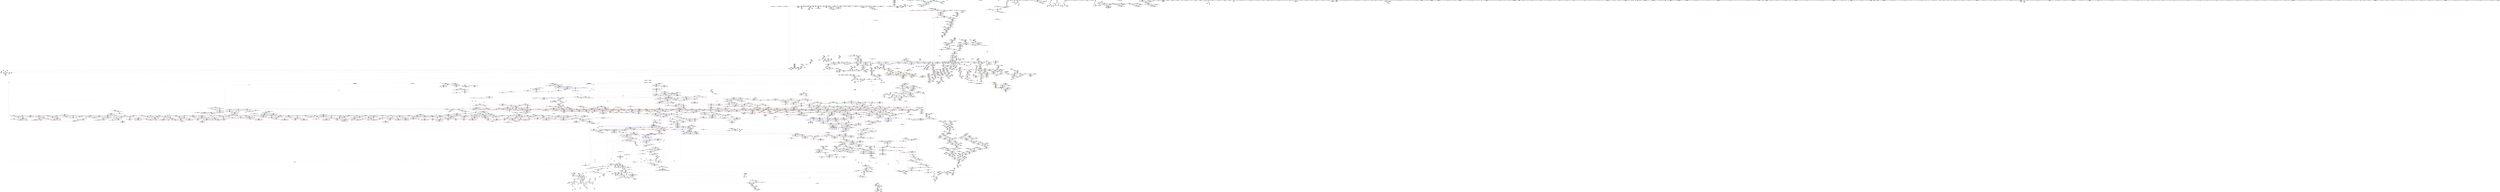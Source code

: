 digraph "SVFG" {
	label="SVFG";

	Node0x561a13e5e340 [shape=record,color=grey,label="{NodeID: 0\nNullPtr|{|<s29>103}}"];
	Node0x561a13e5e340 -> Node0x561a14878010[style=solid];
	Node0x561a13e5e340 -> Node0x561a14878110[style=solid];
	Node0x561a13e5e340 -> Node0x561a148781e0[style=solid];
	Node0x561a13e5e340 -> Node0x561a148782b0[style=solid];
	Node0x561a13e5e340 -> Node0x561a14878380[style=solid];
	Node0x561a13e5e340 -> Node0x561a14878450[style=solid];
	Node0x561a13e5e340 -> Node0x561a14878520[style=solid];
	Node0x561a13e5e340 -> Node0x561a148785f0[style=solid];
	Node0x561a13e5e340 -> Node0x561a148786c0[style=solid];
	Node0x561a13e5e340 -> Node0x561a14878790[style=solid];
	Node0x561a13e5e340 -> Node0x561a14878860[style=solid];
	Node0x561a13e5e340 -> Node0x561a14878930[style=solid];
	Node0x561a13e5e340 -> Node0x561a14878a00[style=solid];
	Node0x561a13e5e340 -> Node0x561a14878ad0[style=solid];
	Node0x561a13e5e340 -> Node0x561a14878ba0[style=solid];
	Node0x561a13e5e340 -> Node0x561a14878c70[style=solid];
	Node0x561a13e5e340 -> Node0x561a14878d40[style=solid];
	Node0x561a13e5e340 -> Node0x561a14878e10[style=solid];
	Node0x561a13e5e340 -> Node0x561a14878ee0[style=solid];
	Node0x561a13e5e340 -> Node0x561a14878fb0[style=solid];
	Node0x561a13e5e340 -> Node0x561a14879080[style=solid];
	Node0x561a13e5e340 -> Node0x561a148d7fd0[style=solid];
	Node0x561a13e5e340 -> Node0x561a148dad80[style=solid];
	Node0x561a13e5e340 -> Node0x561a148dae50[style=solid];
	Node0x561a13e5e340 -> Node0x561a148daf20[style=solid];
	Node0x561a13e5e340 -> Node0x561a148dcfa0[style=solid];
	Node0x561a13e5e340 -> Node0x561a13a5a780[style=solid];
	Node0x561a13e5e340 -> Node0x561a1494c0d0[style=solid];
	Node0x561a13e5e340 -> Node0x561a1494d8d0[style=solid];
	Node0x561a13e5e340:s29 -> Node0x561a14b75930[style=solid,color=red];
	Node0x561a1494aed0 [shape=record,color=grey,label="{NodeID: 3764\n3574 = Binary(387, 3573, )\n}"];
	Node0x561a14882420 [shape=record,color=red,label="{NodeID: 1550\n779\<--770\nthis1\<--this.addr\n_ZNSt12_Vector_baseIiSaIiEE13_M_deallocateEPim\n}"];
	Node0x561a14882420 -> Node0x561a148962d0[style=solid];
	Node0x561a148608c0 [shape=record,color=green,label="{NodeID: 443\n2689\<--2690\n__first\<--__first_field_insensitive\n_ZSt11__push_heapIN9__gnu_cxx17__normal_iteratorIPiSt6vectorIiSaIiEEEEliNS0_5__ops14_Iter_less_valEEvT_T0_SA_T1_RT2_\n|{|<s1>241|<s2>243|<s3>246|<s4>249}}"];
	Node0x561a148608c0 -> Node0x561a148a2840[style=solid];
	Node0x561a148608c0:s1 -> Node0x561a14b65e90[style=solid,color=red];
	Node0x561a148608c0:s2 -> Node0x561a14b65e90[style=solid,color=red];
	Node0x561a148608c0:s3 -> Node0x561a14b65e90[style=solid,color=red];
	Node0x561a148608c0:s4 -> Node0x561a14b65e90[style=solid,color=red];
	Node0x561a149d7d20 [shape=record,color=yellow,style=double,label="{NodeID: 4207\n59V_1 = ENCHI(MR_59V_0)\npts\{1409 \}\nFun[_ZSt27__unguarded_partition_pivotIN9__gnu_cxx17__normal_iteratorIPiSt6vectorIiSaIiEEEENS0_5__ops15_Iter_less_iterEET_S9_S9_T0_]|{<s0>177}}"];
	Node0x561a149d7d20:s0 -> Node0x561a14a36050[style=dashed,color=red];
	Node0x561a148d7cd0 [shape=record,color=blue,label="{NodeID: 1993\n11\<--9\nd\<--\nGlob }"];
	Node0x561a148d7cd0 -> Node0x561a14a16460[style=dashed];
	Node0x561a1486fbe0 [shape=record,color=black,label="{NodeID: 886\n3066\<--3038\n\<--__pivot\n_ZSt21__unguarded_partitionIN9__gnu_cxx17__normal_iteratorIPiSt6vectorIiSaIiEEEENS0_5__ops15_Iter_less_iterEET_S9_S9_S9_T0_\n}"];
	Node0x561a1486fbe0 -> Node0x561a148a74a0[style=solid];
	Node0x561a148a6120 [shape=record,color=purple,label="{NodeID: 1329\n3808\<--2969\noffset_0\<--\n}"];
	Node0x561a148a6120 -> Node0x561a148d63a0[style=solid];
	Node0x561a14858e50 [shape=record,color=green,label="{NodeID: 222\n1373\<--1374\n__n.addr\<--__n.addr_field_insensitive\n_ZNSt16allocator_traitsISaIiEE8allocateERS0_m\n}"];
	Node0x561a14858e50 -> Node0x561a14886e10[style=solid];
	Node0x561a14858e50 -> Node0x561a148df290[style=solid];
	Node0x561a14a0c460 [shape=record,color=black,label="{NodeID: 3986\nMR_842V_2 = PHI(MR_842V_3, MR_842V_1, )\npts\{28400000 \}\n}"];
	Node0x561a1488d880 [shape=record,color=red,label="{NodeID: 1772\n2571\<--2541\n\<--__secondChild\n_ZSt13__adjust_heapIN9__gnu_cxx17__normal_iteratorIPiSt6vectorIiSaIiEEEEliNS0_5__ops15_Iter_less_iterEEvT_T0_SA_T1_T2_\n}"];
	Node0x561a1488d880 -> Node0x561a1494d2d0[style=solid];
	Node0x561a1487c510 [shape=record,color=black,label="{NodeID: 665\n965\<--944\n\<--this1\n_ZNSt6vectorIiSaIiEE17_M_realloc_insertIJRKiEEEvN9__gnu_cxx17__normal_iteratorIPiS1_EEDpOT_\n}"];
	Node0x561a1487c510 -> Node0x561a14896880[style=solid];
	Node0x561a14b65680 [shape=record,color=black,label="{NodeID: 5536\n1737 = PHI(514, 531, 2495, 3007, 3440, )\n0th arg _ZN9__gnu_cxx17__normal_iteratorIPiSt6vectorIiSaIiEEEC2ERKS1_ }"];
	Node0x561a14b65680 -> Node0x561a148e1990[style=solid];
	Node0x561a148e31f0 [shape=record,color=blue, style = dotted,label="{NodeID: 2215\n3678\<--3680\noffset_0\<--dummyVal\n_ZSt22__final_insertion_sortIN9__gnu_cxx17__normal_iteratorIPiSt6vectorIiSaIiEEEENS0_5__ops15_Iter_less_iterEEvT_S9_T0_\n}"];
	Node0x561a148e31f0 -> Node0x561a1488a210[style=dashed];
	Node0x561a148e31f0 -> Node0x561a149dbd60[style=dashed];
	Node0x561a1489ad90 [shape=record,color=purple,label="{NodeID: 1108\n1890\<--1846\ncoerce.dive6\<--agg.tmp\n_ZSt16__introsort_loopIN9__gnu_cxx17__normal_iteratorIPiSt6vectorIiSaIiEEEElNS0_5__ops15_Iter_less_iterEEvT_S9_T0_T1_\n}"];
	Node0x561a1489ad90 -> Node0x561a14889920[style=solid];
	Node0x561a13e5c530 [shape=record,color=green,label="{NodeID: 1\n7\<--1\n__dso_handle\<--dummyObj\nGlob }"];
	Node0x561a1494b050 [shape=record,color=grey,label="{NodeID: 3765\n2753 = Binary(2752, 309, )\n}"];
	Node0x561a1494b050 -> Node0x561a1494b1d0[style=solid];
	Node0x561a148824f0 [shape=record,color=red,label="{NodeID: 1551\n780\<--772\n\<--__p.addr\n_ZNSt12_Vector_baseIiSaIiEE13_M_deallocateEPim\n}"];
	Node0x561a148824f0 -> Node0x561a1494d8d0[style=solid];
	Node0x561a14860990 [shape=record,color=green,label="{NodeID: 444\n2691\<--2692\n__holeIndex.addr\<--__holeIndex.addr_field_insensitive\n_ZSt11__push_heapIN9__gnu_cxx17__normal_iteratorIPiSt6vectorIiSaIiEEEEliNS0_5__ops14_Iter_less_valEEvT_T0_SA_T1_RT2_\n}"];
	Node0x561a14860990 -> Node0x561a1488e7f0[style=solid];
	Node0x561a14860990 -> Node0x561a1488e8c0[style=solid];
	Node0x561a14860990 -> Node0x561a1488e990[style=solid];
	Node0x561a14860990 -> Node0x561a1488ea60[style=solid];
	Node0x561a14860990 -> Node0x561a1488eb30[style=solid];
	Node0x561a14860990 -> Node0x561a148e7b10[style=solid];
	Node0x561a14860990 -> Node0x561a148e8260[style=solid];
	Node0x561a148d7dd0 [shape=record,color=blue,label="{NodeID: 1994\n3603\<--45\nllvm.global_ctors_0\<--\nGlob }"];
	Node0x561a1486fcb0 [shape=record,color=black,label="{NodeID: 887\n3079\<--3038\n\<--__pivot\n_ZSt21__unguarded_partitionIN9__gnu_cxx17__normal_iteratorIPiSt6vectorIiSaIiEEEENS0_5__ops15_Iter_less_iterEET_S9_S9_S9_T0_\n}"];
	Node0x561a1486fcb0 -> Node0x561a148a7640[style=solid];
	Node0x561a148a61f0 [shape=record,color=purple,label="{NodeID: 1330\n3810\<--2977\noffset_0\<--\n}"];
	Node0x561a148a61f0 -> Node0x561a148e9b90[style=solid];
	Node0x561a14858f20 [shape=record,color=green,label="{NodeID: 223\n1381\<--1382\n_ZN9__gnu_cxx13new_allocatorIiE8allocateEmPKv\<--_ZN9__gnu_cxx13new_allocatorIiE8allocateEmPKv_field_insensitive\n}"];
	Node0x561a14a0c960 [shape=record,color=black,label="{NodeID: 3987\nMR_844V_2 = PHI(MR_844V_4, MR_844V_1, )\npts\{28420000 \}\n}"];
	Node0x561a1488d950 [shape=record,color=red,label="{NodeID: 1773\n2577\<--2541\n\<--__secondChild\n_ZSt13__adjust_heapIN9__gnu_cxx17__normal_iteratorIPiSt6vectorIiSaIiEEEEliNS0_5__ops15_Iter_less_iterEEvT_T0_SA_T1_T2_\n}"];
	Node0x561a1488d950 -> Node0x561a14949550[style=solid];
	Node0x561a1487c5e0 [shape=record,color=black,label="{NodeID: 666\n975\<--944\n\<--this1\n_ZNSt6vectorIiSaIiEE17_M_realloc_insertIJRKiEEEvN9__gnu_cxx17__normal_iteratorIPiS1_EEDpOT_\n}"];
	Node0x561a1487c5e0 -> Node0x561a14896950[style=solid];
	Node0x561a1487c5e0 -> Node0x561a14896a20[style=solid];
	Node0x561a14b65b00 [shape=record,color=black,label="{NodeID: 5537\n1738 = PHI(522, 539, 2501, 3013, 3448, )\n1st arg _ZN9__gnu_cxx17__normal_iteratorIPiSt6vectorIiSaIiEEEC2ERKS1_ }"];
	Node0x561a14b65b00 -> Node0x561a148e1a60[style=solid];
	Node0x561a148e32c0 [shape=record,color=blue, style = dotted,label="{NodeID: 2216\n3681\<--3683\noffset_0\<--dummyVal\n_ZSt22__final_insertion_sortIN9__gnu_cxx17__normal_iteratorIPiSt6vectorIiSaIiEEEENS0_5__ops15_Iter_less_iterEEvT_S9_T0_\n}"];
	Node0x561a148e32c0 -> Node0x561a1488a2e0[style=dashed];
	Node0x561a148e32c0 -> Node0x561a149dc260[style=dashed];
	Node0x561a1489ae60 [shape=record,color=purple,label="{NodeID: 1109\n1892\<--1848\ncoerce.dive7\<--agg.tmp3\n_ZSt16__introsort_loopIN9__gnu_cxx17__normal_iteratorIPiSt6vectorIiSaIiEEEElNS0_5__ops15_Iter_less_iterEEvT_S9_T0_T1_\n}"];
	Node0x561a1489ae60 -> Node0x561a148899f0[style=solid];
	Node0x561a147db680 [shape=record,color=green,label="{NodeID: 2\n9\<--1\n\<--dummyObj\nCan only get source location for instruction, argument, global var or function.}"];
	Node0x561a1494b1d0 [shape=record,color=grey,label="{NodeID: 3766\n2754 = Binary(2753, 315, )\n}"];
	Node0x561a1494b1d0 -> Node0x561a148e8330[style=solid];
	Node0x561a148825c0 [shape=record,color=red,label="{NodeID: 1552\n785\<--772\n\<--__p.addr\n_ZNSt12_Vector_baseIiSaIiEE13_M_deallocateEPim\n|{<s0>50}}"];
	Node0x561a148825c0:s0 -> Node0x561a14b75250[style=solid,color=red];
	Node0x561a14860a60 [shape=record,color=green,label="{NodeID: 445\n2693\<--2694\n__topIndex.addr\<--__topIndex.addr_field_insensitive\n_ZSt11__push_heapIN9__gnu_cxx17__normal_iteratorIPiSt6vectorIiSaIiEEEEliNS0_5__ops14_Iter_less_valEEvT_T0_SA_T1_RT2_\n}"];
	Node0x561a14860a60 -> Node0x561a1488ec00[style=solid];
	Node0x561a14860a60 -> Node0x561a148e7be0[style=solid];
	Node0x561a14a799d0 [shape=record,color=yellow,style=double,label="{NodeID: 5316\n59V_4 = CSCHI(MR_59V_2)\npts\{1409 \}\nCS[]|{<s0>151}}"];
	Node0x561a14a799d0:s0 -> Node0x561a149fa760[style=dashed,color=red];
	Node0x561a148d7ed0 [shape=record,color=blue,label="{NodeID: 1995\n3604\<--46\nllvm.global_ctors_1\<--_GLOBAL__sub_I_Al.Cash_1_1.cpp\nGlob }"];
	Node0x561a1486fd80 [shape=record,color=black,label="{NodeID: 888\n3062\<--3042\n\<--agg.tmp\n_ZSt21__unguarded_partitionIN9__gnu_cxx17__normal_iteratorIPiSt6vectorIiSaIiEEEENS0_5__ops15_Iter_less_iterEET_S9_S9_S9_T0_\n}"];
	Node0x561a1486fd80 -> Node0x561a148a7230[style=solid];
	Node0x561a148a62c0 [shape=record,color=purple,label="{NodeID: 1331\n3811\<--2978\noffset_0\<--\n}"];
	Node0x561a148a62c0 -> Node0x561a148d6470[style=solid];
	Node0x561a14859020 [shape=record,color=green,label="{NodeID: 224\n1388\<--1389\nthis.addr\<--this.addr_field_insensitive\n_ZN9__gnu_cxx13new_allocatorIiE8allocateEmPKv\n}"];
	Node0x561a14859020 -> Node0x561a14886ee0[style=solid];
	Node0x561a14859020 -> Node0x561a148df360[style=solid];
	Node0x561a14a0ce60 [shape=record,color=black,label="{NodeID: 3988\nMR_846V_2 = PHI(MR_846V_4, MR_846V_1, )\npts\{28440000 \}\n}"];
	Node0x561a1488da20 [shape=record,color=red,label="{NodeID: 1774\n2581\<--2541\n\<--__secondChild\n_ZSt13__adjust_heapIN9__gnu_cxx17__normal_iteratorIPiSt6vectorIiSaIiEEEEliNS0_5__ops15_Iter_less_iterEEvT_T0_SA_T1_T2_\n|{<s0>223}}"];
	Node0x561a1488da20:s0 -> Node0x561a14b66b90[style=solid,color=red];
	Node0x561a1487c6b0 [shape=record,color=black,label="{NodeID: 667\n984\<--944\n\<--this1\n_ZNSt6vectorIiSaIiEE17_M_realloc_insertIJRKiEEEvN9__gnu_cxx17__normal_iteratorIPiS1_EEDpOT_\n|{<s0>67}}"];
	Node0x561a1487c6b0:s0 -> Node0x561a14b77c20[style=solid,color=red];
	Node0x561a14b65d40 [shape=record,color=black,label="{NodeID: 5538\n3491 = PHI(3352, 3362, )\n0th arg _ZSt12__miter_baseIN9__gnu_cxx17__normal_iteratorIPiSt6vectorIiSaIiEEEEET_S7_ }"];
	Node0x561a14b65d40 -> Node0x561a148ed060[style=solid];
	Node0x561a148e3390 [shape=record,color=blue, style = dotted,label="{NodeID: 2217\n3684\<--3686\noffset_0\<--dummyVal\n_ZSt22__final_insertion_sortIN9__gnu_cxx17__normal_iteratorIPiSt6vectorIiSaIiEEEENS0_5__ops15_Iter_less_iterEEvT_S9_T0_\n}"];
	Node0x561a148e3390 -> Node0x561a1488a3b0[style=dashed];
	Node0x561a148e3390 -> Node0x561a149dc760[style=dashed];
	Node0x561a1489af30 [shape=record,color=purple,label="{NodeID: 1110\n1894\<--1850\ncoerce.dive8\<--agg.tmp4\n_ZSt16__introsort_loopIN9__gnu_cxx17__normal_iteratorIPiSt6vectorIiSaIiEEEElNS0_5__ops15_Iter_less_iterEEvT_S9_T0_T1_\n}"];
	Node0x561a1489af30 -> Node0x561a14889ac0[style=solid];
	Node0x561a147db710 [shape=record,color=green,label="{NodeID: 3\n22\<--1\n.str\<--dummyObj\nGlob }"];
	Node0x561a1494b350 [shape=record,color=grey,label="{NodeID: 3767\n721 = Binary(720, 562, )\n|{<s0>45}}"];
	Node0x561a1494b350:s0 -> Node0x561a14b71980[style=solid,color=red];
	Node0x561a14882690 [shape=record,color=red,label="{NodeID: 1553\n786\<--774\n\<--__n.addr\n_ZNSt12_Vector_baseIiSaIiEE13_M_deallocateEPim\n|{<s0>50}}"];
	Node0x561a14882690:s0 -> Node0x561a14b75360[style=solid,color=red];
	Node0x561a14860b30 [shape=record,color=green,label="{NodeID: 446\n2695\<--2696\n__value.addr\<--__value.addr_field_insensitive\n_ZSt11__push_heapIN9__gnu_cxx17__normal_iteratorIPiSt6vectorIiSaIiEEEEliNS0_5__ops14_Iter_less_valEEvT_T0_SA_T1_RT2_\n|{|<s1>242|<s2>248}}"];
	Node0x561a14860b30 -> Node0x561a148e7cb0[style=solid];
	Node0x561a14860b30:s1 -> Node0x561a14b6f930[style=solid,color=red];
	Node0x561a14860b30:s2 -> Node0x561a14b70450[style=solid,color=red];
	Node0x561a148d7fd0 [shape=record,color=blue, style = dotted,label="{NodeID: 1996\n3605\<--3\nllvm.global_ctors_2\<--dummyVal\nGlob }"];
	Node0x561a1486fe50 [shape=record,color=black,label="{NodeID: 889\n3065\<--3044\n\<--agg.tmp4\n_ZSt21__unguarded_partitionIN9__gnu_cxx17__normal_iteratorIPiSt6vectorIiSaIiEEEENS0_5__ops15_Iter_less_iterEET_S9_S9_S9_T0_\n}"];
	Node0x561a1486fe50 -> Node0x561a148a73d0[style=solid];
	Node0x561a148a6390 [shape=record,color=purple,label="{NodeID: 1332\n3813\<--2980\noffset_0\<--\n}"];
	Node0x561a148a6390 -> Node0x561a148e9c60[style=solid];
	Node0x561a148590f0 [shape=record,color=green,label="{NodeID: 225\n1390\<--1391\n__n.addr\<--__n.addr_field_insensitive\n_ZN9__gnu_cxx13new_allocatorIiE8allocateEmPKv\n}"];
	Node0x561a148590f0 -> Node0x561a14886fb0[style=solid];
	Node0x561a148590f0 -> Node0x561a14887080[style=solid];
	Node0x561a148590f0 -> Node0x561a148df430[style=solid];
	Node0x561a14a0d360 [shape=record,color=black,label="{NodeID: 3989\nMR_848V_2 = PHI(MR_848V_3, MR_848V_1, )\npts\{28460000 \}\n}"];
	Node0x561a1488daf0 [shape=record,color=red,label="{NodeID: 1775\n2585\<--2541\n\<--__secondChild\n_ZSt13__adjust_heapIN9__gnu_cxx17__normal_iteratorIPiSt6vectorIiSaIiEEEEliNS0_5__ops15_Iter_less_iterEEvT_T0_SA_T1_T2_\n}"];
	Node0x561a1488daf0 -> Node0x561a149499d0[style=solid];
	Node0x561a1487c780 [shape=record,color=black,label="{NodeID: 668\n995\<--944\n\<--this1\n_ZNSt6vectorIiSaIiEE17_M_realloc_insertIJRKiEEEvN9__gnu_cxx17__normal_iteratorIPiS1_EEDpOT_\n}"];
	Node0x561a1487c780 -> Node0x561a14896bc0[style=solid];
	Node0x561a1487c780 -> Node0x561a14896c90[style=solid];
	Node0x561a14b65e90 [shape=record,color=black,label="{NodeID: 5539\n2493 = PHI(1953, 1953, 2093, 2093, 2093, 2321, 2529, 2529, 2529, 2529, 2529, 2529, 2689, 2689, 2689, 2689, 3161, 3167, )\n0th arg _ZNK9__gnu_cxx17__normal_iteratorIPiSt6vectorIiSaIiEEEplEl }"];
	Node0x561a14b65e90 -> Node0x561a148e6520[style=solid];
	Node0x561a148e3460 [shape=record,color=blue,label="{NodeID: 2218\n2050\<--2027\ncoerce.dive\<--__first.coerce\n_ZSt14__partial_sortIN9__gnu_cxx17__normal_iteratorIPiSt6vectorIiSaIiEEEENS0_5__ops15_Iter_less_iterEEvT_S9_S9_T0_\n}"];
	Node0x561a148e3460 -> Node0x561a148d4320[style=dashed];
	Node0x561a148e3460 -> Node0x561a148d4590[style=dashed];
	Node0x561a1489b000 [shape=record,color=purple,label="{NodeID: 1111\n1916\<--1854\ncoerce.dive15\<--__cut\n_ZSt16__introsort_loopIN9__gnu_cxx17__normal_iteratorIPiSt6vectorIiSaIiEEEElNS0_5__ops15_Iter_less_iterEEvT_S9_T0_T1_\n}"];
	Node0x561a1489b000 -> Node0x561a148e29d0[style=solid];
	Node0x561a147db9c0 [shape=record,color=green,label="{NodeID: 4\n24\<--1\n.str.2\<--dummyObj\nGlob }"];
	Node0x561a1494b4d0 [shape=record,color=grey,label="{NodeID: 3768\n720 = Binary(718, 719, )\n}"];
	Node0x561a1494b4d0 -> Node0x561a1494b350[style=solid];
	Node0x561a14882760 [shape=record,color=red,label="{NodeID: 1554\n797\<--794\nthis1\<--this.addr\n_ZNSt12_Vector_baseIiSaIiEE12_Vector_implD2Ev\n}"];
	Node0x561a14882760 -> Node0x561a1487bdc0[style=solid];
	Node0x561a14860c00 [shape=record,color=green,label="{NodeID: 447\n2697\<--2698\n__comp.addr\<--__comp.addr_field_insensitive\n_ZSt11__push_heapIN9__gnu_cxx17__normal_iteratorIPiSt6vectorIiSaIiEEEEliNS0_5__ops14_Iter_less_valEEvT_T0_SA_T1_RT2_\n}"];
	Node0x561a14860c00 -> Node0x561a1488ecd0[style=solid];
	Node0x561a14860c00 -> Node0x561a148e7d80[style=solid];
	Node0x561a14a79c90 [shape=record,color=yellow,style=double,label="{NodeID: 5318\n59V_2 = CSCHI(MR_59V_1)\npts\{1409 \}\nCS[]|{<s0>160}}"];
	Node0x561a14a79c90:s0 -> Node0x561a14a0f660[style=dashed,color=red];
	Node0x561a148d80d0 [shape=record,color=blue,label="{NodeID: 1997\n83\<--82\nthis.addr\<--this\n_ZNSt6vectorIiSaIiEEC2Ev\n}"];
	Node0x561a148d80d0 -> Node0x561a148ac9f0[style=dashed];
	Node0x561a1486ff20 [shape=record,color=black,label="{NodeID: 890\n3078\<--3046\n\<--agg.tmp11\n_ZSt21__unguarded_partitionIN9__gnu_cxx17__normal_iteratorIPiSt6vectorIiSaIiEEEENS0_5__ops15_Iter_less_iterEET_S9_S9_S9_T0_\n}"];
	Node0x561a1486ff20 -> Node0x561a148a7570[style=solid];
	Node0x561a148a6460 [shape=record,color=purple,label="{NodeID: 1333\n3814\<--2981\noffset_0\<--\n}"];
	Node0x561a148a6460 -> Node0x561a148d6540[style=solid];
	Node0x561a148591c0 [shape=record,color=green,label="{NodeID: 226\n1392\<--1393\n.addr\<--.addr_field_insensitive\n_ZN9__gnu_cxx13new_allocatorIiE8allocateEmPKv\n}"];
	Node0x561a148591c0 -> Node0x561a148df500[style=solid];
	Node0x561a14a0d860 [shape=record,color=black,label="{NodeID: 3990\nMR_850V_2 = PHI(MR_850V_3, MR_850V_1, )\npts\{28480000 \}\n}"];
	Node0x561a1488dbc0 [shape=record,color=red,label="{NodeID: 1776\n2596\<--2541\n\<--__secondChild\n_ZSt13__adjust_heapIN9__gnu_cxx17__normal_iteratorIPiSt6vectorIiSaIiEEEEliNS0_5__ops15_Iter_less_iterEEvT_T0_SA_T1_T2_\n}"];
	Node0x561a1488dbc0 -> Node0x561a14948c50[style=solid];
	Node0x561a1487c850 [shape=record,color=black,label="{NodeID: 669\n1000\<--944\n\<--this1\n_ZNSt6vectorIiSaIiEE17_M_realloc_insertIJRKiEEEvN9__gnu_cxx17__normal_iteratorIPiS1_EEDpOT_\n|{<s0>70}}"];
	Node0x561a1487c850:s0 -> Node0x561a14b77c20[style=solid,color=red];
	Node0x561a14b66b90 [shape=record,color=black,label="{NodeID: 5540\n2494 = PHI(1876, 1876, 2124, 309, 309, 2355, 2581, 2586, 2600, 2607, 2631, 2638, 2725, 2737, 2744, 2759, 309, 309, )\n1st arg _ZNK9__gnu_cxx17__normal_iteratorIPiSt6vectorIiSaIiEEEplEl }"];
	Node0x561a14b66b90 -> Node0x561a148e65f0[style=solid];
	Node0x561a148e3530 [shape=record,color=blue,label="{NodeID: 2219\n2052\<--2028\ncoerce.dive1\<--__middle.coerce\n_ZSt14__partial_sortIN9__gnu_cxx17__normal_iteratorIPiSt6vectorIiSaIiEEEENS0_5__ops15_Iter_less_iterEEvT_S9_S9_T0_\n}"];
	Node0x561a148e3530 -> Node0x561a148d43f0[style=dashed];
	Node0x561a148e3530 -> Node0x561a148d4660[style=dashed];
	Node0x561a1489b0d0 [shape=record,color=purple,label="{NodeID: 1112\n1909\<--1856\ncoerce.dive12\<--agg.tmp9\n_ZSt16__introsort_loopIN9__gnu_cxx17__normal_iteratorIPiSt6vectorIiSaIiEEEElNS0_5__ops15_Iter_less_iterEEvT_S9_T0_T1_\n}"];
	Node0x561a1489b0d0 -> Node0x561a14889b90[style=solid];
	Node0x561a147dba80 [shape=record,color=green,label="{NodeID: 5\n26\<--1\nstdin\<--dummyObj\nGlob }"];
	Node0x561a1494b650 [shape=record,color=grey,label="{NodeID: 3769\n1407 = Binary(1406, 562, )\n}"];
	Node0x561a14882830 [shape=record,color=red,label="{NodeID: 1555\n816\<--807\n\<--__a.addr\n_ZNSt16allocator_traitsISaIiEE10deallocateERS0_Pim\n}"];
	Node0x561a14882830 -> Node0x561a1487be90[style=solid];
	Node0x561a14860cd0 [shape=record,color=green,label="{NodeID: 448\n2699\<--2700\n__parent\<--__parent_field_insensitive\n_ZSt11__push_heapIN9__gnu_cxx17__normal_iteratorIPiSt6vectorIiSaIiEEEEliNS0_5__ops14_Iter_less_valEEvT_T0_SA_T1_RT2_\n}"];
	Node0x561a14860cd0 -> Node0x561a1488eda0[style=solid];
	Node0x561a14860cd0 -> Node0x561a1488ee70[style=solid];
	Node0x561a14860cd0 -> Node0x561a1488ef40[style=solid];
	Node0x561a14860cd0 -> Node0x561a148e7e50[style=solid];
	Node0x561a14860cd0 -> Node0x561a148e8330[style=solid];
	Node0x561a148d81a0 [shape=record,color=blue,label="{NodeID: 1998\n101\<--100\nthis.addr\<--this\n_ZNSt6vectorIiSaIiEED2Ev\n}"];
	Node0x561a148d81a0 -> Node0x561a148acac0[style=dashed];
	Node0x561a1486fff0 [shape=record,color=black,label="{NodeID: 891\n3081\<--3048\n\<--agg.tmp12\n_ZSt21__unguarded_partitionIN9__gnu_cxx17__normal_iteratorIPiSt6vectorIiSaIiEEEENS0_5__ops15_Iter_less_iterEET_S9_S9_S9_T0_\n}"];
	Node0x561a1486fff0 -> Node0x561a148a7710[style=solid];
	Node0x561a148a6530 [shape=record,color=purple,label="{NodeID: 1334\n3816\<--2989\noffset_0\<--\n}"];
	Node0x561a148a6530 -> Node0x561a148e9d30[style=solid];
	Node0x561a14859290 [shape=record,color=green,label="{NodeID: 227\n1403\<--1404\n_ZSt17__throw_bad_allocv\<--_ZSt17__throw_bad_allocv_field_insensitive\n}"];
	Node0x561a14a0dd60 [shape=record,color=black,label="{NodeID: 3991\nMR_852V_2 = PHI(MR_852V_3, MR_852V_1, )\npts\{28500000 \}\n}"];
	Node0x561a1488dc90 [shape=record,color=red,label="{NodeID: 1777\n2600\<--2541\n\<--__secondChild\n_ZSt13__adjust_heapIN9__gnu_cxx17__normal_iteratorIPiSt6vectorIiSaIiEEEEliNS0_5__ops15_Iter_less_iterEEvT_T0_SA_T1_T2_\n|{<s0>226}}"];
	Node0x561a1488dc90:s0 -> Node0x561a14b66b90[style=solid,color=red];
	Node0x561a1487c920 [shape=record,color=black,label="{NodeID: 670\n1016\<--944\n\<--this1\n_ZNSt6vectorIiSaIiEE17_M_realloc_insertIJRKiEEEvN9__gnu_cxx17__normal_iteratorIPiS1_EEDpOT_\n}"];
	Node0x561a1487c920 -> Node0x561a14896d60[style=solid];
	Node0x561a14b67110 [shape=record,color=black,label="{NodeID: 5541\n1835 = PHI(1792, 1926, )\n0th arg _ZSt16__introsort_loopIN9__gnu_cxx17__normal_iteratorIPiSt6vectorIiSaIiEEEElNS0_5__ops15_Iter_less_iterEEvT_S9_T0_T1_ }"];
	Node0x561a14b67110 -> Node0x561a148e2280[style=solid];
	Node0x561a148e3600 [shape=record,color=blue,label="{NodeID: 2220\n2054\<--2029\ncoerce.dive2\<--__last.coerce\n_ZSt14__partial_sortIN9__gnu_cxx17__normal_iteratorIPiSt6vectorIiSaIiEEEENS0_5__ops15_Iter_less_iterEEvT_S9_S9_T0_\n}"];
	Node0x561a148e3600 -> Node0x561a148d44c0[style=dashed];
	Node0x561a1489b1a0 [shape=record,color=purple,label="{NodeID: 1113\n1911\<--1858\ncoerce.dive13\<--agg.tmp10\n_ZSt16__introsort_loopIN9__gnu_cxx17__normal_iteratorIPiSt6vectorIiSaIiEEEElNS0_5__ops15_Iter_less_iterEEvT_S9_T0_T1_\n}"];
	Node0x561a1489b1a0 -> Node0x561a14889c60[style=solid];
	Node0x561a147dbb40 [shape=record,color=green,label="{NodeID: 6\n27\<--1\n.str.3\<--dummyObj\nGlob }"];
	Node0x561a1494b7d0 [shape=record,color=grey,label="{NodeID: 3770\n1790 = Binary(1787, 315, )\n|{<s0>135}}"];
	Node0x561a1494b7d0:s0 -> Node0x561a14b673b0[style=solid,color=red];
	Node0x561a14882900 [shape=record,color=red,label="{NodeID: 1556\n818\<--809\n\<--__p.addr\n_ZNSt16allocator_traitsISaIiEE10deallocateERS0_Pim\n|{<s0>52}}"];
	Node0x561a14882900:s0 -> Node0x561a14b75f50[style=solid,color=red];
	Node0x561a14860da0 [shape=record,color=green,label="{NodeID: 449\n2701\<--2702\nagg.tmp\<--agg.tmp_field_insensitive\n_ZSt11__push_heapIN9__gnu_cxx17__normal_iteratorIPiSt6vectorIiSaIiEEEEliNS0_5__ops14_Iter_less_valEEvT_T0_SA_T1_RT2_\n}"];
	Node0x561a14860da0 -> Node0x561a148a2910[style=solid];
	Node0x561a14860da0 -> Node0x561a148a29e0[style=solid];
	Node0x561a148d8270 [shape=record,color=blue,label="{NodeID: 1999\n103\<--130\nexn.slot\<--\n_ZNSt6vectorIiSaIiEED2Ev\n}"];
	Node0x561a148d8270 -> Node0x561a148acb90[style=dashed];
	Node0x561a148700c0 [shape=record,color=black,label="{NodeID: 892\n3100\<--3050\n\<--agg.tmp20\n_ZSt21__unguarded_partitionIN9__gnu_cxx17__normal_iteratorIPiSt6vectorIiSaIiEEEENS0_5__ops15_Iter_less_iterEET_S9_S9_S9_T0_\n}"];
	Node0x561a148700c0 -> Node0x561a148a7a50[style=solid];
	Node0x561a148a6600 [shape=record,color=purple,label="{NodeID: 1335\n3817\<--2990\noffset_0\<--\n}"];
	Node0x561a148a6600 -> Node0x561a148d6610[style=solid];
	Node0x561a14859390 [shape=record,color=green,label="{NodeID: 228\n1408\<--1409\ncall2\<--call2_field_insensitive\n_ZN9__gnu_cxx13new_allocatorIiE8allocateEmPKv\n}"];
	Node0x561a14859390 -> Node0x561a1487e8d0[style=solid];
	Node0x561a14a0e260 [shape=record,color=black,label="{NodeID: 3992\nMR_854V_2 = PHI(MR_854V_3, MR_854V_1, )\npts\{28520000 \}\n}"];
	Node0x561a1488dd60 [shape=record,color=red,label="{NodeID: 1778\n2613\<--2541\n\<--__secondChild\n_ZSt13__adjust_heapIN9__gnu_cxx17__normal_iteratorIPiSt6vectorIiSaIiEEEEliNS0_5__ops15_Iter_less_iterEEvT_T0_SA_T1_T2_\n}"];
	Node0x561a1488dd60 -> Node0x561a148e72f0[style=solid];
	Node0x561a1487c9f0 [shape=record,color=black,label="{NodeID: 671\n1036\<--944\n\<--this1\n_ZNSt6vectorIiSaIiEE17_M_realloc_insertIJRKiEEEvN9__gnu_cxx17__normal_iteratorIPiS1_EEDpOT_\n|{<s0>75}}"];
	Node0x561a1487c9f0:s0 -> Node0x561a14b77c20[style=solid,color=red];
	Node0x561a14b67260 [shape=record,color=black,label="{NodeID: 5542\n1836 = PHI(1794, 1928, )\n1st arg _ZSt16__introsort_loopIN9__gnu_cxx17__normal_iteratorIPiSt6vectorIiSaIiEEEElNS0_5__ops15_Iter_less_iterEEvT_S9_T0_T1_ }"];
	Node0x561a14b67260 -> Node0x561a148e2350[style=solid];
	Node0x561a148e36d0 [shape=record,color=blue, style = dotted,label="{NodeID: 2221\n3687\<--3689\noffset_0\<--dummyVal\n_ZSt14__partial_sortIN9__gnu_cxx17__normal_iteratorIPiSt6vectorIiSaIiEEEENS0_5__ops15_Iter_less_iterEEvT_S9_S9_T0_\n}"];
	Node0x561a148e36d0 -> Node0x561a1488a480[style=dashed];
	Node0x561a1489b270 [shape=record,color=purple,label="{NodeID: 1114\n1925\<--1862\ncoerce.dive19\<--agg.tmp16\n_ZSt16__introsort_loopIN9__gnu_cxx17__normal_iteratorIPiSt6vectorIiSaIiEEEElNS0_5__ops15_Iter_less_iterEEvT_S9_T0_T1_\n}"];
	Node0x561a1489b270 -> Node0x561a14889d30[style=solid];
	Node0x561a147dc3b0 [shape=record,color=green,label="{NodeID: 7\n29\<--1\n.str.4\<--dummyObj\nGlob }"];
	Node0x561a1494b950 [shape=record,color=grey,label="{NodeID: 3771\n596 = cmp(593, 595, )\n}"];
	Node0x561a148829d0 [shape=record,color=red,label="{NodeID: 1557\n819\<--811\n\<--__n.addr\n_ZNSt16allocator_traitsISaIiEE10deallocateERS0_Pim\n|{<s0>52}}"];
	Node0x561a148829d0:s0 -> Node0x561a14b76060[style=solid,color=red];
	Node0x561a14860e70 [shape=record,color=green,label="{NodeID: 450\n2703\<--2704\nref.tmp\<--ref.tmp_field_insensitive\n_ZSt11__push_heapIN9__gnu_cxx17__normal_iteratorIPiSt6vectorIiSaIiEEEEliNS0_5__ops14_Iter_less_valEEvT_T0_SA_T1_RT2_\n|{|<s1>244}}"];
	Node0x561a14860e70 -> Node0x561a148a2ab0[style=solid];
	Node0x561a14860e70:s1 -> Node0x561a14b67ad0[style=solid,color=red];
	Node0x561a148d8340 [shape=record,color=blue,label="{NodeID: 2000\n105\<--132\nehselector.slot\<--\n_ZNSt6vectorIiSaIiEED2Ev\n}"];
	Node0x561a14870190 [shape=record,color=black,label="{NodeID: 893\n3103\<--3052\n\<--agg.tmp21\n_ZSt21__unguarded_partitionIN9__gnu_cxx17__normal_iteratorIPiSt6vectorIiSaIiEEEENS0_5__ops15_Iter_less_iterEET_S9_S9_S9_T0_\n}"];
	Node0x561a14870190 -> Node0x561a148a7bf0[style=solid];
	Node0x561a148a66d0 [shape=record,color=purple,label="{NodeID: 1336\n3819\<--2992\noffset_0\<--\n}"];
	Node0x561a148a66d0 -> Node0x561a148e9e00[style=solid];
	Node0x561a148617e0 [shape=record,color=green,label="{NodeID: 229\n1410\<--1411\n_Znwm\<--_Znwm_field_insensitive\n}"];
	Node0x561a14a0e760 [shape=record,color=black,label="{NodeID: 3993\nMR_856V_2 = PHI(MR_856V_3, MR_856V_1, )\npts\{28540000 \}\n}"];
	Node0x561a1488de30 [shape=record,color=red,label="{NodeID: 1779\n2620\<--2541\n\<--__secondChild\n_ZSt13__adjust_heapIN9__gnu_cxx17__normal_iteratorIPiSt6vectorIiSaIiEEEEliNS0_5__ops15_Iter_less_iterEEvT_T0_SA_T1_T2_\n}"];
	Node0x561a1488de30 -> Node0x561a1494bad0[style=solid];
	Node0x561a1487cac0 [shape=record,color=black,label="{NodeID: 672\n1040\<--944\n\<--this1\n_ZNSt6vectorIiSaIiEE17_M_realloc_insertIJRKiEEEvN9__gnu_cxx17__normal_iteratorIPiS1_EEDpOT_\n|{<s0>77}}"];
	Node0x561a1487cac0:s0 -> Node0x561a14b71660[style=solid,color=red];
	Node0x561a14b673b0 [shape=record,color=black,label="{NodeID: 5543\n1837 = PHI(1790, 1924, )\n2nd arg _ZSt16__introsort_loopIN9__gnu_cxx17__normal_iteratorIPiSt6vectorIiSaIiEEEElNS0_5__ops15_Iter_less_iterEEvT_S9_T0_T1_ }"];
	Node0x561a14b673b0 -> Node0x561a148e2420[style=solid];
	Node0x561a148e37a0 [shape=record,color=blue, style = dotted,label="{NodeID: 2222\n3690\<--3692\noffset_0\<--dummyVal\n_ZSt14__partial_sortIN9__gnu_cxx17__normal_iteratorIPiSt6vectorIiSaIiEEEENS0_5__ops15_Iter_less_iterEEvT_S9_S9_T0_\n}"];
	Node0x561a148e37a0 -> Node0x561a1488a550[style=dashed];
	Node0x561a1489b340 [shape=record,color=purple,label="{NodeID: 1115\n1927\<--1864\ncoerce.dive20\<--agg.tmp17\n_ZSt16__introsort_loopIN9__gnu_cxx17__normal_iteratorIPiSt6vectorIiSaIiEEEElNS0_5__ops15_Iter_less_iterEEvT_S9_T0_T1_\n}"];
	Node0x561a1489b340 -> Node0x561a14889e00[style=solid];
	Node0x561a147dc470 [shape=record,color=green,label="{NodeID: 8\n31\<--1\nstdout\<--dummyObj\nGlob }"];
	Node0x561a1494bad0 [shape=record,color=grey,label="{NodeID: 3772\n2624 = cmp(2620, 2623, )\n}"];
	Node0x561a14882aa0 [shape=record,color=red,label="{NodeID: 1558\n837\<--828\nthis1\<--this.addr\n_ZN9__gnu_cxx13new_allocatorIiE10deallocateEPim\n}"];
	Node0x561a14860f40 [shape=record,color=green,label="{NodeID: 451\n2705\<--2706\nref.tmp8\<--ref.tmp8_field_insensitive\n_ZSt11__push_heapIN9__gnu_cxx17__normal_iteratorIPiSt6vectorIiSaIiEEEEliNS0_5__ops14_Iter_less_valEEvT_T0_SA_T1_RT2_\n|{|<s1>247}}"];
	Node0x561a14860f40 -> Node0x561a148a2b80[style=solid];
	Node0x561a14860f40:s1 -> Node0x561a14b67ad0[style=solid,color=red];
	Node0x561a14a7a210 [shape=record,color=yellow,style=double,label="{NodeID: 5322\n59V_2 = CSCHI(MR_59V_1)\npts\{1409 \}\nCS[]|{<s0>170}}"];
	Node0x561a14a7a210:s0 -> Node0x561a149d1e40[style=dashed,color=red];
	Node0x561a148d8410 [shape=record,color=blue,label="{NodeID: 2001\n143\<--9\nretval\<--\nmain\n}"];
	Node0x561a14870260 [shape=record,color=black,label="{NodeID: 894\n3028\<--3098\n_ZSt21__unguarded_partitionIN9__gnu_cxx17__normal_iteratorIPiSt6vectorIiSaIiEEEENS0_5__ops15_Iter_less_iterEET_S9_S9_S9_T0__ret\<--\n_ZSt21__unguarded_partitionIN9__gnu_cxx17__normal_iteratorIPiSt6vectorIiSaIiEEEENS0_5__ops15_Iter_less_iterEET_S9_S9_S9_T0_\n|{<s0>181}}"];
	Node0x561a14870260:s0 -> Node0x561a14b53d70[style=solid,color=blue];
	Node0x561a148a67a0 [shape=record,color=purple,label="{NodeID: 1337\n3820\<--2993\noffset_0\<--\n}"];
	Node0x561a148a67a0 -> Node0x561a148d66e0[style=solid];
	Node0x561a148618e0 [shape=record,color=green,label="{NodeID: 230\n1422\<--1423\n__first\<--__first_field_insensitive\n_ZSt22__uninitialized_copy_aISt13move_iteratorIPiES1_iET0_T_S4_S3_RSaIT1_E\n}"];
	Node0x561a148618e0 -> Node0x561a1487ea70[style=solid];
	Node0x561a148618e0 -> Node0x561a148980e0[style=solid];
	Node0x561a14a0ec60 [shape=record,color=black,label="{NodeID: 3994\nMR_858V_2 = PHI(MR_858V_3, MR_858V_1, )\npts\{28560000 \}\n}"];
	Node0x561a1488df00 [shape=record,color=red,label="{NodeID: 1780\n2626\<--2541\n\<--__secondChild\n_ZSt13__adjust_heapIN9__gnu_cxx17__normal_iteratorIPiSt6vectorIiSaIiEEEEliNS0_5__ops15_Iter_less_iterEEvT_T0_SA_T1_T2_\n}"];
	Node0x561a1488df00 -> Node0x561a14946550[style=solid];
	Node0x561a1487cb90 [shape=record,color=black,label="{NodeID: 673\n1048\<--944\n\<--this1\n_ZNSt6vectorIiSaIiEE17_M_realloc_insertIJRKiEEEvN9__gnu_cxx17__normal_iteratorIPiS1_EEDpOT_\n}"];
	Node0x561a1487cb90 -> Node0x561a14896e30[style=solid];
	Node0x561a1487cb90 -> Node0x561a14896f00[style=solid];
	Node0x561a14b67500 [shape=record,color=black,label="{NodeID: 5544\n1936 = PHI(1786, )\n0th arg _ZSt4__lgl }"];
	Node0x561a14b67500 -> Node0x561a148e2d10[style=solid];
	Node0x561a148e3870 [shape=record,color=blue, style = dotted,label="{NodeID: 2223\n3693\<--3695\noffset_0\<--dummyVal\n_ZSt14__partial_sortIN9__gnu_cxx17__normal_iteratorIPiSt6vectorIiSaIiEEEENS0_5__ops15_Iter_less_iterEEvT_S9_S9_T0_\n}"];
	Node0x561a148e3870 -> Node0x561a1488a620[style=dashed];
	Node0x561a1489b410 [shape=record,color=purple,label="{NodeID: 1116\n3651\<--1881\noffset_0\<--\n}"];
	Node0x561a1489b410 -> Node0x561a148e24f0[style=solid];
	Node0x561a147dc530 [shape=record,color=green,label="{NodeID: 9\n32\<--1\n.str.5\<--dummyObj\nGlob }"];
	Node0x561a1494bc50 [shape=record,color=grey,label="{NodeID: 3773\n1982 = cmp(1981, 1876, )\n}"];
	Node0x561a14882b70 [shape=record,color=red,label="{NodeID: 1559\n838\<--830\n\<--__p.addr\n_ZN9__gnu_cxx13new_allocatorIiE10deallocateEPim\n}"];
	Node0x561a14882b70 -> Node0x561a1487bf60[style=solid];
	Node0x561a14861010 [shape=record,color=green,label="{NodeID: 452\n2707\<--2708\nref.tmp15\<--ref.tmp15_field_insensitive\n_ZSt11__push_heapIN9__gnu_cxx17__normal_iteratorIPiSt6vectorIiSaIiEEEEliNS0_5__ops14_Iter_less_valEEvT_T0_SA_T1_RT2_\n|{|<s1>250}}"];
	Node0x561a14861010 -> Node0x561a148a2c50[style=solid];
	Node0x561a14861010:s1 -> Node0x561a14b67ad0[style=solid,color=red];
	Node0x561a14a7a370 [shape=record,color=yellow,style=double,label="{NodeID: 5323\n59V_3 = CSCHI(MR_59V_2)\npts\{1409 \}\nCS[]|{<s0>145}}"];
	Node0x561a14a7a370:s0 -> Node0x561a14a07460[style=dashed,color=blue];
	Node0x561a148d84e0 [shape=record,color=blue,label="{NodeID: 2002\n147\<--195\nit\<--\nmain\n}"];
	Node0x561a148d84e0 -> Node0x561a14a16e60[style=dashed];
	Node0x561a14870330 [shape=record,color=black,label="{NodeID: 895\n3210\<--3161\n\<--__first\n_ZSt16__insertion_sortIN9__gnu_cxx17__normal_iteratorIPiSt6vectorIiSaIiEEEENS0_5__ops15_Iter_less_iterEEvT_S9_T0_\n}"];
	Node0x561a14870330 -> Node0x561a148a8a90[style=solid];
	Node0x561a148a6870 [shape=record,color=purple,label="{NodeID: 1338\n3025\<--3007\ncoerce.dive\<--retval\n_ZNK9__gnu_cxx17__normal_iteratorIPiSt6vectorIiSaIiEEEmiEl\n}"];
	Node0x561a148a6870 -> Node0x561a14890bb0[style=solid];
	Node0x561a148619b0 [shape=record,color=green,label="{NodeID: 231\n1424\<--1425\n__last\<--__last_field_insensitive\n_ZSt22__uninitialized_copy_aISt13move_iteratorIPiES1_iET0_T_S4_S3_RSaIT1_E\n}"];
	Node0x561a148619b0 -> Node0x561a1487eb40[style=solid];
	Node0x561a148619b0 -> Node0x561a148981b0[style=solid];
	Node0x561a1488dfd0 [shape=record,color=red,label="{NodeID: 1781\n2630\<--2541\n\<--__secondChild\n_ZSt13__adjust_heapIN9__gnu_cxx17__normal_iteratorIPiSt6vectorIiSaIiEEEEliNS0_5__ops15_Iter_less_iterEEvT_T0_SA_T1_T2_\n}"];
	Node0x561a1488dfd0 -> Node0x561a149469d0[style=solid];
	Node0x561a1487cc60 [shape=record,color=black,label="{NodeID: 674\n1052\<--944\n\<--this1\n_ZNSt6vectorIiSaIiEE17_M_realloc_insertIJRKiEEEvN9__gnu_cxx17__normal_iteratorIPiS1_EEDpOT_\n}"];
	Node0x561a1487cc60 -> Node0x561a14896fd0[style=solid];
	Node0x561a1487cc60 -> Node0x561a148970a0[style=solid];
	Node0x561a14b67610 [shape=record,color=black,label="{NodeID: 5545\n1645 = PHI(1596, 1600, 1602, )\n0th arg _ZSt12__niter_baseIPiET_S1_ }"];
	Node0x561a14b67610 -> Node0x561a148e0f00[style=solid];
	Node0x561a148e3940 [shape=record,color=blue, style = dotted,label="{NodeID: 2224\n3696\<--3698\noffset_0\<--dummyVal\n_ZSt14__partial_sortIN9__gnu_cxx17__normal_iteratorIPiSt6vectorIiSaIiEEEENS0_5__ops15_Iter_less_iterEEvT_S9_S9_T0_\n}"];
	Node0x561a148e3940 -> Node0x561a1488a6f0[style=dashed];
	Node0x561a1489b4e0 [shape=record,color=purple,label="{NodeID: 1117\n3652\<--1882\noffset_0\<--\n}"];
	Node0x561a1489b4e0 -> Node0x561a148d3960[style=solid];
	Node0x561a147dc5f0 [shape=record,color=green,label="{NodeID: 10\n34\<--1\n.str.6\<--dummyObj\nGlob }"];
	Node0x561a1494bdd0 [shape=record,color=grey,label="{NodeID: 3774\n1674 = cmp(1673, 387, )\n}"];
	Node0x561a14882c40 [shape=record,color=red,label="{NodeID: 1560\n851\<--848\nthis1\<--this.addr\n_ZNSaIiED2Ev\n}"];
	Node0x561a14882c40 -> Node0x561a1487c030[style=solid];
	Node0x561a148610e0 [shape=record,color=green,label="{NodeID: 453\n2732\<--2733\n_ZNK9__gnu_cxx5__ops14_Iter_less_valclINS_17__normal_iteratorIPiSt6vectorIiSaIiEEEEiEEbT_RT0_\<--_ZNK9__gnu_cxx5__ops14_Iter_less_valclINS_17__normal_iteratorIPiSt6vectorIiSaIiEEEEiEEbT_RT0__field_insensitive\n}"];
	Node0x561a14a7a4d0 [shape=record,color=yellow,style=double,label="{NodeID: 5324\n59V_2 = CSCHI(MR_59V_1)\npts\{1409 \}\nCS[]|{<s0>181}}"];
	Node0x561a14a7a4d0:s0 -> Node0x561a14a10560[style=dashed,color=red];
	Node0x561a148d85b0 [shape=record,color=blue,label="{NodeID: 2003\n11\<--208\nd\<--mul\nmain\n}"];
	Node0x561a148d85b0 -> Node0x561a148ac780[style=dashed];
	Node0x561a148d85b0 -> Node0x561a14a16460[style=dashed];
	Node0x561a14870400 [shape=record,color=black,label="{NodeID: 896\n3223\<--3161\n\<--__first\n_ZSt16__insertion_sortIN9__gnu_cxx17__normal_iteratorIPiSt6vectorIiSaIiEEEENS0_5__ops15_Iter_less_iterEEvT_S9_T0_\n}"];
	Node0x561a14870400 -> Node0x561a148a8c30[style=solid];
	Node0x561a148a6940 [shape=record,color=purple,label="{NodeID: 1339\n3018\<--3017\n_M_current\<--this1\n_ZNK9__gnu_cxx17__normal_iteratorIPiSt6vectorIiSaIiEEEmiEl\n}"];
	Node0x561a148a6940 -> Node0x561a14890ae0[style=solid];
	Node0x561a14861a80 [shape=record,color=green,label="{NodeID: 232\n1426\<--1427\n__result.addr\<--__result.addr_field_insensitive\n_ZSt22__uninitialized_copy_aISt13move_iteratorIPiES1_iET0_T_S4_S3_RSaIT1_E\n}"];
	Node0x561a14861a80 -> Node0x561a14887150[style=solid];
	Node0x561a14861a80 -> Node0x561a148df770[style=solid];
	Node0x561a14a0f660 [shape=record,color=black,label="{NodeID: 3996\nMR_59V_2 = PHI(MR_59V_3, MR_59V_1, )\npts\{1409 \}\n|{<s0>160|<s1>329|<s2>329}}"];
	Node0x561a14a0f660:s0 -> Node0x561a149da960[style=dashed,color=blue];
	Node0x561a14a0f660:s1 -> Node0x561a148d1810[style=dashed,color=red];
	Node0x561a14a0f660:s2 -> Node0x561a149e1760[style=dashed,color=red];
	Node0x561a1488e0a0 [shape=record,color=red,label="{NodeID: 1782\n2644\<--2541\n\<--__secondChild\n_ZSt13__adjust_heapIN9__gnu_cxx17__normal_iteratorIPiSt6vectorIiSaIiEEEEliNS0_5__ops15_Iter_less_iterEEvT_T0_SA_T1_T2_\n}"];
	Node0x561a1488e0a0 -> Node0x561a14946fd0[style=solid];
	Node0x561a1487cd30 [shape=record,color=black,label="{NodeID: 675\n1056\<--944\n\<--this1\n_ZNSt6vectorIiSaIiEE17_M_realloc_insertIJRKiEEEvN9__gnu_cxx17__normal_iteratorIPiS1_EEDpOT_\n|{<s0>79}}"];
	Node0x561a1487cd30:s0 -> Node0x561a14b77c20[style=solid,color=red];
	Node0x561a14b677a0 [shape=record,color=black,label="{NodeID: 5546\n3578 = PHI(3387, )\n0th arg _ZNK9__gnu_cxx5__ops14_Val_less_iterclIiNS_17__normal_iteratorIPiSt6vectorIiSaIiEEEEEEbRT_T0_ }"];
	Node0x561a14b677a0 -> Node0x561a148edaf0[style=solid];
	Node0x561a148e3a10 [shape=record,color=blue, style = dotted,label="{NodeID: 2225\n3699\<--3701\noffset_0\<--dummyVal\n_ZSt14__partial_sortIN9__gnu_cxx17__normal_iteratorIPiSt6vectorIiSaIiEEEENS0_5__ops15_Iter_less_iterEEvT_S9_S9_T0_\n}"];
	Node0x561a148e3a10 -> Node0x561a1488a7c0[style=dashed];
	Node0x561a1489b5b0 [shape=record,color=purple,label="{NodeID: 1118\n3654\<--1884\noffset_0\<--\n}"];
	Node0x561a1489b5b0 -> Node0x561a148e25c0[style=solid];
	Node0x561a147dc6f0 [shape=record,color=green,label="{NodeID: 11\n36\<--1\n.str.7\<--dummyObj\nGlob }"];
	Node0x561a1494bf50 [shape=record,color=grey,label="{NodeID: 3775\n2722 = cmp(2720, 2721, )\n}"];
	Node0x561a14882d10 [shape=record,color=red,label="{NodeID: 1561\n862\<--859\nthis1\<--this.addr\n_ZN9__gnu_cxx13new_allocatorIiED2Ev\n}"];
	Node0x561a148611e0 [shape=record,color=green,label="{NodeID: 454\n2770\<--2771\n__it\<--__it_field_insensitive\n_ZNK9__gnu_cxx5__ops14_Iter_less_valclINS_17__normal_iteratorIPiSt6vectorIiSaIiEEEEiEEbT_RT0_\n|{|<s1>251}}"];
	Node0x561a148611e0 -> Node0x561a148a2d20[style=solid];
	Node0x561a148611e0:s1 -> Node0x561a14b67ad0[style=solid,color=red];
	Node0x561a14a7a630 [shape=record,color=yellow,style=double,label="{NodeID: 5325\n59V_3 = CSCHI(MR_59V_2)\npts\{1409 \}\nCS[]|{<s0>148}}"];
	Node0x561a14a7a630:s0 -> Node0x561a14a799d0[style=dashed,color=blue];
	Node0x561a148d8680 [shape=record,color=blue,label="{NodeID: 2004\n149\<--9\ni\<--\nmain\n}"];
	Node0x561a148d8680 -> Node0x561a148ad140[style=dashed];
	Node0x561a148d8680 -> Node0x561a148ad210[style=dashed];
	Node0x561a148d8680 -> Node0x561a148ad2e0[style=dashed];
	Node0x561a148d8680 -> Node0x561a148ad3b0[style=dashed];
	Node0x561a148d8680 -> Node0x561a148ad480[style=dashed];
	Node0x561a148d8680 -> Node0x561a148d88f0[style=dashed];
	Node0x561a148d8680 -> Node0x561a14a17360[style=dashed];
	Node0x561a148704d0 [shape=record,color=black,label="{NodeID: 897\n3207\<--3167\n\<--__i\n_ZSt16__insertion_sortIN9__gnu_cxx17__normal_iteratorIPiSt6vectorIiSaIiEEEENS0_5__ops15_Iter_less_iterEEvT_S9_T0_\n}"];
	Node0x561a148704d0 -> Node0x561a148a88f0[style=solid];
	Node0x561a148a6a10 [shape=record,color=purple,label="{NodeID: 1340\n3097\<--3032\ncoerce.dive25\<--retval\n_ZSt21__unguarded_partitionIN9__gnu_cxx17__normal_iteratorIPiSt6vectorIiSaIiEEEENS0_5__ops15_Iter_less_iterEET_S9_S9_S9_T0_\n}"];
	Node0x561a148a6a10 -> Node0x561a14890fc0[style=solid];
	Node0x561a14861b50 [shape=record,color=green,label="{NodeID: 233\n1428\<--1429\n.addr\<--.addr_field_insensitive\n_ZSt22__uninitialized_copy_aISt13move_iteratorIPiES1_iET0_T_S4_S3_RSaIT1_E\n}"];
	Node0x561a14861b50 -> Node0x561a148df840[style=solid];
	Node0x561a14a0fb60 [shape=record,color=black,label="{NodeID: 3997\nMR_516V_3 = PHI(MR_516V_4, MR_516V_2, )\npts\{32730000 \}\n|{|<s1>326|<s2>330|<s3>330}}"];
	Node0x561a14a0fb60 -> Node0x561a148d7240[style=dashed];
	Node0x561a14a0fb60:s1 -> Node0x561a14a2dbc0[style=dashed,color=red];
	Node0x561a14a0fb60:s2 -> Node0x561a1488cab0[style=dashed,color=red];
	Node0x561a14a0fb60:s3 -> Node0x561a148e6380[style=dashed,color=red];
	Node0x561a1488e170 [shape=record,color=red,label="{NodeID: 1783\n2591\<--2590\n\<--coerce.dive6\n_ZSt13__adjust_heapIN9__gnu_cxx17__normal_iteratorIPiSt6vectorIiSaIiEEEEliNS0_5__ops15_Iter_less_iterEEvT_T0_SA_T1_T2_\n|{<s0>225}}"];
	Node0x561a1488e170:s0 -> Node0x561a14b73fb0[style=solid,color=red];
	Node0x561a1487ce00 [shape=record,color=black,label="{NodeID: 676\n1059\<--944\n\<--this1\n_ZNSt6vectorIiSaIiEE17_M_realloc_insertIJRKiEEEvN9__gnu_cxx17__normal_iteratorIPiS1_EEDpOT_\n|{<s0>81}}"];
	Node0x561a1487ce00:s0 -> Node0x561a14b71660[style=solid,color=red];
	Node0x561a14b678b0 [shape=record,color=black,label="{NodeID: 5547\n3579 = PHI(3389, )\n1st arg _ZNK9__gnu_cxx5__ops14_Val_less_iterclIiNS_17__normal_iteratorIPiSt6vectorIiSaIiEEEEEEbRT_T0_ }"];
	Node0x561a14b678b0 -> Node0x561a148edbc0[style=solid];
	Node0x561a148e3ae0 [shape=record,color=blue,label="{NodeID: 2226\n2119\<--2089\ncoerce.dive\<--__first.coerce\n_ZSt27__unguarded_partition_pivotIN9__gnu_cxx17__normal_iteratorIPiSt6vectorIiSaIiEEEENS0_5__ops15_Iter_less_iterEET_S9_S9_T0_\n|{|<s2>171|<s3>172|<s4>174|<s5>178}}"];
	Node0x561a148e3ae0 -> Node0x561a148d4730[style=dashed];
	Node0x561a148e3ae0 -> Node0x561a148d49a0[style=dashed];
	Node0x561a148e3ae0:s2 -> Node0x561a14a2f4a0[style=dashed,color=red];
	Node0x561a148e3ae0:s3 -> Node0x561a14a1f470[style=dashed,color=red];
	Node0x561a148e3ae0:s4 -> Node0x561a14a1f470[style=dashed,color=red];
	Node0x561a148e3ae0:s5 -> Node0x561a14a1f470[style=dashed,color=red];
	Node0x561a1489b680 [shape=record,color=purple,label="{NodeID: 1119\n3655\<--1885\noffset_0\<--\n}"];
	Node0x561a1489b680 -> Node0x561a148d3a30[style=solid];
	Node0x561a147dc7f0 [shape=record,color=green,label="{NodeID: 12\n38\<--1\n.str.8\<--dummyObj\nGlob }"];
	Node0x561a1494c0d0 [shape=record,color=grey,label="{NodeID: 3776\n1014 = cmp(1013, 3, )\n}"];
	Node0x561a14882de0 [shape=record,color=red,label="{NodeID: 1562\n873\<--867\nthis1\<--this.addr\n_ZNSt6vectorIiSaIiEE15_M_erase_at_endEPi\n}"];
	Node0x561a14882de0 -> Node0x561a1487c100[style=solid];
	Node0x561a14882de0 -> Node0x561a1487c1d0[style=solid];
	Node0x561a14882de0 -> Node0x561a1487c2a0[style=solid];
	Node0x561a148612b0 [shape=record,color=green,label="{NodeID: 455\n2772\<--2773\nthis.addr\<--this.addr_field_insensitive\n_ZNK9__gnu_cxx5__ops14_Iter_less_valclINS_17__normal_iteratorIPiSt6vectorIiSaIiEEEEiEEbT_RT0_\n}"];
	Node0x561a148612b0 -> Node0x561a1488f280[style=solid];
	Node0x561a148612b0 -> Node0x561a148e8670[style=solid];
	Node0x561a14a2d540 [shape=record,color=yellow,style=double,label="{NodeID: 4219\n95V_1 = ENCHI(MR_95V_0)\npts\{210000 210001 \}\nFun[_ZSt27__unguarded_partition_pivotIN9__gnu_cxx17__normal_iteratorIPiSt6vectorIiSaIiEEEENS0_5__ops15_Iter_less_iterEET_S9_S9_T0_]|{<s0>172|<s1>174|<s2>176|<s3>178}}"];
	Node0x561a14a2d540:s0 -> Node0x561a14a1f390[style=dashed,color=red];
	Node0x561a14a2d540:s1 -> Node0x561a14a1f390[style=dashed,color=red];
	Node0x561a14a2d540:s2 -> Node0x561a14a3a270[style=dashed,color=red];
	Node0x561a14a2d540:s3 -> Node0x561a14a1f390[style=dashed,color=red];
	Node0x561a148d8750 [shape=record,color=blue,label="{NodeID: 2005\n151\<--212\n_b\<--\nmain\n}"];
	Node0x561a148d8750 -> Node0x561a148ad550[style=dashed];
	Node0x561a148d8750 -> Node0x561a14a17860[style=dashed];
	Node0x561a148705a0 [shape=record,color=black,label="{NodeID: 898\n3226\<--3167\n\<--__i\n_ZSt16__insertion_sortIN9__gnu_cxx17__normal_iteratorIPiSt6vectorIiSaIiEEEENS0_5__ops15_Iter_less_iterEEvT_S9_T0_\n}"];
	Node0x561a148705a0 -> Node0x561a148a8dd0[style=solid];
	Node0x561a148a6ae0 [shape=record,color=purple,label="{NodeID: 1341\n3054\<--3034\ncoerce.dive\<--__first\n_ZSt21__unguarded_partitionIN9__gnu_cxx17__normal_iteratorIPiSt6vectorIiSaIiEEEENS0_5__ops15_Iter_less_iterEET_S9_S9_S9_T0_\n}"];
	Node0x561a148a6ae0 -> Node0x561a148ea140[style=solid];
	Node0x561a14861c20 [shape=record,color=green,label="{NodeID: 234\n1430\<--1431\nagg.tmp\<--agg.tmp_field_insensitive\n_ZSt22__uninitialized_copy_aISt13move_iteratorIPiES1_iET0_T_S4_S3_RSaIT1_E\n}"];
	Node0x561a14861c20 -> Node0x561a1487ec10[style=solid];
	Node0x561a14861c20 -> Node0x561a14898280[style=solid];
	Node0x561a14a10060 [shape=record,color=black,label="{NodeID: 3998\nMR_518V_2 = PHI(MR_518V_3, MR_518V_1, )\npts\{32750000 \}\n}"];
	Node0x561a14a10060 -> Node0x561a148ebb40[style=dashed];
	Node0x561a1488e240 [shape=record,color=red,label="{NodeID: 1784\n2593\<--2592\n\<--coerce.dive7\n_ZSt13__adjust_heapIN9__gnu_cxx17__normal_iteratorIPiSt6vectorIiSaIiEEEEliNS0_5__ops15_Iter_less_iterEEvT_T0_SA_T1_T2_\n|{<s0>225}}"];
	Node0x561a1488e240:s0 -> Node0x561a14b74330[style=solid,color=red];
	Node0x561a1487ced0 [shape=record,color=black,label="{NodeID: 677\n1060\<--944\n\<--this1\n_ZNSt6vectorIiSaIiEE17_M_realloc_insertIJRKiEEEvN9__gnu_cxx17__normal_iteratorIPiS1_EEDpOT_\n}"];
	Node0x561a1487ced0 -> Node0x561a14897170[style=solid];
	Node0x561a1487ced0 -> Node0x561a14897240[style=solid];
	Node0x561a14b679c0 [shape=record,color=black,label="{NodeID: 5548\n3580 = PHI(3410, )\n2nd arg _ZNK9__gnu_cxx5__ops14_Val_less_iterclIiNS_17__normal_iteratorIPiSt6vectorIiSaIiEEEEEEbRT_T0_ }"];
	Node0x561a14b679c0 -> Node0x561a148eda20[style=solid];
	Node0x561a148e3bb0 [shape=record,color=blue,label="{NodeID: 2227\n2121\<--2090\ncoerce.dive1\<--__last.coerce\n_ZSt27__unguarded_partition_pivotIN9__gnu_cxx17__normal_iteratorIPiSt6vectorIiSaIiEEEENS0_5__ops15_Iter_less_iterEET_S9_S9_T0_\n|{|<s1>171|<s2>176}}"];
	Node0x561a148e3bb0 -> Node0x561a148d48d0[style=dashed];
	Node0x561a148e3bb0:s1 -> Node0x561a14a2f4a0[style=dashed,color=red];
	Node0x561a148e3bb0:s2 -> Node0x561a14a39fd0[style=dashed,color=red];
	Node0x561a1489b750 [shape=record,color=purple,label="{NodeID: 1120\n3657\<--1887\noffset_0\<--\n}"];
	Node0x561a1489b750 -> Node0x561a148e2690[style=solid];
	Node0x561a147dc8f0 [shape=record,color=green,label="{NodeID: 13\n40\<--1\n.str.9\<--dummyObj\nGlob }"];
	Node0x561a1494c250 [shape=record,color=grey,label="{NodeID: 3777\n2381 = cmp(2380, 387, )\n}"];
	Node0x561a14882eb0 [shape=record,color=red,label="{NodeID: 1563\n874\<--869\n\<--__pos.addr\n_ZNSt6vectorIiSaIiEE15_M_erase_at_endEPi\n|{<s0>56}}"];
	Node0x561a14882eb0:s0 -> Node0x561a14b697a0[style=solid,color=red];
	Node0x561a14861380 [shape=record,color=green,label="{NodeID: 456\n2774\<--2775\n__val.addr\<--__val.addr_field_insensitive\n_ZNK9__gnu_cxx5__ops14_Iter_less_valclINS_17__normal_iteratorIPiSt6vectorIiSaIiEEEEiEEbT_RT0_\n}"];
	Node0x561a14861380 -> Node0x561a1488f350[style=solid];
	Node0x561a14861380 -> Node0x561a148e8740[style=solid];
	Node0x561a148d8820 [shape=record,color=blue,label="{NodeID: 2006\n231\<--233\narrayidx\<--mul10\nmain\n}"];
	Node0x561a148d8820 -> Node0x561a149e4e60[style=dashed];
	Node0x561a14870670 [shape=record,color=black,label="{NodeID: 899\n3248\<--3167\n\<--__i\n_ZSt16__insertion_sortIN9__gnu_cxx17__normal_iteratorIPiSt6vectorIiSaIiEEEENS0_5__ops15_Iter_less_iterEEvT_S9_T0_\n}"];
	Node0x561a14870670 -> Node0x561a148a8f70[style=solid];
	Node0x561a148a6bb0 [shape=record,color=purple,label="{NodeID: 1342\n3056\<--3036\ncoerce.dive1\<--__last\n_ZSt21__unguarded_partitionIN9__gnu_cxx17__normal_iteratorIPiSt6vectorIiSaIiEEEENS0_5__ops15_Iter_less_iterEET_S9_S9_S9_T0_\n}"];
	Node0x561a148a6bb0 -> Node0x561a148ea210[style=solid];
	Node0x561a14861cf0 [shape=record,color=green,label="{NodeID: 235\n1432\<--1433\nagg.tmp2\<--agg.tmp2_field_insensitive\n_ZSt22__uninitialized_copy_aISt13move_iteratorIPiES1_iET0_T_S4_S3_RSaIT1_E\n}"];
	Node0x561a14861cf0 -> Node0x561a1487ece0[style=solid];
	Node0x561a14861cf0 -> Node0x561a14898350[style=solid];
	Node0x561a14a10560 [shape=record,color=black,label="{NodeID: 3999\nMR_59V_2 = PHI(MR_59V_1, MR_59V_3, )\npts\{1409 \}\n|{<s0>181|<s1>288|<s2>293|<s3>299}}"];
	Node0x561a14a10560:s0 -> Node0x561a14a7a630[style=dashed,color=blue];
	Node0x561a14a10560:s1 -> Node0x561a14a39490[style=dashed,color=red];
	Node0x561a14a10560:s2 -> Node0x561a14a39490[style=dashed,color=red];
	Node0x561a14a10560:s3 -> Node0x561a14a2ed10[style=dashed,color=red];
	Node0x561a1488e310 [shape=record,color=red,label="{NodeID: 1785\n2606\<--2605\n\<--call12\n_ZSt13__adjust_heapIN9__gnu_cxx17__normal_iteratorIPiSt6vectorIiSaIiEEEEliNS0_5__ops15_Iter_less_iterEEvT_T0_SA_T1_T2_\n}"];
	Node0x561a1488e310 -> Node0x561a148e7220[style=solid];
	Node0x561a1487cfa0 [shape=record,color=black,label="{NodeID: 678\n1064\<--944\n\<--this1\n_ZNSt6vectorIiSaIiEE17_M_realloc_insertIJRKiEEEvN9__gnu_cxx17__normal_iteratorIPiS1_EEDpOT_\n}"];
	Node0x561a1487cfa0 -> Node0x561a14897310[style=solid];
	Node0x561a1487cfa0 -> Node0x561a148973e0[style=solid];
	Node0x561a14b67ad0 [shape=record,color=black,label="{NodeID: 5549\n2516 = PHI(2333, 2410, 2412, 2437, 2433, 2437, 2547, 2549, 2551, 2553, 2703, 2705, 2707, 2770, 3116, 3118, 3167, 3161, 3385, 3391, 3385, 3385, 3581, )\n0th arg _ZNK9__gnu_cxx17__normal_iteratorIPiSt6vectorIiSaIiEEEdeEv }"];
	Node0x561a14b67ad0 -> Node0x561a148e6790[style=solid];
	Node0x561a148e3c80 [shape=record,color=blue,label="{NodeID: 2228\n2126\<--2125\ncoerce.dive3\<--call2\n_ZSt27__unguarded_partition_pivotIN9__gnu_cxx17__normal_iteratorIPiSt6vectorIiSaIiEEEENS0_5__ops15_Iter_less_iterEET_S9_S9_T0_\n}"];
	Node0x561a148e3c80 -> Node0x561a148d4800[style=dashed];
	Node0x561a1489b820 [shape=record,color=purple,label="{NodeID: 1121\n3658\<--1888\noffset_0\<--\n}"];
	Node0x561a1489b820 -> Node0x561a148d3b00[style=solid];
	Node0x561a147dc9f0 [shape=record,color=green,label="{NodeID: 14\n42\<--1\n.str.10\<--dummyObj\nGlob }"];
	Node0x561a1494c3d0 [shape=record,color=grey,label="{NodeID: 3778\n386 = cmp(385, 387, )\n}"];
	Node0x561a14882f80 [shape=record,color=red,label="{NodeID: 1564\n882\<--869\n\<--__pos.addr\n_ZNSt6vectorIiSaIiEE15_M_erase_at_endEPi\n}"];
	Node0x561a14882f80 -> Node0x561a148dc5e0[style=solid];
	Node0x561a14861450 [shape=record,color=green,label="{NodeID: 457\n2789\<--2790\nthis.addr\<--this.addr_field_insensitive\n_ZN9__gnu_cxx17__normal_iteratorIPiSt6vectorIiSaIiEEEmmEv\n}"];
	Node0x561a14861450 -> Node0x561a1488f5c0[style=solid];
	Node0x561a14861450 -> Node0x561a148e8810[style=solid];
	Node0x561a148d88f0 [shape=record,color=blue,label="{NodeID: 2007\n149\<--237\ni\<--inc\nmain\n}"];
	Node0x561a148d88f0 -> Node0x561a148ad140[style=dashed];
	Node0x561a148d88f0 -> Node0x561a148ad210[style=dashed];
	Node0x561a148d88f0 -> Node0x561a148ad2e0[style=dashed];
	Node0x561a148d88f0 -> Node0x561a148ad3b0[style=dashed];
	Node0x561a148d88f0 -> Node0x561a148ad480[style=dashed];
	Node0x561a148d88f0 -> Node0x561a148d88f0[style=dashed];
	Node0x561a148d88f0 -> Node0x561a14a17360[style=dashed];
	Node0x561a14870740 [shape=record,color=black,label="{NodeID: 900\n3206\<--3169\n\<--agg.tmp\n_ZSt16__insertion_sortIN9__gnu_cxx17__normal_iteratorIPiSt6vectorIiSaIiEEEENS0_5__ops15_Iter_less_iterEEvT_S9_T0_\n}"];
	Node0x561a14870740 -> Node0x561a148a8820[style=solid];
	Node0x561a148a6c80 [shape=record,color=purple,label="{NodeID: 1343\n3058\<--3038\ncoerce.dive2\<--__pivot\n_ZSt21__unguarded_partitionIN9__gnu_cxx17__normal_iteratorIPiSt6vectorIiSaIiEEEENS0_5__ops15_Iter_less_iterEET_S9_S9_S9_T0_\n}"];
	Node0x561a148a6c80 -> Node0x561a148ea2e0[style=solid];
	Node0x561a14861dc0 [shape=record,color=green,label="{NodeID: 236\n1452\<--1453\n_ZSt18uninitialized_copyISt13move_iteratorIPiES1_ET0_T_S4_S3_\<--_ZSt18uninitialized_copyISt13move_iteratorIPiES1_ET0_T_S4_S3__field_insensitive\n}"];
	Node0x561a1488e3e0 [shape=record,color=red,label="{NodeID: 1786\n2637\<--2636\n\<--call29\n_ZSt13__adjust_heapIN9__gnu_cxx17__normal_iteratorIPiSt6vectorIiSaIiEEEEliNS0_5__ops15_Iter_less_iterEEvT_T0_SA_T1_T2_\n}"];
	Node0x561a1488e3e0 -> Node0x561a148e7630[style=solid];
	Node0x561a1487d070 [shape=record,color=black,label="{NodeID: 679\n1068\<--944\n\<--this1\n_ZNSt6vectorIiSaIiEE17_M_realloc_insertIJRKiEEEvN9__gnu_cxx17__normal_iteratorIPiS1_EEDpOT_\n}"];
	Node0x561a1487d070 -> Node0x561a148974b0[style=solid];
	Node0x561a1487d070 -> Node0x561a14897580[style=solid];
	Node0x561a14b685e0 [shape=record,color=black,label="{NodeID: 5550\n1752 = PHI(505, )\n0th arg _ZSt6__sortIN9__gnu_cxx17__normal_iteratorIPiSt6vectorIiSaIiEEEENS0_5__ops15_Iter_less_iterEEvT_S9_T0_ }"];
	Node0x561a14b685e0 -> Node0x561a148e1c00[style=solid];
	Node0x561a148e3d50 [shape=record,color=blue, style = dotted,label="{NodeID: 2229\n3702\<--3704\noffset_0\<--dummyVal\n_ZSt27__unguarded_partition_pivotIN9__gnu_cxx17__normal_iteratorIPiSt6vectorIiSaIiEEEENS0_5__ops15_Iter_less_iterEET_S9_S9_T0_\n}"];
	Node0x561a148e3d50 -> Node0x561a1488a890[style=dashed];
	Node0x561a1489b8f0 [shape=record,color=purple,label="{NodeID: 1122\n3660\<--1903\noffset_0\<--\n}"];
	Node0x561a1489b8f0 -> Node0x561a148e2830[style=solid];
	Node0x561a147dcaf0 [shape=record,color=green,label="{NodeID: 15\n45\<--1\n\<--dummyObj\nCan only get source location for instruction, argument, global var or function.}"];
	Node0x561a1494c550 [shape=record,color=grey,label="{NodeID: 3779\n327 = cmp(325, 326, )\n}"];
	Node0x561a14883050 [shape=record,color=red,label="{NodeID: 1565\n878\<--877\n\<--_M_finish\n_ZNSt6vectorIiSaIiEE15_M_erase_at_endEPi\n|{<s0>56}}"];
	Node0x561a14883050:s0 -> Node0x561a14b69970[style=solid,color=red];
	Node0x561a14861520 [shape=record,color=green,label="{NodeID: 458\n2803\<--2804\n__result\<--__result_field_insensitive\n_ZSt22__move_median_to_firstIN9__gnu_cxx17__normal_iteratorIPiSt6vectorIiSaIiEEEENS0_5__ops15_Iter_less_iterEEvT_S9_S9_S9_T0_\n}"];
	Node0x561a14861520 -> Node0x561a1486d270[style=solid];
	Node0x561a14861520 -> Node0x561a1486d340[style=solid];
	Node0x561a14861520 -> Node0x561a1486d410[style=solid];
	Node0x561a14861520 -> Node0x561a1486d4e0[style=solid];
	Node0x561a14861520 -> Node0x561a1486d5b0[style=solid];
	Node0x561a14861520 -> Node0x561a1486d680[style=solid];
	Node0x561a14861520 -> Node0x561a148a2f90[style=solid];
	Node0x561a148d89c0 [shape=record,color=blue,label="{NodeID: 2008\n153\<--9\ni11\<--\nmain\n}"];
	Node0x561a148d89c0 -> Node0x561a148ad620[style=dashed];
	Node0x561a148d89c0 -> Node0x561a148ad6f0[style=dashed];
	Node0x561a148d89c0 -> Node0x561a148ad7c0[style=dashed];
	Node0x561a148d89c0 -> Node0x561a148ad890[style=dashed];
	Node0x561a148d89c0 -> Node0x561a148d8dd0[style=dashed];
	Node0x561a148d89c0 -> Node0x561a14a17d60[style=dashed];
	Node0x561a14870810 [shape=record,color=black,label="{NodeID: 901\n3209\<--3171\n\<--agg.tmp5\n_ZSt16__insertion_sortIN9__gnu_cxx17__normal_iteratorIPiSt6vectorIiSaIiEEEENS0_5__ops15_Iter_less_iterEEvT_S9_T0_\n}"];
	Node0x561a14870810 -> Node0x561a148a89c0[style=solid];
	Node0x561a148a6d50 [shape=record,color=purple,label="{NodeID: 1344\n3068\<--3042\ncoerce.dive5\<--agg.tmp\n_ZSt21__unguarded_partitionIN9__gnu_cxx17__normal_iteratorIPiSt6vectorIiSaIiEEEENS0_5__ops15_Iter_less_iterEET_S9_S9_S9_T0_\n}"];
	Node0x561a148a6d50 -> Node0x561a14890c80[style=solid];
	Node0x561a14861ec0 [shape=record,color=green,label="{NodeID: 237\n1457\<--1458\nretval\<--retval_field_insensitive\n_ZSt32__make_move_if_noexcept_iteratorIiSt13move_iteratorIPiEET0_PT_\n|{|<s1>110}}"];
	Node0x561a14861ec0 -> Node0x561a14898760[style=solid];
	Node0x561a14861ec0:s1 -> Node0x561a14b68800[style=solid,color=red];
	Node0x561a14a10f60 [shape=record,color=black,label="{NodeID: 4001\nMR_875V_3 = PHI(MR_875V_2, MR_875V_5, )\npts\{30370000 \}\n|{<s0>290|<s1>290}}"];
	Node0x561a14a10f60:s0 -> Node0x561a1488f690[style=dashed,color=red];
	Node0x561a14a10f60:s1 -> Node0x561a148e88e0[style=dashed,color=red];
	Node0x561a1488e4b0 [shape=record,color=red,label="{NodeID: 1787\n2660\<--2659\n\<--call39\n_ZSt13__adjust_heapIN9__gnu_cxx17__normal_iteratorIPiSt6vectorIiSaIiEEEEliNS0_5__ops15_Iter_less_iterEEvT_T0_SA_T1_T2_\n|{<s0>240}}"];
	Node0x561a1488e4b0:s0 -> Node0x561a14b77500[style=solid,color=red];
	Node0x561a1487d140 [shape=record,color=black,label="{NodeID: 680\n1078\<--944\n\<--this1\n_ZNSt6vectorIiSaIiEE17_M_realloc_insertIJRKiEEEvN9__gnu_cxx17__normal_iteratorIPiS1_EEDpOT_\n}"];
	Node0x561a1487d140 -> Node0x561a14897650[style=solid];
	Node0x561a1487d140 -> Node0x561a14897720[style=solid];
	Node0x561a14b686f0 [shape=record,color=black,label="{NodeID: 5551\n1753 = PHI(507, )\n1st arg _ZSt6__sortIN9__gnu_cxx17__normal_iteratorIPiSt6vectorIiSaIiEEEENS0_5__ops15_Iter_less_iterEEvT_S9_T0_ }"];
	Node0x561a14b686f0 -> Node0x561a148e1cd0[style=solid];
	Node0x561a148e3e20 [shape=record,color=blue,label="{NodeID: 2230\n2132\<--2131\ncoerce.dive6\<--call5\n_ZSt27__unguarded_partition_pivotIN9__gnu_cxx17__normal_iteratorIPiSt6vectorIiSaIiEEEENS0_5__ops15_Iter_less_iterEET_S9_S9_T0_\n}"];
	Node0x561a148e3e20 -> Node0x561a1488a960[style=dashed];
	Node0x561a1489b9c0 [shape=record,color=purple,label="{NodeID: 1123\n3661\<--1904\noffset_0\<--\n}"];
	Node0x561a1489b9c0 -> Node0x561a148d3bd0[style=solid];
	Node0x561a147dcbf0 [shape=record,color=green,label="{NodeID: 16\n195\<--1\n\<--dummyObj\nCan only get source location for instruction, argument, global var or function.}"];
	Node0x561a1494c6d0 [shape=record,color=grey,label="{NodeID: 3780\n1832 = cmp(1828, 1831, )\n}"];
	Node0x561a1494c6d0 -> Node0x561a14880af0[style=solid];
	Node0x561a14883120 [shape=record,color=red,label="{NodeID: 1566\n905\<--896\n\<--__a.addr\n_ZNSt16allocator_traitsISaIiEE9constructIiJRKiEEEvRS0_PT_DpOT0_\n}"];
	Node0x561a14883120 -> Node0x561a1487c370[style=solid];
	Node0x561a148615f0 [shape=record,color=green,label="{NodeID: 459\n2805\<--2806\n__a\<--__a_field_insensitive\n_ZSt22__move_median_to_firstIN9__gnu_cxx17__normal_iteratorIPiSt6vectorIiSaIiEEEENS0_5__ops15_Iter_less_iterEEvT_S9_S9_S9_T0_\n}"];
	Node0x561a148615f0 -> Node0x561a1486d750[style=solid];
	Node0x561a148615f0 -> Node0x561a1486d820[style=solid];
	Node0x561a148615f0 -> Node0x561a1486d8f0[style=solid];
	Node0x561a148615f0 -> Node0x561a1486d9c0[style=solid];
	Node0x561a148615f0 -> Node0x561a1486da90[style=solid];
	Node0x561a148615f0 -> Node0x561a148a3060[style=solid];
	Node0x561a148d8a90 [shape=record,color=blue,label="{NodeID: 2009\n155\<--244\n_b12\<--\nmain\n}"];
	Node0x561a148d8a90 -> Node0x561a148ad960[style=dashed];
	Node0x561a148d8a90 -> Node0x561a14a18260[style=dashed];
	Node0x561a148708e0 [shape=record,color=black,label="{NodeID: 902\n3222\<--3175\n\<--agg.tmp12\n_ZSt16__insertion_sortIN9__gnu_cxx17__normal_iteratorIPiSt6vectorIiSaIiEEEENS0_5__ops15_Iter_less_iterEEvT_S9_T0_\n}"];
	Node0x561a148708e0 -> Node0x561a148a8b60[style=solid];
	Node0x561a148a6e20 [shape=record,color=purple,label="{NodeID: 1345\n3070\<--3044\ncoerce.dive6\<--agg.tmp4\n_ZSt21__unguarded_partitionIN9__gnu_cxx17__normal_iteratorIPiSt6vectorIiSaIiEEEENS0_5__ops15_Iter_less_iterEET_S9_S9_S9_T0_\n}"];
	Node0x561a148a6e20 -> Node0x561a14890d50[style=solid];
	Node0x561a14861f90 [shape=record,color=green,label="{NodeID: 238\n1459\<--1460\n__i.addr\<--__i.addr_field_insensitive\n_ZSt32__make_move_if_noexcept_iteratorIiSt13move_iteratorIPiEET0_PT_\n}"];
	Node0x561a14861f90 -> Node0x561a148873c0[style=solid];
	Node0x561a14861f90 -> Node0x561a148dfab0[style=solid];
	Node0x561a1488e580 [shape=record,color=red,label="{NodeID: 1788\n2662\<--2661\n\<--coerce.dive40\n_ZSt13__adjust_heapIN9__gnu_cxx17__normal_iteratorIPiSt6vectorIiSaIiEEEEliNS0_5__ops15_Iter_less_iterEEvT_T0_SA_T1_T2_\n|{<s0>240}}"];
	Node0x561a1488e580:s0 -> Node0x561a14b771d0[style=solid,color=red];
	Node0x561a1487d210 [shape=record,color=black,label="{NodeID: 681\n1083\<--944\n\<--this1\n_ZNSt6vectorIiSaIiEE17_M_realloc_insertIJRKiEEEvN9__gnu_cxx17__normal_iteratorIPiS1_EEDpOT_\n}"];
	Node0x561a1487d210 -> Node0x561a148977f0[style=solid];
	Node0x561a1487d210 -> Node0x561a148978c0[style=solid];
	Node0x561a14b68800 [shape=record,color=black,label="{NodeID: 5552\n1712 = PHI(1457, )\n0th arg _ZNSt13move_iteratorIPiEC2ES0_ }"];
	Node0x561a14b68800 -> Node0x561a148e1580[style=solid];
	Node0x561a148e3ef0 [shape=record,color=blue, style = dotted,label="{NodeID: 2231\n3705\<--3707\noffset_0\<--dummyVal\n_ZSt27__unguarded_partition_pivotIN9__gnu_cxx17__normal_iteratorIPiSt6vectorIiSaIiEEEENS0_5__ops15_Iter_less_iterEET_S9_S9_T0_\n}"];
	Node0x561a148e3ef0 -> Node0x561a1488aa30[style=dashed];
	Node0x561a1489ba90 [shape=record,color=purple,label="{NodeID: 1124\n3663\<--1906\noffset_0\<--\n}"];
	Node0x561a1489ba90 -> Node0x561a148e2900[style=solid];
	Node0x561a147dccf0 [shape=record,color=green,label="{NodeID: 17\n209\<--1\n\<--dummyObj\nCan only get source location for instruction, argument, global var or function.}"];
	Node0x561a1494c850 [shape=record,color=grey,label="{NodeID: 3781\n203 = cmp(201, 202, )\n}"];
	Node0x561a148831f0 [shape=record,color=red,label="{NodeID: 1567\n907\<--898\n\<--__p.addr\n_ZNSt16allocator_traitsISaIiEE9constructIiJRKiEEEvRS0_PT_DpOT0_\n|{<s0>59}}"];
	Node0x561a148831f0:s0 -> Node0x561a14b6a7a0[style=solid,color=red];
	Node0x561a148616c0 [shape=record,color=green,label="{NodeID: 460\n2807\<--2808\n__b\<--__b_field_insensitive\n_ZSt22__move_median_to_firstIN9__gnu_cxx17__normal_iteratorIPiSt6vectorIiSaIiEEEENS0_5__ops15_Iter_less_iterEEvT_S9_S9_S9_T0_\n}"];
	Node0x561a148616c0 -> Node0x561a1486db60[style=solid];
	Node0x561a148616c0 -> Node0x561a1486dc30[style=solid];
	Node0x561a148616c0 -> Node0x561a1486dd00[style=solid];
	Node0x561a148616c0 -> Node0x561a1486ddd0[style=solid];
	Node0x561a148616c0 -> Node0x561a1486dea0[style=solid];
	Node0x561a148616c0 -> Node0x561a148a3130[style=solid];
	Node0x561a148d8b60 [shape=record,color=blue,label="{NodeID: 2010\n157\<--9\nj\<--\nmain\n}"];
	Node0x561a148d8b60 -> Node0x561a148ada30[style=dashed];
	Node0x561a148d8b60 -> Node0x561a148adb00[style=dashed];
	Node0x561a148d8b60 -> Node0x561a148d8b60[style=dashed];
	Node0x561a148d8b60 -> Node0x561a148d8d00[style=dashed];
	Node0x561a148d8b60 -> Node0x561a14a18760[style=dashed];
	Node0x561a148709b0 [shape=record,color=black,label="{NodeID: 903\n3225\<--3177\n\<--agg.tmp13\n_ZSt16__insertion_sortIN9__gnu_cxx17__normal_iteratorIPiSt6vectorIiSaIiEEEENS0_5__ops15_Iter_less_iterEEvT_S9_T0_\n}"];
	Node0x561a148709b0 -> Node0x561a148a8d00[style=solid];
	Node0x561a148a6ef0 [shape=record,color=purple,label="{NodeID: 1346\n3084\<--3046\ncoerce.dive13\<--agg.tmp11\n_ZSt21__unguarded_partitionIN9__gnu_cxx17__normal_iteratorIPiSt6vectorIiSaIiEEEENS0_5__ops15_Iter_less_iterEET_S9_S9_S9_T0_\n}"];
	Node0x561a148a6ef0 -> Node0x561a14890e20[style=solid];
	Node0x561a14862060 [shape=record,color=green,label="{NodeID: 239\n1464\<--1465\n_ZNSt13move_iteratorIPiEC2ES0_\<--_ZNSt13move_iteratorIPiEC2ES0__field_insensitive\n}"];
	Node0x561a1488e650 [shape=record,color=red,label="{NodeID: 1789\n2672\<--2669\n\<--__t.addr\n_ZSt4moveIRN9__gnu_cxx5__ops15_Iter_less_iterEEONSt16remove_referenceIT_E4typeEOS5_\n}"];
	Node0x561a1488e650 -> Node0x561a1486d000[style=solid];
	Node0x561a1487d2e0 [shape=record,color=black,label="{NodeID: 682\n1090\<--944\n\<--this1\n_ZNSt6vectorIiSaIiEE17_M_realloc_insertIJRKiEEEvN9__gnu_cxx17__normal_iteratorIPiS1_EEDpOT_\n}"];
	Node0x561a1487d2e0 -> Node0x561a14897990[style=solid];
	Node0x561a1487d2e0 -> Node0x561a14897a60[style=solid];
	Node0x561a14b68910 [shape=record,color=black,label="{NodeID: 5553\n1713 = PHI(1462, )\n1st arg _ZNSt13move_iteratorIPiEC2ES0_ }"];
	Node0x561a14b68910 -> Node0x561a148e1650[style=solid];
	Node0x561a148e3fc0 [shape=record,color=blue,label="{NodeID: 2232\n2140\<--2137\ncoerce.dive10\<--call9\n_ZSt27__unguarded_partition_pivotIN9__gnu_cxx17__normal_iteratorIPiSt6vectorIiSaIiEEEENS0_5__ops15_Iter_less_iterEET_S9_S9_T0_\n}"];
	Node0x561a148e3fc0 -> Node0x561a1488ab00[style=dashed];
	Node0x561a1489bb60 [shape=record,color=purple,label="{NodeID: 1125\n3664\<--1907\noffset_0\<--\n}"];
	Node0x561a1489bb60 -> Node0x561a148d3ca0[style=solid];
	Node0x561a14851b60 [shape=record,color=green,label="{NodeID: 18\n301\<--1\n\<--dummyObj\nCan only get source location for instruction, argument, global var or function.}"];
	Node0x561a1494c9d0 [shape=record,color=grey,label="{NodeID: 3782\n217 = cmp(215, 216, )\n}"];
	Node0x561a148832c0 [shape=record,color=red,label="{NodeID: 1568\n908\<--900\n\<--__args.addr\n_ZNSt16allocator_traitsISaIiEE9constructIiJRKiEEEvRS0_PT_DpOT0_\n|{<s0>58}}"];
	Node0x561a148832c0:s0 -> Node0x561a14b6f030[style=solid,color=red];
	Node0x561a14871c20 [shape=record,color=green,label="{NodeID: 461\n2809\<--2810\n__c\<--__c_field_insensitive\n_ZSt22__move_median_to_firstIN9__gnu_cxx17__normal_iteratorIPiSt6vectorIiSaIiEEEENS0_5__ops15_Iter_less_iterEEvT_S9_S9_S9_T0_\n}"];
	Node0x561a14871c20 -> Node0x561a1486df70[style=solid];
	Node0x561a14871c20 -> Node0x561a1486e040[style=solid];
	Node0x561a14871c20 -> Node0x561a1486e110[style=solid];
	Node0x561a14871c20 -> Node0x561a1486e1e0[style=solid];
	Node0x561a14871c20 -> Node0x561a1486e2b0[style=solid];
	Node0x561a14871c20 -> Node0x561a1486e380[style=solid];
	Node0x561a14871c20 -> Node0x561a148a3200[style=solid];
	Node0x561a14a7afd0 [shape=record,color=yellow,style=double,label="{NodeID: 5332\n59V_3 = CSCHI(MR_59V_2)\npts\{1409 \}\nCS[]|{<s0>193|<s1>200}}"];
	Node0x561a14a7afd0:s0 -> Node0x561a149e2b60[style=dashed,color=blue];
	Node0x561a14a7afd0:s1 -> Node0x561a149d1e40[style=dashed,color=blue];
	Node0x561a148d8c30 [shape=record,color=blue,label="{NodeID: 2011\n159\<--255\n_b16\<--\nmain\n}"];
	Node0x561a148d8c30 -> Node0x561a148adbd0[style=dashed];
	Node0x561a148d8c30 -> Node0x561a148d8c30[style=dashed];
	Node0x561a148d8c30 -> Node0x561a14a18c60[style=dashed];
	Node0x561a14870a80 [shape=record,color=black,label="{NodeID: 904\n3247\<--3183\n\<--agg.tmp24\n_ZSt16__insertion_sortIN9__gnu_cxx17__normal_iteratorIPiSt6vectorIiSaIiEEEENS0_5__ops15_Iter_less_iterEEvT_S9_T0_\n}"];
	Node0x561a14870a80 -> Node0x561a148a8ea0[style=solid];
	Node0x561a148a6fc0 [shape=record,color=purple,label="{NodeID: 1347\n3086\<--3048\ncoerce.dive14\<--agg.tmp12\n_ZSt21__unguarded_partitionIN9__gnu_cxx17__normal_iteratorIPiSt6vectorIiSaIiEEEENS0_5__ops15_Iter_less_iterEET_S9_S9_S9_T0_\n}"];
	Node0x561a148a6fc0 -> Node0x561a14890ef0[style=solid];
	Node0x561a14862160 [shape=record,color=green,label="{NodeID: 240\n1473\<--1474\n__first\<--__first_field_insensitive\n_ZSt18uninitialized_copyISt13move_iteratorIPiES1_ET0_T_S4_S3_\n}"];
	Node0x561a14862160 -> Node0x561a1487ef50[style=solid];
	Node0x561a14862160 -> Node0x561a14898830[style=solid];
	Node0x561a1488e720 [shape=record,color=red,label="{NodeID: 1790\n2681\<--2678\nthis1\<--this.addr\n_ZN9__gnu_cxx5__ops14_Iter_less_valC2ENS0_15_Iter_less_iterE\n}"];
	Node0x561a1487d3b0 [shape=record,color=black,label="{NodeID: 683\n967\<--966\n\<--_M_impl\n_ZNSt6vectorIiSaIiEE17_M_realloc_insertIJRKiEEEvN9__gnu_cxx17__normal_iteratorIPiS1_EEDpOT_\n|{<s0>65}}"];
	Node0x561a1487d3b0:s0 -> Node0x561a14b2d710[style=solid,color=red];
	Node0x561a14b68a20 [shape=record,color=black,label="{NodeID: 5554\n1951 = PHI(1805, )\n0th arg _ZSt22__final_insertion_sortIN9__gnu_cxx17__normal_iteratorIPiSt6vectorIiSaIiEEEENS0_5__ops15_Iter_less_iterEEvT_S9_T0_ }"];
	Node0x561a14b68a20 -> Node0x561a148e2de0[style=solid];
	Node0x561a148e4090 [shape=record,color=blue,label="{NodeID: 2233\n2154\<--2153\ncoerce.dive18\<--call17\n_ZSt27__unguarded_partition_pivotIN9__gnu_cxx17__normal_iteratorIPiSt6vectorIiSaIiEEEENS0_5__ops15_Iter_less_iterEET_S9_S9_T0_\n}"];
	Node0x561a148e4090 -> Node0x561a1488abd0[style=dashed];
	Node0x561a1489bc30 [shape=record,color=purple,label="{NodeID: 1126\n3666\<--1918\noffset_0\<--\n}"];
	Node0x561a1489bc30 -> Node0x561a148e2aa0[style=solid];
	Node0x561a14851c60 [shape=record,color=green,label="{NodeID: 19\n303\<--1\n\<--dummyObj\nCan only get source location for instruction, argument, global var or function.}"];
	Node0x561a1494cb50 [shape=record,color=grey,label="{NodeID: 3783\n1177 = cmp(1175, 1176, )\n}"];
	Node0x561a14883390 [shape=record,color=red,label="{NodeID: 1569\n944\<--922\nthis1\<--this.addr\n_ZNSt6vectorIiSaIiEE17_M_realloc_insertIJRKiEEEvN9__gnu_cxx17__normal_iteratorIPiS1_EEDpOT_\n|{|<s19>60|<s20>61}}"];
	Node0x561a14883390 -> Node0x561a1487c440[style=solid];
	Node0x561a14883390 -> Node0x561a1487c510[style=solid];
	Node0x561a14883390 -> Node0x561a1487c5e0[style=solid];
	Node0x561a14883390 -> Node0x561a1487c6b0[style=solid];
	Node0x561a14883390 -> Node0x561a1487c780[style=solid];
	Node0x561a14883390 -> Node0x561a1487c850[style=solid];
	Node0x561a14883390 -> Node0x561a1487c920[style=solid];
	Node0x561a14883390 -> Node0x561a1487c9f0[style=solid];
	Node0x561a14883390 -> Node0x561a1487cac0[style=solid];
	Node0x561a14883390 -> Node0x561a1487cb90[style=solid];
	Node0x561a14883390 -> Node0x561a1487cc60[style=solid];
	Node0x561a14883390 -> Node0x561a1487cd30[style=solid];
	Node0x561a14883390 -> Node0x561a1487ce00[style=solid];
	Node0x561a14883390 -> Node0x561a1487ced0[style=solid];
	Node0x561a14883390 -> Node0x561a1487cfa0[style=solid];
	Node0x561a14883390 -> Node0x561a1487d070[style=solid];
	Node0x561a14883390 -> Node0x561a1487d140[style=solid];
	Node0x561a14883390 -> Node0x561a1487d210[style=solid];
	Node0x561a14883390 -> Node0x561a1487d2e0[style=solid];
	Node0x561a14883390:s19 -> Node0x561a14b6f600[style=solid,color=red];
	Node0x561a14883390:s20 -> Node0x561a14b6fec0[style=solid,color=red];
	Node0x561a14871cf0 [shape=record,color=green,label="{NodeID: 462\n2811\<--2812\n__comp\<--__comp_field_insensitive\n_ZSt22__move_median_to_firstIN9__gnu_cxx17__normal_iteratorIPiSt6vectorIiSaIiEEEENS0_5__ops15_Iter_less_iterEEvT_S9_S9_S9_T0_\n|{<s0>254|<s1>257|<s2>263|<s3>272|<s4>278}}"];
	Node0x561a14871cf0:s0 -> Node0x561a14b73a80[style=solid,color=red];
	Node0x561a14871cf0:s1 -> Node0x561a14b73a80[style=solid,color=red];
	Node0x561a14871cf0:s2 -> Node0x561a14b73a80[style=solid,color=red];
	Node0x561a14871cf0:s3 -> Node0x561a14b73a80[style=solid,color=red];
	Node0x561a14871cf0:s4 -> Node0x561a14b73a80[style=solid,color=red];
	Node0x561a14a7b130 [shape=record,color=yellow,style=double,label="{NodeID: 5333\n728V_2 = CSCHI(MR_728V_1)\npts\{24960000 \}\nCS[]}"];
	Node0x561a14a7b130 -> Node0x561a1488cec0[style=dashed];
	Node0x561a14a2dbc0 [shape=record,color=yellow,style=double,label="{NodeID: 4226\n101V_1 = ENCHI(MR_101V_0)\npts\{9210000 9310000 17550000 17570000 18390000 18410000 19540000 19560000 20940000 20960000 21850000 21930000 22750000 22770000 23220000 23240000 24340000 24360000 30350000 30370000 31620000 31640000 31680000 32690000 32730000 35300000 \}\nFun[_ZN9__gnu_cxxneIPiSt6vectorIiSaIiEEEEbRKNS_17__normal_iteratorIT_T0_EESA_]}"];
	Node0x561a14a2dbc0 -> Node0x561a14889510[style=dashed];
	Node0x561a14a2dbc0 -> Node0x561a148895e0[style=dashed];
	Node0x561a148d8d00 [shape=record,color=blue,label="{NodeID: 2012\n157\<--270\nj\<--inc25\nmain\n}"];
	Node0x561a148d8d00 -> Node0x561a148ada30[style=dashed];
	Node0x561a148d8d00 -> Node0x561a148adb00[style=dashed];
	Node0x561a148d8d00 -> Node0x561a148d8b60[style=dashed];
	Node0x561a148d8d00 -> Node0x561a148d8d00[style=dashed];
	Node0x561a148d8d00 -> Node0x561a14a18760[style=dashed];
	Node0x561a14870b50 [shape=record,color=black,label="{NodeID: 905\n3287\<--3266\n\<--__first\n_ZSt26__unguarded_insertion_sortIN9__gnu_cxx17__normal_iteratorIPiSt6vectorIiSaIiEEEENS0_5__ops15_Iter_less_iterEEvT_S9_T0_\n}"];
	Node0x561a14870b50 -> Node0x561a148a9380[style=solid];
	Node0x561a148a7090 [shape=record,color=purple,label="{NodeID: 1348\n3106\<--3050\ncoerce.dive22\<--agg.tmp20\n_ZSt21__unguarded_partitionIN9__gnu_cxx17__normal_iteratorIPiSt6vectorIiSaIiEEEENS0_5__ops15_Iter_less_iterEET_S9_S9_S9_T0_\n}"];
	Node0x561a148a7090 -> Node0x561a14891090[style=solid];
	Node0x561a14862230 [shape=record,color=green,label="{NodeID: 241\n1475\<--1476\n__last\<--__last_field_insensitive\n_ZSt18uninitialized_copyISt13move_iteratorIPiES1_ET0_T_S4_S3_\n}"];
	Node0x561a14862230 -> Node0x561a1487f020[style=solid];
	Node0x561a14862230 -> Node0x561a14898900[style=solid];
	Node0x561a1488e7f0 [shape=record,color=red,label="{NodeID: 1791\n2715\<--2691\n\<--__holeIndex.addr\n_ZSt11__push_heapIN9__gnu_cxx17__normal_iteratorIPiSt6vectorIiSaIiEEEEliNS0_5__ops14_Iter_less_valEEvT_T0_SA_T1_RT2_\n}"];
	Node0x561a1488e7f0 -> Node0x561a149475d0[style=solid];
	Node0x561a1487d480 [shape=record,color=black,label="{NodeID: 684\n1018\<--1017\n\<--_M_impl17\n_ZNSt6vectorIiSaIiEE17_M_realloc_insertIJRKiEEEvN9__gnu_cxx17__normal_iteratorIPiS1_EEDpOT_\n|{<s0>73}}"];
	Node0x561a1487d480:s0 -> Node0x561a14b68c40[style=solid,color=red];
	Node0x561a14b68b30 [shape=record,color=black,label="{NodeID: 5555\n1952 = PHI(1807, )\n1st arg _ZSt22__final_insertion_sortIN9__gnu_cxx17__normal_iteratorIPiSt6vectorIiSaIiEEEENS0_5__ops15_Iter_less_iterEEvT_S9_T0_ }"];
	Node0x561a14b68b30 -> Node0x561a148e2eb0[style=solid];
	Node0x561a148e4160 [shape=record,color=blue, style = dotted,label="{NodeID: 2234\n3708\<--3710\noffset_0\<--dummyVal\n_ZSt27__unguarded_partition_pivotIN9__gnu_cxx17__normal_iteratorIPiSt6vectorIiSaIiEEEENS0_5__ops15_Iter_less_iterEET_S9_S9_T0_\n}"];
	Node0x561a148e4160 -> Node0x561a1488aca0[style=dashed];
	Node0x561a1489bd00 [shape=record,color=purple,label="{NodeID: 1127\n3667\<--1919\noffset_0\<--\n}"];
	Node0x561a1489bd00 -> Node0x561a148d3d70[style=solid];
	Node0x561a14851d60 [shape=record,color=green,label="{NodeID: 20\n309\<--1\n\<--dummyObj\nCan only get source location for instruction, argument, global var or function.|{<s0>60|<s1>174|<s2>176|<s3>178|<s4>308|<s5>317}}"];
	Node0x561a14851d60:s0 -> Node0x561a14b6f710[style=solid,color=red];
	Node0x561a14851d60:s1 -> Node0x561a14b66b90[style=solid,color=red];
	Node0x561a14851d60:s2 -> Node0x561a14b74af0[style=solid,color=red];
	Node0x561a14851d60:s3 -> Node0x561a14b66b90[style=solid,color=red];
	Node0x561a14851d60:s4 -> Node0x561a14b66b90[style=solid,color=red];
	Node0x561a14851d60:s5 -> Node0x561a14b66b90[style=solid,color=red];
	Node0x561a1494ccd0 [shape=record,color=grey,label="{NodeID: 3784\n1181 = cmp(1179, 1180, )\n}"];
	Node0x561a14883460 [shape=record,color=red,label="{NodeID: 1570\n971\<--924\n\<--__args.addr\n_ZNSt6vectorIiSaIiEE17_M_realloc_insertIJRKiEEEvN9__gnu_cxx17__normal_iteratorIPiS1_EEDpOT_\n|{<s0>64}}"];
	Node0x561a14883460:s0 -> Node0x561a14b6f030[style=solid,color=red];
	Node0x561a14871dc0 [shape=record,color=green,label="{NodeID: 463\n2813\<--2814\nagg.tmp\<--agg.tmp_field_insensitive\n_ZSt22__move_median_to_firstIN9__gnu_cxx17__normal_iteratorIPiSt6vectorIiSaIiEEEENS0_5__ops15_Iter_less_iterEEvT_S9_S9_S9_T0_\n}"];
	Node0x561a14871dc0 -> Node0x561a1486e450[style=solid];
	Node0x561a14871dc0 -> Node0x561a148a32d0[style=solid];
	Node0x561a148d8dd0 [shape=record,color=blue,label="{NodeID: 2013\n153\<--275\ni11\<--inc28\nmain\n}"];
	Node0x561a148d8dd0 -> Node0x561a148ad620[style=dashed];
	Node0x561a148d8dd0 -> Node0x561a148ad6f0[style=dashed];
	Node0x561a148d8dd0 -> Node0x561a148ad7c0[style=dashed];
	Node0x561a148d8dd0 -> Node0x561a148ad890[style=dashed];
	Node0x561a148d8dd0 -> Node0x561a148d8dd0[style=dashed];
	Node0x561a148d8dd0 -> Node0x561a14a17d60[style=dashed];
	Node0x561a14870c20 [shape=record,color=black,label="{NodeID: 906\n3286\<--3272\n\<--__i\n_ZSt26__unguarded_insertion_sortIN9__gnu_cxx17__normal_iteratorIPiSt6vectorIiSaIiEEEENS0_5__ops15_Iter_less_iterEEvT_S9_T0_\n}"];
	Node0x561a14870c20 -> Node0x561a148a92b0[style=solid];
	Node0x561a148a7160 [shape=record,color=purple,label="{NodeID: 1349\n3108\<--3052\ncoerce.dive23\<--agg.tmp21\n_ZSt21__unguarded_partitionIN9__gnu_cxx17__normal_iteratorIPiSt6vectorIiSaIiEEEENS0_5__ops15_Iter_less_iterEET_S9_S9_S9_T0_\n}"];
	Node0x561a148a7160 -> Node0x561a14891160[style=solid];
	Node0x561a14862300 [shape=record,color=green,label="{NodeID: 242\n1477\<--1478\n__result.addr\<--__result.addr_field_insensitive\n_ZSt18uninitialized_copyISt13move_iteratorIPiES1_ET0_T_S4_S3_\n}"];
	Node0x561a14862300 -> Node0x561a14887560[style=solid];
	Node0x561a14862300 -> Node0x561a148dfd20[style=solid];
	Node0x561a14a12860 [shape=record,color=black,label="{NodeID: 4006\nMR_887V_2 = PHI(MR_887V_1, MR_887V_3, )\npts\{30510000 \}\n}"];
	Node0x561a14a12860 -> Node0x561a148ea7c0[style=dashed];
	Node0x561a1488e8c0 [shape=record,color=red,label="{NodeID: 1792\n2720\<--2691\n\<--__holeIndex.addr\n_ZSt11__push_heapIN9__gnu_cxx17__normal_iteratorIPiSt6vectorIiSaIiEEEEliNS0_5__ops14_Iter_less_valEEvT_T0_SA_T1_RT2_\n}"];
	Node0x561a1488e8c0 -> Node0x561a1494bf50[style=solid];
	Node0x561a1487d550 [shape=record,color=black,label="{NodeID: 685\n1072\<--1067\nsub.ptr.lhs.cast\<--\n_ZNSt6vectorIiSaIiEE17_M_realloc_insertIJRKiEEEvN9__gnu_cxx17__normal_iteratorIPiS1_EEDpOT_\n}"];
	Node0x561a1487d550 -> Node0x561a14946cd0[style=solid];
	Node0x561a14b68c40 [shape=record,color=black,label="{NodeID: 5556\n1282 = PHI(1018, )\n0th arg _ZNSt16allocator_traitsISaIiEE7destroyIiEEvRS0_PT_ }"];
	Node0x561a14b68c40 -> Node0x561a148de9a0[style=solid];
	Node0x561a148e4230 [shape=record,color=blue, style = dotted,label="{NodeID: 2235\n3711\<--3713\noffset_0\<--dummyVal\n_ZSt27__unguarded_partition_pivotIN9__gnu_cxx17__normal_iteratorIPiSt6vectorIiSaIiEEEENS0_5__ops15_Iter_less_iterEET_S9_S9_T0_\n}"];
	Node0x561a148e4230 -> Node0x561a1488ad70[style=dashed];
	Node0x561a1489bdd0 [shape=record,color=purple,label="{NodeID: 1128\n3669\<--1921\noffset_0\<--\n}"];
	Node0x561a1489bdd0 -> Node0x561a148e2b70[style=solid];
	Node0x561a14851e60 [shape=record,color=green,label="{NodeID: 21\n315\<--1\n\<--dummyObj\nCan only get source location for instruction, argument, global var or function.}"];
	Node0x561a1494ce50 [shape=record,color=grey,label="{NodeID: 3785\n1159 = cmp(1157, 1158, )\n}"];
	Node0x561a14883530 [shape=record,color=red,label="{NodeID: 1571\n958\<--926\n\<--__len\n_ZNSt6vectorIiSaIiEE17_M_realloc_insertIJRKiEEEvN9__gnu_cxx17__normal_iteratorIPiS1_EEDpOT_\n|{<s0>63}}"];
	Node0x561a14883530:s0 -> Node0x561a14b6cea0[style=solid,color=red];
	Node0x561a14871e90 [shape=record,color=green,label="{NodeID: 464\n2815\<--2816\nagg.tmp4\<--agg.tmp4_field_insensitive\n_ZSt22__move_median_to_firstIN9__gnu_cxx17__normal_iteratorIPiSt6vectorIiSaIiEEEENS0_5__ops15_Iter_less_iterEEvT_S9_S9_S9_T0_\n}"];
	Node0x561a14871e90 -> Node0x561a1486e520[style=solid];
	Node0x561a14871e90 -> Node0x561a148a33a0[style=solid];
	Node0x561a14a2e260 [shape=record,color=yellow,style=double,label="{NodeID: 4228\n693V_1 = ENCHI(MR_693V_0)\npts\{16110000 \}\nFun[_ZNKSt13move_iteratorIPiE4baseEv]}"];
	Node0x561a14a2e260 -> Node0x561a14888a80[style=dashed];
	Node0x561a148d8ea0 [shape=record,color=blue,label="{NodeID: 2014\n281\<--278\ncoerce.dive\<--call30\nmain\n}"];
	Node0x561a148d8ea0 -> Node0x561a148aedb0[style=dashed];
	Node0x561a148d8ea0 -> Node0x561a14a1d260[style=dashed];
	Node0x561a14870cf0 [shape=record,color=black,label="{NodeID: 907\n3293\<--3272\n\<--__i\n_ZSt26__unguarded_insertion_sortIN9__gnu_cxx17__normal_iteratorIPiSt6vectorIiSaIiEEEENS0_5__ops15_Iter_less_iterEEvT_S9_T0_\n}"];
	Node0x561a14870cf0 -> Node0x561a148a9520[style=solid];
	Node0x561a148a7230 [shape=record,color=purple,label="{NodeID: 1350\n3822\<--3062\noffset_0\<--\n}"];
	Node0x561a148a7230 -> Node0x561a148ea3b0[style=solid];
	Node0x561a148623d0 [shape=record,color=green,label="{NodeID: 243\n1479\<--1480\n__assignable\<--__assignable_field_insensitive\n_ZSt18uninitialized_copyISt13move_iteratorIPiES1_ET0_T_S4_S3_\n}"];
	Node0x561a148623d0 -> Node0x561a148dfdf0[style=solid];
	Node0x561a14a12d60 [shape=record,color=black,label="{NodeID: 4007\nMR_889V_2 = PHI(MR_889V_1, MR_889V_3, )\npts\{30530000 \}\n}"];
	Node0x561a14a12d60 -> Node0x561a148ea890[style=dashed];
	Node0x561a1488e990 [shape=record,color=red,label="{NodeID: 1793\n2744\<--2691\n\<--__holeIndex.addr\n_ZSt11__push_heapIN9__gnu_cxx17__normal_iteratorIPiSt6vectorIiSaIiEEEEliNS0_5__ops14_Iter_less_valEEvT_T0_SA_T1_RT2_\n|{<s0>246}}"];
	Node0x561a1488e990:s0 -> Node0x561a14b66b90[style=solid,color=red];
	Node0x561a1487d620 [shape=record,color=black,label="{NodeID: 686\n1073\<--1071\nsub.ptr.rhs.cast\<--\n_ZNSt6vectorIiSaIiEE17_M_realloc_insertIJRKiEEEvN9__gnu_cxx17__normal_iteratorIPiS1_EEDpOT_\n}"];
	Node0x561a1487d620 -> Node0x561a14946cd0[style=solid];
	Node0x561a14b68d50 [shape=record,color=black,label="{NodeID: 5557\n1283 = PHI(1021, )\n1st arg _ZNSt16allocator_traitsISaIiEE7destroyIiEEvRS0_PT_ }"];
	Node0x561a14b68d50 -> Node0x561a148dea70[style=solid];
	Node0x561a148e4300 [shape=record,color=blue,label="{NodeID: 2236\n2171\<--2168\ncoerce.dive26\<--call25\n_ZSt27__unguarded_partition_pivotIN9__gnu_cxx17__normal_iteratorIPiSt6vectorIiSaIiEEEENS0_5__ops15_Iter_less_iterEET_S9_S9_T0_\n}"];
	Node0x561a148e4300 -> Node0x561a1488ae40[style=dashed];
	Node0x561a1489bea0 [shape=record,color=purple,label="{NodeID: 1129\n3670\<--1922\noffset_0\<--\n}"];
	Node0x561a1489bea0 -> Node0x561a148d3e40[style=solid];
	Node0x561a14851f60 [shape=record,color=green,label="{NodeID: 22\n318\<--1\n\<--dummyObj\nCan only get source location for instruction, argument, global var or function.}"];
	Node0x561a1494cfd0 [shape=record,color=grey,label="{NodeID: 3786\n2618 = cmp(2617, 387, )\n}"];
	Node0x561a14883600 [shape=record,color=red,label="{NodeID: 1572\n1042\<--926\n\<--__len\n_ZNSt6vectorIiSaIiEE17_M_realloc_insertIJRKiEEEvN9__gnu_cxx17__normal_iteratorIPiS1_EEDpOT_\n|{<s0>77}}"];
	Node0x561a14883600:s0 -> Node0x561a14b71980[style=solid,color=red];
	Node0x561a14871f60 [shape=record,color=green,label="{NodeID: 465\n2817\<--2818\nagg.tmp7\<--agg.tmp7_field_insensitive\n_ZSt22__move_median_to_firstIN9__gnu_cxx17__normal_iteratorIPiSt6vectorIiSaIiEEEENS0_5__ops15_Iter_less_iterEEvT_S9_S9_S9_T0_\n}"];
	Node0x561a14871f60 -> Node0x561a1486e5f0[style=solid];
	Node0x561a14871f60 -> Node0x561a148a3470[style=solid];
	Node0x561a148d8f70 [shape=record,color=blue,label="{NodeID: 2015\n286\<--283\ncoerce.dive33\<--call32\nmain\n}"];
	Node0x561a148d8f70 -> Node0x561a148aee80[style=dashed];
	Node0x561a148d8f70 -> Node0x561a14a1d760[style=dashed];
	Node0x561a14870dc0 [shape=record,color=black,label="{NodeID: 908\n3292\<--3274\n\<--agg.tmp\n_ZSt26__unguarded_insertion_sortIN9__gnu_cxx17__normal_iteratorIPiSt6vectorIiSaIiEEEENS0_5__ops15_Iter_less_iterEEvT_S9_T0_\n}"];
	Node0x561a14870dc0 -> Node0x561a148a9450[style=solid];
	Node0x561a148a7300 [shape=record,color=purple,label="{NodeID: 1351\n3823\<--3063\noffset_0\<--\n}"];
	Node0x561a148a7300 -> Node0x561a148d67b0[style=solid];
	Node0x561a148624a0 [shape=record,color=green,label="{NodeID: 244\n1481\<--1482\nagg.tmp\<--agg.tmp_field_insensitive\n_ZSt18uninitialized_copyISt13move_iteratorIPiES1_ET0_T_S4_S3_\n}"];
	Node0x561a148624a0 -> Node0x561a1487f0f0[style=solid];
	Node0x561a148624a0 -> Node0x561a148989d0[style=solid];
	Node0x561a14a13260 [shape=record,color=black,label="{NodeID: 4008\nMR_59V_3 = PHI(MR_59V_6, MR_59V_1, )\npts\{1409 \}\n|{|<s2>312|<s3>318|<s4>323|<s5>323}}"];
	Node0x561a14a13260 -> Node0x561a148d0a40[style=dashed];
	Node0x561a14a13260 -> Node0x561a149edf60[style=dashed];
	Node0x561a14a13260:s2 -> Node0x561a14a39490[style=dashed,color=red];
	Node0x561a14a13260:s3 -> Node0x561a14a3e0a0[style=dashed,color=red];
	Node0x561a14a13260:s4 -> Node0x561a148d1810[style=dashed,color=red];
	Node0x561a14a13260:s5 -> Node0x561a149e1760[style=dashed,color=red];
	Node0x561a1488ea60 [shape=record,color=red,label="{NodeID: 1794\n2752\<--2691\n\<--__holeIndex.addr\n_ZSt11__push_heapIN9__gnu_cxx17__normal_iteratorIPiSt6vectorIiSaIiEEEEliNS0_5__ops14_Iter_less_valEEvT_T0_SA_T1_RT2_\n}"];
	Node0x561a1488ea60 -> Node0x561a1494b050[style=solid];
	Node0x561a1487d6f0 [shape=record,color=black,label="{NodeID: 687\n1121\<--1120\n\<--\n_ZN9__gnu_cxx13new_allocatorIiE9constructIiJRKiEEEvPT_DpOT0_\n}"];
	Node0x561a1487d6f0 -> Node0x561a1487d7c0[style=solid];
	Node0x561a14b68e60 [shape=record,color=black,label="{NodeID: 5558\n1652 = PHI(1637, )\n0th arg _ZNSt11__copy_moveILb1ELb1ESt26random_access_iterator_tagE8__copy_mIiEEPT_PKS3_S6_S4_ }"];
	Node0x561a14b68e60 -> Node0x561a148e0fd0[style=solid];
	Node0x561a148e43d0 [shape=record,color=blue,label="{NodeID: 2237\n2204\<--2177\ncoerce.dive\<--__first.coerce\n_ZSt13__heap_selectIN9__gnu_cxx17__normal_iteratorIPiSt6vectorIiSaIiEEEENS0_5__ops15_Iter_less_iterEEvT_S9_S9_T0_\n}"];
	Node0x561a148e43d0 -> Node0x561a148d4a70[style=dashed];
	Node0x561a148e43d0 -> Node0x561a148d4db0[style=dashed];
	Node0x561a148e43d0 -> Node0x561a148d4e80[style=dashed];
	Node0x561a1489bf70 [shape=record,color=purple,label="{NodeID: 1130\n3672\<--1930\noffset_0\<--\n}"];
	Node0x561a1489bf70 -> Node0x561a148e2c40[style=solid];
	Node0x561a14852060 [shape=record,color=green,label="{NodeID: 23\n320\<--1\n\<--dummyObj\nCan only get source location for instruction, argument, global var or function.}"];
	Node0x561a1494d150 [shape=record,color=grey,label="{NodeID: 3787\n260 = cmp(258, 259, )\n}"];
	Node0x561a148836d0 [shape=record,color=red,label="{NodeID: 1573\n1088\<--926\n\<--__len\n_ZNSt6vectorIiSaIiEE17_M_realloc_insertIJRKiEEEvN9__gnu_cxx17__normal_iteratorIPiS1_EEDpOT_\n}"];
	Node0x561a14872030 [shape=record,color=green,label="{NodeID: 466\n2819\<--2820\nagg.tmp8\<--agg.tmp8_field_insensitive\n_ZSt22__move_median_to_firstIN9__gnu_cxx17__normal_iteratorIPiSt6vectorIiSaIiEEEENS0_5__ops15_Iter_less_iterEEvT_S9_S9_S9_T0_\n}"];
	Node0x561a14872030 -> Node0x561a1486e6c0[style=solid];
	Node0x561a14872030 -> Node0x561a148a3540[style=solid];
	Node0x561a14a7b6b0 [shape=record,color=yellow,style=double,label="{NodeID: 5337\n867V_2 = CSCHI(MR_867V_1)\npts\{30080000 \}\nCS[]}"];
	Node0x561a14a7b6b0 -> Node0x561a14890bb0[style=dashed];
	Node0x561a148d9040 [shape=record,color=blue,label="{NodeID: 2016\n165\<--298\nn\<--conv\nmain\n}"];
	Node0x561a148d9040 -> Node0x561a148adca0[style=dashed];
	Node0x561a148d9040 -> Node0x561a14a19160[style=dashed];
	Node0x561a14870e90 [shape=record,color=black,label="{NodeID: 909\n3303\<--3318\n_ZN9__gnu_cxxeqIPiSt6vectorIiSaIiEEEEbRKNS_17__normal_iteratorIT_T0_EESA__ret\<--cmp\n_ZN9__gnu_cxxeqIPiSt6vectorIiSaIiEEEEbRKNS_17__normal_iteratorIT_T0_EESA_\n|{<s0>307}}"];
	Node0x561a14870e90:s0 -> Node0x561a14b64280[style=solid,color=blue];
	Node0x561a148a73d0 [shape=record,color=purple,label="{NodeID: 1352\n3825\<--3065\noffset_0\<--\n}"];
	Node0x561a148a73d0 -> Node0x561a148ea480[style=solid];
	Node0x561a14862570 [shape=record,color=green,label="{NodeID: 245\n1483\<--1484\nagg.tmp2\<--agg.tmp2_field_insensitive\n_ZSt18uninitialized_copyISt13move_iteratorIPiES1_ET0_T_S4_S3_\n}"];
	Node0x561a14862570 -> Node0x561a1487f1c0[style=solid];
	Node0x561a14862570 -> Node0x561a14898aa0[style=solid];
	Node0x561a1488eb30 [shape=record,color=red,label="{NodeID: 1795\n2759\<--2691\n\<--__holeIndex.addr\n_ZSt11__push_heapIN9__gnu_cxx17__normal_iteratorIPiSt6vectorIiSaIiEEEEliNS0_5__ops14_Iter_less_valEEvT_T0_SA_T1_RT2_\n|{<s0>249}}"];
	Node0x561a1488eb30:s0 -> Node0x561a14b66b90[style=solid,color=red];
	Node0x561a1487d7c0 [shape=record,color=black,label="{NodeID: 688\n1122\<--1121\n\<--\n_ZN9__gnu_cxx13new_allocatorIiE9constructIiJRKiEEEvPT_DpOT0_\n}"];
	Node0x561a1487d7c0 -> Node0x561a148ddb00[style=solid];
	Node0x561a14b68f70 [shape=record,color=black,label="{NodeID: 5559\n1653 = PHI(1638, )\n1st arg _ZNSt11__copy_moveILb1ELb1ESt26random_access_iterator_tagE8__copy_mIiEEPT_PKS3_S6_S4_ }"];
	Node0x561a14b68f70 -> Node0x561a148e10a0[style=solid];
	Node0x561a148e44a0 [shape=record,color=blue,label="{NodeID: 2238\n2206\<--2178\ncoerce.dive1\<--__middle.coerce\n_ZSt13__heap_selectIN9__gnu_cxx17__normal_iteratorIPiSt6vectorIiSaIiEEEENS0_5__ops15_Iter_less_iterEEvT_S9_S9_T0_\n}"];
	Node0x561a148e44a0 -> Node0x561a148d4b40[style=dashed];
	Node0x561a148e44a0 -> Node0x561a148d4c10[style=dashed];
	Node0x561a148e44a0 -> Node0x561a148d4f50[style=dashed];
	Node0x561a1489c040 [shape=record,color=purple,label="{NodeID: 1131\n3673\<--1931\noffset_0\<--\n}"];
	Node0x561a1489c040 -> Node0x561a148d3f10[style=solid];
	Node0x561a14852160 [shape=record,color=green,label="{NodeID: 24\n347\<--1\n\<--dummyObj\nCan only get source location for instruction, argument, global var or function.}"];
	Node0x561a1494d2d0 [shape=record,color=grey,label="{NodeID: 3788\n2575 = cmp(2571, 2574, )\n}"];
	Node0x561a148837a0 [shape=record,color=red,label="{NodeID: 1574\n969\<--928\n\<--__elems_before\n_ZNSt6vectorIiSaIiEE17_M_realloc_insertIJRKiEEEvN9__gnu_cxx17__normal_iteratorIPiS1_EEDpOT_\n}"];
	Node0x561a14872100 [shape=record,color=green,label="{NodeID: 467\n2821\<--2822\nagg.tmp13\<--agg.tmp13_field_insensitive\n_ZSt22__move_median_to_firstIN9__gnu_cxx17__normal_iteratorIPiSt6vectorIiSaIiEEEENS0_5__ops15_Iter_less_iterEEvT_S9_S9_S9_T0_\n}"];
	Node0x561a14872100 -> Node0x561a1486e790[style=solid];
	Node0x561a14872100 -> Node0x561a148a3610[style=solid];
	Node0x561a148d9110 [shape=record,color=blue,label="{NodeID: 2017\n167\<--301\nl\<--\nmain\n}"];
	Node0x561a148d9110 -> Node0x561a14a03d60[style=dashed];
	Node0x561a14870f60 [shape=record,color=black,label="{NodeID: 910\n3349\<--3326\n\<--__first\n_ZSt13move_backwardIN9__gnu_cxx17__normal_iteratorIPiSt6vectorIiSaIiEEEES6_ET0_T_S8_S7_\n}"];
	Node0x561a14870f60 -> Node0x561a148aa080[style=solid];
	Node0x561a148a74a0 [shape=record,color=purple,label="{NodeID: 1353\n3826\<--3066\noffset_0\<--\n}"];
	Node0x561a148a74a0 -> Node0x561a148d6880[style=solid];
	Node0x561a14862640 [shape=record,color=green,label="{NodeID: 246\n1503\<--1504\n_ZNSt20__uninitialized_copyILb1EE13__uninit_copyISt13move_iteratorIPiES3_EET0_T_S6_S5_\<--_ZNSt20__uninitialized_copyILb1EE13__uninit_copyISt13move_iteratorIPiES3_EET0_T_S6_S5__field_insensitive\n}"];
	Node0x561a14a13c60 [shape=record,color=black,label="{NodeID: 4010\nMR_492V_4 = PHI(MR_492V_5, MR_492V_3, )\npts\{31680000 \}\n|{|<s4>309|<s5>313|<s6>317|<s7>324|<s8>324}}"];
	Node0x561a14a13c60 -> Node0x561a148d6d60[style=dashed];
	Node0x561a14a13c60 -> Node0x561a148d6fd0[style=dashed];
	Node0x561a14a13c60 -> Node0x561a148d70a0[style=dashed];
	Node0x561a14a13c60 -> Node0x561a149ee960[style=dashed];
	Node0x561a14a13c60:s4 -> Node0x561a14a2dbc0[style=dashed,color=red];
	Node0x561a14a13c60:s5 -> Node0x561a14a20ad0[style=dashed,color=red];
	Node0x561a14a13c60:s6 -> Node0x561a14a1f470[style=dashed,color=red];
	Node0x561a14a13c60:s7 -> Node0x561a1488cab0[style=dashed,color=red];
	Node0x561a14a13c60:s8 -> Node0x561a148e6380[style=dashed,color=red];
	Node0x561a1488ec00 [shape=record,color=red,label="{NodeID: 1796\n2721\<--2693\n\<--__topIndex.addr\n_ZSt11__push_heapIN9__gnu_cxx17__normal_iteratorIPiSt6vectorIiSaIiEEEEliNS0_5__ops14_Iter_less_valEEvT_T0_SA_T1_RT2_\n}"];
	Node0x561a1488ec00 -> Node0x561a1494bf50[style=solid];
	Node0x561a1487d890 [shape=record,color=black,label="{NodeID: 689\n1128\<--1133\n_ZSt7forwardIRKiEOT_RNSt16remove_referenceIS2_E4typeE_ret\<--\n_ZSt7forwardIRKiEOT_RNSt16remove_referenceIS2_E4typeE\n|{<s0>58|<s1>64|<s2>83}}"];
	Node0x561a1487d890:s0 -> Node0x561a14b51970[style=solid,color=blue];
	Node0x561a1487d890:s1 -> Node0x561a14b520f0[style=solid,color=blue];
	Node0x561a1487d890:s2 -> Node0x561a14b52bf0[style=solid,color=blue];
	Node0x561a14b69080 [shape=record,color=black,label="{NodeID: 5560\n1654 = PHI(1639, )\n2nd arg _ZNSt11__copy_moveILb1ELb1ESt26random_access_iterator_tagE8__copy_mIiEEPT_PKS3_S6_S4_ }"];
	Node0x561a14b69080 -> Node0x561a148e1170[style=solid];
	Node0x561a14a3ca70 [shape=record,color=yellow,style=double,label="{NodeID: 4453\n61V_1 = ENCHI(MR_61V_0)\npts\{210000 \}\nFun[_ZNSt6vectorIiSaIiEEixEm]}"];
	Node0x561a14a3ca70 -> Node0x561a148b02d0[style=dashed];
	Node0x561a148e4570 [shape=record,color=blue,label="{NodeID: 2239\n2208\<--2179\ncoerce.dive2\<--__last.coerce\n_ZSt13__heap_selectIN9__gnu_cxx17__normal_iteratorIPiSt6vectorIiSaIiEEEENS0_5__ops15_Iter_less_iterEEvT_S9_S9_T0_\n|{<s0>186}}"];
	Node0x561a148e4570:s0 -> Node0x561a14a35ac0[style=dashed,color=red];
	Node0x561a1489c110 [shape=record,color=purple,label="{NodeID: 1132\n1977\<--1953\ncoerce.dive\<--__first\n_ZSt22__final_insertion_sortIN9__gnu_cxx17__normal_iteratorIPiSt6vectorIiSaIiEEEENS0_5__ops15_Iter_less_iterEEvT_S9_T0_\n}"];
	Node0x561a1489c110 -> Node0x561a148e2de0[style=solid];
	Node0x561a14852260 [shape=record,color=green,label="{NodeID: 25\n387\<--1\n\<--dummyObj\nCan only get source location for instruction, argument, global var or function.|{<s0>221}}"];
	Node0x561a14852260:s0 -> Node0x561a14b6a2a0[style=solid,color=red];
	Node0x561a1494d450 [shape=record,color=grey,label="{NodeID: 3789\n249 = cmp(247, 248, )\n}"];
	Node0x561a14883870 [shape=record,color=red,label="{NodeID: 1575\n1020\<--928\n\<--__elems_before\n_ZNSt6vectorIiSaIiEE17_M_realloc_insertIJRKiEEEvN9__gnu_cxx17__normal_iteratorIPiS1_EEDpOT_\n}"];
	Node0x561a148721d0 [shape=record,color=green,label="{NodeID: 468\n2823\<--2824\nagg.tmp14\<--agg.tmp14_field_insensitive\n_ZSt22__move_median_to_firstIN9__gnu_cxx17__normal_iteratorIPiSt6vectorIiSaIiEEEENS0_5__ops15_Iter_less_iterEEvT_S9_S9_S9_T0_\n}"];
	Node0x561a148721d0 -> Node0x561a1486e860[style=solid];
	Node0x561a148721d0 -> Node0x561a148a36e0[style=solid];
	Node0x561a148d91e0 [shape=record,color=blue,label="{NodeID: 2018\n169\<--303\nr\<--\nmain\n}"];
	Node0x561a148d91e0 -> Node0x561a14a04260[style=dashed];
	Node0x561a14871030 [shape=record,color=black,label="{NodeID: 911\n3359\<--3328\n\<--__last\n_ZSt13move_backwardIN9__gnu_cxx17__normal_iteratorIPiSt6vectorIiSaIiEEEES6_ET0_T_S8_S7_\n}"];
	Node0x561a14871030 -> Node0x561a148aa220[style=solid];
	Node0x561a148a7570 [shape=record,color=purple,label="{NodeID: 1354\n3828\<--3078\noffset_0\<--\n}"];
	Node0x561a148a7570 -> Node0x561a148ea550[style=solid];
	Node0x561a14862740 [shape=record,color=green,label="{NodeID: 247\n1515\<--1516\n__first\<--__first_field_insensitive\n_ZNSt20__uninitialized_copyILb1EE13__uninit_copyISt13move_iteratorIPiES3_EET0_T_S6_S5_\n}"];
	Node0x561a14862740 -> Node0x561a1487f360[style=solid];
	Node0x561a14862740 -> Node0x561a14898eb0[style=solid];
	Node0x561a1488ecd0 [shape=record,color=red,label="{NodeID: 1797\n2724\<--2697\n\<--__comp.addr\n_ZSt11__push_heapIN9__gnu_cxx17__normal_iteratorIPiSt6vectorIiSaIiEEEEliNS0_5__ops14_Iter_less_valEEvT_T0_SA_T1_RT2_\n|{<s0>242}}"];
	Node0x561a1488ecd0:s0 -> Node0x561a14b784a0[style=solid,color=red];
	Node0x561a1487d960 [shape=record,color=black,label="{NodeID: 690\n1135\<--1187\n_ZNKSt6vectorIiSaIiEE12_M_check_lenEmPKc_ret\<--cond\n_ZNKSt6vectorIiSaIiEE12_M_check_lenEmPKc\n|{<s0>60}}"];
	Node0x561a1487d960:s0 -> Node0x561a14b51bf0[style=solid,color=blue];
	Node0x561a14b69190 [shape=record,color=black,label="{NodeID: 5561\n3437 = PHI(3370, )\n0th arg _ZSt23__copy_move_backward_a2ILb1EN9__gnu_cxx17__normal_iteratorIPiSt6vectorIiSaIiEEEES6_ET1_T0_S8_S7_ }"];
	Node0x561a14b69190 -> Node0x561a148ecab0[style=solid];
	Node0x561a148e4640 [shape=record,color=blue, style = dotted,label="{NodeID: 2240\n3714\<--3716\noffset_0\<--dummyVal\n_ZSt13__heap_selectIN9__gnu_cxx17__normal_iteratorIPiSt6vectorIiSaIiEEEENS0_5__ops15_Iter_less_iterEEvT_S9_S9_T0_\n}"];
	Node0x561a148e4640 -> Node0x561a1488af10[style=dashed];
	Node0x561a1489c1e0 [shape=record,color=purple,label="{NodeID: 1133\n1979\<--1955\ncoerce.dive1\<--__last\n_ZSt22__final_insertion_sortIN9__gnu_cxx17__normal_iteratorIPiSt6vectorIiSaIiEEEENS0_5__ops15_Iter_less_iterEEvT_S9_T0_\n}"];
	Node0x561a1489c1e0 -> Node0x561a148e2eb0[style=solid];
	Node0x561a14852360 [shape=record,color=green,label="{NodeID: 26\n494\<--1\n\<--dummyObj\nCan only get source location for instruction, argument, global var or function.}"];
	Node0x561a1494d5d0 [shape=record,color=grey,label="{NodeID: 3790\n2404 = cmp(2400, 2403, )\n}"];
	Node0x561a1494d5d0 -> Node0x561a1486c7e0[style=solid];
	Node0x561a14883940 [shape=record,color=red,label="{NodeID: 1576\n963\<--932\n\<--__new_start\n_ZNSt6vectorIiSaIiEE17_M_realloc_insertIJRKiEEEvN9__gnu_cxx17__normal_iteratorIPiS1_EEDpOT_\n}"];
	Node0x561a14883940 -> Node0x561a148dced0[style=solid];
	Node0x561a148722a0 [shape=record,color=green,label="{NodeID: 469\n2825\<--2826\nagg.tmp17\<--agg.tmp17_field_insensitive\n_ZSt22__move_median_to_firstIN9__gnu_cxx17__normal_iteratorIPiSt6vectorIiSaIiEEEENS0_5__ops15_Iter_less_iterEEvT_S9_S9_S9_T0_\n}"];
	Node0x561a148722a0 -> Node0x561a1486e930[style=solid];
	Node0x561a148722a0 -> Node0x561a148a37b0[style=solid];
	Node0x561a148d92b0 [shape=record,color=blue,label="{NodeID: 2019\n171\<--314\nt\<--div\nmain\n}"];
	Node0x561a148d92b0 -> Node0x561a148ae250[style=dashed];
	Node0x561a148d92b0 -> Node0x561a148ae320[style=dashed];
	Node0x561a148d92b0 -> Node0x561a148ae3f0[style=dashed];
	Node0x561a148d92b0 -> Node0x561a148ae4c0[style=dashed];
	Node0x561a148d92b0 -> Node0x561a148d92b0[style=dashed];
	Node0x561a148d92b0 -> Node0x561a14a1a060[style=dashed];
	Node0x561a14871100 [shape=record,color=black,label="{NodeID: 912\n3367\<--3330\n\<--__result\n_ZSt13move_backwardIN9__gnu_cxx17__normal_iteratorIPiSt6vectorIiSaIiEEEES6_ET0_T_S8_S7_\n}"];
	Node0x561a14871100 -> Node0x561a148aa3c0[style=solid];
	Node0x561a148a7640 [shape=record,color=purple,label="{NodeID: 1355\n3829\<--3079\noffset_0\<--\n}"];
	Node0x561a148a7640 -> Node0x561a148d6950[style=solid];
	Node0x561a14862810 [shape=record,color=green,label="{NodeID: 248\n1517\<--1518\n__last\<--__last_field_insensitive\n_ZNSt20__uninitialized_copyILb1EE13__uninit_copyISt13move_iteratorIPiES3_EET0_T_S6_S5_\n}"];
	Node0x561a14862810 -> Node0x561a1487f430[style=solid];
	Node0x561a14862810 -> Node0x561a14898f80[style=solid];
	Node0x561a1488eda0 [shape=record,color=red,label="{NodeID: 1798\n2725\<--2699\n\<--__parent\n_ZSt11__push_heapIN9__gnu_cxx17__normal_iteratorIPiSt6vectorIiSaIiEEEEliNS0_5__ops14_Iter_less_valEEvT_T0_SA_T1_RT2_\n|{<s0>241}}"];
	Node0x561a1488eda0:s0 -> Node0x561a14b66b90[style=solid,color=red];
	Node0x561a1487da30 [shape=record,color=black,label="{NodeID: 691\n1204\<--1200\nsub.ptr.lhs.cast\<--\n_ZN9__gnu_cxxmiIPiSt6vectorIiSaIiEEEENS_17__normal_iteratorIT_T0_E15difference_typeERKS8_SB_\n}"];
	Node0x561a1487da30 -> Node0x561a14947150[style=solid];
	Node0x561a14b692a0 [shape=record,color=black,label="{NodeID: 5562\n3438 = PHI(3372, )\n1st arg _ZSt23__copy_move_backward_a2ILb1EN9__gnu_cxx17__normal_iteratorIPiSt6vectorIiSaIiEEEES6_ET1_T0_S8_S7_ }"];
	Node0x561a14b692a0 -> Node0x561a148ecb80[style=solid];
	Node0x561a148e4710 [shape=record,color=blue, style = dotted,label="{NodeID: 2241\n3717\<--3719\noffset_0\<--dummyVal\n_ZSt13__heap_selectIN9__gnu_cxx17__normal_iteratorIPiSt6vectorIiSaIiEEEENS0_5__ops15_Iter_less_iterEEvT_S9_S9_T0_\n}"];
	Node0x561a148e4710 -> Node0x561a1488afe0[style=dashed];
	Node0x561a1489c2b0 [shape=record,color=purple,label="{NodeID: 1134\n1992\<--1959\ncoerce.dive6\<--agg.tmp\n_ZSt22__final_insertion_sortIN9__gnu_cxx17__normal_iteratorIPiSt6vectorIiSaIiEEEENS0_5__ops15_Iter_less_iterEEvT_S9_T0_\n}"];
	Node0x561a1489c2b0 -> Node0x561a14889fa0[style=solid];
	Node0x561a14852460 [shape=record,color=green,label="{NodeID: 27\n495\<--1\n\<--dummyObj\nCan only get source location for instruction, argument, global var or function.}"];
	Node0x561a1494d750 [shape=record,color=grey,label="{NodeID: 3791\n1330 = cmp(1327, 1329, )\n}"];
	Node0x561a14883a10 [shape=record,color=red,label="{NodeID: 1577\n968\<--932\n\<--__new_start\n_ZNSt6vectorIiSaIiEE17_M_realloc_insertIJRKiEEEvN9__gnu_cxx17__normal_iteratorIPiS1_EEDpOT_\n}"];
	Node0x561a14883a10 -> Node0x561a148abe90[style=solid];
	Node0x561a14872370 [shape=record,color=green,label="{NodeID: 470\n2827\<--2828\nagg.tmp18\<--agg.tmp18_field_insensitive\n_ZSt22__move_median_to_firstIN9__gnu_cxx17__normal_iteratorIPiSt6vectorIiSaIiEEEENS0_5__ops15_Iter_less_iterEEvT_S9_S9_S9_T0_\n}"];
	Node0x561a14872370 -> Node0x561a1486ea00[style=solid];
	Node0x561a14872370 -> Node0x561a148a3880[style=solid];
	Node0x561a148d9380 [shape=record,color=blue,label="{NodeID: 2020\n173\<--318\nx\<--\nmain\n}"];
	Node0x561a148d9380 -> Node0x561a148ae590[style=dashed];
	Node0x561a148d9380 -> Node0x561a148d9380[style=dashed];
	Node0x561a148d9380 -> Node0x561a148d96c0[style=dashed];
	Node0x561a148d9380 -> Node0x561a14a1a560[style=dashed];
	Node0x561a148711d0 [shape=record,color=black,label="{NodeID: 913\n3348\<--3334\n\<--agg.tmp3\n_ZSt13move_backwardIN9__gnu_cxx17__normal_iteratorIPiSt6vectorIiSaIiEEEES6_ET0_T_S8_S7_\n}"];
	Node0x561a148711d0 -> Node0x561a148a9fb0[style=solid];
	Node0x561a148a7710 [shape=record,color=purple,label="{NodeID: 1356\n3831\<--3081\noffset_0\<--\n}"];
	Node0x561a148a7710 -> Node0x561a148ea620[style=solid];
	Node0x561a148628e0 [shape=record,color=green,label="{NodeID: 249\n1519\<--1520\n__result.addr\<--__result.addr_field_insensitive\n_ZNSt20__uninitialized_copyILb1EE13__uninit_copyISt13move_iteratorIPiES3_EET0_T_S6_S5_\n}"];
	Node0x561a148628e0 -> Node0x561a148877d0[style=solid];
	Node0x561a148628e0 -> Node0x561a148e0200[style=solid];
	Node0x561a1488ee70 [shape=record,color=red,label="{NodeID: 1799\n2737\<--2699\n\<--__parent\n_ZSt11__push_heapIN9__gnu_cxx17__normal_iteratorIPiSt6vectorIiSaIiEEEEliNS0_5__ops14_Iter_less_valEEvT_T0_SA_T1_RT2_\n|{<s0>243}}"];
	Node0x561a1488ee70:s0 -> Node0x561a14b66b90[style=solid,color=red];
	Node0x561a1487db00 [shape=record,color=black,label="{NodeID: 692\n1205\<--1203\nsub.ptr.rhs.cast\<--\n_ZN9__gnu_cxxmiIPiSt6vectorIiSaIiEEEENS_17__normal_iteratorIT_T0_E15difference_typeERKS8_SB_\n}"];
	Node0x561a1487db00 -> Node0x561a14947150[style=solid];
	Node0x561a14b693b0 [shape=record,color=black,label="{NodeID: 5563\n3439 = PHI(3374, )\n2nd arg _ZSt23__copy_move_backward_a2ILb1EN9__gnu_cxx17__normal_iteratorIPiSt6vectorIiSaIiEEEES6_ET1_T0_S8_S7_ }"];
	Node0x561a14b693b0 -> Node0x561a148ecc50[style=solid];
	Node0x561a148e47e0 [shape=record,color=blue, style = dotted,label="{NodeID: 2242\n3720\<--3722\noffset_0\<--dummyVal\n_ZSt13__heap_selectIN9__gnu_cxx17__normal_iteratorIPiSt6vectorIiSaIiEEEENS0_5__ops15_Iter_less_iterEEvT_S9_S9_T0_\n}"];
	Node0x561a148e47e0 -> Node0x561a149e3060[style=dashed];
	Node0x561a1489c380 [shape=record,color=purple,label="{NodeID: 1135\n1990\<--1961\ncoerce.dive4\<--agg.tmp2\n_ZSt22__final_insertion_sortIN9__gnu_cxx17__normal_iteratorIPiSt6vectorIiSaIiEEEENS0_5__ops15_Iter_less_iterEEvT_S9_T0_\n}"];
	Node0x561a1489c380 -> Node0x561a148e3050[style=solid];
	Node0x561a14852560 [shape=record,color=green,label="{NodeID: 28\n562\<--1\n\<--dummyObj\nCan only get source location for instruction, argument, global var or function.}"];
	Node0x561a1494d8d0 [shape=record,color=grey,label="{NodeID: 3792\n781 = cmp(780, 3, )\n}"];
	Node0x561a14883ae0 [shape=record,color=red,label="{NodeID: 1578\n983\<--932\n\<--__new_start\n_ZNSt6vectorIiSaIiEE17_M_realloc_insertIJRKiEEEvN9__gnu_cxx17__normal_iteratorIPiS1_EEDpOT_\n|{<s0>68}}"];
	Node0x561a14883ae0:s0 -> Node0x561a14b6b8e0[style=solid,color=red];
	Node0x561a14872440 [shape=record,color=green,label="{NodeID: 471\n2829\<--2830\nagg.tmp23\<--agg.tmp23_field_insensitive\n_ZSt22__move_median_to_firstIN9__gnu_cxx17__normal_iteratorIPiSt6vectorIiSaIiEEEENS0_5__ops15_Iter_less_iterEEvT_S9_S9_S9_T0_\n}"];
	Node0x561a14872440 -> Node0x561a1486ead0[style=solid];
	Node0x561a14872440 -> Node0x561a148a3950[style=solid];
	Node0x561a148d9450 [shape=record,color=blue,label="{NodeID: 2021\n175\<--320\nok\<--\nmain\n}"];
	Node0x561a148d9450 -> Node0x561a148ae730[style=dashed];
	Node0x561a148d9450 -> Node0x561a148d9450[style=dashed];
	Node0x561a148d9450 -> Node0x561a148d9790[style=dashed];
	Node0x561a148d9450 -> Node0x561a14a1aa60[style=dashed];
	Node0x561a148712a0 [shape=record,color=black,label="{NodeID: 914\n3358\<--3338\n\<--agg.tmp7\n_ZSt13move_backwardIN9__gnu_cxx17__normal_iteratorIPiSt6vectorIiSaIiEEEES6_ET0_T_S8_S7_\n}"];
	Node0x561a148712a0 -> Node0x561a148aa150[style=solid];
	Node0x561a148a77e0 [shape=record,color=purple,label="{NodeID: 1357\n3832\<--3082\noffset_0\<--\n}"];
	Node0x561a148a77e0 -> Node0x561a148d6a20[style=solid];
	Node0x561a148629b0 [shape=record,color=green,label="{NodeID: 250\n1521\<--1522\nagg.tmp\<--agg.tmp_field_insensitive\n_ZNSt20__uninitialized_copyILb1EE13__uninit_copyISt13move_iteratorIPiES3_EET0_T_S6_S5_\n}"];
	Node0x561a148629b0 -> Node0x561a1487f500[style=solid];
	Node0x561a148629b0 -> Node0x561a14899050[style=solid];
	Node0x561a1488ef40 [shape=record,color=red,label="{NodeID: 1800\n2750\<--2699\n\<--__parent\n_ZSt11__push_heapIN9__gnu_cxx17__normal_iteratorIPiSt6vectorIiSaIiEEEEliNS0_5__ops14_Iter_less_valEEvT_T0_SA_T1_RT2_\n}"];
	Node0x561a1488ef40 -> Node0x561a148e8260[style=solid];
	Node0x561a1487dbd0 [shape=record,color=black,label="{NodeID: 693\n1189\<--1207\n_ZN9__gnu_cxxmiIPiSt6vectorIiSaIiEEEENS_17__normal_iteratorIT_T0_E15difference_typeERKS8_SB__ret\<--sub.ptr.div\n_ZN9__gnu_cxxmiIPiSt6vectorIiSaIiEEEENS_17__normal_iteratorIT_T0_E15difference_typeERKS8_SB_\n|{<s0>62|<s1>133|<s2>141|<s3>154|<s4>171|<s5>195|<s6>201|<s7>202|<s8>219}}"];
	Node0x561a1487dbd0:s0 -> Node0x561a14b51e70[style=solid,color=blue];
	Node0x561a1487dbd0:s1 -> Node0x561a14b57580[style=solid,color=blue];
	Node0x561a1487dbd0:s2 -> Node0x561a14b57ab0[style=solid,color=blue];
	Node0x561a1487dbd0:s3 -> Node0x561a14b57e30[style=solid,color=blue];
	Node0x561a1487dbd0:s4 -> Node0x561a14b536d0[style=solid,color=blue];
	Node0x561a1487dbd0:s5 -> Node0x561a14b541e0[style=solid,color=blue];
	Node0x561a1487dbd0:s6 -> Node0x561a14b544c0[style=solid,color=blue];
	Node0x561a1487dbd0:s7 -> Node0x561a14b581f0[style=solid,color=blue];
	Node0x561a1487dbd0:s8 -> Node0x561a14b59370[style=solid,color=blue];
	Node0x561a14b694c0 [shape=record,color=black,label="{NodeID: 5564\n3528 = PHI(3466, 3474, 3480, )\n0th arg _ZSt12__niter_baseIPiSt6vectorIiSaIiEEET_N9__gnu_cxx17__normal_iteratorIS4_T0_EE }"];
	Node0x561a14b694c0 -> Node0x561a148ed540[style=solid];
	Node0x561a14a3ce20 [shape=record,color=yellow,style=double,label="{NodeID: 4457\n59V_1 = ENCHI(MR_59V_0)\npts\{1409 \}\nFun[_ZSt14__copy_move_a2ILb1EPiS0_ET1_T0_S2_S1_]|{<s0>125}}"];
	Node0x561a14a3ce20:s0 -> Node0x561a149d7480[style=dashed,color=red];
	Node0x561a148e48b0 [shape=record,color=blue, style = dotted,label="{NodeID: 2243\n3723\<--3725\noffset_0\<--dummyVal\n_ZSt13__heap_selectIN9__gnu_cxx17__normal_iteratorIPiSt6vectorIiSaIiEEEENS0_5__ops15_Iter_less_iterEEvT_S9_S9_T0_\n}"];
	Node0x561a148e48b0 -> Node0x561a1488b0b0[style=dashed];
	Node0x561a148e48b0 -> Node0x561a149e3560[style=dashed];
	Node0x561a1489c450 [shape=record,color=purple,label="{NodeID: 1136\n1994\<--1961\ncoerce.dive7\<--agg.tmp2\n_ZSt22__final_insertion_sortIN9__gnu_cxx17__normal_iteratorIPiSt6vectorIiSaIiEEEENS0_5__ops15_Iter_less_iterEEvT_S9_T0_\n}"];
	Node0x561a1489c450 -> Node0x561a1488a070[style=solid];
	Node0x561a14852660 [shape=record,color=green,label="{NodeID: 29\n1367\<--1\n\<--dummyObj\nCan only get source location for instruction, argument, global var or function.}"];
	Node0x561a1494da50 [shape=record,color=grey,label="{NodeID: 3793\n1875 = cmp(1874, 1876, )\n}"];
	Node0x561a14883bb0 [shape=record,color=red,label="{NodeID: 1579\n1019\<--932\n\<--__new_start\n_ZNSt6vectorIiSaIiEE17_M_realloc_insertIJRKiEEEvN9__gnu_cxx17__normal_iteratorIPiS1_EEDpOT_\n}"];
	Node0x561a14883bb0 -> Node0x561a148abf60[style=solid];
	Node0x561a14872510 [shape=record,color=green,label="{NodeID: 472\n2831\<--2832\nagg.tmp24\<--agg.tmp24_field_insensitive\n_ZSt22__move_median_to_firstIN9__gnu_cxx17__normal_iteratorIPiSt6vectorIiSaIiEEEENS0_5__ops15_Iter_less_iterEEvT_S9_S9_S9_T0_\n}"];
	Node0x561a14872510 -> Node0x561a1486eba0[style=solid];
	Node0x561a14872510 -> Node0x561a148a3a20[style=solid];
	Node0x561a14a7bef0 [shape=record,color=yellow,style=double,label="{NodeID: 5343\n59V_2 = CSCHI(MR_59V_1)\npts\{1409 \}\nCS[]|{<s0>260|<s1>266|<s2>269|<s3>275|<s4>281|<s5>284|<s6>299}}"];
	Node0x561a14a7bef0:s0 -> Node0x561a14a08860[style=dashed,color=blue];
	Node0x561a14a7bef0:s1 -> Node0x561a14a08860[style=dashed,color=blue];
	Node0x561a14a7bef0:s2 -> Node0x561a14a08860[style=dashed,color=blue];
	Node0x561a14a7bef0:s3 -> Node0x561a14a08860[style=dashed,color=blue];
	Node0x561a14a7bef0:s4 -> Node0x561a14a08860[style=dashed,color=blue];
	Node0x561a14a7bef0:s5 -> Node0x561a14a08860[style=dashed,color=blue];
	Node0x561a14a7bef0:s6 -> Node0x561a14a10560[style=dashed,color=blue];
	Node0x561a148d9520 [shape=record,color=blue,label="{NodeID: 2022\n177\<--9\ni38\<--\nmain\n}"];
	Node0x561a148d9520 -> Node0x561a148ae800[style=dashed];
	Node0x561a148d9520 -> Node0x561a148ae8d0[style=dashed];
	Node0x561a148d9520 -> Node0x561a148ae9a0[style=dashed];
	Node0x561a148d9520 -> Node0x561a148aea70[style=dashed];
	Node0x561a148d9520 -> Node0x561a148d9520[style=dashed];
	Node0x561a148d9520 -> Node0x561a148d9a00[style=dashed];
	Node0x561a148d9520 -> Node0x561a14a1af60[style=dashed];
	Node0x561a14871370 [shape=record,color=black,label="{NodeID: 915\n3366\<--3340\n\<--agg.tmp11\n_ZSt13move_backwardIN9__gnu_cxx17__normal_iteratorIPiSt6vectorIiSaIiEEEES6_ET0_T_S8_S7_\n}"];
	Node0x561a14871370 -> Node0x561a148aa2f0[style=solid];
	Node0x561a148a78b0 [shape=record,color=purple,label="{NodeID: 1358\n3834\<--3094\noffset_0\<--\n}"];
	Node0x561a148a78b0 -> Node0x561a148ea6f0[style=solid];
	Node0x561a14862a80 [shape=record,color=green,label="{NodeID: 251\n1523\<--1524\nagg.tmp2\<--agg.tmp2_field_insensitive\n_ZNSt20__uninitialized_copyILb1EE13__uninit_copyISt13move_iteratorIPiES3_EET0_T_S6_S5_\n}"];
	Node0x561a14862a80 -> Node0x561a1487f5d0[style=solid];
	Node0x561a14862a80 -> Node0x561a14899120[style=solid];
	Node0x561a1488f010 [shape=record,color=red,label="{NodeID: 1801\n2730\<--2729\n\<--coerce.dive2\n_ZSt11__push_heapIN9__gnu_cxx17__normal_iteratorIPiSt6vectorIiSaIiEEEEliNS0_5__ops14_Iter_less_valEEvT_T0_SA_T1_RT2_\n|{<s0>242}}"];
	Node0x561a1488f010:s0 -> Node0x561a14b785b0[style=solid,color=red];
	Node0x561a1487dca0 [shape=record,color=black,label="{NodeID: 694\n1223\<--1222\n\<--_M_impl\n_ZNSt12_Vector_baseIiSaIiEE11_M_allocateEm\n|{<s0>95}}"];
	Node0x561a1487dca0:s0 -> Node0x561a14b76170[style=solid,color=red];
	Node0x561a14b69650 [shape=record,color=black,label="{NodeID: 5565\n1609 = PHI(1568, 1576, )\n0th arg _ZSt12__miter_baseIPiEDTcl12__miter_basecldtfp_4baseEEESt13move_iteratorIT_E }"];
	Node0x561a14b69650 -> Node0x561a148e0af0[style=solid];
	Node0x561a148e4980 [shape=record,color=blue, style = dotted,label="{NodeID: 2244\n3726\<--3728\noffset_0\<--dummyVal\n_ZSt13__heap_selectIN9__gnu_cxx17__normal_iteratorIPiSt6vectorIiSaIiEEEENS0_5__ops15_Iter_less_iterEEvT_S9_S9_T0_\n}"];
	Node0x561a148e4980 -> Node0x561a1488b180[style=dashed];
	Node0x561a148e4980 -> Node0x561a149e3a60[style=dashed];
	Node0x561a1489c520 [shape=record,color=purple,label="{NodeID: 1137\n2000\<--1965\ncoerce.dive10\<--agg.tmp8\n_ZSt22__final_insertion_sortIN9__gnu_cxx17__normal_iteratorIPiSt6vectorIiSaIiEEEENS0_5__ops15_Iter_less_iterEEvT_S9_T0_\n}"];
	Node0x561a1489c520 -> Node0x561a148e3120[style=solid];
	Node0x561a14852760 [shape=record,color=green,label="{NodeID: 30\n1876\<--1\n\<--dummyObj\nCan only get source location for instruction, argument, global var or function.|{<s0>156|<s1>158}}"];
	Node0x561a14852760:s0 -> Node0x561a14b66b90[style=solid,color=red];
	Node0x561a14852760:s1 -> Node0x561a14b66b90[style=solid,color=red];
	Node0x561a1494dbd0 [shape=record,color=grey,label="{NodeID: 3794\n1879 = cmp(1878, 387, )\n}"];
	Node0x561a14883c80 [shape=record,color=red,label="{NodeID: 1580\n1034\<--932\n\<--__new_start\n_ZNSt6vectorIiSaIiEE17_M_realloc_insertIJRKiEEEvN9__gnu_cxx17__normal_iteratorIPiS1_EEDpOT_\n|{<s0>76}}"];
	Node0x561a14883c80:s0 -> Node0x561a14b697a0[style=solid,color=red];
	Node0x561a148725e0 [shape=record,color=green,label="{NodeID: 473\n2833\<--2834\nagg.tmp28\<--agg.tmp28_field_insensitive\n_ZSt22__move_median_to_firstIN9__gnu_cxx17__normal_iteratorIPiSt6vectorIiSaIiEEEENS0_5__ops15_Iter_less_iterEEvT_S9_S9_S9_T0_\n}"];
	Node0x561a148725e0 -> Node0x561a1486ec70[style=solid];
	Node0x561a148725e0 -> Node0x561a148a3af0[style=solid];
	Node0x561a148d95f0 [shape=record,color=blue,label="{NodeID: 2023\n179\<--322\n_b39\<--\nmain\n}"];
	Node0x561a148d95f0 -> Node0x561a148aeb40[style=dashed];
	Node0x561a148d95f0 -> Node0x561a148d95f0[style=dashed];
	Node0x561a148d95f0 -> Node0x561a14a1b460[style=dashed];
	Node0x561a14871440 [shape=record,color=black,label="{NodeID: 916\n3320\<--3381\n_ZSt13move_backwardIN9__gnu_cxx17__normal_iteratorIPiSt6vectorIiSaIiEEEES6_ET0_T_S8_S7__ret\<--\n_ZSt13move_backwardIN9__gnu_cxx17__normal_iteratorIPiSt6vectorIiSaIiEEEES6_ET0_T_S8_S7_\n|{<s0>318}}"];
	Node0x561a14871440:s0 -> Node0x561a14b64b40[style=solid,color=blue];
	Node0x561a148a7980 [shape=record,color=purple,label="{NodeID: 1359\n3835\<--3095\noffset_0\<--\n}"];
	Node0x561a148a7980 -> Node0x561a148d6af0[style=solid];
	Node0x561a14862b50 [shape=record,color=green,label="{NodeID: 252\n1542\<--1543\n_ZSt4copyISt13move_iteratorIPiES1_ET0_T_S4_S3_\<--_ZSt4copyISt13move_iteratorIPiES1_ET0_T_S4_S3__field_insensitive\n}"];
	Node0x561a1488f0e0 [shape=record,color=red,label="{NodeID: 1802\n2743\<--2742\n\<--call7\n_ZSt11__push_heapIN9__gnu_cxx17__normal_iteratorIPiSt6vectorIiSaIiEEEEliNS0_5__ops14_Iter_less_valEEvT_T0_SA_T1_RT2_\n}"];
	Node0x561a1488f0e0 -> Node0x561a148e8190[style=solid];
	Node0x561a1487dd70 [shape=record,color=black,label="{NodeID: 695\n1209\<--1230\n_ZNSt12_Vector_baseIiSaIiEE11_M_allocateEm_ret\<--cond\n_ZNSt12_Vector_baseIiSaIiEE11_M_allocateEm\n|{<s0>63}}"];
	Node0x561a1487dd70:s0 -> Node0x561a14b51fb0[style=solid,color=blue];
	Node0x561a14b697a0 [shape=record,color=black,label="{NodeID: 5566\n672 = PHI(112, 874, 1034, 1051, )\n0th arg _ZSt8_DestroyIPiiEvT_S1_RSaIT0_E }"];
	Node0x561a14b697a0 -> Node0x561a148db190[style=solid];
	Node0x561a148e4a50 [shape=record,color=blue, style = dotted,label="{NodeID: 2245\n3729\<--3731\noffset_0\<--dummyVal\n_ZSt13__heap_selectIN9__gnu_cxx17__normal_iteratorIPiSt6vectorIiSaIiEEEENS0_5__ops15_Iter_less_iterEEvT_S9_S9_T0_\n}"];
	Node0x561a148e4a50 -> Node0x561a1488b250[style=dashed];
	Node0x561a148e4a50 -> Node0x561a149e3f60[style=dashed];
	Node0x561a1489c5f0 [shape=record,color=purple,label="{NodeID: 1138\n2005\<--1965\ncoerce.dive13\<--agg.tmp8\n_ZSt22__final_insertion_sortIN9__gnu_cxx17__normal_iteratorIPiSt6vectorIiSaIiEEEENS0_5__ops15_Iter_less_iterEEvT_S9_T0_\n}"];
	Node0x561a1489c5f0 -> Node0x561a1488a140[style=solid];
	Node0x561a14852860 [shape=record,color=green,label="{NodeID: 31\n1942\<--1\n\<--dummyObj\nCan only get source location for instruction, argument, global var or function.}"];
	Node0x561a1494dd50 [shape=record,color=grey,label="{NodeID: 3795\n3596 = cmp(3593, 3595, )\n}"];
	Node0x561a1494dd50 -> Node0x561a14892480[style=solid];
	Node0x561a14883d50 [shape=record,color=red,label="{NodeID: 1581\n1041\<--932\n\<--__new_start\n_ZNSt6vectorIiSaIiEE17_M_realloc_insertIJRKiEEEvN9__gnu_cxx17__normal_iteratorIPiS1_EEDpOT_\n|{<s0>77}}"];
	Node0x561a14883d50:s0 -> Node0x561a14b717f0[style=solid,color=red];
	Node0x561a148726b0 [shape=record,color=green,label="{NodeID: 474\n2835\<--2836\nagg.tmp29\<--agg.tmp29_field_insensitive\n_ZSt22__move_median_to_firstIN9__gnu_cxx17__normal_iteratorIPiSt6vectorIiSaIiEEEENS0_5__ops15_Iter_less_iterEEvT_S9_S9_S9_T0_\n}"];
	Node0x561a148726b0 -> Node0x561a1486ed40[style=solid];
	Node0x561a148726b0 -> Node0x561a148a3bc0[style=solid];
	Node0x561a148d96c0 [shape=record,color=blue,label="{NodeID: 2024\n173\<--332\nx\<--add44\nmain\n|{|<s5>25}}"];
	Node0x561a148d96c0 -> Node0x561a148ae660[style=dashed];
	Node0x561a148d96c0 -> Node0x561a148af0f0[style=dashed];
	Node0x561a148d96c0 -> Node0x561a148d9380[style=dashed];
	Node0x561a148d96c0 -> Node0x561a148d9930[style=dashed];
	Node0x561a148d96c0 -> Node0x561a14a1a560[style=dashed];
	Node0x561a148d96c0:s5 -> Node0x561a14a39950[style=dashed,color=red];
	Node0x561a14871510 [shape=record,color=black,label="{NodeID: 917\n3402\<--3385\n\<--__last\n_ZSt25__unguarded_linear_insertIN9__gnu_cxx17__normal_iteratorIPiSt6vectorIiSaIiEEEENS0_5__ops14_Val_less_iterEEvT_T0_\n}"];
	Node0x561a14871510 -> Node0x561a148aa700[style=solid];
	Node0x561a148a7a50 [shape=record,color=purple,label="{NodeID: 1360\n3837\<--3100\noffset_0\<--\n}"];
	Node0x561a148a7a50 -> Node0x561a148ea7c0[style=solid];
	Node0x561a14862c50 [shape=record,color=green,label="{NodeID: 253\n1549\<--1550\n__first\<--__first_field_insensitive\n_ZSt4copyISt13move_iteratorIPiES1_ET0_T_S4_S3_\n}"];
	Node0x561a14862c50 -> Node0x561a1487f770[style=solid];
	Node0x561a14862c50 -> Node0x561a14899530[style=solid];
	Node0x561a1488f1b0 [shape=record,color=red,label="{NodeID: 1803\n2758\<--2757\n\<--call14\n_ZSt11__push_heapIN9__gnu_cxx17__normal_iteratorIPiSt6vectorIiSaIiEEEEliNS0_5__ops14_Iter_less_valEEvT_T0_SA_T1_RT2_\n}"];
	Node0x561a1488f1b0 -> Node0x561a148e84d0[style=solid];
	Node0x561a1487de40 [shape=record,color=black,label="{NodeID: 696\n1232\<--1269\n_ZSt34__uninitialized_move_if_noexcept_aIPiS0_SaIiEET0_T_S3_S2_RT1__ret\<--call6\n_ZSt34__uninitialized_move_if_noexcept_aIPiS0_SaIiEET0_T_S3_S2_RT1_\n|{<s0>68|<s1>71}}"];
	Node0x561a1487de40:s0 -> Node0x561a14b501b0[style=solid,color=blue];
	Node0x561a1487de40:s1 -> Node0x561a14b52730[style=solid,color=blue];
	Node0x561a14b69970 [shape=record,color=black,label="{NodeID: 5567\n673 = PHI(116, 878, 1035, 1055, )\n1st arg _ZSt8_DestroyIPiiEvT_S1_RSaIT0_E }"];
	Node0x561a14b69970 -> Node0x561a148db260[style=solid];
	Node0x561a148e4b20 [shape=record,color=blue, style = dotted,label="{NodeID: 2246\n3732\<--3734\noffset_0\<--dummyVal\n_ZSt13__heap_selectIN9__gnu_cxx17__normal_iteratorIPiSt6vectorIiSaIiEEEENS0_5__ops15_Iter_less_iterEEvT_S9_S9_T0_\n}"];
	Node0x561a148e4b20 -> Node0x561a1488b320[style=dashed];
	Node0x561a148e4b20 -> Node0x561a149e4460[style=dashed];
	Node0x561a1489c6c0 [shape=record,color=purple,label="{NodeID: 1139\n2007\<--1967\ncoerce.dive14\<--agg.tmp11\n_ZSt22__final_insertion_sortIN9__gnu_cxx17__normal_iteratorIPiSt6vectorIiSaIiEEEENS0_5__ops15_Iter_less_iterEEvT_S9_T0_\n}"];
	Node0x561a1489c6c0 -> Node0x561a1488a210[style=solid];
	Node0x561a14852960 [shape=record,color=green,label="{NodeID: 32\n1948\<--1\n\<--dummyObj\nCan only get source location for instruction, argument, global var or function.}"];
	Node0x561a1494ded0 [shape=record,color=grey,label="{NodeID: 3796\n2426 = cmp(2423, 2425, )\n}"];
	Node0x561a1494ded0 -> Node0x561a1486c8b0[style=solid];
	Node0x561a14883e20 [shape=record,color=red,label="{NodeID: 1582\n1077\<--932\n\<--__new_start\n_ZNSt6vectorIiSaIiEE17_M_realloc_insertIJRKiEEEvN9__gnu_cxx17__normal_iteratorIPiS1_EEDpOT_\n}"];
	Node0x561a14883e20 -> Node0x561a148dd620[style=solid];
	Node0x561a14872780 [shape=record,color=green,label="{NodeID: 475\n2837\<--2838\nagg.tmp34\<--agg.tmp34_field_insensitive\n_ZSt22__move_median_to_firstIN9__gnu_cxx17__normal_iteratorIPiSt6vectorIiSaIiEEEENS0_5__ops15_Iter_less_iterEEvT_S9_S9_S9_T0_\n}"];
	Node0x561a14872780 -> Node0x561a1486ee10[style=solid];
	Node0x561a14872780 -> Node0x561a148a3c90[style=solid];
	Node0x561a148d9790 [shape=record,color=blue,label="{NodeID: 2025\n175\<--347\nok\<--\nmain\n}"];
	Node0x561a148d9790 -> Node0x561a148ae730[style=dashed];
	Node0x561a148d9790 -> Node0x561a148d9450[style=dashed];
	Node0x561a148d9790 -> Node0x561a14a1aa60[style=dashed];
	Node0x561a148715e0 [shape=record,color=black,label="{NodeID: 918\n3420\<--3385\n\<--__last\n_ZSt25__unguarded_linear_insertIN9__gnu_cxx17__normal_iteratorIPiSt6vectorIiSaIiEEEENS0_5__ops14_Val_less_iterEEvT_T0_\n}"];
	Node0x561a148715e0 -> Node0x561a148aa970[style=solid];
	Node0x561a148a7b20 [shape=record,color=purple,label="{NodeID: 1361\n3838\<--3101\noffset_0\<--\n}"];
	Node0x561a148a7b20 -> Node0x561a148d6bc0[style=solid];
	Node0x561a14862d20 [shape=record,color=green,label="{NodeID: 254\n1551\<--1552\n__last\<--__last_field_insensitive\n_ZSt4copyISt13move_iteratorIPiES1_ET0_T_S4_S3_\n}"];
	Node0x561a14862d20 -> Node0x561a1487f840[style=solid];
	Node0x561a14862d20 -> Node0x561a14899600[style=solid];
	Node0x561a14a16460 [shape=record,color=black,label="{NodeID: 4018\nMR_17V_2 = PHI(MR_17V_3, MR_17V_1, )\npts\{12 \}\n}"];
	Node0x561a14a16460 -> Node0x561a148ac6b0[style=dashed];
	Node0x561a14a16460 -> Node0x561a148d85b0[style=dashed];
	Node0x561a1488f280 [shape=record,color=red,label="{NodeID: 1804\n2780\<--2772\nthis1\<--this.addr\n_ZNK9__gnu_cxx5__ops14_Iter_less_valclINS_17__normal_iteratorIPiSt6vectorIiSaIiEEEEiEEbT_RT0_\n}"];
	Node0x561a1487df10 [shape=record,color=black,label="{NodeID: 697\n1273\<--1279\n_ZNK9__gnu_cxx17__normal_iteratorIPiSt6vectorIiSaIiEEE4baseEv_ret\<--_M_current\n_ZNK9__gnu_cxx17__normal_iteratorIPiSt6vectorIiSaIiEEE4baseEv\n|{<s0>66|<s1>69|<s2>93|<s3>94|<s4>139|<s5>140|<s6>209|<s7>210|<s8>331|<s9>332|<s10>362}}"];
	Node0x561a1487df10:s0 -> Node0x561a14b522c0[style=solid,color=blue];
	Node0x561a1487df10:s1 -> Node0x561a14b524e0[style=solid,color=blue];
	Node0x561a1487df10:s2 -> Node0x561a14b54770[style=solid,color=blue];
	Node0x561a1487df10:s3 -> Node0x561a14b548b0[style=solid,color=blue];
	Node0x561a1487df10:s4 -> Node0x561a14b57830[style=solid,color=blue];
	Node0x561a1487df10:s5 -> Node0x561a14b57970[style=solid,color=blue];
	Node0x561a1487df10:s6 -> Node0x561a14b58830[style=solid,color=blue];
	Node0x561a1487df10:s7 -> Node0x561a14b58970[style=solid,color=blue];
	Node0x561a1487df10:s8 -> Node0x561a14b65230[style=solid,color=blue];
	Node0x561a1487df10:s9 -> Node0x561a14b65400[style=solid,color=blue];
	Node0x561a1487df10:s10 -> Node0x561a14b57330[style=solid,color=blue];
	Node0x561a14b69b40 [shape=record,color=black,label="{NodeID: 5568\n674 = PHI(118, 880, 1037, 1057, )\n2nd arg _ZSt8_DestroyIPiiEvT_S1_RSaIT0_E }"];
	Node0x561a14b69b40 -> Node0x561a148db330[style=solid];
	Node0x561a14a3d1d0 [shape=record,color=yellow,style=double,label="{NodeID: 4461\n7V_1 = ENCHI(MR_7V_0)\npts\{102 \}\nFun[_ZNSt6vectorIiSaIiEED2Ev]}"];
	Node0x561a14a3d1d0 -> Node0x561a148d81a0[style=dashed];
	Node0x561a148e4bf0 [shape=record,color=blue, style = dotted,label="{NodeID: 2247\n3735\<--3737\noffset_0\<--dummyVal\n_ZSt13__heap_selectIN9__gnu_cxx17__normal_iteratorIPiSt6vectorIiSaIiEEEENS0_5__ops15_Iter_less_iterEEvT_S9_S9_T0_\n}"];
	Node0x561a148e4bf0 -> Node0x561a1488b3f0[style=dashed];
	Node0x561a148e4bf0 -> Node0x561a149e4960[style=dashed];
	Node0x561a1489c790 [shape=record,color=purple,label="{NodeID: 1140\n2019\<--1971\ncoerce.dive18\<--agg.tmp15\n_ZSt22__final_insertion_sortIN9__gnu_cxx17__normal_iteratorIPiSt6vectorIiSaIiEEEENS0_5__ops15_Iter_less_iterEEvT_S9_T0_\n}"];
	Node0x561a1489c790 -> Node0x561a1488a2e0[style=solid];
	Node0x561a14852a60 [shape=record,color=green,label="{NodeID: 33\n4\<--6\n_ZStL8__ioinit\<--_ZStL8__ioinit_field_insensitive\nGlob }"];
	Node0x561a14852a60 -> Node0x561a14892550[style=solid];
	Node0x561a1494e050 [shape=record,color=grey,label="{NodeID: 3797\n344 = cmp(342, 343, )\n}"];
	Node0x561a14883ef0 [shape=record,color=red,label="{NodeID: 1583\n1087\<--932\n\<--__new_start\n_ZNSt6vectorIiSaIiEE17_M_realloc_insertIJRKiEEEvN9__gnu_cxx17__normal_iteratorIPiS1_EEDpOT_\n}"];
	Node0x561a14883ef0 -> Node0x561a148ac030[style=solid];
	Node0x561a14872850 [shape=record,color=green,label="{NodeID: 476\n2839\<--2840\nagg.tmp35\<--agg.tmp35_field_insensitive\n_ZSt22__move_median_to_firstIN9__gnu_cxx17__normal_iteratorIPiSt6vectorIiSaIiEEEENS0_5__ops15_Iter_less_iterEEvT_S9_S9_S9_T0_\n}"];
	Node0x561a14872850 -> Node0x561a1486eee0[style=solid];
	Node0x561a14872850 -> Node0x561a148a3d60[style=solid];
	Node0x561a14a2ed10 [shape=record,color=yellow,style=double,label="{NodeID: 4240\n59V_1 = ENCHI(MR_59V_0)\npts\{1409 \}\nFun[_ZSt9iter_swapIN9__gnu_cxx17__normal_iteratorIPiSt6vectorIiSaIiEEEES6_EvT_T0_]|{<s0>303|<s1>303|<s2>303}}"];
	Node0x561a14a2ed10:s0 -> Node0x561a14891570[style=dashed,color=red];
	Node0x561a14a2ed10:s1 -> Node0x561a14891640[style=dashed,color=red];
	Node0x561a14a2ed10:s2 -> Node0x561a148ead70[style=dashed,color=red];
	Node0x561a148d9860 [shape=record,color=blue,label="{NodeID: 2026\n181\<--355\nref.tmp\<--sub53\nmain\n|{|<s3>25}}"];
	Node0x561a148d9860 -> Node0x561a148af0f0[style=dashed];
	Node0x561a148d9860 -> Node0x561a148d9860[style=dashed];
	Node0x561a148d9860 -> Node0x561a14a06060[style=dashed];
	Node0x561a148d9860:s3 -> Node0x561a14a39a60[style=dashed,color=red];
	Node0x561a148716b0 [shape=record,color=black,label="{NodeID: 919\n3401\<--3391\n\<--__next\n_ZSt25__unguarded_linear_insertIN9__gnu_cxx17__normal_iteratorIPiSt6vectorIiSaIiEEEENS0_5__ops14_Val_less_iterEEvT_T0_\n}"];
	Node0x561a148716b0 -> Node0x561a148aa630[style=solid];
	Node0x561a148a7bf0 [shape=record,color=purple,label="{NodeID: 1362\n3840\<--3103\noffset_0\<--\n}"];
	Node0x561a148a7bf0 -> Node0x561a148ea890[style=solid];
	Node0x561a14862df0 [shape=record,color=green,label="{NodeID: 255\n1553\<--1554\n__result.addr\<--__result.addr_field_insensitive\n_ZSt4copyISt13move_iteratorIPiES1_ET0_T_S4_S3_\n}"];
	Node0x561a14862df0 -> Node0x561a14887a40[style=solid];
	Node0x561a14862df0 -> Node0x561a148e0610[style=solid];
	Node0x561a14a16960 [shape=record,color=black,label="{NodeID: 4019\nMR_19V_2 = PHI(MR_19V_3, MR_19V_1, )\npts\{15 \}\n}"];
	Node0x561a14a16960 -> Node0x561a149e4e60[style=dashed];
	Node0x561a1488f350 [shape=record,color=red,label="{NodeID: 1805\n2783\<--2774\n\<--__val.addr\n_ZNK9__gnu_cxx5__ops14_Iter_less_valclINS_17__normal_iteratorIPiSt6vectorIiSaIiEEEEiEEbT_RT0_\n}"];
	Node0x561a1488f350 -> Node0x561a1488f4f0[style=solid];
	Node0x561a1487dfe0 [shape=record,color=black,label="{NodeID: 698\n1291\<--1290\n\<--\n_ZNSt16allocator_traitsISaIiEE7destroyIiEEvRS0_PT_\n|{<s0>99}}"];
	Node0x561a1487dfe0:s0 -> Node0x561a14b70010[style=solid,color=red];
	Node0x561a14b69d10 [shape=record,color=black,label="{NodeID: 5569\n1418 = PHI(1266, )\n0th arg _ZSt22__uninitialized_copy_aISt13move_iteratorIPiES1_iET0_T_S4_S3_RSaIT1_E }"];
	Node0x561a14b69d10 -> Node0x561a148df5d0[style=solid];
	Node0x561a14a3d2e0 [shape=record,color=yellow,style=double,label="{NodeID: 4462\n9V_1 = ENCHI(MR_9V_0)\npts\{104 \}\nFun[_ZNSt6vectorIiSaIiEED2Ev]}"];
	Node0x561a14a3d2e0 -> Node0x561a148d8270[style=dashed];
	Node0x561a148e4cc0 [shape=record,color=blue,label="{NodeID: 2248\n2286\<--2271\ncoerce.dive\<--__first.coerce\n_ZSt11__sort_heapIN9__gnu_cxx17__normal_iteratorIPiSt6vectorIiSaIiEEEENS0_5__ops15_Iter_less_iterEEvT_S9_RT0_\n|{|<s1>195}}"];
	Node0x561a148e4cc0 -> Node0x561a148d50f0[style=dashed];
	Node0x561a148e4cc0:s1 -> Node0x561a14a2f4a0[style=dashed,color=red];
	Node0x561a1489c860 [shape=record,color=purple,label="{NodeID: 1141\n2021\<--1973\ncoerce.dive19\<--agg.tmp16\n_ZSt22__final_insertion_sortIN9__gnu_cxx17__normal_iteratorIPiSt6vectorIiSaIiEEEENS0_5__ops15_Iter_less_iterEEvT_S9_T0_\n}"];
	Node0x561a1489c860 -> Node0x561a1488a3b0[style=solid];
	Node0x561a14852b60 [shape=record,color=green,label="{NodeID: 34\n8\<--10\nc\<--c_field_insensitive\nGlob }"];
	Node0x561a14852b60 -> Node0x561a148ac510[style=solid];
	Node0x561a14852b60 -> Node0x561a148ac5e0[style=solid];
	Node0x561a14852b60 -> Node0x561a148d7c00[style=solid];
	Node0x561a1494e1d0 [shape=record,color=grey,label="{NodeID: 3798\n1220 = cmp(1219, 387, )\n}"];
	Node0x561a14883fc0 [shape=record,color=red,label="{NodeID: 1584\n990\<--934\n\<--__new_finish\n_ZNSt6vectorIiSaIiEE17_M_realloc_insertIJRKiEEEvN9__gnu_cxx17__normal_iteratorIPiS1_EEDpOT_\n}"];
	Node0x561a14883fc0 -> Node0x561a14896af0[style=solid];
	Node0x561a14872920 [shape=record,color=green,label="{NodeID: 477\n2841\<--2842\nagg.tmp40\<--agg.tmp40_field_insensitive\n_ZSt22__move_median_to_firstIN9__gnu_cxx17__normal_iteratorIPiSt6vectorIiSaIiEEEENS0_5__ops15_Iter_less_iterEEvT_S9_S9_S9_T0_\n}"];
	Node0x561a14872920 -> Node0x561a1486efb0[style=solid];
	Node0x561a14872920 -> Node0x561a148a3e30[style=solid];
	Node0x561a148d9930 [shape=record,color=blue,label="{NodeID: 2027\n173\<--360\nx\<--\nmain\n}"];
	Node0x561a148d9930 -> Node0x561a148ae590[style=dashed];
	Node0x561a148d9930 -> Node0x561a148d9380[style=dashed];
	Node0x561a148d9930 -> Node0x561a148d96c0[style=dashed];
	Node0x561a148d9930 -> Node0x561a14a1a560[style=dashed];
	Node0x561a14871780 [shape=record,color=black,label="{NodeID: 920\n3407\<--3391\n\<--__next\n_ZSt25__unguarded_linear_insertIN9__gnu_cxx17__normal_iteratorIPiSt6vectorIiSaIiEEEENS0_5__ops14_Val_less_iterEEvT_T0_\n}"];
	Node0x561a14871780 -> Node0x561a148aa8a0[style=solid];
	Node0x561a148a7cc0 [shape=record,color=purple,label="{NodeID: 1363\n3841\<--3104\noffset_0\<--\n}"];
	Node0x561a148a7cc0 -> Node0x561a148d6c90[style=solid];
	Node0x561a14862ec0 [shape=record,color=green,label="{NodeID: 256\n1555\<--1556\nagg.tmp\<--agg.tmp_field_insensitive\n_ZSt4copyISt13move_iteratorIPiES1_ET0_T_S4_S3_\n}"];
	Node0x561a14862ec0 -> Node0x561a1487f910[style=solid];
	Node0x561a14862ec0 -> Node0x561a148996d0[style=solid];
	Node0x561a14a16e60 [shape=record,color=black,label="{NodeID: 4020\nMR_27V_3 = PHI(MR_27V_4, MR_27V_2, )\npts\{148 \}\n}"];
	Node0x561a14a16e60 -> Node0x561a148aced0[style=dashed];
	Node0x561a14a16e60 -> Node0x561a148acfa0[style=dashed];
	Node0x561a14a16e60 -> Node0x561a148ad070[style=dashed];
	Node0x561a14a16e60 -> Node0x561a148d9c70[style=dashed];
	Node0x561a1488f420 [shape=record,color=red,label="{NodeID: 1806\n2782\<--2781\n\<--call\n_ZNK9__gnu_cxx5__ops14_Iter_less_valclINS_17__normal_iteratorIPiSt6vectorIiSaIiEEEEiEEbT_RT0_\n}"];
	Node0x561a1488f420 -> Node0x561a1494edd0[style=solid];
	Node0x561a1487e0b0 [shape=record,color=black,label="{NodeID: 699\n1305\<--1304\n\<--this1\n_ZNKSt6vectorIiSaIiEE8max_sizeEv\n|{<s0>100}}"];
	Node0x561a1487e0b0:s0 -> Node0x561a14b746b0[style=solid,color=red];
	Node0x561a14b69e20 [shape=record,color=black,label="{NodeID: 5570\n1419 = PHI(1268, )\n1st arg _ZSt22__uninitialized_copy_aISt13move_iteratorIPiES1_iET0_T_S4_S3_RSaIT1_E }"];
	Node0x561a14b69e20 -> Node0x561a148df6a0[style=solid];
	Node0x561a14a3d3c0 [shape=record,color=yellow,style=double,label="{NodeID: 4463\n11V_1 = ENCHI(MR_11V_0)\npts\{106 \}\nFun[_ZNSt6vectorIiSaIiEED2Ev]}"];
	Node0x561a14a3d3c0 -> Node0x561a148d8340[style=dashed];
	Node0x561a148e4d90 [shape=record,color=blue,label="{NodeID: 2249\n2288\<--2272\ncoerce.dive1\<--__last.coerce\n_ZSt11__sort_heapIN9__gnu_cxx17__normal_iteratorIPiSt6vectorIiSaIiEEEENS0_5__ops15_Iter_less_iterEEvT_S9_RT0_\n}"];
	Node0x561a148e4d90 -> Node0x561a149d2340[style=dashed];
	Node0x561a1489c930 [shape=record,color=purple,label="{NodeID: 1142\n3675\<--1984\noffset_0\<--\n}"];
	Node0x561a1489c930 -> Node0x561a148e2f80[style=solid];
	Node0x561a14852c60 [shape=record,color=green,label="{NodeID: 35\n11\<--12\nd\<--d_field_insensitive\nGlob }"];
	Node0x561a14852c60 -> Node0x561a148ac6b0[style=solid];
	Node0x561a14852c60 -> Node0x561a148ac780[style=solid];
	Node0x561a14852c60 -> Node0x561a148d7cd0[style=solid];
	Node0x561a14852c60 -> Node0x561a148d85b0[style=solid];
	Node0x561a1494e350 [shape=record,color=grey,label="{NodeID: 3799\n308 = cmp(307, 309, )\n}"];
	Node0x561a14884090 [shape=record,color=red,label="{NodeID: 1585\n999\<--934\n\<--__new_finish\n_ZNSt6vectorIiSaIiEE17_M_realloc_insertIJRKiEEEvN9__gnu_cxx17__normal_iteratorIPiS1_EEDpOT_\n|{<s0>71}}"];
	Node0x561a14884090:s0 -> Node0x561a14b6b8e0[style=solid,color=red];
	Node0x561a148729f0 [shape=record,color=green,label="{NodeID: 478\n2843\<--2844\nagg.tmp41\<--agg.tmp41_field_insensitive\n_ZSt22__move_median_to_firstIN9__gnu_cxx17__normal_iteratorIPiSt6vectorIiSaIiEEEENS0_5__ops15_Iter_less_iterEEvT_S9_S9_S9_T0_\n}"];
	Node0x561a148729f0 -> Node0x561a1486f080[style=solid];
	Node0x561a148729f0 -> Node0x561a148a3f00[style=solid];
	Node0x561a14a7c730 [shape=record,color=yellow,style=double,label="{NodeID: 5349\n2V_2 = CSCHI(MR_2V_1)\npts\{210000 210001 210002 \}\nCS[]}"];
	Node0x561a148d9a00 [shape=record,color=blue,label="{NodeID: 2028\n177\<--364\ni38\<--inc56\nmain\n}"];
	Node0x561a148d9a00 -> Node0x561a148ae800[style=dashed];
	Node0x561a148d9a00 -> Node0x561a148ae8d0[style=dashed];
	Node0x561a148d9a00 -> Node0x561a148ae9a0[style=dashed];
	Node0x561a148d9a00 -> Node0x561a148aea70[style=dashed];
	Node0x561a148d9a00 -> Node0x561a148d9520[style=dashed];
	Node0x561a148d9a00 -> Node0x561a148d9a00[style=dashed];
	Node0x561a148d9a00 -> Node0x561a14a1af60[style=dashed];
	Node0x561a14871850 [shape=record,color=black,label="{NodeID: 921\n3421\<--3391\n\<--__next\n_ZSt25__unguarded_linear_insertIN9__gnu_cxx17__normal_iteratorIPiSt6vectorIiSaIiEEEENS0_5__ops14_Val_less_iterEEvT_T0_\n}"];
	Node0x561a14871850 -> Node0x561a148aaa40[style=solid];
	Node0x561a148a7d90 [shape=record,color=purple,label="{NodeID: 1364\n3120\<--3116\ncoerce.dive\<--__a\n_ZSt9iter_swapIN9__gnu_cxx17__normal_iteratorIPiSt6vectorIiSaIiEEEES6_EvT_T0_\n}"];
	Node0x561a148a7d90 -> Node0x561a148ea960[style=solid];
	Node0x561a14862f90 [shape=record,color=green,label="{NodeID: 257\n1557\<--1558\nagg.tmp3\<--agg.tmp3_field_insensitive\n_ZSt4copyISt13move_iteratorIPiES1_ET0_T_S4_S3_\n}"];
	Node0x561a14862f90 -> Node0x561a1487f9e0[style=solid];
	Node0x561a14862f90 -> Node0x561a148997a0[style=solid];
	Node0x561a14a17360 [shape=record,color=black,label="{NodeID: 4021\nMR_29V_2 = PHI(MR_29V_4, MR_29V_1, )\npts\{150 \}\n}"];
	Node0x561a14a17360 -> Node0x561a148d8680[style=dashed];
	Node0x561a1488f4f0 [shape=record,color=red,label="{NodeID: 1807\n2784\<--2783\n\<--\n_ZNK9__gnu_cxx5__ops14_Iter_less_valclINS_17__normal_iteratorIPiSt6vectorIiSaIiEEEEiEEbT_RT0_\n}"];
	Node0x561a1488f4f0 -> Node0x561a1494edd0[style=solid];
	Node0x561a1487e180 [shape=record,color=black,label="{NodeID: 700\n1299\<--1309\n_ZNKSt6vectorIiSaIiEE8max_sizeEv_ret\<--call2\n_ZNKSt6vectorIiSaIiEE8max_sizeEv\n|{<s0>84|<s1>91|<s2>92}}"];
	Node0x561a1487e180:s0 -> Node0x561a14b52d30[style=solid,color=blue];
	Node0x561a1487e180:s1 -> Node0x561a14b53370[style=solid,color=blue];
	Node0x561a1487e180:s2 -> Node0x561a14b54630[style=solid,color=blue];
	Node0x561a14b69f30 [shape=record,color=black,label="{NodeID: 5571\n1420 = PHI(1263, )\n2nd arg _ZSt22__uninitialized_copy_aISt13move_iteratorIPiES1_iET0_T_S4_S3_RSaIT1_E }"];
	Node0x561a14b69f30 -> Node0x561a148df770[style=solid];
	Node0x561a148e4e60 [shape=record,color=blue,label="{NodeID: 2250\n2278\<--2273\n__comp.addr\<--__comp\n_ZSt11__sort_heapIN9__gnu_cxx17__normal_iteratorIPiSt6vectorIiSaIiEEEENS0_5__ops15_Iter_less_iterEEvT_S9_RT0_\n}"];
	Node0x561a148e4e60 -> Node0x561a1488b4c0[style=dashed];
	Node0x561a1489ca00 [shape=record,color=purple,label="{NodeID: 1143\n3676\<--1985\noffset_0\<--\n}"];
	Node0x561a1489ca00 -> Node0x561a148d3fe0[style=solid];
	Node0x561a14852d60 [shape=record,color=green,label="{NodeID: 36\n13\<--15\np\<--p_field_insensitive\nGlob }"];
	Node0x561a14852d60 -> Node0x561a14892620[style=solid];
	Node0x561a14852d60 -> Node0x561a148926f0[style=solid];
	Node0x561a14852d60 -> Node0x561a148927c0[style=solid];
	Node0x561a14852d60 -> Node0x561a148abc20[style=solid];
	Node0x561a1494e4d0 [shape=record,color=grey,label="{NodeID: 3800\n441 = cmp(436, 440, )\n}"];
	Node0x561a14884160 [shape=record,color=red,label="{NodeID: 1586\n1013\<--934\n\<--__new_finish\n_ZNSt6vectorIiSaIiEE17_M_realloc_insertIJRKiEEEvN9__gnu_cxx17__normal_iteratorIPiS1_EEDpOT_\n}"];
	Node0x561a14884160 -> Node0x561a1494c0d0[style=solid];
	Node0x561a14872ac0 [shape=record,color=green,label="{NodeID: 479\n2845\<--2846\nagg.tmp45\<--agg.tmp45_field_insensitive\n_ZSt22__move_median_to_firstIN9__gnu_cxx17__normal_iteratorIPiSt6vectorIiSaIiEEEENS0_5__ops15_Iter_less_iterEEvT_S9_S9_S9_T0_\n}"];
	Node0x561a14872ac0 -> Node0x561a1486f150[style=solid];
	Node0x561a14872ac0 -> Node0x561a148a3fd0[style=solid];
	Node0x561a14b2d710 [shape=record,color=black,label="{NodeID: 5350\n893 = PHI(445, 967, )\n0th arg _ZNSt16allocator_traitsISaIiEE9constructIiJRKiEEEvRS0_PT_DpOT0_ }"];
	Node0x561a14b2d710 -> Node0x561a148dc6b0[style=solid];
	Node0x561a148d9ad0 [shape=record,color=blue,label="{NodeID: 2029\n169\<--370\nr\<--\nmain\n}"];
	Node0x561a148d9ad0 -> Node0x561a14a04260[style=dashed];
	Node0x561a14871920 [shape=record,color=black,label="{NodeID: 922\n3406\<--3393\n\<--agg.tmp\n_ZSt25__unguarded_linear_insertIN9__gnu_cxx17__normal_iteratorIPiSt6vectorIiSaIiEEEENS0_5__ops14_Val_less_iterEEvT_T0_\n}"];
	Node0x561a14871920 -> Node0x561a148aa7d0[style=solid];
	Node0x561a148a7e60 [shape=record,color=purple,label="{NodeID: 1365\n3122\<--3118\ncoerce.dive1\<--__b\n_ZSt9iter_swapIN9__gnu_cxx17__normal_iteratorIPiSt6vectorIiSaIiEEEES6_EvT_T0_\n}"];
	Node0x561a148a7e60 -> Node0x561a148eaa30[style=solid];
	Node0x561a14863060 [shape=record,color=green,label="{NodeID: 258\n1570\<--1571\n_ZSt12__miter_baseIPiEDTcl12__miter_basecldtfp_4baseEEESt13move_iteratorIT_E\<--_ZSt12__miter_baseIPiEDTcl12__miter_basecldtfp_4baseEEESt13move_iteratorIT_E_field_insensitive\n}"];
	Node0x561a14a17860 [shape=record,color=black,label="{NodeID: 4022\nMR_31V_2 = PHI(MR_31V_3, MR_31V_1, )\npts\{152 \}\n}"];
	Node0x561a14a17860 -> Node0x561a148d8750[style=dashed];
	Node0x561a1488f5c0 [shape=record,color=red,label="{NodeID: 1808\n2792\<--2789\nthis1\<--this.addr\n_ZN9__gnu_cxx17__normal_iteratorIPiSt6vectorIiSaIiEEEmmEv\n}"];
	Node0x561a1488f5c0 -> Node0x561a1486d1a0[style=solid];
	Node0x561a1488f5c0 -> Node0x561a148a2df0[style=solid];
	Node0x561a1487e250 [shape=record,color=black,label="{NodeID: 701\n1315\<--1338\n_ZSt3maxImERKT_S2_S2__ret\<--\n_ZSt3maxImERKT_S2_S2_\n|{<s0>89}}"];
	Node0x561a1487e250:s0 -> Node0x561a14b51ab0[style=solid,color=blue];
	Node0x561a14b6a040 [shape=record,color=black,label="{NodeID: 5572\n1421 = PHI(1264, )\n3rd arg _ZSt22__uninitialized_copy_aISt13move_iteratorIPiES1_iET0_T_S4_S3_RSaIT1_E }"];
	Node0x561a14b6a040 -> Node0x561a148df840[style=solid];
	Node0x561a148e4f30 [shape=record,color=blue, style = dotted,label="{NodeID: 2251\n3738\<--3740\noffset_0\<--dummyVal\n_ZSt11__sort_heapIN9__gnu_cxx17__normal_iteratorIPiSt6vectorIiSaIiEEEENS0_5__ops15_Iter_less_iterEEvT_S9_RT0_\n}"];
	Node0x561a148e4f30 -> Node0x561a1488b590[style=dashed];
	Node0x561a148e4f30 -> Node0x561a149d2840[style=dashed];
	Node0x561a1489cad0 [shape=record,color=purple,label="{NodeID: 1144\n3678\<--2002\noffset_0\<--\n}"];
	Node0x561a1489cad0 -> Node0x561a148e31f0[style=solid];
	Node0x561a14852e60 [shape=record,color=green,label="{NodeID: 37\n16\<--18\nv\<--v_field_insensitive\nGlob }"];
	Node0x561a14852e60 -> Node0x561a14892890[style=solid];
	Node0x561a14852e60 -> Node0x561a14892960[style=solid];
	Node0x561a14852e60 -> Node0x561a148abcf0[style=solid];
	Node0x561a1494e650 [shape=record,color=grey,label="{NodeID: 3801\n3559 = cmp(3558, 387, )\n}"];
	Node0x561a14884230 [shape=record,color=red,label="{NodeID: 1587\n1035\<--934\n\<--__new_finish\n_ZNSt6vectorIiSaIiEE17_M_realloc_insertIJRKiEEEvN9__gnu_cxx17__normal_iteratorIPiS1_EEDpOT_\n|{<s0>76}}"];
	Node0x561a14884230:s0 -> Node0x561a14b69970[style=solid,color=red];
	Node0x561a14872b90 [shape=record,color=green,label="{NodeID: 480\n2847\<--2848\nagg.tmp46\<--agg.tmp46_field_insensitive\n_ZSt22__move_median_to_firstIN9__gnu_cxx17__normal_iteratorIPiSt6vectorIiSaIiEEEENS0_5__ops15_Iter_less_iterEEvT_S9_S9_S9_T0_\n}"];
	Node0x561a14872b90 -> Node0x561a1486f220[style=solid];
	Node0x561a14872b90 -> Node0x561a148a40a0[style=solid];
	Node0x561a14b2d7e0 [shape=record,color=black,label="{NodeID: 5351\n894 = PHI(449, 970, )\n1st arg _ZNSt16allocator_traitsISaIiEE9constructIiJRKiEEEvRS0_PT_DpOT0_ }"];
	Node0x561a14b2d7e0 -> Node0x561a148dc780[style=solid];
	Node0x561a14a2f0f0 [shape=record,color=yellow,style=double,label="{NodeID: 4244\n388V_1 = ENCHI(MR_388V_0)\npts\{704 \}\nFun[_ZNSt12_Vector_baseIiSaIiEED2Ev]}"];
	Node0x561a14a2f0f0 -> Node0x561a148db5a0[style=dashed];
	Node0x561a148d9ba0 [shape=record,color=blue,label="{NodeID: 2030\n167\<--373\nl\<--\nmain\n}"];
	Node0x561a148d9ba0 -> Node0x561a14a03d60[style=dashed];
	Node0x561a148719f0 [shape=record,color=black,label="{NodeID: 923\n3463\<--3442\n\<--__first\n_ZSt23__copy_move_backward_a2ILb1EN9__gnu_cxx17__normal_iteratorIPiSt6vectorIiSaIiEEEES6_ET1_T0_S8_S7_\n}"];
	Node0x561a148719f0 -> Node0x561a148ab190[style=solid];
	Node0x561a148a7f30 [shape=record,color=purple,label="{NodeID: 1366\n3191\<--3161\ncoerce.dive\<--__first\n_ZSt16__insertion_sortIN9__gnu_cxx17__normal_iteratorIPiSt6vectorIiSaIiEEEENS0_5__ops15_Iter_less_iterEEvT_S9_T0_\n}"];
	Node0x561a148a7f30 -> Node0x561a148eaf10[style=solid];
	Node0x561a14863160 [shape=record,color=green,label="{NodeID: 259\n1580\<--1581\n_ZSt14__copy_move_a2ILb1EPiS0_ET1_T0_S2_S1_\<--_ZSt14__copy_move_a2ILb1EPiS0_ET1_T0_S2_S1__field_insensitive\n}"];
	Node0x561a14a17d60 [shape=record,color=black,label="{NodeID: 4023\nMR_33V_2 = PHI(MR_33V_4, MR_33V_1, )\npts\{154 \}\n}"];
	Node0x561a14a17d60 -> Node0x561a148d89c0[style=dashed];
	Node0x561a1488f690 [shape=record,color=red,label="{NodeID: 1809\n2794\<--2793\n\<--_M_current\n_ZN9__gnu_cxx17__normal_iteratorIPiSt6vectorIiSaIiEEEmmEv\n}"];
	Node0x561a1488f690 -> Node0x561a148a2ec0[style=solid];
	Node0x561a1487e320 [shape=record,color=black,label="{NodeID: 702\n1346\<--1345\n\<--\n_ZNSt16allocator_traitsISaIiEE8max_sizeERKS0_\n|{<s0>102}}"];
	Node0x561a1487e320:s0 -> Node0x561a14b733a0[style=solid,color=red];
	Node0x561a14b6a150 [shape=record,color=black,label="{NodeID: 5573\n2525 = PHI(2376, 2471, )\n0th arg _ZSt13__adjust_heapIN9__gnu_cxx17__normal_iteratorIPiSt6vectorIiSaIiEEEEliNS0_5__ops15_Iter_less_iterEEvT_T0_SA_T1_T2_ }"];
	Node0x561a14b6a150 -> Node0x561a148e6860[style=solid];
	Node0x561a148e5000 [shape=record,color=blue, style = dotted,label="{NodeID: 2252\n3741\<--3743\noffset_0\<--dummyVal\n_ZSt11__sort_heapIN9__gnu_cxx17__normal_iteratorIPiSt6vectorIiSaIiEEEENS0_5__ops15_Iter_less_iterEEvT_S9_RT0_\n}"];
	Node0x561a148e5000 -> Node0x561a1488b660[style=dashed];
	Node0x561a148e5000 -> Node0x561a149d2d40[style=dashed];
	Node0x561a1489cba0 [shape=record,color=purple,label="{NodeID: 1145\n3679\<--2003\noffset_0\<--\n}"];
	Node0x561a1489cba0 -> Node0x561a148d40b0[style=solid];
	Node0x561a14852f60 [shape=record,color=green,label="{NodeID: 38\n19\<--21\na\<--a_field_insensitive\nGlob |{|<s1>3|<s2>17|<s3>18|<s4>19|<s5>20|<s6>22|<s7>23|<s8>24}}"];
	Node0x561a14852f60 -> Node0x561a14879220[style=solid];
	Node0x561a14852f60:s1 -> Node0x561a14b76a20[style=solid,color=red];
	Node0x561a14852f60:s2 -> Node0x561a14b71b10[style=solid,color=red];
	Node0x561a14852f60:s3 -> Node0x561a14b6aee0[style=solid,color=red];
	Node0x561a14852f60:s4 -> Node0x561a14b6fec0[style=solid,color=red];
	Node0x561a14852f60:s5 -> Node0x561a14b77080[style=solid,color=red];
	Node0x561a14852f60:s6 -> Node0x561a14b76390[style=solid,color=red];
	Node0x561a14852f60:s7 -> Node0x561a14b75470[style=solid,color=red];
	Node0x561a14852f60:s8 -> Node0x561a14b75470[style=solid,color=red];
	Node0x561a1494e7d0 [shape=record,color=grey,label="{NodeID: 3802\n3318 = cmp(3314, 3317, )\n}"];
	Node0x561a1494e7d0 -> Node0x561a14870e90[style=solid];
	Node0x561a14884300 [shape=record,color=red,label="{NodeID: 1588\n1082\<--934\n\<--__new_finish\n_ZNSt6vectorIiSaIiEE17_M_realloc_insertIJRKiEEEvN9__gnu_cxx17__normal_iteratorIPiS1_EEDpOT_\n}"];
	Node0x561a14884300 -> Node0x561a148dd6f0[style=solid];
	Node0x561a14872c60 [shape=record,color=green,label="{NodeID: 481\n2849\<--2850\nagg.tmp51\<--agg.tmp51_field_insensitive\n_ZSt22__move_median_to_firstIN9__gnu_cxx17__normal_iteratorIPiSt6vectorIiSaIiEEEENS0_5__ops15_Iter_less_iterEEvT_S9_S9_S9_T0_\n}"];
	Node0x561a14872c60 -> Node0x561a1486f2f0[style=solid];
	Node0x561a14872c60 -> Node0x561a148a4170[style=solid];
	Node0x561a14b4d4c0 [shape=record,color=black,label="{NodeID: 5352\n895 = PHI(450, 972, )\n2nd arg _ZNSt16allocator_traitsISaIiEE9constructIiJRKiEEEvRS0_PT_DpOT0_ }"];
	Node0x561a14b4d4c0 -> Node0x561a148dc850[style=solid];
	Node0x561a14a2f1d0 [shape=record,color=yellow,style=double,label="{NodeID: 4245\n390V_1 = ENCHI(MR_390V_0)\npts\{706 \}\nFun[_ZNSt12_Vector_baseIiSaIiEED2Ev]}"];
	Node0x561a14a2f1d0 -> Node0x561a148db670[style=dashed];
	Node0x561a148d9c70 [shape=record,color=blue,label="{NodeID: 2031\n147\<--396\nit\<--inc68\nmain\n}"];
	Node0x561a148d9c70 -> Node0x561a14a16e60[style=dashed];
	Node0x561a14871ac0 [shape=record,color=black,label="{NodeID: 924\n3471\<--3444\n\<--__last\n_ZSt23__copy_move_backward_a2ILb1EN9__gnu_cxx17__normal_iteratorIPiSt6vectorIiSaIiEEEES6_ET1_T0_S8_S7_\n}"];
	Node0x561a14871ac0 -> Node0x561a148ab330[style=solid];
	Node0x561a148a8000 [shape=record,color=purple,label="{NodeID: 1367\n3193\<--3163\ncoerce.dive1\<--__last\n_ZSt16__insertion_sortIN9__gnu_cxx17__normal_iteratorIPiSt6vectorIiSaIiEEEENS0_5__ops15_Iter_less_iterEEvT_S9_T0_\n}"];
	Node0x561a148a8000 -> Node0x561a148eafe0[style=solid];
	Node0x561a14863260 [shape=record,color=green,label="{NodeID: 260\n1587\<--1588\n__first.addr\<--__first.addr_field_insensitive\n_ZSt14__copy_move_a2ILb1EPiS0_ET1_T0_S2_S1_\n}"];
	Node0x561a14863260 -> Node0x561a14887cb0[style=solid];
	Node0x561a14863260 -> Node0x561a148e0880[style=solid];
	Node0x561a14a18260 [shape=record,color=black,label="{NodeID: 4024\nMR_35V_2 = PHI(MR_35V_3, MR_35V_1, )\npts\{156 \}\n}"];
	Node0x561a14a18260 -> Node0x561a148d8a90[style=dashed];
	Node0x561a1488f760 [shape=record,color=red,label="{NodeID: 1810\n2872\<--2871\n\<--coerce.dive5\n_ZSt22__move_median_to_firstIN9__gnu_cxx17__normal_iteratorIPiSt6vectorIiSaIiEEEENS0_5__ops15_Iter_less_iterEEvT_S9_S9_S9_T0_\n|{<s0>254}}"];
	Node0x561a1488f760:s0 -> Node0x561a14b73fb0[style=solid,color=red];
	Node0x561a1487e3f0 [shape=record,color=black,label="{NodeID: 703\n1340\<--1347\n_ZNSt16allocator_traitsISaIiEE8max_sizeERKS0__ret\<--call\n_ZNSt16allocator_traitsISaIiEE8max_sizeERKS0_\n|{<s0>101}}"];
	Node0x561a1487e3f0:s0 -> Node0x561a14b55030[style=solid,color=blue];
	Node0x561a14b6a2a0 [shape=record,color=black,label="{NodeID: 5574\n2526 = PHI(2370, 387, )\n1st arg _ZSt13__adjust_heapIN9__gnu_cxx17__normal_iteratorIPiSt6vectorIiSaIiEEEEliNS0_5__ops15_Iter_less_iterEEvT_T0_SA_T1_T2_ }"];
	Node0x561a14b6a2a0 -> Node0x561a148e6930[style=solid];
	Node0x561a148e50d0 [shape=record,color=blue, style = dotted,label="{NodeID: 2253\n3744\<--3746\noffset_0\<--dummyVal\n_ZSt11__sort_heapIN9__gnu_cxx17__normal_iteratorIPiSt6vectorIiSaIiEEEENS0_5__ops15_Iter_less_iterEEvT_S9_RT0_\n}"];
	Node0x561a148e50d0 -> Node0x561a1488b730[style=dashed];
	Node0x561a148e50d0 -> Node0x561a149d3240[style=dashed];
	Node0x561a1489cc70 [shape=record,color=purple,label="{NodeID: 1146\n3681\<--2013\noffset_0\<--\n}"];
	Node0x561a1489cc70 -> Node0x561a148e32c0[style=solid];
	Node0x561a14853060 [shape=record,color=green,label="{NodeID: 39\n44\<--48\nllvm.global_ctors\<--llvm.global_ctors_field_insensitive\nGlob }"];
	Node0x561a14853060 -> Node0x561a14893320[style=solid];
	Node0x561a14853060 -> Node0x561a14893420[style=solid];
	Node0x561a14853060 -> Node0x561a14893520[style=solid];
	Node0x561a1494e950 [shape=record,color=grey,label="{NodeID: 3803\n2293 = cmp(2292, 309, )\n}"];
	Node0x561a148843d0 [shape=record,color=red,label="{NodeID: 1589\n1011\<--936\nexn\<--exn.slot\n_ZNSt6vectorIiSaIiEE17_M_realloc_insertIJRKiEEEvN9__gnu_cxx17__normal_iteratorIPiS1_EEDpOT_\n}"];
	Node0x561a14872d30 [shape=record,color=green,label="{NodeID: 482\n2851\<--2852\nagg.tmp52\<--agg.tmp52_field_insensitive\n_ZSt22__move_median_to_firstIN9__gnu_cxx17__normal_iteratorIPiSt6vectorIiSaIiEEEENS0_5__ops15_Iter_less_iterEEvT_S9_S9_S9_T0_\n}"];
	Node0x561a14872d30 -> Node0x561a1486f3c0[style=solid];
	Node0x561a14872d30 -> Node0x561a148a4240[style=solid];
	Node0x561a14b4fa40 [shape=record,color=black,label="{NodeID: 5353\n197 = PHI()\n}"];
	Node0x561a148d9d40 [shape=record,color=blue,label="{NodeID: 2032\n409\<--408\nthis.addr\<--this\n_ZNSt6vectorIiSaIiEE5clearEv\n}"];
	Node0x561a148d9d40 -> Node0x561a148af1c0[style=dashed];
	Node0x561a14871b90 [shape=record,color=black,label="{NodeID: 925\n3477\<--3446\n\<--__result\n_ZSt23__copy_move_backward_a2ILb1EN9__gnu_cxx17__normal_iteratorIPiSt6vectorIiSaIiEEEES6_ET1_T0_S8_S7_\n}"];
	Node0x561a14871b90 -> Node0x561a148ab4d0[style=solid];
	Node0x561a148a80d0 [shape=record,color=purple,label="{NodeID: 1368\n3201\<--3167\ncoerce.dive3\<--__i\n_ZSt16__insertion_sortIN9__gnu_cxx17__normal_iteratorIPiSt6vectorIiSaIiEEEENS0_5__ops15_Iter_less_iterEEvT_S9_T0_\n}"];
	Node0x561a148a80d0 -> Node0x561a148eb0b0[style=solid];
	Node0x561a14863330 [shape=record,color=green,label="{NodeID: 261\n1589\<--1590\n__last.addr\<--__last.addr_field_insensitive\n_ZSt14__copy_move_a2ILb1EPiS0_ET1_T0_S2_S1_\n}"];
	Node0x561a14863330 -> Node0x561a14887d80[style=solid];
	Node0x561a14863330 -> Node0x561a148e0950[style=solid];
	Node0x561a14a18760 [shape=record,color=black,label="{NodeID: 4025\nMR_37V_2 = PHI(MR_37V_3, MR_37V_1, )\npts\{158 \}\n}"];
	Node0x561a14a18760 -> Node0x561a148d8b60[style=dashed];
	Node0x561a14a18760 -> Node0x561a14a18760[style=dashed];
	Node0x561a1488f830 [shape=record,color=red,label="{NodeID: 1811\n2874\<--2873\n\<--coerce.dive6\n_ZSt22__move_median_to_firstIN9__gnu_cxx17__normal_iteratorIPiSt6vectorIiSaIiEEEENS0_5__ops15_Iter_less_iterEEvT_S9_S9_S9_T0_\n|{<s0>254}}"];
	Node0x561a1488f830:s0 -> Node0x561a14b74330[style=solid,color=red];
	Node0x561a1487e4c0 [shape=record,color=black,label="{NodeID: 704\n1358\<--1357\n\<--_M_impl\n_ZNKSt12_Vector_baseIiSaIiEE19_M_get_Tp_allocatorEv\n}"];
	Node0x561a1487e4c0 -> Node0x561a1487e590[style=solid];
	Node0x561a14b6a3f0 [shape=record,color=black,label="{NodeID: 5575\n2527 = PHI(2371, 2466, )\n2nd arg _ZSt13__adjust_heapIN9__gnu_cxx17__normal_iteratorIPiSt6vectorIiSaIiEEEEliNS0_5__ops15_Iter_less_iterEEvT_T0_SA_T1_T2_ }"];
	Node0x561a14b6a3f0 -> Node0x561a148e6a00[style=solid];
	Node0x561a148e51a0 [shape=record,color=blue,label="{NodeID: 2254\n2339\<--2318\ncoerce.dive\<--__first.coerce\n_ZSt11__make_heapIN9__gnu_cxx17__normal_iteratorIPiSt6vectorIiSaIiEEEENS0_5__ops15_Iter_less_iterEEvT_S9_RT0_\n|{|<s1>201|<s2>202|<s3>203}}"];
	Node0x561a148e51a0 -> Node0x561a148d5360[style=dashed];
	Node0x561a148e51a0:s1 -> Node0x561a14a2f4a0[style=dashed,color=red];
	Node0x561a148e51a0:s2 -> Node0x561a14a2f4a0[style=dashed,color=red];
	Node0x561a148e51a0:s3 -> Node0x561a14a1f470[style=dashed,color=red];
	Node0x561a1489cd40 [shape=record,color=purple,label="{NodeID: 1147\n3682\<--2014\noffset_0\<--\n}"];
	Node0x561a1489cd40 -> Node0x561a148d4180[style=solid];
	Node0x561a14853160 [shape=record,color=green,label="{NodeID: 40\n49\<--50\n__cxx_global_var_init\<--__cxx_global_var_init_field_insensitive\n}"];
	Node0x561a1494ead0 [shape=record,color=grey,label="{NodeID: 3804\n1400 = cmp(1398, 1399, )\n}"];
	Node0x561a148844a0 [shape=record,color=red,label="{NodeID: 1590\n1095\<--936\nexn42\<--exn.slot\n_ZNSt6vectorIiSaIiEE17_M_realloc_insertIJRKiEEEvN9__gnu_cxx17__normal_iteratorIPiS1_EEDpOT_\n}"];
	Node0x561a14872e00 [shape=record,color=green,label="{NodeID: 483\n2853\<--2854\nagg.tmp56\<--agg.tmp56_field_insensitive\n_ZSt22__move_median_to_firstIN9__gnu_cxx17__normal_iteratorIPiSt6vectorIiSaIiEEEENS0_5__ops15_Iter_less_iterEEvT_S9_S9_S9_T0_\n}"];
	Node0x561a14872e00 -> Node0x561a1486f490[style=solid];
	Node0x561a14872e00 -> Node0x561a148a4310[style=solid];
	Node0x561a14b4fb40 [shape=record,color=black,label="{NodeID: 5354\n206 = PHI()\n}"];
	Node0x561a148d9e10 [shape=record,color=blue,label="{NodeID: 2033\n424\<--422\nthis.addr\<--this\n_ZNSt6vectorIiSaIiEE9push_backERKi\n}"];
	Node0x561a148d9e10 -> Node0x561a148af360[style=dashed];
	Node0x561a14891920 [shape=record,color=black,label="{NodeID: 926\n3462\<--3450\n\<--agg.tmp\n_ZSt23__copy_move_backward_a2ILb1EN9__gnu_cxx17__normal_iteratorIPiSt6vectorIiSaIiEEEES6_ET1_T0_S8_S7_\n}"];
	Node0x561a14891920 -> Node0x561a148ab0c0[style=solid];
	Node0x561a148a81a0 [shape=record,color=purple,label="{NodeID: 1369\n3212\<--3169\ncoerce.dive6\<--agg.tmp\n_ZSt16__insertion_sortIN9__gnu_cxx17__normal_iteratorIPiSt6vectorIiSaIiEEEENS0_5__ops15_Iter_less_iterEEvT_S9_T0_\n}"];
	Node0x561a148a81a0 -> Node0x561a148917e0[style=solid];
	Node0x561a14863400 [shape=record,color=green,label="{NodeID: 262\n1591\<--1592\n__result.addr\<--__result.addr_field_insensitive\n_ZSt14__copy_move_a2ILb1EPiS0_ET1_T0_S2_S1_\n}"];
	Node0x561a14863400 -> Node0x561a14887e50[style=solid];
	Node0x561a14863400 -> Node0x561a148e0a20[style=solid];
	Node0x561a14a18c60 [shape=record,color=black,label="{NodeID: 4026\nMR_39V_2 = PHI(MR_39V_3, MR_39V_1, )\npts\{160 \}\n}"];
	Node0x561a14a18c60 -> Node0x561a148d8c30[style=dashed];
	Node0x561a14a18c60 -> Node0x561a14a18c60[style=dashed];
	Node0x561a1488f900 [shape=record,color=red,label="{NodeID: 1812\n2884\<--2883\n\<--coerce.dive9\n_ZSt22__move_median_to_firstIN9__gnu_cxx17__normal_iteratorIPiSt6vectorIiSaIiEEEENS0_5__ops15_Iter_less_iterEEvT_S9_S9_S9_T0_\n|{<s0>257}}"];
	Node0x561a1488f900:s0 -> Node0x561a14b73fb0[style=solid,color=red];
	Node0x561a1487e590 [shape=record,color=black,label="{NodeID: 705\n1351\<--1358\n_ZNKSt12_Vector_baseIiSaIiEE19_M_get_Tp_allocatorEv_ret\<--\n_ZNKSt12_Vector_baseIiSaIiEE19_M_get_Tp_allocatorEv\n|{<s0>100}}"];
	Node0x561a1487e590:s0 -> Node0x561a14b54ef0[style=solid,color=blue];
	Node0x561a14b6a540 [shape=record,color=black,label="{NodeID: 5576\n2528 = PHI(2373, 2468, )\n3rd arg _ZSt13__adjust_heapIN9__gnu_cxx17__normal_iteratorIPiSt6vectorIiSaIiEEEEliNS0_5__ops15_Iter_less_iterEEvT_T0_SA_T1_T2_ }"];
	Node0x561a14b6a540 -> Node0x561a148e6ad0[style=solid];
	Node0x561a148e5270 [shape=record,color=blue,label="{NodeID: 2255\n2341\<--2319\ncoerce.dive1\<--__last.coerce\n_ZSt11__make_heapIN9__gnu_cxx17__normal_iteratorIPiSt6vectorIiSaIiEEEENS0_5__ops15_Iter_less_iterEEvT_S9_RT0_\n|{<s0>201|<s1>202}}"];
	Node0x561a148e5270:s0 -> Node0x561a14a2f4a0[style=dashed,color=red];
	Node0x561a148e5270:s1 -> Node0x561a14a2f4a0[style=dashed,color=red];
	Node0x561a1489ce10 [shape=record,color=purple,label="{NodeID: 1148\n3684\<--2016\noffset_0\<--\n}"];
	Node0x561a1489ce10 -> Node0x561a148e3390[style=solid];
	Node0x561a14853260 [shape=record,color=green,label="{NodeID: 41\n53\<--54\n_ZNSt8ios_base4InitC1Ev\<--_ZNSt8ios_base4InitC1Ev_field_insensitive\n}"];
	Node0x561a1494ec50 [shape=record,color=grey,label="{NodeID: 3805\n2345 = cmp(2344, 315, )\n}"];
	Node0x561a14884570 [shape=record,color=red,label="{NodeID: 1591\n1096\<--938\nsel\<--ehselector.slot\n_ZNSt6vectorIiSaIiEE17_M_realloc_insertIJRKiEEEvN9__gnu_cxx17__normal_iteratorIPiS1_EEDpOT_\n}"];
	Node0x561a14872ed0 [shape=record,color=green,label="{NodeID: 484\n2855\<--2856\nagg.tmp57\<--agg.tmp57_field_insensitive\n_ZSt22__move_median_to_firstIN9__gnu_cxx17__normal_iteratorIPiSt6vectorIiSaIiEEEENS0_5__ops15_Iter_less_iterEEvT_S9_S9_S9_T0_\n}"];
	Node0x561a14872ed0 -> Node0x561a1486f560[style=solid];
	Node0x561a14872ed0 -> Node0x561a148a43e0[style=solid];
	Node0x561a14b4fc40 [shape=record,color=black,label="{NodeID: 5355\n295 = PHI(544, )\n}"];
	Node0x561a14b4fc40 -> Node0x561a14879fb0[style=solid];
	Node0x561a14a2f4a0 [shape=record,color=yellow,style=double,label="{NodeID: 4248\n101V_1 = ENCHI(MR_101V_0)\npts\{9210000 9310000 17550000 17570000 18390000 18410000 19540000 19560000 20940000 20960000 21850000 21930000 22750000 22770000 23220000 23240000 24340000 24360000 30350000 30370000 31620000 31640000 31680000 32690000 32730000 35300000 \}\nFun[_ZN9__gnu_cxxmiIPiSt6vectorIiSaIiEEEENS_17__normal_iteratorIT_T0_E15difference_typeERKS8_SB_]}"];
	Node0x561a14a2f4a0 -> Node0x561a148858f0[style=dashed];
	Node0x561a14a2f4a0 -> Node0x561a148859c0[style=dashed];
	Node0x561a148d9ee0 [shape=record,color=blue,label="{NodeID: 2034\n426\<--423\n__x.addr\<--__x\n_ZNSt6vectorIiSaIiEE9push_backERKi\n}"];
	Node0x561a148d9ee0 -> Node0x561a148af430[style=dashed];
	Node0x561a148d9ee0 -> Node0x561a148af500[style=dashed];
	Node0x561a148919f0 [shape=record,color=black,label="{NodeID: 927\n3470\<--3452\n\<--agg.tmp4\n_ZSt23__copy_move_backward_a2ILb1EN9__gnu_cxx17__normal_iteratorIPiSt6vectorIiSaIiEEEES6_ET1_T0_S8_S7_\n}"];
	Node0x561a148919f0 -> Node0x561a148ab260[style=solid];
	Node0x561a148a8270 [shape=record,color=purple,label="{NodeID: 1370\n3214\<--3171\ncoerce.dive7\<--agg.tmp5\n_ZSt16__insertion_sortIN9__gnu_cxx17__normal_iteratorIPiSt6vectorIiSaIiEEEENS0_5__ops15_Iter_less_iterEEvT_S9_T0_\n}"];
	Node0x561a148a8270 -> Node0x561a148d0970[style=solid];
	Node0x561a148634d0 [shape=record,color=green,label="{NodeID: 263\n1598\<--1599\n_ZSt12__niter_baseIPiET_S1_\<--_ZSt12__niter_baseIPiET_S1__field_insensitive\n}"];
	Node0x561a14a19160 [shape=record,color=black,label="{NodeID: 4027\nMR_41V_2 = PHI(MR_41V_3, MR_41V_1, )\npts\{166 \}\n}"];
	Node0x561a14a19160 -> Node0x561a148d9040[style=dashed];
	Node0x561a1488f9d0 [shape=record,color=red,label="{NodeID: 1813\n2886\<--2885\n\<--coerce.dive10\n_ZSt22__move_median_to_firstIN9__gnu_cxx17__normal_iteratorIPiSt6vectorIiSaIiEEEENS0_5__ops15_Iter_less_iterEEvT_S9_S9_S9_T0_\n|{<s0>257}}"];
	Node0x561a1488f9d0:s0 -> Node0x561a14b74330[style=solid,color=red];
	Node0x561a1487e660 [shape=record,color=black,label="{NodeID: 706\n1360\<--1367\n_ZNK9__gnu_cxx13new_allocatorIiE8max_sizeEv_ret\<--\n_ZNK9__gnu_cxx13new_allocatorIiE8max_sizeEv\n|{<s0>102|<s1>104}}"];
	Node0x561a1487e660:s0 -> Node0x561a14b55170[style=solid,color=blue];
	Node0x561a1487e660:s1 -> Node0x561a14b553f0[style=solid,color=blue];
	Node0x561a14b6a690 [shape=record,color=black,label="{NodeID: 5577\n1107 = PHI(906, )\n0th arg _ZN9__gnu_cxx13new_allocatorIiE9constructIiJRKiEEEvPT_DpOT0_ }"];
	Node0x561a14b6a690 -> Node0x561a148dd890[style=solid];
	Node0x561a14a3da70 [shape=record,color=yellow,style=double,label="{NodeID: 4470\n61V_1 = ENCHI(MR_61V_0)\npts\{210000 \}\nFun[_ZNKSt6vectorIiSaIiEE4sizeEv]}"];
	Node0x561a14a3da70 -> Node0x561a148b0060[style=dashed];
	Node0x561a148e5340 [shape=record,color=blue,label="{NodeID: 2256\n2325\<--2320\n__comp.addr\<--__comp\n_ZSt11__make_heapIN9__gnu_cxx17__normal_iteratorIPiSt6vectorIiSaIiEEEENS0_5__ops15_Iter_less_iterEEvT_S9_RT0_\n}"];
	Node0x561a148e5340 -> Node0x561a1488b800[style=dashed];
	Node0x561a1489cee0 [shape=record,color=purple,label="{NodeID: 1149\n3685\<--2017\noffset_0\<--\n}"];
	Node0x561a1489cee0 -> Node0x561a148d4250[style=solid];
	Node0x561a14853360 [shape=record,color=green,label="{NodeID: 42\n59\<--60\n__cxa_atexit\<--__cxa_atexit_field_insensitive\n}"];
	Node0x561a1494edd0 [shape=record,color=grey,label="{NodeID: 3806\n2785 = cmp(2782, 2784, )\n}"];
	Node0x561a1494edd0 -> Node0x561a1486d0d0[style=solid];
	Node0x561a14884640 [shape=record,color=red,label="{NodeID: 1592\n978\<--977\n\<--_M_start\n_ZNSt6vectorIiSaIiEE17_M_realloc_insertIJRKiEEEvN9__gnu_cxx17__normal_iteratorIPiS1_EEDpOT_\n|{<s0>68}}"];
	Node0x561a14884640:s0 -> Node0x561a14b6b640[style=solid,color=red];
	Node0x561a14872fa0 [shape=record,color=green,label="{NodeID: 485\n2900\<--2901\n_ZSt9iter_swapIN9__gnu_cxx17__normal_iteratorIPiSt6vectorIiSaIiEEEES6_EvT_T0_\<--_ZSt9iter_swapIN9__gnu_cxx17__normal_iteratorIPiSt6vectorIiSaIiEEEES6_EvT_T0__field_insensitive\n}"];
	Node0x561a14b4fe70 [shape=record,color=black,label="{NodeID: 5356\n56 = PHI()\n}"];
	Node0x561a14a2fa30 [shape=record,color=yellow,style=double,label="{NodeID: 4249\n59V_1 = ENCHI(MR_59V_0)\npts\{1409 \}\nFun[_ZSt13__heap_selectIN9__gnu_cxx17__normal_iteratorIPiSt6vectorIiSaIiEEEENS0_5__ops15_Iter_less_iterEEvT_S9_S9_T0_]|{<s0>184|<s1>184}}"];
	Node0x561a14a2fa30:s0 -> Node0x561a149d0950[style=dashed,color=red];
	Node0x561a14a2fa30:s1 -> Node0x561a149ffc60[style=dashed,color=red];
	Node0x561a148d9fb0 [shape=record,color=blue,label="{NodeID: 2035\n456\<--458\n_M_finish7\<--incdec.ptr\n_ZNSt6vectorIiSaIiEE9push_backERKi\n}"];
	Node0x561a148d9fb0 -> Node0x561a149ec660[style=dashed];
	Node0x561a14891ac0 [shape=record,color=black,label="{NodeID: 928\n3476\<--3454\n\<--agg.tmp7\n_ZSt23__copy_move_backward_a2ILb1EN9__gnu_cxx17__normal_iteratorIPiSt6vectorIiSaIiEEEES6_ET1_T0_S8_S7_\n}"];
	Node0x561a14891ac0 -> Node0x561a148ab400[style=solid];
	Node0x561a148a8340 [shape=record,color=purple,label="{NodeID: 1371\n3231\<--3175\ncoerce.dive17\<--agg.tmp12\n_ZSt16__insertion_sortIN9__gnu_cxx17__normal_iteratorIPiSt6vectorIiSaIiEEEENS0_5__ops15_Iter_less_iterEEvT_S9_T0_\n}"];
	Node0x561a148a8340 -> Node0x561a148d0b10[style=solid];
	Node0x561a148635d0 [shape=record,color=green,label="{NodeID: 264\n1605\<--1606\n_ZSt13__copy_move_aILb1EPiS0_ET1_T0_S2_S1_\<--_ZSt13__copy_move_aILb1EPiS0_ET1_T0_S2_S1__field_insensitive\n}"];
	Node0x561a14a19660 [shape=record,color=black,label="{NodeID: 4028\nMR_43V_2 = PHI(MR_43V_4, MR_43V_1, )\npts\{168 \}\n}"];
	Node0x561a14a19660 -> Node0x561a148d9110[style=dashed];
	Node0x561a1488faa0 [shape=record,color=red,label="{NodeID: 1814\n2896\<--2895\n\<--coerce.dive15\n_ZSt22__move_median_to_firstIN9__gnu_cxx17__normal_iteratorIPiSt6vectorIiSaIiEEEENS0_5__ops15_Iter_less_iterEEvT_S9_S9_S9_T0_\n|{<s0>260}}"];
	Node0x561a1488faa0:s0 -> Node0x561a14b6db60[style=solid,color=red];
	Node0x561a1487e730 [shape=record,color=black,label="{NodeID: 707\n1378\<--1377\n\<--\n_ZNSt16allocator_traitsISaIiEE8allocateERS0_m\n|{<s0>103}}"];
	Node0x561a1487e730:s0 -> Node0x561a14b75710[style=solid,color=red];
	Node0x561a14b6a7a0 [shape=record,color=black,label="{NodeID: 5578\n1108 = PHI(907, )\n1st arg _ZN9__gnu_cxx13new_allocatorIiE9constructIiJRKiEEEvPT_DpOT0_ }"];
	Node0x561a14b6a7a0 -> Node0x561a148dd960[style=solid];
	Node0x561a14a3db50 [shape=record,color=yellow,style=double,label="{NodeID: 4471\n63V_1 = ENCHI(MR_63V_0)\npts\{210001 \}\nFun[_ZNKSt6vectorIiSaIiEE4sizeEv]}"];
	Node0x561a14a3db50 -> Node0x561a148aff90[style=dashed];
	Node0x561a148e5410 [shape=record,color=blue,label="{NodeID: 2257\n2327\<--2348\n__len\<--call2\n_ZSt11__make_heapIN9__gnu_cxx17__normal_iteratorIPiSt6vectorIiSaIiEEEENS0_5__ops15_Iter_less_iterEEvT_S9_RT0_\n}"];
	Node0x561a148e5410 -> Node0x561a1488b8d0[style=dashed];
	Node0x561a148e5410 -> Node0x561a1488b9a0[style=dashed];
	Node0x561a148e5410 -> Node0x561a14a00160[style=dashed];
	Node0x561a1489cfb0 [shape=record,color=purple,label="{NodeID: 1150\n2050\<--2030\ncoerce.dive\<--__first\n_ZSt14__partial_sortIN9__gnu_cxx17__normal_iteratorIPiSt6vectorIiSaIiEEEENS0_5__ops15_Iter_less_iterEEvT_S9_S9_T0_\n}"];
	Node0x561a1489cfb0 -> Node0x561a148e3460[style=solid];
	Node0x561a14853460 [shape=record,color=green,label="{NodeID: 43\n58\<--64\n_ZNSt8ios_base4InitD1Ev\<--_ZNSt8ios_base4InitD1Ev_field_insensitive\n}"];
	Node0x561a14853460 -> Node0x561a14879320[style=solid];
	Node0x561a149d0950 [shape=record,color=black,label="{NodeID: 3807\nMR_59V_3 = PHI(MR_59V_1, MR_59V_4, )\npts\{1409 \}\n|{|<s2>208}}"];
	Node0x561a149d0950 -> Node0x561a1488bdb0[style=dashed];
	Node0x561a149d0950 -> Node0x561a1488be80[style=dashed];
	Node0x561a149d0950:s2 -> Node0x561a149f7a60[style=dashed,color=red];
	Node0x561a14884710 [shape=record,color=red,label="{NodeID: 1593\n982\<--979\n\<--call8\n_ZNSt6vectorIiSaIiEE17_M_realloc_insertIJRKiEEEvN9__gnu_cxx17__normal_iteratorIPiS1_EEDpOT_\n|{<s0>68}}"];
	Node0x561a14884710:s0 -> Node0x561a14b6b790[style=solid,color=red];
	Node0x561a148730a0 [shape=record,color=green,label="{NodeID: 486\n3007\<--3008\nretval\<--retval_field_insensitive\n_ZNK9__gnu_cxx17__normal_iteratorIPiSt6vectorIiSaIiEEEmiEl\n|{|<s1>285}}"];
	Node0x561a148730a0 -> Node0x561a148a6870[style=solid];
	Node0x561a148730a0:s1 -> Node0x561a14b65680[style=solid,color=red];
	Node0x561a14b4ff40 [shape=record,color=black,label="{NodeID: 5357\n77 = PHI()\n}"];
	Node0x561a148da080 [shape=record,color=blue,label="{NodeID: 2036\n462\<--461\ncoerce.dive\<--call\n_ZNSt6vectorIiSaIiEE9push_backERKi\n}"];
	Node0x561a148da080 -> Node0x561a148af910[style=dashed];
	Node0x561a148da080 -> Node0x561a149ed060[style=dashed];
	Node0x561a14891b90 [shape=record,color=black,label="{NodeID: 929\n3436\<--3488\n_ZSt23__copy_move_backward_a2ILb1EN9__gnu_cxx17__normal_iteratorIPiSt6vectorIiSaIiEEEES6_ET1_T0_S8_S7__ret\<--\n_ZSt23__copy_move_backward_a2ILb1EN9__gnu_cxx17__normal_iteratorIPiSt6vectorIiSaIiEEEES6_ET1_T0_S8_S7_\n|{<s0>338}}"];
	Node0x561a14891b90:s0 -> Node0x561a14b55f30[style=solid,color=blue];
	Node0x561a148a8410 [shape=record,color=purple,label="{NodeID: 1372\n3233\<--3177\ncoerce.dive18\<--agg.tmp13\n_ZSt16__insertion_sortIN9__gnu_cxx17__normal_iteratorIPiSt6vectorIiSaIiEEEENS0_5__ops15_Iter_less_iterEEvT_S9_T0_\n}"];
	Node0x561a148a8410 -> Node0x561a148d0be0[style=solid];
	Node0x561a148636d0 [shape=record,color=green,label="{NodeID: 265\n1610\<--1611\n__it\<--__it_field_insensitive\n_ZSt12__miter_baseIPiEDTcl12__miter_basecldtfp_4baseEEESt13move_iteratorIT_E\n|{|<s1>126}}"];
	Node0x561a148636d0 -> Node0x561a14899bb0[style=solid];
	Node0x561a148636d0:s1 -> Node0x561a14b6d720[style=solid,color=red];
	Node0x561a14a19b60 [shape=record,color=black,label="{NodeID: 4029\nMR_45V_2 = PHI(MR_45V_4, MR_45V_1, )\npts\{170 \}\n}"];
	Node0x561a14a19b60 -> Node0x561a148d91e0[style=dashed];
	Node0x561a1488fb70 [shape=record,color=red,label="{NodeID: 1815\n2898\<--2897\n\<--coerce.dive16\n_ZSt22__move_median_to_firstIN9__gnu_cxx17__normal_iteratorIPiSt6vectorIiSaIiEEEENS0_5__ops15_Iter_less_iterEEvT_S9_S9_S9_T0_\n|{<s0>260}}"];
	Node0x561a1488fb70:s0 -> Node0x561a14b6e120[style=solid,color=red];
	Node0x561a1487e800 [shape=record,color=black,label="{NodeID: 708\n1368\<--1380\n_ZNSt16allocator_traitsISaIiEE8allocateERS0_m_ret\<--call\n_ZNSt16allocator_traitsISaIiEE8allocateERS0_m\n|{<s0>95}}"];
	Node0x561a1487e800:s0 -> Node0x561a14b549f0[style=solid,color=blue];
	Node0x561a14b6a8b0 [shape=record,color=black,label="{NodeID: 5579\n1109 = PHI(909, )\n2nd arg _ZN9__gnu_cxx13new_allocatorIiE9constructIiJRKiEEEvPT_DpOT0_ }"];
	Node0x561a14b6a8b0 -> Node0x561a148dda30[style=solid];
	Node0x561a148e54e0 [shape=record,color=blue,label="{NodeID: 2258\n2329\<--2352\n__parent\<--div\n_ZSt11__make_heapIN9__gnu_cxx17__normal_iteratorIPiSt6vectorIiSaIiEEEENS0_5__ops15_Iter_less_iterEEvT_S9_RT0_\n}"];
	Node0x561a148e54e0 -> Node0x561a1488ba70[style=dashed];
	Node0x561a148e54e0 -> Node0x561a1488bb40[style=dashed];
	Node0x561a148e54e0 -> Node0x561a1488bc10[style=dashed];
	Node0x561a148e54e0 -> Node0x561a1488bce0[style=dashed];
	Node0x561a148e54e0 -> Node0x561a148e5820[style=dashed];
	Node0x561a148e54e0 -> Node0x561a14a00660[style=dashed];
	Node0x561a1489d080 [shape=record,color=purple,label="{NodeID: 1151\n2052\<--2032\ncoerce.dive1\<--__middle\n_ZSt14__partial_sortIN9__gnu_cxx17__normal_iteratorIPiSt6vectorIiSaIiEEEENS0_5__ops15_Iter_less_iterEEvT_S9_S9_T0_\n}"];
	Node0x561a1489d080 -> Node0x561a148e3530[style=solid];
	Node0x561a14853560 [shape=record,color=green,label="{NodeID: 44\n71\<--72\n__cxx_global_var_init.1\<--__cxx_global_var_init.1_field_insensitive\n}"];
	Node0x561a148847e0 [shape=record,color=red,label="{NodeID: 1594\n994\<--993\n\<--call12\n_ZNSt6vectorIiSaIiEE17_M_realloc_insertIJRKiEEEvN9__gnu_cxx17__normal_iteratorIPiS1_EEDpOT_\n|{<s0>71}}"];
	Node0x561a148847e0:s0 -> Node0x561a14b6b640[style=solid,color=red];
	Node0x561a14873170 [shape=record,color=green,label="{NodeID: 487\n3009\<--3010\nthis.addr\<--this.addr_field_insensitive\n_ZNK9__gnu_cxx17__normal_iteratorIPiSt6vectorIiSaIiEEEmiEl\n}"];
	Node0x561a14873170 -> Node0x561a14890940[style=solid];
	Node0x561a14873170 -> Node0x561a148e9ed0[style=solid];
	Node0x561a14b50010 [shape=record,color=black,label="{NodeID: 5358\n118 = PHI(690, )\n|{<s0>8}}"];
	Node0x561a14b50010:s0 -> Node0x561a14b69b40[style=solid,color=red];
	Node0x561a148da150 [shape=record,color=blue,label="{NodeID: 2037\n487\<--473\ncoerce.dive\<--__first.coerce\n_ZSt4sortIN9__gnu_cxx17__normal_iteratorIPiSt6vectorIiSaIiEEEEEvT_S7_\n}"];
	Node0x561a148da150 -> Node0x561a148d2d30[style=dashed];
	Node0x561a14891c60 [shape=record,color=black,label="{NodeID: 930\n3498\<--3492\n\<--retval\n_ZSt12__miter_baseIN9__gnu_cxx17__normal_iteratorIPiSt6vectorIiSaIiEEEEET_S7_\n}"];
	Node0x561a14891c60 -> Node0x561a148ab740[style=solid];
	Node0x561a148a84e0 [shape=record,color=purple,label="{NodeID: 1373\n3229\<--3179\ncoerce.dive16\<--agg.tmp14\n_ZSt16__insertion_sortIN9__gnu_cxx17__normal_iteratorIPiSt6vectorIiSaIiEEEENS0_5__ops15_Iter_less_iterEEvT_S9_T0_\n}"];
	Node0x561a148a84e0 -> Node0x561a148eb590[style=solid];
	Node0x561a148637a0 [shape=record,color=green,label="{NodeID: 266\n1615\<--1616\n_ZNKSt13move_iteratorIPiE4baseEv\<--_ZNKSt13move_iteratorIPiE4baseEv_field_insensitive\n}"];
	Node0x561a14a1a060 [shape=record,color=black,label="{NodeID: 4030\nMR_47V_2 = PHI(MR_47V_3, MR_47V_1, )\npts\{172 \}\n}"];
	Node0x561a14a1a060 -> Node0x561a148d92b0[style=dashed];
	Node0x561a14a1a060 -> Node0x561a14a1a060[style=dashed];
	Node0x561a1488fc40 [shape=record,color=red,label="{NodeID: 1816\n2910\<--2909\n\<--coerce.dive19\n_ZSt22__move_median_to_firstIN9__gnu_cxx17__normal_iteratorIPiSt6vectorIiSaIiEEEENS0_5__ops15_Iter_less_iterEEvT_S9_S9_S9_T0_\n|{<s0>263}}"];
	Node0x561a1488fc40:s0 -> Node0x561a14b73fb0[style=solid,color=red];
	Node0x561a1487e8d0 [shape=record,color=black,label="{NodeID: 709\n1412\<--1408\n\<--call2\n_ZN9__gnu_cxx13new_allocatorIiE8allocateEmPKv\n}"];
	Node0x561a1487e8d0 -> Node0x561a1487e9a0[style=solid];
	Node0x561a14b6a9c0 [shape=record,color=black,label="{NodeID: 5580\n1274 = PHI(920, 920, 1198, 1201, 1826, 1829, 2398, 2401, 3312, 3315, 3529, )\n0th arg _ZNK9__gnu_cxx17__normal_iteratorIPiSt6vectorIiSaIiEEE4baseEv }"];
	Node0x561a14b6a9c0 -> Node0x561a148de8d0[style=solid];
	Node0x561a148e55b0 [shape=record,color=blue,label="{NodeID: 2259\n2357\<--2356\ncoerce.dive4\<--call3\n_ZSt11__make_heapIN9__gnu_cxx17__normal_iteratorIPiSt6vectorIiSaIiEEEENS0_5__ops15_Iter_less_iterEEvT_S9_RT0_\n|{|<s2>204}}"];
	Node0x561a148e55b0 -> Node0x561a148e55b0[style=dashed];
	Node0x561a148e55b0 -> Node0x561a14a01060[style=dashed];
	Node0x561a148e55b0:s2 -> Node0x561a14a20ad0[style=dashed,color=red];
	Node0x561a1489d150 [shape=record,color=purple,label="{NodeID: 1152\n2054\<--2034\ncoerce.dive2\<--__last\n_ZSt14__partial_sortIN9__gnu_cxx17__normal_iteratorIPiSt6vectorIiSaIiEEEENS0_5__ops15_Iter_less_iterEEvT_S9_S9_T0_\n}"];
	Node0x561a1489d150 -> Node0x561a148e3600[style=solid];
	Node0x561a14853660 [shape=record,color=green,label="{NodeID: 45\n75\<--76\n_ZNSt6vectorIiSaIiEEC2Ev\<--_ZNSt6vectorIiSaIiEEC2Ev_field_insensitive\n}"];
	Node0x561a148848b0 [shape=record,color=red,label="{NodeID: 1595\n998\<--997\n\<--_M_finish\n_ZNSt6vectorIiSaIiEE17_M_realloc_insertIJRKiEEEvN9__gnu_cxx17__normal_iteratorIPiS1_EEDpOT_\n|{<s0>71}}"];
	Node0x561a148848b0:s0 -> Node0x561a14b6b790[style=solid,color=red];
	Node0x561a14873240 [shape=record,color=green,label="{NodeID: 488\n3011\<--3012\n__n.addr\<--__n.addr_field_insensitive\n_ZNK9__gnu_cxx17__normal_iteratorIPiSt6vectorIiSaIiEEEmiEl\n}"];
	Node0x561a14873240 -> Node0x561a14890a10[style=solid];
	Node0x561a14873240 -> Node0x561a148e9fa0[style=solid];
	Node0x561a14b501b0 [shape=record,color=black,label="{NodeID: 5359\n986 = PHI(1232, )\n}"];
	Node0x561a14b501b0 -> Node0x561a148dd070[style=solid];
	Node0x561a148da220 [shape=record,color=blue,label="{NodeID: 2038\n489\<--474\ncoerce.dive1\<--__last.coerce\n_ZSt4sortIN9__gnu_cxx17__normal_iteratorIPiSt6vectorIiSaIiEEEEEvT_S7_\n}"];
	Node0x561a148da220 -> Node0x561a148d2e00[style=dashed];
	Node0x561a14891d30 [shape=record,color=black,label="{NodeID: 931\n3499\<--3494\n\<--__it\n_ZSt12__miter_baseIN9__gnu_cxx17__normal_iteratorIPiSt6vectorIiSaIiEEEEET_S7_\n}"];
	Node0x561a14891d30 -> Node0x561a148ab810[style=solid];
	Node0x561a148a85b0 [shape=record,color=purple,label="{NodeID: 1374\n3235\<--3179\ncoerce.dive19\<--agg.tmp14\n_ZSt16__insertion_sortIN9__gnu_cxx17__normal_iteratorIPiSt6vectorIiSaIiEEEENS0_5__ops15_Iter_less_iterEEvT_S9_T0_\n}"];
	Node0x561a148a85b0 -> Node0x561a148d0cb0[style=solid];
	Node0x561a148638a0 [shape=record,color=green,label="{NodeID: 267\n1618\<--1619\n_ZSt12__miter_baseIPiET_S1_\<--_ZSt12__miter_baseIPiET_S1__field_insensitive\n}"];
	Node0x561a14a1a560 [shape=record,color=black,label="{NodeID: 4031\nMR_49V_2 = PHI(MR_49V_3, MR_49V_1, )\npts\{174 \}\n}"];
	Node0x561a14a1a560 -> Node0x561a148d9380[style=dashed];
	Node0x561a14a1a560 -> Node0x561a14a1a560[style=dashed];
	Node0x561a1488fd10 [shape=record,color=red,label="{NodeID: 1817\n2912\<--2911\n\<--coerce.dive20\n_ZSt22__move_median_to_firstIN9__gnu_cxx17__normal_iteratorIPiSt6vectorIiSaIiEEEENS0_5__ops15_Iter_less_iterEEvT_S9_S9_S9_T0_\n|{<s0>263}}"];
	Node0x561a1488fd10:s0 -> Node0x561a14b74330[style=solid,color=red];
	Node0x561a1487e9a0 [shape=record,color=black,label="{NodeID: 710\n1384\<--1412\n_ZN9__gnu_cxx13new_allocatorIiE8allocateEmPKv_ret\<--\n_ZN9__gnu_cxx13new_allocatorIiE8allocateEmPKv\n|{<s0>103}}"];
	Node0x561a1487e9a0:s0 -> Node0x561a14b552b0[style=solid,color=blue];
	Node0x561a14b6ad50 [shape=record,color=black,label="{NodeID: 5581\n1300 = PHI(1152, 1152, 1152, )\n0th arg _ZNKSt6vectorIiSaIiEE8max_sizeEv }"];
	Node0x561a14b6ad50 -> Node0x561a148deb40[style=solid];
	Node0x561a148e5680 [shape=record,color=blue,label="{NodeID: 2260\n2331\<--2365\n__value\<--\n_ZSt11__make_heapIN9__gnu_cxx17__normal_iteratorIPiSt6vectorIiSaIiEEEENS0_5__ops15_Iter_less_iterEEvT_S9_RT0_\n}"];
	Node0x561a148e5680 -> Node0x561a1488bdb0[style=dashed];
	Node0x561a148e5680 -> Node0x561a1488be80[style=dashed];
	Node0x561a148e5680 -> Node0x561a148e5680[style=dashed];
	Node0x561a148e5680 -> Node0x561a14a00b60[style=dashed];
	Node0x561a1489d220 [shape=record,color=purple,label="{NodeID: 1153\n2065\<--2038\ncoerce.dive6\<--agg.tmp\n_ZSt14__partial_sortIN9__gnu_cxx17__normal_iteratorIPiSt6vectorIiSaIiEEEENS0_5__ops15_Iter_less_iterEEvT_S9_S9_T0_\n}"];
	Node0x561a1489d220 -> Node0x561a1488a480[style=solid];
	Node0x561a14853760 [shape=record,color=green,label="{NodeID: 46\n83\<--84\nthis.addr\<--this.addr_field_insensitive\n_ZNSt6vectorIiSaIiEEC2Ev\n}"];
	Node0x561a14853760 -> Node0x561a148ac9f0[style=solid];
	Node0x561a14853760 -> Node0x561a148d80d0[style=solid];
	Node0x561a14884980 [shape=record,color=red,label="{NodeID: 1596\n1051\<--1050\n\<--_M_start26\n_ZNSt6vectorIiSaIiEE17_M_realloc_insertIJRKiEEEvN9__gnu_cxx17__normal_iteratorIPiS1_EEDpOT_\n|{<s0>80}}"];
	Node0x561a14884980:s0 -> Node0x561a14b697a0[style=solid,color=red];
	Node0x561a14873310 [shape=record,color=green,label="{NodeID: 489\n3013\<--3014\nref.tmp\<--ref.tmp_field_insensitive\n_ZNK9__gnu_cxx17__normal_iteratorIPiSt6vectorIiSaIiEEEmiEl\n|{|<s1>285}}"];
	Node0x561a14873310 -> Node0x561a148ea070[style=solid];
	Node0x561a14873310:s1 -> Node0x561a14b65b00[style=solid,color=red];
	Node0x561a14b502f0 [shape=record,color=black,label="{NodeID: 5360\n228 = PHI()\n}"];
	Node0x561a148da2f0 [shape=record,color=blue, style = dotted,label="{NodeID: 2039\n3606\<--3608\noffset_0\<--dummyVal\n_ZSt4sortIN9__gnu_cxx17__normal_iteratorIPiSt6vectorIiSaIiEEEEEvT_S7_\n}"];
	Node0x561a148da2f0 -> Node0x561a148af9e0[style=dashed];
	Node0x561a14891e00 [shape=record,color=black,label="{NodeID: 932\n3490\<--3502\n_ZSt12__miter_baseIN9__gnu_cxx17__normal_iteratorIPiSt6vectorIiSaIiEEEEET_S7__ret\<--\n_ZSt12__miter_baseIN9__gnu_cxx17__normal_iteratorIPiSt6vectorIiSaIiEEEEET_S7_\n|{<s0>334|<s1>336}}"];
	Node0x561a14891e00:s0 -> Node0x561a14b55cb0[style=solid,color=blue];
	Node0x561a14891e00:s1 -> Node0x561a14b55df0[style=solid,color=blue];
	Node0x561a148a8680 [shape=record,color=purple,label="{NodeID: 1375\n3240\<--3181\ncoerce.dive21\<--coerce\n_ZSt16__insertion_sortIN9__gnu_cxx17__normal_iteratorIPiSt6vectorIiSaIiEEEENS0_5__ops15_Iter_less_iterEEvT_S9_T0_\n}"];
	Node0x561a148a8680 -> Node0x561a148eb660[style=solid];
	Node0x561a148639a0 [shape=record,color=green,label="{NodeID: 268\n1625\<--1626\n__first.addr\<--__first.addr_field_insensitive\n_ZSt13__copy_move_aILb1EPiS0_ET1_T0_S2_S1_\n}"];
	Node0x561a148639a0 -> Node0x561a14887f20[style=solid];
	Node0x561a148639a0 -> Node0x561a148e0bc0[style=solid];
	Node0x561a14a1aa60 [shape=record,color=black,label="{NodeID: 4032\nMR_51V_2 = PHI(MR_51V_3, MR_51V_1, )\npts\{176 \}\n}"];
	Node0x561a14a1aa60 -> Node0x561a148d9450[style=dashed];
	Node0x561a14a1aa60 -> Node0x561a14a1aa60[style=dashed];
	Node0x561a1488fde0 [shape=record,color=red,label="{NodeID: 1818\n2922\<--2921\n\<--coerce.dive25\n_ZSt22__move_median_to_firstIN9__gnu_cxx17__normal_iteratorIPiSt6vectorIiSaIiEEEENS0_5__ops15_Iter_less_iterEEvT_S9_S9_S9_T0_\n|{<s0>266}}"];
	Node0x561a1488fde0:s0 -> Node0x561a14b6db60[style=solid,color=red];
	Node0x561a1487ea70 [shape=record,color=black,label="{NodeID: 711\n1441\<--1422\n\<--__first\n_ZSt22__uninitialized_copy_aISt13move_iteratorIPiES1_iET0_T_S4_S3_RSaIT1_E\n}"];
	Node0x561a1487ea70 -> Node0x561a148984f0[style=solid];
	Node0x561a14b6aee0 [shape=record,color=black,label="{NodeID: 5582\n422 = PHI(19, )\n0th arg _ZNSt6vectorIiSaIiEE9push_backERKi }"];
	Node0x561a14b6aee0 -> Node0x561a148d9e10[style=solid];
	Node0x561a14a3dfc0 [shape=record,color=yellow,style=double,label="{NodeID: 4475\n2V_1 = ENCHI(MR_2V_0)\npts\{210000 210001 210002 \}\nFun[_ZNSt6vectorIiSaIiEEC2Ev]|{<s0>5}}"];
	Node0x561a14a3dfc0:s0 -> Node0x561a14a35250[style=dashed,color=red];
	Node0x561a148e5750 [shape=record,color=blue, style = dotted,label="{NodeID: 2261\n3747\<--3749\noffset_0\<--dummyVal\n_ZSt11__make_heapIN9__gnu_cxx17__normal_iteratorIPiSt6vectorIiSaIiEEEENS0_5__ops15_Iter_less_iterEEvT_S9_RT0_\n}"];
	Node0x561a148e5750 -> Node0x561a1488bf50[style=dashed];
	Node0x561a148e5750 -> Node0x561a148e5750[style=dashed];
	Node0x561a148e5750 -> Node0x561a14a01560[style=dashed];
	Node0x561a1489d2f0 [shape=record,color=purple,label="{NodeID: 1154\n2067\<--2040\ncoerce.dive7\<--agg.tmp3\n_ZSt14__partial_sortIN9__gnu_cxx17__normal_iteratorIPiSt6vectorIiSaIiEEEENS0_5__ops15_Iter_less_iterEEvT_S9_S9_T0_\n}"];
	Node0x561a1489d2f0 -> Node0x561a1488a550[style=solid];
	Node0x561a14853830 [shape=record,color=green,label="{NodeID: 47\n89\<--90\n_ZNSt12_Vector_baseIiSaIiEEC2Ev\<--_ZNSt12_Vector_baseIiSaIiEEC2Ev_field_insensitive\n}"];
	Node0x561a14884a50 [shape=record,color=red,label="{NodeID: 1597\n1055\<--1054\n\<--_M_finish28\n_ZNSt6vectorIiSaIiEE17_M_realloc_insertIJRKiEEEvN9__gnu_cxx17__normal_iteratorIPiS1_EEDpOT_\n|{<s0>80}}"];
	Node0x561a14884a50:s0 -> Node0x561a14b69970[style=solid,color=red];
	Node0x561a148733e0 [shape=record,color=green,label="{NodeID: 490\n3032\<--3033\nretval\<--retval_field_insensitive\n_ZSt21__unguarded_partitionIN9__gnu_cxx17__normal_iteratorIPiSt6vectorIiSaIiEEEENS0_5__ops15_Iter_less_iterEET_S9_S9_S9_T0_\n}"];
	Node0x561a148733e0 -> Node0x561a1486f700[style=solid];
	Node0x561a148733e0 -> Node0x561a148a6a10[style=solid];
	Node0x561a14b503c0 [shape=record,color=black,label="{NodeID: 5361\n278 = PHI(512, )\n}"];
	Node0x561a14b503c0 -> Node0x561a148d8ea0[style=solid];
	Node0x561a148da3c0 [shape=record,color=blue, style = dotted,label="{NodeID: 2040\n3609\<--3611\noffset_0\<--dummyVal\n_ZSt4sortIN9__gnu_cxx17__normal_iteratorIPiSt6vectorIiSaIiEEEEEvT_S7_\n}"];
	Node0x561a148da3c0 -> Node0x561a148afab0[style=dashed];
	Node0x561a14891ed0 [shape=record,color=black,label="{NodeID: 933\n3504\<--3523\n_ZSt22__copy_move_backward_aILb1EPiS0_ET1_T0_S2_S1__ret\<--call\n_ZSt22__copy_move_backward_aILb1EPiS0_ET1_T0_S2_S1_\n|{<s0>358}}"];
	Node0x561a14891ed0:s0 -> Node0x561a14b570b0[style=solid,color=blue];
	Node0x561a148a8750 [shape=record,color=purple,label="{NodeID: 1376\n3253\<--3183\ncoerce.dive27\<--agg.tmp24\n_ZSt16__insertion_sortIN9__gnu_cxx17__normal_iteratorIPiSt6vectorIiSaIiEEEENS0_5__ops15_Iter_less_iterEEvT_S9_T0_\n}"];
	Node0x561a148a8750 -> Node0x561a148d0e50[style=solid];
	Node0x561a14863a70 [shape=record,color=green,label="{NodeID: 269\n1627\<--1628\n__last.addr\<--__last.addr_field_insensitive\n_ZSt13__copy_move_aILb1EPiS0_ET1_T0_S2_S1_\n}"];
	Node0x561a14863a70 -> Node0x561a14887ff0[style=solid];
	Node0x561a14863a70 -> Node0x561a148e0c90[style=solid];
	Node0x561a14a1af60 [shape=record,color=black,label="{NodeID: 4033\nMR_53V_2 = PHI(MR_53V_3, MR_53V_1, )\npts\{178 \}\n}"];
	Node0x561a14a1af60 -> Node0x561a148d9520[style=dashed];
	Node0x561a14a1af60 -> Node0x561a14a1af60[style=dashed];
	Node0x561a1488feb0 [shape=record,color=red,label="{NodeID: 1819\n2924\<--2923\n\<--coerce.dive26\n_ZSt22__move_median_to_firstIN9__gnu_cxx17__normal_iteratorIPiSt6vectorIiSaIiEEEENS0_5__ops15_Iter_less_iterEEvT_S9_S9_S9_T0_\n|{<s0>266}}"];
	Node0x561a1488feb0:s0 -> Node0x561a14b6e120[style=solid,color=red];
	Node0x561a1487eb40 [shape=record,color=black,label="{NodeID: 712\n1444\<--1424\n\<--__last\n_ZSt22__uninitialized_copy_aISt13move_iteratorIPiES1_iET0_T_S4_S3_RSaIT1_E\n}"];
	Node0x561a1487eb40 -> Node0x561a14898690[style=solid];
	Node0x561a14b6aff0 [shape=record,color=black,label="{NodeID: 5583\n423 = PHI(264, )\n1st arg _ZNSt6vectorIiSaIiEE9push_backERKi }"];
	Node0x561a14b6aff0 -> Node0x561a148d9ee0[style=solid];
	Node0x561a14a3e0a0 [shape=record,color=yellow,style=double,label="{NodeID: 4476\n59V_1 = ENCHI(MR_59V_0)\npts\{1409 \}\nFun[_ZSt13move_backwardIN9__gnu_cxx17__normal_iteratorIPiSt6vectorIiSaIiEEEES6_ET0_T_S8_S7_]|{<s0>338}}"];
	Node0x561a14a3e0a0:s0 -> Node0x561a14a228e0[style=dashed,color=red];
	Node0x561a148e5820 [shape=record,color=blue,label="{NodeID: 2262\n2329\<--2385\n__parent\<--dec\n_ZSt11__make_heapIN9__gnu_cxx17__normal_iteratorIPiSt6vectorIiSaIiEEEENS0_5__ops15_Iter_less_iterEEvT_S9_RT0_\n}"];
	Node0x561a148e5820 -> Node0x561a1488ba70[style=dashed];
	Node0x561a148e5820 -> Node0x561a1488bb40[style=dashed];
	Node0x561a148e5820 -> Node0x561a1488bc10[style=dashed];
	Node0x561a148e5820 -> Node0x561a1488bce0[style=dashed];
	Node0x561a148e5820 -> Node0x561a148e5820[style=dashed];
	Node0x561a148e5820 -> Node0x561a14a00660[style=dashed];
	Node0x561a1489d3c0 [shape=record,color=purple,label="{NodeID: 1155\n2069\<--2042\ncoerce.dive8\<--agg.tmp4\n_ZSt14__partial_sortIN9__gnu_cxx17__normal_iteratorIPiSt6vectorIiSaIiEEEENS0_5__ops15_Iter_less_iterEEvT_S9_S9_T0_\n}"];
	Node0x561a1489d3c0 -> Node0x561a1488a620[style=solid];
	Node0x561a14854950 [shape=record,color=green,label="{NodeID: 48\n95\<--96\n__clang_call_terminate\<--__clang_call_terminate_field_insensitive\n}"];
	Node0x561a149d1e40 [shape=record,color=black,label="{NodeID: 3812\nMR_59V_2 = PHI(MR_59V_3, MR_59V_1, )\npts\{1409 \}\n|{<s0>170|<s1>200|<s2>200|<s3>200}}"];
	Node0x561a149d1e40:s0 -> Node0x561a14a7a370[style=dashed,color=blue];
	Node0x561a149d1e40:s1 -> Node0x561a1488c6a0[style=dashed,color=red];
	Node0x561a149d1e40:s2 -> Node0x561a1488c770[style=dashed,color=red];
	Node0x561a149d1e40:s3 -> Node0x561a148e6110[style=dashed,color=red];
	Node0x561a14884b20 [shape=record,color=red,label="{NodeID: 1598\n1063\<--1062\n\<--_M_start31\n_ZNSt6vectorIiSaIiEE17_M_realloc_insertIJRKiEEEvN9__gnu_cxx17__normal_iteratorIPiS1_EEDpOT_\n|{<s0>81}}"];
	Node0x561a14884b20:s0 -> Node0x561a14b717f0[style=solid,color=red];
	Node0x561a148734b0 [shape=record,color=green,label="{NodeID: 491\n3034\<--3035\n__first\<--__first_field_insensitive\n_ZSt21__unguarded_partitionIN9__gnu_cxx17__normal_iteratorIPiSt6vectorIiSaIiEEEENS0_5__ops15_Iter_less_iterEET_S9_S9_S9_T0_\n|{|<s4>289|<s5>295|<s6>300}}"];
	Node0x561a148734b0 -> Node0x561a1486f7d0[style=solid];
	Node0x561a148734b0 -> Node0x561a1486f8a0[style=solid];
	Node0x561a148734b0 -> Node0x561a1486f970[style=solid];
	Node0x561a148734b0 -> Node0x561a148a6ae0[style=solid];
	Node0x561a148734b0:s4 -> Node0x561a14b767e0[style=solid,color=red];
	Node0x561a148734b0:s5 -> Node0x561a14b72a20[style=solid,color=red];
	Node0x561a148734b0:s6 -> Node0x561a14b767e0[style=solid,color=red];
	Node0x561a14b50530 [shape=record,color=black,label="{NodeID: 5362\n283 = PHI(529, )\n}"];
	Node0x561a14b50530 -> Node0x561a148d8f70[style=solid];
	Node0x561a148da490 [shape=record,color=blue,label="{NodeID: 2041\n516\<--513\nthis.addr\<--this\n_ZNSt6vectorIiSaIiEE5beginEv\n}"];
	Node0x561a148da490 -> Node0x561a148afb80[style=dashed];
	Node0x561a14891fa0 [shape=record,color=black,label="{NodeID: 934\n3527\<--3534\n_ZSt12__niter_baseIPiSt6vectorIiSaIiEEET_N9__gnu_cxx17__normal_iteratorIS4_T0_EE_ret\<--\n_ZSt12__niter_baseIPiSt6vectorIiSaIiEEET_N9__gnu_cxx17__normal_iteratorIS4_T0_EE\n|{<s0>353|<s1>355|<s2>357}}"];
	Node0x561a14891fa0:s0 -> Node0x561a14b56cf0[style=solid,color=blue];
	Node0x561a14891fa0:s1 -> Node0x561a14b56e30[style=solid,color=blue];
	Node0x561a14891fa0:s2 -> Node0x561a14b56f70[style=solid,color=blue];
	Node0x561a148a8820 [shape=record,color=purple,label="{NodeID: 1377\n3843\<--3206\noffset_0\<--\n}"];
	Node0x561a148a8820 -> Node0x561a148eb180[style=solid];
	Node0x561a14863b40 [shape=record,color=green,label="{NodeID: 270\n1629\<--1630\n__result.addr\<--__result.addr_field_insensitive\n_ZSt13__copy_move_aILb1EPiS0_ET1_T0_S2_S1_\n}"];
	Node0x561a14863b40 -> Node0x561a148880c0[style=solid];
	Node0x561a14863b40 -> Node0x561a148e0d60[style=solid];
	Node0x561a14a1b460 [shape=record,color=black,label="{NodeID: 4034\nMR_55V_2 = PHI(MR_55V_3, MR_55V_1, )\npts\{180 \}\n}"];
	Node0x561a14a1b460 -> Node0x561a148d95f0[style=dashed];
	Node0x561a14a1b460 -> Node0x561a14a1b460[style=dashed];
	Node0x561a1488ff80 [shape=record,color=red,label="{NodeID: 1820\n2934\<--2933\n\<--coerce.dive30\n_ZSt22__move_median_to_firstIN9__gnu_cxx17__normal_iteratorIPiSt6vectorIiSaIiEEEENS0_5__ops15_Iter_less_iterEEvT_S9_S9_S9_T0_\n|{<s0>269}}"];
	Node0x561a1488ff80:s0 -> Node0x561a14b6db60[style=solid,color=red];
	Node0x561a1487ec10 [shape=record,color=black,label="{NodeID: 713\n1440\<--1430\n\<--agg.tmp\n_ZSt22__uninitialized_copy_aISt13move_iteratorIPiES1_iET0_T_S4_S3_RSaIT1_E\n}"];
	Node0x561a1487ec10 -> Node0x561a14898420[style=solid];
	Node0x561a14b6b100 [shape=record,color=black,label="{NodeID: 5584\n625 = PHI(93, 137, 738, 889, 1101, )\n0th arg __clang_call_terminate }"];
	Node0x561a148e58f0 [shape=record,color=blue,label="{NodeID: 2263\n2392\<--2390\n__lhs.addr\<--__lhs\n_ZN9__gnu_cxxltIPiSt6vectorIiSaIiEEEEbRKNS_17__normal_iteratorIT_T0_EESA_\n}"];
	Node0x561a148e58f0 -> Node0x561a1488c020[style=dashed];
	Node0x561a1489d490 [shape=record,color=purple,label="{NodeID: 1156\n2080\<--2046\ncoerce.dive11\<--agg.tmp9\n_ZSt14__partial_sortIN9__gnu_cxx17__normal_iteratorIPiSt6vectorIiSaIiEEEENS0_5__ops15_Iter_less_iterEEvT_S9_S9_T0_\n}"];
	Node0x561a1489d490 -> Node0x561a1488a6f0[style=solid];
	Node0x561a14854a50 [shape=record,color=green,label="{NodeID: 49\n79\<--98\n_ZNSt6vectorIiSaIiEED2Ev\<--_ZNSt6vectorIiSaIiEED2Ev_field_insensitive\n}"];
	Node0x561a14854a50 -> Node0x561a14879420[style=solid];
	Node0x561a149d2340 [shape=record,color=black,label="{NodeID: 3813\nMR_292V_3 = PHI(MR_292V_4, MR_292V_2, )\npts\{22770000 \}\n|{<s0>195|<s1>196|<s2>196}}"];
	Node0x561a149d2340:s0 -> Node0x561a14a2f4a0[style=dashed,color=red];
	Node0x561a149d2340:s1 -> Node0x561a1488f690[style=dashed,color=red];
	Node0x561a149d2340:s2 -> Node0x561a148e88e0[style=dashed,color=red];
	Node0x561a14884bf0 [shape=record,color=red,label="{NodeID: 1599\n1067\<--1066\n\<--_M_end_of_storage\n_ZNSt6vectorIiSaIiEE17_M_realloc_insertIJRKiEEEvN9__gnu_cxx17__normal_iteratorIPiS1_EEDpOT_\n}"];
	Node0x561a14884bf0 -> Node0x561a1487d550[style=solid];
	Node0x561a14873580 [shape=record,color=green,label="{NodeID: 492\n3036\<--3037\n__last\<--__last_field_insensitive\n_ZSt21__unguarded_partitionIN9__gnu_cxx17__normal_iteratorIPiSt6vectorIiSaIiEEEENS0_5__ops15_Iter_less_iterEET_S9_S9_S9_T0_\n|{|<s3>290|<s4>294|<s5>295}}"];
	Node0x561a14873580 -> Node0x561a1486fa40[style=solid];
	Node0x561a14873580 -> Node0x561a1486fb10[style=solid];
	Node0x561a14873580 -> Node0x561a148a6bb0[style=solid];
	Node0x561a14873580:s3 -> Node0x561a14b72390[style=solid,color=red];
	Node0x561a14873580:s4 -> Node0x561a14b72390[style=solid,color=red];
	Node0x561a14873580:s5 -> Node0x561a14b72b70[style=solid,color=red];
	Node0x561a14b50670 [shape=record,color=black,label="{NodeID: 5363\n336 = PHI(564, )\n}"];
	Node0x561a14b50670 -> Node0x561a148aef50[style=solid];
	Node0x561a148da560 [shape=record,color=blue,label="{NodeID: 2042\n533\<--530\nthis.addr\<--this\n_ZNSt6vectorIiSaIiEE3endEv\n}"];
	Node0x561a148da560 -> Node0x561a148afd20[style=dashed];
	Node0x561a14892070 [shape=record,color=black,label="{NodeID: 935\n3553\<--3551\nsub.ptr.lhs.cast\<--\n_ZNSt20__copy_move_backwardILb1ELb1ESt26random_access_iterator_tagE13__copy_move_bIiEEPT_PKS3_S6_S4_\n}"];
	Node0x561a14892070 -> Node0x561a1494aa50[style=solid];
	Node0x561a148a88f0 [shape=record,color=purple,label="{NodeID: 1378\n3844\<--3207\noffset_0\<--\n}"];
	Node0x561a148a88f0 -> Node0x561a148d6d60[style=solid];
	Node0x561a14863c10 [shape=record,color=green,label="{NodeID: 271\n1631\<--1632\n__simple\<--__simple_field_insensitive\n_ZSt13__copy_move_aILb1EPiS0_ET1_T0_S2_S1_\n}"];
	Node0x561a14863c10 -> Node0x561a148e0e30[style=solid];
	Node0x561a14a1b960 [shape=record,color=black,label="{NodeID: 4035\nMR_57V_2 = PHI(MR_57V_3, MR_57V_1, )\npts\{182 \}\n}"];
	Node0x561a14a1b960 -> Node0x561a14a06060[style=dashed];
	Node0x561a14890050 [shape=record,color=red,label="{NodeID: 1821\n2936\<--2935\n\<--coerce.dive31\n_ZSt22__move_median_to_firstIN9__gnu_cxx17__normal_iteratorIPiSt6vectorIiSaIiEEEENS0_5__ops15_Iter_less_iterEEvT_S9_S9_S9_T0_\n|{<s0>269}}"];
	Node0x561a14890050:s0 -> Node0x561a14b6e120[style=solid,color=red];
	Node0x561a1487ece0 [shape=record,color=black,label="{NodeID: 714\n1443\<--1432\n\<--agg.tmp2\n_ZSt22__uninitialized_copy_aISt13move_iteratorIPiES1_iET0_T_S4_S3_RSaIT1_E\n}"];
	Node0x561a1487ece0 -> Node0x561a148985c0[style=solid];
	Node0x561a14b6b310 [shape=record,color=black,label="{NodeID: 5585\n757 = PHI(750, )\n0th arg _ZNSt12_Destroy_auxILb1EE9__destroyIPiEEvT_S3_ }"];
	Node0x561a14b6b310 -> Node0x561a148db8e0[style=solid];
	Node0x561a148e59c0 [shape=record,color=blue,label="{NodeID: 2264\n2394\<--2391\n__rhs.addr\<--__rhs\n_ZN9__gnu_cxxltIPiSt6vectorIiSaIiEEEEbRKNS_17__normal_iteratorIT_T0_EESA_\n}"];
	Node0x561a148e59c0 -> Node0x561a1488c0f0[style=dashed];
	Node0x561a1489d560 [shape=record,color=purple,label="{NodeID: 1157\n2082\<--2048\ncoerce.dive12\<--agg.tmp10\n_ZSt14__partial_sortIN9__gnu_cxx17__normal_iteratorIPiSt6vectorIiSaIiEEEENS0_5__ops15_Iter_less_iterEEvT_S9_S9_T0_\n}"];
	Node0x561a1489d560 -> Node0x561a1488a7c0[style=solid];
	Node0x561a14854b50 [shape=record,color=green,label="{NodeID: 50\n101\<--102\nthis.addr\<--this.addr_field_insensitive\n_ZNSt6vectorIiSaIiEED2Ev\n}"];
	Node0x561a14854b50 -> Node0x561a148acac0[style=solid];
	Node0x561a14854b50 -> Node0x561a148d81a0[style=solid];
	Node0x561a149d2840 [shape=record,color=black,label="{NodeID: 3814\nMR_294V_2 = PHI(MR_294V_3, MR_294V_1, )\npts\{22810000 \}\n}"];
	Node0x561a149d2840 -> Node0x561a148e4f30[style=dashed];
	Node0x561a14884cc0 [shape=record,color=red,label="{NodeID: 1600\n1071\<--1070\n\<--_M_start34\n_ZNSt6vectorIiSaIiEE17_M_realloc_insertIJRKiEEEvN9__gnu_cxx17__normal_iteratorIPiS1_EEDpOT_\n}"];
	Node0x561a14884cc0 -> Node0x561a1487d620[style=solid];
	Node0x561a14873650 [shape=record,color=green,label="{NodeID: 493\n3038\<--3039\n__pivot\<--__pivot_field_insensitive\n_ZSt21__unguarded_partitionIN9__gnu_cxx17__normal_iteratorIPiSt6vectorIiSaIiEEEENS0_5__ops15_Iter_less_iterEET_S9_S9_S9_T0_\n}"];
	Node0x561a14873650 -> Node0x561a1486fbe0[style=solid];
	Node0x561a14873650 -> Node0x561a1486fcb0[style=solid];
	Node0x561a14873650 -> Node0x561a148a6c80[style=solid];
	Node0x561a14b507b0 [shape=record,color=black,label="{NodeID: 5364\n351 = PHI(564, )\n}"];
	Node0x561a14b507b0 -> Node0x561a148af020[style=solid];
	Node0x561a148da630 [shape=record,color=blue,label="{NodeID: 2043\n546\<--545\nthis.addr\<--this\n_ZNKSt6vectorIiSaIiEE4sizeEv\n}"];
	Node0x561a148da630 -> Node0x561a148afec0[style=dashed];
	Node0x561a14892140 [shape=record,color=black,label="{NodeID: 936\n3554\<--3552\nsub.ptr.rhs.cast\<--\n_ZNSt20__copy_move_backwardILb1ELb1ESt26random_access_iterator_tagE13__copy_move_bIiEEPT_PKS3_S6_S4_\n}"];
	Node0x561a14892140 -> Node0x561a1494aa50[style=solid];
	Node0x561a148a89c0 [shape=record,color=purple,label="{NodeID: 1379\n3846\<--3209\noffset_0\<--\n}"];
	Node0x561a148a89c0 -> Node0x561a148eb250[style=solid];
	Node0x561a14863ce0 [shape=record,color=green,label="{NodeID: 272\n1641\<--1642\n_ZNSt11__copy_moveILb1ELb1ESt26random_access_iterator_tagE8__copy_mIiEEPT_PKS3_S6_S4_\<--_ZNSt11__copy_moveILb1ELb1ESt26random_access_iterator_tagE8__copy_mIiEEPT_PKS3_S6_S4__field_insensitive\n}"];
	Node0x561a14a1be60 [shape=record,color=black,label="{NodeID: 4036\nMR_59V_2 = PHI(MR_59V_6, MR_59V_1, )\npts\{1409 \}\n}"];
	Node0x561a14a1be60 -> Node0x561a149f2060[style=dashed];
	Node0x561a14890120 [shape=record,color=red,label="{NodeID: 1822\n2948\<--2947\n\<--coerce.dive36\n_ZSt22__move_median_to_firstIN9__gnu_cxx17__normal_iteratorIPiSt6vectorIiSaIiEEEENS0_5__ops15_Iter_less_iterEEvT_S9_S9_S9_T0_\n|{<s0>272}}"];
	Node0x561a14890120:s0 -> Node0x561a14b73fb0[style=solid,color=red];
	Node0x561a1487edb0 [shape=record,color=black,label="{NodeID: 715\n1417\<--1451\n_ZSt22__uninitialized_copy_aISt13move_iteratorIPiES1_iET0_T_S4_S3_RSaIT1_E_ret\<--call\n_ZSt22__uninitialized_copy_aISt13move_iteratorIPiES1_iET0_T_S4_S3_RSaIT1_E\n|{<s0>98}}"];
	Node0x561a1487edb0:s0 -> Node0x561a14b54db0[style=solid,color=blue];
	Node0x561a14b6b420 [shape=record,color=black,label="{NodeID: 5586\n758 = PHI(751, )\n1st arg _ZNSt12_Destroy_auxILb1EE9__destroyIPiEEvT_S3_ }"];
	Node0x561a14b6b420 -> Node0x561a148db9b0[style=solid];
	Node0x561a148e5a90 [shape=record,color=blue,label="{NodeID: 2265\n2416\<--2408\ncoerce.dive\<--__it1.coerce\n_ZNK9__gnu_cxx5__ops15_Iter_less_iterclINS_17__normal_iteratorIPiSt6vectorIiSaIiEEEES8_EEbT_T0_\n|{<s0>211}}"];
	Node0x561a148e5a90:s0 -> Node0x561a14a20ad0[style=dashed,color=red];
	Node0x561a1489d630 [shape=record,color=purple,label="{NodeID: 1158\n3687\<--2056\noffset_0\<--\n}"];
	Node0x561a1489d630 -> Node0x561a148e36d0[style=solid];
	Node0x561a14854c20 [shape=record,color=green,label="{NodeID: 51\n103\<--104\nexn.slot\<--exn.slot_field_insensitive\n_ZNSt6vectorIiSaIiEED2Ev\n}"];
	Node0x561a14854c20 -> Node0x561a148acb90[style=solid];
	Node0x561a14854c20 -> Node0x561a148d8270[style=solid];
	Node0x561a149d2d40 [shape=record,color=black,label="{NodeID: 3815\nMR_296V_2 = PHI(MR_296V_3, MR_296V_1, )\npts\{22830000 \}\n}"];
	Node0x561a149d2d40 -> Node0x561a148e5000[style=dashed];
	Node0x561a14884d90 [shape=record,color=red,label="{NodeID: 1601\n1119\<--1110\nthis1\<--this.addr\n_ZN9__gnu_cxx13new_allocatorIiE9constructIiJRKiEEEvPT_DpOT0_\n}"];
	Node0x561a14873720 [shape=record,color=green,label="{NodeID: 494\n3040\<--3041\n__comp\<--__comp_field_insensitive\n_ZSt21__unguarded_partitionIN9__gnu_cxx17__normal_iteratorIPiSt6vectorIiSaIiEEEENS0_5__ops15_Iter_less_iterEET_S9_S9_S9_T0_\n|{<s0>288|<s1>293}}"];
	Node0x561a14873720:s0 -> Node0x561a14b73a80[style=solid,color=red];
	Node0x561a14873720:s1 -> Node0x561a14b73a80[style=solid,color=red];
	Node0x561a14b508f0 [shape=record,color=black,label="{NodeID: 5365\n357 = PHI(581, )\n}"];
	Node0x561a14b508f0 -> Node0x561a148af0f0[style=solid];
	Node0x561a148da700 [shape=record,color=blue,label="{NodeID: 2044\n567\<--565\nthis.addr\<--this\n_ZNSt6vectorIiSaIiEEixEm\n}"];
	Node0x561a148da700 -> Node0x561a148b0130[style=dashed];
	Node0x561a14892210 [shape=record,color=black,label="{NodeID: 937\n3565\<--3564\n\<--add.ptr\n_ZNSt20__copy_move_backwardILb1ELb1ESt26random_access_iterator_tagE13__copy_move_bIiEEPT_PKS3_S6_S4_\n}"];
	Node0x561a14892210 -> Node0x561a148ab9b0[style=solid];
	Node0x561a148a8a90 [shape=record,color=purple,label="{NodeID: 1380\n3847\<--3210\noffset_0\<--\n}"];
	Node0x561a148a8a90 -> Node0x561a148d6e30[style=solid];
	Node0x561a14863de0 [shape=record,color=green,label="{NodeID: 273\n1646\<--1647\n__it.addr\<--__it.addr_field_insensitive\n_ZSt12__niter_baseIPiET_S1_\n}"];
	Node0x561a14863de0 -> Node0x561a14888190[style=solid];
	Node0x561a14863de0 -> Node0x561a148e0f00[style=solid];
	Node0x561a14a1c360 [shape=record,color=black,label="{NodeID: 4037\nMR_61V_2 = PHI(MR_61V_3, MR_61V_1, )\npts\{210000 \}\n|{|<s1>17}}"];
	Node0x561a14a1c360 -> Node0x561a149f2560[style=dashed];
	Node0x561a14a1c360:s1 -> Node0x561a14a33b70[style=dashed,color=red];
	Node0x561a148901f0 [shape=record,color=red,label="{NodeID: 1823\n2950\<--2949\n\<--coerce.dive37\n_ZSt22__move_median_to_firstIN9__gnu_cxx17__normal_iteratorIPiSt6vectorIiSaIiEEEENS0_5__ops15_Iter_less_iterEEvT_S9_S9_S9_T0_\n|{<s0>272}}"];
	Node0x561a148901f0:s0 -> Node0x561a14b74330[style=solid,color=red];
	Node0x561a1487ee80 [shape=record,color=black,label="{NodeID: 716\n1455\<--1467\n_ZSt32__make_move_if_noexcept_iteratorIiSt13move_iteratorIPiEET0_PT__ret\<--\n_ZSt32__make_move_if_noexcept_iteratorIiSt13move_iteratorIPiEET0_PT_\n|{<s0>96|<s1>97}}"];
	Node0x561a1487ee80:s0 -> Node0x561a14b54b30[style=solid,color=blue];
	Node0x561a1487ee80:s1 -> Node0x561a14b54c70[style=solid,color=blue];
	Node0x561a14b6b530 [shape=record,color=black,label="{NodeID: 5587\n2271 = PHI(2081, )\n0th arg _ZSt11__sort_heapIN9__gnu_cxx17__normal_iteratorIPiSt6vectorIiSaIiEEEENS0_5__ops15_Iter_less_iterEEvT_S9_RT0_ }"];
	Node0x561a14b6b530 -> Node0x561a148e4cc0[style=solid];
	Node0x561a148e5b60 [shape=record,color=blue,label="{NodeID: 2266\n2418\<--2409\ncoerce.dive1\<--__it2.coerce\n_ZNK9__gnu_cxx5__ops15_Iter_less_iterclINS_17__normal_iteratorIPiSt6vectorIiSaIiEEEES8_EEbT_T0_\n|{<s0>212}}"];
	Node0x561a148e5b60:s0 -> Node0x561a14a20ad0[style=dashed,color=red];
	Node0x561a1489d700 [shape=record,color=purple,label="{NodeID: 1159\n3688\<--2057\noffset_0\<--\n}"];
	Node0x561a1489d700 -> Node0x561a148d4320[style=solid];
	Node0x561a14854cf0 [shape=record,color=green,label="{NodeID: 52\n105\<--106\nehselector.slot\<--ehselector.slot_field_insensitive\n_ZNSt6vectorIiSaIiEED2Ev\n}"];
	Node0x561a14854cf0 -> Node0x561a148d8340[style=solid];
	Node0x561a149d3240 [shape=record,color=black,label="{NodeID: 3816\nMR_298V_2 = PHI(MR_298V_3, MR_298V_1, )\npts\{22850000 \}\n}"];
	Node0x561a149d3240 -> Node0x561a148e50d0[style=dashed];
	Node0x561a14884e60 [shape=record,color=red,label="{NodeID: 1602\n1120\<--1112\n\<--__p.addr\n_ZN9__gnu_cxx13new_allocatorIiE9constructIiJRKiEEEvPT_DpOT0_\n}"];
	Node0x561a14884e60 -> Node0x561a1487d6f0[style=solid];
	Node0x561a148737f0 [shape=record,color=green,label="{NodeID: 495\n3042\<--3043\nagg.tmp\<--agg.tmp_field_insensitive\n_ZSt21__unguarded_partitionIN9__gnu_cxx17__normal_iteratorIPiSt6vectorIiSaIiEEEENS0_5__ops15_Iter_less_iterEET_S9_S9_S9_T0_\n}"];
	Node0x561a148737f0 -> Node0x561a1486fd80[style=solid];
	Node0x561a148737f0 -> Node0x561a148a6d50[style=solid];
	Node0x561a14b50a30 [shape=record,color=black,label="{NodeID: 5366\n381 = PHI()\n}"];
	Node0x561a148da7d0 [shape=record,color=blue,label="{NodeID: 2045\n569\<--566\n__n.addr\<--__n\n_ZNSt6vectorIiSaIiEEixEm\n}"];
	Node0x561a148da7d0 -> Node0x561a148b0200[style=dashed];
	Node0x561a148922e0 [shape=record,color=black,label="{NodeID: 938\n3567\<--3566\n\<--\n_ZNSt20__copy_move_backwardILb1ELb1ESt26random_access_iterator_tagE13__copy_move_bIiEEPT_PKS3_S6_S4_\n}"];
	Node0x561a148922e0 -> Node0x561a148aba80[style=solid];
	Node0x561a148a8b60 [shape=record,color=purple,label="{NodeID: 1381\n3849\<--3222\noffset_0\<--\n}"];
	Node0x561a148a8b60 -> Node0x561a148eb3f0[style=solid];
	Node0x561a14863eb0 [shape=record,color=green,label="{NodeID: 274\n1655\<--1656\n__first.addr\<--__first.addr_field_insensitive\n_ZNSt11__copy_moveILb1ELb1ESt26random_access_iterator_tagE8__copy_mIiEEPT_PKS3_S6_S4_\n}"];
	Node0x561a14863eb0 -> Node0x561a14888260[style=solid];
	Node0x561a14863eb0 -> Node0x561a14888330[style=solid];
	Node0x561a14863eb0 -> Node0x561a148e0fd0[style=solid];
	Node0x561a14a1c860 [shape=record,color=black,label="{NodeID: 4038\nMR_63V_2 = PHI(MR_63V_4, MR_63V_1, )\npts\{210001 \}\n|{<s0>17}}"];
	Node0x561a14a1c860:s0 -> Node0x561a14a33a60[style=dashed,color=red];
	Node0x561a148902c0 [shape=record,color=red,label="{NodeID: 1824\n2960\<--2959\n\<--coerce.dive42\n_ZSt22__move_median_to_firstIN9__gnu_cxx17__normal_iteratorIPiSt6vectorIiSaIiEEEENS0_5__ops15_Iter_less_iterEEvT_S9_S9_S9_T0_\n|{<s0>275}}"];
	Node0x561a148902c0:s0 -> Node0x561a14b6db60[style=solid,color=red];
	Node0x561a1487ef50 [shape=record,color=black,label="{NodeID: 717\n1492\<--1473\n\<--__first\n_ZSt18uninitialized_copyISt13move_iteratorIPiES1_ET0_T_S4_S3_\n}"];
	Node0x561a1487ef50 -> Node0x561a14898c40[style=solid];
	Node0x561a14b6b640 [shape=record,color=black,label="{NodeID: 5588\n1233 = PHI(978, 994, )\n0th arg _ZSt34__uninitialized_move_if_noexcept_aIPiS0_SaIiEET0_T_S3_S2_RT1_ }"];
	Node0x561a14b6b640 -> Node0x561a148de3f0[style=solid];
	Node0x561a148e5c30 [shape=record,color=blue,label="{NodeID: 2267\n2414\<--2407\nthis.addr\<--this\n_ZNK9__gnu_cxx5__ops15_Iter_less_iterclINS_17__normal_iteratorIPiSt6vectorIiSaIiEEEES8_EEbT_T0_\n}"];
	Node0x561a148e5c30 -> Node0x561a1488c360[style=dashed];
	Node0x561a1489d7d0 [shape=record,color=purple,label="{NodeID: 1160\n3690\<--2059\noffset_0\<--\n}"];
	Node0x561a1489d7d0 -> Node0x561a148e37a0[style=solid];
	Node0x561a14854dc0 [shape=record,color=green,label="{NodeID: 53\n119\<--120\n_ZNSt12_Vector_baseIiSaIiEE19_M_get_Tp_allocatorEv\<--_ZNSt12_Vector_baseIiSaIiEE19_M_get_Tp_allocatorEv_field_insensitive\n}"];
	Node0x561a14884f30 [shape=record,color=red,label="{NodeID: 1603\n1123\<--1114\n\<--__args.addr\n_ZN9__gnu_cxx13new_allocatorIiE9constructIiJRKiEEEvPT_DpOT0_\n|{<s0>83}}"];
	Node0x561a14884f30:s0 -> Node0x561a14b6f030[style=solid,color=red];
	Node0x561a148738c0 [shape=record,color=green,label="{NodeID: 496\n3044\<--3045\nagg.tmp4\<--agg.tmp4_field_insensitive\n_ZSt21__unguarded_partitionIN9__gnu_cxx17__normal_iteratorIPiSt6vectorIiSaIiEEEENS0_5__ops15_Iter_less_iterEET_S9_S9_S9_T0_\n}"];
	Node0x561a148738c0 -> Node0x561a1486fe50[style=solid];
	Node0x561a148738c0 -> Node0x561a148a6e20[style=solid];
	Node0x561a14b50b00 [shape=record,color=black,label="{NodeID: 5367\n390 = PHI()\n}"];
	Node0x561a148da8a0 [shape=record,color=blue,label="{NodeID: 2046\n586\<--582\n__a.addr\<--__a\n_ZSt3maxIxERKT_S2_S2_\n}"];
	Node0x561a148da8a0 -> Node0x561a148b0470[style=dashed];
	Node0x561a148da8a0 -> Node0x561a148b0540[style=dashed];
	Node0x561a148923b0 [shape=record,color=black,label="{NodeID: 939\n3536\<--3575\n_ZNSt20__copy_move_backwardILb1ELb1ESt26random_access_iterator_tagE13__copy_move_bIiEEPT_PKS3_S6_S4__ret\<--add.ptr2\n_ZNSt20__copy_move_backwardILb1ELb1ESt26random_access_iterator_tagE13__copy_move_bIiEEPT_PKS3_S6_S4_\n|{<s0>361}}"];
	Node0x561a148923b0:s0 -> Node0x561a14b571f0[style=solid,color=blue];
	Node0x561a148a8c30 [shape=record,color=purple,label="{NodeID: 1382\n3850\<--3223\noffset_0\<--\n}"];
	Node0x561a148a8c30 -> Node0x561a148d6f00[style=solid];
	Node0x561a14863f80 [shape=record,color=green,label="{NodeID: 275\n1657\<--1658\n__last.addr\<--__last.addr_field_insensitive\n_ZNSt11__copy_moveILb1ELb1ESt26random_access_iterator_tagE8__copy_mIiEEPT_PKS3_S6_S4_\n}"];
	Node0x561a14863f80 -> Node0x561a14888400[style=solid];
	Node0x561a14863f80 -> Node0x561a148e10a0[style=solid];
	Node0x561a14a1cd60 [shape=record,color=black,label="{NodeID: 4039\nMR_65V_2 = PHI(MR_65V_3, MR_65V_1, )\npts\{210002 \}\n}"];
	Node0x561a14a1cd60 -> Node0x561a149e8f60[style=dashed];
	Node0x561a14a1cd60 -> Node0x561a14a1cd60[style=dashed];
	Node0x561a14890390 [shape=record,color=red,label="{NodeID: 1825\n2962\<--2961\n\<--coerce.dive43\n_ZSt22__move_median_to_firstIN9__gnu_cxx17__normal_iteratorIPiSt6vectorIiSaIiEEEENS0_5__ops15_Iter_less_iterEEvT_S9_S9_S9_T0_\n|{<s0>275}}"];
	Node0x561a14890390:s0 -> Node0x561a14b6e120[style=solid,color=red];
	Node0x561a1487f020 [shape=record,color=black,label="{NodeID: 718\n1495\<--1475\n\<--__last\n_ZSt18uninitialized_copyISt13move_iteratorIPiES1_ET0_T_S4_S3_\n}"];
	Node0x561a1487f020 -> Node0x561a14898de0[style=solid];
	Node0x561a14b6b790 [shape=record,color=black,label="{NodeID: 5589\n1234 = PHI(982, 998, )\n1st arg _ZSt34__uninitialized_move_if_noexcept_aIPiS0_SaIiEET0_T_S3_S2_RT1_ }"];
	Node0x561a14b6b790 -> Node0x561a148de4c0[style=solid];
	Node0x561a148e5d00 [shape=record,color=blue,label="{NodeID: 2268\n2447\<--2429\ncoerce.dive\<--__first.coerce\n_ZSt10__pop_heapIN9__gnu_cxx17__normal_iteratorIPiSt6vectorIiSaIiEEEENS0_5__ops15_Iter_less_iterEEvT_S9_S9_RT0_\n|{|<s1>215|<s2>219}}"];
	Node0x561a148e5d00 -> Node0x561a148d5430[style=dashed];
	Node0x561a148e5d00:s1 -> Node0x561a14a20ad0[style=dashed,color=red];
	Node0x561a148e5d00:s2 -> Node0x561a14a2f4a0[style=dashed,color=red];
	Node0x561a1489d8a0 [shape=record,color=purple,label="{NodeID: 1161\n3691\<--2060\noffset_0\<--\n}"];
	Node0x561a1489d8a0 -> Node0x561a148d43f0[style=solid];
	Node0x561a14854ec0 [shape=record,color=green,label="{NodeID: 54\n122\<--123\n_ZSt8_DestroyIPiiEvT_S1_RSaIT0_E\<--_ZSt8_DestroyIPiiEvT_S1_RSaIT0_E_field_insensitive\n}"];
	Node0x561a14885000 [shape=record,color=red,label="{NodeID: 1604\n1125\<--1124\n\<--call\n_ZN9__gnu_cxx13new_allocatorIiE9constructIiJRKiEEEvPT_DpOT0_\n}"];
	Node0x561a14885000 -> Node0x561a148ddb00[style=solid];
	Node0x561a14873990 [shape=record,color=green,label="{NodeID: 497\n3046\<--3047\nagg.tmp11\<--agg.tmp11_field_insensitive\n_ZSt21__unguarded_partitionIN9__gnu_cxx17__normal_iteratorIPiSt6vectorIiSaIiEEEENS0_5__ops15_Iter_less_iterEET_S9_S9_S9_T0_\n}"];
	Node0x561a14873990 -> Node0x561a1486ff20[style=solid];
	Node0x561a14873990 -> Node0x561a148a6ef0[style=solid];
	Node0x561a14b50bd0 [shape=record,color=black,label="{NodeID: 5368\n393 = PHI()\n}"];
	Node0x561a14a304e0 [shape=record,color=yellow,style=double,label="{NodeID: 4261\n95V_1 = ENCHI(MR_95V_0)\npts\{210000 210001 \}\nFun[_ZSt13__heap_selectIN9__gnu_cxx17__normal_iteratorIPiSt6vectorIiSaIiEEEENS0_5__ops15_Iter_less_iterEEvT_S9_S9_T0_]|{<s0>184|<s1>193}}"];
	Node0x561a14a304e0:s0 -> Node0x561a14a34ca0[style=dashed,color=red];
	Node0x561a14a304e0:s1 -> Node0x561a14a3a9a0[style=dashed,color=red];
	Node0x561a148da970 [shape=record,color=blue,label="{NodeID: 2047\n588\<--583\n__b.addr\<--__b\n_ZSt3maxIxERKT_S2_S2_\n}"];
	Node0x561a148da970 -> Node0x561a148b0610[style=dashed];
	Node0x561a148da970 -> Node0x561a148b06e0[style=dashed];
	Node0x561a14892480 [shape=record,color=black,label="{NodeID: 940\n3577\<--3596\n_ZNK9__gnu_cxx5__ops14_Val_less_iterclIiNS_17__normal_iteratorIPiSt6vectorIiSaIiEEEEEEbRT_T0__ret\<--cmp\n_ZNK9__gnu_cxx5__ops14_Val_less_iterclIiNS_17__normal_iteratorIPiSt6vectorIiSaIiEEEEEEbRT_T0_\n|{<s0>344}}"];
	Node0x561a14892480:s0 -> Node0x561a14b56400[style=solid,color=blue];
	Node0x561a148a8d00 [shape=record,color=purple,label="{NodeID: 1383\n3852\<--3225\noffset_0\<--\n}"];
	Node0x561a148a8d00 -> Node0x561a148eb4c0[style=solid];
	Node0x561a14864050 [shape=record,color=green,label="{NodeID: 276\n1659\<--1660\n__result.addr\<--__result.addr_field_insensitive\n_ZNSt11__copy_moveILb1ELb1ESt26random_access_iterator_tagE8__copy_mIiEEPT_PKS3_S6_S4_\n}"];
	Node0x561a14864050 -> Node0x561a148884d0[style=solid];
	Node0x561a14864050 -> Node0x561a148885a0[style=solid];
	Node0x561a14864050 -> Node0x561a148e1170[style=solid];
	Node0x561a14a1d260 [shape=record,color=black,label="{NodeID: 4040\nMR_67V_2 = PHI(MR_67V_3, MR_67V_1, )\npts\{1620000 \}\n}"];
	Node0x561a14a1d260 -> Node0x561a148d8ea0[style=dashed];
	Node0x561a14890460 [shape=record,color=red,label="{NodeID: 1826\n2972\<--2971\n\<--coerce.dive47\n_ZSt22__move_median_to_firstIN9__gnu_cxx17__normal_iteratorIPiSt6vectorIiSaIiEEEENS0_5__ops15_Iter_less_iterEEvT_S9_S9_S9_T0_\n|{<s0>278}}"];
	Node0x561a14890460:s0 -> Node0x561a14b73fb0[style=solid,color=red];
	Node0x561a1487f0f0 [shape=record,color=black,label="{NodeID: 719\n1491\<--1481\n\<--agg.tmp\n_ZSt18uninitialized_copyISt13move_iteratorIPiES1_ET0_T_S4_S3_\n}"];
	Node0x561a1487f0f0 -> Node0x561a14898b70[style=solid];
	Node0x561a14b6b8e0 [shape=record,color=black,label="{NodeID: 5590\n1235 = PHI(983, 999, )\n2nd arg _ZSt34__uninitialized_move_if_noexcept_aIPiS0_SaIiEET0_T_S3_S2_RT1_ }"];
	Node0x561a14b6b8e0 -> Node0x561a148de590[style=solid];
	Node0x561a148e5dd0 [shape=record,color=blue,label="{NodeID: 2269\n2449\<--2430\ncoerce.dive1\<--__last.coerce\n_ZSt10__pop_heapIN9__gnu_cxx17__normal_iteratorIPiSt6vectorIiSaIiEEEENS0_5__ops15_Iter_less_iterEEvT_S9_S9_RT0_\n|{<s0>219}}"];
	Node0x561a148e5dd0:s0 -> Node0x561a14a2f4a0[style=dashed,color=red];
	Node0x561a1489d970 [shape=record,color=purple,label="{NodeID: 1162\n3693\<--2062\noffset_0\<--\n}"];
	Node0x561a1489d970 -> Node0x561a148e3870[style=solid];
	Node0x561a14854fc0 [shape=record,color=green,label="{NodeID: 55\n126\<--127\n_ZNSt12_Vector_baseIiSaIiEED2Ev\<--_ZNSt12_Vector_baseIiSaIiEED2Ev_field_insensitive\n}"];
	Node0x561a148850d0 [shape=record,color=red,label="{NodeID: 1605\n1133\<--1130\n\<--__t.addr\n_ZSt7forwardIRKiEOT_RNSt16remove_referenceIS2_E4typeE\n}"];
	Node0x561a148850d0 -> Node0x561a1487d890[style=solid];
	Node0x561a14873a60 [shape=record,color=green,label="{NodeID: 498\n3048\<--3049\nagg.tmp12\<--agg.tmp12_field_insensitive\n_ZSt21__unguarded_partitionIN9__gnu_cxx17__normal_iteratorIPiSt6vectorIiSaIiEEEENS0_5__ops15_Iter_less_iterEET_S9_S9_S9_T0_\n}"];
	Node0x561a14873a60 -> Node0x561a1486fff0[style=solid];
	Node0x561a14873a60 -> Node0x561a148a6fc0[style=solid];
	Node0x561a14b50ca0 [shape=record,color=black,label="{NodeID: 5369\n461 = PHI(529, )\n}"];
	Node0x561a14b50ca0 -> Node0x561a148da080[style=solid];
	Node0x561a148daa40 [shape=record,color=blue,label="{NodeID: 2048\n584\<--598\nretval\<--\n_ZSt3maxIxERKT_S2_S2_\n}"];
	Node0x561a148daa40 -> Node0x561a149f7060[style=dashed];
	Node0x561a14892550 [shape=record,color=purple,label="{NodeID: 941\n55\<--4\n\<--_ZStL8__ioinit\n__cxx_global_var_init\n}"];
	Node0x561a148a8dd0 [shape=record,color=purple,label="{NodeID: 1384\n3853\<--3226\noffset_0\<--\n}"];
	Node0x561a148a8dd0 -> Node0x561a148d6fd0[style=solid];
	Node0x561a14864120 [shape=record,color=green,label="{NodeID: 277\n1661\<--1662\n_Num\<--_Num_field_insensitive\n_ZNSt11__copy_moveILb1ELb1ESt26random_access_iterator_tagE8__copy_mIiEEPT_PKS3_S6_S4_\n}"];
	Node0x561a14864120 -> Node0x561a14888670[style=solid];
	Node0x561a14864120 -> Node0x561a14888740[style=solid];
	Node0x561a14864120 -> Node0x561a14888810[style=solid];
	Node0x561a14864120 -> Node0x561a148e1240[style=solid];
	Node0x561a14a1d760 [shape=record,color=black,label="{NodeID: 4041\nMR_69V_2 = PHI(MR_69V_3, MR_69V_1, )\npts\{1640000 \}\n}"];
	Node0x561a14a1d760 -> Node0x561a148d8f70[style=dashed];
	Node0x561a14890530 [shape=record,color=red,label="{NodeID: 1827\n2974\<--2973\n\<--coerce.dive48\n_ZSt22__move_median_to_firstIN9__gnu_cxx17__normal_iteratorIPiSt6vectorIiSaIiEEEENS0_5__ops15_Iter_less_iterEEvT_S9_S9_S9_T0_\n|{<s0>278}}"];
	Node0x561a14890530:s0 -> Node0x561a14b74330[style=solid,color=red];
	Node0x561a1487f1c0 [shape=record,color=black,label="{NodeID: 720\n1494\<--1483\n\<--agg.tmp2\n_ZSt18uninitialized_copyISt13move_iteratorIPiES1_ET0_T_S4_S3_\n}"];
	Node0x561a1487f1c0 -> Node0x561a14898d10[style=solid];
	Node0x561a14b6ba30 [shape=record,color=black,label="{NodeID: 5591\n1236 = PHI(985, 1001, )\n3rd arg _ZSt34__uninitialized_move_if_noexcept_aIPiS0_SaIiEET0_T_S3_S2_RT1_ }"];
	Node0x561a14b6ba30 -> Node0x561a148de660[style=solid];
	Node0x561a148e5ea0 [shape=record,color=blue,label="{NodeID: 2270\n2451\<--2431\ncoerce.dive2\<--__result.coerce\n_ZSt10__pop_heapIN9__gnu_cxx17__normal_iteratorIPiSt6vectorIiSaIiEEEENS0_5__ops15_Iter_less_iterEEvT_S9_S9_RT0_\n|{<s0>213|<s1>217}}"];
	Node0x561a148e5ea0:s0 -> Node0x561a14a20ad0[style=dashed,color=red];
	Node0x561a148e5ea0:s1 -> Node0x561a14a20ad0[style=dashed,color=red];
	Node0x561a1489da40 [shape=record,color=purple,label="{NodeID: 1163\n3694\<--2063\noffset_0\<--\n}"];
	Node0x561a1489da40 -> Node0x561a148d44c0[style=solid];
	Node0x561a148550c0 [shape=record,color=green,label="{NodeID: 56\n140\<--141\nmain\<--main_field_insensitive\n}"];
	Node0x561a148851a0 [shape=record,color=red,label="{NodeID: 1606\n1152\<--1139\nthis1\<--this.addr\n_ZNKSt6vectorIiSaIiEE12_M_check_lenEmPKc\n|{<s0>84|<s1>85|<s2>87|<s3>88|<s4>90|<s5>91|<s6>92}}"];
	Node0x561a148851a0:s0 -> Node0x561a14b6ad50[style=solid,color=red];
	Node0x561a148851a0:s1 -> Node0x561a14b76390[style=solid,color=red];
	Node0x561a148851a0:s2 -> Node0x561a14b76390[style=solid,color=red];
	Node0x561a148851a0:s3 -> Node0x561a14b76390[style=solid,color=red];
	Node0x561a148851a0:s4 -> Node0x561a14b76390[style=solid,color=red];
	Node0x561a148851a0:s5 -> Node0x561a14b6ad50[style=solid,color=red];
	Node0x561a148851a0:s6 -> Node0x561a14b6ad50[style=solid,color=red];
	Node0x561a14873b30 [shape=record,color=green,label="{NodeID: 499\n3050\<--3051\nagg.tmp20\<--agg.tmp20_field_insensitive\n_ZSt21__unguarded_partitionIN9__gnu_cxx17__normal_iteratorIPiSt6vectorIiSaIiEEEENS0_5__ops15_Iter_less_iterEET_S9_S9_S9_T0_\n}"];
	Node0x561a14873b30 -> Node0x561a148700c0[style=solid];
	Node0x561a14873b30 -> Node0x561a148a7090[style=solid];
	Node0x561a14b50e70 [shape=record,color=black,label="{NodeID: 5370\n626 = PHI()\n}"];
	Node0x561a14a306d0 [shape=record,color=yellow,style=double,label="{NodeID: 4263\n2V_1 = ENCHI(MR_2V_0)\npts\{210000 210001 210002 \}\nFun[_GLOBAL__sub_I_Al.Cash_1_1.cpp]|{<s0>366}}"];
	Node0x561a14a306d0:s0 -> Node0x561a14a1f670[style=dashed,color=red];
	Node0x561a148dab10 [shape=record,color=blue,label="{NodeID: 2049\n584\<--601\nretval\<--\n_ZSt3maxIxERKT_S2_S2_\n}"];
	Node0x561a148dab10 -> Node0x561a149f7060[style=dashed];
	Node0x561a14892620 [shape=record,color=purple,label="{NodeID: 942\n221\<--13\n\<--p\nmain\n}"];
	Node0x561a148a8ea0 [shape=record,color=purple,label="{NodeID: 1385\n3855\<--3247\noffset_0\<--\n}"];
	Node0x561a148a8ea0 -> Node0x561a148eb800[style=solid];
	Node0x561a148641f0 [shape=record,color=green,label="{NodeID: 278\n1683\<--1684\nllvm.memmove.p0i8.p0i8.i64\<--llvm.memmove.p0i8.p0i8.i64_field_insensitive\n}"];
	Node0x561a137b4d90 [shape=record,color=yellow,style=double,label="{NodeID: 4042\n19V_1 = ENCHI(MR_19V_0)\npts\{15 \}\nFun[_ZNSt16allocator_traitsISaIiEE9constructIiJRKiEEEvRS0_PT_DpOT0_]|{<s0>59}}"];
	Node0x561a137b4d90:s0 -> Node0x561a149d47b0[style=dashed,color=red];
	Node0x561a14890600 [shape=record,color=red,label="{NodeID: 1828\n2984\<--2983\n\<--coerce.dive53\n_ZSt22__move_median_to_firstIN9__gnu_cxx17__normal_iteratorIPiSt6vectorIiSaIiEEEENS0_5__ops15_Iter_less_iterEEvT_S9_S9_S9_T0_\n|{<s0>281}}"];
	Node0x561a14890600:s0 -> Node0x561a14b6db60[style=solid,color=red];
	Node0x561a1487f290 [shape=record,color=black,label="{NodeID: 721\n1469\<--1502\n_ZSt18uninitialized_copyISt13move_iteratorIPiES1_ET0_T_S4_S3__ret\<--call\n_ZSt18uninitialized_copyISt13move_iteratorIPiES1_ET0_T_S4_S3_\n|{<s0>109}}"];
	Node0x561a1487f290:s0 -> Node0x561a14b55530[style=solid,color=blue];
	Node0x561a14b6bb80 [shape=record,color=black,label="{NodeID: 5592\n2027 = PHI(1891, )\n0th arg _ZSt14__partial_sortIN9__gnu_cxx17__normal_iteratorIPiSt6vectorIiSaIiEEEENS0_5__ops15_Iter_less_iterEEvT_S9_S9_T0_ }"];
	Node0x561a14b6bb80 -> Node0x561a148e3460[style=solid];
	Node0x561a148e5f70 [shape=record,color=blue,label="{NodeID: 2271\n2439\<--2432\n__comp.addr\<--__comp\n_ZSt10__pop_heapIN9__gnu_cxx17__normal_iteratorIPiSt6vectorIiSaIiEEEENS0_5__ops15_Iter_less_iterEEvT_S9_S9_RT0_\n}"];
	Node0x561a148e5f70 -> Node0x561a1488c5d0[style=dashed];
	Node0x561a1489db10 [shape=record,color=purple,label="{NodeID: 1164\n3696\<--2074\noffset_0\<--\n}"];
	Node0x561a1489db10 -> Node0x561a148e3940[style=solid];
	Node0x561a148551c0 [shape=record,color=green,label="{NodeID: 57\n143\<--144\nretval\<--retval_field_insensitive\nmain\n}"];
	Node0x561a148551c0 -> Node0x561a148d8410[style=solid];
	Node0x561a14885270 [shape=record,color=red,label="{NodeID: 1607\n1158\<--1141\n\<--__n.addr\n_ZNKSt6vectorIiSaIiEE12_M_check_lenEmPKc\n}"];
	Node0x561a14885270 -> Node0x561a1494ce50[style=solid];
	Node0x561a14873c00 [shape=record,color=green,label="{NodeID: 500\n3052\<--3053\nagg.tmp21\<--agg.tmp21_field_insensitive\n_ZSt21__unguarded_partitionIN9__gnu_cxx17__normal_iteratorIPiSt6vectorIiSaIiEEEENS0_5__ops15_Iter_less_iterEET_S9_S9_S9_T0_\n}"];
	Node0x561a14873c00 -> Node0x561a14870190[style=solid];
	Node0x561a14873c00 -> Node0x561a148a7160[style=solid];
	Node0x561a14b50f40 [shape=record,color=black,label="{NodeID: 5371\n1597 = PHI(1644, )\n|{<s0>125}}"];
	Node0x561a14b50f40:s0 -> Node0x561a14b6c840[style=solid,color=red];
	Node0x561a14a307e0 [shape=record,color=yellow,style=double,label="{NodeID: 4264\n59V_1 = ENCHI(MR_59V_0)\npts\{1409 \}\nFun[_ZSt4sortIN9__gnu_cxx17__normal_iteratorIPiSt6vectorIiSaIiEEEEEvT_S7_]|{<s0>36}}"];
	Node0x561a14a307e0:s0 -> Node0x561a14a20f40[style=dashed,color=red];
	Node0x561a148dabe0 [shape=record,color=blue,label="{NodeID: 2050\n611\<--610\nthis.addr\<--this\n_ZNSt12_Vector_baseIiSaIiEEC2Ev\n}"];
	Node0x561a148dabe0 -> Node0x561a148818c0[style=dashed];
	Node0x561a148926f0 [shape=record,color=purple,label="{NodeID: 943\n231\<--13\narrayidx\<--p\nmain\n}"];
	Node0x561a148926f0 -> Node0x561a148aec10[style=solid];
	Node0x561a148926f0 -> Node0x561a148d8820[style=solid];
	Node0x561a148a8f70 [shape=record,color=purple,label="{NodeID: 1386\n3856\<--3248\noffset_0\<--\n}"];
	Node0x561a148a8f70 -> Node0x561a148d70a0[style=solid];
	Node0x561a148642f0 [shape=record,color=green,label="{NodeID: 279\n1697\<--1698\n__it.addr\<--__it.addr_field_insensitive\n_ZSt12__miter_baseIPiET_S1_\n}"];
	Node0x561a148642f0 -> Node0x561a148888e0[style=solid];
	Node0x561a148642f0 -> Node0x561a148e13e0[style=solid];
	Node0x561a148906d0 [shape=record,color=red,label="{NodeID: 1829\n2986\<--2985\n\<--coerce.dive54\n_ZSt22__move_median_to_firstIN9__gnu_cxx17__normal_iteratorIPiSt6vectorIiSaIiEEEENS0_5__ops15_Iter_less_iterEEvT_S9_S9_S9_T0_\n|{<s0>281}}"];
	Node0x561a148906d0:s0 -> Node0x561a14b6e120[style=solid,color=red];
	Node0x561a1487f360 [shape=record,color=black,label="{NodeID: 722\n1531\<--1515\n\<--__first\n_ZNSt20__uninitialized_copyILb1EE13__uninit_copyISt13move_iteratorIPiES3_EET0_T_S6_S5_\n}"];
	Node0x561a1487f360 -> Node0x561a148992c0[style=solid];
	Node0x561a14b6bc90 [shape=record,color=black,label="{NodeID: 5593\n2028 = PHI(1893, )\n1st arg _ZSt14__partial_sortIN9__gnu_cxx17__normal_iteratorIPiSt6vectorIiSaIiEEEENS0_5__ops15_Iter_less_iterEEvT_S9_S9_T0_ }"];
	Node0x561a14b6bc90 -> Node0x561a148e3530[style=solid];
	Node0x561a14a3e9c0 [shape=record,color=yellow,style=double,label="{NodeID: 4486\n95V_1 = ENCHI(MR_95V_0)\npts\{210000 210001 \}\nFun[_ZSt13move_backwardIN9__gnu_cxx17__normal_iteratorIPiSt6vectorIiSaIiEEEES6_ET0_T_S8_S7_]|{<s0>338}}"];
	Node0x561a14a3e9c0:s0 -> Node0x561a14a230f0[style=dashed,color=red];
	Node0x561a148e6040 [shape=record,color=blue,label="{NodeID: 2272\n2441\<--2456\n__value\<--\n_ZSt10__pop_heapIN9__gnu_cxx17__normal_iteratorIPiSt6vectorIiSaIiEEEENS0_5__ops15_Iter_less_iterEEvT_S9_S9_RT0_\n}"];
	Node0x561a148e6040 -> Node0x561a1488c770[style=dashed];
	Node0x561a148e6040 -> Node0x561a1488c840[style=dashed];
	Node0x561a1489dbe0 [shape=record,color=purple,label="{NodeID: 1165\n3697\<--2075\noffset_0\<--\n}"];
	Node0x561a1489dbe0 -> Node0x561a148d4590[style=solid];
	Node0x561a14855290 [shape=record,color=green,label="{NodeID: 58\n145\<--146\nT\<--T_field_insensitive\nmain\n}"];
	Node0x561a14855290 -> Node0x561a148ace00[style=solid];
	Node0x561a149d9060 [shape=record,color=black,label="{NodeID: 3822\nMR_59V_5 = PHI(MR_59V_4, MR_59V_2, MR_59V_2, )\npts\{1409 \}\n|{|<s1>240}}"];
	Node0x561a149d9060 -> Node0x561a1488e4b0[style=dashed];
	Node0x561a149d9060:s1 -> Node0x561a149df960[style=dashed,color=red];
	Node0x561a14885340 [shape=record,color=red,label="{NodeID: 1608\n1161\<--1143\n\<--__s.addr\n_ZNKSt6vectorIiSaIiEE12_M_check_lenEmPKc\n}"];
	Node0x561a14873cd0 [shape=record,color=green,label="{NodeID: 501\n3116\<--3117\n__a\<--__a_field_insensitive\n_ZSt9iter_swapIN9__gnu_cxx17__normal_iteratorIPiSt6vectorIiSaIiEEEES6_EvT_T0_\n|{|<s1>301}}"];
	Node0x561a14873cd0 -> Node0x561a148a7d90[style=solid];
	Node0x561a14873cd0:s1 -> Node0x561a14b67ad0[style=solid,color=red];
	Node0x561a14b510b0 [shape=record,color=black,label="{NodeID: 5372\n1601 = PHI(1644, )\n|{<s0>125}}"];
	Node0x561a14b510b0:s0 -> Node0x561a14b6c950[style=solid,color=red];
	Node0x561a148dacb0 [shape=record,color=blue,label="{NodeID: 2051\n638\<--637\nthis.addr\<--this\n_ZNSt12_Vector_baseIiSaIiEE12_Vector_implC2Ev\n}"];
	Node0x561a148dacb0 -> Node0x561a14881990[style=dashed];
	Node0x561a148927c0 [shape=record,color=purple,label="{NodeID: 944\n264\<--13\narrayidx23\<--p\nmain\n|{<s0>18}}"];
	Node0x561a148927c0:s0 -> Node0x561a14b6aff0[style=solid,color=red];
	Node0x561a148a9040 [shape=record,color=purple,label="{NodeID: 1387\n3282\<--3266\ncoerce.dive\<--__first\n_ZSt26__unguarded_insertion_sortIN9__gnu_cxx17__normal_iteratorIPiSt6vectorIiSaIiEEEENS0_5__ops15_Iter_less_iterEEvT_S9_T0_\n}"];
	Node0x561a148a9040 -> Node0x561a148eb8d0[style=solid];
	Node0x561a148643c0 [shape=record,color=green,label="{NodeID: 280\n1704\<--1705\nthis.addr\<--this.addr_field_insensitive\n_ZNKSt13move_iteratorIPiE4baseEv\n}"];
	Node0x561a148643c0 -> Node0x561a148889b0[style=solid];
	Node0x561a148643c0 -> Node0x561a148e14b0[style=solid];
	Node0x561a148907a0 [shape=record,color=red,label="{NodeID: 1830\n2996\<--2995\n\<--coerce.dive58\n_ZSt22__move_median_to_firstIN9__gnu_cxx17__normal_iteratorIPiSt6vectorIiSaIiEEEENS0_5__ops15_Iter_less_iterEEvT_S9_S9_S9_T0_\n|{<s0>284}}"];
	Node0x561a148907a0:s0 -> Node0x561a14b6db60[style=solid,color=red];
	Node0x561a1487f430 [shape=record,color=black,label="{NodeID: 723\n1534\<--1517\n\<--__last\n_ZNSt20__uninitialized_copyILb1EE13__uninit_copyISt13move_iteratorIPiES3_EET0_T_S6_S5_\n}"];
	Node0x561a1487f430 -> Node0x561a14899460[style=solid];
	Node0x561a14b6bda0 [shape=record,color=black,label="{NodeID: 5594\n2029 = PHI(1895, )\n2nd arg _ZSt14__partial_sortIN9__gnu_cxx17__normal_iteratorIPiSt6vectorIiSaIiEEEENS0_5__ops15_Iter_less_iterEEvT_S9_S9_T0_ }"];
	Node0x561a14b6bda0 -> Node0x561a148e3600[style=solid];
	Node0x561a148e6110 [shape=record,color=blue,label="{NodeID: 2273\n2461\<--2460\ncall6\<--\n_ZSt10__pop_heapIN9__gnu_cxx17__normal_iteratorIPiSt6vectorIiSaIiEEEENS0_5__ops15_Iter_less_iterEEvT_S9_S9_RT0_\n|{|<s1>221}}"];
	Node0x561a148e6110 -> Node0x561a1488c840[style=dashed];
	Node0x561a148e6110:s1 -> Node0x561a149f7a60[style=dashed,color=red];
	Node0x561a1489dcb0 [shape=record,color=purple,label="{NodeID: 1166\n3699\<--2077\noffset_0\<--\n}"];
	Node0x561a1489dcb0 -> Node0x561a148e3a10[style=solid];
	Node0x561a14855360 [shape=record,color=green,label="{NodeID: 59\n147\<--148\nit\<--it_field_insensitive\nmain\n}"];
	Node0x561a14855360 -> Node0x561a148aced0[style=solid];
	Node0x561a14855360 -> Node0x561a148acfa0[style=solid];
	Node0x561a14855360 -> Node0x561a148ad070[style=solid];
	Node0x561a14855360 -> Node0x561a148d84e0[style=solid];
	Node0x561a14855360 -> Node0x561a148d9c70[style=solid];
	Node0x561a149d9560 [shape=record,color=black,label="{NodeID: 3823\nMR_738V_6 = PHI(MR_738V_5, MR_738V_3, MR_738V_3, )\npts\{2534 \}\n}"];
	Node0x561a149d9560 -> Node0x561a1488d470[style=dashed];
	Node0x561a14885410 [shape=record,color=red,label="{NodeID: 1609\n1175\<--1145\n\<--__len\n_ZNKSt6vectorIiSaIiEE12_M_check_lenEmPKc\n}"];
	Node0x561a14885410 -> Node0x561a1494cb50[style=solid];
	Node0x561a14873da0 [shape=record,color=green,label="{NodeID: 502\n3118\<--3119\n__b\<--__b_field_insensitive\n_ZSt9iter_swapIN9__gnu_cxx17__normal_iteratorIPiSt6vectorIiSaIiEEEES6_EvT_T0_\n|{|<s1>302}}"];
	Node0x561a14873da0 -> Node0x561a148a7e60[style=solid];
	Node0x561a14873da0:s1 -> Node0x561a14b67ad0[style=solid,color=red];
	Node0x561a14b511f0 [shape=record,color=black,label="{NodeID: 5373\n1603 = PHI(1644, )\n|{<s0>125}}"];
	Node0x561a14b511f0:s0 -> Node0x561a14b6ca60[style=solid,color=red];
	Node0x561a148dad80 [shape=record,color=blue, style = dotted,label="{NodeID: 2052\n646\<--3\n_M_start\<--dummyVal\n_ZNSt12_Vector_baseIiSaIiEE12_Vector_implC2Ev\n|{<s0>39}}"];
	Node0x561a148dad80:s0 -> Node0x561a14a778d0[style=dashed,color=blue];
	Node0x561a14892890 [shape=record,color=purple,label="{NodeID: 945\n225\<--16\n\<--v\nmain\n}"];
	Node0x561a148a9110 [shape=record,color=purple,label="{NodeID: 1388\n3284\<--3268\ncoerce.dive1\<--__last\n_ZSt26__unguarded_insertion_sortIN9__gnu_cxx17__normal_iteratorIPiSt6vectorIiSaIiEEEENS0_5__ops15_Iter_less_iterEEvT_S9_T0_\n}"];
	Node0x561a148a9110 -> Node0x561a148eb9a0[style=solid];
	Node0x561a14864490 [shape=record,color=green,label="{NodeID: 281\n1714\<--1715\nthis.addr\<--this.addr_field_insensitive\n_ZNSt13move_iteratorIPiEC2ES0_\n}"];
	Node0x561a14864490 -> Node0x561a14888b50[style=solid];
	Node0x561a14864490 -> Node0x561a148e1580[style=solid];
	Node0x561a14890870 [shape=record,color=red,label="{NodeID: 1831\n2998\<--2997\n\<--coerce.dive59\n_ZSt22__move_median_to_firstIN9__gnu_cxx17__normal_iteratorIPiSt6vectorIiSaIiEEEENS0_5__ops15_Iter_less_iterEEvT_S9_S9_S9_T0_\n|{<s0>284}}"];
	Node0x561a14890870:s0 -> Node0x561a14b6e120[style=solid,color=red];
	Node0x561a1487f500 [shape=record,color=black,label="{NodeID: 724\n1530\<--1521\n\<--agg.tmp\n_ZNSt20__uninitialized_copyILb1EE13__uninit_copyISt13move_iteratorIPiES3_EET0_T_S6_S5_\n}"];
	Node0x561a1487f500 -> Node0x561a148991f0[style=solid];
	Node0x561a14b6beb0 [shape=record,color=black,label="{NodeID: 5595\n917 = PHI(432, )\n0th arg _ZNSt6vectorIiSaIiEE17_M_realloc_insertIJRKiEEEvN9__gnu_cxx17__normal_iteratorIPiS1_EEDpOT_ }"];
	Node0x561a14b6beb0 -> Node0x561a148dc9f0[style=solid];
	Node0x561a148e61e0 [shape=record,color=blue, style = dotted,label="{NodeID: 2274\n3750\<--3752\noffset_0\<--dummyVal\n_ZSt10__pop_heapIN9__gnu_cxx17__normal_iteratorIPiSt6vectorIiSaIiEEEENS0_5__ops15_Iter_less_iterEEvT_S9_S9_RT0_\n}"];
	Node0x561a148e61e0 -> Node0x561a1488c910[style=dashed];
	Node0x561a1489dd80 [shape=record,color=purple,label="{NodeID: 1167\n3700\<--2078\noffset_0\<--\n}"];
	Node0x561a1489dd80 -> Node0x561a148d4660[style=solid];
	Node0x561a14855430 [shape=record,color=green,label="{NodeID: 60\n149\<--150\ni\<--i_field_insensitive\nmain\n}"];
	Node0x561a14855430 -> Node0x561a148ad140[style=solid];
	Node0x561a14855430 -> Node0x561a148ad210[style=solid];
	Node0x561a14855430 -> Node0x561a148ad2e0[style=solid];
	Node0x561a14855430 -> Node0x561a148ad3b0[style=solid];
	Node0x561a14855430 -> Node0x561a148ad480[style=solid];
	Node0x561a14855430 -> Node0x561a148d8680[style=solid];
	Node0x561a14855430 -> Node0x561a148d88f0[style=solid];
	Node0x561a149d9a60 [shape=record,color=black,label="{NodeID: 3824\nMR_746V_8 = PHI(MR_746V_7, MR_746V_3, MR_746V_3, )\npts\{2542 \}\n}"];
	Node0x561a148854e0 [shape=record,color=red,label="{NodeID: 1610\n1179\<--1145\n\<--__len\n_ZNKSt6vectorIiSaIiEE12_M_check_lenEmPKc\n}"];
	Node0x561a148854e0 -> Node0x561a1494ccd0[style=solid];
	Node0x561a14873e70 [shape=record,color=green,label="{NodeID: 503\n3127\<--3128\n_ZSt4swapIiENSt9enable_ifIXsr6__and_ISt6__not_ISt15__is_tuple_likeIT_EESt21is_move_constructibleIS3_ESt18is_move_assignableIS3_EEE5valueEvE4typeERS3_SC_\<--_ZSt4swapIiENSt9enable_ifIXsr6__and_ISt6__not_ISt15__is_tuple_likeIT_EESt21is_move_constructibleIS3_ESt18is_move_assignableIS3_EEE5valueEvE4typeERS3_SC__field_insensitive\n}"];
	Node0x561a14b51330 [shape=record,color=black,label="{NodeID: 5374\n1604 = PHI(1621, )\n}"];
	Node0x561a14b51330 -> Node0x561a1487fb80[style=solid];
	Node0x561a148dae50 [shape=record,color=blue, style = dotted,label="{NodeID: 2053\n648\<--3\n_M_finish\<--dummyVal\n_ZNSt12_Vector_baseIiSaIiEE12_Vector_implC2Ev\n|{<s0>39}}"];
	Node0x561a148dae50:s0 -> Node0x561a14a778d0[style=dashed,color=blue];
	Node0x561a14892960 [shape=record,color=purple,label="{NodeID: 946\n254\<--16\narrayidx18\<--v\nmain\n}"];
	Node0x561a14892960 -> Node0x561a148aece0[style=solid];
	Node0x561a148a91e0 [shape=record,color=purple,label="{NodeID: 1389\n3296\<--3274\ncoerce.dive4\<--agg.tmp\n_ZSt26__unguarded_insertion_sortIN9__gnu_cxx17__normal_iteratorIPiSt6vectorIiSaIiEEEENS0_5__ops15_Iter_less_iterEEvT_S9_T0_\n}"];
	Node0x561a148a91e0 -> Node0x561a148d0f20[style=solid];
	Node0x561a14864560 [shape=record,color=green,label="{NodeID: 282\n1716\<--1717\n__i.addr\<--__i.addr_field_insensitive\n_ZNSt13move_iteratorIPiEC2ES0_\n}"];
	Node0x561a14864560 -> Node0x561a14888c20[style=solid];
	Node0x561a14864560 -> Node0x561a148e1650[style=solid];
	Node0x561a14a1e810 [shape=record,color=yellow,style=double,label="{NodeID: 4046\n59V_1 = ENCHI(MR_59V_0)\npts\{1409 \}\nFun[_ZNSt16allocator_traitsISaIiEE9constructIiJRKiEEEvRS0_PT_DpOT0_]|{<s0>59}}"];
	Node0x561a14a1e810:s0 -> Node0x561a148ddb00[style=dashed,color=red];
	Node0x561a14890940 [shape=record,color=red,label="{NodeID: 1832\n3017\<--3009\nthis1\<--this.addr\n_ZNK9__gnu_cxx17__normal_iteratorIPiSt6vectorIiSaIiEEEmiEl\n}"];
	Node0x561a14890940 -> Node0x561a148a6940[style=solid];
	Node0x561a1487f5d0 [shape=record,color=black,label="{NodeID: 725\n1533\<--1523\n\<--agg.tmp2\n_ZNSt20__uninitialized_copyILb1EE13__uninit_copyISt13move_iteratorIPiES3_EET0_T_S6_S5_\n}"];
	Node0x561a1487f5d0 -> Node0x561a14899390[style=solid];
	Node0x561a14b6bfc0 [shape=record,color=black,label="{NodeID: 5596\n918 = PHI(466, )\n1st arg _ZNSt6vectorIiSaIiEE17_M_realloc_insertIJRKiEEEvN9__gnu_cxx17__normal_iteratorIPiS1_EEDpOT_ }"];
	Node0x561a14b6bfc0 -> Node0x561a148dc920[style=solid];
	Node0x561a148e62b0 [shape=record,color=blue,label="{NodeID: 2275\n2476\<--2475\nthis.addr\<--this\n_ZN9__gnu_cxx17__normal_iteratorIPiSt6vectorIiSaIiEEEppEv\n}"];
	Node0x561a148e62b0 -> Node0x561a1488c9e0[style=dashed];
	Node0x561a1489de50 [shape=record,color=purple,label="{NodeID: 1168\n2171\<--2091\ncoerce.dive26\<--retval\n_ZSt27__unguarded_partition_pivotIN9__gnu_cxx17__normal_iteratorIPiSt6vectorIiSaIiEEEENS0_5__ops15_Iter_less_iterEET_S9_S9_T0_\n}"];
	Node0x561a1489de50 -> Node0x561a148e4300[style=solid];
	Node0x561a14855500 [shape=record,color=green,label="{NodeID: 61\n151\<--152\n_b\<--_b_field_insensitive\nmain\n}"];
	Node0x561a14855500 -> Node0x561a148ad550[style=solid];
	Node0x561a14855500 -> Node0x561a148d8750[style=solid];
	Node0x561a149d9f60 [shape=record,color=black,label="{NodeID: 3825\nMR_758V_3 = PHI(MR_758V_2, MR_758V_1, MR_758V_1, )\npts\{25520000 \}\n}"];
	Node0x561a148855b0 [shape=record,color=red,label="{NodeID: 1611\n1185\<--1145\n\<--__len\n_ZNKSt6vectorIiSaIiEE12_M_check_lenEmPKc\n}"];
	Node0x561a148855b0 -> Node0x561a14945cb0[style=solid];
	Node0x561a14873f70 [shape=record,color=green,label="{NodeID: 504\n3133\<--3134\n__a.addr\<--__a.addr_field_insensitive\n_ZSt4swapIiENSt9enable_ifIXsr6__and_ISt6__not_ISt15__is_tuple_likeIT_EESt21is_move_constructibleIS3_ESt18is_move_assignableIS3_EEE5valueEvE4typeERS3_SC_\n}"];
	Node0x561a14873f70 -> Node0x561a14891230[style=solid];
	Node0x561a14873f70 -> Node0x561a14891300[style=solid];
	Node0x561a14873f70 -> Node0x561a148eab00[style=solid];
	Node0x561a14b51470 [shape=record,color=black,label="{NodeID: 5375\n1614 = PHI(1702, )\n|{<s0>127}}"];
	Node0x561a14b51470:s0 -> Node0x561a14b71550[style=solid,color=red];
	Node0x561a148daf20 [shape=record,color=blue, style = dotted,label="{NodeID: 2054\n650\<--3\n_M_end_of_storage\<--dummyVal\n_ZNSt12_Vector_baseIiSaIiEE12_Vector_implC2Ev\n|{<s0>39}}"];
	Node0x561a148daf20:s0 -> Node0x561a14a778d0[style=dashed,color=blue];
	Node0x561a14892a30 [shape=record,color=purple,label="{NodeID: 947\n185\<--22\n\<--.str\nmain\n}"];
	Node0x561a148a92b0 [shape=record,color=purple,label="{NodeID: 1390\n3858\<--3286\noffset_0\<--\n}"];
	Node0x561a148a92b0 -> Node0x561a148eba70[style=solid];
	Node0x561a14864630 [shape=record,color=green,label="{NodeID: 283\n1728\<--1729\nthis.addr\<--this.addr_field_insensitive\n_ZN9__gnu_cxx13new_allocatorIiE7destroyIiEEvPT_\n}"];
	Node0x561a14864630 -> Node0x561a14888cf0[style=solid];
	Node0x561a14864630 -> Node0x561a148e17f0[style=solid];
	Node0x561a14890a10 [shape=record,color=red,label="{NodeID: 1833\n3020\<--3011\n\<--__n.addr\n_ZNK9__gnu_cxx17__normal_iteratorIPiSt6vectorIiSaIiEEEmiEl\n}"];
	Node0x561a14890a10 -> Node0x561a149496d0[style=solid];
	Node0x561a1487f6a0 [shape=record,color=black,label="{NodeID: 726\n1511\<--1541\n_ZNSt20__uninitialized_copyILb1EE13__uninit_copyISt13move_iteratorIPiES3_EET0_T_S6_S5__ret\<--call\n_ZNSt20__uninitialized_copyILb1EE13__uninit_copyISt13move_iteratorIPiES3_EET0_T_S6_S5_\n|{<s0>113}}"];
	Node0x561a1487f6a0:s0 -> Node0x561a14b55670[style=solid,color=blue];
	Node0x561a14b6c0d0 [shape=record,color=black,label="{NodeID: 5597\n919 = PHI(464, )\n2nd arg _ZNSt6vectorIiSaIiEE17_M_realloc_insertIJRKiEEEvN9__gnu_cxx17__normal_iteratorIPiS1_EEDpOT_ }"];
	Node0x561a14b6c0d0 -> Node0x561a148dcac0[style=solid];
	Node0x561a14a3edd0 [shape=record,color=yellow,style=double,label="{NodeID: 4490\n135V_1 = ENCHI(MR_135V_0)\npts\{5320000 \}\nFun[_ZNSt6vectorIiSaIiEE3endEv]|{<s0>38}}"];
	Node0x561a14a3edd0:s0 -> Node0x561a148e1b30[style=dashed,color=red];
	Node0x561a148e6380 [shape=record,color=blue,label="{NodeID: 2276\n2480\<--2482\n_M_current\<--incdec.ptr\n_ZN9__gnu_cxx17__normal_iteratorIPiSt6vectorIiSaIiEEEppEv\n|{<s0>194|<s1>289|<s2>300|<s3>324|<s4>330}}"];
	Node0x561a148e6380:s0 -> Node0x561a149e3060[style=dashed,color=blue];
	Node0x561a148e6380:s1 -> Node0x561a14a06560[style=dashed,color=blue];
	Node0x561a148e6380:s2 -> Node0x561a14a06560[style=dashed,color=blue];
	Node0x561a148e6380:s3 -> Node0x561a14a13c60[style=dashed,color=blue];
	Node0x561a148e6380:s4 -> Node0x561a14a0fb60[style=dashed,color=blue];
	Node0x561a1489df20 [shape=record,color=purple,label="{NodeID: 1169\n2173\<--2091\ncoerce.dive27\<--retval\n_ZSt27__unguarded_partition_pivotIN9__gnu_cxx17__normal_iteratorIPiSt6vectorIiSaIiEEEENS0_5__ops15_Iter_less_iterEET_S9_S9_T0_\n}"];
	Node0x561a1489df20 -> Node0x561a1488ae40[style=solid];
	Node0x561a148555d0 [shape=record,color=green,label="{NodeID: 62\n153\<--154\ni11\<--i11_field_insensitive\nmain\n}"];
	Node0x561a148555d0 -> Node0x561a148ad620[style=solid];
	Node0x561a148555d0 -> Node0x561a148ad6f0[style=solid];
	Node0x561a148555d0 -> Node0x561a148ad7c0[style=solid];
	Node0x561a148555d0 -> Node0x561a148ad890[style=solid];
	Node0x561a148555d0 -> Node0x561a148d89c0[style=solid];
	Node0x561a148555d0 -> Node0x561a148d8dd0[style=solid];
	Node0x561a149da460 [shape=record,color=black,label="{NodeID: 3826\nMR_760V_3 = PHI(MR_760V_2, MR_760V_1, MR_760V_1, )\npts\{25540000 \}\n}"];
	Node0x561a14885680 [shape=record,color=red,label="{NodeID: 1612\n1172\<--1169\n\<--call5\n_ZNKSt6vectorIiSaIiEE12_M_check_lenEmPKc\n}"];
	Node0x561a14885680 -> Node0x561a149487d0[style=solid];
	Node0x561a14874040 [shape=record,color=green,label="{NodeID: 505\n3135\<--3136\n__b.addr\<--__b.addr_field_insensitive\n_ZSt4swapIiENSt9enable_ifIXsr6__and_ISt6__not_ISt15__is_tuple_likeIT_EESt21is_move_constructibleIS3_ESt18is_move_assignableIS3_EEE5valueEvE4typeERS3_SC_\n}"];
	Node0x561a14874040 -> Node0x561a148913d0[style=solid];
	Node0x561a14874040 -> Node0x561a148914a0[style=solid];
	Node0x561a14874040 -> Node0x561a148eabd0[style=solid];
	Node0x561a14b515b0 [shape=record,color=black,label="{NodeID: 5376\n1617 = PHI(1695, )\n}"];
	Node0x561a14b515b0 -> Node0x561a1487fc50[style=solid];
	Node0x561a14a30c70 [shape=record,color=yellow,style=double,label="{NodeID: 4269\n95V_1 = ENCHI(MR_95V_0)\npts\{210000 210001 \}\nFun[_ZSt4sortIN9__gnu_cxx17__normal_iteratorIPiSt6vectorIiSaIiEEEEEvT_S7_]|{<s0>36}}"];
	Node0x561a14a30c70:s0 -> Node0x561a14a21590[style=dashed,color=red];
	Node0x561a148daff0 [shape=record,color=blue,label="{NodeID: 2055\n655\<--654\nthis.addr\<--this\n_ZNSaIiEC2Ev\n}"];
	Node0x561a148daff0 -> Node0x561a14881a60[style=dashed];
	Node0x561a14892b00 [shape=record,color=purple,label="{NodeID: 948\n186\<--24\n\<--.str.2\nmain\n}"];
	Node0x561a148a9380 [shape=record,color=purple,label="{NodeID: 1391\n3859\<--3287\noffset_0\<--\n}"];
	Node0x561a148a9380 -> Node0x561a148d7170[style=solid];
	Node0x561a14864700 [shape=record,color=green,label="{NodeID: 284\n1730\<--1731\n__p.addr\<--__p.addr_field_insensitive\n_ZN9__gnu_cxx13new_allocatorIiE7destroyIiEEvPT_\n}"];
	Node0x561a14864700 -> Node0x561a148e18c0[style=solid];
	Node0x561a14890ae0 [shape=record,color=red,label="{NodeID: 1834\n3019\<--3018\n\<--_M_current\n_ZNK9__gnu_cxx17__normal_iteratorIPiSt6vectorIiSaIiEEEmiEl\n}"];
	Node0x561a14890ae0 -> Node0x561a148ac2a0[style=solid];
	Node0x561a1487f770 [shape=record,color=black,label="{NodeID: 727\n1565\<--1549\n\<--__first\n_ZSt4copyISt13move_iteratorIPiES1_ET0_T_S4_S3_\n}"];
	Node0x561a1487f770 -> Node0x561a14899940[style=solid];
	Node0x561a14b6c1e0 [shape=record,color=black,label="{NodeID: 5598\n3505 = PHI(3467, )\n0th arg _ZSt22__copy_move_backward_aILb1EPiS0_ET1_T0_S2_S1_ }"];
	Node0x561a14b6c1e0 -> Node0x561a148ed200[style=solid];
	Node0x561a14a3eeb0 [shape=record,color=yellow,style=double,label="{NodeID: 4491\n95V_1 = ENCHI(MR_95V_0)\npts\{210000 210001 \}\nFun[_ZNSt6vectorIiSaIiEE3endEv]|{<s0>38}}"];
	Node0x561a14a3eeb0:s0 -> Node0x561a14a1eae0[style=dashed,color=red];
	Node0x561a148e6450 [shape=record,color=blue,label="{NodeID: 2277\n2487\<--2486\n__t.addr\<--__t\n_ZSt4moveIRiEONSt16remove_referenceIT_E4typeEOS2_\n}"];
	Node0x561a148e6450 -> Node0x561a1488cb80[style=dashed];
	Node0x561a1489dff0 [shape=record,color=purple,label="{NodeID: 1170\n2119\<--2093\ncoerce.dive\<--__first\n_ZSt27__unguarded_partition_pivotIN9__gnu_cxx17__normal_iteratorIPiSt6vectorIiSaIiEEEENS0_5__ops15_Iter_less_iterEET_S9_S9_T0_\n}"];
	Node0x561a1489dff0 -> Node0x561a148e3ae0[style=solid];
	Node0x561a148556a0 [shape=record,color=green,label="{NodeID: 63\n155\<--156\n_b12\<--_b12_field_insensitive\nmain\n}"];
	Node0x561a148556a0 -> Node0x561a148ad960[style=solid];
	Node0x561a148556a0 -> Node0x561a148d8a90[style=solid];
	Node0x561a149da960 [shape=record,color=black,label="{NodeID: 3827\nMR_59V_4 = PHI(MR_59V_5, MR_59V_3, )\npts\{1409 \}\n|{<s0>138}}"];
	Node0x561a149da960:s0 -> Node0x561a149f5760[style=dashed,color=blue];
	Node0x561a14885750 [shape=record,color=red,label="{NodeID: 1613\n1198\<--1192\n\<--__lhs.addr\n_ZN9__gnu_cxxmiIPiSt6vectorIiSaIiEEEENS_17__normal_iteratorIT_T0_E15difference_typeERKS8_SB_\n|{<s0>93}}"];
	Node0x561a14885750:s0 -> Node0x561a14b6a9c0[style=solid,color=red];
	Node0x561a14874110 [shape=record,color=green,label="{NodeID: 506\n3137\<--3138\n__tmp\<--__tmp_field_insensitive\n_ZSt4swapIiENSt9enable_ifIXsr6__and_ISt6__not_ISt15__is_tuple_likeIT_EESt21is_move_constructibleIS3_ESt18is_move_assignableIS3_EEE5valueEvE4typeERS3_SC_\n|{|<s1>306}}"];
	Node0x561a14874110 -> Node0x561a148eaca0[style=solid];
	Node0x561a14874110:s1 -> Node0x561a14b70450[style=solid,color=red];
	Node0x561a14b516f0 [shape=record,color=black,label="{NodeID: 5377\n1640 = PHI(1651, )\n}"];
	Node0x561a14b516f0 -> Node0x561a1487fd20[style=solid];
	Node0x561a148db0c0 [shape=record,color=blue,label="{NodeID: 2056\n666\<--665\nthis.addr\<--this\n_ZN9__gnu_cxx13new_allocatorIiEC2Ev\n}"];
	Node0x561a148db0c0 -> Node0x561a14881b30[style=dashed];
	Node0x561a14892bd0 [shape=record,color=purple,label="{NodeID: 949\n191\<--27\n\<--.str.3\nmain\n}"];
	Node0x561a148a9450 [shape=record,color=purple,label="{NodeID: 1392\n3861\<--3292\noffset_0\<--\n}"];
	Node0x561a148a9450 -> Node0x561a148ebb40[style=solid];
	Node0x561a148647d0 [shape=record,color=green,label="{NodeID: 285\n1739\<--1740\nthis.addr\<--this.addr_field_insensitive\n_ZN9__gnu_cxx17__normal_iteratorIPiSt6vectorIiSaIiEEEC2ERKS1_\n}"];
	Node0x561a148647d0 -> Node0x561a14888dc0[style=solid];
	Node0x561a148647d0 -> Node0x561a148e1990[style=solid];
	Node0x561a14a1eae0 [shape=record,color=yellow,style=double,label="{NodeID: 4049\n363V_1 = ENCHI(MR_363V_0)\npts\{2502 3014 3449 210000 210001 \}\nFun[_ZN9__gnu_cxx17__normal_iteratorIPiSt6vectorIiSaIiEEEC2ERKS1_]}"];
	Node0x561a14a1eae0 -> Node0x561a14888f60[style=dashed];
	Node0x561a14890bb0 [shape=record,color=red,label="{NodeID: 1835\n3026\<--3025\n\<--coerce.dive\n_ZNK9__gnu_cxx17__normal_iteratorIPiSt6vectorIiSaIiEEEmiEl\n}"];
	Node0x561a14890bb0 -> Node0x561a1486f630[style=solid];
	Node0x561a1487f840 [shape=record,color=black,label="{NodeID: 728\n1573\<--1551\n\<--__last\n_ZSt4copyISt13move_iteratorIPiES1_ET0_T_S4_S3_\n}"];
	Node0x561a1487f840 -> Node0x561a14899ae0[style=solid];
	Node0x561a14b6c2f0 [shape=record,color=black,label="{NodeID: 5599\n3506 = PHI(3475, )\n1st arg _ZSt22__copy_move_backward_aILb1EPiS0_ET1_T0_S2_S1_ }"];
	Node0x561a14b6c2f0 -> Node0x561a148ed2d0[style=solid];
	Node0x561a148e6520 [shape=record,color=blue,label="{NodeID: 2278\n2497\<--2493\nthis.addr\<--this\n_ZNK9__gnu_cxx17__normal_iteratorIPiSt6vectorIiSaIiEEEplEl\n}"];
	Node0x561a148e6520 -> Node0x561a1488cc50[style=dashed];
	Node0x561a1489e0c0 [shape=record,color=purple,label="{NodeID: 1171\n2121\<--2095\ncoerce.dive1\<--__last\n_ZSt27__unguarded_partition_pivotIN9__gnu_cxx17__normal_iteratorIPiSt6vectorIiSaIiEEEENS0_5__ops15_Iter_less_iterEET_S9_S9_T0_\n}"];
	Node0x561a1489e0c0 -> Node0x561a148e3bb0[style=solid];
	Node0x561a14855770 [shape=record,color=green,label="{NodeID: 64\n157\<--158\nj\<--j_field_insensitive\nmain\n}"];
	Node0x561a14855770 -> Node0x561a148ada30[style=solid];
	Node0x561a14855770 -> Node0x561a148adb00[style=solid];
	Node0x561a14855770 -> Node0x561a148d8b60[style=solid];
	Node0x561a14855770 -> Node0x561a148d8d00[style=solid];
	Node0x561a149dae60 [shape=record,color=black,label="{NodeID: 3828\nMR_208V_3 = PHI(MR_208V_1, MR_208V_2, )\npts\{19600000 \}\n}"];
	Node0x561a14885820 [shape=record,color=red,label="{NodeID: 1614\n1201\<--1194\n\<--__rhs.addr\n_ZN9__gnu_cxxmiIPiSt6vectorIiSaIiEEEENS_17__normal_iteratorIT_T0_E15difference_typeERKS8_SB_\n|{<s0>94}}"];
	Node0x561a14885820:s0 -> Node0x561a14b6a9c0[style=solid,color=red];
	Node0x561a148741e0 [shape=record,color=green,label="{NodeID: 507\n3161\<--3162\n__first\<--__first_field_insensitive\n_ZSt16__insertion_sortIN9__gnu_cxx17__normal_iteratorIPiSt6vectorIiSaIiEEEENS0_5__ops15_Iter_less_iterEEvT_S9_T0_\n|{|<s3>307|<s4>308|<s5>320}}"];
	Node0x561a148741e0 -> Node0x561a14870330[style=solid];
	Node0x561a148741e0 -> Node0x561a14870400[style=solid];
	Node0x561a148741e0 -> Node0x561a148a7f30[style=solid];
	Node0x561a148741e0:s3 -> Node0x561a14b734f0[style=solid,color=red];
	Node0x561a148741e0:s4 -> Node0x561a14b65e90[style=solid,color=red];
	Node0x561a148741e0:s5 -> Node0x561a14b67ad0[style=solid,color=red];
	Node0x561a14b51830 [shape=record,color=black,label="{NodeID: 5378\n880 = PHI(690, )\n|{<s0>56}}"];
	Node0x561a14b51830:s0 -> Node0x561a14b69b40[style=solid,color=red];
	Node0x561a148db190 [shape=record,color=blue,label="{NodeID: 2057\n675\<--672\n__first.addr\<--__first\n_ZSt8_DestroyIPiiEvT_S1_RSaIT0_E\n}"];
	Node0x561a148db190 -> Node0x561a14881c00[style=dashed];
	Node0x561a14892ca0 [shape=record,color=purple,label="{NodeID: 950\n192\<--29\n\<--.str.4\nmain\n}"];
	Node0x561a148a9520 [shape=record,color=purple,label="{NodeID: 1393\n3862\<--3293\noffset_0\<--\n}"];
	Node0x561a148a9520 -> Node0x561a148d7240[style=solid];
	Node0x561a148648a0 [shape=record,color=green,label="{NodeID: 286\n1741\<--1742\n__i.addr\<--__i.addr_field_insensitive\n_ZN9__gnu_cxx17__normal_iteratorIPiSt6vectorIiSaIiEEEC2ERKS1_\n}"];
	Node0x561a148648a0 -> Node0x561a14888e90[style=solid];
	Node0x561a148648a0 -> Node0x561a148e1a60[style=solid];
	Node0x561a14890c80 [shape=record,color=red,label="{NodeID: 1836\n3069\<--3068\n\<--coerce.dive5\n_ZSt21__unguarded_partitionIN9__gnu_cxx17__normal_iteratorIPiSt6vectorIiSaIiEEEENS0_5__ops15_Iter_less_iterEET_S9_S9_S9_T0_\n|{<s0>288}}"];
	Node0x561a14890c80:s0 -> Node0x561a14b73fb0[style=solid,color=red];
	Node0x561a1487f910 [shape=record,color=black,label="{NodeID: 729\n1564\<--1555\n\<--agg.tmp\n_ZSt4copyISt13move_iteratorIPiES1_ET0_T_S4_S3_\n}"];
	Node0x561a1487f910 -> Node0x561a14899870[style=solid];
	Node0x561a14b6c400 [shape=record,color=black,label="{NodeID: 5600\n3507 = PHI(3481, )\n2nd arg _ZSt22__copy_move_backward_aILb1EPiS0_ET1_T0_S2_S1_ }"];
	Node0x561a14b6c400 -> Node0x561a148ed3a0[style=solid];
	Node0x561a148e65f0 [shape=record,color=blue,label="{NodeID: 2279\n2499\<--2494\n__n.addr\<--__n\n_ZNK9__gnu_cxx17__normal_iteratorIPiSt6vectorIiSaIiEEEplEl\n}"];
	Node0x561a148e65f0 -> Node0x561a1488cd20[style=dashed];
	Node0x561a1489e190 [shape=record,color=purple,label="{NodeID: 1172\n2126\<--2099\ncoerce.dive3\<--__mid\n_ZSt27__unguarded_partition_pivotIN9__gnu_cxx17__normal_iteratorIPiSt6vectorIiSaIiEEEENS0_5__ops15_Iter_less_iterEET_S9_S9_T0_\n}"];
	Node0x561a1489e190 -> Node0x561a148e3c80[style=solid];
	Node0x561a14855840 [shape=record,color=green,label="{NodeID: 65\n159\<--160\n_b16\<--_b16_field_insensitive\nmain\n}"];
	Node0x561a14855840 -> Node0x561a148adbd0[style=solid];
	Node0x561a14855840 -> Node0x561a148d8c30[style=solid];
	Node0x561a149db360 [shape=record,color=black,label="{NodeID: 3829\nMR_210V_3 = PHI(MR_210V_1, MR_210V_2, )\npts\{19620000 \}\n}"];
	Node0x561a148858f0 [shape=record,color=red,label="{NodeID: 1615\n1200\<--1199\n\<--call\n_ZN9__gnu_cxxmiIPiSt6vectorIiSaIiEEEENS_17__normal_iteratorIT_T0_E15difference_typeERKS8_SB_\n}"];
	Node0x561a148858f0 -> Node0x561a1487da30[style=solid];
	Node0x561a148742b0 [shape=record,color=green,label="{NodeID: 508\n3163\<--3164\n__last\<--__last_field_insensitive\n_ZSt16__insertion_sortIN9__gnu_cxx17__normal_iteratorIPiSt6vectorIiSaIiEEEENS0_5__ops15_Iter_less_iterEEvT_S9_T0_\n|{|<s1>307|<s2>309}}"];
	Node0x561a148742b0 -> Node0x561a148a8000[style=solid];
	Node0x561a148742b0:s1 -> Node0x561a14b73600[style=solid,color=red];
	Node0x561a148742b0:s2 -> Node0x561a14b6d560[style=solid,color=red];
	Node0x561a14b51970 [shape=record,color=black,label="{NodeID: 5379\n909 = PHI(1128, )\n|{<s0>59}}"];
	Node0x561a14b51970:s0 -> Node0x561a14b6a8b0[style=solid,color=red];
	Node0x561a148db260 [shape=record,color=blue,label="{NodeID: 2058\n677\<--673\n__last.addr\<--__last\n_ZSt8_DestroyIPiiEvT_S1_RSaIT0_E\n}"];
	Node0x561a148db260 -> Node0x561a14881cd0[style=dashed];
	Node0x561a14892d70 [shape=record,color=purple,label="{NodeID: 951\n196\<--32\n\<--.str.5\nmain\n}"];
	Node0x561a148a95f0 [shape=record,color=purple,label="{NodeID: 1394\n3378\<--3324\ncoerce.dive16\<--retval\n_ZSt13move_backwardIN9__gnu_cxx17__normal_iteratorIPiSt6vectorIiSaIiEEEES6_ET0_T_S8_S7_\n}"];
	Node0x561a148a95f0 -> Node0x561a148ec430[style=solid];
	Node0x561a14864970 [shape=record,color=green,label="{NodeID: 287\n1754\<--1755\n__first\<--__first_field_insensitive\n_ZSt6__sortIN9__gnu_cxx17__normal_iteratorIPiSt6vectorIiSaIiEEEENS0_5__ops15_Iter_less_iterEEvT_S9_T0_\n|{|<s3>130|<s4>133}}"];
	Node0x561a14864970 -> Node0x561a14880470[style=solid];
	Node0x561a14864970 -> Node0x561a14880540[style=solid];
	Node0x561a14864970 -> Node0x561a1489a090[style=solid];
	Node0x561a14864970:s3 -> Node0x561a14b6d2e0[style=solid,color=red];
	Node0x561a14864970:s4 -> Node0x561a14b6e9c0[style=solid,color=red];
	Node0x561a14890d50 [shape=record,color=red,label="{NodeID: 1837\n3071\<--3070\n\<--coerce.dive6\n_ZSt21__unguarded_partitionIN9__gnu_cxx17__normal_iteratorIPiSt6vectorIiSaIiEEEENS0_5__ops15_Iter_less_iterEET_S9_S9_S9_T0_\n|{<s0>288}}"];
	Node0x561a14890d50:s0 -> Node0x561a14b74330[style=solid,color=red];
	Node0x561a1487f9e0 [shape=record,color=black,label="{NodeID: 730\n1572\<--1557\n\<--agg.tmp3\n_ZSt4copyISt13move_iteratorIPiES1_ET0_T_S4_S3_\n}"];
	Node0x561a1487f9e0 -> Node0x561a14899a10[style=solid];
	Node0x561a14b6c510 [shape=record,color=black,label="{NodeID: 5601\n3537 = PHI(3520, )\n0th arg _ZNSt20__copy_move_backwardILb1ELb1ESt26random_access_iterator_tagE13__copy_move_bIiEEPT_PKS3_S6_S4_ }"];
	Node0x561a14b6c510 -> Node0x561a148ed610[style=solid];
	Node0x561a148e66c0 [shape=record,color=blue,label="{NodeID: 2280\n2501\<--2509\nref.tmp\<--add.ptr\n_ZNK9__gnu_cxx17__normal_iteratorIPiSt6vectorIiSaIiEEEplEl\n|{<s0>222}}"];
	Node0x561a148e66c0:s0 -> Node0x561a14a1eae0[style=dashed,color=red];
	Node0x561a1489e260 [shape=record,color=purple,label="{NodeID: 1173\n2142\<--2101\ncoerce.dive12\<--agg.tmp\n_ZSt27__unguarded_partition_pivotIN9__gnu_cxx17__normal_iteratorIPiSt6vectorIiSaIiEEEENS0_5__ops15_Iter_less_iterEET_S9_S9_T0_\n}"];
	Node0x561a1489e260 -> Node0x561a1488a890[style=solid];
	Node0x561a14855910 [shape=record,color=green,label="{NodeID: 66\n161\<--162\nagg.tmp\<--agg.tmp_field_insensitive\nmain\n}"];
	Node0x561a14855910 -> Node0x561a14893960[style=solid];
	Node0x561a14855910 -> Node0x561a14893a30[style=solid];
	Node0x561a149db860 [shape=record,color=black,label="{NodeID: 3830\nMR_212V_3 = PHI(MR_212V_1, MR_212V_2, )\npts\{19660000 \}\n}"];
	Node0x561a148859c0 [shape=record,color=red,label="{NodeID: 1616\n1203\<--1202\n\<--call1\n_ZN9__gnu_cxxmiIPiSt6vectorIiSaIiEEEENS_17__normal_iteratorIT_T0_E15difference_typeERKS8_SB_\n}"];
	Node0x561a148859c0 -> Node0x561a1487db00[style=solid];
	Node0x561a14874380 [shape=record,color=green,label="{NodeID: 509\n3165\<--3166\n__comp\<--__comp_field_insensitive\n_ZSt16__insertion_sortIN9__gnu_cxx17__normal_iteratorIPiSt6vectorIiSaIiEEEENS0_5__ops15_Iter_less_iterEEvT_S9_T0_\n|{<s0>312}}"];
	Node0x561a14874380:s0 -> Node0x561a14b73a80[style=solid,color=red];
	Node0x561a14b51ab0 [shape=record,color=black,label="{NodeID: 5380\n1169 = PHI(1315, )\n}"];
	Node0x561a14b51ab0 -> Node0x561a14885680[style=solid];
	Node0x561a148db330 [shape=record,color=blue,label="{NodeID: 2059\n679\<--674\n.addr\<--\n_ZSt8_DestroyIPiiEvT_S1_RSaIT0_E\n}"];
	Node0x561a14892e40 [shape=record,color=purple,label="{NodeID: 952\n205\<--34\n\<--.str.6\nmain\n}"];
	Node0x561a148a96c0 [shape=record,color=purple,label="{NodeID: 1395\n3380\<--3324\ncoerce.dive17\<--retval\n_ZSt13move_backwardIN9__gnu_cxx17__normal_iteratorIPiSt6vectorIiSaIiEEEES6_ET0_T_S8_S7_\n}"];
	Node0x561a148a96c0 -> Node0x561a148d1740[style=solid];
	Node0x561a14864a40 [shape=record,color=green,label="{NodeID: 288\n1756\<--1757\n__last\<--__last_field_insensitive\n_ZSt6__sortIN9__gnu_cxx17__normal_iteratorIPiSt6vectorIiSaIiEEEENS0_5__ops15_Iter_less_iterEEvT_S9_T0_\n|{|<s3>130|<s4>133}}"];
	Node0x561a14864a40 -> Node0x561a14880610[style=solid];
	Node0x561a14864a40 -> Node0x561a148806e0[style=solid];
	Node0x561a14864a40 -> Node0x561a1489a160[style=solid];
	Node0x561a14864a40:s3 -> Node0x561a14b6d560[style=solid,color=red];
	Node0x561a14864a40:s4 -> Node0x561a14b6e530[style=solid,color=red];
	Node0x561a14890e20 [shape=record,color=red,label="{NodeID: 1838\n3085\<--3084\n\<--coerce.dive13\n_ZSt21__unguarded_partitionIN9__gnu_cxx17__normal_iteratorIPiSt6vectorIiSaIiEEEENS0_5__ops15_Iter_less_iterEET_S9_S9_S9_T0_\n|{<s0>293}}"];
	Node0x561a14890e20:s0 -> Node0x561a14b73fb0[style=solid,color=red];
	Node0x561a1487fab0 [shape=record,color=black,label="{NodeID: 731\n1545\<--1579\n_ZSt4copyISt13move_iteratorIPiES1_ET0_T_S4_S3__ret\<--call6\n_ZSt4copyISt13move_iteratorIPiES1_ET0_T_S4_S3_\n|{<s0>116}}"];
	Node0x561a1487fab0:s0 -> Node0x561a14b557b0[style=solid,color=blue];
	Node0x561a14b6c620 [shape=record,color=black,label="{NodeID: 5602\n3538 = PHI(3521, )\n1st arg _ZNSt20__copy_move_backwardILb1ELb1ESt26random_access_iterator_tagE13__copy_move_bIiEEPT_PKS3_S6_S4_ }"];
	Node0x561a14b6c620 -> Node0x561a148ed6e0[style=solid];
	Node0x561a148e6790 [shape=record,color=blue,label="{NodeID: 2281\n2517\<--2516\nthis.addr\<--this\n_ZNK9__gnu_cxx17__normal_iteratorIPiSt6vectorIiSaIiEEEdeEv\n}"];
	Node0x561a148e6790 -> Node0x561a1488cf90[style=dashed];
	Node0x561a1489e330 [shape=record,color=purple,label="{NodeID: 1174\n2132\<--2103\ncoerce.dive6\<--agg.tmp4\n_ZSt27__unguarded_partition_pivotIN9__gnu_cxx17__normal_iteratorIPiSt6vectorIiSaIiEEEENS0_5__ops15_Iter_less_iterEET_S9_S9_T0_\n}"];
	Node0x561a1489e330 -> Node0x561a148e3e20[style=solid];
	Node0x561a148559e0 [shape=record,color=green,label="{NodeID: 67\n163\<--164\nagg.tmp31\<--agg.tmp31_field_insensitive\nmain\n}"];
	Node0x561a148559e0 -> Node0x561a14893b00[style=solid];
	Node0x561a148559e0 -> Node0x561a14893bd0[style=solid];
	Node0x561a149dbd60 [shape=record,color=black,label="{NodeID: 3831\nMR_214V_3 = PHI(MR_214V_1, MR_214V_2, )\npts\{19680000 \}\n}"];
	Node0x561a14885a90 [shape=record,color=red,label="{NodeID: 1617\n1218\<--1212\nthis1\<--this.addr\n_ZNSt12_Vector_baseIiSaIiEE11_M_allocateEm\n}"];
	Node0x561a14885a90 -> Node0x561a14897b30[style=solid];
	Node0x561a14874450 [shape=record,color=green,label="{NodeID: 510\n3167\<--3168\n__i\<--__i_field_insensitive\n_ZSt16__insertion_sortIN9__gnu_cxx17__normal_iteratorIPiSt6vectorIiSaIiEEEENS0_5__ops15_Iter_less_iterEEvT_S9_T0_\n|{|<s4>309|<s5>313|<s6>317|<s7>324}}"];
	Node0x561a14874450 -> Node0x561a148704d0[style=solid];
	Node0x561a14874450 -> Node0x561a148705a0[style=solid];
	Node0x561a14874450 -> Node0x561a14870670[style=solid];
	Node0x561a14874450 -> Node0x561a148a80d0[style=solid];
	Node0x561a14874450:s4 -> Node0x561a14b6d2e0[style=solid,color=red];
	Node0x561a14874450:s5 -> Node0x561a14b67ad0[style=solid,color=red];
	Node0x561a14874450:s6 -> Node0x561a14b65e90[style=solid,color=red];
	Node0x561a14874450:s7 -> Node0x561a14b767e0[style=solid,color=red];
	Node0x561a14b51bf0 [shape=record,color=black,label="{NodeID: 5381\n946 = PHI(1135, )\n}"];
	Node0x561a14b51bf0 -> Node0x561a148dcb90[style=solid];
	Node0x561a14a31100 [shape=record,color=yellow,style=double,label="{NodeID: 4274\n903V_1 = ENCHI(MR_903V_0)\npts\{2332 2442 2538 2696 3174 3390 \}\nFun[_ZSt4swapIiENSt9enable_ifIXsr6__and_ISt6__not_ISt15__is_tuple_likeIT_EESt21is_move_constructibleIS3_ESt18is_move_assignableIS3_EEE5valueEvE4typeERS3_SC_]}"];
	Node0x561a14a31100 -> Node0x561a14891570[style=dashed];
	Node0x561a14a31100 -> Node0x561a14891640[style=dashed];
	Node0x561a14a31100 -> Node0x561a14891710[style=dashed];
	Node0x561a148db400 [shape=record,color=blue,label="{NodeID: 2060\n692\<--691\nthis.addr\<--this\n_ZNSt12_Vector_baseIiSaIiEE19_M_get_Tp_allocatorEv\n}"];
	Node0x561a148db400 -> Node0x561a14881da0[style=dashed];
	Node0x561a14892f10 [shape=record,color=purple,label="{NodeID: 953\n227\<--34\n\<--.str.6\nmain\n}"];
	Node0x561a148a9790 [shape=record,color=purple,label="{NodeID: 1396\n3342\<--3326\ncoerce.dive\<--__first\n_ZSt13move_backwardIN9__gnu_cxx17__normal_iteratorIPiSt6vectorIiSaIiEEEES6_ET0_T_S8_S7_\n}"];
	Node0x561a148a9790 -> Node0x561a148ebdb0[style=solid];
	Node0x561a14864b10 [shape=record,color=green,label="{NodeID: 289\n1758\<--1759\n__comp\<--__comp_field_insensitive\n_ZSt6__sortIN9__gnu_cxx17__normal_iteratorIPiSt6vectorIiSaIiEEEENS0_5__ops15_Iter_less_iterEEvT_S9_T0_\n}"];
	Node0x561a14890ef0 [shape=record,color=red,label="{NodeID: 1839\n3087\<--3086\n\<--coerce.dive14\n_ZSt21__unguarded_partitionIN9__gnu_cxx17__normal_iteratorIPiSt6vectorIiSaIiEEEENS0_5__ops15_Iter_less_iterEET_S9_S9_S9_T0_\n|{<s0>293}}"];
	Node0x561a14890ef0:s0 -> Node0x561a14b74330[style=solid,color=red];
	Node0x561a1487fb80 [shape=record,color=black,label="{NodeID: 732\n1583\<--1604\n_ZSt14__copy_move_a2ILb1EPiS0_ET1_T0_S2_S1__ret\<--call3\n_ZSt14__copy_move_a2ILb1EPiS0_ET1_T0_S2_S1_\n|{<s0>121}}"];
	Node0x561a1487fb80:s0 -> Node0x561a14b55b70[style=solid,color=blue];
	Node0x561a14b6c730 [shape=record,color=black,label="{NodeID: 5603\n3539 = PHI(3522, )\n2nd arg _ZNSt20__copy_move_backwardILb1ELb1ESt26random_access_iterator_tagE13__copy_move_bIiEEPT_PKS3_S6_S4_ }"];
	Node0x561a14b6c730 -> Node0x561a148ed7b0[style=solid];
	Node0x561a148e6860 [shape=record,color=blue,label="{NodeID: 2282\n2561\<--2525\ncoerce.dive\<--__first.coerce\n_ZSt13__adjust_heapIN9__gnu_cxx17__normal_iteratorIPiSt6vectorIiSaIiEEEEliNS0_5__ops15_Iter_less_iterEEvT_T0_SA_T1_T2_\n|{|<s1>223|<s2>224|<s3>226|<s4>229|<s5>231|<s6>234}}"];
	Node0x561a148e6860 -> Node0x561a148d5500[style=dashed];
	Node0x561a148e6860:s1 -> Node0x561a14a1f470[style=dashed,color=red];
	Node0x561a148e6860:s2 -> Node0x561a14a1f470[style=dashed,color=red];
	Node0x561a148e6860:s3 -> Node0x561a14a1f470[style=dashed,color=red];
	Node0x561a148e6860:s4 -> Node0x561a14a1f470[style=dashed,color=red];
	Node0x561a148e6860:s5 -> Node0x561a14a1f470[style=dashed,color=red];
	Node0x561a148e6860:s6 -> Node0x561a14a1f470[style=dashed,color=red];
	Node0x561a1489e400 [shape=record,color=purple,label="{NodeID: 1175\n2144\<--2103\ncoerce.dive13\<--agg.tmp4\n_ZSt27__unguarded_partition_pivotIN9__gnu_cxx17__normal_iteratorIPiSt6vectorIiSaIiEEEENS0_5__ops15_Iter_less_iterEET_S9_S9_T0_\n}"];
	Node0x561a1489e400 -> Node0x561a1488a960[style=solid];
	Node0x561a14855ab0 [shape=record,color=green,label="{NodeID: 68\n165\<--166\nn\<--n_field_insensitive\nmain\n}"];
	Node0x561a14855ab0 -> Node0x561a148adca0[style=solid];
	Node0x561a14855ab0 -> Node0x561a148d9040[style=solid];
	Node0x561a149dc260 [shape=record,color=black,label="{NodeID: 3832\nMR_216V_2 = PHI(MR_216V_3, MR_216V_1, )\npts\{19720000 \}\n}"];
	Node0x561a14885b60 [shape=record,color=red,label="{NodeID: 1618\n1219\<--1214\n\<--__n.addr\n_ZNSt12_Vector_baseIiSaIiEE11_M_allocateEm\n}"];
	Node0x561a14885b60 -> Node0x561a1494e1d0[style=solid];
	Node0x561a14874520 [shape=record,color=green,label="{NodeID: 511\n3169\<--3170\nagg.tmp\<--agg.tmp_field_insensitive\n_ZSt16__insertion_sortIN9__gnu_cxx17__normal_iteratorIPiSt6vectorIiSaIiEEEENS0_5__ops15_Iter_less_iterEEvT_S9_T0_\n}"];
	Node0x561a14874520 -> Node0x561a14870740[style=solid];
	Node0x561a14874520 -> Node0x561a148a81a0[style=solid];
	Node0x561a14b51d30 [shape=record,color=black,label="{NodeID: 5382\n950 = PHI(512, )\n}"];
	Node0x561a14b51d30 -> Node0x561a148dcc60[style=solid];
	Node0x561a148db4d0 [shape=record,color=blue,label="{NodeID: 2061\n701\<--700\nthis.addr\<--this\n_ZNSt12_Vector_baseIiSaIiEED2Ev\n}"];
	Node0x561a148db4d0 -> Node0x561a14881e70[style=dashed];
	Node0x561a14892fe0 [shape=record,color=purple,label="{NodeID: 954\n380\<--36\n\<--.str.7\nmain\n}"];
	Node0x561a148a9860 [shape=record,color=purple,label="{NodeID: 1397\n3344\<--3328\ncoerce.dive1\<--__last\n_ZSt13move_backwardIN9__gnu_cxx17__normal_iteratorIPiSt6vectorIiSaIiEEEES6_ET0_T_S8_S7_\n}"];
	Node0x561a148a9860 -> Node0x561a148ebe80[style=solid];
	Node0x561a14864be0 [shape=record,color=green,label="{NodeID: 290\n1760\<--1761\nagg.tmp\<--agg.tmp_field_insensitive\n_ZSt6__sortIN9__gnu_cxx17__normal_iteratorIPiSt6vectorIiSaIiEEEENS0_5__ops15_Iter_less_iterEEvT_S9_T0_\n}"];
	Node0x561a14864be0 -> Node0x561a148807b0[style=solid];
	Node0x561a14864be0 -> Node0x561a1489a230[style=solid];
	Node0x561a14890fc0 [shape=record,color=red,label="{NodeID: 1840\n3098\<--3097\n\<--coerce.dive25\n_ZSt21__unguarded_partitionIN9__gnu_cxx17__normal_iteratorIPiSt6vectorIiSaIiEEEENS0_5__ops15_Iter_less_iterEET_S9_S9_S9_T0_\n}"];
	Node0x561a14890fc0 -> Node0x561a14870260[style=solid];
	Node0x561a1487fc50 [shape=record,color=black,label="{NodeID: 733\n1608\<--1617\n_ZSt12__miter_baseIPiEDTcl12__miter_basecldtfp_4baseEEESt13move_iteratorIT_E_ret\<--call1\n_ZSt12__miter_baseIPiEDTcl12__miter_basecldtfp_4baseEEESt13move_iteratorIT_E\n|{<s0>118|<s1>120}}"];
	Node0x561a1487fc50:s0 -> Node0x561a14b558f0[style=solid,color=blue];
	Node0x561a1487fc50:s1 -> Node0x561a14b55a30[style=solid,color=blue];
	Node0x561a14b6c840 [shape=record,color=black,label="{NodeID: 5604\n1622 = PHI(1597, )\n0th arg _ZSt13__copy_move_aILb1EPiS0_ET1_T0_S2_S1_ }"];
	Node0x561a14b6c840 -> Node0x561a148e0bc0[style=solid];
	Node0x561a148e6930 [shape=record,color=blue,label="{NodeID: 2283\n2533\<--2526\n__holeIndex.addr\<--__holeIndex\n_ZSt13__adjust_heapIN9__gnu_cxx17__normal_iteratorIPiSt6vectorIiSaIiEEEEliNS0_5__ops15_Iter_less_iterEEvT_T0_SA_T1_T2_\n}"];
	Node0x561a148e6930 -> Node0x561a1488d130[style=dashed];
	Node0x561a148e6930 -> Node0x561a1488d200[style=dashed];
	Node0x561a148e6930 -> Node0x561a1488d2d0[style=dashed];
	Node0x561a148e6930 -> Node0x561a1488d3a0[style=dashed];
	Node0x561a148e6930 -> Node0x561a148e72f0[style=dashed];
	Node0x561a148e6930 -> Node0x561a148e7700[style=dashed];
	Node0x561a148e6930 -> Node0x561a149d9560[style=dashed];
	Node0x561a1489e4d0 [shape=record,color=purple,label="{NodeID: 1176\n2146\<--2105\ncoerce.dive14\<--agg.tmp7\n_ZSt27__unguarded_partition_pivotIN9__gnu_cxx17__normal_iteratorIPiSt6vectorIiSaIiEEEENS0_5__ops15_Iter_less_iterEET_S9_S9_T0_\n}"];
	Node0x561a1489e4d0 -> Node0x561a1488aa30[style=solid];
	Node0x561a14855b80 [shape=record,color=green,label="{NodeID: 69\n167\<--168\nl\<--l_field_insensitive\nmain\n}"];
	Node0x561a14855b80 -> Node0x561a148add70[style=solid];
	Node0x561a14855b80 -> Node0x561a148ade40[style=solid];
	Node0x561a14855b80 -> Node0x561a148d9110[style=solid];
	Node0x561a14855b80 -> Node0x561a148d9ba0[style=solid];
	Node0x561a149dc760 [shape=record,color=black,label="{NodeID: 3833\nMR_218V_2 = PHI(MR_218V_3, MR_218V_1, )\npts\{19740000 \}\n}"];
	Node0x561a14885c30 [shape=record,color=red,label="{NodeID: 1619\n1224\<--1214\n\<--__n.addr\n_ZNSt12_Vector_baseIiSaIiEE11_M_allocateEm\n|{<s0>95}}"];
	Node0x561a14885c30:s0 -> Node0x561a14b76280[style=solid,color=red];
	Node0x561a148745f0 [shape=record,color=green,label="{NodeID: 512\n3171\<--3172\nagg.tmp5\<--agg.tmp5_field_insensitive\n_ZSt16__insertion_sortIN9__gnu_cxx17__normal_iteratorIPiSt6vectorIiSaIiEEEENS0_5__ops15_Iter_less_iterEEvT_S9_T0_\n}"];
	Node0x561a148745f0 -> Node0x561a14870810[style=solid];
	Node0x561a148745f0 -> Node0x561a148a8270[style=solid];
	Node0x561a14b51e70 [shape=record,color=black,label="{NodeID: 5383\n953 = PHI(1189, )\n}"];
	Node0x561a14b51e70 -> Node0x561a148dcd30[style=solid];
	Node0x561a148db5a0 [shape=record,color=blue,label="{NodeID: 2062\n703\<--731\nexn.slot\<--\n_ZNSt12_Vector_baseIiSaIiEED2Ev\n}"];
	Node0x561a148db5a0 -> Node0x561a14881f40[style=dashed];
	Node0x561a148930b0 [shape=record,color=purple,label="{NodeID: 955\n389\<--38\n\<--.str.8\nmain\n}"];
	Node0x561a148a9930 [shape=record,color=purple,label="{NodeID: 1398\n3346\<--3330\ncoerce.dive2\<--__result\n_ZSt13move_backwardIN9__gnu_cxx17__normal_iteratorIPiSt6vectorIiSaIiEEEES6_ET0_T_S8_S7_\n}"];
	Node0x561a148a9930 -> Node0x561a148ebf50[style=solid];
	Node0x561a14864cb0 [shape=record,color=green,label="{NodeID: 291\n1762\<--1763\nagg.tmp2\<--agg.tmp2_field_insensitive\n_ZSt6__sortIN9__gnu_cxx17__normal_iteratorIPiSt6vectorIiSaIiEEEENS0_5__ops15_Iter_less_iterEEvT_S9_T0_\n}"];
	Node0x561a14864cb0 -> Node0x561a14880880[style=solid];
	Node0x561a14864cb0 -> Node0x561a1489a300[style=solid];
	Node0x561a14891090 [shape=record,color=red,label="{NodeID: 1841\n3107\<--3106\n\<--coerce.dive22\n_ZSt21__unguarded_partitionIN9__gnu_cxx17__normal_iteratorIPiSt6vectorIiSaIiEEEENS0_5__ops15_Iter_less_iterEET_S9_S9_S9_T0_\n|{<s0>299}}"];
	Node0x561a14891090:s0 -> Node0x561a14b6db60[style=solid,color=red];
	Node0x561a1487fd20 [shape=record,color=black,label="{NodeID: 734\n1621\<--1640\n_ZSt13__copy_move_aILb1EPiS0_ET1_T0_S2_S1__ret\<--call\n_ZSt13__copy_move_aILb1EPiS0_ET1_T0_S2_S1_\n|{<s0>125}}"];
	Node0x561a1487fd20:s0 -> Node0x561a14b51330[style=solid,color=blue];
	Node0x561a14b6c950 [shape=record,color=black,label="{NodeID: 5605\n1623 = PHI(1601, )\n1st arg _ZSt13__copy_move_aILb1EPiS0_ET1_T0_S2_S1_ }"];
	Node0x561a14b6c950 -> Node0x561a148e0c90[style=solid];
	Node0x561a148e6a00 [shape=record,color=blue,label="{NodeID: 2284\n2535\<--2527\n__len.addr\<--__len\n_ZSt13__adjust_heapIN9__gnu_cxx17__normal_iteratorIPiSt6vectorIiSaIiEEEEliNS0_5__ops15_Iter_less_iterEEvT_T0_SA_T1_T2_\n}"];
	Node0x561a148e6a00 -> Node0x561a1488d540[style=dashed];
	Node0x561a148e6a00 -> Node0x561a1488d610[style=dashed];
	Node0x561a148e6a00 -> Node0x561a1488d6e0[style=dashed];
	Node0x561a1489e5a0 [shape=record,color=purple,label="{NodeID: 1177\n2140\<--2107\ncoerce.dive10\<--agg.tmp8\n_ZSt27__unguarded_partition_pivotIN9__gnu_cxx17__normal_iteratorIPiSt6vectorIiSaIiEEEENS0_5__ops15_Iter_less_iterEET_S9_S9_T0_\n}"];
	Node0x561a1489e5a0 -> Node0x561a148e3fc0[style=solid];
	Node0x561a14855c50 [shape=record,color=green,label="{NodeID: 70\n169\<--170\nr\<--r_field_insensitive\nmain\n}"];
	Node0x561a14855c50 -> Node0x561a148adf10[style=solid];
	Node0x561a14855c50 -> Node0x561a148adfe0[style=solid];
	Node0x561a14855c50 -> Node0x561a148ae0b0[style=solid];
	Node0x561a14855c50 -> Node0x561a148ae180[style=solid];
	Node0x561a14855c50 -> Node0x561a148d91e0[style=solid];
	Node0x561a14855c50 -> Node0x561a148d9ad0[style=solid];
	Node0x561a14885d00 [shape=record,color=red,label="{NodeID: 1620\n1253\<--1237\n\<--__first.addr\n_ZSt34__uninitialized_move_if_noexcept_aIPiS0_SaIiEET0_T_S3_S2_RT1_\n|{<s0>96}}"];
	Node0x561a14885d00:s0 -> Node0x561a14b73930[style=solid,color=red];
	Node0x561a148746c0 [shape=record,color=green,label="{NodeID: 513\n3173\<--3174\n__val\<--__val_field_insensitive\n_ZSt16__insertion_sortIN9__gnu_cxx17__normal_iteratorIPiSt6vectorIiSaIiEEEENS0_5__ops15_Iter_less_iterEEvT_S9_T0_\n|{|<s1>319}}"];
	Node0x561a148746c0 -> Node0x561a148eb320[style=solid];
	Node0x561a148746c0:s1 -> Node0x561a14b70450[style=solid,color=red];
	Node0x561a14b51fb0 [shape=record,color=black,label="{NodeID: 5384\n959 = PHI(1209, )\n}"];
	Node0x561a14b51fb0 -> Node0x561a148dce00[style=solid];
	Node0x561a148db670 [shape=record,color=blue,label="{NodeID: 2063\n705\<--733\nehselector.slot\<--\n_ZNSt12_Vector_baseIiSaIiEED2Ev\n}"];
	Node0x561a14893180 [shape=record,color=purple,label="{NodeID: 956\n392\<--40\n\<--.str.9\nmain\n}"];
	Node0x561a148a9a00 [shape=record,color=purple,label="{NodeID: 1399\n3356\<--3332\ncoerce.dive5\<--agg.tmp\n_ZSt13move_backwardIN9__gnu_cxx17__normal_iteratorIPiSt6vectorIiSaIiEEEES6_ET0_T_S8_S7_\n}"];
	Node0x561a148a9a00 -> Node0x561a148ec0f0[style=solid];
	Node0x561a14864d80 [shape=record,color=green,label="{NodeID: 292\n1764\<--1765\nagg.tmp5\<--agg.tmp5_field_insensitive\n_ZSt6__sortIN9__gnu_cxx17__normal_iteratorIPiSt6vectorIiSaIiEEEENS0_5__ops15_Iter_less_iterEEvT_S9_T0_\n}"];
	Node0x561a14a1f2b0 [shape=record,color=yellow,style=double,label="{NodeID: 4056\n728V_1 = ENCHI(MR_728V_0)\npts\{24960000 \}\nFun[_ZNK9__gnu_cxx17__normal_iteratorIPiSt6vectorIiSaIiEEEplEl]|{<s0>222}}"];
	Node0x561a14a1f2b0:s0 -> Node0x561a148e1b30[style=dashed,color=red];
	Node0x561a14891160 [shape=record,color=red,label="{NodeID: 1842\n3109\<--3108\n\<--coerce.dive23\n_ZSt21__unguarded_partitionIN9__gnu_cxx17__normal_iteratorIPiSt6vectorIiSaIiEEEENS0_5__ops15_Iter_less_iterEET_S9_S9_S9_T0_\n|{<s0>299}}"];
	Node0x561a14891160:s0 -> Node0x561a14b6e120[style=solid,color=red];
	Node0x561a1487fdf0 [shape=record,color=black,label="{NodeID: 735\n1644\<--1649\n_ZSt12__niter_baseIPiET_S1__ret\<--\n_ZSt12__niter_baseIPiET_S1_\n|{<s0>122|<s1>123|<s2>124}}"];
	Node0x561a1487fdf0:s0 -> Node0x561a14b50f40[style=solid,color=blue];
	Node0x561a1487fdf0:s1 -> Node0x561a14b510b0[style=solid,color=blue];
	Node0x561a1487fdf0:s2 -> Node0x561a14b511f0[style=solid,color=blue];
	Node0x561a14b6ca60 [shape=record,color=black,label="{NodeID: 5606\n1624 = PHI(1603, )\n2nd arg _ZSt13__copy_move_aILb1EPiS0_ET1_T0_S2_S1_ }"];
	Node0x561a14b6ca60 -> Node0x561a148e0d60[style=solid];
	Node0x561a148e6ad0 [shape=record,color=blue,label="{NodeID: 2285\n2537\<--2528\n__value.addr\<--__value\n_ZSt13__adjust_heapIN9__gnu_cxx17__normal_iteratorIPiSt6vectorIiSaIiEEEEliNS0_5__ops15_Iter_less_iterEEvT_T0_SA_T1_T2_\n}"];
	Node0x561a148e6ad0 -> Node0x561a1488e310[style=dashed];
	Node0x561a148e6ad0 -> Node0x561a1488e3e0[style=dashed];
	Node0x561a148e6ad0 -> Node0x561a1488e4b0[style=dashed];
	Node0x561a1489e670 [shape=record,color=purple,label="{NodeID: 1178\n2148\<--2107\ncoerce.dive15\<--agg.tmp8\n_ZSt27__unguarded_partition_pivotIN9__gnu_cxx17__normal_iteratorIPiSt6vectorIiSaIiEEEENS0_5__ops15_Iter_less_iterEET_S9_S9_T0_\n}"];
	Node0x561a1489e670 -> Node0x561a1488ab00[style=solid];
	Node0x561a14855d20 [shape=record,color=green,label="{NodeID: 71\n171\<--172\nt\<--t_field_insensitive\nmain\n}"];
	Node0x561a14855d20 -> Node0x561a148ae250[style=solid];
	Node0x561a14855d20 -> Node0x561a148ae320[style=solid];
	Node0x561a14855d20 -> Node0x561a148ae3f0[style=solid];
	Node0x561a14855d20 -> Node0x561a148ae4c0[style=solid];
	Node0x561a14855d20 -> Node0x561a148d92b0[style=solid];
	Node0x561a14885dd0 [shape=record,color=red,label="{NodeID: 1621\n1259\<--1239\n\<--__last.addr\n_ZSt34__uninitialized_move_if_noexcept_aIPiS0_SaIiEET0_T_S3_S2_RT1_\n|{<s0>97}}"];
	Node0x561a14885dd0:s0 -> Node0x561a14b73930[style=solid,color=red];
	Node0x561a14874790 [shape=record,color=green,label="{NodeID: 514\n3175\<--3176\nagg.tmp12\<--agg.tmp12_field_insensitive\n_ZSt16__insertion_sortIN9__gnu_cxx17__normal_iteratorIPiSt6vectorIiSaIiEEEENS0_5__ops15_Iter_less_iterEEvT_S9_T0_\n}"];
	Node0x561a14874790 -> Node0x561a148708e0[style=solid];
	Node0x561a14874790 -> Node0x561a148a8340[style=solid];
	Node0x561a14b520f0 [shape=record,color=black,label="{NodeID: 5385\n972 = PHI(1128, )\n|{<s0>65}}"];
	Node0x561a14b520f0:s0 -> Node0x561a14b4d4c0[style=solid,color=red];
	Node0x561a148db740 [shape=record,color=blue,label="{NodeID: 2064\n744\<--742\n__first.addr\<--__first\n_ZSt8_DestroyIPiEvT_S1_\n}"];
	Node0x561a148db740 -> Node0x561a14882280[style=dashed];
	Node0x561a14893250 [shape=record,color=purple,label="{NodeID: 957\n945\<--42\n\<--.str.10\n_ZNSt6vectorIiSaIiEE17_M_realloc_insertIJRKiEEEvN9__gnu_cxx17__normal_iteratorIPiS1_EEDpOT_\n|{<s0>60}}"];
	Node0x561a14893250:s0 -> Node0x561a14b6f820[style=solid,color=red];
	Node0x561a148a9ad0 [shape=record,color=purple,label="{NodeID: 1400\n3369\<--3332\ncoerce.dive12\<--agg.tmp\n_ZSt13move_backwardIN9__gnu_cxx17__normal_iteratorIPiSt6vectorIiSaIiEEEES6_ET0_T_S8_S7_\n}"];
	Node0x561a148a9ad0 -> Node0x561a148d14d0[style=solid];
	Node0x561a14864e50 [shape=record,color=green,label="{NodeID: 293\n1766\<--1767\nagg.tmp8\<--agg.tmp8_field_insensitive\n_ZSt6__sortIN9__gnu_cxx17__normal_iteratorIPiSt6vectorIiSaIiEEEENS0_5__ops15_Iter_less_iterEEvT_S9_T0_\n}"];
	Node0x561a14864e50 -> Node0x561a14880950[style=solid];
	Node0x561a14864e50 -> Node0x561a1489a3d0[style=solid];
	Node0x561a14a1f390 [shape=record,color=yellow,style=double,label="{NodeID: 4057\n95V_1 = ENCHI(MR_95V_0)\npts\{210000 210001 \}\nFun[_ZNK9__gnu_cxx17__normal_iteratorIPiSt6vectorIiSaIiEEEplEl]|{<s0>222}}"];
	Node0x561a14a1f390:s0 -> Node0x561a14a1eae0[style=dashed,color=red];
	Node0x561a14891230 [shape=record,color=red,label="{NodeID: 1843\n3141\<--3133\n\<--__a.addr\n_ZSt4swapIiENSt9enable_ifIXsr6__and_ISt6__not_ISt15__is_tuple_likeIT_EESt21is_move_constructibleIS3_ESt18is_move_assignableIS3_EEE5valueEvE4typeERS3_SC_\n|{<s0>304}}"];
	Node0x561a14891230:s0 -> Node0x561a14b70450[style=solid,color=red];
	Node0x561a1487fec0 [shape=record,color=black,label="{NodeID: 736\n1668\<--1666\nsub.ptr.lhs.cast\<--\n_ZNSt11__copy_moveILb1ELb1ESt26random_access_iterator_tagE8__copy_mIiEEPT_PKS3_S6_S4_\n}"];
	Node0x561a1487fec0 -> Node0x561a149481d0[style=solid];
	Node0x561a14b6cb70 [shape=record,color=black,label="{NodeID: 5607\n2668 = PHI(2531, )\n0th arg _ZSt4moveIRN9__gnu_cxx5__ops15_Iter_less_iterEEONSt16remove_referenceIT_E4typeEOS5_ }"];
	Node0x561a14b6cb70 -> Node0x561a148e78a0[style=solid];
	Node0x561a148e6ba0 [shape=record,color=blue,label="{NodeID: 2286\n2539\<--2566\n__topIndex\<--\n_ZSt13__adjust_heapIN9__gnu_cxx17__normal_iteratorIPiSt6vectorIiSaIiEEEEliNS0_5__ops15_Iter_less_iterEEvT_T0_SA_T1_T2_\n}"];
	Node0x561a148e6ba0 -> Node0x561a1488d7b0[style=dashed];
	Node0x561a1489e740 [shape=record,color=purple,label="{NodeID: 1179\n2154\<--2111\ncoerce.dive18\<--agg.tmp16\n_ZSt27__unguarded_partition_pivotIN9__gnu_cxx17__normal_iteratorIPiSt6vectorIiSaIiEEEENS0_5__ops15_Iter_less_iterEET_S9_S9_T0_\n}"];
	Node0x561a1489e740 -> Node0x561a148e4090[style=solid];
	Node0x561a14855df0 [shape=record,color=green,label="{NodeID: 72\n173\<--174\nx\<--x_field_insensitive\nmain\n|{|<s5>25}}"];
	Node0x561a14855df0 -> Node0x561a148ae590[style=solid];
	Node0x561a14855df0 -> Node0x561a148ae660[style=solid];
	Node0x561a14855df0 -> Node0x561a148d9380[style=solid];
	Node0x561a14855df0 -> Node0x561a148d96c0[style=solid];
	Node0x561a14855df0 -> Node0x561a148d9930[style=solid];
	Node0x561a14855df0:s5 -> Node0x561a14b747c0[style=solid,color=red];
	Node0x561a14885ea0 [shape=record,color=red,label="{NodeID: 1622\n1263\<--1241\n\<--__result.addr\n_ZSt34__uninitialized_move_if_noexcept_aIPiS0_SaIiEET0_T_S3_S2_RT1_\n|{<s0>98}}"];
	Node0x561a14885ea0:s0 -> Node0x561a14b69f30[style=solid,color=red];
	Node0x561a14874860 [shape=record,color=green,label="{NodeID: 515\n3177\<--3178\nagg.tmp13\<--agg.tmp13_field_insensitive\n_ZSt16__insertion_sortIN9__gnu_cxx17__normal_iteratorIPiSt6vectorIiSaIiEEEENS0_5__ops15_Iter_less_iterEEvT_S9_T0_\n}"];
	Node0x561a14874860 -> Node0x561a148709b0[style=solid];
	Node0x561a14874860 -> Node0x561a148a8410[style=solid];
	Node0x561a14b522c0 [shape=record,color=black,label="{NodeID: 5386\n979 = PHI(1273, )\n}"];
	Node0x561a14b522c0 -> Node0x561a14884710[style=solid];
	Node0x561a148db810 [shape=record,color=blue,label="{NodeID: 2065\n746\<--743\n__last.addr\<--__last\n_ZSt8_DestroyIPiEvT_S1_\n}"];
	Node0x561a148db810 -> Node0x561a14882350[style=dashed];
	Node0x561a14893320 [shape=record,color=purple,label="{NodeID: 958\n3603\<--44\nllvm.global_ctors_0\<--llvm.global_ctors\nGlob }"];
	Node0x561a14893320 -> Node0x561a148d7dd0[style=solid];
	Node0x561a148a9ba0 [shape=record,color=purple,label="{NodeID: 1401\n3351\<--3334\ncoerce.dive4\<--agg.tmp3\n_ZSt13move_backwardIN9__gnu_cxx17__normal_iteratorIPiSt6vectorIiSaIiEEEES6_ET0_T_S8_S7_\n}"];
	Node0x561a148a9ba0 -> Node0x561a148d1330[style=solid];
	Node0x561a14864f20 [shape=record,color=green,label="{NodeID: 294\n1768\<--1769\nagg.tmp9\<--agg.tmp9_field_insensitive\n_ZSt6__sortIN9__gnu_cxx17__normal_iteratorIPiSt6vectorIiSaIiEEEENS0_5__ops15_Iter_less_iterEEvT_S9_T0_\n}"];
	Node0x561a14864f20 -> Node0x561a14880a20[style=solid];
	Node0x561a14864f20 -> Node0x561a1489a4a0[style=solid];
	Node0x561a14a1f470 [shape=record,color=yellow,style=double,label="{NodeID: 4058\n731V_1 = ENCHI(MR_731V_0)\npts\{19540000 20940000 23220000 25300000 26900000 31620000 31680000 \}\nFun[_ZNK9__gnu_cxx17__normal_iteratorIPiSt6vectorIiSaIiEEEplEl]}"];
	Node0x561a14a1f470 -> Node0x561a1488cdf0[style=dashed];
	Node0x561a14891300 [shape=record,color=red,label="{NodeID: 1844\n3148\<--3133\n\<--__a.addr\n_ZSt4swapIiENSt9enable_ifIXsr6__and_ISt6__not_ISt15__is_tuple_likeIT_EESt21is_move_constructibleIS3_ESt18is_move_assignableIS3_EEE5valueEvE4typeERS3_SC_\n}"];
	Node0x561a14891300 -> Node0x561a148ead70[style=solid];
	Node0x561a1487ff90 [shape=record,color=black,label="{NodeID: 737\n1669\<--1667\nsub.ptr.rhs.cast\<--\n_ZNSt11__copy_moveILb1ELb1ESt26random_access_iterator_tagE8__copy_mIiEEPT_PKS3_S6_S4_\n}"];
	Node0x561a1487ff90 -> Node0x561a149481d0[style=solid];
	Node0x561a14b6cc80 [shape=record,color=black,label="{NodeID: 5608\n654 = PHI(642, )\n0th arg _ZNSaIiEC2Ev }"];
	Node0x561a14b6cc80 -> Node0x561a148daff0[style=solid];
	Node0x561a148e6c70 [shape=record,color=blue,label="{NodeID: 2287\n2541\<--2568\n__secondChild\<--\n_ZSt13__adjust_heapIN9__gnu_cxx17__normal_iteratorIPiSt6vectorIiSaIiEEEEliNS0_5__ops15_Iter_less_iterEEvT_T0_SA_T1_T2_\n}"];
	Node0x561a148e6c70 -> Node0x561a1488d880[style=dashed];
	Node0x561a148e6c70 -> Node0x561a1488d950[style=dashed];
	Node0x561a148e6c70 -> Node0x561a1488de30[style=dashed];
	Node0x561a148e6c70 -> Node0x561a1488df00[style=dashed];
	Node0x561a148e6c70 -> Node0x561a148e6d40[style=dashed];
	Node0x561a148e6c70 -> Node0x561a148e73c0[style=dashed];
	Node0x561a148e6c70 -> Node0x561a149d9a60[style=dashed];
	Node0x561a1489e810 [shape=record,color=purple,label="{NodeID: 1180\n2162\<--2111\ncoerce.dive22\<--agg.tmp16\n_ZSt27__unguarded_partition_pivotIN9__gnu_cxx17__normal_iteratorIPiSt6vectorIiSaIiEEEENS0_5__ops15_Iter_less_iterEET_S9_S9_T0_\n}"];
	Node0x561a1489e810 -> Node0x561a1488abd0[style=solid];
	Node0x561a14855ec0 [shape=record,color=green,label="{NodeID: 73\n175\<--176\nok\<--ok_field_insensitive\nmain\n}"];
	Node0x561a14855ec0 -> Node0x561a148ae730[style=solid];
	Node0x561a14855ec0 -> Node0x561a148d9450[style=solid];
	Node0x561a14855ec0 -> Node0x561a148d9790[style=solid];
	Node0x561a14885f70 [shape=record,color=red,label="{NodeID: 1623\n1264\<--1243\n\<--__alloc.addr\n_ZSt34__uninitialized_move_if_noexcept_aIPiS0_SaIiEET0_T_S3_S2_RT1_\n|{<s0>98}}"];
	Node0x561a14885f70:s0 -> Node0x561a14b6a040[style=solid,color=red];
	Node0x561a14874930 [shape=record,color=green,label="{NodeID: 516\n3179\<--3180\nagg.tmp14\<--agg.tmp14_field_insensitive\n_ZSt16__insertion_sortIN9__gnu_cxx17__normal_iteratorIPiSt6vectorIiSaIiEEEENS0_5__ops15_Iter_less_iterEEvT_S9_T0_\n}"];
	Node0x561a14874930 -> Node0x561a148a84e0[style=solid];
	Node0x561a14874930 -> Node0x561a148a85b0[style=solid];
	Node0x561a14b523d0 [shape=record,color=black,label="{NodeID: 5387\n985 = PHI(690, )\n|{<s0>68}}"];
	Node0x561a14b523d0:s0 -> Node0x561a14b6ba30[style=solid,color=red];
	Node0x561a14a31730 [shape=record,color=yellow,style=double,label="{NodeID: 4280\n95V_1 = ENCHI(MR_95V_0)\npts\{210000 210001 \}\nFun[_ZNKSt6vectorIiSaIiEE12_M_check_lenEmPKc]|{<s0>85|<s1>85|<s2>87|<s3>87|<s4>88|<s5>88|<s6>90|<s7>90}}"];
	Node0x561a14a31730:s0 -> Node0x561a14a3da70[style=dashed,color=red];
	Node0x561a14a31730:s1 -> Node0x561a14a3db50[style=dashed,color=red];
	Node0x561a14a31730:s2 -> Node0x561a14a3da70[style=dashed,color=red];
	Node0x561a14a31730:s3 -> Node0x561a14a3db50[style=dashed,color=red];
	Node0x561a14a31730:s4 -> Node0x561a14a3da70[style=dashed,color=red];
	Node0x561a14a31730:s5 -> Node0x561a14a3db50[style=dashed,color=red];
	Node0x561a14a31730:s6 -> Node0x561a14a3da70[style=dashed,color=red];
	Node0x561a14a31730:s7 -> Node0x561a14a3db50[style=dashed,color=red];
	Node0x561a148db8e0 [shape=record,color=blue,label="{NodeID: 2066\n759\<--757\n.addr\<--\n_ZNSt12_Destroy_auxILb1EE9__destroyIPiEEvT_S3_\n}"];
	Node0x561a14893420 [shape=record,color=purple,label="{NodeID: 959\n3604\<--44\nllvm.global_ctors_1\<--llvm.global_ctors\nGlob }"];
	Node0x561a14893420 -> Node0x561a148d7ed0[style=solid];
	Node0x561a148a9c70 [shape=record,color=purple,label="{NodeID: 1402\n3364\<--3336\ncoerce.dive10\<--agg.tmp6\n_ZSt13move_backwardIN9__gnu_cxx17__normal_iteratorIPiSt6vectorIiSaIiEEEES6_ET0_T_S8_S7_\n}"];
	Node0x561a148a9c70 -> Node0x561a148ec290[style=solid];
	Node0x561a14864ff0 [shape=record,color=green,label="{NodeID: 295\n1770\<--1771\nagg.tmp10\<--agg.tmp10_field_insensitive\n_ZSt6__sortIN9__gnu_cxx17__normal_iteratorIPiSt6vectorIiSaIiEEEENS0_5__ops15_Iter_less_iterEEvT_S9_T0_\n}"];
	Node0x561a14a1f670 [shape=record,color=yellow,style=double,label="{NodeID: 4059\n2V_1 = ENCHI(MR_2V_0)\npts\{210000 210001 210002 \}\nFun[__cxx_global_var_init.1]|{<s0>3}}"];
	Node0x561a14a1f670:s0 -> Node0x561a14a3dfc0[style=dashed,color=red];
	Node0x561a148913d0 [shape=record,color=red,label="{NodeID: 1845\n3145\<--3135\n\<--__b.addr\n_ZSt4swapIiENSt9enable_ifIXsr6__and_ISt6__not_ISt15__is_tuple_likeIT_EESt21is_move_constructibleIS3_ESt18is_move_assignableIS3_EEE5valueEvE4typeERS3_SC_\n|{<s0>305}}"];
	Node0x561a148913d0:s0 -> Node0x561a14b70450[style=solid,color=red];
	Node0x561a14880060 [shape=record,color=black,label="{NodeID: 738\n1677\<--1676\n\<--\n_ZNSt11__copy_moveILb1ELb1ESt26random_access_iterator_tagE8__copy_mIiEEPT_PKS3_S6_S4_\n}"];
	Node0x561a14880060 -> Node0x561a14899c80[style=solid];
	Node0x561a14b6cd90 [shape=record,color=black,label="{NodeID: 5609\n1210 = PHI(957, )\n0th arg _ZNSt12_Vector_baseIiSaIiEE11_M_allocateEm }"];
	Node0x561a14b6cd90 -> Node0x561a148de250[style=solid];
	Node0x561a148e6d40 [shape=record,color=blue,label="{NodeID: 2288\n2541\<--2579\n__secondChild\<--mul\n_ZSt13__adjust_heapIN9__gnu_cxx17__normal_iteratorIPiSt6vectorIiSaIiEEEEliNS0_5__ops15_Iter_less_iterEEvT_T0_SA_T1_T2_\n}"];
	Node0x561a148e6d40 -> Node0x561a1488d880[style=dashed];
	Node0x561a148e6d40 -> Node0x561a1488d950[style=dashed];
	Node0x561a148e6d40 -> Node0x561a1488da20[style=dashed];
	Node0x561a148e6d40 -> Node0x561a1488daf0[style=dashed];
	Node0x561a148e6d40 -> Node0x561a1488dbc0[style=dashed];
	Node0x561a148e6d40 -> Node0x561a1488dc90[style=dashed];
	Node0x561a148e6d40 -> Node0x561a1488dd60[style=dashed];
	Node0x561a148e6d40 -> Node0x561a1488de30[style=dashed];
	Node0x561a148e6d40 -> Node0x561a1488df00[style=dashed];
	Node0x561a148e6d40 -> Node0x561a148e6d40[style=dashed];
	Node0x561a148e6d40 -> Node0x561a148e6fb0[style=dashed];
	Node0x561a148e6d40 -> Node0x561a148e73c0[style=dashed];
	Node0x561a148e6d40 -> Node0x561a149d9a60[style=dashed];
	Node0x561a1489e8e0 [shape=record,color=purple,label="{NodeID: 1181\n2164\<--2113\ncoerce.dive23\<--agg.tmp19\n_ZSt27__unguarded_partition_pivotIN9__gnu_cxx17__normal_iteratorIPiSt6vectorIiSaIiEEEENS0_5__ops15_Iter_less_iterEET_S9_S9_T0_\n}"];
	Node0x561a1489e8e0 -> Node0x561a1488aca0[style=solid];
	Node0x561a14855f90 [shape=record,color=green,label="{NodeID: 74\n177\<--178\ni38\<--i38_field_insensitive\nmain\n}"];
	Node0x561a14855f90 -> Node0x561a148ae800[style=solid];
	Node0x561a14855f90 -> Node0x561a148ae8d0[style=solid];
	Node0x561a14855f90 -> Node0x561a148ae9a0[style=solid];
	Node0x561a14855f90 -> Node0x561a148aea70[style=solid];
	Node0x561a14855f90 -> Node0x561a148d9520[style=solid];
	Node0x561a14855f90 -> Node0x561a148d9a00[style=solid];
	Node0x561a14886040 [shape=record,color=red,label="{NodeID: 1624\n1266\<--1265\n\<--coerce.dive4\n_ZSt34__uninitialized_move_if_noexcept_aIPiS0_SaIiEET0_T_S3_S2_RT1_\n|{<s0>98}}"];
	Node0x561a14886040:s0 -> Node0x561a14b69d10[style=solid,color=red];
	Node0x561a14874a00 [shape=record,color=green,label="{NodeID: 517\n3181\<--3182\ncoerce\<--coerce_field_insensitive\n_ZSt16__insertion_sortIN9__gnu_cxx17__normal_iteratorIPiSt6vectorIiSaIiEEEENS0_5__ops15_Iter_less_iterEEvT_S9_T0_\n}"];
	Node0x561a14874a00 -> Node0x561a148a8680[style=solid];
	Node0x561a14b524e0 [shape=record,color=black,label="{NodeID: 5388\n993 = PHI(1273, )\n}"];
	Node0x561a14b524e0 -> Node0x561a148847e0[style=solid];
	Node0x561a148db9b0 [shape=record,color=blue,label="{NodeID: 2067\n761\<--758\n.addr1\<--\n_ZNSt12_Destroy_auxILb1EE9__destroyIPiEEvT_S3_\n}"];
	Node0x561a14893520 [shape=record,color=purple,label="{NodeID: 960\n3605\<--44\nllvm.global_ctors_2\<--llvm.global_ctors\nGlob }"];
	Node0x561a14893520 -> Node0x561a148d7fd0[style=solid];
	Node0x561a148a9d40 [shape=record,color=purple,label="{NodeID: 1403\n3371\<--3336\ncoerce.dive13\<--agg.tmp6\n_ZSt13move_backwardIN9__gnu_cxx17__normal_iteratorIPiSt6vectorIiSaIiEEEES6_ET0_T_S8_S7_\n}"];
	Node0x561a148a9d40 -> Node0x561a148d15a0[style=solid];
	Node0x561a148650c0 [shape=record,color=green,label="{NodeID: 296\n1777\<--1778\n_ZN9__gnu_cxxneIPiSt6vectorIiSaIiEEEEbRKNS_17__normal_iteratorIT_T0_EESA_\<--_ZN9__gnu_cxxneIPiSt6vectorIiSaIiEEEEbRKNS_17__normal_iteratorIT_T0_EESA__field_insensitive\n}"];
	Node0x561a148914a0 [shape=record,color=red,label="{NodeID: 1846\n3152\<--3135\n\<--__b.addr\n_ZSt4swapIiENSt9enable_ifIXsr6__and_ISt6__not_ISt15__is_tuple_likeIT_EESt21is_move_constructibleIS3_ESt18is_move_assignableIS3_EEE5valueEvE4typeERS3_SC_\n}"];
	Node0x561a148914a0 -> Node0x561a148eae40[style=solid];
	Node0x561a14880130 [shape=record,color=black,label="{NodeID: 739\n1679\<--1678\n\<--\n_ZNSt11__copy_moveILb1ELb1ESt26random_access_iterator_tagE8__copy_mIiEEPT_PKS3_S6_S4_\n}"];
	Node0x561a14880130 -> Node0x561a14899d50[style=solid];
	Node0x561a14b6cea0 [shape=record,color=black,label="{NodeID: 5610\n1211 = PHI(958, )\n1st arg _ZNSt12_Vector_baseIiSaIiEE11_M_allocateEm }"];
	Node0x561a14b6cea0 -> Node0x561a148de320[style=solid];
	Node0x561a14a3f960 [shape=record,color=yellow,style=double,label="{NodeID: 4503\n95V_1 = ENCHI(MR_95V_0)\npts\{210000 210001 \}\nFun[_ZSt11__push_heapIN9__gnu_cxx17__normal_iteratorIPiSt6vectorIiSaIiEEEEliNS0_5__ops14_Iter_less_valEEvT_T0_SA_T1_RT2_]|{<s0>241|<s1>243|<s2>246|<s3>249}}"];
	Node0x561a14a3f960:s0 -> Node0x561a14a1f390[style=dashed,color=red];
	Node0x561a14a3f960:s1 -> Node0x561a14a1f390[style=dashed,color=red];
	Node0x561a14a3f960:s2 -> Node0x561a14a1f390[style=dashed,color=red];
	Node0x561a14a3f960:s3 -> Node0x561a14a1f390[style=dashed,color=red];
	Node0x561a148e6e10 [shape=record,color=blue,label="{NodeID: 2289\n2583\<--2582\ncoerce.dive1\<--call\n_ZSt13__adjust_heapIN9__gnu_cxx17__normal_iteratorIPiSt6vectorIiSaIiEEEEliNS0_5__ops15_Iter_less_iterEEvT_T0_SA_T1_T2_\n}"];
	Node0x561a148e6e10 -> Node0x561a1488e170[style=dashed];
	Node0x561a148e6e10 -> Node0x561a149f8960[style=dashed];
	Node0x561a1489e9b0 [shape=record,color=purple,label="{NodeID: 1182\n2166\<--2115\ncoerce.dive24\<--agg.tmp20\n_ZSt27__unguarded_partition_pivotIN9__gnu_cxx17__normal_iteratorIPiSt6vectorIiSaIiEEEENS0_5__ops15_Iter_less_iterEET_S9_S9_T0_\n}"];
	Node0x561a1489e9b0 -> Node0x561a1488ad70[style=solid];
	Node0x561a14856060 [shape=record,color=green,label="{NodeID: 75\n179\<--180\n_b39\<--_b39_field_insensitive\nmain\n}"];
	Node0x561a14856060 -> Node0x561a148aeb40[style=solid];
	Node0x561a14856060 -> Node0x561a148d95f0[style=solid];
	Node0x561a14886110 [shape=record,color=red,label="{NodeID: 1625\n1268\<--1267\n\<--coerce.dive5\n_ZSt34__uninitialized_move_if_noexcept_aIPiS0_SaIiEET0_T_S3_S2_RT1_\n|{<s0>98}}"];
	Node0x561a14886110:s0 -> Node0x561a14b69e20[style=solid,color=red];
	Node0x561a14874ad0 [shape=record,color=green,label="{NodeID: 518\n3183\<--3184\nagg.tmp24\<--agg.tmp24_field_insensitive\n_ZSt16__insertion_sortIN9__gnu_cxx17__normal_iteratorIPiSt6vectorIiSaIiEEEENS0_5__ops15_Iter_less_iterEEvT_S9_T0_\n}"];
	Node0x561a14874ad0 -> Node0x561a14870a80[style=solid];
	Node0x561a14874ad0 -> Node0x561a148a8750[style=solid];
	Node0x561a14b525f0 [shape=record,color=black,label="{NodeID: 5389\n1001 = PHI(690, )\n|{<s0>71}}"];
	Node0x561a14b525f0:s0 -> Node0x561a14b6ba30[style=solid,color=red];
	Node0x561a14a31920 [shape=record,color=yellow,style=double,label="{NodeID: 4282\n19V_1 = ENCHI(MR_19V_0)\npts\{15 \}\nFun[_ZNSt6vectorIiSaIiEE9push_backERKi]|{<s0>30|<s1>32}}"];
	Node0x561a14a31920:s0 -> Node0x561a137b4d90[style=dashed,color=red];
	Node0x561a14a31920:s1 -> Node0x561a149d58e0[style=dashed,color=red];
	Node0x561a148dba80 [shape=record,color=blue,label="{NodeID: 2068\n770\<--767\nthis.addr\<--this\n_ZNSt12_Vector_baseIiSaIiEE13_M_deallocateEPim\n}"];
	Node0x561a148dba80 -> Node0x561a14882420[style=dashed];
	Node0x561a14893620 [shape=record,color=purple,label="{NodeID: 961\n110\<--109\n_M_impl\<--\n_ZNSt6vectorIiSaIiEED2Ev\n}"];
	Node0x561a148a9e10 [shape=record,color=purple,label="{NodeID: 1404\n3361\<--3338\ncoerce.dive8\<--agg.tmp7\n_ZSt13move_backwardIN9__gnu_cxx17__normal_iteratorIPiSt6vectorIiSaIiEEEES6_ET0_T_S8_S7_\n}"];
	Node0x561a148a9e10 -> Node0x561a148d1400[style=solid];
	Node0x561a148651c0 [shape=record,color=green,label="{NodeID: 297\n1788\<--1789\n_ZSt4__lgl\<--_ZSt4__lgl_field_insensitive\n}"];
	Node0x561a14891570 [shape=record,color=red,label="{NodeID: 1847\n3143\<--3142\n\<--call\n_ZSt4swapIiENSt9enable_ifIXsr6__and_ISt6__not_ISt15__is_tuple_likeIT_EESt21is_move_constructibleIS3_ESt18is_move_assignableIS3_EEE5valueEvE4typeERS3_SC_\n}"];
	Node0x561a14891570 -> Node0x561a148eaca0[style=solid];
	Node0x561a14880200 [shape=record,color=black,label="{NodeID: 740\n1651\<--1688\n_ZNSt11__copy_moveILb1ELb1ESt26random_access_iterator_tagE8__copy_mIiEEPT_PKS3_S6_S4__ret\<--add.ptr\n_ZNSt11__copy_moveILb1ELb1ESt26random_access_iterator_tagE8__copy_mIiEEPT_PKS3_S6_S4_\n|{<s0>128}}"];
	Node0x561a14880200:s0 -> Node0x561a14b516f0[style=solid,color=blue];
	Node0x561a14b6cfb0 [shape=record,color=black,label="{NodeID: 5611\n2089 = PHI(1910, )\n0th arg _ZSt27__unguarded_partition_pivotIN9__gnu_cxx17__normal_iteratorIPiSt6vectorIiSaIiEEEENS0_5__ops15_Iter_less_iterEET_S9_S9_T0_ }"];
	Node0x561a14b6cfb0 -> Node0x561a148e3ae0[style=solid];
	Node0x561a14a3fa40 [shape=record,color=yellow,style=double,label="{NodeID: 4504\n793V_1 = ENCHI(MR_793V_0)\npts\{2332 2442 2538 3138 3174 3390 \}\nFun[_ZSt11__push_heapIN9__gnu_cxx17__normal_iteratorIPiSt6vectorIiSaIiEEEEliNS0_5__ops14_Iter_less_valEEvT_T0_SA_T1_RT2_]}"];
	Node0x561a14a3fa40 -> Node0x561a1488f0e0[style=dashed];
	Node0x561a14a3fa40 -> Node0x561a1488f1b0[style=dashed];
	Node0x561a148e6ee0 [shape=record,color=blue,label="{NodeID: 2290\n2588\<--2587\ncoerce.dive5\<--call4\n_ZSt13__adjust_heapIN9__gnu_cxx17__normal_iteratorIPiSt6vectorIiSaIiEEEEliNS0_5__ops15_Iter_less_iterEEvT_T0_SA_T1_T2_\n}"];
	Node0x561a148e6ee0 -> Node0x561a1488e240[style=dashed];
	Node0x561a148e6ee0 -> Node0x561a149f8e60[style=dashed];
	Node0x561a1489ea80 [shape=record,color=purple,label="{NodeID: 1183\n3702\<--2128\noffset_0\<--\n}"];
	Node0x561a1489ea80 -> Node0x561a148e3d50[style=solid];
	Node0x561a14856130 [shape=record,color=green,label="{NodeID: 76\n181\<--182\nref.tmp\<--ref.tmp_field_insensitive\nmain\n|{|<s1>25}}"];
	Node0x561a14856130 -> Node0x561a148d9860[style=solid];
	Node0x561a14856130:s1 -> Node0x561a14b748d0[style=solid,color=red];
	Node0x561a148861e0 [shape=record,color=red,label="{NodeID: 1626\n1278\<--1275\nthis1\<--this.addr\n_ZNK9__gnu_cxx17__normal_iteratorIPiSt6vectorIiSaIiEEE4baseEv\n}"];
	Node0x561a148861e0 -> Node0x561a14897f40[style=solid];
	Node0x561a14874ba0 [shape=record,color=green,label="{NodeID: 519\n3185\<--3186\nagg.tmp25\<--agg.tmp25_field_insensitive\n_ZSt16__insertion_sortIN9__gnu_cxx17__normal_iteratorIPiSt6vectorIiSaIiEEEENS0_5__ops15_Iter_less_iterEEvT_S9_T0_\n}"];
	Node0x561a14b52730 [shape=record,color=black,label="{NodeID: 5390\n1002 = PHI(1232, )\n}"];
	Node0x561a14b52730 -> Node0x561a148dd210[style=solid];
	Node0x561a148dbb50 [shape=record,color=blue,label="{NodeID: 2069\n772\<--768\n__p.addr\<--__p\n_ZNSt12_Vector_baseIiSaIiEE13_M_deallocateEPim\n}"];
	Node0x561a148dbb50 -> Node0x561a148824f0[style=dashed];
	Node0x561a148dbb50 -> Node0x561a148825c0[style=dashed];
	Node0x561a148936f0 [shape=record,color=purple,label="{NodeID: 962\n111\<--109\n_M_start\<--\n_ZNSt6vectorIiSaIiEED2Ev\n}"];
	Node0x561a148936f0 -> Node0x561a148acc60[style=solid];
	Node0x561a148a9ee0 [shape=record,color=purple,label="{NodeID: 1405\n3373\<--3340\ncoerce.dive14\<--agg.tmp11\n_ZSt13move_backwardIN9__gnu_cxx17__normal_iteratorIPiSt6vectorIiSaIiEEEES6_ET0_T_S8_S7_\n}"];
	Node0x561a148a9ee0 -> Node0x561a148d1670[style=solid];
	Node0x561a148652c0 [shape=record,color=green,label="{NodeID: 298\n1796\<--1797\n_ZSt16__introsort_loopIN9__gnu_cxx17__normal_iteratorIPiSt6vectorIiSaIiEEEElNS0_5__ops15_Iter_less_iterEEvT_S9_T0_T1_\<--_ZSt16__introsort_loopIN9__gnu_cxx17__normal_iteratorIPiSt6vectorIiSaIiEEEElNS0_5__ops15_Iter_less_iterEEvT_S9_T0_T1__field_insensitive\n}"];
	Node0x561a14891640 [shape=record,color=red,label="{NodeID: 1848\n3147\<--3146\n\<--call1\n_ZSt4swapIiENSt9enable_ifIXsr6__and_ISt6__not_ISt15__is_tuple_likeIT_EESt21is_move_constructibleIS3_ESt18is_move_assignableIS3_EEE5valueEvE4typeERS3_SC_\n}"];
	Node0x561a14891640 -> Node0x561a148ead70[style=solid];
	Node0x561a148802d0 [shape=record,color=black,label="{NodeID: 741\n1695\<--1700\n_ZSt12__miter_baseIPiET_S1__ret\<--\n_ZSt12__miter_baseIPiET_S1_\n|{<s0>127}}"];
	Node0x561a148802d0:s0 -> Node0x561a14b515b0[style=solid,color=blue];
	Node0x561a14b6d0c0 [shape=record,color=black,label="{NodeID: 5612\n2090 = PHI(1912, )\n1st arg _ZSt27__unguarded_partition_pivotIN9__gnu_cxx17__normal_iteratorIPiSt6vectorIiSaIiEEEENS0_5__ops15_Iter_less_iterEET_S9_S9_T0_ }"];
	Node0x561a14b6d0c0 -> Node0x561a148e3bb0[style=solid];
	Node0x561a148e6fb0 [shape=record,color=blue,label="{NodeID: 2291\n2541\<--2597\n__secondChild\<--dec\n_ZSt13__adjust_heapIN9__gnu_cxx17__normal_iteratorIPiSt6vectorIiSaIiEEEEliNS0_5__ops15_Iter_less_iterEEvT_T0_SA_T1_T2_\n}"];
	Node0x561a148e6fb0 -> Node0x561a1488d880[style=dashed];
	Node0x561a148e6fb0 -> Node0x561a1488d950[style=dashed];
	Node0x561a148e6fb0 -> Node0x561a1488dc90[style=dashed];
	Node0x561a148e6fb0 -> Node0x561a1488dd60[style=dashed];
	Node0x561a148e6fb0 -> Node0x561a1488de30[style=dashed];
	Node0x561a148e6fb0 -> Node0x561a1488df00[style=dashed];
	Node0x561a148e6fb0 -> Node0x561a148e6d40[style=dashed];
	Node0x561a148e6fb0 -> Node0x561a148e73c0[style=dashed];
	Node0x561a148e6fb0 -> Node0x561a149d9a60[style=dashed];
	Node0x561a1489eb50 [shape=record,color=purple,label="{NodeID: 1184\n3703\<--2129\noffset_0\<--\n}"];
	Node0x561a1489eb50 -> Node0x561a148d4730[style=solid];
	Node0x561a14856200 [shape=record,color=green,label="{NodeID: 77\n188\<--189\nfreopen\<--freopen_field_insensitive\n}"];
	Node0x561a148862b0 [shape=record,color=red,label="{NodeID: 1627\n1290\<--1284\n\<--__a.addr\n_ZNSt16allocator_traitsISaIiEE7destroyIiEEvRS0_PT_\n}"];
	Node0x561a148862b0 -> Node0x561a1487dfe0[style=solid];
	Node0x561a14874c70 [shape=record,color=green,label="{NodeID: 520\n3187\<--3188\nagg.tmp26\<--agg.tmp26_field_insensitive\n_ZSt16__insertion_sortIN9__gnu_cxx17__normal_iteratorIPiSt6vectorIiSaIiEEEENS0_5__ops15_Iter_less_iterEEvT_S9_T0_\n}"];
	Node0x561a14b52870 [shape=record,color=black,label="{NodeID: 5391\n1012 = PHI()\n}"];
	Node0x561a148dbc20 [shape=record,color=blue,label="{NodeID: 2070\n774\<--769\n__n.addr\<--__n\n_ZNSt12_Vector_baseIiSaIiEE13_M_deallocateEPim\n}"];
	Node0x561a148dbc20 -> Node0x561a14882690[style=dashed];
	Node0x561a148937c0 [shape=record,color=purple,label="{NodeID: 963\n114\<--113\n_M_impl2\<--\n_ZNSt6vectorIiSaIiEED2Ev\n}"];
	Node0x561a148a9fb0 [shape=record,color=purple,label="{NodeID: 1406\n3864\<--3348\noffset_0\<--\n}"];
	Node0x561a148a9fb0 -> Node0x561a148ec020[style=solid];
	Node0x561a148653c0 [shape=record,color=green,label="{NodeID: 299\n1809\<--1810\n_ZSt22__final_insertion_sortIN9__gnu_cxx17__normal_iteratorIPiSt6vectorIiSaIiEEEENS0_5__ops15_Iter_less_iterEEvT_S9_T0_\<--_ZSt22__final_insertion_sortIN9__gnu_cxx17__normal_iteratorIPiSt6vectorIiSaIiEEEENS0_5__ops15_Iter_less_iterEEvT_S9_T0__field_insensitive\n}"];
	Node0x561a14891710 [shape=record,color=red,label="{NodeID: 1849\n3151\<--3150\n\<--call2\n_ZSt4swapIiENSt9enable_ifIXsr6__and_ISt6__not_ISt15__is_tuple_likeIT_EESt21is_move_constructibleIS3_ESt18is_move_assignableIS3_EEE5valueEvE4typeERS3_SC_\n}"];
	Node0x561a14891710 -> Node0x561a148eae40[style=solid];
	Node0x561a148803a0 [shape=record,color=black,label="{NodeID: 742\n1702\<--1709\n_ZNKSt13move_iteratorIPiE4baseEv_ret\<--\n_ZNKSt13move_iteratorIPiE4baseEv\n|{<s0>126}}"];
	Node0x561a148803a0:s0 -> Node0x561a14b51470[style=solid,color=blue];
	Node0x561a14b6d1d0 [shape=record,color=black,label="{NodeID: 5613\n637 = PHI(615, )\n0th arg _ZNSt12_Vector_baseIiSaIiEE12_Vector_implC2Ev }"];
	Node0x561a14b6d1d0 -> Node0x561a148dacb0[style=solid];
	Node0x561a14a3fcc0 [shape=record,color=yellow,style=double,label="{NodeID: 4506\n59V_1 = ENCHI(MR_59V_0)\npts\{1409 \}\nFun[_ZNSt20__uninitialized_copyILb1EE13__uninit_copyISt13move_iteratorIPiES3_EET0_T_S6_S5_]|{<s0>116}}"];
	Node0x561a14a3fcc0:s0 -> Node0x561a14a32350[style=dashed,color=red];
	Node0x561a148e7080 [shape=record,color=blue,label="{NodeID: 2292\n2602\<--2601\ncoerce.dive10\<--call9\n_ZSt13__adjust_heapIN9__gnu_cxx17__normal_iteratorIPiSt6vectorIiSaIiEEEEliNS0_5__ops15_Iter_less_iterEEvT_T0_SA_T1_T2_\n|{|<s1>227}}"];
	Node0x561a148e7080 -> Node0x561a149f9360[style=dashed];
	Node0x561a148e7080:s1 -> Node0x561a14a20ad0[style=dashed,color=red];
	Node0x561a1489ec20 [shape=record,color=purple,label="{NodeID: 1185\n3705\<--2134\noffset_0\<--\n}"];
	Node0x561a1489ec20 -> Node0x561a148e3ef0[style=solid];
	Node0x561a14856300 [shape=record,color=green,label="{NodeID: 78\n198\<--199\nscanf\<--scanf_field_insensitive\n}"];
	Node0x561a14886380 [shape=record,color=red,label="{NodeID: 1628\n1292\<--1286\n\<--__p.addr\n_ZNSt16allocator_traitsISaIiEE7destroyIiEEvRS0_PT_\n|{<s0>99}}"];
	Node0x561a14886380:s0 -> Node0x561a14b70120[style=solid,color=red];
	Node0x561a14874d40 [shape=record,color=green,label="{NodeID: 521\n3189\<--3190\nundef.agg.tmp\<--undef.agg.tmp_field_insensitive\n_ZSt16__insertion_sortIN9__gnu_cxx17__normal_iteratorIPiSt6vectorIiSaIiEEEENS0_5__ops15_Iter_less_iterEEvT_S9_T0_\n}"];
	Node0x561a14b52940 [shape=record,color=black,label="{NodeID: 5392\n1037 = PHI(690, )\n|{<s0>76}}"];
	Node0x561a14b52940:s0 -> Node0x561a14b69b40[style=solid,color=red];
	Node0x561a14a1de20 [shape=record,color=yellow,style=double,label="{NodeID: 4285\n59V_1 = ENCHI(MR_59V_0)\npts\{1409 \}\nFun[_ZNSt6vectorIiSaIiEE9push_backERKi]|{<s0>30|<s1>32}}"];
	Node0x561a14a1de20:s0 -> Node0x561a14a1e810[style=dashed,color=red];
	Node0x561a14a1de20:s1 -> Node0x561a149d60f0[style=dashed,color=red];
	Node0x561a148dbcf0 [shape=record,color=blue,label="{NodeID: 2071\n794\<--793\nthis.addr\<--this\n_ZNSt12_Vector_baseIiSaIiEE12_Vector_implD2Ev\n}"];
	Node0x561a148dbcf0 -> Node0x561a14882760[style=dashed];
	Node0x561a14893890 [shape=record,color=purple,label="{NodeID: 964\n115\<--113\n_M_finish\<--\n_ZNSt6vectorIiSaIiEED2Ev\n}"];
	Node0x561a14893890 -> Node0x561a148acd30[style=solid];
	Node0x561a148aa080 [shape=record,color=purple,label="{NodeID: 1407\n3865\<--3349\noffset_0\<--\n}"];
	Node0x561a148aa080 -> Node0x561a148d7310[style=solid];
	Node0x561a148654c0 [shape=record,color=green,label="{NodeID: 300\n1814\<--1815\nretval\<--retval_field_insensitive\n_ZN9__gnu_cxx5__ops16__iter_less_iterEv\n}"];
	Node0x561a148917e0 [shape=record,color=red,label="{NodeID: 1850\n3213\<--3212\n\<--coerce.dive6\n_ZSt16__insertion_sortIN9__gnu_cxx17__normal_iteratorIPiSt6vectorIiSaIiEEEENS0_5__ops15_Iter_less_iterEEvT_S9_T0_\n|{<s0>312}}"];
	Node0x561a148917e0:s0 -> Node0x561a14b73fb0[style=solid,color=red];
	Node0x561a14880470 [shape=record,color=black,label="{NodeID: 743\n1781\<--1754\n\<--__first\n_ZSt6__sortIN9__gnu_cxx17__normal_iteratorIPiSt6vectorIiSaIiEEEENS0_5__ops15_Iter_less_iterEEvT_S9_T0_\n}"];
	Node0x561a14880470 -> Node0x561a1489a640[style=solid];
	Node0x561a14b6d2e0 [shape=record,color=black,label="{NodeID: 5614\n1818 = PHI(1754, 3167, 3272, )\n0th arg _ZN9__gnu_cxxneIPiSt6vectorIiSaIiEEEEbRKNS_17__normal_iteratorIT_T0_EESA_ }"];
	Node0x561a14b6d2e0 -> Node0x561a148e20e0[style=solid];
	Node0x561a148e7150 [shape=record,color=blue,label="{NodeID: 2293\n2609\<--2608\ncoerce.dive15\<--call14\n_ZSt13__adjust_heapIN9__gnu_cxx17__normal_iteratorIPiSt6vectorIiSaIiEEEEliNS0_5__ops15_Iter_less_iterEEvT_T0_SA_T1_T2_\n|{|<s1>230}}"];
	Node0x561a148e7150 -> Node0x561a149f9860[style=dashed];
	Node0x561a148e7150:s1 -> Node0x561a14a20ad0[style=dashed,color=red];
	Node0x561a1489ecf0 [shape=record,color=purple,label="{NodeID: 1186\n3706\<--2135\noffset_0\<--\n}"];
	Node0x561a1489ecf0 -> Node0x561a148d4800[style=solid];
	Node0x561a14856400 [shape=record,color=green,label="{NodeID: 79\n241\<--242\n_ZNSt6vectorIiSaIiEE5clearEv\<--_ZNSt6vectorIiSaIiEE5clearEv_field_insensitive\n}"];
	Node0x561a149df960 [shape=record,color=black,label="{NodeID: 3843\nMR_59V_2 = PHI(MR_59V_3, MR_59V_1, )\npts\{1409 \}\n|{|<s4>242}}"];
	Node0x561a149df960 -> Node0x561a1488f0e0[style=dashed];
	Node0x561a149df960 -> Node0x561a1488f1b0[style=dashed];
	Node0x561a149df960 -> Node0x561a148e8190[style=dashed];
	Node0x561a149df960 -> Node0x561a148e84d0[style=dashed];
	Node0x561a149df960:s4 -> Node0x561a14a40720[style=dashed,color=red];
	Node0x561a14886450 [shape=record,color=red,label="{NodeID: 1629\n1304\<--1301\nthis1\<--this.addr\n_ZNKSt6vectorIiSaIiEE8max_sizeEv\n}"];
	Node0x561a14886450 -> Node0x561a1487e0b0[style=solid];
	Node0x561a14874e10 [shape=record,color=green,label="{NodeID: 522\n3196\<--3197\n_ZN9__gnu_cxxeqIPiSt6vectorIiSaIiEEEEbRKNS_17__normal_iteratorIT_T0_EESA_\<--_ZN9__gnu_cxxeqIPiSt6vectorIiSaIiEEEEbRKNS_17__normal_iteratorIT_T0_EESA__field_insensitive\n}"];
	Node0x561a14b52ab0 [shape=record,color=black,label="{NodeID: 5393\n1057 = PHI(690, )\n|{<s0>80}}"];
	Node0x561a14b52ab0:s0 -> Node0x561a14b69b40[style=solid,color=red];
	Node0x561a14a1df00 [shape=record,color=yellow,style=double,label="{NodeID: 4286\n61V_1 = ENCHI(MR_61V_0)\npts\{210000 \}\nFun[_ZNSt6vectorIiSaIiEE9push_backERKi]|{|<s1>31|<s2>32}}"];
	Node0x561a14a1df00 -> Node0x561a149ec160[style=dashed];
	Node0x561a14a1df00:s1 -> Node0x561a14a3eeb0[style=dashed,color=red];
	Node0x561a14a1df00:s2 -> Node0x561a149d61d0[style=dashed,color=red];
	Node0x561a148dbdc0 [shape=record,color=blue,label="{NodeID: 2072\n807\<--804\n__a.addr\<--__a\n_ZNSt16allocator_traitsISaIiEE10deallocateERS0_Pim\n}"];
	Node0x561a148dbdc0 -> Node0x561a14882830[style=dashed];
	Node0x561a14893960 [shape=record,color=purple,label="{NodeID: 965\n281\<--161\ncoerce.dive\<--agg.tmp\nmain\n}"];
	Node0x561a14893960 -> Node0x561a148d8ea0[style=solid];
	Node0x561a148aa150 [shape=record,color=purple,label="{NodeID: 1408\n3867\<--3358\noffset_0\<--\n}"];
	Node0x561a148aa150 -> Node0x561a148ec1c0[style=solid];
	Node0x561a14865590 [shape=record,color=green,label="{NodeID: 301\n1820\<--1821\n__lhs.addr\<--__lhs.addr_field_insensitive\n_ZN9__gnu_cxxneIPiSt6vectorIiSaIiEEEEbRKNS_17__normal_iteratorIT_T0_EESA_\n}"];
	Node0x561a14865590 -> Node0x561a14889370[style=solid];
	Node0x561a14865590 -> Node0x561a148e20e0[style=solid];
	Node0x561a148d0970 [shape=record,color=red,label="{NodeID: 1851\n3215\<--3214\n\<--coerce.dive7\n_ZSt16__insertion_sortIN9__gnu_cxx17__normal_iteratorIPiSt6vectorIiSaIiEEEENS0_5__ops15_Iter_less_iterEEvT_S9_T0_\n|{<s0>312}}"];
	Node0x561a148d0970:s0 -> Node0x561a14b74330[style=solid,color=red];
	Node0x561a14880540 [shape=record,color=black,label="{NodeID: 744\n1799\<--1754\n\<--__first\n_ZSt6__sortIN9__gnu_cxx17__normal_iteratorIPiSt6vectorIiSaIiEEEENS0_5__ops15_Iter_less_iterEEvT_S9_T0_\n}"];
	Node0x561a14880540 -> Node0x561a1489a980[style=solid];
	Node0x561a14b6d560 [shape=record,color=black,label="{NodeID: 5615\n1819 = PHI(1756, 3163, 3268, )\n1st arg _ZN9__gnu_cxxneIPiSt6vectorIiSaIiEEEEbRKNS_17__normal_iteratorIT_T0_EESA_ }"];
	Node0x561a14b6d560 -> Node0x561a148e21b0[style=solid];
	Node0x561a148e7220 [shape=record,color=blue,label="{NodeID: 2294\n2611\<--2606\ncall16\<--\n_ZSt13__adjust_heapIN9__gnu_cxx17__normal_iteratorIPiSt6vectorIiSaIiEEEEliNS0_5__ops15_Iter_less_iterEEvT_T0_SA_T1_T2_\n}"];
	Node0x561a148e7220 -> Node0x561a149f7a60[style=dashed];
	Node0x561a1489edc0 [shape=record,color=purple,label="{NodeID: 1187\n3708\<--2156\noffset_0\<--\n}"];
	Node0x561a1489edc0 -> Node0x561a148e4160[style=solid];
	Node0x561a14856500 [shape=record,color=green,label="{NodeID: 80\n266\<--267\n_ZNSt6vectorIiSaIiEE9push_backERKi\<--_ZNSt6vectorIiSaIiEE9push_backERKi_field_insensitive\n}"];
	Node0x561a149dfe60 [shape=record,color=black,label="{NodeID: 3844\nMR_772V_3 = PHI(MR_772V_4, MR_772V_2, )\npts\{2692 \}\n}"];
	Node0x561a149dfe60 -> Node0x561a1488e8c0[style=dashed];
	Node0x561a149dfe60 -> Node0x561a1488e990[style=dashed];
	Node0x561a149dfe60 -> Node0x561a1488eb30[style=dashed];
	Node0x561a149dfe60 -> Node0x561a148e8260[style=dashed];
	Node0x561a14886520 [shape=record,color=red,label="{NodeID: 1630\n1338\<--1318\n\<--retval\n_ZSt3maxImERKT_S2_S2_\n}"];
	Node0x561a14886520 -> Node0x561a1487e250[style=solid];
	Node0x561a14874f10 [shape=record,color=green,label="{NodeID: 523\n3238\<--3239\n_ZSt13move_backwardIN9__gnu_cxx17__normal_iteratorIPiSt6vectorIiSaIiEEEES6_ET0_T_S8_S7_\<--_ZSt13move_backwardIN9__gnu_cxx17__normal_iteratorIPiSt6vectorIiSaIiEEEES6_ET0_T_S8_S7__field_insensitive\n}"];
	Node0x561a14b52bf0 [shape=record,color=black,label="{NodeID: 5394\n1124 = PHI(1128, )\n}"];
	Node0x561a14b52bf0 -> Node0x561a14885000[style=solid];
	Node0x561a14a1dfe0 [shape=record,color=yellow,style=double,label="{NodeID: 4287\n63V_1 = ENCHI(MR_63V_0)\npts\{210001 \}\nFun[_ZNSt6vectorIiSaIiEE9push_backERKi]|{|<s4>31|<s5>32}}"];
	Node0x561a14a1dfe0 -> Node0x561a148af5d0[style=dashed];
	Node0x561a14a1dfe0 -> Node0x561a148af770[style=dashed];
	Node0x561a14a1dfe0 -> Node0x561a148af840[style=dashed];
	Node0x561a14a1dfe0 -> Node0x561a148d9fb0[style=dashed];
	Node0x561a14a1dfe0:s4 -> Node0x561a14a3eeb0[style=dashed,color=red];
	Node0x561a14a1dfe0:s5 -> Node0x561a149d67e0[style=dashed,color=red];
	Node0x561a148dbe90 [shape=record,color=blue,label="{NodeID: 2073\n809\<--805\n__p.addr\<--__p\n_ZNSt16allocator_traitsISaIiEE10deallocateERS0_Pim\n}"];
	Node0x561a148dbe90 -> Node0x561a14882900[style=dashed];
	Node0x561a14893a30 [shape=record,color=purple,label="{NodeID: 966\n288\<--161\ncoerce.dive34\<--agg.tmp\nmain\n}"];
	Node0x561a14893a30 -> Node0x561a148aedb0[style=solid];
	Node0x561a148aa220 [shape=record,color=purple,label="{NodeID: 1409\n3868\<--3359\noffset_0\<--\n}"];
	Node0x561a148aa220 -> Node0x561a148d73e0[style=solid];
	Node0x561a14865660 [shape=record,color=green,label="{NodeID: 302\n1822\<--1823\n__rhs.addr\<--__rhs.addr_field_insensitive\n_ZN9__gnu_cxxneIPiSt6vectorIiSaIiEEEEbRKNS_17__normal_iteratorIT_T0_EESA_\n}"];
	Node0x561a14865660 -> Node0x561a14889440[style=solid];
	Node0x561a14865660 -> Node0x561a148e21b0[style=solid];
	Node0x561a14a1fcf0 [shape=record,color=yellow,style=double,label="{NodeID: 4066\n95V_1 = ENCHI(MR_95V_0)\npts\{210000 210001 \}\nFun[_ZSt16__introsort_loopIN9__gnu_cxx17__normal_iteratorIPiSt6vectorIiSaIiEEEElNS0_5__ops15_Iter_less_iterEEvT_S9_T0_T1_]|{<s0>145|<s1>148|<s2>151}}"];
	Node0x561a14a1fcf0:s0 -> Node0x561a149d5800[style=dashed,color=red];
	Node0x561a14a1fcf0:s1 -> Node0x561a14a2d540[style=dashed,color=red];
	Node0x561a14a1fcf0:s2 -> Node0x561a14a1fcf0[style=dashed,color=red];
	Node0x561a148d0a40 [shape=record,color=red,label="{NodeID: 1852\n3220\<--3219\n\<--call11\n_ZSt16__insertion_sortIN9__gnu_cxx17__normal_iteratorIPiSt6vectorIiSaIiEEEENS0_5__ops15_Iter_less_iterEEvT_S9_T0_\n}"];
	Node0x561a148d0a40 -> Node0x561a148eb320[style=solid];
	Node0x561a14880610 [shape=record,color=black,label="{NodeID: 745\n1784\<--1756\n\<--__last\n_ZSt6__sortIN9__gnu_cxx17__normal_iteratorIPiSt6vectorIiSaIiEEEENS0_5__ops15_Iter_less_iterEEvT_S9_T0_\n}"];
	Node0x561a14880610 -> Node0x561a1489a7e0[style=solid];
	Node0x561a14b6d720 [shape=record,color=black,label="{NodeID: 5616\n1703 = PHI(1610, )\n0th arg _ZNKSt13move_iteratorIPiE4baseEv }"];
	Node0x561a14b6d720 -> Node0x561a148e14b0[style=solid];
	Node0x561a148e72f0 [shape=record,color=blue,label="{NodeID: 2295\n2533\<--2613\n__holeIndex.addr\<--\n_ZSt13__adjust_heapIN9__gnu_cxx17__normal_iteratorIPiSt6vectorIiSaIiEEEEliNS0_5__ops15_Iter_less_iterEEvT_T0_SA_T1_T2_\n}"];
	Node0x561a148e72f0 -> Node0x561a1488d2d0[style=dashed];
	Node0x561a148e72f0 -> Node0x561a1488d3a0[style=dashed];
	Node0x561a148e72f0 -> Node0x561a148e72f0[style=dashed];
	Node0x561a148e72f0 -> Node0x561a148e7700[style=dashed];
	Node0x561a148e72f0 -> Node0x561a149d9560[style=dashed];
	Node0x561a1489ee90 [shape=record,color=purple,label="{NodeID: 1188\n3709\<--2157\noffset_0\<--\n}"];
	Node0x561a1489ee90 -> Node0x561a148d48d0[style=solid];
	Node0x561a14856600 [shape=record,color=green,label="{NodeID: 81\n279\<--280\n_ZNSt6vectorIiSaIiEE5beginEv\<--_ZNSt6vectorIiSaIiEE5beginEv_field_insensitive\n}"];
	Node0x561a149e0360 [shape=record,color=black,label="{NodeID: 3845\nMR_780V_3 = PHI(MR_780V_4, MR_780V_2, )\npts\{2700 \}\n}"];
	Node0x561a149e0360 -> Node0x561a1488eda0[style=dashed];
	Node0x561a149e0360 -> Node0x561a1488ee70[style=dashed];
	Node0x561a149e0360 -> Node0x561a1488ef40[style=dashed];
	Node0x561a149e0360 -> Node0x561a148e8330[style=dashed];
	Node0x561a148865f0 [shape=record,color=red,label="{NodeID: 1631\n1326\<--1320\n\<--__a.addr\n_ZSt3maxImERKT_S2_S2_\n}"];
	Node0x561a148865f0 -> Node0x561a14886930[style=solid];
	Node0x561a14875010 [shape=record,color=green,label="{NodeID: 524\n3251\<--3252\n_ZN9__gnu_cxx5__ops15__val_comp_iterENS0_15_Iter_less_iterE\<--_ZN9__gnu_cxx5__ops15__val_comp_iterENS0_15_Iter_less_iterE_field_insensitive\n}"];
	Node0x561a14b52d30 [shape=record,color=black,label="{NodeID: 5395\n1153 = PHI(1299, )\n}"];
	Node0x561a14b52d30 -> Node0x561a14948950[style=solid];
	Node0x561a14a1e0c0 [shape=record,color=yellow,style=double,label="{NodeID: 4288\n65V_1 = ENCHI(MR_65V_0)\npts\{210002 \}\nFun[_ZNSt6vectorIiSaIiEE9push_backERKi]|{|<s2>32|<s3>32}}"];
	Node0x561a14a1e0c0 -> Node0x561a148af6a0[style=dashed];
	Node0x561a14a1e0c0 -> Node0x561a149ecb60[style=dashed];
	Node0x561a14a1e0c0:s2 -> Node0x561a14884bf0[style=dashed,color=red];
	Node0x561a14a1e0c0:s3 -> Node0x561a148dd7c0[style=dashed,color=red];
	Node0x561a148dbf60 [shape=record,color=blue,label="{NodeID: 2074\n811\<--806\n__n.addr\<--__n\n_ZNSt16allocator_traitsISaIiEE10deallocateERS0_Pim\n}"];
	Node0x561a148dbf60 -> Node0x561a148829d0[style=dashed];
	Node0x561a14893b00 [shape=record,color=purple,label="{NodeID: 967\n286\<--163\ncoerce.dive33\<--agg.tmp31\nmain\n}"];
	Node0x561a14893b00 -> Node0x561a148d8f70[style=solid];
	Node0x561a148aa2f0 [shape=record,color=purple,label="{NodeID: 1410\n3870\<--3366\noffset_0\<--\n}"];
	Node0x561a148aa2f0 -> Node0x561a148ec360[style=solid];
	Node0x561a14865730 [shape=record,color=green,label="{NodeID: 303\n1838\<--1839\n__first\<--__first_field_insensitive\n_ZSt16__introsort_loopIN9__gnu_cxx17__normal_iteratorIPiSt6vectorIiSaIiEEEElNS0_5__ops15_Iter_less_iterEEvT_S9_T0_T1_\n|{|<s3>141}}"];
	Node0x561a14865730 -> Node0x561a14880bc0[style=solid];
	Node0x561a14865730 -> Node0x561a14880c90[style=solid];
	Node0x561a14865730 -> Node0x561a1489abf0[style=solid];
	Node0x561a14865730:s3 -> Node0x561a14b6e9c0[style=solid,color=red];
	Node0x561a148d0b10 [shape=record,color=red,label="{NodeID: 1853\n3232\<--3231\n\<--coerce.dive17\n_ZSt16__insertion_sortIN9__gnu_cxx17__normal_iteratorIPiSt6vectorIiSaIiEEEENS0_5__ops15_Iter_less_iterEEvT_S9_T0_\n|{<s0>318}}"];
	Node0x561a148d0b10:s0 -> Node0x561a14b76b30[style=solid,color=red];
	Node0x561a148806e0 [shape=record,color=black,label="{NodeID: 746\n1802\<--1756\n\<--__last\n_ZSt6__sortIN9__gnu_cxx17__normal_iteratorIPiSt6vectorIiSaIiEEEENS0_5__ops15_Iter_less_iterEEvT_S9_T0_\n}"];
	Node0x561a148806e0 -> Node0x561a1489ab20[style=solid];
	Node0x561a14b6d830 [shape=record,color=black,label="{NodeID: 5617\n3029 = PHI(2163, )\n0th arg _ZSt21__unguarded_partitionIN9__gnu_cxx17__normal_iteratorIPiSt6vectorIiSaIiEEEENS0_5__ops15_Iter_less_iterEET_S9_S9_S9_T0_ }"];
	Node0x561a14b6d830 -> Node0x561a148ea140[style=solid];
	Node0x561a148e73c0 [shape=record,color=blue,label="{NodeID: 2296\n2541\<--2628\n__secondChild\<--mul23\n_ZSt13__adjust_heapIN9__gnu_cxx17__normal_iteratorIPiSt6vectorIiSaIiEEEEliNS0_5__ops15_Iter_less_iterEEvT_T0_SA_T1_T2_\n}"];
	Node0x561a148e73c0 -> Node0x561a1488dfd0[style=dashed];
	Node0x561a148e73c0 -> Node0x561a1488e0a0[style=dashed];
	Node0x561a148e73c0 -> Node0x561a149d9a60[style=dashed];
	Node0x561a1489ef60 [shape=record,color=purple,label="{NodeID: 1189\n3711\<--2159\noffset_0\<--\n}"];
	Node0x561a1489ef60 -> Node0x561a148e4230[style=solid];
	Node0x561a14856700 [shape=record,color=green,label="{NodeID: 82\n284\<--285\n_ZNSt6vectorIiSaIiEE3endEv\<--_ZNSt6vectorIiSaIiEE3endEv_field_insensitive\n}"];
	Node0x561a148866c0 [shape=record,color=red,label="{NodeID: 1632\n1335\<--1320\n\<--__a.addr\n_ZSt3maxImERKT_S2_S2_\n}"];
	Node0x561a148866c0 -> Node0x561a148dee80[style=solid];
	Node0x561a14875110 [shape=record,color=green,label="{NodeID: 525\n3256\<--3257\n_ZSt25__unguarded_linear_insertIN9__gnu_cxx17__normal_iteratorIPiSt6vectorIiSaIiEEEENS0_5__ops14_Val_less_iterEEvT_T0_\<--_ZSt25__unguarded_linear_insertIN9__gnu_cxx17__normal_iteratorIPiSt6vectorIiSaIiEEEENS0_5__ops14_Val_less_iterEEvT_T0__field_insensitive\n}"];
	Node0x561a14b52e70 [shape=record,color=black,label="{NodeID: 5396\n1156 = PHI(544, )\n}"];
	Node0x561a14b52e70 -> Node0x561a14948950[style=solid];
	Node0x561a148dc030 [shape=record,color=blue,label="{NodeID: 2075\n828\<--825\nthis.addr\<--this\n_ZN9__gnu_cxx13new_allocatorIiE10deallocateEPim\n}"];
	Node0x561a148dc030 -> Node0x561a14882aa0[style=dashed];
	Node0x561a14893bd0 [shape=record,color=purple,label="{NodeID: 968\n290\<--163\ncoerce.dive35\<--agg.tmp31\nmain\n}"];
	Node0x561a14893bd0 -> Node0x561a148aee80[style=solid];
	Node0x561a148aa3c0 [shape=record,color=purple,label="{NodeID: 1411\n3871\<--3367\noffset_0\<--\n}"];
	Node0x561a148aa3c0 -> Node0x561a148d74b0[style=solid];
	Node0x561a14865800 [shape=record,color=green,label="{NodeID: 304\n1840\<--1841\n__last\<--__last_field_insensitive\n_ZSt16__introsort_loopIN9__gnu_cxx17__normal_iteratorIPiSt6vectorIiSaIiEEEElNS0_5__ops15_Iter_less_iterEEvT_S9_T0_T1_\n|{|<s6>141}}"];
	Node0x561a14865800 -> Node0x561a14880d60[style=solid];
	Node0x561a14865800 -> Node0x561a14880e30[style=solid];
	Node0x561a14865800 -> Node0x561a14880f00[style=solid];
	Node0x561a14865800 -> Node0x561a14880fd0[style=solid];
	Node0x561a14865800 -> Node0x561a148810a0[style=solid];
	Node0x561a14865800 -> Node0x561a1489acc0[style=solid];
	Node0x561a14865800:s6 -> Node0x561a14b6e530[style=solid,color=red];
	Node0x561a148d0be0 [shape=record,color=red,label="{NodeID: 1854\n3234\<--3233\n\<--coerce.dive18\n_ZSt16__insertion_sortIN9__gnu_cxx17__normal_iteratorIPiSt6vectorIiSaIiEEEENS0_5__ops15_Iter_less_iterEEvT_S9_T0_\n|{<s0>318}}"];
	Node0x561a148d0be0:s0 -> Node0x561a14b76c40[style=solid,color=red];
	Node0x561a148807b0 [shape=record,color=black,label="{NodeID: 747\n1780\<--1760\n\<--agg.tmp\n_ZSt6__sortIN9__gnu_cxx17__normal_iteratorIPiSt6vectorIiSaIiEEEENS0_5__ops15_Iter_less_iterEEvT_S9_T0_\n}"];
	Node0x561a148807b0 -> Node0x561a1489a570[style=solid];
	Node0x561a14b6d940 [shape=record,color=black,label="{NodeID: 5618\n3030 = PHI(2165, )\n1st arg _ZSt21__unguarded_partitionIN9__gnu_cxx17__normal_iteratorIPiSt6vectorIiSaIiEEEENS0_5__ops15_Iter_less_iterEET_S9_S9_S9_T0_ }"];
	Node0x561a14b6d940 -> Node0x561a148ea210[style=solid];
	Node0x561a148e7490 [shape=record,color=blue,label="{NodeID: 2297\n2633\<--2632\ncoerce.dive27\<--call26\n_ZSt13__adjust_heapIN9__gnu_cxx17__normal_iteratorIPiSt6vectorIiSaIiEEEEliNS0_5__ops15_Iter_less_iterEEvT_T0_SA_T1_T2_\n|{|<s1>232}}"];
	Node0x561a148e7490 -> Node0x561a149d9f60[style=dashed];
	Node0x561a148e7490:s1 -> Node0x561a14a20ad0[style=dashed,color=red];
	Node0x561a1489f030 [shape=record,color=purple,label="{NodeID: 1190\n3712\<--2160\noffset_0\<--\n}"];
	Node0x561a1489f030 -> Node0x561a148d49a0[style=solid];
	Node0x561a14856800 [shape=record,color=green,label="{NodeID: 83\n293\<--294\n_ZSt4sortIN9__gnu_cxx17__normal_iteratorIPiSt6vectorIiSaIiEEEEEvT_S7_\<--_ZSt4sortIN9__gnu_cxx17__normal_iteratorIPiSt6vectorIiSaIiEEEEEvT_S7__field_insensitive\n}"];
	Node0x561a149e0d60 [shape=record,color=black,label="{NodeID: 3847\nMR_786V_2 = PHI(MR_786V_3, MR_786V_1, )\npts\{27040000 \}\n}"];
	Node0x561a149e0d60 -> Node0x561a148e7ff0[style=dashed];
	Node0x561a14886790 [shape=record,color=red,label="{NodeID: 1633\n1328\<--1322\n\<--__b.addr\n_ZSt3maxImERKT_S2_S2_\n}"];
	Node0x561a14886790 -> Node0x561a14886a00[style=solid];
	Node0x561a14875210 [shape=record,color=green,label="{NodeID: 526\n3266\<--3267\n__first\<--__first_field_insensitive\n_ZSt26__unguarded_insertion_sortIN9__gnu_cxx17__normal_iteratorIPiSt6vectorIiSaIiEEEENS0_5__ops15_Iter_less_iterEEvT_S9_T0_\n}"];
	Node0x561a14875210 -> Node0x561a14870b50[style=solid];
	Node0x561a14875210 -> Node0x561a148a9040[style=solid];
	Node0x561a14b52fb0 [shape=record,color=black,label="{NodeID: 5397\n1166 = PHI(544, )\n}"];
	Node0x561a14b52fb0 -> Node0x561a149487d0[style=solid];
	Node0x561a148dc100 [shape=record,color=blue,label="{NodeID: 2076\n830\<--826\n__p.addr\<--__p\n_ZN9__gnu_cxx13new_allocatorIiE10deallocateEPim\n}"];
	Node0x561a148dc100 -> Node0x561a14882b70[style=dashed];
	Node0x561a14893ca0 [shape=record,color=purple,label="{NodeID: 969\n414\<--413\n_M_impl\<--\n_ZNSt6vectorIiSaIiEE5clearEv\n}"];
	Node0x561a148aa490 [shape=record,color=purple,label="{NodeID: 1412\n3395\<--3385\ncoerce.dive\<--__last\n_ZSt25__unguarded_linear_insertIN9__gnu_cxx17__normal_iteratorIPiSt6vectorIiSaIiEEEENS0_5__ops14_Val_less_iterEEvT_T0_\n}"];
	Node0x561a148aa490 -> Node0x561a148ec500[style=solid];
	Node0x561a148658d0 [shape=record,color=green,label="{NodeID: 305\n1842\<--1843\n__comp\<--__comp_field_insensitive\n_ZSt16__introsort_loopIN9__gnu_cxx17__normal_iteratorIPiSt6vectorIiSaIiEEEElNS0_5__ops15_Iter_less_iterEEvT_S9_T0_T1_\n}"];
	Node0x561a148d0cb0 [shape=record,color=red,label="{NodeID: 1855\n3236\<--3235\n\<--coerce.dive19\n_ZSt16__insertion_sortIN9__gnu_cxx17__normal_iteratorIPiSt6vectorIiSaIiEEEENS0_5__ops15_Iter_less_iterEEvT_S9_T0_\n|{<s0>318}}"];
	Node0x561a148d0cb0:s0 -> Node0x561a14b76d50[style=solid,color=red];
	Node0x561a14880880 [shape=record,color=black,label="{NodeID: 748\n1783\<--1762\n\<--agg.tmp2\n_ZSt6__sortIN9__gnu_cxx17__normal_iteratorIPiSt6vectorIiSaIiEEEENS0_5__ops15_Iter_less_iterEEvT_S9_T0_\n}"];
	Node0x561a14880880 -> Node0x561a1489a710[style=solid];
	Node0x561a14b6da50 [shape=record,color=black,label="{NodeID: 5619\n3031 = PHI(2167, )\n2nd arg _ZSt21__unguarded_partitionIN9__gnu_cxx17__normal_iteratorIPiSt6vectorIiSaIiEEEENS0_5__ops15_Iter_less_iterEET_S9_S9_S9_T0_ }"];
	Node0x561a14b6da50 -> Node0x561a148ea2e0[style=solid];
	Node0x561a148e7560 [shape=record,color=blue,label="{NodeID: 2298\n2640\<--2639\ncoerce.dive32\<--call31\n_ZSt13__adjust_heapIN9__gnu_cxx17__normal_iteratorIPiSt6vectorIiSaIiEEEEliNS0_5__ops15_Iter_less_iterEEvT_T0_SA_T1_T2_\n|{|<s1>235}}"];
	Node0x561a148e7560 -> Node0x561a149da460[style=dashed];
	Node0x561a148e7560:s1 -> Node0x561a14a20ad0[style=dashed,color=red];
	Node0x561a1489f100 [shape=record,color=purple,label="{NodeID: 1191\n2204\<--2180\ncoerce.dive\<--__first\n_ZSt13__heap_selectIN9__gnu_cxx17__normal_iteratorIPiSt6vectorIiSaIiEEEENS0_5__ops15_Iter_less_iterEEvT_S9_S9_T0_\n}"];
	Node0x561a1489f100 -> Node0x561a148e43d0[style=solid];
	Node0x561a14856900 [shape=record,color=green,label="{NodeID: 84\n296\<--297\n_ZNKSt6vectorIiSaIiEE4sizeEv\<--_ZNKSt6vectorIiSaIiEE4sizeEv_field_insensitive\n}"];
	Node0x561a149e1260 [shape=record,color=black,label="{NodeID: 3848\nMR_788V_2 = PHI(MR_788V_3, MR_788V_1, )\npts\{27060000 \}\n}"];
	Node0x561a149e1260 -> Node0x561a148e80c0[style=dashed];
	Node0x561a14886860 [shape=record,color=red,label="{NodeID: 1634\n1332\<--1322\n\<--__b.addr\n_ZSt3maxImERKT_S2_S2_\n}"];
	Node0x561a14886860 -> Node0x561a148dedb0[style=solid];
	Node0x561a148752e0 [shape=record,color=green,label="{NodeID: 527\n3268\<--3269\n__last\<--__last_field_insensitive\n_ZSt26__unguarded_insertion_sortIN9__gnu_cxx17__normal_iteratorIPiSt6vectorIiSaIiEEEENS0_5__ops15_Iter_less_iterEEvT_S9_T0_\n|{|<s1>326}}"];
	Node0x561a148752e0 -> Node0x561a148a9110[style=solid];
	Node0x561a148752e0:s1 -> Node0x561a14b6d560[style=solid,color=red];
	Node0x561a14b530f0 [shape=record,color=black,label="{NodeID: 5398\n1167 = PHI(544, )\n}"];
	Node0x561a14b530f0 -> Node0x561a148ddf10[style=solid];
	Node0x561a148dc1d0 [shape=record,color=blue,label="{NodeID: 2077\n832\<--827\n.addr\<--\n_ZN9__gnu_cxx13new_allocatorIiE10deallocateEPim\n}"];
	Node0x561a14893d70 [shape=record,color=purple,label="{NodeID: 970\n415\<--413\n_M_start\<--\n_ZNSt6vectorIiSaIiEE5clearEv\n}"];
	Node0x561a14893d70 -> Node0x561a148af290[style=solid];
	Node0x561a148aa560 [shape=record,color=purple,label="{NodeID: 1413\n3409\<--3393\ncoerce.dive3\<--agg.tmp\n_ZSt25__unguarded_linear_insertIN9__gnu_cxx17__normal_iteratorIPiSt6vectorIiSaIiEEEENS0_5__ops14_Val_less_iterEEvT_T0_\n}"];
	Node0x561a148aa560 -> Node0x561a148d18e0[style=solid];
	Node0x561a148659a0 [shape=record,color=green,label="{NodeID: 306\n1844\<--1845\n__depth_limit.addr\<--__depth_limit.addr_field_insensitive\n_ZSt16__introsort_loopIN9__gnu_cxx17__normal_iteratorIPiSt6vectorIiSaIiEEEElNS0_5__ops15_Iter_less_iterEEvT_S9_T0_T1_\n}"];
	Node0x561a148659a0 -> Node0x561a148896b0[style=solid];
	Node0x561a148659a0 -> Node0x561a14889780[style=solid];
	Node0x561a148659a0 -> Node0x561a14889850[style=solid];
	Node0x561a148659a0 -> Node0x561a148e2420[style=solid];
	Node0x561a148659a0 -> Node0x561a148e2760[style=solid];
	Node0x561a148d0d80 [shape=record,color=red,label="{NodeID: 1856\n3243\<--3242\n\<--call22\n_ZSt16__insertion_sortIN9__gnu_cxx17__normal_iteratorIPiSt6vectorIiSaIiEEEENS0_5__ops15_Iter_less_iterEEvT_S9_T0_\n}"];
	Node0x561a148d0d80 -> Node0x561a148eb730[style=solid];
	Node0x561a14880950 [shape=record,color=black,label="{NodeID: 749\n1798\<--1766\n\<--agg.tmp8\n_ZSt6__sortIN9__gnu_cxx17__normal_iteratorIPiSt6vectorIiSaIiEEEENS0_5__ops15_Iter_less_iterEEvT_S9_T0_\n}"];
	Node0x561a14880950 -> Node0x561a1489a8b0[style=solid];
	Node0x561a14b6db60 [shape=record,color=black,label="{NodeID: 5620\n3114 = PHI(2896, 2922, 2934, 2960, 2984, 2996, 3107, )\n0th arg _ZSt9iter_swapIN9__gnu_cxx17__normal_iteratorIPiSt6vectorIiSaIiEEEES6_EvT_T0_ }"];
	Node0x561a14b6db60 -> Node0x561a148ea960[style=solid];
	Node0x561a148e7630 [shape=record,color=blue,label="{NodeID: 2299\n2642\<--2637\ncall33\<--\n_ZSt13__adjust_heapIN9__gnu_cxx17__normal_iteratorIPiSt6vectorIiSaIiEEEEliNS0_5__ops15_Iter_less_iterEEvT_T0_SA_T1_T2_\n}"];
	Node0x561a148e7630 -> Node0x561a149d9060[style=dashed];
	Node0x561a1489f1d0 [shape=record,color=purple,label="{NodeID: 1192\n2206\<--2182\ncoerce.dive1\<--__middle\n_ZSt13__heap_selectIN9__gnu_cxx17__normal_iteratorIPiSt6vectorIiSaIiEEEENS0_5__ops15_Iter_less_iterEEvT_S9_S9_T0_\n}"];
	Node0x561a1489f1d0 -> Node0x561a148e44a0[style=solid];
	Node0x561a14856a00 [shape=record,color=green,label="{NodeID: 85\n337\<--338\n_ZNSt6vectorIiSaIiEEixEm\<--_ZNSt6vectorIiSaIiEEixEm_field_insensitive\n}"];
	Node0x561a149e1760 [shape=record,color=black,label="{NodeID: 3849\nMR_59V_2 = PHI(MR_59V_3, MR_59V_1, )\npts\{1409 \}\n|{|<s4>344}}"];
	Node0x561a149e1760 -> Node0x561a148d19b0[style=dashed];
	Node0x561a149e1760 -> Node0x561a148d1a80[style=dashed];
	Node0x561a149e1760 -> Node0x561a148ec840[style=dashed];
	Node0x561a149e1760 -> Node0x561a148ec9e0[style=dashed];
	Node0x561a149e1760:s4 -> Node0x561a14a20530[style=dashed,color=red];
	Node0x561a14886930 [shape=record,color=red,label="{NodeID: 1635\n1327\<--1326\n\<--\n_ZSt3maxImERKT_S2_S2_\n}"];
	Node0x561a14886930 -> Node0x561a1494d750[style=solid];
	Node0x561a148753b0 [shape=record,color=green,label="{NodeID: 528\n3270\<--3271\n__comp\<--__comp_field_insensitive\n_ZSt26__unguarded_insertion_sortIN9__gnu_cxx17__normal_iteratorIPiSt6vectorIiSaIiEEEENS0_5__ops15_Iter_less_iterEEvT_S9_T0_\n}"];
	Node0x561a14b53230 [shape=record,color=black,label="{NodeID: 5399\n1176 = PHI(544, )\n}"];
	Node0x561a14b53230 -> Node0x561a1494cb50[style=solid];
	Node0x561a148dc2a0 [shape=record,color=blue,label="{NodeID: 2078\n848\<--847\nthis.addr\<--this\n_ZNSaIiED2Ev\n}"];
	Node0x561a148dc2a0 -> Node0x561a14882c40[style=dashed];
	Node0x561a14893e40 [shape=record,color=purple,label="{NodeID: 971\n462\<--428\ncoerce.dive\<--agg.tmp\n_ZNSt6vectorIiSaIiEE9push_backERKi\n}"];
	Node0x561a14893e40 -> Node0x561a148da080[style=solid];
	Node0x561a148aa630 [shape=record,color=purple,label="{NodeID: 1414\n3873\<--3401\noffset_0\<--\n}"];
	Node0x561a148aa630 -> Node0x561a148ec6a0[style=solid];
	Node0x561a14865a70 [shape=record,color=green,label="{NodeID: 307\n1846\<--1847\nagg.tmp\<--agg.tmp_field_insensitive\n_ZSt16__introsort_loopIN9__gnu_cxx17__normal_iteratorIPiSt6vectorIiSaIiEEEElNS0_5__ops15_Iter_less_iterEEvT_S9_T0_T1_\n}"];
	Node0x561a14865a70 -> Node0x561a14881170[style=solid];
	Node0x561a14865a70 -> Node0x561a1489ad90[style=solid];
	Node0x561a148d0e50 [shape=record,color=red,label="{NodeID: 1857\n3254\<--3253\n\<--coerce.dive27\n_ZSt16__insertion_sortIN9__gnu_cxx17__normal_iteratorIPiSt6vectorIiSaIiEEEENS0_5__ops15_Iter_less_iterEEvT_S9_T0_\n|{<s0>323}}"];
	Node0x561a148d0e50:s0 -> Node0x561a14b6fa40[style=solid,color=red];
	Node0x561a14880a20 [shape=record,color=black,label="{NodeID: 750\n1801\<--1768\n\<--agg.tmp9\n_ZSt6__sortIN9__gnu_cxx17__normal_iteratorIPiSt6vectorIiSaIiEEEENS0_5__ops15_Iter_less_iterEEvT_S9_T0_\n}"];
	Node0x561a14880a20 -> Node0x561a1489aa50[style=solid];
	Node0x561a14b6e120 [shape=record,color=black,label="{NodeID: 5621\n3115 = PHI(2898, 2924, 2936, 2962, 2986, 2998, 3109, )\n1st arg _ZSt9iter_swapIN9__gnu_cxx17__normal_iteratorIPiSt6vectorIiSaIiEEEES6_EvT_T0_ }"];
	Node0x561a14b6e120 -> Node0x561a148eaa30[style=solid];
	Node0x561a148e7700 [shape=record,color=blue,label="{NodeID: 2300\n2533\<--2645\n__holeIndex.addr\<--sub34\n_ZSt13__adjust_heapIN9__gnu_cxx17__normal_iteratorIPiSt6vectorIiSaIiEEEEliNS0_5__ops15_Iter_less_iterEEvT_T0_SA_T1_T2_\n}"];
	Node0x561a148e7700 -> Node0x561a149d9560[style=dashed];
	Node0x561a1489f2a0 [shape=record,color=purple,label="{NodeID: 1193\n2208\<--2184\ncoerce.dive2\<--__last\n_ZSt13__heap_selectIN9__gnu_cxx17__normal_iteratorIPiSt6vectorIiSaIiEEEENS0_5__ops15_Iter_less_iterEEvT_S9_S9_T0_\n}"];
	Node0x561a1489f2a0 -> Node0x561a148e4570[style=solid];
	Node0x561a14856b00 [shape=record,color=green,label="{NodeID: 86\n358\<--359\n_ZSt3maxIxERKT_S2_S2_\<--_ZSt3maxIxERKT_S2_S2__field_insensitive\n}"];
	Node0x561a149e1c60 [shape=record,color=black,label="{NodeID: 3850\nMR_548V_3 = PHI(MR_548V_4, MR_548V_2, )\npts\{33860000 \}\n|{|<s1>347|<s2>351}}"];
	Node0x561a149e1c60 -> Node0x561a148ec910[style=dashed];
	Node0x561a149e1c60:s1 -> Node0x561a14a20ad0[style=dashed,color=red];
	Node0x561a149e1c60:s2 -> Node0x561a14a20ad0[style=dashed,color=red];
	Node0x561a14886a00 [shape=record,color=red,label="{NodeID: 1636\n1329\<--1328\n\<--\n_ZSt3maxImERKT_S2_S2_\n}"];
	Node0x561a14886a00 -> Node0x561a1494d750[style=solid];
	Node0x561a14875480 [shape=record,color=green,label="{NodeID: 529\n3272\<--3273\n__i\<--__i_field_insensitive\n_ZSt26__unguarded_insertion_sortIN9__gnu_cxx17__normal_iteratorIPiSt6vectorIiSaIiEEEENS0_5__ops15_Iter_less_iterEEvT_S9_T0_\n|{|<s2>326|<s3>330}}"];
	Node0x561a14875480 -> Node0x561a14870c20[style=solid];
	Node0x561a14875480 -> Node0x561a14870cf0[style=solid];
	Node0x561a14875480:s2 -> Node0x561a14b6d2e0[style=solid,color=red];
	Node0x561a14875480:s3 -> Node0x561a14b767e0[style=solid,color=red];
	Node0x561a14b53370 [shape=record,color=black,label="{NodeID: 5400\n1180 = PHI(1299, )\n}"];
	Node0x561a14b53370 -> Node0x561a1494ccd0[style=solid];
	Node0x561a148dc370 [shape=record,color=blue,label="{NodeID: 2079\n859\<--858\nthis.addr\<--this\n_ZN9__gnu_cxx13new_allocatorIiED2Ev\n}"];
	Node0x561a148dc370 -> Node0x561a14882d10[style=dashed];
	Node0x561a14893f10 [shape=record,color=purple,label="{NodeID: 972\n465\<--428\ncoerce.dive8\<--agg.tmp\n_ZNSt6vectorIiSaIiEE9push_backERKi\n}"];
	Node0x561a14893f10 -> Node0x561a148af910[style=solid];
	Node0x561a148aa700 [shape=record,color=purple,label="{NodeID: 1415\n3874\<--3402\noffset_0\<--\n}"];
	Node0x561a148aa700 -> Node0x561a148d7580[style=solid];
	Node0x561a14865b40 [shape=record,color=green,label="{NodeID: 308\n1848\<--1849\nagg.tmp3\<--agg.tmp3_field_insensitive\n_ZSt16__introsort_loopIN9__gnu_cxx17__normal_iteratorIPiSt6vectorIiSaIiEEEElNS0_5__ops15_Iter_less_iterEEvT_S9_T0_T1_\n}"];
	Node0x561a14865b40 -> Node0x561a14881240[style=solid];
	Node0x561a14865b40 -> Node0x561a1489ae60[style=solid];
	Node0x561a148d0f20 [shape=record,color=red,label="{NodeID: 1858\n3297\<--3296\n\<--coerce.dive4\n_ZSt26__unguarded_insertion_sortIN9__gnu_cxx17__normal_iteratorIPiSt6vectorIiSaIiEEEENS0_5__ops15_Iter_less_iterEEvT_S9_T0_\n|{<s0>329}}"];
	Node0x561a148d0f20:s0 -> Node0x561a14b6fa40[style=solid,color=red];
	Node0x561a14880af0 [shape=record,color=black,label="{NodeID: 751\n1817\<--1832\n_ZN9__gnu_cxxneIPiSt6vectorIiSaIiEEEEbRKNS_17__normal_iteratorIT_T0_EESA__ret\<--cmp\n_ZN9__gnu_cxxneIPiSt6vectorIiSaIiEEEEbRKNS_17__normal_iteratorIT_T0_EESA_\n|{<s0>130|<s1>309|<s2>326}}"];
	Node0x561a14880af0:s0 -> Node0x561a14b57470[style=solid,color=blue];
	Node0x561a14880af0:s1 -> Node0x561a14b64500[style=solid,color=blue];
	Node0x561a14880af0:s2 -> Node0x561a14b65010[style=solid,color=blue];
	Node0x561a14b6e3e0 [shape=record,color=black,label="{NodeID: 5622\n700 = PHI(124, 134, )\n0th arg _ZNSt12_Vector_baseIiSaIiEED2Ev }"];
	Node0x561a14b6e3e0 -> Node0x561a148db4d0[style=solid];
	Node0x561a148e77d0 [shape=record,color=blue, style = dotted,label="{NodeID: 2301\n3753\<--3755\noffset_0\<--dummyVal\n_ZSt13__adjust_heapIN9__gnu_cxx17__normal_iteratorIPiSt6vectorIiSaIiEEEEliNS0_5__ops15_Iter_less_iterEEvT_T0_SA_T1_T2_\n}"];
	Node0x561a148e77d0 -> Node0x561a1488e580[style=dashed];
	Node0x561a1489f370 [shape=record,color=purple,label="{NodeID: 1194\n2216\<--2188\ncoerce.dive4\<--agg.tmp\n_ZSt13__heap_selectIN9__gnu_cxx17__normal_iteratorIPiSt6vectorIiSaIiEEEENS0_5__ops15_Iter_less_iterEEvT_S9_S9_T0_\n}"];
	Node0x561a1489f370 -> Node0x561a1488af10[style=solid];
	Node0x561a14856c00 [shape=record,color=green,label="{NodeID: 87\n382\<--383\nprintf\<--printf_field_insensitive\n}"];
	Node0x561a14a5e780 [shape=record,color=yellow,style=double,label="{NodeID: 4958\nRETMU(7V_2)\npts\{102 \}\nFun[_ZNSt6vectorIiSaIiEED2Ev]}"];
	Node0x561a149e2160 [shape=record,color=black,label="{NodeID: 3851\nMR_550V_4 = PHI(MR_550V_5, MR_550V_3, )\npts\{33920000 \}\n|{|<s2>345|<s3>349|<s4>349}}"];
	Node0x561a149e2160 -> Node0x561a148d7650[style=dashed];
	Node0x561a149e2160 -> Node0x561a148d7720[style=dashed];
	Node0x561a149e2160:s2 -> Node0x561a14a20ad0[style=dashed,color=red];
	Node0x561a149e2160:s3 -> Node0x561a1488f690[style=dashed,color=red];
	Node0x561a149e2160:s4 -> Node0x561a148e88e0[style=dashed,color=red];
	Node0x561a14886ad0 [shape=record,color=red,label="{NodeID: 1637\n1345\<--1342\n\<--__a.addr\n_ZNSt16allocator_traitsISaIiEE8max_sizeERKS0_\n}"];
	Node0x561a14886ad0 -> Node0x561a1487e320[style=solid];
	Node0x561a14875550 [shape=record,color=green,label="{NodeID: 530\n3274\<--3275\nagg.tmp\<--agg.tmp_field_insensitive\n_ZSt26__unguarded_insertion_sortIN9__gnu_cxx17__normal_iteratorIPiSt6vectorIiSaIiEEEENS0_5__ops15_Iter_less_iterEEvT_S9_T0_\n}"];
	Node0x561a14875550 -> Node0x561a14870dc0[style=solid];
	Node0x561a14875550 -> Node0x561a148a91e0[style=solid];
	Node0x561a14b534b0 [shape=record,color=black,label="{NodeID: 5401\n2951 = PHI(2406, )\n}"];
	Node0x561a148dc440 [shape=record,color=blue,label="{NodeID: 2080\n867\<--865\nthis.addr\<--this\n_ZNSt6vectorIiSaIiEE15_M_erase_at_endEPi\n}"];
	Node0x561a148dc440 -> Node0x561a14882de0[style=dashed];
	Node0x561a14893fe0 [shape=record,color=purple,label="{NodeID: 973\n434\<--433\n_M_impl\<--\n_ZNSt6vectorIiSaIiEE9push_backERKi\n}"];
	Node0x561a148aa7d0 [shape=record,color=purple,label="{NodeID: 1416\n3876\<--3406\noffset_0\<--\n}"];
	Node0x561a148aa7d0 -> Node0x561a148ec770[style=solid];
	Node0x561a14865c10 [shape=record,color=green,label="{NodeID: 309\n1850\<--1851\nagg.tmp4\<--agg.tmp4_field_insensitive\n_ZSt16__introsort_loopIN9__gnu_cxx17__normal_iteratorIPiSt6vectorIiSaIiEEEElNS0_5__ops15_Iter_less_iterEEvT_S9_T0_T1_\n}"];
	Node0x561a14865c10 -> Node0x561a14881310[style=solid];
	Node0x561a14865c10 -> Node0x561a1489af30[style=solid];
	Node0x561a148d0ff0 [shape=record,color=red,label="{NodeID: 1859\n3312\<--3306\n\<--__lhs.addr\n_ZN9__gnu_cxxeqIPiSt6vectorIiSaIiEEEEbRKNS_17__normal_iteratorIT_T0_EESA_\n|{<s0>331}}"];
	Node0x561a148d0ff0:s0 -> Node0x561a14b6a9c0[style=solid,color=red];
	Node0x561a14880bc0 [shape=record,color=black,label="{NodeID: 752\n1882\<--1838\n\<--__first\n_ZSt16__introsort_loopIN9__gnu_cxx17__normal_iteratorIPiSt6vectorIiSaIiEEEElNS0_5__ops15_Iter_less_iterEEvT_S9_T0_T1_\n}"];
	Node0x561a14880bc0 -> Node0x561a1489b4e0[style=solid];
	Node0x561a14b6e530 [shape=record,color=black,label="{NodeID: 5623\n1190 = PHI(920, 1756, 1840, 1955, 2095, 2276, 2323, 2323, 2435, )\n0th arg _ZN9__gnu_cxxmiIPiSt6vectorIiSaIiEEEENS_17__normal_iteratorIT_T0_E15difference_typeERKS8_SB_ }"];
	Node0x561a14b6e530 -> Node0x561a148de0b0[style=solid];
	Node0x561a148e78a0 [shape=record,color=blue,label="{NodeID: 2302\n2669\<--2668\n__t.addr\<--__t\n_ZSt4moveIRN9__gnu_cxx5__ops15_Iter_less_iterEEONSt16remove_referenceIT_E4typeEOS5_\n}"];
	Node0x561a148e78a0 -> Node0x561a1488e650[style=dashed];
	Node0x561a1489f440 [shape=record,color=purple,label="{NodeID: 1195\n2218\<--2190\ncoerce.dive5\<--agg.tmp3\n_ZSt13__heap_selectIN9__gnu_cxx17__normal_iteratorIPiSt6vectorIiSaIiEEEENS0_5__ops15_Iter_less_iterEEvT_S9_S9_T0_\n}"];
	Node0x561a1489f440 -> Node0x561a1488afe0[style=solid];
	Node0x561a14856d00 [shape=record,color=green,label="{NodeID: 88\n409\<--410\nthis.addr\<--this.addr_field_insensitive\n_ZNSt6vectorIiSaIiEE5clearEv\n}"];
	Node0x561a14856d00 -> Node0x561a148af1c0[style=solid];
	Node0x561a14856d00 -> Node0x561a148d9d40[style=solid];
	Node0x561a14a5e890 [shape=record,color=yellow,style=double,label="{NodeID: 4959\nRETMU(9V_1)\npts\{104 \}\nFun[_ZNSt6vectorIiSaIiEED2Ev]}"];
	Node0x561a14886ba0 [shape=record,color=red,label="{NodeID: 1638\n1356\<--1353\nthis1\<--this.addr\n_ZNKSt12_Vector_baseIiSaIiEE19_M_get_Tp_allocatorEv\n}"];
	Node0x561a14886ba0 -> Node0x561a14898010[style=solid];
	Node0x561a14875620 [shape=record,color=green,label="{NodeID: 531\n3276\<--3277\nagg.tmp2\<--agg.tmp2_field_insensitive\n_ZSt26__unguarded_insertion_sortIN9__gnu_cxx17__normal_iteratorIPiSt6vectorIiSaIiEEEENS0_5__ops15_Iter_less_iterEEvT_S9_T0_\n}"];
	Node0x561a14b535c0 [shape=record,color=black,label="{NodeID: 5402\n2975 = PHI(2406, )\n}"];
	Node0x561a148dc510 [shape=record,color=blue,label="{NodeID: 2081\n869\<--866\n__pos.addr\<--__pos\n_ZNSt6vectorIiSaIiEE15_M_erase_at_endEPi\n}"];
	Node0x561a148dc510 -> Node0x561a14882eb0[style=dashed];
	Node0x561a148dc510 -> Node0x561a14882f80[style=dashed];
	Node0x561a148940b0 [shape=record,color=purple,label="{NodeID: 974\n435\<--433\n_M_finish\<--\n_ZNSt6vectorIiSaIiEE9push_backERKi\n}"];
	Node0x561a148940b0 -> Node0x561a148af5d0[style=solid];
	Node0x561a148aa8a0 [shape=record,color=purple,label="{NodeID: 1417\n3877\<--3407\noffset_0\<--\n}"];
	Node0x561a148aa8a0 -> Node0x561a148d7650[style=solid];
	Node0x561a14865ce0 [shape=record,color=green,label="{NodeID: 310\n1852\<--1853\nagg.tmp5\<--agg.tmp5_field_insensitive\n_ZSt16__introsort_loopIN9__gnu_cxx17__normal_iteratorIPiSt6vectorIiSaIiEEEElNS0_5__ops15_Iter_less_iterEEvT_S9_T0_T1_\n}"];
	Node0x561a148d10c0 [shape=record,color=red,label="{NodeID: 1860\n3315\<--3308\n\<--__rhs.addr\n_ZN9__gnu_cxxeqIPiSt6vectorIiSaIiEEEEbRKNS_17__normal_iteratorIT_T0_EESA_\n|{<s0>332}}"];
	Node0x561a148d10c0:s0 -> Node0x561a14b6a9c0[style=solid,color=red];
	Node0x561a14880c90 [shape=record,color=black,label="{NodeID: 753\n1904\<--1838\n\<--__first\n_ZSt16__introsort_loopIN9__gnu_cxx17__normal_iteratorIPiSt6vectorIiSaIiEEEElNS0_5__ops15_Iter_less_iterEEvT_S9_T0_T1_\n}"];
	Node0x561a14880c90 -> Node0x561a1489b9c0[style=solid];
	Node0x561a14b6e9c0 [shape=record,color=black,label="{NodeID: 5624\n1191 = PHI(930, 1754, 1838, 1953, 2093, 2274, 2321, 2321, 2433, )\n1st arg _ZN9__gnu_cxxmiIPiSt6vectorIiSaIiEEEENS_17__normal_iteratorIT_T0_E15difference_typeERKS8_SB_ }"];
	Node0x561a14b6e9c0 -> Node0x561a148de180[style=solid];
	Node0x561a14a40720 [shape=record,color=yellow,style=double,label="{NodeID: 4517\n59V_1 = ENCHI(MR_59V_0)\npts\{1409 \}\nFun[_ZNK9__gnu_cxx5__ops14_Iter_less_valclINS_17__normal_iteratorIPiSt6vectorIiSaIiEEEEiEEbT_RT0_]}"];
	Node0x561a14a40720 -> Node0x561a1488f420[style=dashed];
	Node0x561a148e7970 [shape=record,color=blue,label="{NodeID: 2303\n2678\<--2675\nthis.addr\<--this\n_ZN9__gnu_cxx5__ops14_Iter_less_valC2ENS0_15_Iter_less_iterE\n}"];
	Node0x561a148e7970 -> Node0x561a1488e720[style=dashed];
	Node0x561a1489f510 [shape=record,color=purple,label="{NodeID: 1196\n2237\<--2194\ncoerce.dive8\<--agg.tmp6\n_ZSt13__heap_selectIN9__gnu_cxx17__normal_iteratorIPiSt6vectorIiSaIiEEEENS0_5__ops15_Iter_less_iterEEvT_S9_S9_T0_\n}"];
	Node0x561a1489f510 -> Node0x561a1488b0b0[style=solid];
	Node0x561a14856dd0 [shape=record,color=green,label="{NodeID: 89\n418\<--419\n_ZNSt6vectorIiSaIiEE15_M_erase_at_endEPi\<--_ZNSt6vectorIiSaIiEE15_M_erase_at_endEPi_field_insensitive\n}"];
	Node0x561a14a5e970 [shape=record,color=yellow,style=double,label="{NodeID: 4960\nRETMU(11V_1)\npts\{106 \}\nFun[_ZNSt6vectorIiSaIiEED2Ev]}"];
	Node0x561a149e2b60 [shape=record,color=black,label="{NodeID: 3853\nMR_59V_3 = PHI(MR_59V_5, MR_59V_2, )\npts\{1409 \}\n|{|<s1>167|<s2>189|<s3>193|<s4>193|<s5>193}}"];
	Node0x561a149e2b60 -> Node0x561a149e2b60[style=dashed];
	Node0x561a149e2b60:s1 -> Node0x561a14a7a210[style=dashed,color=blue];
	Node0x561a149e2b60:s2 -> Node0x561a14a39490[style=dashed,color=red];
	Node0x561a149e2b60:s3 -> Node0x561a1488c6a0[style=dashed,color=red];
	Node0x561a149e2b60:s4 -> Node0x561a1488c770[style=dashed,color=red];
	Node0x561a149e2b60:s5 -> Node0x561a148e6110[style=dashed,color=red];
	Node0x561a14886c70 [shape=record,color=red,label="{NodeID: 1639\n1365\<--1362\nthis1\<--this.addr\n_ZNK9__gnu_cxx13new_allocatorIiE8max_sizeEv\n}"];
	Node0x561a148756f0 [shape=record,color=green,label="{NodeID: 532\n3278\<--3279\nagg.tmp3\<--agg.tmp3_field_insensitive\n_ZSt26__unguarded_insertion_sortIN9__gnu_cxx17__normal_iteratorIPiSt6vectorIiSaIiEEEENS0_5__ops15_Iter_less_iterEEvT_S9_T0_\n}"];
	Node0x561a14b536d0 [shape=record,color=black,label="{NodeID: 5403\n2123 = PHI(1189, )\n}"];
	Node0x561a14b536d0 -> Node0x561a14945310[style=solid];
	Node0x561a148dc5e0 [shape=record,color=blue,label="{NodeID: 2082\n885\<--882\n_M_finish3\<--\n_ZNSt6vectorIiSaIiEE15_M_erase_at_endEPi\n|{<s0>29}}"];
	Node0x561a148dc5e0:s0 -> Node0x561a14a76310[style=dashed,color=blue];
	Node0x561a14894180 [shape=record,color=purple,label="{NodeID: 975\n438\<--437\n_M_impl2\<--\n_ZNSt6vectorIiSaIiEE9push_backERKi\n}"];
	Node0x561a148aa970 [shape=record,color=purple,label="{NodeID: 1418\n3879\<--3420\noffset_0\<--\n}"];
	Node0x561a148aa970 -> Node0x561a148ec910[style=solid];
	Node0x561a14865db0 [shape=record,color=green,label="{NodeID: 311\n1854\<--1855\n__cut\<--__cut_field_insensitive\n_ZSt16__introsort_loopIN9__gnu_cxx17__normal_iteratorIPiSt6vectorIiSaIiEEEElNS0_5__ops15_Iter_less_iterEEvT_S9_T0_T1_\n}"];
	Node0x561a14865db0 -> Node0x561a148813e0[style=solid];
	Node0x561a14865db0 -> Node0x561a148814b0[style=solid];
	Node0x561a14865db0 -> Node0x561a1489b000[style=solid];
	Node0x561a14a20530 [shape=record,color=yellow,style=double,label="{NodeID: 4075\n59V_1 = ENCHI(MR_59V_0)\npts\{1409 \}\nFun[_ZNK9__gnu_cxx5__ops14_Val_less_iterclIiNS_17__normal_iteratorIPiSt6vectorIiSaIiEEEEEEbRT_T0_]}"];
	Node0x561a14a20530 -> Node0x561a148d2c60[style=dashed];
	Node0x561a148d1190 [shape=record,color=red,label="{NodeID: 1861\n3314\<--3313\n\<--call\n_ZN9__gnu_cxxeqIPiSt6vectorIiSaIiEEEEbRKNS_17__normal_iteratorIT_T0_EESA_\n}"];
	Node0x561a148d1190 -> Node0x561a1494e7d0[style=solid];
	Node0x561a14880d60 [shape=record,color=black,label="{NodeID: 754\n1885\<--1840\n\<--__last\n_ZSt16__introsort_loopIN9__gnu_cxx17__normal_iteratorIPiSt6vectorIiSaIiEEEElNS0_5__ops15_Iter_less_iterEEvT_S9_T0_T1_\n}"];
	Node0x561a14880d60 -> Node0x561a1489b680[style=solid];
	Node0x561a14b6ed00 [shape=record,color=black,label="{NodeID: 5625\n2177 = PHI(2066, )\n0th arg _ZSt13__heap_selectIN9__gnu_cxx17__normal_iteratorIPiSt6vectorIiSaIiEEEENS0_5__ops15_Iter_less_iterEEvT_S9_S9_T0_ }"];
	Node0x561a14b6ed00 -> Node0x561a148e43d0[style=solid];
	Node0x561a14a31a00 [shape=record,color=yellow,style=double,label="{NodeID: 4518\n776V_1 = ENCHI(MR_776V_0)\npts\{2696 \}\nFun[_ZNK9__gnu_cxx5__ops14_Iter_less_valclINS_17__normal_iteratorIPiSt6vectorIiSaIiEEEEiEEbT_RT0_]}"];
	Node0x561a14a31a00 -> Node0x561a1488f4f0[style=dashed];
	Node0x561a148e7a40 [shape=record,color=blue,label="{NodeID: 2304\n2709\<--2684\ncoerce.dive\<--__first.coerce\n_ZSt11__push_heapIN9__gnu_cxx17__normal_iteratorIPiSt6vectorIiSaIiEEEEliNS0_5__ops14_Iter_less_valEEvT_T0_SA_T1_RT2_\n|{<s0>241|<s1>243|<s2>246|<s3>249}}"];
	Node0x561a148e7a40:s0 -> Node0x561a14a1f470[style=dashed,color=red];
	Node0x561a148e7a40:s1 -> Node0x561a14a1f470[style=dashed,color=red];
	Node0x561a148e7a40:s2 -> Node0x561a14a1f470[style=dashed,color=red];
	Node0x561a148e7a40:s3 -> Node0x561a14a1f470[style=dashed,color=red];
	Node0x561a1489f5e0 [shape=record,color=purple,label="{NodeID: 1197\n2239\<--2196\ncoerce.dive9\<--agg.tmp7\n_ZSt13__heap_selectIN9__gnu_cxx17__normal_iteratorIPiSt6vectorIiSaIiEEEENS0_5__ops15_Iter_less_iterEEvT_S9_S9_T0_\n}"];
	Node0x561a1489f5e0 -> Node0x561a1488b180[style=solid];
	Node0x561a14856ed0 [shape=record,color=green,label="{NodeID: 90\n424\<--425\nthis.addr\<--this.addr_field_insensitive\n_ZNSt6vectorIiSaIiEE9push_backERKi\n}"];
	Node0x561a14856ed0 -> Node0x561a148af360[style=solid];
	Node0x561a14856ed0 -> Node0x561a148d9e10[style=solid];
	Node0x561a149e3060 [shape=record,color=black,label="{NodeID: 3854\nMR_274V_3 = PHI(MR_274V_4, MR_274V_2, )\npts\{21930000 \}\n|{|<s2>186|<s3>194|<s4>194}}"];
	Node0x561a149e3060 -> Node0x561a148d4ce0[style=dashed];
	Node0x561a149e3060 -> Node0x561a148d5020[style=dashed];
	Node0x561a149e3060:s2 -> Node0x561a14a35ac0[style=dashed,color=red];
	Node0x561a149e3060:s3 -> Node0x561a1488cab0[style=dashed,color=red];
	Node0x561a149e3060:s4 -> Node0x561a148e6380[style=dashed,color=red];
	Node0x561a14886d40 [shape=record,color=red,label="{NodeID: 1640\n1377\<--1371\n\<--__a.addr\n_ZNSt16allocator_traitsISaIiEE8allocateERS0_m\n}"];
	Node0x561a14886d40 -> Node0x561a1487e730[style=solid];
	Node0x561a148757c0 [shape=record,color=green,label="{NodeID: 533\n3280\<--3281\nundef.agg.tmp\<--undef.agg.tmp_field_insensitive\n_ZSt26__unguarded_insertion_sortIN9__gnu_cxx17__normal_iteratorIPiSt6vectorIiSaIiEEEENS0_5__ops15_Iter_less_iterEEvT_S9_T0_\n}"];
	Node0x561a14b53870 [shape=record,color=black,label="{NodeID: 5404\n2125 = PHI(2492, )\n}"];
	Node0x561a14b53870 -> Node0x561a148e3c80[style=solid];
	Node0x561a148dc6b0 [shape=record,color=blue,label="{NodeID: 2083\n896\<--893\n__a.addr\<--__a\n_ZNSt16allocator_traitsISaIiEE9constructIiJRKiEEEvRS0_PT_DpOT0_\n}"];
	Node0x561a148dc6b0 -> Node0x561a14883120[style=dashed];
	Node0x561a14894250 [shape=record,color=purple,label="{NodeID: 976\n439\<--437\n_M_end_of_storage\<--\n_ZNSt6vectorIiSaIiEE9push_backERKi\n}"];
	Node0x561a14894250 -> Node0x561a148af6a0[style=solid];
	Node0x561a148aaa40 [shape=record,color=purple,label="{NodeID: 1419\n3880\<--3421\noffset_0\<--\n}"];
	Node0x561a148aaa40 -> Node0x561a148d7720[style=solid];
	Node0x561a14865e80 [shape=record,color=green,label="{NodeID: 312\n1856\<--1857\nagg.tmp9\<--agg.tmp9_field_insensitive\n_ZSt16__introsort_loopIN9__gnu_cxx17__normal_iteratorIPiSt6vectorIiSaIiEEEElNS0_5__ops15_Iter_less_iterEEvT_S9_T0_T1_\n}"];
	Node0x561a14865e80 -> Node0x561a14881580[style=solid];
	Node0x561a14865e80 -> Node0x561a1489b0d0[style=solid];
	Node0x561a14a20640 [shape=record,color=yellow,style=double,label="{NodeID: 4076\n546V_1 = ENCHI(MR_546V_0)\npts\{3390 \}\nFun[_ZNK9__gnu_cxx5__ops14_Val_less_iterclIiNS_17__normal_iteratorIPiSt6vectorIiSaIiEEEEEEbRT_T0_]}"];
	Node0x561a14a20640 -> Node0x561a148d2b90[style=dashed];
	Node0x561a148d1260 [shape=record,color=red,label="{NodeID: 1862\n3317\<--3316\n\<--call1\n_ZN9__gnu_cxxeqIPiSt6vectorIiSaIiEEEEbRKNS_17__normal_iteratorIT_T0_EESA_\n}"];
	Node0x561a148d1260 -> Node0x561a1494e7d0[style=solid];
	Node0x561a14880e30 [shape=record,color=black,label="{NodeID: 755\n1888\<--1840\n\<--__last\n_ZSt16__introsort_loopIN9__gnu_cxx17__normal_iteratorIPiSt6vectorIiSaIiEEEElNS0_5__ops15_Iter_less_iterEEvT_S9_T0_T1_\n}"];
	Node0x561a14880e30 -> Node0x561a1489b820[style=solid];
	Node0x561a14b6ee10 [shape=record,color=black,label="{NodeID: 5626\n2178 = PHI(2068, )\n1st arg _ZSt13__heap_selectIN9__gnu_cxx17__normal_iteratorIPiSt6vectorIiSaIiEEEENS0_5__ops15_Iter_less_iterEEvT_S9_S9_T0_ }"];
	Node0x561a14b6ee10 -> Node0x561a148e44a0[style=solid];
	Node0x561a148e7b10 [shape=record,color=blue,label="{NodeID: 2305\n2691\<--2685\n__holeIndex.addr\<--__holeIndex\n_ZSt11__push_heapIN9__gnu_cxx17__normal_iteratorIPiSt6vectorIiSaIiEEEEliNS0_5__ops14_Iter_less_valEEvT_T0_SA_T1_RT2_\n}"];
	Node0x561a148e7b10 -> Node0x561a1488e7f0[style=dashed];
	Node0x561a148e7b10 -> Node0x561a149dfe60[style=dashed];
	Node0x561a1489f6b0 [shape=record,color=purple,label="{NodeID: 1198\n2254\<--2198\ncoerce.dive14\<--agg.tmp11\n_ZSt13__heap_selectIN9__gnu_cxx17__normal_iteratorIPiSt6vectorIiSaIiEEEENS0_5__ops15_Iter_less_iterEEvT_S9_S9_T0_\n}"];
	Node0x561a1489f6b0 -> Node0x561a1488b250[style=solid];
	Node0x561a14856fa0 [shape=record,color=green,label="{NodeID: 91\n426\<--427\n__x.addr\<--__x.addr_field_insensitive\n_ZNSt6vectorIiSaIiEE9push_backERKi\n}"];
	Node0x561a14856fa0 -> Node0x561a148af430[style=solid];
	Node0x561a14856fa0 -> Node0x561a148af500[style=solid];
	Node0x561a14856fa0 -> Node0x561a148d9ee0[style=solid];
	Node0x561a149e3560 [shape=record,color=black,label="{NodeID: 3855\nMR_276V_2 = PHI(MR_276V_3, MR_276V_1, )\npts\{21950000 \}\n}"];
	Node0x561a149e3560 -> Node0x561a148e48b0[style=dashed];
	Node0x561a14886e10 [shape=record,color=red,label="{NodeID: 1641\n1379\<--1373\n\<--__n.addr\n_ZNSt16allocator_traitsISaIiEE8allocateERS0_m\n|{<s0>103}}"];
	Node0x561a14886e10:s0 -> Node0x561a14b75820[style=solid,color=red];
	Node0x561a14875890 [shape=record,color=green,label="{NodeID: 534\n3306\<--3307\n__lhs.addr\<--__lhs.addr_field_insensitive\n_ZN9__gnu_cxxeqIPiSt6vectorIiSaIiEEEEbRKNS_17__normal_iteratorIT_T0_EESA_\n}"];
	Node0x561a14875890 -> Node0x561a148d0ff0[style=solid];
	Node0x561a14875890 -> Node0x561a148ebc10[style=solid];
	Node0x561a14b539b0 [shape=record,color=black,label="{NodeID: 5405\n2131 = PHI(2492, )\n}"];
	Node0x561a14b539b0 -> Node0x561a148e3e20[style=solid];
	Node0x561a148dc780 [shape=record,color=blue,label="{NodeID: 2084\n898\<--894\n__p.addr\<--__p\n_ZNSt16allocator_traitsISaIiEE9constructIiJRKiEEEvRS0_PT_DpOT0_\n}"];
	Node0x561a148dc780 -> Node0x561a148831f0[style=dashed];
	Node0x561a14894320 [shape=record,color=purple,label="{NodeID: 977\n444\<--443\n_M_impl3\<--\n_ZNSt6vectorIiSaIiEE9push_backERKi\n}"];
	Node0x561a14894320 -> Node0x561a1487aa40[style=solid];
	Node0x561a148aab10 [shape=record,color=purple,label="{NodeID: 1420\n3487\<--3440\ncoerce.dive11\<--retval\n_ZSt23__copy_move_backward_a2ILb1EN9__gnu_cxx17__normal_iteratorIPiSt6vectorIiSaIiEEEES6_ET1_T0_S8_S7_\n}"];
	Node0x561a148aab10 -> Node0x561a148d1dc0[style=solid];
	Node0x561a14865f50 [shape=record,color=green,label="{NodeID: 313\n1858\<--1859\nagg.tmp10\<--agg.tmp10_field_insensitive\n_ZSt16__introsort_loopIN9__gnu_cxx17__normal_iteratorIPiSt6vectorIiSaIiEEEElNS0_5__ops15_Iter_less_iterEEvT_S9_T0_T1_\n}"];
	Node0x561a14865f50 -> Node0x561a14881650[style=solid];
	Node0x561a14865f50 -> Node0x561a1489b1a0[style=solid];
	Node0x561a148d1330 [shape=record,color=red,label="{NodeID: 1863\n3352\<--3351\n\<--coerce.dive4\n_ZSt13move_backwardIN9__gnu_cxx17__normal_iteratorIPiSt6vectorIiSaIiEEEES6_ET0_T_S8_S7_\n|{<s0>334}}"];
	Node0x561a148d1330:s0 -> Node0x561a14b65d40[style=solid,color=red];
	Node0x561a14880f00 [shape=record,color=black,label="{NodeID: 756\n1907\<--1840\n\<--__last\n_ZSt16__introsort_loopIN9__gnu_cxx17__normal_iteratorIPiSt6vectorIiSaIiEEEElNS0_5__ops15_Iter_less_iterEEvT_S9_T0_T1_\n}"];
	Node0x561a14880f00 -> Node0x561a1489bb60[style=solid];
	Node0x561a14b6ef20 [shape=record,color=black,label="{NodeID: 5627\n2179 = PHI(2070, )\n2nd arg _ZSt13__heap_selectIN9__gnu_cxx17__normal_iteratorIPiSt6vectorIiSaIiEEEENS0_5__ops15_Iter_less_iterEEvT_S9_S9_T0_ }"];
	Node0x561a14b6ef20 -> Node0x561a148e4570[style=solid];
	Node0x561a148e7be0 [shape=record,color=blue,label="{NodeID: 2306\n2693\<--2686\n__topIndex.addr\<--__topIndex\n_ZSt11__push_heapIN9__gnu_cxx17__normal_iteratorIPiSt6vectorIiSaIiEEEEliNS0_5__ops14_Iter_less_valEEvT_T0_SA_T1_RT2_\n}"];
	Node0x561a148e7be0 -> Node0x561a1488ec00[style=dashed];
	Node0x561a1489f780 [shape=record,color=purple,label="{NodeID: 1199\n2256\<--2200\ncoerce.dive15\<--agg.tmp12\n_ZSt13__heap_selectIN9__gnu_cxx17__normal_iteratorIPiSt6vectorIiSaIiEEEENS0_5__ops15_Iter_less_iterEEvT_S9_S9_T0_\n}"];
	Node0x561a1489f780 -> Node0x561a1488b320[style=solid];
	Node0x561a14857070 [shape=record,color=green,label="{NodeID: 92\n428\<--429\nagg.tmp\<--agg.tmp_field_insensitive\n_ZNSt6vectorIiSaIiEE9push_backERKi\n}"];
	Node0x561a14857070 -> Node0x561a14893e40[style=solid];
	Node0x561a14857070 -> Node0x561a14893f10[style=solid];
	Node0x561a149e3a60 [shape=record,color=black,label="{NodeID: 3856\nMR_278V_2 = PHI(MR_278V_3, MR_278V_1, )\npts\{21970000 \}\n}"];
	Node0x561a149e3a60 -> Node0x561a148e4980[style=dashed];
	Node0x561a14886ee0 [shape=record,color=red,label="{NodeID: 1642\n1397\<--1388\nthis1\<--this.addr\n_ZN9__gnu_cxx13new_allocatorIiE8allocateEmPKv\n|{<s0>104}}"];
	Node0x561a14886ee0:s0 -> Node0x561a14b733a0[style=solid,color=red];
	Node0x561a14875960 [shape=record,color=green,label="{NodeID: 535\n3308\<--3309\n__rhs.addr\<--__rhs.addr_field_insensitive\n_ZN9__gnu_cxxeqIPiSt6vectorIiSaIiEEEEbRKNS_17__normal_iteratorIT_T0_EESA_\n}"];
	Node0x561a14875960 -> Node0x561a148d10c0[style=solid];
	Node0x561a14875960 -> Node0x561a148ebce0[style=solid];
	Node0x561a14b53af0 [shape=record,color=black,label="{NodeID: 5406\n2137 = PHI(3004, )\n}"];
	Node0x561a14b53af0 -> Node0x561a148e3fc0[style=solid];
	Node0x561a14a332a0 [shape=record,color=yellow,style=double,label="{NodeID: 4299\n95V_1 = ENCHI(MR_95V_0)\npts\{210000 210001 \}\nFun[_ZSt11__sort_heapIN9__gnu_cxx17__normal_iteratorIPiSt6vectorIiSaIiEEEENS0_5__ops15_Iter_less_iterEEvT_S9_RT0_]|{<s0>200}}"];
	Node0x561a14a332a0:s0 -> Node0x561a14a3a9a0[style=dashed,color=red];
	Node0x561a148dc850 [shape=record,color=blue,label="{NodeID: 2085\n900\<--895\n__args.addr\<--__args\n_ZNSt16allocator_traitsISaIiEE9constructIiJRKiEEEvRS0_PT_DpOT0_\n}"];
	Node0x561a148dc850 -> Node0x561a148832c0[style=dashed];
	Node0x561a148943f0 [shape=record,color=purple,label="{NodeID: 978\n447\<--446\n_M_impl4\<--\n_ZNSt6vectorIiSaIiEE9push_backERKi\n}"];
	Node0x561a148aabe0 [shape=record,color=purple,label="{NodeID: 1421\n3456\<--3442\ncoerce.dive\<--__first\n_ZSt23__copy_move_backward_a2ILb1EN9__gnu_cxx17__normal_iteratorIPiSt6vectorIiSaIiEEEES6_ET1_T0_S8_S7_\n}"];
	Node0x561a148aabe0 -> Node0x561a148ecab0[style=solid];
	Node0x561a14866020 [shape=record,color=green,label="{NodeID: 314\n1860\<--1861\nagg.tmp11\<--agg.tmp11_field_insensitive\n_ZSt16__introsort_loopIN9__gnu_cxx17__normal_iteratorIPiSt6vectorIiSaIiEEEElNS0_5__ops15_Iter_less_iterEEvT_S9_T0_T1_\n}"];
	Node0x561a148d1400 [shape=record,color=red,label="{NodeID: 1864\n3362\<--3361\n\<--coerce.dive8\n_ZSt13move_backwardIN9__gnu_cxx17__normal_iteratorIPiSt6vectorIiSaIiEEEES6_ET0_T_S8_S7_\n|{<s0>336}}"];
	Node0x561a148d1400:s0 -> Node0x561a14b65d40[style=solid,color=red];
	Node0x561a14880fd0 [shape=record,color=black,label="{NodeID: 757\n1922\<--1840\n\<--__last\n_ZSt16__introsort_loopIN9__gnu_cxx17__normal_iteratorIPiSt6vectorIiSaIiEEEElNS0_5__ops15_Iter_less_iterEEvT_S9_T0_T1_\n}"];
	Node0x561a14880fd0 -> Node0x561a1489bea0[style=solid];
	Node0x561a14b6f030 [shape=record,color=black,label="{NodeID: 5628\n1129 = PHI(908, 971, 1123, )\n0th arg _ZSt7forwardIRKiEOT_RNSt16remove_referenceIS2_E4typeE }"];
	Node0x561a14b6f030 -> Node0x561a148ddbd0[style=solid];
	Node0x561a148e7cb0 [shape=record,color=blue,label="{NodeID: 2307\n2695\<--2687\n__value.addr\<--__value\n_ZSt11__push_heapIN9__gnu_cxx17__normal_iteratorIPiSt6vectorIiSaIiEEEEliNS0_5__ops14_Iter_less_valEEvT_T0_SA_T1_RT2_\n|{|<s2>242}}"];
	Node0x561a148e7cb0 -> Node0x561a1488f0e0[style=dashed];
	Node0x561a148e7cb0 -> Node0x561a1488f1b0[style=dashed];
	Node0x561a148e7cb0:s2 -> Node0x561a14a31a00[style=dashed,color=red];
	Node0x561a1489f850 [shape=record,color=purple,label="{NodeID: 1200\n2258\<--2202\ncoerce.dive16\<--agg.tmp13\n_ZSt13__heap_selectIN9__gnu_cxx17__normal_iteratorIPiSt6vectorIiSaIiEEEENS0_5__ops15_Iter_less_iterEEvT_S9_S9_T0_\n}"];
	Node0x561a1489f850 -> Node0x561a1488b3f0[style=solid];
	Node0x561a14857140 [shape=record,color=green,label="{NodeID: 93\n452\<--453\n_ZNSt16allocator_traitsISaIiEE9constructIiJRKiEEEvRS0_PT_DpOT0_\<--_ZNSt16allocator_traitsISaIiEE9constructIiJRKiEEEvRS0_PT_DpOT0__field_insensitive\n}"];
	Node0x561a149e3f60 [shape=record,color=black,label="{NodeID: 3857\nMR_280V_2 = PHI(MR_280V_4, MR_280V_1, )\npts\{21990000 \}\n}"];
	Node0x561a149e3f60 -> Node0x561a148e4a50[style=dashed];
	Node0x561a149e3f60 -> Node0x561a149e3f60[style=dashed];
	Node0x561a14886fb0 [shape=record,color=red,label="{NodeID: 1643\n1398\<--1390\n\<--__n.addr\n_ZN9__gnu_cxx13new_allocatorIiE8allocateEmPKv\n}"];
	Node0x561a14886fb0 -> Node0x561a1494ead0[style=solid];
	Node0x561a14875a30 [shape=record,color=green,label="{NodeID: 536\n3324\<--3325\nretval\<--retval_field_insensitive\n_ZSt13move_backwardIN9__gnu_cxx17__normal_iteratorIPiSt6vectorIiSaIiEEEES6_ET0_T_S8_S7_\n}"];
	Node0x561a14875a30 -> Node0x561a148a95f0[style=solid];
	Node0x561a14875a30 -> Node0x561a148a96c0[style=solid];
	Node0x561a14b53c30 [shape=record,color=black,label="{NodeID: 5407\n2153 = PHI(2492, )\n}"];
	Node0x561a14b53c30 -> Node0x561a148e4090[style=solid];
	Node0x561a148dc920 [shape=record,color=blue,label="{NodeID: 2086\n940\<--918\ncoerce.dive\<--__position.coerce\n_ZNSt6vectorIiSaIiEE17_M_realloc_insertIJRKiEEEvN9__gnu_cxx17__normal_iteratorIPiS1_EEDpOT_\n|{|<s2>62}}"];
	Node0x561a148dc920 -> Node0x561a14884710[style=dashed];
	Node0x561a148dc920 -> Node0x561a148847e0[style=dashed];
	Node0x561a148dc920:s2 -> Node0x561a14a2f4a0[style=dashed,color=red];
	Node0x561a148944c0 [shape=record,color=purple,label="{NodeID: 979\n448\<--446\n_M_finish5\<--\n_ZNSt6vectorIiSaIiEE9push_backERKi\n}"];
	Node0x561a148944c0 -> Node0x561a148af770[style=solid];
	Node0x561a148aacb0 [shape=record,color=purple,label="{NodeID: 1422\n3458\<--3444\ncoerce.dive1\<--__last\n_ZSt23__copy_move_backward_a2ILb1EN9__gnu_cxx17__normal_iteratorIPiSt6vectorIiSaIiEEEES6_ET1_T0_S8_S7_\n}"];
	Node0x561a148aacb0 -> Node0x561a148ecb80[style=solid];
	Node0x561a148660f0 [shape=record,color=green,label="{NodeID: 315\n1862\<--1863\nagg.tmp16\<--agg.tmp16_field_insensitive\n_ZSt16__introsort_loopIN9__gnu_cxx17__normal_iteratorIPiSt6vectorIiSaIiEEEElNS0_5__ops15_Iter_less_iterEEvT_S9_T0_T1_\n}"];
	Node0x561a148660f0 -> Node0x561a14881720[style=solid];
	Node0x561a148660f0 -> Node0x561a1489b270[style=solid];
	Node0x561a148d14d0 [shape=record,color=red,label="{NodeID: 1865\n3370\<--3369\n\<--coerce.dive12\n_ZSt13move_backwardIN9__gnu_cxx17__normal_iteratorIPiSt6vectorIiSaIiEEEES6_ET0_T_S8_S7_\n|{<s0>338}}"];
	Node0x561a148d14d0:s0 -> Node0x561a14b69190[style=solid,color=red];
	Node0x561a148810a0 [shape=record,color=black,label="{NodeID: 758\n1930\<--1840\n\<--__last\n_ZSt16__introsort_loopIN9__gnu_cxx17__normal_iteratorIPiSt6vectorIiSaIiEEEElNS0_5__ops15_Iter_less_iterEEvT_S9_T0_T1_\n}"];
	Node0x561a148810a0 -> Node0x561a1489bf70[style=solid];
	Node0x561a14b6f1c0 [shape=record,color=black,label="{NodeID: 5629\n473 = PHI(289, )\n0th arg _ZSt4sortIN9__gnu_cxx17__normal_iteratorIPiSt6vectorIiSaIiEEEEEvT_S7_ }"];
	Node0x561a14b6f1c0 -> Node0x561a148da150[style=solid];
	Node0x561a148e7d80 [shape=record,color=blue,label="{NodeID: 2308\n2697\<--2688\n__comp.addr\<--__comp\n_ZSt11__push_heapIN9__gnu_cxx17__normal_iteratorIPiSt6vectorIiSaIiEEEEliNS0_5__ops14_Iter_less_valEEvT_T0_SA_T1_RT2_\n}"];
	Node0x561a148e7d80 -> Node0x561a1488ecd0[style=dashed];
	Node0x561a1489f920 [shape=record,color=purple,label="{NodeID: 1201\n3714\<--2210\noffset_0\<--\n}"];
	Node0x561a1489f920 -> Node0x561a148e4640[style=solid];
	Node0x561a14857240 [shape=record,color=green,label="{NodeID: 94\n468\<--469\n_ZNSt6vectorIiSaIiEE17_M_realloc_insertIJRKiEEEvN9__gnu_cxx17__normal_iteratorIPiS1_EEDpOT_\<--_ZNSt6vectorIiSaIiEE17_M_realloc_insertIJRKiEEEvN9__gnu_cxx17__normal_iteratorIPiS1_EEDpOT__field_insensitive\n}"];
	Node0x561a149e4460 [shape=record,color=black,label="{NodeID: 3858\nMR_282V_2 = PHI(MR_282V_4, MR_282V_1, )\npts\{22010000 \}\n}"];
	Node0x561a149e4460 -> Node0x561a148e4b20[style=dashed];
	Node0x561a149e4460 -> Node0x561a149e4460[style=dashed];
	Node0x561a14887080 [shape=record,color=red,label="{NodeID: 1644\n1406\<--1390\n\<--__n.addr\n_ZN9__gnu_cxx13new_allocatorIiE8allocateEmPKv\n}"];
	Node0x561a14887080 -> Node0x561a1494b650[style=solid];
	Node0x561a14875b00 [shape=record,color=green,label="{NodeID: 537\n3326\<--3327\n__first\<--__first_field_insensitive\n_ZSt13move_backwardIN9__gnu_cxx17__normal_iteratorIPiSt6vectorIiSaIiEEEES6_ET0_T_S8_S7_\n}"];
	Node0x561a14875b00 -> Node0x561a14870f60[style=solid];
	Node0x561a14875b00 -> Node0x561a148a9790[style=solid];
	Node0x561a14b53d70 [shape=record,color=black,label="{NodeID: 5408\n2168 = PHI(3028, )\n}"];
	Node0x561a14b53d70 -> Node0x561a148e4300[style=solid];
	Node0x561a148dc9f0 [shape=record,color=blue,label="{NodeID: 2087\n922\<--917\nthis.addr\<--this\n_ZNSt6vectorIiSaIiEE17_M_realloc_insertIJRKiEEEvN9__gnu_cxx17__normal_iteratorIPiS1_EEDpOT_\n}"];
	Node0x561a148dc9f0 -> Node0x561a14883390[style=dashed];
	Node0x561a14894590 [shape=record,color=purple,label="{NodeID: 980\n455\<--454\n_M_impl6\<--\n_ZNSt6vectorIiSaIiEE9push_backERKi\n}"];
	Node0x561a148aad80 [shape=record,color=purple,label="{NodeID: 1423\n3460\<--3446\ncoerce.dive2\<--__result\n_ZSt23__copy_move_backward_a2ILb1EN9__gnu_cxx17__normal_iteratorIPiSt6vectorIiSaIiEEEES6_ET1_T0_S8_S7_\n}"];
	Node0x561a148aad80 -> Node0x561a148ecc50[style=solid];
	Node0x561a148661c0 [shape=record,color=green,label="{NodeID: 316\n1864\<--1865\nagg.tmp17\<--agg.tmp17_field_insensitive\n_ZSt16__introsort_loopIN9__gnu_cxx17__normal_iteratorIPiSt6vectorIiSaIiEEEElNS0_5__ops15_Iter_less_iterEEvT_S9_T0_T1_\n}"];
	Node0x561a148661c0 -> Node0x561a148817f0[style=solid];
	Node0x561a148661c0 -> Node0x561a1489b340[style=solid];
	Node0x561a148d15a0 [shape=record,color=red,label="{NodeID: 1866\n3372\<--3371\n\<--coerce.dive13\n_ZSt13move_backwardIN9__gnu_cxx17__normal_iteratorIPiSt6vectorIiSaIiEEEES6_ET0_T_S8_S7_\n|{<s0>338}}"];
	Node0x561a148d15a0:s0 -> Node0x561a14b692a0[style=solid,color=red];
	Node0x561a14881170 [shape=record,color=black,label="{NodeID: 759\n1881\<--1846\n\<--agg.tmp\n_ZSt16__introsort_loopIN9__gnu_cxx17__normal_iteratorIPiSt6vectorIiSaIiEEEElNS0_5__ops15_Iter_less_iterEEvT_S9_T0_T1_\n}"];
	Node0x561a14881170 -> Node0x561a1489b410[style=solid];
	Node0x561a14b6f2d0 [shape=record,color=black,label="{NodeID: 5630\n474 = PHI(291, )\n1st arg _ZSt4sortIN9__gnu_cxx17__normal_iteratorIPiSt6vectorIiSaIiEEEEEvT_S7_ }"];
	Node0x561a14b6f2d0 -> Node0x561a148da220[style=solid];
	Node0x561a148e7e50 [shape=record,color=blue,label="{NodeID: 2309\n2699\<--2717\n__parent\<--div\n_ZSt11__push_heapIN9__gnu_cxx17__normal_iteratorIPiSt6vectorIiSaIiEEEEliNS0_5__ops14_Iter_less_valEEvT_T0_SA_T1_RT2_\n}"];
	Node0x561a148e7e50 -> Node0x561a149e0360[style=dashed];
	Node0x561a1489f9f0 [shape=record,color=purple,label="{NodeID: 1202\n3715\<--2211\noffset_0\<--\n}"];
	Node0x561a1489f9f0 -> Node0x561a148d4a70[style=solid];
	Node0x561a14857340 [shape=record,color=green,label="{NodeID: 95\n475\<--476\n__first\<--__first_field_insensitive\n_ZSt4sortIN9__gnu_cxx17__normal_iteratorIPiSt6vectorIiSaIiEEEEEvT_S7_\n}"];
	Node0x561a14857340 -> Node0x561a1487ab10[style=solid];
	Node0x561a14857340 -> Node0x561a14894800[style=solid];
	Node0x561a149e4960 [shape=record,color=black,label="{NodeID: 3859\nMR_284V_2 = PHI(MR_284V_4, MR_284V_1, )\npts\{22030000 \}\n}"];
	Node0x561a149e4960 -> Node0x561a148e4bf0[style=dashed];
	Node0x561a149e4960 -> Node0x561a149e4960[style=dashed];
	Node0x561a14887150 [shape=record,color=red,label="{NodeID: 1645\n1446\<--1426\n\<--__result.addr\n_ZSt22__uninitialized_copy_aISt13move_iteratorIPiES1_iET0_T_S4_S3_RSaIT1_E\n|{<s0>109}}"];
	Node0x561a14887150:s0 -> Node0x561a14b71f50[style=solid,color=red];
	Node0x561a14875bd0 [shape=record,color=green,label="{NodeID: 538\n3328\<--3329\n__last\<--__last_field_insensitive\n_ZSt13move_backwardIN9__gnu_cxx17__normal_iteratorIPiSt6vectorIiSaIiEEEES6_ET0_T_S8_S7_\n}"];
	Node0x561a14875bd0 -> Node0x561a14871030[style=solid];
	Node0x561a14875bd0 -> Node0x561a148a9860[style=solid];
	Node0x561a14b53eb0 [shape=record,color=black,label="{NodeID: 5409\n2227 = PHI(2389, )\n}"];
	Node0x561a148dcac0 [shape=record,color=blue,label="{NodeID: 2088\n924\<--919\n__args.addr\<--__args\n_ZNSt6vectorIiSaIiEE17_M_realloc_insertIJRKiEEEvN9__gnu_cxx17__normal_iteratorIPiS1_EEDpOT_\n}"];
	Node0x561a148dcac0 -> Node0x561a14883460[style=dashed];
	Node0x561a14894660 [shape=record,color=purple,label="{NodeID: 981\n456\<--454\n_M_finish7\<--\n_ZNSt6vectorIiSaIiEE9push_backERKi\n}"];
	Node0x561a14894660 -> Node0x561a148af840[style=solid];
	Node0x561a14894660 -> Node0x561a148d9fb0[style=solid];
	Node0x561a148aae50 [shape=record,color=purple,label="{NodeID: 1424\n3465\<--3450\ncoerce.dive3\<--agg.tmp\n_ZSt23__copy_move_backward_a2ILb1EN9__gnu_cxx17__normal_iteratorIPiSt6vectorIiSaIiEEEES6_ET1_T0_S8_S7_\n}"];
	Node0x561a148aae50 -> Node0x561a148d1b50[style=solid];
	Node0x561a14866290 [shape=record,color=green,label="{NodeID: 317\n1866\<--1867\nagg.tmp18\<--agg.tmp18_field_insensitive\n_ZSt16__introsort_loopIN9__gnu_cxx17__normal_iteratorIPiSt6vectorIiSaIiEEEElNS0_5__ops15_Iter_less_iterEEvT_S9_T0_T1_\n}"];
	Node0x561a14a20ad0 [shape=record,color=yellow,style=double,label="{NodeID: 4081\n735V_1 = ENCHI(MR_735V_0)\npts\{23340000 24110000 24130000 24340000 24380000 25480000 25500000 25520000 25540000 27040000 27060000 27080000 27710000 31170000 31190000 31620000 31680000 33860000 33920000 35820000 \}\nFun[_ZNK9__gnu_cxx17__normal_iteratorIPiSt6vectorIiSaIiEEEdeEv]}"];
	Node0x561a14a20ad0 -> Node0x561a1488d060[style=dashed];
	Node0x561a148d1670 [shape=record,color=red,label="{NodeID: 1867\n3374\<--3373\n\<--coerce.dive14\n_ZSt13move_backwardIN9__gnu_cxx17__normal_iteratorIPiSt6vectorIiSaIiEEEES6_ET0_T_S8_S7_\n|{<s0>338}}"];
	Node0x561a148d1670:s0 -> Node0x561a14b693b0[style=solid,color=red];
	Node0x561a14881240 [shape=record,color=black,label="{NodeID: 760\n1884\<--1848\n\<--agg.tmp3\n_ZSt16__introsort_loopIN9__gnu_cxx17__normal_iteratorIPiSt6vectorIiSaIiEEEElNS0_5__ops15_Iter_less_iterEEvT_S9_T0_T1_\n}"];
	Node0x561a14881240 -> Node0x561a1489b5b0[style=solid];
	Node0x561a14b6f3e0 [shape=record,color=black,label="{NodeID: 5631\n3131 = PHI(3124, )\n0th arg _ZSt4swapIiENSt9enable_ifIXsr6__and_ISt6__not_ISt15__is_tuple_likeIT_EESt21is_move_constructibleIS3_ESt18is_move_assignableIS3_EEE5valueEvE4typeERS3_SC_ }"];
	Node0x561a14b6f3e0 -> Node0x561a148eab00[style=solid];
	Node0x561a148e7f20 [shape=record,color=blue,label="{NodeID: 2310\n2727\<--2726\ncoerce.dive1\<--call\n_ZSt11__push_heapIN9__gnu_cxx17__normal_iteratorIPiSt6vectorIiSaIiEEEEliNS0_5__ops14_Iter_less_valEEvT_T0_SA_T1_RT2_\n}"];
	Node0x561a148e7f20 -> Node0x561a1488f010[style=dashed];
	Node0x561a148e7f20 -> Node0x561a149e6c60[style=dashed];
	Node0x561a1489fac0 [shape=record,color=purple,label="{NodeID: 1203\n3717\<--2213\noffset_0\<--\n}"];
	Node0x561a1489fac0 -> Node0x561a148e4710[style=solid];
	Node0x561a14854140 [shape=record,color=green,label="{NodeID: 96\n477\<--478\n__last\<--__last_field_insensitive\n_ZSt4sortIN9__gnu_cxx17__normal_iteratorIPiSt6vectorIiSaIiEEEEEvT_S7_\n}"];
	Node0x561a14854140 -> Node0x561a1487abe0[style=solid];
	Node0x561a14854140 -> Node0x561a148948d0[style=solid];
	Node0x561a149e4e60 [shape=record,color=black,label="{NodeID: 3860\nMR_19V_3 = PHI(MR_19V_4, MR_19V_2, )\npts\{15 \}\n|{|<s3>18}}"];
	Node0x561a149e4e60 -> Node0x561a148aec10[style=dashed];
	Node0x561a149e4e60 -> Node0x561a148d8820[style=dashed];
	Node0x561a149e4e60 -> Node0x561a14a16960[style=dashed];
	Node0x561a149e4e60:s3 -> Node0x561a14a31920[style=dashed,color=red];
	Node0x561a14887220 [shape=record,color=red,label="{NodeID: 1646\n1448\<--1447\n\<--coerce.dive3\n_ZSt22__uninitialized_copy_aISt13move_iteratorIPiES1_iET0_T_S4_S3_RSaIT1_E\n|{<s0>109}}"];
	Node0x561a14887220:s0 -> Node0x561a14b71d30[style=solid,color=red];
	Node0x561a14875ca0 [shape=record,color=green,label="{NodeID: 539\n3330\<--3331\n__result\<--__result_field_insensitive\n_ZSt13move_backwardIN9__gnu_cxx17__normal_iteratorIPiSt6vectorIiSaIiEEEES6_ET0_T_S8_S7_\n}"];
	Node0x561a14875ca0 -> Node0x561a14871100[style=solid];
	Node0x561a14875ca0 -> Node0x561a148a9930[style=solid];
	Node0x561a14b53fc0 [shape=record,color=black,label="{NodeID: 5410\n2241 = PHI(2406, )\n}"];
	Node0x561a148dcb90 [shape=record,color=blue,label="{NodeID: 2089\n926\<--946\n__len\<--call\n_ZNSt6vectorIiSaIiEE17_M_realloc_insertIJRKiEEEvN9__gnu_cxx17__normal_iteratorIPiS1_EEDpOT_\n}"];
	Node0x561a148dcb90 -> Node0x561a14883530[style=dashed];
	Node0x561a148dcb90 -> Node0x561a14883600[style=dashed];
	Node0x561a148dcb90 -> Node0x561a148836d0[style=dashed];
	Node0x561a14894730 [shape=record,color=purple,label="{NodeID: 982\n458\<--457\nincdec.ptr\<--\n_ZNSt6vectorIiSaIiEE9push_backERKi\n}"];
	Node0x561a14894730 -> Node0x561a148d9fb0[style=solid];
	Node0x561a148aaf20 [shape=record,color=purple,label="{NodeID: 1425\n3473\<--3452\ncoerce.dive5\<--agg.tmp4\n_ZSt23__copy_move_backward_a2ILb1EN9__gnu_cxx17__normal_iteratorIPiSt6vectorIiSaIiEEEES6_ET1_T0_S8_S7_\n}"];
	Node0x561a148aaf20 -> Node0x561a148d1c20[style=solid];
	Node0x561a14866360 [shape=record,color=green,label="{NodeID: 318\n1897\<--1898\n_ZSt14__partial_sortIN9__gnu_cxx17__normal_iteratorIPiSt6vectorIiSaIiEEEENS0_5__ops15_Iter_less_iterEEvT_S9_S9_T0_\<--_ZSt14__partial_sortIN9__gnu_cxx17__normal_iteratorIPiSt6vectorIiSaIiEEEENS0_5__ops15_Iter_less_iterEEvT_S9_S9_T0__field_insensitive\n}"];
	Node0x561a14a20f40 [shape=record,color=yellow,style=double,label="{NodeID: 4082\n59V_1 = ENCHI(MR_59V_0)\npts\{1409 \}\nFun[_ZSt6__sortIN9__gnu_cxx17__normal_iteratorIPiSt6vectorIiSaIiEEEENS0_5__ops15_Iter_less_iterEEvT_S9_T0_]|{|<s1>135}}"];
	Node0x561a14a20f40 -> Node0x561a149f5760[style=dashed];
	Node0x561a14a20f40:s1 -> Node0x561a149fa760[style=dashed,color=red];
	Node0x561a148d1740 [shape=record,color=red,label="{NodeID: 1868\n3381\<--3380\n\<--coerce.dive17\n_ZSt13move_backwardIN9__gnu_cxx17__normal_iteratorIPiSt6vectorIiSaIiEEEES6_ET0_T_S8_S7_\n}"];
	Node0x561a148d1740 -> Node0x561a14871440[style=solid];
	Node0x561a14881310 [shape=record,color=black,label="{NodeID: 761\n1887\<--1850\n\<--agg.tmp4\n_ZSt16__introsort_loopIN9__gnu_cxx17__normal_iteratorIPiSt6vectorIiSaIiEEEElNS0_5__ops15_Iter_less_iterEEvT_S9_T0_T1_\n}"];
	Node0x561a14881310 -> Node0x561a1489b750[style=solid];
	Node0x561a14b6f4f0 [shape=record,color=black,label="{NodeID: 5632\n3132 = PHI(3125, )\n1st arg _ZSt4swapIiENSt9enable_ifIXsr6__and_ISt6__not_ISt15__is_tuple_likeIT_EESt21is_move_constructibleIS3_ESt18is_move_assignableIS3_EEE5valueEvE4typeERS3_SC_ }"];
	Node0x561a14b6f4f0 -> Node0x561a148eabd0[style=solid];
	Node0x561a148e7ff0 [shape=record,color=blue,label="{NodeID: 2311\n2739\<--2738\ncoerce.dive5\<--call4\n_ZSt11__push_heapIN9__gnu_cxx17__normal_iteratorIPiSt6vectorIiSaIiEEEEliNS0_5__ops14_Iter_less_valEEvT_T0_SA_T1_RT2_\n|{|<s1>244}}"];
	Node0x561a148e7ff0 -> Node0x561a149e0d60[style=dashed];
	Node0x561a148e7ff0:s1 -> Node0x561a14a20ad0[style=dashed,color=red];
	Node0x561a1489fb90 [shape=record,color=purple,label="{NodeID: 1204\n3718\<--2214\noffset_0\<--\n}"];
	Node0x561a1489fb90 -> Node0x561a148d4b40[style=solid];
	Node0x561a14854210 [shape=record,color=green,label="{NodeID: 97\n479\<--480\nagg.tmp\<--agg.tmp_field_insensitive\n_ZSt4sortIN9__gnu_cxx17__normal_iteratorIPiSt6vectorIiSaIiEEEEEvT_S7_\n}"];
	Node0x561a14854210 -> Node0x561a1487acb0[style=solid];
	Node0x561a14854210 -> Node0x561a148949a0[style=solid];
	Node0x561a148872f0 [shape=record,color=red,label="{NodeID: 1647\n1450\<--1449\n\<--coerce.dive4\n_ZSt22__uninitialized_copy_aISt13move_iteratorIPiES1_iET0_T_S4_S3_RSaIT1_E\n|{<s0>109}}"];
	Node0x561a148872f0:s0 -> Node0x561a14b71e40[style=solid,color=red];
	Node0x561a14875d70 [shape=record,color=green,label="{NodeID: 540\n3332\<--3333\nagg.tmp\<--agg.tmp_field_insensitive\n_ZSt13move_backwardIN9__gnu_cxx17__normal_iteratorIPiSt6vectorIiSaIiEEEES6_ET0_T_S8_S7_\n}"];
	Node0x561a14875d70 -> Node0x561a148a9a00[style=solid];
	Node0x561a14875d70 -> Node0x561a148a9ad0[style=solid];
	Node0x561a14b540d0 [shape=record,color=black,label="{NodeID: 5411\n2265 = PHI(2474, )\n}"];
	Node0x561a148dcc60 [shape=record,color=blue,label="{NodeID: 2090\n951\<--950\ncoerce.dive3\<--call2\n_ZNSt6vectorIiSaIiEE17_M_realloc_insertIJRKiEEEvN9__gnu_cxx17__normal_iteratorIPiS1_EEDpOT_\n|{|<s2>62}}"];
	Node0x561a148dcc60 -> Node0x561a14884710[style=dashed];
	Node0x561a148dcc60 -> Node0x561a148847e0[style=dashed];
	Node0x561a148dcc60:s2 -> Node0x561a14a2f4a0[style=dashed,color=red];
	Node0x561a14894800 [shape=record,color=purple,label="{NodeID: 983\n487\<--475\ncoerce.dive\<--__first\n_ZSt4sortIN9__gnu_cxx17__normal_iteratorIPiSt6vectorIiSaIiEEEEEvT_S7_\n}"];
	Node0x561a14894800 -> Node0x561a148da150[style=solid];
	Node0x561a148aaff0 [shape=record,color=purple,label="{NodeID: 1426\n3479\<--3454\ncoerce.dive8\<--agg.tmp7\n_ZSt23__copy_move_backward_a2ILb1EN9__gnu_cxx17__normal_iteratorIPiSt6vectorIiSaIiEEEES6_ET1_T0_S8_S7_\n}"];
	Node0x561a148aaff0 -> Node0x561a148d1cf0[style=solid];
	Node0x561a14866460 [shape=record,color=green,label="{NodeID: 319\n1914\<--1915\n_ZSt27__unguarded_partition_pivotIN9__gnu_cxx17__normal_iteratorIPiSt6vectorIiSaIiEEEENS0_5__ops15_Iter_less_iterEET_S9_S9_T0_\<--_ZSt27__unguarded_partition_pivotIN9__gnu_cxx17__normal_iteratorIPiSt6vectorIiSaIiEEEENS0_5__ops15_Iter_less_iterEET_S9_S9_T0__field_insensitive\n}"];
	Node0x561a148d1810 [shape=record,color=red,label="{NodeID: 1869\n3399\<--3398\n\<--call1\n_ZSt25__unguarded_linear_insertIN9__gnu_cxx17__normal_iteratorIPiSt6vectorIiSaIiEEEENS0_5__ops14_Val_less_iterEEvT_T0_\n}"];
	Node0x561a148d1810 -> Node0x561a148ec5d0[style=solid];
	Node0x561a148813e0 [shape=record,color=black,label="{NodeID: 762\n1919\<--1854\n\<--__cut\n_ZSt16__introsort_loopIN9__gnu_cxx17__normal_iteratorIPiSt6vectorIiSaIiEEEElNS0_5__ops15_Iter_less_iterEEvT_S9_T0_T1_\n}"];
	Node0x561a148813e0 -> Node0x561a1489bd00[style=solid];
	Node0x561a14b6f600 [shape=record,color=black,label="{NodeID: 5633\n1136 = PHI(944, )\n0th arg _ZNKSt6vectorIiSaIiEE12_M_check_lenEmPKc }"];
	Node0x561a14b6f600 -> Node0x561a148ddca0[style=solid];
	Node0x561a148e80c0 [shape=record,color=blue,label="{NodeID: 2312\n2746\<--2745\ncoerce.dive10\<--call9\n_ZSt11__push_heapIN9__gnu_cxx17__normal_iteratorIPiSt6vectorIiSaIiEEEEliNS0_5__ops14_Iter_less_valEEvT_T0_SA_T1_RT2_\n|{|<s1>247}}"];
	Node0x561a148e80c0 -> Node0x561a149e1260[style=dashed];
	Node0x561a148e80c0:s1 -> Node0x561a14a20ad0[style=dashed,color=red];
	Node0x561a1489fc60 [shape=record,color=purple,label="{NodeID: 1205\n3720\<--2223\noffset_0\<--\n}"];
	Node0x561a1489fc60 -> Node0x561a148e47e0[style=solid];
	Node0x561a148542e0 [shape=record,color=green,label="{NodeID: 98\n481\<--482\nagg.tmp2\<--agg.tmp2_field_insensitive\n_ZSt4sortIN9__gnu_cxx17__normal_iteratorIPiSt6vectorIiSaIiEEEEEvT_S7_\n}"];
	Node0x561a148542e0 -> Node0x561a1487ad80[style=solid];
	Node0x561a148542e0 -> Node0x561a14894a70[style=solid];
	Node0x561a148873c0 [shape=record,color=red,label="{NodeID: 1648\n1462\<--1459\n\<--__i.addr\n_ZSt32__make_move_if_noexcept_iteratorIiSt13move_iteratorIPiEET0_PT_\n|{<s0>110}}"];
	Node0x561a148873c0:s0 -> Node0x561a14b68910[style=solid,color=red];
	Node0x561a14875e40 [shape=record,color=green,label="{NodeID: 541\n3334\<--3335\nagg.tmp3\<--agg.tmp3_field_insensitive\n_ZSt13move_backwardIN9__gnu_cxx17__normal_iteratorIPiSt6vectorIiSaIiEEEES6_ET0_T_S8_S7_\n}"];
	Node0x561a14875e40 -> Node0x561a148711d0[style=solid];
	Node0x561a14875e40 -> Node0x561a148a9ba0[style=solid];
	Node0x561a14b541e0 [shape=record,color=black,label="{NodeID: 5412\n2292 = PHI(1189, )\n}"];
	Node0x561a14b541e0 -> Node0x561a1494e950[style=solid];
	Node0x561a148dcd30 [shape=record,color=blue,label="{NodeID: 2091\n928\<--953\n__elems_before\<--call4\n_ZNSt6vectorIiSaIiEE17_M_realloc_insertIJRKiEEEvN9__gnu_cxx17__normal_iteratorIPiS1_EEDpOT_\n}"];
	Node0x561a148dcd30 -> Node0x561a148837a0[style=dashed];
	Node0x561a148dcd30 -> Node0x561a14883870[style=dashed];
	Node0x561a148948d0 [shape=record,color=purple,label="{NodeID: 984\n489\<--477\ncoerce.dive1\<--__last\n_ZSt4sortIN9__gnu_cxx17__normal_iteratorIPiSt6vectorIiSaIiEEEEEvT_S7_\n}"];
	Node0x561a148948d0 -> Node0x561a148da220[style=solid];
	Node0x561a148ab0c0 [shape=record,color=purple,label="{NodeID: 1427\n3882\<--3462\noffset_0\<--\n}"];
	Node0x561a148ab0c0 -> Node0x561a148ecd20[style=solid];
	Node0x561a14866560 [shape=record,color=green,label="{NodeID: 320\n1937\<--1938\n__n.addr\<--__n.addr_field_insensitive\n_ZSt4__lgl\n}"];
	Node0x561a14866560 -> Node0x561a14889ed0[style=solid];
	Node0x561a14866560 -> Node0x561a148e2d10[style=solid];
	Node0x561a148d18e0 [shape=record,color=red,label="{NodeID: 1870\n3410\<--3409\n\<--coerce.dive3\n_ZSt25__unguarded_linear_insertIN9__gnu_cxx17__normal_iteratorIPiSt6vectorIiSaIiEEEENS0_5__ops14_Val_less_iterEEvT_T0_\n|{<s0>344}}"];
	Node0x561a148d18e0:s0 -> Node0x561a14b679c0[style=solid,color=red];
	Node0x561a148814b0 [shape=record,color=black,label="{NodeID: 763\n1931\<--1854\n\<--__cut\n_ZSt16__introsort_loopIN9__gnu_cxx17__normal_iteratorIPiSt6vectorIiSaIiEEEElNS0_5__ops15_Iter_less_iterEEvT_S9_T0_T1_\n}"];
	Node0x561a148814b0 -> Node0x561a1489c040[style=solid];
	Node0x561a14b6f710 [shape=record,color=black,label="{NodeID: 5634\n1137 = PHI(309, )\n1st arg _ZNKSt6vectorIiSaIiEE12_M_check_lenEmPKc }"];
	Node0x561a14b6f710 -> Node0x561a148ddd70[style=solid];
	Node0x561a14a321e0 [shape=record,color=yellow,style=double,label="{NodeID: 4527\n554V_1 = ENCHI(MR_554V_0)\npts\{2332 2442 2538 2696 3138 3174 \}\nFun[_ZSt25__unguarded_linear_insertIN9__gnu_cxx17__normal_iteratorIPiSt6vectorIiSaIiEEEENS0_5__ops14_Val_less_iterEEvT_T0_]}"];
	Node0x561a14a321e0 -> Node0x561a148d1810[style=dashed];
	Node0x561a14a321e0 -> Node0x561a148d19b0[style=dashed];
	Node0x561a14a321e0 -> Node0x561a148d1a80[style=dashed];
	Node0x561a148e8190 [shape=record,color=blue,label="{NodeID: 2313\n2748\<--2743\ncall11\<--\n_ZSt11__push_heapIN9__gnu_cxx17__normal_iteratorIPiSt6vectorIiSaIiEEEEliNS0_5__ops14_Iter_less_valEEvT_T0_SA_T1_RT2_\n}"];
	Node0x561a148e8190 -> Node0x561a149df960[style=dashed];
	Node0x561a1489fd30 [shape=record,color=purple,label="{NodeID: 1206\n3721\<--2224\noffset_0\<--\n}"];
	Node0x561a1489fd30 -> Node0x561a148d4c10[style=solid];
	Node0x561a148543b0 [shape=record,color=green,label="{NodeID: 99\n483\<--484\nagg.tmp3\<--agg.tmp3_field_insensitive\n_ZSt4sortIN9__gnu_cxx17__normal_iteratorIPiSt6vectorIiSaIiEEEEEvT_S7_\n}"];
	Node0x561a14887490 [shape=record,color=red,label="{NodeID: 1649\n1467\<--1466\n\<--coerce.dive\n_ZSt32__make_move_if_noexcept_iteratorIiSt13move_iteratorIPiEET0_PT_\n}"];
	Node0x561a14887490 -> Node0x561a1487ee80[style=solid];
	Node0x561a14875f10 [shape=record,color=green,label="{NodeID: 542\n3336\<--3337\nagg.tmp6\<--agg.tmp6_field_insensitive\n_ZSt13move_backwardIN9__gnu_cxx17__normal_iteratorIPiSt6vectorIiSaIiEEEES6_ET0_T_S8_S7_\n}"];
	Node0x561a14875f10 -> Node0x561a148a9c70[style=solid];
	Node0x561a14875f10 -> Node0x561a148a9d40[style=solid];
	Node0x561a14b543b0 [shape=record,color=black,label="{NodeID: 5413\n2295 = PHI(2787, )\n}"];
	Node0x561a148dce00 [shape=record,color=blue,label="{NodeID: 2092\n932\<--959\n__new_start\<--call5\n_ZNSt6vectorIiSaIiEE17_M_realloc_insertIJRKiEEEvN9__gnu_cxx17__normal_iteratorIPiS1_EEDpOT_\n}"];
	Node0x561a148dce00 -> Node0x561a14883940[style=dashed];
	Node0x561a148dce00 -> Node0x561a14883a10[style=dashed];
	Node0x561a148dce00 -> Node0x561a14883ae0[style=dashed];
	Node0x561a148dce00 -> Node0x561a14883bb0[style=dashed];
	Node0x561a148dce00 -> Node0x561a14883c80[style=dashed];
	Node0x561a148dce00 -> Node0x561a14883d50[style=dashed];
	Node0x561a148dce00 -> Node0x561a14883e20[style=dashed];
	Node0x561a148dce00 -> Node0x561a14883ef0[style=dashed];
	Node0x561a148949a0 [shape=record,color=purple,label="{NodeID: 985\n504\<--479\ncoerce.dive4\<--agg.tmp\n_ZSt4sortIN9__gnu_cxx17__normal_iteratorIPiSt6vectorIiSaIiEEEEEvT_S7_\n}"];
	Node0x561a148949a0 -> Node0x561a148af9e0[style=solid];
	Node0x561a148ab190 [shape=record,color=purple,label="{NodeID: 1428\n3883\<--3463\noffset_0\<--\n}"];
	Node0x561a148ab190 -> Node0x561a148d77f0[style=solid];
	Node0x561a14866630 [shape=record,color=green,label="{NodeID: 321\n1943\<--1944\nllvm.ctlz.i64\<--llvm.ctlz.i64_field_insensitive\n}"];
	Node0x561a148d19b0 [shape=record,color=red,label="{NodeID: 1871\n3417\<--3416\n\<--call6\n_ZSt25__unguarded_linear_insertIN9__gnu_cxx17__normal_iteratorIPiSt6vectorIiSaIiEEEENS0_5__ops14_Val_less_iterEEvT_T0_\n}"];
	Node0x561a148d19b0 -> Node0x561a148ec840[style=solid];
	Node0x561a14881580 [shape=record,color=black,label="{NodeID: 764\n1903\<--1856\n\<--agg.tmp9\n_ZSt16__introsort_loopIN9__gnu_cxx17__normal_iteratorIPiSt6vectorIiSaIiEEEElNS0_5__ops15_Iter_less_iterEEvT_S9_T0_T1_\n}"];
	Node0x561a14881580 -> Node0x561a1489b8f0[style=solid];
	Node0x561a14b6f820 [shape=record,color=black,label="{NodeID: 5635\n1138 = PHI(945, )\n2nd arg _ZNKSt6vectorIiSaIiEE12_M_check_lenEmPKc }"];
	Node0x561a14b6f820 -> Node0x561a148dde40[style=solid];
	Node0x561a14a32350 [shape=record,color=yellow,style=double,label="{NodeID: 4528\n59V_1 = ENCHI(MR_59V_0)\npts\{1409 \}\nFun[_ZSt4copyISt13move_iteratorIPiES1_ET0_T_S4_S3_]|{<s0>121}}"];
	Node0x561a14a32350:s0 -> Node0x561a14a3ce20[style=dashed,color=red];
	Node0x561a148e8260 [shape=record,color=blue,label="{NodeID: 2314\n2691\<--2750\n__holeIndex.addr\<--\n_ZSt11__push_heapIN9__gnu_cxx17__normal_iteratorIPiSt6vectorIiSaIiEEEEliNS0_5__ops14_Iter_less_valEEvT_T0_SA_T1_RT2_\n}"];
	Node0x561a148e8260 -> Node0x561a1488ea60[style=dashed];
	Node0x561a148e8260 -> Node0x561a149dfe60[style=dashed];
	Node0x561a1489fe00 [shape=record,color=purple,label="{NodeID: 1207\n3723\<--2231\noffset_0\<--\n}"];
	Node0x561a1489fe00 -> Node0x561a148e48b0[style=solid];
	Node0x561a14854480 [shape=record,color=green,label="{NodeID: 100\n485\<--486\nundef.agg.tmp\<--undef.agg.tmp_field_insensitive\n_ZSt4sortIN9__gnu_cxx17__normal_iteratorIPiSt6vectorIiSaIiEEEEEvT_S7_\n}"];
	Node0x561a14887560 [shape=record,color=red,label="{NodeID: 1650\n1497\<--1477\n\<--__result.addr\n_ZSt18uninitialized_copyISt13move_iteratorIPiES1_ET0_T_S4_S3_\n|{<s0>113}}"];
	Node0x561a14887560:s0 -> Node0x561a14b77ae0[style=solid,color=red];
	Node0x561a14875fe0 [shape=record,color=green,label="{NodeID: 543\n3338\<--3339\nagg.tmp7\<--agg.tmp7_field_insensitive\n_ZSt13move_backwardIN9__gnu_cxx17__normal_iteratorIPiSt6vectorIiSaIiEEEES6_ET0_T_S8_S7_\n}"];
	Node0x561a14875fe0 -> Node0x561a148712a0[style=solid];
	Node0x561a14875fe0 -> Node0x561a148a9e10[style=solid];
	Node0x561a14b544c0 [shape=record,color=black,label="{NodeID: 5414\n2344 = PHI(1189, )\n}"];
	Node0x561a14b544c0 -> Node0x561a1494ec50[style=solid];
	Node0x561a14a33a60 [shape=record,color=yellow,style=double,label="{NodeID: 4307\n63V_1 = ENCHI(MR_63V_0)\npts\{210001 \}\nFun[_ZNSt6vectorIiSaIiEE5clearEv]|{<s0>29|<s1>29}}"];
	Node0x561a14a33a60:s0 -> Node0x561a14883050[style=dashed,color=red];
	Node0x561a14a33a60:s1 -> Node0x561a148dc5e0[style=dashed,color=red];
	Node0x561a148dced0 [shape=record,color=blue,label="{NodeID: 2093\n934\<--963\n__new_finish\<--\n_ZNSt6vectorIiSaIiEE17_M_realloc_insertIJRKiEEEvN9__gnu_cxx17__normal_iteratorIPiS1_EEDpOT_\n}"];
	Node0x561a148dced0 -> Node0x561a14884160[style=dashed];
	Node0x561a148dced0 -> Node0x561a14884230[style=dashed];
	Node0x561a148dced0 -> Node0x561a148dcfa0[style=dashed];
	Node0x561a14894a70 [shape=record,color=purple,label="{NodeID: 986\n506\<--481\ncoerce.dive5\<--agg.tmp2\n_ZSt4sortIN9__gnu_cxx17__normal_iteratorIPiSt6vectorIiSaIiEEEEEvT_S7_\n}"];
	Node0x561a14894a70 -> Node0x561a148afab0[style=solid];
	Node0x561a148ab260 [shape=record,color=purple,label="{NodeID: 1429\n3885\<--3470\noffset_0\<--\n}"];
	Node0x561a148ab260 -> Node0x561a148ecdf0[style=solid];
	Node0x561a14866730 [shape=record,color=green,label="{NodeID: 322\n1953\<--1954\n__first\<--__first_field_insensitive\n_ZSt22__final_insertion_sortIN9__gnu_cxx17__normal_iteratorIPiSt6vectorIiSaIiEEEENS0_5__ops15_Iter_less_iterEEvT_S9_T0_\n|{|<s3>154|<s4>156|<s5>158}}"];
	Node0x561a14866730 -> Node0x561a14869e70[style=solid];
	Node0x561a14866730 -> Node0x561a14869f40[style=solid];
	Node0x561a14866730 -> Node0x561a1489c110[style=solid];
	Node0x561a14866730:s3 -> Node0x561a14b6e9c0[style=solid,color=red];
	Node0x561a14866730:s4 -> Node0x561a14b65e90[style=solid,color=red];
	Node0x561a14866730:s5 -> Node0x561a14b65e90[style=solid,color=red];
	Node0x561a148d1a80 [shape=record,color=red,label="{NodeID: 1872\n3426\<--3425\n\<--call9\n_ZSt25__unguarded_linear_insertIN9__gnu_cxx17__normal_iteratorIPiSt6vectorIiSaIiEEEENS0_5__ops14_Val_less_iterEEvT_T0_\n}"];
	Node0x561a148d1a80 -> Node0x561a148ec9e0[style=solid];
	Node0x561a14881650 [shape=record,color=black,label="{NodeID: 765\n1906\<--1858\n\<--agg.tmp10\n_ZSt16__introsort_loopIN9__gnu_cxx17__normal_iteratorIPiSt6vectorIiSaIiEEEElNS0_5__ops15_Iter_less_iterEEvT_S9_T0_T1_\n}"];
	Node0x561a14881650 -> Node0x561a1489ba90[style=solid];
	Node0x561a14b6f930 [shape=record,color=black,label="{NodeID: 5636\n2769 = PHI(2695, )\n2nd arg _ZNK9__gnu_cxx5__ops14_Iter_less_valclINS_17__normal_iteratorIPiSt6vectorIiSaIiEEEEiEEbT_RT0_ }"];
	Node0x561a14b6f930 -> Node0x561a148e8740[style=solid];
	Node0x561a148e8330 [shape=record,color=blue,label="{NodeID: 2315\n2699\<--2754\n__parent\<--div13\n_ZSt11__push_heapIN9__gnu_cxx17__normal_iteratorIPiSt6vectorIiSaIiEEEEliNS0_5__ops14_Iter_less_valEEvT_T0_SA_T1_RT2_\n}"];
	Node0x561a148e8330 -> Node0x561a149e0360[style=dashed];
	Node0x561a1489fed0 [shape=record,color=purple,label="{NodeID: 1208\n3724\<--2232\noffset_0\<--\n}"];
	Node0x561a1489fed0 -> Node0x561a148d4ce0[style=solid];
	Node0x561a14854550 [shape=record,color=green,label="{NodeID: 101\n496\<--497\nllvm.memcpy.p0i8.p0i8.i64\<--llvm.memcpy.p0i8.p0i8.i64_field_insensitive\n}"];
	Node0x561a149e6760 [shape=record,color=black,label="{NodeID: 3865\nMR_59V_3 = PHI(MR_59V_2, MR_59V_1, )\npts\{1409 \}\n|{<s0>361}}"];
	Node0x561a149e6760:s0 -> Node0x561a14a79450[style=dashed,color=blue];
	Node0x561a14887630 [shape=record,color=red,label="{NodeID: 1651\n1499\<--1498\n\<--coerce.dive3\n_ZSt18uninitialized_copyISt13move_iteratorIPiES1_ET0_T_S4_S3_\n|{<s0>113}}"];
	Node0x561a14887630:s0 -> Node0x561a14b77860[style=solid,color=red];
	Node0x561a148760b0 [shape=record,color=green,label="{NodeID: 544\n3340\<--3341\nagg.tmp11\<--agg.tmp11_field_insensitive\n_ZSt13move_backwardIN9__gnu_cxx17__normal_iteratorIPiSt6vectorIiSaIiEEEES6_ET0_T_S8_S7_\n}"];
	Node0x561a148760b0 -> Node0x561a14871370[style=solid];
	Node0x561a148760b0 -> Node0x561a148a9ee0[style=solid];
	Node0x561a14b54630 [shape=record,color=black,label="{NodeID: 5415\n1183 = PHI(1299, )\n}"];
	Node0x561a14b54630 -> Node0x561a14945cb0[style=solid];
	Node0x561a14a33b70 [shape=record,color=yellow,style=double,label="{NodeID: 4308\n61V_1 = ENCHI(MR_61V_0)\npts\{210000 \}\nFun[_ZNSt6vectorIiSaIiEE5clearEv]}"];
	Node0x561a14a33b70 -> Node0x561a148af290[style=dashed];
	Node0x561a148dcfa0 [shape=record,color=blue, style = dotted,label="{NodeID: 2094\n934\<--3\n__new_finish\<--dummyVal\n_ZNSt6vectorIiSaIiEE17_M_realloc_insertIJRKiEEEvN9__gnu_cxx17__normal_iteratorIPiS1_EEDpOT_\n}"];
	Node0x561a148dcfa0 -> Node0x561a14884160[style=dashed];
	Node0x561a148dcfa0 -> Node0x561a14884230[style=dashed];
	Node0x561a148dcfa0 -> Node0x561a148dd070[style=dashed];
	Node0x561a14894b40 [shape=record,color=purple,label="{NodeID: 987\n3606\<--491\noffset_0\<--\n}"];
	Node0x561a14894b40 -> Node0x561a148da2f0[style=solid];
	Node0x561a148ab330 [shape=record,color=purple,label="{NodeID: 1430\n3886\<--3471\noffset_0\<--\n}"];
	Node0x561a148ab330 -> Node0x561a148d78c0[style=solid];
	Node0x561a14866800 [shape=record,color=green,label="{NodeID: 323\n1955\<--1956\n__last\<--__last_field_insensitive\n_ZSt22__final_insertion_sortIN9__gnu_cxx17__normal_iteratorIPiSt6vectorIiSaIiEEEENS0_5__ops15_Iter_less_iterEEvT_S9_T0_\n|{|<s3>154}}"];
	Node0x561a14866800 -> Node0x561a1486a010[style=solid];
	Node0x561a14866800 -> Node0x561a1486a0e0[style=solid];
	Node0x561a14866800 -> Node0x561a1489c1e0[style=solid];
	Node0x561a14866800:s3 -> Node0x561a14b6e530[style=solid,color=red];
	Node0x561a148d1b50 [shape=record,color=red,label="{NodeID: 1873\n3466\<--3465\n\<--coerce.dive3\n_ZSt23__copy_move_backward_a2ILb1EN9__gnu_cxx17__normal_iteratorIPiSt6vectorIiSaIiEEEES6_ET1_T0_S8_S7_\n|{<s0>353}}"];
	Node0x561a148d1b50:s0 -> Node0x561a14b694c0[style=solid,color=red];
	Node0x561a14881720 [shape=record,color=black,label="{NodeID: 766\n1918\<--1862\n\<--agg.tmp16\n_ZSt16__introsort_loopIN9__gnu_cxx17__normal_iteratorIPiSt6vectorIiSaIiEEEElNS0_5__ops15_Iter_less_iterEEvT_S9_T0_T1_\n}"];
	Node0x561a14881720 -> Node0x561a1489bc30[style=solid];
	Node0x561a14b6fa40 [shape=record,color=black,label="{NodeID: 5637\n3384 = PHI(3254, 3297, )\n0th arg _ZSt25__unguarded_linear_insertIN9__gnu_cxx17__normal_iteratorIPiSt6vectorIiSaIiEEEENS0_5__ops14_Val_less_iterEEvT_T0_ }"];
	Node0x561a14b6fa40 -> Node0x561a148ec500[style=solid];
	Node0x561a148e8400 [shape=record,color=blue,label="{NodeID: 2316\n2761\<--2760\ncoerce.dive17\<--call16\n_ZSt11__push_heapIN9__gnu_cxx17__normal_iteratorIPiSt6vectorIiSaIiEEEEliNS0_5__ops14_Iter_less_valEEvT_T0_SA_T1_RT2_\n|{<s0>250}}"];
	Node0x561a148e8400:s0 -> Node0x561a14a20ad0[style=dashed,color=red];
	Node0x561a1489ffa0 [shape=record,color=purple,label="{NodeID: 1209\n3726\<--2234\noffset_0\<--\n}"];
	Node0x561a1489ffa0 -> Node0x561a148e4980[style=solid];
	Node0x561a14854650 [shape=record,color=green,label="{NodeID: 102\n502\<--503\n_ZN9__gnu_cxx5__ops16__iter_less_iterEv\<--_ZN9__gnu_cxx5__ops16__iter_less_iterEv_field_insensitive\n}"];
	Node0x561a149e6c60 [shape=record,color=black,label="{NodeID: 3866\nMR_784V_4 = PHI(MR_784V_3, MR_784V_2, )\npts\{27020000 \}\n}"];
	Node0x561a149e6c60 -> Node0x561a148e7f20[style=dashed];
	Node0x561a149e6c60 -> Node0x561a149e6c60[style=dashed];
	Node0x561a14887700 [shape=record,color=red,label="{NodeID: 1652\n1501\<--1500\n\<--coerce.dive4\n_ZSt18uninitialized_copyISt13move_iteratorIPiES1_ET0_T_S4_S3_\n|{<s0>113}}"];
	Node0x561a14887700:s0 -> Node0x561a14b779a0[style=solid,color=red];
	Node0x561a14876180 [shape=record,color=green,label="{NodeID: 545\n3354\<--3355\n_ZSt12__miter_baseIN9__gnu_cxx17__normal_iteratorIPiSt6vectorIiSaIiEEEEET_S7_\<--_ZSt12__miter_baseIN9__gnu_cxx17__normal_iteratorIPiSt6vectorIiSaIiEEEEET_S7__field_insensitive\n}"];
	Node0x561a14b54770 [shape=record,color=black,label="{NodeID: 5416\n1199 = PHI(1273, )\n}"];
	Node0x561a14b54770 -> Node0x561a148858f0[style=solid];
	Node0x561a148dd070 [shape=record,color=blue,label="{NodeID: 2095\n934\<--986\n__new_finish\<--call11\n_ZNSt6vectorIiSaIiEE17_M_realloc_insertIJRKiEEEvN9__gnu_cxx17__normal_iteratorIPiS1_EEDpOT_\n}"];
	Node0x561a148dd070 -> Node0x561a14883fc0[style=dashed];
	Node0x561a148dd070 -> Node0x561a148dd140[style=dashed];
	Node0x561a14894c10 [shape=record,color=purple,label="{NodeID: 988\n3607\<--492\noffset_0\<--\n}"];
	Node0x561a14894c10 -> Node0x561a148d2d30[style=solid];
	Node0x561a148ab400 [shape=record,color=purple,label="{NodeID: 1431\n3888\<--3476\noffset_0\<--\n}"];
	Node0x561a148ab400 -> Node0x561a148ecec0[style=solid];
	Node0x561a148668d0 [shape=record,color=green,label="{NodeID: 324\n1957\<--1958\n__comp\<--__comp_field_insensitive\n_ZSt22__final_insertion_sortIN9__gnu_cxx17__normal_iteratorIPiSt6vectorIiSaIiEEEENS0_5__ops15_Iter_less_iterEEvT_S9_T0_\n}"];
	Node0x561a148d1c20 [shape=record,color=red,label="{NodeID: 1874\n3474\<--3473\n\<--coerce.dive5\n_ZSt23__copy_move_backward_a2ILb1EN9__gnu_cxx17__normal_iteratorIPiSt6vectorIiSaIiEEEES6_ET1_T0_S8_S7_\n|{<s0>355}}"];
	Node0x561a148d1c20:s0 -> Node0x561a14b694c0[style=solid,color=red];
	Node0x561a148817f0 [shape=record,color=black,label="{NodeID: 767\n1921\<--1864\n\<--agg.tmp17\n_ZSt16__introsort_loopIN9__gnu_cxx17__normal_iteratorIPiSt6vectorIiSaIiEEEElNS0_5__ops15_Iter_less_iterEEvT_S9_T0_T1_\n}"];
	Node0x561a148817f0 -> Node0x561a1489bdd0[style=solid];
	Node0x561a14b6fb90 [shape=record,color=black,label="{NodeID: 5638\n1546 = PHI(1538, )\n0th arg _ZSt4copyISt13move_iteratorIPiES1_ET0_T_S4_S3_ }"];
	Node0x561a14b6fb90 -> Node0x561a148e0470[style=solid];
	Node0x561a148e84d0 [shape=record,color=blue,label="{NodeID: 2317\n2763\<--2758\ncall18\<--\n_ZSt11__push_heapIN9__gnu_cxx17__normal_iteratorIPiSt6vectorIiSaIiEEEEliNS0_5__ops14_Iter_less_valEEvT_T0_SA_T1_RT2_\n|{<s0>240}}"];
	Node0x561a148e84d0:s0 -> Node0x561a14a783d0[style=dashed,color=blue];
	Node0x561a148a0070 [shape=record,color=purple,label="{NodeID: 1210\n3727\<--2235\noffset_0\<--\n}"];
	Node0x561a148a0070 -> Node0x561a148d4db0[style=solid];
	Node0x561a14854750 [shape=record,color=green,label="{NodeID: 103\n509\<--510\n_ZSt6__sortIN9__gnu_cxx17__normal_iteratorIPiSt6vectorIiSaIiEEEENS0_5__ops15_Iter_less_iterEEvT_S9_T0_\<--_ZSt6__sortIN9__gnu_cxx17__normal_iteratorIPiSt6vectorIiSaIiEEEENS0_5__ops15_Iter_less_iterEEvT_S9_T0__field_insensitive\n}"];
	Node0x561a148877d0 [shape=record,color=red,label="{NodeID: 1653\n1536\<--1519\n\<--__result.addr\n_ZNSt20__uninitialized_copyILb1EE13__uninit_copyISt13move_iteratorIPiES3_EET0_T_S6_S5_\n|{<s0>116}}"];
	Node0x561a148877d0:s0 -> Node0x561a14b6fdb0[style=solid,color=red];
	Node0x561a14876280 [shape=record,color=green,label="{NodeID: 546\n3376\<--3377\n_ZSt23__copy_move_backward_a2ILb1EN9__gnu_cxx17__normal_iteratorIPiSt6vectorIiSaIiEEEES6_ET1_T0_S8_S7_\<--_ZSt23__copy_move_backward_a2ILb1EN9__gnu_cxx17__normal_iteratorIPiSt6vectorIiSaIiEEEES6_ET1_T0_S8_S7__field_insensitive\n}"];
	Node0x561a14b548b0 [shape=record,color=black,label="{NodeID: 5417\n1202 = PHI(1273, )\n}"];
	Node0x561a14b548b0 -> Node0x561a148859c0[style=solid];
	Node0x561a148dd140 [shape=record,color=blue,label="{NodeID: 2096\n934\<--991\n__new_finish\<--incdec.ptr\n_ZNSt6vectorIiSaIiEE17_M_realloc_insertIJRKiEEEvN9__gnu_cxx17__normal_iteratorIPiS1_EEDpOT_\n}"];
	Node0x561a148dd140 -> Node0x561a14884090[style=dashed];
	Node0x561a148dd140 -> Node0x561a14884160[style=dashed];
	Node0x561a148dd140 -> Node0x561a14884230[style=dashed];
	Node0x561a148dd140 -> Node0x561a148dd210[style=dashed];
	Node0x561a14894ce0 [shape=record,color=purple,label="{NodeID: 989\n3609\<--498\noffset_0\<--\n}"];
	Node0x561a14894ce0 -> Node0x561a148da3c0[style=solid];
	Node0x561a148ab4d0 [shape=record,color=purple,label="{NodeID: 1432\n3889\<--3477\noffset_0\<--\n}"];
	Node0x561a148ab4d0 -> Node0x561a148d7990[style=solid];
	Node0x561a148669a0 [shape=record,color=green,label="{NodeID: 325\n1959\<--1960\nagg.tmp\<--agg.tmp_field_insensitive\n_ZSt22__final_insertion_sortIN9__gnu_cxx17__normal_iteratorIPiSt6vectorIiSaIiEEEENS0_5__ops15_Iter_less_iterEEvT_S9_T0_\n}"];
	Node0x561a148669a0 -> Node0x561a1486a1b0[style=solid];
	Node0x561a148669a0 -> Node0x561a1489c2b0[style=solid];
	Node0x561a14a21590 [shape=record,color=yellow,style=double,label="{NodeID: 4089\n95V_1 = ENCHI(MR_95V_0)\npts\{210000 210001 \}\nFun[_ZSt6__sortIN9__gnu_cxx17__normal_iteratorIPiSt6vectorIiSaIiEEEENS0_5__ops15_Iter_less_iterEEvT_S9_T0_]|{<s0>135|<s1>138}}"];
	Node0x561a14a21590:s0 -> Node0x561a14a1fcf0[style=dashed,color=red];
	Node0x561a14a21590:s1 -> Node0x561a14a22180[style=dashed,color=red];
	Node0x561a148d1cf0 [shape=record,color=red,label="{NodeID: 1875\n3480\<--3479\n\<--coerce.dive8\n_ZSt23__copy_move_backward_a2ILb1EN9__gnu_cxx17__normal_iteratorIPiSt6vectorIiSaIiEEEES6_ET1_T0_S8_S7_\n|{<s0>357}}"];
	Node0x561a148d1cf0:s0 -> Node0x561a14b694c0[style=solid,color=red];
	Node0x561a14869c00 [shape=record,color=black,label="{NodeID: 768\n1945\<--1941\ncast\<--\n_ZSt4__lgl\n}"];
	Node0x561a14b6fca0 [shape=record,color=black,label="{NodeID: 5639\n1547 = PHI(1540, )\n1st arg _ZSt4copyISt13move_iteratorIPiES1_ET0_T_S4_S3_ }"];
	Node0x561a14b6fca0 -> Node0x561a148e0540[style=solid];
	Node0x561a148e85a0 [shape=record,color=blue,label="{NodeID: 2318\n2776\<--2768\ncoerce.dive\<--__it.coerce\n_ZNK9__gnu_cxx5__ops14_Iter_less_valclINS_17__normal_iteratorIPiSt6vectorIiSaIiEEEEiEEbT_RT0_\n|{<s0>251}}"];
	Node0x561a148e85a0:s0 -> Node0x561a14a20ad0[style=dashed,color=red];
	Node0x561a148a0140 [shape=record,color=purple,label="{NodeID: 1211\n3729\<--2245\noffset_0\<--\n}"];
	Node0x561a148a0140 -> Node0x561a148e4a50[style=solid];
	Node0x561a14854850 [shape=record,color=green,label="{NodeID: 104\n514\<--515\nretval\<--retval_field_insensitive\n_ZNSt6vectorIiSaIiEE5beginEv\n|{|<s1>37}}"];
	Node0x561a14854850 -> Node0x561a14894e80[style=solid];
	Node0x561a14854850:s1 -> Node0x561a14b65680[style=solid,color=red];
	Node0x561a148878a0 [shape=record,color=red,label="{NodeID: 1654\n1538\<--1537\n\<--coerce.dive3\n_ZNSt20__uninitialized_copyILb1EE13__uninit_copyISt13move_iteratorIPiES3_EET0_T_S6_S5_\n|{<s0>116}}"];
	Node0x561a148878a0:s0 -> Node0x561a14b6fb90[style=solid,color=red];
	Node0x561a14876380 [shape=record,color=green,label="{NodeID: 547\n3385\<--3386\n__last\<--__last_field_insensitive\n_ZSt25__unguarded_linear_insertIN9__gnu_cxx17__normal_iteratorIPiSt6vectorIiSaIiEEEENS0_5__ops14_Val_less_iterEEvT_T0_\n|{|<s3>339|<s4>347|<s5>351}}"];
	Node0x561a14876380 -> Node0x561a14871510[style=solid];
	Node0x561a14876380 -> Node0x561a148715e0[style=solid];
	Node0x561a14876380 -> Node0x561a148aa490[style=solid];
	Node0x561a14876380:s3 -> Node0x561a14b67ad0[style=solid,color=red];
	Node0x561a14876380:s4 -> Node0x561a14b67ad0[style=solid,color=red];
	Node0x561a14876380:s5 -> Node0x561a14b67ad0[style=solid,color=red];
	Node0x561a14b549f0 [shape=record,color=black,label="{NodeID: 5418\n1225 = PHI(1368, )\n}"];
	Node0x561a14b549f0 -> Node0x561a13a5a780[style=solid];
	Node0x561a14a33e40 [shape=record,color=yellow,style=double,label="{NodeID: 4311\n59V_1 = ENCHI(MR_59V_0)\npts\{1409 \}\nFun[_ZSt18uninitialized_copyISt13move_iteratorIPiES1_ET0_T_S4_S3_]|{<s0>113}}"];
	Node0x561a14a33e40:s0 -> Node0x561a14a3fcc0[style=dashed,color=red];
	Node0x561a148dd210 [shape=record,color=blue,label="{NodeID: 2097\n934\<--1002\n__new_finish\<--call16\n_ZNSt6vectorIiSaIiEE17_M_realloc_insertIJRKiEEEvN9__gnu_cxx17__normal_iteratorIPiS1_EEDpOT_\n}"];
	Node0x561a148dd210 -> Node0x561a14884300[style=dashed];
	Node0x561a14894db0 [shape=record,color=purple,label="{NodeID: 990\n3610\<--499\noffset_0\<--\n}"];
	Node0x561a14894db0 -> Node0x561a148d2e00[style=solid];
	Node0x561a148ab5a0 [shape=record,color=purple,label="{NodeID: 1433\n3501\<--3492\ncoerce.dive1\<--retval\n_ZSt12__miter_baseIN9__gnu_cxx17__normal_iteratorIPiSt6vectorIiSaIiEEEEET_S7_\n}"];
	Node0x561a148ab5a0 -> Node0x561a148d1e90[style=solid];
	Node0x561a14866a70 [shape=record,color=green,label="{NodeID: 326\n1961\<--1962\nagg.tmp2\<--agg.tmp2_field_insensitive\n_ZSt22__final_insertion_sortIN9__gnu_cxx17__normal_iteratorIPiSt6vectorIiSaIiEEEENS0_5__ops15_Iter_less_iterEEvT_S9_T0_\n}"];
	Node0x561a14866a70 -> Node0x561a1489c380[style=solid];
	Node0x561a14866a70 -> Node0x561a1489c450[style=solid];
	Node0x561a148d1dc0 [shape=record,color=red,label="{NodeID: 1876\n3488\<--3487\n\<--coerce.dive11\n_ZSt23__copy_move_backward_a2ILb1EN9__gnu_cxx17__normal_iteratorIPiSt6vectorIiSaIiEEEES6_ET1_T0_S8_S7_\n}"];
	Node0x561a148d1dc0 -> Node0x561a14891b90[style=solid];
	Node0x561a14869cd0 [shape=record,color=black,label="{NodeID: 769\n1946\<--1941\nconv\<--\n_ZSt4__lgl\n}"];
	Node0x561a14869cd0 -> Node0x561a149472d0[style=solid];
	Node0x561a14b6fdb0 [shape=record,color=black,label="{NodeID: 5640\n1548 = PHI(1536, )\n2nd arg _ZSt4copyISt13move_iteratorIPiES1_ET0_T_S4_S3_ }"];
	Node0x561a14b6fdb0 -> Node0x561a148e0610[style=solid];
	Node0x561a148e8670 [shape=record,color=blue,label="{NodeID: 2319\n2772\<--2767\nthis.addr\<--this\n_ZNK9__gnu_cxx5__ops14_Iter_less_valclINS_17__normal_iteratorIPiSt6vectorIiSaIiEEEEiEEbT_RT0_\n}"];
	Node0x561a148e8670 -> Node0x561a1488f280[style=dashed];
	Node0x561a148a0210 [shape=record,color=purple,label="{NodeID: 1212\n3730\<--2246\noffset_0\<--\n}"];
	Node0x561a148a0210 -> Node0x561a148d4e80[style=solid];
	Node0x561a14853900 [shape=record,color=green,label="{NodeID: 105\n516\<--517\nthis.addr\<--this.addr_field_insensitive\n_ZNSt6vectorIiSaIiEE5beginEv\n}"];
	Node0x561a14853900 -> Node0x561a148afb80[style=solid];
	Node0x561a14853900 -> Node0x561a148da490[style=solid];
	Node0x561a14887970 [shape=record,color=red,label="{NodeID: 1655\n1540\<--1539\n\<--coerce.dive4\n_ZNSt20__uninitialized_copyILb1EE13__uninit_copyISt13move_iteratorIPiES3_EET0_T_S6_S5_\n|{<s0>116}}"];
	Node0x561a14887970:s0 -> Node0x561a14b6fca0[style=solid,color=red];
	Node0x561a14876450 [shape=record,color=green,label="{NodeID: 548\n3387\<--3388\n__comp\<--__comp_field_insensitive\n_ZSt25__unguarded_linear_insertIN9__gnu_cxx17__normal_iteratorIPiSt6vectorIiSaIiEEEENS0_5__ops14_Val_less_iterEEvT_T0_\n|{<s0>344}}"];
	Node0x561a14876450:s0 -> Node0x561a14b677a0[style=solid,color=red];
	Node0x561a14b54b30 [shape=record,color=black,label="{NodeID: 5419\n1254 = PHI(1455, )\n}"];
	Node0x561a14b54b30 -> Node0x561a148de730[style=solid];
	Node0x561a148dd2e0 [shape=record,color=blue,label="{NodeID: 2098\n936\<--1006\nexn.slot\<--\n_ZNSt6vectorIiSaIiEE17_M_realloc_insertIJRKiEEEvN9__gnu_cxx17__normal_iteratorIPiS1_EEDpOT_\n}"];
	Node0x561a148dd2e0 -> Node0x561a148843d0[style=dashed];
	Node0x561a148dd2e0 -> Node0x561a148dd480[style=dashed];
	Node0x561a14894e80 [shape=record,color=purple,label="{NodeID: 991\n526\<--514\ncoerce.dive\<--retval\n_ZNSt6vectorIiSaIiEE5beginEv\n}"];
	Node0x561a14894e80 -> Node0x561a148afc50[style=solid];
	Node0x561a148ab670 [shape=record,color=purple,label="{NodeID: 1434\n3496\<--3494\ncoerce.dive\<--__it\n_ZSt12__miter_baseIN9__gnu_cxx17__normal_iteratorIPiSt6vectorIiSaIiEEEEET_S7_\n}"];
	Node0x561a148ab670 -> Node0x561a148ed060[style=solid];
	Node0x561a14866b40 [shape=record,color=green,label="{NodeID: 327\n1963\<--1964\nagg.tmp5\<--agg.tmp5_field_insensitive\n_ZSt22__final_insertion_sortIN9__gnu_cxx17__normal_iteratorIPiSt6vectorIiSaIiEEEENS0_5__ops15_Iter_less_iterEEvT_S9_T0_\n}"];
	Node0x561a148d1e90 [shape=record,color=red,label="{NodeID: 1877\n3502\<--3501\n\<--coerce.dive1\n_ZSt12__miter_baseIN9__gnu_cxx17__normal_iteratorIPiSt6vectorIiSaIiEEEEET_S7_\n}"];
	Node0x561a148d1e90 -> Node0x561a14891e00[style=solid];
	Node0x561a14869da0 [shape=record,color=black,label="{NodeID: 770\n1935\<--1947\n_ZSt4__lgl_ret\<--sub\n_ZSt4__lgl\n|{<s0>134}}"];
	Node0x561a14869da0:s0 -> Node0x561a14b576f0[style=solid,color=blue];
	Node0x561a14b6fec0 [shape=record,color=black,label="{NodeID: 5641\n513 = PHI(19, 944, )\n0th arg _ZNSt6vectorIiSaIiEE5beginEv }"];
	Node0x561a14b6fec0 -> Node0x561a148da490[style=solid];
	Node0x561a148e8740 [shape=record,color=blue,label="{NodeID: 2320\n2774\<--2769\n__val.addr\<--__val\n_ZNK9__gnu_cxx5__ops14_Iter_less_valclINS_17__normal_iteratorIPiSt6vectorIiSaIiEEEEiEEbT_RT0_\n}"];
	Node0x561a148e8740 -> Node0x561a1488f350[style=dashed];
	Node0x561a148a02e0 [shape=record,color=purple,label="{NodeID: 1213\n3732\<--2248\noffset_0\<--\n}"];
	Node0x561a148a02e0 -> Node0x561a148e4b20[style=solid];
	Node0x561a148539d0 [shape=record,color=green,label="{NodeID: 106\n524\<--525\n_ZN9__gnu_cxx17__normal_iteratorIPiSt6vectorIiSaIiEEEC2ERKS1_\<--_ZN9__gnu_cxx17__normal_iteratorIPiSt6vectorIiSaIiEEEC2ERKS1__field_insensitive\n}"];
	Node0x561a149e8060 [shape=record,color=black,label="{NodeID: 3870\nMR_59V_4 = PHI(MR_59V_5, MR_59V_3, )\npts\{1409 \}\n|{|<s1>18}}"];
	Node0x561a149e8060 -> Node0x561a149f2060[style=dashed];
	Node0x561a149e8060:s1 -> Node0x561a14a1de20[style=dashed,color=red];
	Node0x561a14887a40 [shape=record,color=red,label="{NodeID: 1656\n1578\<--1553\n\<--__result.addr\n_ZSt4copyISt13move_iteratorIPiES1_ET0_T_S4_S3_\n|{<s0>121}}"];
	Node0x561a14887a40:s0 -> Node0x561a14b75c60[style=solid,color=red];
	Node0x561a14876520 [shape=record,color=green,label="{NodeID: 549\n3389\<--3390\n__val\<--__val_field_insensitive\n_ZSt25__unguarded_linear_insertIN9__gnu_cxx17__normal_iteratorIPiSt6vectorIiSaIiEEEENS0_5__ops14_Val_less_iterEEvT_T0_\n|{|<s1>344|<s2>350}}"];
	Node0x561a14876520 -> Node0x561a148ec5d0[style=solid];
	Node0x561a14876520:s1 -> Node0x561a14b678b0[style=solid,color=red];
	Node0x561a14876520:s2 -> Node0x561a14b70450[style=solid,color=red];
	Node0x561a14b54c70 [shape=record,color=black,label="{NodeID: 5420\n1260 = PHI(1455, )\n}"];
	Node0x561a14b54c70 -> Node0x561a148de800[style=solid];
	Node0x561a148dd3b0 [shape=record,color=blue,label="{NodeID: 2099\n938\<--1008\nehselector.slot\<--\n_ZNSt6vectorIiSaIiEE17_M_realloc_insertIJRKiEEEvN9__gnu_cxx17__normal_iteratorIPiS1_EEDpOT_\n}"];
	Node0x561a148dd3b0 -> Node0x561a148dd550[style=dashed];
	Node0x561a14894f50 [shape=record,color=purple,label="{NodeID: 992\n521\<--520\n_M_impl\<--\n_ZNSt6vectorIiSaIiEE5beginEv\n}"];
	Node0x561a148ab740 [shape=record,color=purple,label="{NodeID: 1435\n3891\<--3498\noffset_0\<--\n}"];
	Node0x561a148ab740 -> Node0x561a148ed130[style=solid];
	Node0x561a14866c10 [shape=record,color=green,label="{NodeID: 328\n1965\<--1966\nagg.tmp8\<--agg.tmp8_field_insensitive\n_ZSt22__final_insertion_sortIN9__gnu_cxx17__normal_iteratorIPiSt6vectorIiSaIiEEEENS0_5__ops15_Iter_less_iterEEvT_S9_T0_\n}"];
	Node0x561a14866c10 -> Node0x561a1489c520[style=solid];
	Node0x561a14866c10 -> Node0x561a1489c5f0[style=solid];
	Node0x561a148d1f60 [shape=record,color=red,label="{NodeID: 1878\n3520\<--3508\n\<--__first.addr\n_ZSt22__copy_move_backward_aILb1EPiS0_ET1_T0_S2_S1_\n|{<s0>361}}"];
	Node0x561a148d1f60:s0 -> Node0x561a14b6c510[style=solid,color=red];
	Node0x561a14869e70 [shape=record,color=black,label="{NodeID: 771\n1985\<--1953\n\<--__first\n_ZSt22__final_insertion_sortIN9__gnu_cxx17__normal_iteratorIPiSt6vectorIiSaIiEEEENS0_5__ops15_Iter_less_iterEEvT_S9_T0_\n}"];
	Node0x561a14869e70 -> Node0x561a1489ca00[style=solid];
	Node0x561a14b70010 [shape=record,color=black,label="{NodeID: 5642\n1726 = PHI(1291, )\n0th arg _ZN9__gnu_cxx13new_allocatorIiE7destroyIiEEvPT_ }"];
	Node0x561a14b70010 -> Node0x561a148e17f0[style=solid];
	Node0x561a14a329d0 [shape=record,color=yellow,style=double,label="{NodeID: 4535\n128V_1 = ENCHI(MR_128V_0)\npts\{5150000 \}\nFun[_ZNSt6vectorIiSaIiEE5beginEv]|{<s0>37}}"];
	Node0x561a14a329d0:s0 -> Node0x561a148e1b30[style=dashed,color=red];
	Node0x561a148e8810 [shape=record,color=blue,label="{NodeID: 2321\n2789\<--2788\nthis.addr\<--this\n_ZN9__gnu_cxx17__normal_iteratorIPiSt6vectorIiSaIiEEEmmEv\n}"];
	Node0x561a148e8810 -> Node0x561a1488f5c0[style=dashed];
	Node0x561a148a03b0 [shape=record,color=purple,label="{NodeID: 1214\n3733\<--2249\noffset_0\<--\n}"];
	Node0x561a148a03b0 -> Node0x561a148d4f50[style=solid];
	Node0x561a14853aa0 [shape=record,color=green,label="{NodeID: 107\n531\<--532\nretval\<--retval_field_insensitive\n_ZNSt6vectorIiSaIiEE3endEv\n|{|<s1>38}}"];
	Node0x561a14853aa0 -> Node0x561a148950f0[style=solid];
	Node0x561a14853aa0:s1 -> Node0x561a14b65680[style=solid,color=red];
	Node0x561a149e8560 [shape=record,color=black,label="{NodeID: 3871\nMR_61V_4 = PHI(MR_61V_5, MR_61V_3, )\npts\{210000 \}\n|{|<s1>18}}"];
	Node0x561a149e8560 -> Node0x561a149f2560[style=dashed];
	Node0x561a149e8560:s1 -> Node0x561a14a1df00[style=dashed,color=red];
	Node0x561a14887b10 [shape=record,color=red,label="{NodeID: 1657\n1568\<--1567\n\<--coerce.dive2\n_ZSt4copyISt13move_iteratorIPiES1_ET0_T_S4_S3_\n|{<s0>118}}"];
	Node0x561a14887b10:s0 -> Node0x561a14b69650[style=solid,color=red];
	Node0x561a148765f0 [shape=record,color=green,label="{NodeID: 550\n3391\<--3392\n__next\<--__next_field_insensitive\n_ZSt25__unguarded_linear_insertIN9__gnu_cxx17__normal_iteratorIPiSt6vectorIiSaIiEEEENS0_5__ops14_Val_less_iterEEvT_T0_\n|{|<s3>342|<s4>345|<s5>349}}"];
	Node0x561a148765f0 -> Node0x561a148716b0[style=solid];
	Node0x561a148765f0 -> Node0x561a14871780[style=solid];
	Node0x561a148765f0 -> Node0x561a14871850[style=solid];
	Node0x561a148765f0:s3 -> Node0x561a14b72390[style=solid,color=red];
	Node0x561a148765f0:s4 -> Node0x561a14b67ad0[style=solid,color=red];
	Node0x561a148765f0:s5 -> Node0x561a14b72390[style=solid,color=red];
	Node0x561a14b54db0 [shape=record,color=black,label="{NodeID: 5421\n1269 = PHI(1417, )\n}"];
	Node0x561a14b54db0 -> Node0x561a1487de40[style=solid];
	Node0x561a148dd480 [shape=record,color=blue,label="{NodeID: 2100\n936\<--1027\nexn.slot\<--\n_ZNSt6vectorIiSaIiEE17_M_realloc_insertIJRKiEEEvN9__gnu_cxx17__normal_iteratorIPiS1_EEDpOT_\n}"];
	Node0x561a148dd480 -> Node0x561a148844a0[style=dashed];
	Node0x561a14895020 [shape=record,color=purple,label="{NodeID: 993\n522\<--520\n_M_start\<--\n_ZNSt6vectorIiSaIiEE5beginEv\n|{<s0>37}}"];
	Node0x561a14895020:s0 -> Node0x561a14b65b00[style=solid,color=red];
	Node0x561a148ab810 [shape=record,color=purple,label="{NodeID: 1436\n3892\<--3499\noffset_0\<--\n}"];
	Node0x561a148ab810 -> Node0x561a148d7a60[style=solid];
	Node0x561a14866ce0 [shape=record,color=green,label="{NodeID: 329\n1967\<--1968\nagg.tmp11\<--agg.tmp11_field_insensitive\n_ZSt22__final_insertion_sortIN9__gnu_cxx17__normal_iteratorIPiSt6vectorIiSaIiEEEENS0_5__ops15_Iter_less_iterEEvT_S9_T0_\n}"];
	Node0x561a14866ce0 -> Node0x561a1486a280[style=solid];
	Node0x561a14866ce0 -> Node0x561a1489c6c0[style=solid];
	Node0x561a14a21940 [shape=record,color=yellow,style=double,label="{NodeID: 4093\n59V_1 = ENCHI(MR_59V_0)\npts\{1409 \}\nFun[_ZSt22__final_insertion_sortIN9__gnu_cxx17__normal_iteratorIPiSt6vectorIiSaIiEEEENS0_5__ops15_Iter_less_iterEEvT_S9_T0_]|{<s0>157|<s1>157|<s2>163|<s3>163}}"];
	Node0x561a14a21940:s0 -> Node0x561a149edf60[style=dashed,color=red];
	Node0x561a14a21940:s1 -> Node0x561a14a13260[style=dashed,color=red];
	Node0x561a14a21940:s2 -> Node0x561a149edf60[style=dashed,color=red];
	Node0x561a14a21940:s3 -> Node0x561a14a13260[style=dashed,color=red];
	Node0x561a148d2030 [shape=record,color=red,label="{NodeID: 1879\n3521\<--3510\n\<--__last.addr\n_ZSt22__copy_move_backward_aILb1EPiS0_ET1_T0_S2_S1_\n|{<s0>361}}"];
	Node0x561a148d2030:s0 -> Node0x561a14b6c620[style=solid,color=red];
	Node0x561a14869f40 [shape=record,color=black,label="{NodeID: 772\n2014\<--1953\n\<--__first\n_ZSt22__final_insertion_sortIN9__gnu_cxx17__normal_iteratorIPiSt6vectorIiSaIiEEEENS0_5__ops15_Iter_less_iterEEvT_S9_T0_\n}"];
	Node0x561a14869f40 -> Node0x561a1489cd40[style=solid];
	Node0x561a14b70120 [shape=record,color=black,label="{NodeID: 5643\n1727 = PHI(1292, )\n1st arg _ZN9__gnu_cxx13new_allocatorIiE7destroyIiEEvPT_ }"];
	Node0x561a14b70120 -> Node0x561a148e18c0[style=solid];
	Node0x561a14a32ab0 [shape=record,color=yellow,style=double,label="{NodeID: 4536\n95V_1 = ENCHI(MR_95V_0)\npts\{210000 210001 \}\nFun[_ZNSt6vectorIiSaIiEE5beginEv]|{<s0>37}}"];
	Node0x561a14a32ab0:s0 -> Node0x561a14a1eae0[style=dashed,color=red];
	Node0x561a148e88e0 [shape=record,color=blue,label="{NodeID: 2322\n2793\<--2795\n_M_current\<--incdec.ptr\n_ZN9__gnu_cxx17__normal_iteratorIPiSt6vectorIiSaIiEEEmmEv\n|{<s0>196|<s1>196|<s2>196|<s3>290|<s4>294|<s5>342|<s6>349}}"];
	Node0x561a148e88e0:s0 -> Node0x561a148d51c0[style=dashed,color=blue];
	Node0x561a148e88e0:s1 -> Node0x561a148d5290[style=dashed,color=blue];
	Node0x561a148e88e0:s2 -> Node0x561a149d2340[style=dashed,color=blue];
	Node0x561a148e88e0:s3 -> Node0x561a14a01a60[style=dashed,color=blue];
	Node0x561a148e88e0:s4 -> Node0x561a14a01a60[style=dashed,color=blue];
	Node0x561a148e88e0:s5 -> Node0x561a149e2160[style=dashed,color=blue];
	Node0x561a148e88e0:s6 -> Node0x561a149e2160[style=dashed,color=blue];
	Node0x561a148a0480 [shape=record,color=purple,label="{NodeID: 1215\n3735\<--2251\noffset_0\<--\n}"];
	Node0x561a148a0480 -> Node0x561a148e4bf0[style=solid];
	Node0x561a14853b70 [shape=record,color=green,label="{NodeID: 108\n533\<--534\nthis.addr\<--this.addr_field_insensitive\n_ZNSt6vectorIiSaIiEE3endEv\n}"];
	Node0x561a14853b70 -> Node0x561a148afd20[style=solid];
	Node0x561a14853b70 -> Node0x561a148da560[style=solid];
	Node0x561a149e8a60 [shape=record,color=black,label="{NodeID: 3872\nMR_63V_5 = PHI(MR_63V_6, MR_63V_4, )\npts\{210001 \}\n|{|<s1>18}}"];
	Node0x561a149e8a60 -> Node0x561a149f2a60[style=dashed];
	Node0x561a149e8a60:s1 -> Node0x561a14a1dfe0[style=dashed,color=red];
	Node0x561a14887be0 [shape=record,color=red,label="{NodeID: 1658\n1576\<--1575\n\<--coerce.dive4\n_ZSt4copyISt13move_iteratorIPiES1_ET0_T_S4_S3_\n|{<s0>120}}"];
	Node0x561a14887be0:s0 -> Node0x561a14b69650[style=solid,color=red];
	Node0x561a148766c0 [shape=record,color=green,label="{NodeID: 551\n3393\<--3394\nagg.tmp\<--agg.tmp_field_insensitive\n_ZSt25__unguarded_linear_insertIN9__gnu_cxx17__normal_iteratorIPiSt6vectorIiSaIiEEEENS0_5__ops14_Val_less_iterEEvT_T0_\n}"];
	Node0x561a148766c0 -> Node0x561a14871920[style=solid];
	Node0x561a148766c0 -> Node0x561a148aa560[style=solid];
	Node0x561a14b54ef0 [shape=record,color=black,label="{NodeID: 5422\n1306 = PHI(1351, )\n|{<s0>101}}"];
	Node0x561a14b54ef0:s0 -> Node0x561a14b71c20[style=solid,color=red];
	Node0x561a148dd550 [shape=record,color=blue,label="{NodeID: 2101\n938\<--1029\nehselector.slot\<--\n_ZNSt6vectorIiSaIiEE17_M_realloc_insertIJRKiEEEvN9__gnu_cxx17__normal_iteratorIPiS1_EEDpOT_\n}"];
	Node0x561a148dd550 -> Node0x561a14884570[style=dashed];
	Node0x561a148950f0 [shape=record,color=purple,label="{NodeID: 994\n541\<--531\ncoerce.dive\<--retval\n_ZNSt6vectorIiSaIiEE3endEv\n}"];
	Node0x561a148950f0 -> Node0x561a148afdf0[style=solid];
	Node0x561a148ab8e0 [shape=record,color=purple,label="{NodeID: 1437\n3531\<--3529\ncoerce.dive\<--__it\n_ZSt12__niter_baseIPiSt6vectorIiSaIiEEET_N9__gnu_cxx17__normal_iteratorIS4_T0_EE\n}"];
	Node0x561a148ab8e0 -> Node0x561a148ed540[style=solid];
	Node0x561a14866db0 [shape=record,color=green,label="{NodeID: 330\n1969\<--1970\nagg.tmp12\<--agg.tmp12_field_insensitive\n_ZSt22__final_insertion_sortIN9__gnu_cxx17__normal_iteratorIPiSt6vectorIiSaIiEEEENS0_5__ops15_Iter_less_iterEEvT_S9_T0_\n}"];
	Node0x561a148d2100 [shape=record,color=red,label="{NodeID: 1880\n3522\<--3512\n\<--__result.addr\n_ZSt22__copy_move_backward_aILb1EPiS0_ET1_T0_S2_S1_\n|{<s0>361}}"];
	Node0x561a148d2100:s0 -> Node0x561a14b6c730[style=solid,color=red];
	Node0x561a1486a010 [shape=record,color=black,label="{NodeID: 773\n2003\<--1955\n\<--__last\n_ZSt22__final_insertion_sortIN9__gnu_cxx17__normal_iteratorIPiSt6vectorIiSaIiEEEENS0_5__ops15_Iter_less_iterEEvT_S9_T0_\n}"];
	Node0x561a1486a010 -> Node0x561a1489cba0[style=solid];
	Node0x561a14b70230 [shape=record,color=black,label="{NodeID: 5644\n2272 = PHI(2083, )\n1st arg _ZSt11__sort_heapIN9__gnu_cxx17__normal_iteratorIPiSt6vectorIiSaIiEEEENS0_5__ops15_Iter_less_iterEEvT_S9_RT0_ }"];
	Node0x561a14b70230 -> Node0x561a148e4d90[style=solid];
	Node0x561a148e89b0 [shape=record,color=blue,label="{NodeID: 2323\n2857\<--2799\ncoerce.dive\<--__result.coerce\n_ZSt22__move_median_to_firstIN9__gnu_cxx17__normal_iteratorIPiSt6vectorIiSaIiEEEENS0_5__ops15_Iter_less_iterEEvT_S9_S9_S9_T0_\n}"];
	Node0x561a148e89b0 -> Node0x561a148d5910[style=dashed];
	Node0x561a148e89b0 -> Node0x561a148d5c50[style=dashed];
	Node0x561a148e89b0 -> Node0x561a148d5df0[style=dashed];
	Node0x561a148e89b0 -> Node0x561a148d6130[style=dashed];
	Node0x561a148e89b0 -> Node0x561a148d6470[style=dashed];
	Node0x561a148e89b0 -> Node0x561a148d6610[style=dashed];
	Node0x561a148a0550 [shape=record,color=purple,label="{NodeID: 1216\n3736\<--2252\noffset_0\<--\n}"];
	Node0x561a148a0550 -> Node0x561a148d5020[style=solid];
	Node0x561a14853c40 [shape=record,color=green,label="{NodeID: 109\n546\<--547\nthis.addr\<--this.addr_field_insensitive\n_ZNKSt6vectorIiSaIiEE4sizeEv\n}"];
	Node0x561a14853c40 -> Node0x561a148afec0[style=solid];
	Node0x561a14853c40 -> Node0x561a148da630[style=solid];
	Node0x561a149e8f60 [shape=record,color=black,label="{NodeID: 3873\nMR_65V_4 = PHI(MR_65V_5, MR_65V_3, )\npts\{210002 \}\n|{|<s2>18}}"];
	Node0x561a149e8f60 -> Node0x561a149e8f60[style=dashed];
	Node0x561a149e8f60 -> Node0x561a14a1cd60[style=dashed];
	Node0x561a149e8f60:s2 -> Node0x561a14a1e0c0[style=dashed,color=red];
	Node0x561a14887cb0 [shape=record,color=red,label="{NodeID: 1659\n1596\<--1587\n\<--__first.addr\n_ZSt14__copy_move_a2ILb1EPiS0_ET1_T0_S2_S1_\n|{<s0>122}}"];
	Node0x561a14887cb0:s0 -> Node0x561a14b67610[style=solid,color=red];
	Node0x561a14876790 [shape=record,color=green,label="{NodeID: 552\n3412\<--3413\n_ZNK9__gnu_cxx5__ops14_Val_less_iterclIiNS_17__normal_iteratorIPiSt6vectorIiSaIiEEEEEEbRT_T0_\<--_ZNK9__gnu_cxx5__ops14_Val_less_iterclIiNS_17__normal_iteratorIPiSt6vectorIiSaIiEEEEEEbRT_T0__field_insensitive\n}"];
	Node0x561a14b55030 [shape=record,color=black,label="{NodeID: 5423\n1309 = PHI(1340, )\n}"];
	Node0x561a14b55030 -> Node0x561a1487e180[style=solid];
	Node0x561a148dd620 [shape=record,color=blue,label="{NodeID: 2102\n1080\<--1077\n_M_start36\<--\n_ZNSt6vectorIiSaIiEE17_M_realloc_insertIJRKiEEEvN9__gnu_cxx17__normal_iteratorIPiS1_EEDpOT_\n|{<s0>32}}"];
	Node0x561a148dd620:s0 -> Node0x561a149ec160[style=dashed,color=blue];
	Node0x561a148951c0 [shape=record,color=purple,label="{NodeID: 995\n538\<--537\n_M_impl\<--\n_ZNSt6vectorIiSaIiEE3endEv\n}"];
	Node0x561a148ab9b0 [shape=record,color=purple,label="{NodeID: 1438\n3894\<--3565\noffset_0\<--\n}"];
	Node0x561a148ab9b0 -> Node0x561a148ed950[style=solid];
	Node0x561a14866e80 [shape=record,color=green,label="{NodeID: 331\n1971\<--1972\nagg.tmp15\<--agg.tmp15_field_insensitive\n_ZSt22__final_insertion_sortIN9__gnu_cxx17__normal_iteratorIPiSt6vectorIiSaIiEEEENS0_5__ops15_Iter_less_iterEEvT_S9_T0_\n}"];
	Node0x561a14866e80 -> Node0x561a1486a350[style=solid];
	Node0x561a14866e80 -> Node0x561a1489c790[style=solid];
	Node0x561a148d21d0 [shape=record,color=red,label="{NodeID: 1881\n3534\<--3533\n\<--call\n_ZSt12__niter_baseIPiSt6vectorIiSaIiEEET_N9__gnu_cxx17__normal_iteratorIS4_T0_EE\n}"];
	Node0x561a148d21d0 -> Node0x561a14891fa0[style=solid];
	Node0x561a1486a0e0 [shape=record,color=black,label="{NodeID: 774\n2017\<--1955\n\<--__last\n_ZSt22__final_insertion_sortIN9__gnu_cxx17__normal_iteratorIPiSt6vectorIiSaIiEEEENS0_5__ops15_Iter_less_iterEEvT_S9_T0_\n}"];
	Node0x561a1486a0e0 -> Node0x561a1489cee0[style=solid];
	Node0x561a14b70340 [shape=record,color=black,label="{NodeID: 5645\n2273 = PHI(2036, )\n2nd arg _ZSt11__sort_heapIN9__gnu_cxx17__normal_iteratorIPiSt6vectorIiSaIiEEEENS0_5__ops15_Iter_less_iterEEvT_S9_RT0_ }"];
	Node0x561a14b70340 -> Node0x561a148e4e60[style=solid];
	Node0x561a148e8a80 [shape=record,color=blue,label="{NodeID: 2324\n2859\<--2800\ncoerce.dive1\<--__a.coerce\n_ZSt22__move_median_to_firstIN9__gnu_cxx17__normal_iteratorIPiSt6vectorIiSaIiEEEENS0_5__ops15_Iter_less_iterEEvT_S9_S9_S9_T0_\n}"];
	Node0x561a148e8a80 -> Node0x561a148d55d0[style=dashed];
	Node0x561a148e8a80 -> Node0x561a148d5ab0[style=dashed];
	Node0x561a148e8a80 -> Node0x561a148d5ec0[style=dashed];
	Node0x561a148e8a80 -> Node0x561a148d5f90[style=dashed];
	Node0x561a148e8a80 -> Node0x561a148d6200[style=dashed];
	Node0x561a148a0620 [shape=record,color=purple,label="{NodeID: 1217\n2286\<--2274\ncoerce.dive\<--__first\n_ZSt11__sort_heapIN9__gnu_cxx17__normal_iteratorIPiSt6vectorIiSaIiEEEENS0_5__ops15_Iter_less_iterEEvT_S9_RT0_\n}"];
	Node0x561a148a0620 -> Node0x561a148e4cc0[style=solid];
	Node0x561a14853d10 [shape=record,color=green,label="{NodeID: 110\n567\<--568\nthis.addr\<--this.addr_field_insensitive\n_ZNSt6vectorIiSaIiEEixEm\n}"];
	Node0x561a14853d10 -> Node0x561a148b0130[style=solid];
	Node0x561a14853d10 -> Node0x561a148da700[style=solid];
	Node0x561a149e9460 [shape=record,color=black,label="{NodeID: 3874\nMR_59V_3 = PHI(MR_59V_2, MR_59V_1, )\npts\{1409 \}\n|{<s0>128}}"];
	Node0x561a149e9460:s0 -> Node0x561a14a77b90[style=dashed,color=blue];
	Node0x561a14887d80 [shape=record,color=red,label="{NodeID: 1660\n1600\<--1589\n\<--__last.addr\n_ZSt14__copy_move_a2ILb1EPiS0_ET1_T0_S2_S1_\n|{<s0>123}}"];
	Node0x561a14887d80:s0 -> Node0x561a14b67610[style=solid,color=red];
	Node0x561a14876890 [shape=record,color=green,label="{NodeID: 553\n3431\<--3432\nretval\<--retval_field_insensitive\n_ZN9__gnu_cxx5__ops15__val_comp_iterENS0_15_Iter_less_iterE\n}"];
	Node0x561a14b55170 [shape=record,color=black,label="{NodeID: 5424\n1347 = PHI(1360, )\n}"];
	Node0x561a14b55170 -> Node0x561a1487e3f0[style=solid];
	Node0x561a148dd6f0 [shape=record,color=blue,label="{NodeID: 2103\n1085\<--1082\n_M_finish38\<--\n_ZNSt6vectorIiSaIiEE17_M_realloc_insertIJRKiEEEvN9__gnu_cxx17__normal_iteratorIPiS1_EEDpOT_\n|{<s0>32}}"];
	Node0x561a148dd6f0:s0 -> Node0x561a149ec660[style=dashed,color=blue];
	Node0x561a14895290 [shape=record,color=purple,label="{NodeID: 996\n539\<--537\n_M_finish\<--\n_ZNSt6vectorIiSaIiEE3endEv\n|{<s0>38}}"];
	Node0x561a14895290:s0 -> Node0x561a14b65b00[style=solid,color=red];
	Node0x561a14a51c80 [shape=record,color=yellow,style=double,label="{NodeID: 4760\nRETMU(2V_2)\npts\{210000 210001 210002 \}\nFun[_GLOBAL__sub_I_Al.Cash_1_1.cpp]}"];
	Node0x561a148aba80 [shape=record,color=purple,label="{NodeID: 1439\n3895\<--3567\noffset_0\<--\n}"];
	Node0x561a148aba80 -> Node0x561a148d7b30[style=solid];
	Node0x561a14866f50 [shape=record,color=green,label="{NodeID: 332\n1973\<--1974\nagg.tmp16\<--agg.tmp16_field_insensitive\n_ZSt22__final_insertion_sortIN9__gnu_cxx17__normal_iteratorIPiSt6vectorIiSaIiEEEENS0_5__ops15_Iter_less_iterEEvT_S9_T0_\n}"];
	Node0x561a14866f50 -> Node0x561a1486a420[style=solid];
	Node0x561a14866f50 -> Node0x561a1489c860[style=solid];
	Node0x561a148d22a0 [shape=record,color=red,label="{NodeID: 1882\n3552\<--3540\n\<--__first.addr\n_ZNSt20__copy_move_backwardILb1ELb1ESt26random_access_iterator_tagE13__copy_move_bIiEEPT_PKS3_S6_S4_\n}"];
	Node0x561a148d22a0 -> Node0x561a14892140[style=solid];
	Node0x561a1486a1b0 [shape=record,color=black,label="{NodeID: 775\n1984\<--1959\n\<--agg.tmp\n_ZSt22__final_insertion_sortIN9__gnu_cxx17__normal_iteratorIPiSt6vectorIiSaIiEEEENS0_5__ops15_Iter_less_iterEEvT_S9_T0_\n}"];
	Node0x561a1486a1b0 -> Node0x561a1489c930[style=solid];
	Node0x561a14b70450 [shape=record,color=black,label="{NodeID: 5646\n2486 = PHI(2359, 2331, 2454, 2458, 2441, 2604, 2635, 2537, 2741, 2695, 3141, 3145, 3137, 3218, 3173, 3397, 3415, 3389, )\n0th arg _ZSt4moveIRiEONSt16remove_referenceIT_E4typeEOS2_ }"];
	Node0x561a14b70450 -> Node0x561a148e6450[style=solid];
	Node0x561a148e8b50 [shape=record,color=blue,label="{NodeID: 2325\n2861\<--2801\ncoerce.dive2\<--__b.coerce\n_ZSt22__move_median_to_firstIN9__gnu_cxx17__normal_iteratorIPiSt6vectorIiSaIiEEEENS0_5__ops15_Iter_less_iterEEvT_S9_S9_S9_T0_\n}"];
	Node0x561a148e8b50 -> Node0x561a148d56a0[style=dashed];
	Node0x561a148e8b50 -> Node0x561a148d5770[style=dashed];
	Node0x561a148e8b50 -> Node0x561a148d59e0[style=dashed];
	Node0x561a148e8b50 -> Node0x561a148d62d0[style=dashed];
	Node0x561a148e8b50 -> Node0x561a148d66e0[style=dashed];
	Node0x561a148a06f0 [shape=record,color=purple,label="{NodeID: 1218\n2288\<--2276\ncoerce.dive1\<--__last\n_ZSt11__sort_heapIN9__gnu_cxx17__normal_iteratorIPiSt6vectorIiSaIiEEEENS0_5__ops15_Iter_less_iterEEvT_S9_RT0_\n}"];
	Node0x561a148a06f0 -> Node0x561a148e4d90[style=solid];
	Node0x561a14853de0 [shape=record,color=green,label="{NodeID: 111\n569\<--570\n__n.addr\<--__n.addr_field_insensitive\n_ZNSt6vectorIiSaIiEEixEm\n}"];
	Node0x561a14853de0 -> Node0x561a148b0200[style=solid];
	Node0x561a14853de0 -> Node0x561a148da7d0[style=solid];
	Node0x561a14887e50 [shape=record,color=red,label="{NodeID: 1661\n1602\<--1591\n\<--__result.addr\n_ZSt14__copy_move_a2ILb1EPiS0_ET1_T0_S2_S1_\n|{<s0>124}}"];
	Node0x561a14887e50:s0 -> Node0x561a14b67610[style=solid,color=red];
	Node0x561a14876960 [shape=record,color=green,label="{NodeID: 554\n3433\<--3434\n\<--field_insensitive\n_ZN9__gnu_cxx5__ops15__val_comp_iterENS0_15_Iter_less_iterE\n}"];
	Node0x561a14b552b0 [shape=record,color=black,label="{NodeID: 5425\n1380 = PHI(1384, )\n}"];
	Node0x561a14b552b0 -> Node0x561a1487e800[style=solid];
	Node0x561a148dd7c0 [shape=record,color=blue,label="{NodeID: 2104\n1092\<--1089\n_M_end_of_storage41\<--add.ptr39\n_ZNSt6vectorIiSaIiEE17_M_realloc_insertIJRKiEEEvN9__gnu_cxx17__normal_iteratorIPiS1_EEDpOT_\n|{<s0>32}}"];
	Node0x561a148dd7c0:s0 -> Node0x561a149ecb60[style=dashed,color=blue];
	Node0x561a14895360 [shape=record,color=purple,label="{NodeID: 997\n551\<--550\n_M_impl\<--\n_ZNKSt6vectorIiSaIiEE4sizeEv\n}"];
	Node0x561a148abb50 [shape=record,color=purple,label="{NodeID: 1440\n3587\<--3581\ncoerce.dive\<--__it\n_ZNK9__gnu_cxx5__ops14_Val_less_iterclIiNS_17__normal_iteratorIPiSt6vectorIiSaIiEEEEEEbRT_T0_\n}"];
	Node0x561a148abb50 -> Node0x561a148eda20[style=solid];
	Node0x561a14867020 [shape=record,color=green,label="{NodeID: 333\n1975\<--1976\nagg.tmp17\<--agg.tmp17_field_insensitive\n_ZSt22__final_insertion_sortIN9__gnu_cxx17__normal_iteratorIPiSt6vectorIiSaIiEEEENS0_5__ops15_Iter_less_iterEEvT_S9_T0_\n}"];
	Node0x561a148d2370 [shape=record,color=red,label="{NodeID: 1883\n3566\<--3540\n\<--__first.addr\n_ZNSt20__copy_move_backwardILb1ELb1ESt26random_access_iterator_tagE13__copy_move_bIiEEPT_PKS3_S6_S4_\n}"];
	Node0x561a148d2370 -> Node0x561a148922e0[style=solid];
	Node0x561a1486a280 [shape=record,color=black,label="{NodeID: 776\n2002\<--1967\n\<--agg.tmp11\n_ZSt22__final_insertion_sortIN9__gnu_cxx17__normal_iteratorIPiSt6vectorIiSaIiEEEENS0_5__ops15_Iter_less_iterEEvT_S9_T0_\n}"];
	Node0x561a1486a280 -> Node0x561a1489cad0[style=solid];
	Node0x561a14b71330 [shape=record,color=black,label="{NodeID: 5647\n742 = PHI(684, )\n0th arg _ZSt8_DestroyIPiEvT_S1_ }"];
	Node0x561a14b71330 -> Node0x561a148db740[style=solid];
	Node0x561a148e8c20 [shape=record,color=blue,label="{NodeID: 2326\n2863\<--2802\ncoerce.dive3\<--__c.coerce\n_ZSt22__move_median_to_firstIN9__gnu_cxx17__normal_iteratorIPiSt6vectorIiSaIiEEEENS0_5__ops15_Iter_less_iterEEvT_S9_S9_S9_T0_\n}"];
	Node0x561a148e8c20 -> Node0x561a148d5840[style=dashed];
	Node0x561a148e8c20 -> Node0x561a148d5b80[style=dashed];
	Node0x561a148e8c20 -> Node0x561a148d5d20[style=dashed];
	Node0x561a148e8c20 -> Node0x561a148d6060[style=dashed];
	Node0x561a148e8c20 -> Node0x561a148d63a0[style=dashed];
	Node0x561a148e8c20 -> Node0x561a148d6540[style=dashed];
	Node0x561a148a07c0 [shape=record,color=purple,label="{NodeID: 1219\n2308\<--2280\ncoerce.dive5\<--agg.tmp\n_ZSt11__sort_heapIN9__gnu_cxx17__normal_iteratorIPiSt6vectorIiSaIiEEEENS0_5__ops15_Iter_less_iterEEvT_S9_RT0_\n}"];
	Node0x561a148a07c0 -> Node0x561a1488b590[style=solid];
	Node0x561a14853eb0 [shape=record,color=green,label="{NodeID: 112\n584\<--585\nretval\<--retval_field_insensitive\n_ZSt3maxIxERKT_S2_S2_\n}"];
	Node0x561a14853eb0 -> Node0x561a148b03a0[style=solid];
	Node0x561a14853eb0 -> Node0x561a148daa40[style=solid];
	Node0x561a14853eb0 -> Node0x561a148dab10[style=solid];
	Node0x561a149e9e60 [shape=record,color=black,label="{NodeID: 3876\nMR_486V_5 = PHI(MR_486V_3, MR_486V_4, )\npts\{3174 \}\n}"];
	Node0x561a149e9e60 -> Node0x561a148d0a40[style=dashed];
	Node0x561a149e9e60 -> Node0x561a148eb320[style=dashed];
	Node0x561a149e9e60 -> Node0x561a149e9e60[style=dashed];
	Node0x561a149e9e60 -> Node0x561a149ee460[style=dashed];
	Node0x561a14887f20 [shape=record,color=red,label="{NodeID: 1662\n1637\<--1625\n\<--__first.addr\n_ZSt13__copy_move_aILb1EPiS0_ET1_T0_S2_S1_\n|{<s0>128}}"];
	Node0x561a14887f20:s0 -> Node0x561a14b68e60[style=solid,color=red];
	Node0x561a14876a30 [shape=record,color=green,label="{NodeID: 555\n3440\<--3441\nretval\<--retval_field_insensitive\n_ZSt23__copy_move_backward_a2ILb1EN9__gnu_cxx17__normal_iteratorIPiSt6vectorIiSaIiEEEES6_ET1_T0_S8_S7_\n|{|<s1>359}}"];
	Node0x561a14876a30 -> Node0x561a148aab10[style=solid];
	Node0x561a14876a30:s1 -> Node0x561a14b65680[style=solid,color=red];
	Node0x561a14b553f0 [shape=record,color=black,label="{NodeID: 5426\n1399 = PHI(1360, )\n}"];
	Node0x561a14b553f0 -> Node0x561a1494ead0[style=solid];
	Node0x561a148dd890 [shape=record,color=blue,label="{NodeID: 2105\n1110\<--1107\nthis.addr\<--this\n_ZN9__gnu_cxx13new_allocatorIiE9constructIiJRKiEEEvPT_DpOT0_\n}"];
	Node0x561a148dd890 -> Node0x561a14884d90[style=dashed];
	Node0x561a14895430 [shape=record,color=purple,label="{NodeID: 998\n552\<--550\n_M_finish\<--\n_ZNKSt6vectorIiSaIiEE4sizeEv\n}"];
	Node0x561a14895430 -> Node0x561a148aff90[style=solid];
	Node0x561a148abc20 [shape=record,color=purple,label="{NodeID: 1441\n222\<--13\nadd.ptr\<--p\nmain\n}"];
	Node0x561a148670f0 [shape=record,color=green,label="{NodeID: 334\n1988\<--1989\n_ZNK9__gnu_cxx17__normal_iteratorIPiSt6vectorIiSaIiEEEplEl\<--_ZNK9__gnu_cxx17__normal_iteratorIPiSt6vectorIiSaIiEEEplEl_field_insensitive\n}"];
	Node0x561a148d2440 [shape=record,color=red,label="{NodeID: 1884\n3551\<--3542\n\<--__last.addr\n_ZNSt20__copy_move_backwardILb1ELb1ESt26random_access_iterator_tagE13__copy_move_bIiEEPT_PKS3_S6_S4_\n}"];
	Node0x561a148d2440 -> Node0x561a14892070[style=solid];
	Node0x561a1486a350 [shape=record,color=black,label="{NodeID: 777\n2013\<--1971\n\<--agg.tmp15\n_ZSt22__final_insertion_sortIN9__gnu_cxx17__normal_iteratorIPiSt6vectorIiSaIiEEEENS0_5__ops15_Iter_less_iterEEvT_S9_T0_\n}"];
	Node0x561a1486a350 -> Node0x561a1489cc70[style=solid];
	Node0x561a14b71440 [shape=record,color=black,label="{NodeID: 5648\n743 = PHI(685, )\n1st arg _ZSt8_DestroyIPiEvT_S1_ }"];
	Node0x561a14b71440 -> Node0x561a148db810[style=solid];
	Node0x561a148e8cf0 [shape=record,color=blue, style = dotted,label="{NodeID: 2327\n3756\<--3758\noffset_0\<--dummyVal\n_ZSt22__move_median_to_firstIN9__gnu_cxx17__normal_iteratorIPiSt6vectorIiSaIiEEEENS0_5__ops15_Iter_less_iterEEvT_S9_S9_S9_T0_\n}"];
	Node0x561a148e8cf0 -> Node0x561a1488f760[style=dashed];
	Node0x561a148a0890 [shape=record,color=purple,label="{NodeID: 1220\n2310\<--2282\ncoerce.dive6\<--agg.tmp3\n_ZSt11__sort_heapIN9__gnu_cxx17__normal_iteratorIPiSt6vectorIiSaIiEEEENS0_5__ops15_Iter_less_iterEEvT_S9_RT0_\n}"];
	Node0x561a148a0890 -> Node0x561a1488b660[style=solid];
	Node0x561a14853f80 [shape=record,color=green,label="{NodeID: 113\n586\<--587\n__a.addr\<--__a.addr_field_insensitive\n_ZSt3maxIxERKT_S2_S2_\n}"];
	Node0x561a14853f80 -> Node0x561a148b0470[style=solid];
	Node0x561a14853f80 -> Node0x561a148b0540[style=solid];
	Node0x561a14853f80 -> Node0x561a148da8a0[style=solid];
	Node0x561a149ea360 [shape=record,color=black,label="{NodeID: 3877\nMR_498V_5 = PHI(MR_498V_3, MR_498V_4, )\npts\{31760000 \}\n}"];
	Node0x561a149ea360 -> Node0x561a148eb3f0[style=dashed];
	Node0x561a149ea360 -> Node0x561a149ea360[style=dashed];
	Node0x561a149ea360 -> Node0x561a149ef860[style=dashed];
	Node0x561a14887ff0 [shape=record,color=red,label="{NodeID: 1663\n1638\<--1627\n\<--__last.addr\n_ZSt13__copy_move_aILb1EPiS0_ET1_T0_S2_S1_\n|{<s0>128}}"];
	Node0x561a14887ff0:s0 -> Node0x561a14b68f70[style=solid,color=red];
	Node0x561a14876b00 [shape=record,color=green,label="{NodeID: 556\n3442\<--3443\n__first\<--__first_field_insensitive\n_ZSt23__copy_move_backward_a2ILb1EN9__gnu_cxx17__normal_iteratorIPiSt6vectorIiSaIiEEEES6_ET1_T0_S8_S7_\n}"];
	Node0x561a14876b00 -> Node0x561a148719f0[style=solid];
	Node0x561a14876b00 -> Node0x561a148aabe0[style=solid];
	Node0x561a14b55530 [shape=record,color=black,label="{NodeID: 5427\n1451 = PHI(1469, )\n}"];
	Node0x561a14b55530 -> Node0x561a1487edb0[style=solid];
	Node0x561a148dd960 [shape=record,color=blue,label="{NodeID: 2106\n1112\<--1108\n__p.addr\<--__p\n_ZN9__gnu_cxx13new_allocatorIiE9constructIiJRKiEEEvPT_DpOT0_\n}"];
	Node0x561a148dd960 -> Node0x561a14884e60[style=dashed];
	Node0x561a14895500 [shape=record,color=purple,label="{NodeID: 999\n555\<--554\n_M_impl2\<--\n_ZNKSt6vectorIiSaIiEE4sizeEv\n}"];
	Node0x561a148abcf0 [shape=record,color=purple,label="{NodeID: 1442\n226\<--16\nadd.ptr8\<--v\nmain\n}"];
	Node0x561a148671f0 [shape=record,color=green,label="{NodeID: 335\n1997\<--1998\n_ZSt16__insertion_sortIN9__gnu_cxx17__normal_iteratorIPiSt6vectorIiSaIiEEEENS0_5__ops15_Iter_less_iterEEvT_S9_T0_\<--_ZSt16__insertion_sortIN9__gnu_cxx17__normal_iteratorIPiSt6vectorIiSaIiEEEENS0_5__ops15_Iter_less_iterEEvT_S9_T0__field_insensitive\n}"];
	Node0x561a148d2510 [shape=record,color=red,label="{NodeID: 1885\n3561\<--3544\n\<--__result.addr\n_ZNSt20__copy_move_backwardILb1ELb1ESt26random_access_iterator_tagE13__copy_move_bIiEEPT_PKS3_S6_S4_\n}"];
	Node0x561a148d2510 -> Node0x561a148ac370[style=solid];
	Node0x561a1486a420 [shape=record,color=black,label="{NodeID: 778\n2016\<--1973\n\<--agg.tmp16\n_ZSt22__final_insertion_sortIN9__gnu_cxx17__normal_iteratorIPiSt6vectorIiSaIiEEEENS0_5__ops15_Iter_less_iterEEvT_S9_T0_\n}"];
	Node0x561a1486a420 -> Node0x561a1489ce10[style=solid];
	Node0x561a14b71550 [shape=record,color=black,label="{NodeID: 5649\n1696 = PHI(1614, )\n0th arg _ZSt12__miter_baseIPiET_S1_ }"];
	Node0x561a14b71550 -> Node0x561a148e13e0[style=solid];
	Node0x561a148e8dc0 [shape=record,color=blue, style = dotted,label="{NodeID: 2328\n3759\<--3761\noffset_0\<--dummyVal\n_ZSt22__move_median_to_firstIN9__gnu_cxx17__normal_iteratorIPiSt6vectorIiSaIiEEEENS0_5__ops15_Iter_less_iterEEvT_S9_S9_S9_T0_\n}"];
	Node0x561a148e8dc0 -> Node0x561a1488f830[style=dashed];
	Node0x561a148a0960 [shape=record,color=purple,label="{NodeID: 1221\n2312\<--2284\ncoerce.dive7\<--agg.tmp4\n_ZSt11__sort_heapIN9__gnu_cxx17__normal_iteratorIPiSt6vectorIiSaIiEEEENS0_5__ops15_Iter_less_iterEEvT_S9_RT0_\n}"];
	Node0x561a148a0960 -> Node0x561a1488b730[style=solid];
	Node0x561a14854050 [shape=record,color=green,label="{NodeID: 114\n588\<--589\n__b.addr\<--__b.addr_field_insensitive\n_ZSt3maxIxERKT_S2_S2_\n}"];
	Node0x561a14854050 -> Node0x561a148b0610[style=solid];
	Node0x561a14854050 -> Node0x561a148b06e0[style=solid];
	Node0x561a14854050 -> Node0x561a148da970[style=solid];
	Node0x561a149ea860 [shape=record,color=black,label="{NodeID: 3878\nMR_500V_5 = PHI(MR_500V_3, MR_500V_4, )\npts\{31780000 \}\n}"];
	Node0x561a149ea860 -> Node0x561a148eb4c0[style=dashed];
	Node0x561a149ea860 -> Node0x561a149ea860[style=dashed];
	Node0x561a149ea860 -> Node0x561a149efd60[style=dashed];
	Node0x561a148880c0 [shape=record,color=red,label="{NodeID: 1664\n1639\<--1629\n\<--__result.addr\n_ZSt13__copy_move_aILb1EPiS0_ET1_T0_S2_S1_\n|{<s0>128}}"];
	Node0x561a148880c0:s0 -> Node0x561a14b69080[style=solid,color=red];
	Node0x561a14876bd0 [shape=record,color=green,label="{NodeID: 557\n3444\<--3445\n__last\<--__last_field_insensitive\n_ZSt23__copy_move_backward_a2ILb1EN9__gnu_cxx17__normal_iteratorIPiSt6vectorIiSaIiEEEES6_ET1_T0_S8_S7_\n}"];
	Node0x561a14876bd0 -> Node0x561a14871ac0[style=solid];
	Node0x561a14876bd0 -> Node0x561a148aacb0[style=solid];
	Node0x561a14b55670 [shape=record,color=black,label="{NodeID: 5428\n1502 = PHI(1511, )\n}"];
	Node0x561a14b55670 -> Node0x561a1487f290[style=solid];
	Node0x561a148dda30 [shape=record,color=blue,label="{NodeID: 2107\n1114\<--1109\n__args.addr\<--__args\n_ZN9__gnu_cxx13new_allocatorIiE9constructIiJRKiEEEvPT_DpOT0_\n}"];
	Node0x561a148dda30 -> Node0x561a14884f30[style=dashed];
	Node0x561a148955d0 [shape=record,color=purple,label="{NodeID: 1000\n556\<--554\n_M_start\<--\n_ZNKSt6vectorIiSaIiEE4sizeEv\n}"];
	Node0x561a148955d0 -> Node0x561a148b0060[style=solid];
	Node0x561a148abdc0 [shape=record,color=purple,label="{NodeID: 1443\n579\<--577\nadd.ptr\<--\n_ZNSt6vectorIiSaIiEEixEm\n}"];
	Node0x561a148abdc0 -> Node0x561a1487b670[style=solid];
	Node0x561a148672f0 [shape=record,color=green,label="{NodeID: 336\n2010\<--2011\n_ZSt26__unguarded_insertion_sortIN9__gnu_cxx17__normal_iteratorIPiSt6vectorIiSaIiEEEENS0_5__ops15_Iter_less_iterEEvT_S9_T0_\<--_ZSt26__unguarded_insertion_sortIN9__gnu_cxx17__normal_iteratorIPiSt6vectorIiSaIiEEEENS0_5__ops15_Iter_less_iterEEvT_S9_T0__field_insensitive\n}"];
	Node0x561a148d25e0 [shape=record,color=red,label="{NodeID: 1886\n3572\<--3544\n\<--__result.addr\n_ZNSt20__copy_move_backwardILb1ELb1ESt26random_access_iterator_tagE13__copy_move_bIiEEPT_PKS3_S6_S4_\n}"];
	Node0x561a148d25e0 -> Node0x561a148ac440[style=solid];
	Node0x561a1486a4f0 [shape=record,color=black,label="{NodeID: 779\n2057\<--2030\n\<--__first\n_ZSt14__partial_sortIN9__gnu_cxx17__normal_iteratorIPiSt6vectorIiSaIiEEEENS0_5__ops15_Iter_less_iterEEvT_S9_S9_T0_\n}"];
	Node0x561a1486a4f0 -> Node0x561a1489d700[style=solid];
	Node0x561a14b71660 [shape=record,color=black,label="{NodeID: 5650\n767 = PHI(708, 1040, 1059, )\n0th arg _ZNSt12_Vector_baseIiSaIiEE13_M_deallocateEPim }"];
	Node0x561a14b71660 -> Node0x561a148dba80[style=solid];
	Node0x561a148e8e90 [shape=record,color=blue, style = dotted,label="{NodeID: 2329\n3762\<--3764\noffset_0\<--dummyVal\n_ZSt22__move_median_to_firstIN9__gnu_cxx17__normal_iteratorIPiSt6vectorIiSaIiEEEENS0_5__ops15_Iter_less_iterEEvT_S9_S9_S9_T0_\n}"];
	Node0x561a148e8e90 -> Node0x561a1488f900[style=dashed];
	Node0x561a148e8e90 -> Node0x561a14a08d60[style=dashed];
	Node0x561a148a0a30 [shape=record,color=purple,label="{NodeID: 1222\n3738\<--2298\noffset_0\<--\n}"];
	Node0x561a148a0a30 -> Node0x561a148e4f30[style=solid];
	Node0x561a14859470 [shape=record,color=green,label="{NodeID: 115\n611\<--612\nthis.addr\<--this.addr_field_insensitive\n_ZNSt12_Vector_baseIiSaIiEEC2Ev\n}"];
	Node0x561a14859470 -> Node0x561a148818c0[style=solid];
	Node0x561a14859470 -> Node0x561a148dabe0[style=solid];
	Node0x561a149ead60 [shape=record,color=black,label="{NodeID: 3879\nMR_502V_5 = PHI(MR_502V_3, MR_502V_4, )\npts\{31800000 \}\n}"];
	Node0x561a149ead60 -> Node0x561a148eb590[style=dashed];
	Node0x561a149ead60 -> Node0x561a149ead60[style=dashed];
	Node0x561a149ead60 -> Node0x561a149f0260[style=dashed];
	Node0x561a14888190 [shape=record,color=red,label="{NodeID: 1665\n1649\<--1646\n\<--__it.addr\n_ZSt12__niter_baseIPiET_S1_\n}"];
	Node0x561a14888190 -> Node0x561a1487fdf0[style=solid];
	Node0x561a14876ca0 [shape=record,color=green,label="{NodeID: 558\n3446\<--3447\n__result\<--__result_field_insensitive\n_ZSt23__copy_move_backward_a2ILb1EN9__gnu_cxx17__normal_iteratorIPiSt6vectorIiSaIiEEEES6_ET1_T0_S8_S7_\n}"];
	Node0x561a14876ca0 -> Node0x561a14871b90[style=solid];
	Node0x561a14876ca0 -> Node0x561a148aad80[style=solid];
	Node0x561a14b557b0 [shape=record,color=black,label="{NodeID: 5429\n1541 = PHI(1545, )\n}"];
	Node0x561a14b557b0 -> Node0x561a1487f6a0[style=solid];
	Node0x561a148ddb00 [shape=record,color=blue,label="{NodeID: 2108\n1122\<--1125\n\<--\n_ZN9__gnu_cxx13new_allocatorIiE9constructIiJRKiEEEvPT_DpOT0_\n|{<s0>59}}"];
	Node0x561a148ddb00:s0 -> Node0x561a14a77e50[style=dashed,color=blue];
	Node0x561a148956a0 [shape=record,color=purple,label="{NodeID: 1001\n575\<--574\n_M_impl\<--\n_ZNSt6vectorIiSaIiEEixEm\n}"];
	Node0x561a148abe90 [shape=record,color=purple,label="{NodeID: 1444\n970\<--968\nadd.ptr\<--\n_ZNSt6vectorIiSaIiEE17_M_realloc_insertIJRKiEEEvN9__gnu_cxx17__normal_iteratorIPiS1_EEDpOT_\n|{<s0>65}}"];
	Node0x561a148abe90:s0 -> Node0x561a14b2d7e0[style=solid,color=red];
	Node0x561a148673f0 [shape=record,color=green,label="{NodeID: 337\n2030\<--2031\n__first\<--__first_field_insensitive\n_ZSt14__partial_sortIN9__gnu_cxx17__normal_iteratorIPiSt6vectorIiSaIiEEEENS0_5__ops15_Iter_less_iterEEvT_S9_S9_T0_\n}"];
	Node0x561a148673f0 -> Node0x561a1486a4f0[style=solid];
	Node0x561a148673f0 -> Node0x561a1486a5c0[style=solid];
	Node0x561a148673f0 -> Node0x561a1489cfb0[style=solid];
	Node0x561a148d26b0 [shape=record,color=red,label="{NodeID: 1887\n3558\<--3546\n\<--_Num\n_ZNSt20__copy_move_backwardILb1ELb1ESt26random_access_iterator_tagE13__copy_move_bIiEEPT_PKS3_S6_S4_\n}"];
	Node0x561a148d26b0 -> Node0x561a1494e650[style=solid];
	Node0x561a1486a5c0 [shape=record,color=black,label="{NodeID: 780\n2075\<--2030\n\<--__first\n_ZSt14__partial_sortIN9__gnu_cxx17__normal_iteratorIPiSt6vectorIiSaIiEEEENS0_5__ops15_Iter_less_iterEEvT_S9_S9_T0_\n}"];
	Node0x561a1486a5c0 -> Node0x561a1489dbe0[style=solid];
	Node0x561a14b717f0 [shape=record,color=black,label="{NodeID: 5651\n768 = PHI(711, 1041, 1063, )\n1st arg _ZNSt12_Vector_baseIiSaIiEE13_M_deallocateEPim }"];
	Node0x561a14b717f0 -> Node0x561a148dbb50[style=solid];
	Node0x561a148e8f60 [shape=record,color=blue, style = dotted,label="{NodeID: 2330\n3765\<--3767\noffset_0\<--dummyVal\n_ZSt22__move_median_to_firstIN9__gnu_cxx17__normal_iteratorIPiSt6vectorIiSaIiEEEENS0_5__ops15_Iter_less_iterEEvT_S9_S9_S9_T0_\n}"];
	Node0x561a148e8f60 -> Node0x561a1488f9d0[style=dashed];
	Node0x561a148e8f60 -> Node0x561a14a09260[style=dashed];
	Node0x561a148a0b00 [shape=record,color=purple,label="{NodeID: 1223\n3739\<--2299\noffset_0\<--\n}"];
	Node0x561a148a0b00 -> Node0x561a148d50f0[style=solid];
	Node0x561a14859540 [shape=record,color=green,label="{NodeID: 116\n617\<--618\n_ZNSt12_Vector_baseIiSaIiEE12_Vector_implC2Ev\<--_ZNSt12_Vector_baseIiSaIiEE12_Vector_implC2Ev_field_insensitive\n}"];
	Node0x561a149eb260 [shape=record,color=black,label="{NodeID: 3880\nMR_504V_5 = PHI(MR_504V_3, MR_504V_4, )\npts\{31820000 \}\n}"];
	Node0x561a149eb260 -> Node0x561a148eb660[style=dashed];
	Node0x561a149eb260 -> Node0x561a149eb260[style=dashed];
	Node0x561a149eb260 -> Node0x561a149f0760[style=dashed];
	Node0x561a14888260 [shape=record,color=red,label="{NodeID: 1666\n1667\<--1655\n\<--__first.addr\n_ZNSt11__copy_moveILb1ELb1ESt26random_access_iterator_tagE8__copy_mIiEEPT_PKS3_S6_S4_\n}"];
	Node0x561a14888260 -> Node0x561a1487ff90[style=solid];
	Node0x561a14876d70 [shape=record,color=green,label="{NodeID: 559\n3448\<--3449\nref.tmp\<--ref.tmp_field_insensitive\n_ZSt23__copy_move_backward_a2ILb1EN9__gnu_cxx17__normal_iteratorIPiSt6vectorIiSaIiEEEES6_ET1_T0_S8_S7_\n|{|<s1>359}}"];
	Node0x561a14876d70 -> Node0x561a148ecf90[style=solid];
	Node0x561a14876d70:s1 -> Node0x561a14b65b00[style=solid,color=red];
	Node0x561a14b558f0 [shape=record,color=black,label="{NodeID: 5430\n1569 = PHI(1608, )\n|{<s0>121}}"];
	Node0x561a14b558f0:s0 -> Node0x561a14b75a40[style=solid,color=red];
	Node0x561a148ddbd0 [shape=record,color=blue,label="{NodeID: 2109\n1130\<--1129\n__t.addr\<--__t\n_ZSt7forwardIRKiEOT_RNSt16remove_referenceIS2_E4typeE\n}"];
	Node0x561a148ddbd0 -> Node0x561a148850d0[style=dashed];
	Node0x561a14895770 [shape=record,color=purple,label="{NodeID: 1002\n576\<--574\n_M_start\<--\n_ZNSt6vectorIiSaIiEEixEm\n}"];
	Node0x561a14895770 -> Node0x561a148b02d0[style=solid];
	Node0x561a148abf60 [shape=record,color=purple,label="{NodeID: 1445\n1021\<--1019\nadd.ptr18\<--\n_ZNSt6vectorIiSaIiEE17_M_realloc_insertIJRKiEEEvN9__gnu_cxx17__normal_iteratorIPiS1_EEDpOT_\n|{<s0>73}}"];
	Node0x561a148abf60:s0 -> Node0x561a14b68d50[style=solid,color=red];
	Node0x561a148674c0 [shape=record,color=green,label="{NodeID: 338\n2032\<--2033\n__middle\<--__middle_field_insensitive\n_ZSt14__partial_sortIN9__gnu_cxx17__normal_iteratorIPiSt6vectorIiSaIiEEEENS0_5__ops15_Iter_less_iterEEvT_S9_S9_T0_\n}"];
	Node0x561a148674c0 -> Node0x561a1486a690[style=solid];
	Node0x561a148674c0 -> Node0x561a1486a760[style=solid];
	Node0x561a148674c0 -> Node0x561a1489d080[style=solid];
	Node0x561a14a22180 [shape=record,color=yellow,style=double,label="{NodeID: 4102\n95V_1 = ENCHI(MR_95V_0)\npts\{210000 210001 \}\nFun[_ZSt22__final_insertion_sortIN9__gnu_cxx17__normal_iteratorIPiSt6vectorIiSaIiEEEENS0_5__ops15_Iter_less_iterEEvT_S9_T0_]|{<s0>156|<s1>157|<s2>158|<s3>163}}"];
	Node0x561a14a22180:s0 -> Node0x561a14a1f390[style=dashed,color=red];
	Node0x561a14a22180:s1 -> Node0x561a14a38300[style=dashed,color=red];
	Node0x561a14a22180:s2 -> Node0x561a14a1f390[style=dashed,color=red];
	Node0x561a14a22180:s3 -> Node0x561a14a38300[style=dashed,color=red];
	Node0x561a148d2780 [shape=record,color=red,label="{NodeID: 1888\n3562\<--3546\n\<--_Num\n_ZNSt20__copy_move_backwardILb1ELb1ESt26random_access_iterator_tagE13__copy_move_bIiEEPT_PKS3_S6_S4_\n}"];
	Node0x561a148d2780 -> Node0x561a1494abd0[style=solid];
	Node0x561a1486a690 [shape=record,color=black,label="{NodeID: 781\n2060\<--2032\n\<--__middle\n_ZSt14__partial_sortIN9__gnu_cxx17__normal_iteratorIPiSt6vectorIiSaIiEEEENS0_5__ops15_Iter_less_iterEEvT_S9_S9_T0_\n}"];
	Node0x561a1486a690 -> Node0x561a1489d8a0[style=solid];
	Node0x561a14b71980 [shape=record,color=black,label="{NodeID: 5652\n769 = PHI(721, 1042, 1075, )\n2nd arg _ZNSt12_Vector_baseIiSaIiEE13_M_deallocateEPim }"];
	Node0x561a14b71980 -> Node0x561a148dbc20[style=solid];
	Node0x561a148e9030 [shape=record,color=blue, style = dotted,label="{NodeID: 2331\n3768\<--3770\noffset_0\<--dummyVal\n_ZSt22__move_median_to_firstIN9__gnu_cxx17__normal_iteratorIPiSt6vectorIiSaIiEEEENS0_5__ops15_Iter_less_iterEEvT_S9_S9_S9_T0_\n}"];
	Node0x561a148e9030 -> Node0x561a1488faa0[style=dashed];
	Node0x561a148e9030 -> Node0x561a14a09760[style=dashed];
	Node0x561a148a0bd0 [shape=record,color=purple,label="{NodeID: 1224\n3741\<--2301\noffset_0\<--\n}"];
	Node0x561a148a0bd0 -> Node0x561a148e5000[style=solid];
	Node0x561a14859610 [shape=record,color=green,label="{NodeID: 117\n620\<--621\n__gxx_personality_v0\<--__gxx_personality_v0_field_insensitive\n}"];
	Node0x561a149eb760 [shape=record,color=black,label="{NodeID: 3881\nMR_506V_4 = PHI(MR_506V_5, MR_506V_3, )\npts\{31840000 \}\n}"];
	Node0x561a149eb760 -> Node0x561a148eb800[style=dashed];
	Node0x561a149eb760 -> Node0x561a149eb760[style=dashed];
	Node0x561a149eb760 -> Node0x561a149f0c60[style=dashed];
	Node0x561a14888330 [shape=record,color=red,label="{NodeID: 1667\n1678\<--1655\n\<--__first.addr\n_ZNSt11__copy_moveILb1ELb1ESt26random_access_iterator_tagE8__copy_mIiEEPT_PKS3_S6_S4_\n}"];
	Node0x561a14888330 -> Node0x561a14880130[style=solid];
	Node0x561a14876e40 [shape=record,color=green,label="{NodeID: 560\n3450\<--3451\nagg.tmp\<--agg.tmp_field_insensitive\n_ZSt23__copy_move_backward_a2ILb1EN9__gnu_cxx17__normal_iteratorIPiSt6vectorIiSaIiEEEES6_ET1_T0_S8_S7_\n}"];
	Node0x561a14876e40 -> Node0x561a14891920[style=solid];
	Node0x561a14876e40 -> Node0x561a148aae50[style=solid];
	Node0x561a14b55a30 [shape=record,color=black,label="{NodeID: 5431\n1577 = PHI(1608, )\n|{<s0>121}}"];
	Node0x561a14b55a30:s0 -> Node0x561a14b75b50[style=solid,color=red];
	Node0x561a148ddca0 [shape=record,color=blue,label="{NodeID: 2110\n1139\<--1136\nthis.addr\<--this\n_ZNKSt6vectorIiSaIiEE12_M_check_lenEmPKc\n}"];
	Node0x561a148ddca0 -> Node0x561a148851a0[style=dashed];
	Node0x561a14895840 [shape=record,color=purple,label="{NodeID: 1003\n615\<--614\n_M_impl\<--this1\n_ZNSt12_Vector_baseIiSaIiEEC2Ev\n|{<s0>39}}"];
	Node0x561a14895840:s0 -> Node0x561a14b6d1d0[style=solid,color=red];
	Node0x561a148ac030 [shape=record,color=purple,label="{NodeID: 1446\n1089\<--1087\nadd.ptr39\<--\n_ZNSt6vectorIiSaIiEE17_M_realloc_insertIJRKiEEEvN9__gnu_cxx17__normal_iteratorIPiS1_EEDpOT_\n}"];
	Node0x561a148ac030 -> Node0x561a148dd7c0[style=solid];
	Node0x561a14867590 [shape=record,color=green,label="{NodeID: 339\n2034\<--2035\n__last\<--__last_field_insensitive\n_ZSt14__partial_sortIN9__gnu_cxx17__normal_iteratorIPiSt6vectorIiSaIiEEEENS0_5__ops15_Iter_less_iterEEvT_S9_S9_T0_\n}"];
	Node0x561a14867590 -> Node0x561a1486a830[style=solid];
	Node0x561a14867590 -> Node0x561a1489d150[style=solid];
	Node0x561a148d2850 [shape=record,color=red,label="{NodeID: 1889\n3568\<--3546\n\<--_Num\n_ZNSt20__copy_move_backwardILb1ELb1ESt26random_access_iterator_tagE13__copy_move_bIiEEPT_PKS3_S6_S4_\n}"];
	Node0x561a148d2850 -> Node0x561a1494a8d0[style=solid];
	Node0x561a1486a760 [shape=record,color=black,label="{NodeID: 782\n2078\<--2032\n\<--__middle\n_ZSt14__partial_sortIN9__gnu_cxx17__normal_iteratorIPiSt6vectorIiSaIiEEEENS0_5__ops15_Iter_less_iterEEvT_S9_S9_T0_\n}"];
	Node0x561a1486a760 -> Node0x561a1489dd80[style=solid];
	Node0x561a14b71b10 [shape=record,color=black,label="{NodeID: 5653\n408 = PHI(19, )\n0th arg _ZNSt6vectorIiSaIiEE5clearEv }"];
	Node0x561a14b71b10 -> Node0x561a148d9d40[style=solid];
	Node0x561a148e9100 [shape=record,color=blue, style = dotted,label="{NodeID: 2332\n3771\<--3773\noffset_0\<--dummyVal\n_ZSt22__move_median_to_firstIN9__gnu_cxx17__normal_iteratorIPiSt6vectorIiSaIiEEEENS0_5__ops15_Iter_less_iterEEvT_S9_S9_S9_T0_\n}"];
	Node0x561a148e9100 -> Node0x561a1488fb70[style=dashed];
	Node0x561a148e9100 -> Node0x561a14a09c60[style=dashed];
	Node0x561a148a0ca0 [shape=record,color=purple,label="{NodeID: 1225\n3742\<--2302\noffset_0\<--\n}"];
	Node0x561a148a0ca0 -> Node0x561a148d51c0[style=solid];
	Node0x561a14859710 [shape=record,color=green,label="{NodeID: 118\n627\<--628\n__cxa_begin_catch\<--__cxa_begin_catch_field_insensitive\n}"];
	Node0x561a149ebc60 [shape=record,color=black,label="{NodeID: 3882\nMR_59V_3 = PHI(MR_59V_4, MR_59V_2, )\npts\{1409 \}\n|{<s0>18}}"];
	Node0x561a149ebc60:s0 -> Node0x561a149e8060[style=dashed,color=blue];
	Node0x561a14888400 [shape=record,color=red,label="{NodeID: 1668\n1666\<--1657\n\<--__last.addr\n_ZNSt11__copy_moveILb1ELb1ESt26random_access_iterator_tagE8__copy_mIiEEPT_PKS3_S6_S4_\n}"];
	Node0x561a14888400 -> Node0x561a1487fec0[style=solid];
	Node0x561a14876f10 [shape=record,color=green,label="{NodeID: 561\n3452\<--3453\nagg.tmp4\<--agg.tmp4_field_insensitive\n_ZSt23__copy_move_backward_a2ILb1EN9__gnu_cxx17__normal_iteratorIPiSt6vectorIiSaIiEEEES6_ET1_T0_S8_S7_\n}"];
	Node0x561a14876f10 -> Node0x561a148919f0[style=solid];
	Node0x561a14876f10 -> Node0x561a148aaf20[style=solid];
	Node0x561a14b55b70 [shape=record,color=black,label="{NodeID: 5432\n1579 = PHI(1583, )\n}"];
	Node0x561a14b55b70 -> Node0x561a1487fab0[style=solid];
	Node0x561a148ddd70 [shape=record,color=blue,label="{NodeID: 2111\n1141\<--1137\n__n.addr\<--__n\n_ZNKSt6vectorIiSaIiEE12_M_check_lenEmPKc\n|{|<s2>89}}"];
	Node0x561a148ddd70 -> Node0x561a14885270[style=dashed];
	Node0x561a148ddd70 -> Node0x561a14885680[style=dashed];
	Node0x561a148ddd70:s2 -> Node0x561a14a35440[style=dashed,color=red];
	Node0x561a14895910 [shape=record,color=purple,label="{NodeID: 1004\n646\<--641\n_M_start\<--this1\n_ZNSt12_Vector_baseIiSaIiEE12_Vector_implC2Ev\n}"];
	Node0x561a14895910 -> Node0x561a148dad80[style=solid];
	Node0x561a148ac100 [shape=record,color=purple,label="{NodeID: 1447\n1688\<--1686\nadd.ptr\<--\n_ZNSt11__copy_moveILb1ELb1ESt26random_access_iterator_tagE8__copy_mIiEEPT_PKS3_S6_S4_\n}"];
	Node0x561a148ac100 -> Node0x561a14880200[style=solid];
	Node0x561a14867660 [shape=record,color=green,label="{NodeID: 340\n2036\<--2037\n__comp\<--__comp_field_insensitive\n_ZSt14__partial_sortIN9__gnu_cxx17__normal_iteratorIPiSt6vectorIiSaIiEEEENS0_5__ops15_Iter_less_iterEEvT_S9_S9_T0_\n|{<s0>170}}"];
	Node0x561a14867660:s0 -> Node0x561a14b70340[style=solid,color=red];
	Node0x561a148d2920 [shape=record,color=red,label="{NodeID: 1890\n3573\<--3546\n\<--_Num\n_ZNSt20__copy_move_backwardILb1ELb1ESt26random_access_iterator_tagE13__copy_move_bIiEEPT_PKS3_S6_S4_\n}"];
	Node0x561a148d2920 -> Node0x561a1494aed0[style=solid];
	Node0x561a1486a830 [shape=record,color=black,label="{NodeID: 783\n2063\<--2034\n\<--__last\n_ZSt14__partial_sortIN9__gnu_cxx17__normal_iteratorIPiSt6vectorIiSaIiEEEENS0_5__ops15_Iter_less_iterEEvT_S9_S9_T0_\n}"];
	Node0x561a1486a830 -> Node0x561a1489da40[style=solid];
	Node0x561a14b71c20 [shape=record,color=black,label="{NodeID: 5654\n1341 = PHI(1306, )\n0th arg _ZNSt16allocator_traitsISaIiEE8max_sizeERKS0_ }"];
	Node0x561a14b71c20 -> Node0x561a148def50[style=solid];
	Node0x561a148e91d0 [shape=record,color=blue, style = dotted,label="{NodeID: 2333\n3774\<--3776\noffset_0\<--dummyVal\n_ZSt22__move_median_to_firstIN9__gnu_cxx17__normal_iteratorIPiSt6vectorIiSaIiEEEENS0_5__ops15_Iter_less_iterEEvT_S9_S9_S9_T0_\n}"];
	Node0x561a148e91d0 -> Node0x561a1488fc40[style=dashed];
	Node0x561a148e91d0 -> Node0x561a14a0a160[style=dashed];
	Node0x561a148a0d70 [shape=record,color=purple,label="{NodeID: 1226\n3744\<--2304\noffset_0\<--\n}"];
	Node0x561a148a0d70 -> Node0x561a148e50d0[style=solid];
	Node0x561a14859810 [shape=record,color=green,label="{NodeID: 119\n630\<--631\n_ZSt9terminatev\<--_ZSt9terminatev_field_insensitive\n}"];
	Node0x561a149ec160 [shape=record,color=black,label="{NodeID: 3883\nMR_61V_2 = PHI(MR_61V_3, MR_61V_1, )\npts\{210000 \}\n|{<s0>18}}"];
	Node0x561a149ec160:s0 -> Node0x561a149e8560[style=dashed,color=blue];
	Node0x561a148884d0 [shape=record,color=red,label="{NodeID: 1669\n1676\<--1659\n\<--__result.addr\n_ZNSt11__copy_moveILb1ELb1ESt26random_access_iterator_tagE8__copy_mIiEEPT_PKS3_S6_S4_\n}"];
	Node0x561a148884d0 -> Node0x561a14880060[style=solid];
	Node0x561a14876fe0 [shape=record,color=green,label="{NodeID: 562\n3454\<--3455\nagg.tmp7\<--agg.tmp7_field_insensitive\n_ZSt23__copy_move_backward_a2ILb1EN9__gnu_cxx17__normal_iteratorIPiSt6vectorIiSaIiEEEES6_ET1_T0_S8_S7_\n}"];
	Node0x561a14876fe0 -> Node0x561a14891ac0[style=solid];
	Node0x561a14876fe0 -> Node0x561a148aaff0[style=solid];
	Node0x561a14b55cb0 [shape=record,color=black,label="{NodeID: 5433\n3353 = PHI(3490, )\n}"];
	Node0x561a14b55cb0 -> Node0x561a148ec0f0[style=solid];
	Node0x561a148dde40 [shape=record,color=blue,label="{NodeID: 2112\n1143\<--1138\n__s.addr\<--__s\n_ZNKSt6vectorIiSaIiEE12_M_check_lenEmPKc\n}"];
	Node0x561a148dde40 -> Node0x561a14885340[style=dashed];
	Node0x561a148959e0 [shape=record,color=purple,label="{NodeID: 1005\n648\<--641\n_M_finish\<--this1\n_ZNSt12_Vector_baseIiSaIiEE12_Vector_implC2Ev\n}"];
	Node0x561a148959e0 -> Node0x561a148dae50[style=solid];
	Node0x561a148ac1d0 [shape=record,color=purple,label="{NodeID: 1448\n2509\<--2507\nadd.ptr\<--\n_ZNK9__gnu_cxx17__normal_iteratorIPiSt6vectorIiSaIiEEEplEl\n}"];
	Node0x561a148ac1d0 -> Node0x561a148e66c0[style=solid];
	Node0x561a14867730 [shape=record,color=green,label="{NodeID: 341\n2038\<--2039\nagg.tmp\<--agg.tmp_field_insensitive\n_ZSt14__partial_sortIN9__gnu_cxx17__normal_iteratorIPiSt6vectorIiSaIiEEEENS0_5__ops15_Iter_less_iterEEvT_S9_S9_T0_\n}"];
	Node0x561a14867730 -> Node0x561a1486a900[style=solid];
	Node0x561a14867730 -> Node0x561a1489d220[style=solid];
	Node0x561a148d29f0 [shape=record,color=red,label="{NodeID: 1891\n3591\<--3583\nthis1\<--this.addr\n_ZNK9__gnu_cxx5__ops14_Val_less_iterclIiNS_17__normal_iteratorIPiSt6vectorIiSaIiEEEEEEbRT_T0_\n}"];
	Node0x561a1486a900 [shape=record,color=black,label="{NodeID: 784\n2056\<--2038\n\<--agg.tmp\n_ZSt14__partial_sortIN9__gnu_cxx17__normal_iteratorIPiSt6vectorIiSaIiEEEENS0_5__ops15_Iter_less_iterEEvT_S9_S9_T0_\n}"];
	Node0x561a1486a900 -> Node0x561a1489d630[style=solid];
	Node0x561a14b71d30 [shape=record,color=black,label="{NodeID: 5655\n1470 = PHI(1448, )\n0th arg _ZSt18uninitialized_copyISt13move_iteratorIPiES1_ET0_T_S4_S3_ }"];
	Node0x561a14b71d30 -> Node0x561a148dfb80[style=solid];
	Node0x561a148e92a0 [shape=record,color=blue, style = dotted,label="{NodeID: 2334\n3777\<--3779\noffset_0\<--dummyVal\n_ZSt22__move_median_to_firstIN9__gnu_cxx17__normal_iteratorIPiSt6vectorIiSaIiEEEENS0_5__ops15_Iter_less_iterEEvT_S9_S9_S9_T0_\n}"];
	Node0x561a148e92a0 -> Node0x561a1488fd10[style=dashed];
	Node0x561a148e92a0 -> Node0x561a14a0a660[style=dashed];
	Node0x561a148a0e40 [shape=record,color=purple,label="{NodeID: 1227\n3745\<--2305\noffset_0\<--\n}"];
	Node0x561a148a0e40 -> Node0x561a148d5290[style=solid];
	Node0x561a14859910 [shape=record,color=green,label="{NodeID: 120\n638\<--639\nthis.addr\<--this.addr_field_insensitive\n_ZNSt12_Vector_baseIiSaIiEE12_Vector_implC2Ev\n}"];
	Node0x561a14859910 -> Node0x561a14881990[style=solid];
	Node0x561a14859910 -> Node0x561a148dacb0[style=solid];
	Node0x561a149ec660 [shape=record,color=black,label="{NodeID: 3884\nMR_63V_3 = PHI(MR_63V_4, MR_63V_2, )\npts\{210001 \}\n|{<s0>18}}"];
	Node0x561a149ec660:s0 -> Node0x561a149e8a60[style=dashed,color=blue];
	Node0x561a148885a0 [shape=record,color=red,label="{NodeID: 1670\n1686\<--1659\n\<--__result.addr\n_ZNSt11__copy_moveILb1ELb1ESt26random_access_iterator_tagE8__copy_mIiEEPT_PKS3_S6_S4_\n}"];
	Node0x561a148885a0 -> Node0x561a148ac100[style=solid];
	Node0x561a148770b0 [shape=record,color=green,label="{NodeID: 563\n3468\<--3469\n_ZSt12__niter_baseIPiSt6vectorIiSaIiEEET_N9__gnu_cxx17__normal_iteratorIS4_T0_EE\<--_ZSt12__niter_baseIPiSt6vectorIiSaIiEEET_N9__gnu_cxx17__normal_iteratorIS4_T0_EE_field_insensitive\n}"];
	Node0x561a14b55df0 [shape=record,color=black,label="{NodeID: 5434\n3363 = PHI(3490, )\n}"];
	Node0x561a14b55df0 -> Node0x561a148ec290[style=solid];
	Node0x561a14a34ca0 [shape=record,color=yellow,style=double,label="{NodeID: 4327\n95V_1 = ENCHI(MR_95V_0)\npts\{210000 210001 \}\nFun[_ZSt11__make_heapIN9__gnu_cxx17__normal_iteratorIPiSt6vectorIiSaIiEEEENS0_5__ops15_Iter_less_iterEEvT_S9_RT0_]|{<s0>203|<s1>208}}"];
	Node0x561a14a34ca0:s0 -> Node0x561a14a1f390[style=dashed,color=red];
	Node0x561a14a34ca0:s1 -> Node0x561a149d4180[style=dashed,color=red];
	Node0x561a148ddf10 [shape=record,color=blue,label="{NodeID: 2113\n1147\<--1167\nref.tmp\<--call4\n_ZNKSt6vectorIiSaIiEE12_M_check_lenEmPKc\n|{|<s1>89}}"];
	Node0x561a148ddf10 -> Node0x561a14885680[style=dashed];
	Node0x561a148ddf10:s1 -> Node0x561a14a35550[style=dashed,color=red];
	Node0x561a14895ab0 [shape=record,color=purple,label="{NodeID: 1006\n650\<--641\n_M_end_of_storage\<--this1\n_ZNSt12_Vector_baseIiSaIiEE12_Vector_implC2Ev\n}"];
	Node0x561a14895ab0 -> Node0x561a148daf20[style=solid];
	Node0x561a148ac2a0 [shape=record,color=purple,label="{NodeID: 1449\n3022\<--3019\nadd.ptr\<--\n_ZNK9__gnu_cxx17__normal_iteratorIPiSt6vectorIiSaIiEEEmiEl\n}"];
	Node0x561a148ac2a0 -> Node0x561a148ea070[style=solid];
	Node0x561a14867800 [shape=record,color=green,label="{NodeID: 342\n2040\<--2041\nagg.tmp3\<--agg.tmp3_field_insensitive\n_ZSt14__partial_sortIN9__gnu_cxx17__normal_iteratorIPiSt6vectorIiSaIiEEEENS0_5__ops15_Iter_less_iterEEvT_S9_S9_T0_\n}"];
	Node0x561a14867800 -> Node0x561a1486a9d0[style=solid];
	Node0x561a14867800 -> Node0x561a1489d2f0[style=solid];
	Node0x561a148d2ac0 [shape=record,color=red,label="{NodeID: 1892\n3592\<--3585\n\<--__val.addr\n_ZNK9__gnu_cxx5__ops14_Val_less_iterclIiNS_17__normal_iteratorIPiSt6vectorIiSaIiEEEEEEbRT_T0_\n}"];
	Node0x561a148d2ac0 -> Node0x561a148d2b90[style=solid];
	Node0x561a1486a9d0 [shape=record,color=black,label="{NodeID: 785\n2059\<--2040\n\<--agg.tmp3\n_ZSt14__partial_sortIN9__gnu_cxx17__normal_iteratorIPiSt6vectorIiSaIiEEEENS0_5__ops15_Iter_less_iterEEvT_S9_S9_T0_\n}"];
	Node0x561a1486a9d0 -> Node0x561a1489d7d0[style=solid];
	Node0x561a14b71e40 [shape=record,color=black,label="{NodeID: 5656\n1471 = PHI(1450, )\n1st arg _ZSt18uninitialized_copyISt13move_iteratorIPiES1_ET0_T_S4_S3_ }"];
	Node0x561a14b71e40 -> Node0x561a148dfc50[style=solid];
	Node0x561a148e9370 [shape=record,color=blue, style = dotted,label="{NodeID: 2335\n3780\<--3782\noffset_0\<--dummyVal\n_ZSt22__move_median_to_firstIN9__gnu_cxx17__normal_iteratorIPiSt6vectorIiSaIiEEEENS0_5__ops15_Iter_less_iterEEvT_S9_S9_S9_T0_\n}"];
	Node0x561a148e9370 -> Node0x561a1488fde0[style=dashed];
	Node0x561a148e9370 -> Node0x561a14a0ab60[style=dashed];
	Node0x561a148a0f10 [shape=record,color=purple,label="{NodeID: 1228\n2339\<--2321\ncoerce.dive\<--__first\n_ZSt11__make_heapIN9__gnu_cxx17__normal_iteratorIPiSt6vectorIiSaIiEEEENS0_5__ops15_Iter_less_iterEEvT_S9_RT0_\n}"];
	Node0x561a148a0f10 -> Node0x561a148e51a0[style=solid];
	Node0x561a148599e0 [shape=record,color=green,label="{NodeID: 121\n644\<--645\n_ZNSaIiEC2Ev\<--_ZNSaIiEC2Ev_field_insensitive\n}"];
	Node0x561a149ecb60 [shape=record,color=black,label="{NodeID: 3885\nMR_65V_2 = PHI(MR_65V_3, MR_65V_1, )\npts\{210002 \}\n|{<s0>18}}"];
	Node0x561a149ecb60:s0 -> Node0x561a149e8f60[style=dashed,color=blue];
	Node0x561a14888670 [shape=record,color=red,label="{NodeID: 1671\n1673\<--1661\n\<--_Num\n_ZNSt11__copy_moveILb1ELb1ESt26random_access_iterator_tagE8__copy_mIiEEPT_PKS3_S6_S4_\n}"];
	Node0x561a14888670 -> Node0x561a1494bdd0[style=solid];
	Node0x561a148771b0 [shape=record,color=green,label="{NodeID: 564\n3483\<--3484\n_ZSt22__copy_move_backward_aILb1EPiS0_ET1_T0_S2_S1_\<--_ZSt22__copy_move_backward_aILb1EPiS0_ET1_T0_S2_S1__field_insensitive\n}"];
	Node0x561a14b55f30 [shape=record,color=black,label="{NodeID: 5435\n3375 = PHI(3436, )\n}"];
	Node0x561a14b55f30 -> Node0x561a148ec430[style=solid];
	Node0x561a14a34d80 [shape=record,color=yellow,style=double,label="{NodeID: 4328\n319V_1 = ENCHI(MR_319V_0)\npts\{2442 2538 2696 3138 3174 3390 \}\nFun[_ZSt11__make_heapIN9__gnu_cxx17__normal_iteratorIPiSt6vectorIiSaIiEEEENS0_5__ops15_Iter_less_iterEEvT_S9_RT0_]}"];
	Node0x561a14a34d80 -> Node0x561a1488bdb0[style=dashed];
	Node0x561a14a34d80 -> Node0x561a1488be80[style=dashed];
	Node0x561a148ddfe0 [shape=record,color=blue,label="{NodeID: 2114\n1145\<--1173\n__len\<--add\n_ZNKSt6vectorIiSaIiEE12_M_check_lenEmPKc\n}"];
	Node0x561a148ddfe0 -> Node0x561a14885410[style=dashed];
	Node0x561a148ddfe0 -> Node0x561a148854e0[style=dashed];
	Node0x561a148ddfe0 -> Node0x561a148855b0[style=dashed];
	Node0x561a14895b80 [shape=record,color=purple,label="{NodeID: 1007\n696\<--695\n_M_impl\<--this1\n_ZNSt12_Vector_baseIiSaIiEE19_M_get_Tp_allocatorEv\n}"];
	Node0x561a14895b80 -> Node0x561a1487b9b0[style=solid];
	Node0x561a148ac370 [shape=record,color=purple,label="{NodeID: 1450\n3564\<--3561\nadd.ptr\<--\n_ZNSt20__copy_move_backwardILb1ELb1ESt26random_access_iterator_tagE13__copy_move_bIiEEPT_PKS3_S6_S4_\n}"];
	Node0x561a148ac370 -> Node0x561a14892210[style=solid];
	Node0x561a148678d0 [shape=record,color=green,label="{NodeID: 343\n2042\<--2043\nagg.tmp4\<--agg.tmp4_field_insensitive\n_ZSt14__partial_sortIN9__gnu_cxx17__normal_iteratorIPiSt6vectorIiSaIiEEEENS0_5__ops15_Iter_less_iterEEvT_S9_S9_T0_\n}"];
	Node0x561a148678d0 -> Node0x561a1486aaa0[style=solid];
	Node0x561a148678d0 -> Node0x561a1489d3c0[style=solid];
	Node0x561a148d2b90 [shape=record,color=red,label="{NodeID: 1893\n3593\<--3592\n\<--\n_ZNK9__gnu_cxx5__ops14_Val_less_iterclIiNS_17__normal_iteratorIPiSt6vectorIiSaIiEEEEEEbRT_T0_\n}"];
	Node0x561a148d2b90 -> Node0x561a1494dd50[style=solid];
	Node0x561a1486aaa0 [shape=record,color=black,label="{NodeID: 786\n2062\<--2042\n\<--agg.tmp4\n_ZSt14__partial_sortIN9__gnu_cxx17__normal_iteratorIPiSt6vectorIiSaIiEEEENS0_5__ops15_Iter_less_iterEEvT_S9_S9_T0_\n}"];
	Node0x561a1486aaa0 -> Node0x561a1489d970[style=solid];
	Node0x561a14b71f50 [shape=record,color=black,label="{NodeID: 5657\n1472 = PHI(1446, )\n2nd arg _ZSt18uninitialized_copyISt13move_iteratorIPiES1_ET0_T_S4_S3_ }"];
	Node0x561a14b71f50 -> Node0x561a148dfd20[style=solid];
	Node0x561a148e9440 [shape=record,color=blue, style = dotted,label="{NodeID: 2336\n3783\<--3785\noffset_0\<--dummyVal\n_ZSt22__move_median_to_firstIN9__gnu_cxx17__normal_iteratorIPiSt6vectorIiSaIiEEEENS0_5__ops15_Iter_less_iterEEvT_S9_S9_S9_T0_\n}"];
	Node0x561a148e9440 -> Node0x561a1488feb0[style=dashed];
	Node0x561a148e9440 -> Node0x561a14a0b060[style=dashed];
	Node0x561a148a0fe0 [shape=record,color=purple,label="{NodeID: 1229\n2341\<--2323\ncoerce.dive1\<--__last\n_ZSt11__make_heapIN9__gnu_cxx17__normal_iteratorIPiSt6vectorIiSaIiEEEENS0_5__ops15_Iter_less_iterEEvT_S9_RT0_\n}"];
	Node0x561a148a0fe0 -> Node0x561a148e5270[style=solid];
	Node0x561a14859ae0 [shape=record,color=green,label="{NodeID: 122\n655\<--656\nthis.addr\<--this.addr_field_insensitive\n_ZNSaIiEC2Ev\n}"];
	Node0x561a14859ae0 -> Node0x561a14881a60[style=solid];
	Node0x561a14859ae0 -> Node0x561a148daff0[style=solid];
	Node0x561a149ed060 [shape=record,color=black,label="{NodeID: 3886\nMR_84V_2 = PHI(MR_84V_3, MR_84V_1, )\npts\{4290000 \}\n}"];
	Node0x561a14888740 [shape=record,color=red,label="{NodeID: 1672\n1680\<--1661\n\<--_Num\n_ZNSt11__copy_moveILb1ELb1ESt26random_access_iterator_tagE8__copy_mIiEEPT_PKS3_S6_S4_\n}"];
	Node0x561a14888740 -> Node0x561a149484d0[style=solid];
	Node0x561a148772b0 [shape=record,color=green,label="{NodeID: 565\n3492\<--3493\nretval\<--retval_field_insensitive\n_ZSt12__miter_baseIN9__gnu_cxx17__normal_iteratorIPiSt6vectorIiSaIiEEEEET_S7_\n}"];
	Node0x561a148772b0 -> Node0x561a14891c60[style=solid];
	Node0x561a148772b0 -> Node0x561a148ab5a0[style=solid];
	Node0x561a14b56070 [shape=record,color=black,label="{NodeID: 5436\n3397 = PHI(2515, )\n|{<s0>340}}"];
	Node0x561a14b56070:s0 -> Node0x561a14b70450[style=solid,color=red];
	Node0x561a148de0b0 [shape=record,color=blue,label="{NodeID: 2115\n1192\<--1190\n__lhs.addr\<--__lhs\n_ZN9__gnu_cxxmiIPiSt6vectorIiSaIiEEEENS_17__normal_iteratorIT_T0_E15difference_typeERKS8_SB_\n}"];
	Node0x561a148de0b0 -> Node0x561a14885750[style=dashed];
	Node0x561a14895c50 [shape=record,color=purple,label="{NodeID: 1008\n709\<--708\n_M_impl\<--this1\n_ZNSt12_Vector_baseIiSaIiEED2Ev\n}"];
	Node0x561a148ac440 [shape=record,color=purple,label="{NodeID: 1451\n3575\<--3572\nadd.ptr2\<--\n_ZNSt20__copy_move_backwardILb1ELb1ESt26random_access_iterator_tagE13__copy_move_bIiEEPT_PKS3_S6_S4_\n}"];
	Node0x561a148ac440 -> Node0x561a148923b0[style=solid];
	Node0x561a148679a0 [shape=record,color=green,label="{NodeID: 344\n2044\<--2045\nagg.tmp5\<--agg.tmp5_field_insensitive\n_ZSt14__partial_sortIN9__gnu_cxx17__normal_iteratorIPiSt6vectorIiSaIiEEEENS0_5__ops15_Iter_less_iterEEvT_S9_S9_T0_\n}"];
	Node0x561a148d2c60 [shape=record,color=red,label="{NodeID: 1894\n3595\<--3594\n\<--call\n_ZNK9__gnu_cxx5__ops14_Val_less_iterclIiNS_17__normal_iteratorIPiSt6vectorIiSaIiEEEEEEbRT_T0_\n}"];
	Node0x561a148d2c60 -> Node0x561a1494dd50[style=solid];
	Node0x561a1486ab70 [shape=record,color=black,label="{NodeID: 787\n2074\<--2046\n\<--agg.tmp9\n_ZSt14__partial_sortIN9__gnu_cxx17__normal_iteratorIPiSt6vectorIiSaIiEEEENS0_5__ops15_Iter_less_iterEEvT_S9_S9_T0_\n}"];
	Node0x561a1486ab70 -> Node0x561a1489db10[style=solid];
	Node0x561a14b72060 [shape=record,color=black,label="{NodeID: 5658\n2318 = PHI(2217, )\n0th arg _ZSt11__make_heapIN9__gnu_cxx17__normal_iteratorIPiSt6vectorIiSaIiEEEENS0_5__ops15_Iter_less_iterEEvT_S9_RT0_ }"];
	Node0x561a14b72060 -> Node0x561a148e51a0[style=solid];
	Node0x561a148e9510 [shape=record,color=blue, style = dotted,label="{NodeID: 2337\n3786\<--3788\noffset_0\<--dummyVal\n_ZSt22__move_median_to_firstIN9__gnu_cxx17__normal_iteratorIPiSt6vectorIiSaIiEEEENS0_5__ops15_Iter_less_iterEEvT_S9_S9_S9_T0_\n}"];
	Node0x561a148e9510 -> Node0x561a1488ff80[style=dashed];
	Node0x561a148e9510 -> Node0x561a14a0b560[style=dashed];
	Node0x561a148a10b0 [shape=record,color=purple,label="{NodeID: 1230\n2357\<--2333\ncoerce.dive4\<--ref.tmp\n_ZSt11__make_heapIN9__gnu_cxx17__normal_iteratorIPiSt6vectorIiSaIiEEEENS0_5__ops15_Iter_less_iterEEvT_S9_RT0_\n}"];
	Node0x561a148a10b0 -> Node0x561a148e55b0[style=solid];
	Node0x561a14859bb0 [shape=record,color=green,label="{NodeID: 123\n661\<--662\n_ZN9__gnu_cxx13new_allocatorIiEC2Ev\<--_ZN9__gnu_cxx13new_allocatorIiEC2Ev_field_insensitive\n}"];
	Node0x561a14888810 [shape=record,color=red,label="{NodeID: 1673\n1687\<--1661\n\<--_Num\n_ZNSt11__copy_moveILb1ELb1ESt26random_access_iterator_tagE8__copy_mIiEEPT_PKS3_S6_S4_\n}"];
	Node0x561a14877380 [shape=record,color=green,label="{NodeID: 566\n3494\<--3495\n__it\<--__it_field_insensitive\n_ZSt12__miter_baseIN9__gnu_cxx17__normal_iteratorIPiSt6vectorIiSaIiEEEEET_S7_\n}"];
	Node0x561a14877380 -> Node0x561a14891d30[style=solid];
	Node0x561a14877380 -> Node0x561a148ab670[style=solid];
	Node0x561a14b561b0 [shape=record,color=black,label="{NodeID: 5437\n3398 = PHI(2485, )\n}"];
	Node0x561a14b561b0 -> Node0x561a148d1810[style=solid];
	Node0x561a148de180 [shape=record,color=blue,label="{NodeID: 2116\n1194\<--1191\n__rhs.addr\<--__rhs\n_ZN9__gnu_cxxmiIPiSt6vectorIiSaIiEEEENS_17__normal_iteratorIT_T0_E15difference_typeERKS8_SB_\n}"];
	Node0x561a148de180 -> Node0x561a14885820[style=dashed];
	Node0x561a14895d20 [shape=record,color=purple,label="{NodeID: 1009\n710\<--708\n_M_start\<--this1\n_ZNSt12_Vector_baseIiSaIiEED2Ev\n}"];
	Node0x561a14895d20 -> Node0x561a14882010[style=solid];
	Node0x561a148ac510 [shape=record,color=red,label="{NodeID: 1452\n212\<--8\n\<--c\nmain\n}"];
	Node0x561a148ac510 -> Node0x561a148d8750[style=solid];
	Node0x561a14867a70 [shape=record,color=green,label="{NodeID: 345\n2046\<--2047\nagg.tmp9\<--agg.tmp9_field_insensitive\n_ZSt14__partial_sortIN9__gnu_cxx17__normal_iteratorIPiSt6vectorIiSaIiEEEENS0_5__ops15_Iter_less_iterEEvT_S9_S9_T0_\n}"];
	Node0x561a14867a70 -> Node0x561a1486ab70[style=solid];
	Node0x561a14867a70 -> Node0x561a1489d490[style=solid];
	Node0x561a148d2d30 [shape=record,color=red,label="{NodeID: 1895\n3608\<--3607\ndummyVal\<--offset_0\n_ZSt4sortIN9__gnu_cxx17__normal_iteratorIPiSt6vectorIiSaIiEEEEEvT_S7_\n}"];
	Node0x561a148d2d30 -> Node0x561a148da2f0[style=solid];
	Node0x561a1486ac40 [shape=record,color=black,label="{NodeID: 788\n2077\<--2048\n\<--agg.tmp10\n_ZSt14__partial_sortIN9__gnu_cxx17__normal_iteratorIPiSt6vectorIiSaIiEEEENS0_5__ops15_Iter_less_iterEEvT_S9_S9_T0_\n}"];
	Node0x561a1486ac40 -> Node0x561a1489dcb0[style=solid];
	Node0x561a14b72170 [shape=record,color=black,label="{NodeID: 5659\n2319 = PHI(2219, )\n1st arg _ZSt11__make_heapIN9__gnu_cxx17__normal_iteratorIPiSt6vectorIiSaIiEEEENS0_5__ops15_Iter_less_iterEEvT_S9_RT0_ }"];
	Node0x561a14b72170 -> Node0x561a148e5270[style=solid];
	Node0x561a148e95e0 [shape=record,color=blue, style = dotted,label="{NodeID: 2338\n3789\<--3791\noffset_0\<--dummyVal\n_ZSt22__move_median_to_firstIN9__gnu_cxx17__normal_iteratorIPiSt6vectorIiSaIiEEEENS0_5__ops15_Iter_less_iterEEvT_S9_S9_S9_T0_\n}"];
	Node0x561a148e95e0 -> Node0x561a14890050[style=dashed];
	Node0x561a148e95e0 -> Node0x561a14a0ba60[style=dashed];
	Node0x561a148a1180 [shape=record,color=purple,label="{NodeID: 1231\n2375\<--2335\ncoerce.dive9\<--agg.tmp\n_ZSt11__make_heapIN9__gnu_cxx17__normal_iteratorIPiSt6vectorIiSaIiEEEENS0_5__ops15_Iter_less_iterEEvT_S9_RT0_\n}"];
	Node0x561a148a1180 -> Node0x561a1488bf50[style=solid];
	Node0x561a14859cb0 [shape=record,color=green,label="{NodeID: 124\n666\<--667\nthis.addr\<--this.addr_field_insensitive\n_ZN9__gnu_cxx13new_allocatorIiEC2Ev\n}"];
	Node0x561a14859cb0 -> Node0x561a14881b30[style=solid];
	Node0x561a14859cb0 -> Node0x561a148db0c0[style=solid];
	Node0x561a148888e0 [shape=record,color=red,label="{NodeID: 1674\n1700\<--1697\n\<--__it.addr\n_ZSt12__miter_baseIPiET_S1_\n}"];
	Node0x561a148888e0 -> Node0x561a148802d0[style=solid];
	Node0x561a14877450 [shape=record,color=green,label="{NodeID: 567\n3508\<--3509\n__first.addr\<--__first.addr_field_insensitive\n_ZSt22__copy_move_backward_aILb1EPiS0_ET1_T0_S2_S1_\n}"];
	Node0x561a14877450 -> Node0x561a148d1f60[style=solid];
	Node0x561a14877450 -> Node0x561a148ed200[style=solid];
	Node0x561a14b562f0 [shape=record,color=black,label="{NodeID: 5438\n3404 = PHI(2787, )\n}"];
	Node0x561a148de250 [shape=record,color=blue,label="{NodeID: 2117\n1212\<--1210\nthis.addr\<--this\n_ZNSt12_Vector_baseIiSaIiEE11_M_allocateEm\n}"];
	Node0x561a148de250 -> Node0x561a14885a90[style=dashed];
	Node0x561a14895df0 [shape=record,color=purple,label="{NodeID: 1010\n712\<--708\n_M_impl2\<--this1\n_ZNSt12_Vector_baseIiSaIiEED2Ev\n}"];
	Node0x561a148ac5e0 [shape=record,color=red,label="{NodeID: 1453\n244\<--8\n\<--c\nmain\n}"];
	Node0x561a148ac5e0 -> Node0x561a148d8a90[style=solid];
	Node0x561a14867b40 [shape=record,color=green,label="{NodeID: 346\n2048\<--2049\nagg.tmp10\<--agg.tmp10_field_insensitive\n_ZSt14__partial_sortIN9__gnu_cxx17__normal_iteratorIPiSt6vectorIiSaIiEEEENS0_5__ops15_Iter_less_iterEEvT_S9_S9_T0_\n}"];
	Node0x561a14867b40 -> Node0x561a1486ac40[style=solid];
	Node0x561a14867b40 -> Node0x561a1489d560[style=solid];
	Node0x561a14a228e0 [shape=record,color=yellow,style=double,label="{NodeID: 4110\n59V_1 = ENCHI(MR_59V_0)\npts\{1409 \}\nFun[_ZSt23__copy_move_backward_a2ILb1EN9__gnu_cxx17__normal_iteratorIPiSt6vectorIiSaIiEEEES6_ET1_T0_S8_S7_]|{<s0>358}}"];
	Node0x561a14a228e0:s0 -> Node0x561a149d6f10[style=dashed,color=red];
	Node0x561a148d2e00 [shape=record,color=red,label="{NodeID: 1896\n3611\<--3610\ndummyVal\<--offset_0\n_ZSt4sortIN9__gnu_cxx17__normal_iteratorIPiSt6vectorIiSaIiEEEEEvT_S7_\n}"];
	Node0x561a148d2e00 -> Node0x561a148da3c0[style=solid];
	Node0x561a1486ad10 [shape=record,color=black,label="{NodeID: 789\n2129\<--2093\n\<--__first\n_ZSt27__unguarded_partition_pivotIN9__gnu_cxx17__normal_iteratorIPiSt6vectorIiSaIiEEEENS0_5__ops15_Iter_less_iterEET_S9_S9_T0_\n}"];
	Node0x561a1486ad10 -> Node0x561a1489eb50[style=solid];
	Node0x561a14b72280 [shape=record,color=black,label="{NodeID: 5660\n2320 = PHI(2186, )\n2nd arg _ZSt11__make_heapIN9__gnu_cxx17__normal_iteratorIPiSt6vectorIiSaIiEEEENS0_5__ops15_Iter_less_iterEEvT_S9_RT0_ }"];
	Node0x561a14b72280 -> Node0x561a148e5340[style=solid];
	Node0x561a148e96b0 [shape=record,color=blue, style = dotted,label="{NodeID: 2339\n3792\<--3794\noffset_0\<--dummyVal\n_ZSt22__move_median_to_firstIN9__gnu_cxx17__normal_iteratorIPiSt6vectorIiSaIiEEEENS0_5__ops15_Iter_less_iterEEvT_S9_S9_S9_T0_\n}"];
	Node0x561a148e96b0 -> Node0x561a14890120[style=dashed];
	Node0x561a148e96b0 -> Node0x561a14a0bf60[style=dashed];
	Node0x561a148a1250 [shape=record,color=purple,label="{NodeID: 1232\n3747\<--2367\noffset_0\<--\n}"];
	Node0x561a148a1250 -> Node0x561a148e5750[style=solid];
	Node0x561a14859d80 [shape=record,color=green,label="{NodeID: 125\n675\<--676\n__first.addr\<--__first.addr_field_insensitive\n_ZSt8_DestroyIPiiEvT_S1_RSaIT0_E\n}"];
	Node0x561a14859d80 -> Node0x561a14881c00[style=solid];
	Node0x561a14859d80 -> Node0x561a148db190[style=solid];
	Node0x561a149edf60 [shape=record,color=black,label="{NodeID: 3889\nMR_59V_2 = PHI(MR_59V_1, MR_59V_3, )\npts\{1409 \}\n|{<s0>157|<s1>163}}"];
	Node0x561a149edf60:s0 -> Node0x561a14a79c90[style=dashed,color=blue];
	Node0x561a149edf60:s1 -> Node0x561a149da960[style=dashed,color=blue];
	Node0x561a148889b0 [shape=record,color=red,label="{NodeID: 1675\n1707\<--1704\nthis1\<--this.addr\n_ZNKSt13move_iteratorIPiE4baseEv\n}"];
	Node0x561a148889b0 -> Node0x561a14899e20[style=solid];
	Node0x561a14877520 [shape=record,color=green,label="{NodeID: 568\n3510\<--3511\n__last.addr\<--__last.addr_field_insensitive\n_ZSt22__copy_move_backward_aILb1EPiS0_ET1_T0_S2_S1_\n}"];
	Node0x561a14877520 -> Node0x561a148d2030[style=solid];
	Node0x561a14877520 -> Node0x561a148ed2d0[style=solid];
	Node0x561a14b56400 [shape=record,color=black,label="{NodeID: 5439\n3411 = PHI(3577, )\n}"];
	Node0x561a14a35250 [shape=record,color=yellow,style=double,label="{NodeID: 4332\n2V_1 = ENCHI(MR_2V_0)\npts\{210000 210001 210002 \}\nFun[_ZNSt12_Vector_baseIiSaIiEEC2Ev]|{<s0>39|<s1>39|<s2>39}}"];
	Node0x561a14a35250:s0 -> Node0x561a148dad80[style=dashed,color=red];
	Node0x561a14a35250:s1 -> Node0x561a148dae50[style=dashed,color=red];
	Node0x561a14a35250:s2 -> Node0x561a148daf20[style=dashed,color=red];
	Node0x561a148de320 [shape=record,color=blue,label="{NodeID: 2118\n1214\<--1211\n__n.addr\<--__n\n_ZNSt12_Vector_baseIiSaIiEE11_M_allocateEm\n}"];
	Node0x561a148de320 -> Node0x561a14885b60[style=dashed];
	Node0x561a148de320 -> Node0x561a14885c30[style=dashed];
	Node0x561a14895ec0 [shape=record,color=purple,label="{NodeID: 1011\n713\<--708\n_M_end_of_storage\<--this1\n_ZNSt12_Vector_baseIiSaIiEED2Ev\n}"];
	Node0x561a14895ec0 -> Node0x561a148820e0[style=solid];
	Node0x561a148ac6b0 [shape=record,color=red,label="{NodeID: 1454\n207\<--11\n\<--d\nmain\n}"];
	Node0x561a148ac6b0 -> Node0x561a14948650[style=solid];
	Node0x561a14867c10 [shape=record,color=green,label="{NodeID: 347\n2072\<--2073\n_ZSt13__heap_selectIN9__gnu_cxx17__normal_iteratorIPiSt6vectorIiSaIiEEEENS0_5__ops15_Iter_less_iterEEvT_S9_S9_T0_\<--_ZSt13__heap_selectIN9__gnu_cxx17__normal_iteratorIPiSt6vectorIiSaIiEEEENS0_5__ops15_Iter_less_iterEEvT_S9_S9_T0__field_insensitive\n}"];
	Node0x561a148d2ed0 [shape=record,color=red,label="{NodeID: 1897\n3614\<--3613\ndummyVal\<--offset_0\n_ZSt22__uninitialized_copy_aISt13move_iteratorIPiES1_iET0_T_S4_S3_RSaIT1_E\n}"];
	Node0x561a148d2ed0 -> Node0x561a148df910[style=solid];
	Node0x561a1486ade0 [shape=record,color=black,label="{NodeID: 790\n2160\<--2093\n\<--__first\n_ZSt27__unguarded_partition_pivotIN9__gnu_cxx17__normal_iteratorIPiSt6vectorIiSaIiEEEENS0_5__ops15_Iter_less_iterEET_S9_S9_T0_\n}"];
	Node0x561a1486ade0 -> Node0x561a1489f030[style=solid];
	Node0x561a14b72390 [shape=record,color=black,label="{NodeID: 5661\n2788 = PHI(2276, 3036, 3036, 3391, 3391, )\n0th arg _ZN9__gnu_cxx17__normal_iteratorIPiSt6vectorIiSaIiEEEmmEv }"];
	Node0x561a14b72390 -> Node0x561a148e8810[style=solid];
	Node0x561a148e9780 [shape=record,color=blue, style = dotted,label="{NodeID: 2340\n3795\<--3797\noffset_0\<--dummyVal\n_ZSt22__move_median_to_firstIN9__gnu_cxx17__normal_iteratorIPiSt6vectorIiSaIiEEEENS0_5__ops15_Iter_less_iterEEvT_S9_S9_S9_T0_\n}"];
	Node0x561a148e9780 -> Node0x561a148901f0[style=dashed];
	Node0x561a148e9780 -> Node0x561a14a0c460[style=dashed];
	Node0x561a148a1320 [shape=record,color=purple,label="{NodeID: 1233\n3748\<--2368\noffset_0\<--\n}"];
	Node0x561a148a1320 -> Node0x561a148d5360[style=solid];
	Node0x561a14859e50 [shape=record,color=green,label="{NodeID: 126\n677\<--678\n__last.addr\<--__last.addr_field_insensitive\n_ZSt8_DestroyIPiiEvT_S1_RSaIT0_E\n}"];
	Node0x561a14859e50 -> Node0x561a14881cd0[style=solid];
	Node0x561a14859e50 -> Node0x561a148db260[style=solid];
	Node0x561a149ee460 [shape=record,color=black,label="{NodeID: 3890\nMR_486V_2 = PHI(MR_486V_1, MR_486V_3, )\npts\{3174 \}\n}"];
	Node0x561a14888a80 [shape=record,color=red,label="{NodeID: 1676\n1709\<--1708\n\<--_M_current\n_ZNKSt13move_iteratorIPiE4baseEv\n}"];
	Node0x561a14888a80 -> Node0x561a148803a0[style=solid];
	Node0x561a148775f0 [shape=record,color=green,label="{NodeID: 569\n3512\<--3513\n__result.addr\<--__result.addr_field_insensitive\n_ZSt22__copy_move_backward_aILb1EPiS0_ET1_T0_S2_S1_\n}"];
	Node0x561a148775f0 -> Node0x561a148d2100[style=solid];
	Node0x561a148775f0 -> Node0x561a148ed3a0[style=solid];
	Node0x561a14b56510 [shape=record,color=black,label="{NodeID: 5440\n3415 = PHI(2515, )\n|{<s0>346}}"];
	Node0x561a14b56510:s0 -> Node0x561a14b70450[style=solid,color=red];
	Node0x561a148de3f0 [shape=record,color=blue,label="{NodeID: 2119\n1237\<--1233\n__first.addr\<--__first\n_ZSt34__uninitialized_move_if_noexcept_aIPiS0_SaIiEET0_T_S3_S2_RT1_\n}"];
	Node0x561a148de3f0 -> Node0x561a14885d00[style=dashed];
	Node0x561a14895f90 [shape=record,color=purple,label="{NodeID: 1012\n715\<--708\n_M_impl3\<--this1\n_ZNSt12_Vector_baseIiSaIiEED2Ev\n}"];
	Node0x561a148ac780 [shape=record,color=red,label="{NodeID: 1455\n329\<--11\n\<--d\nmain\n}"];
	Node0x561a148ac780 -> Node0x561a1487a080[style=solid];
	Node0x561a14867d10 [shape=record,color=green,label="{NodeID: 348\n2085\<--2086\n_ZSt11__sort_heapIN9__gnu_cxx17__normal_iteratorIPiSt6vectorIiSaIiEEEENS0_5__ops15_Iter_less_iterEEvT_S9_RT0_\<--_ZSt11__sort_heapIN9__gnu_cxx17__normal_iteratorIPiSt6vectorIiSaIiEEEENS0_5__ops15_Iter_less_iterEEvT_S9_RT0__field_insensitive\n}"];
	Node0x561a14a22ad0 [shape=record,color=yellow,style=double,label="{NodeID: 4112\n559V_1 = ENCHI(MR_559V_0)\npts\{34410000 \}\nFun[_ZSt23__copy_move_backward_a2ILb1EN9__gnu_cxx17__normal_iteratorIPiSt6vectorIiSaIiEEEES6_ET1_T0_S8_S7_]|{<s0>359}}"];
	Node0x561a14a22ad0:s0 -> Node0x561a148e1b30[style=dashed,color=red];
	Node0x561a148d2fa0 [shape=record,color=red,label="{NodeID: 1898\n3617\<--3616\ndummyVal\<--offset_0\n_ZSt22__uninitialized_copy_aISt13move_iteratorIPiES1_iET0_T_S4_S3_RSaIT1_E\n}"];
	Node0x561a148d2fa0 -> Node0x561a148df9e0[style=solid];
	Node0x561a1486aeb0 [shape=record,color=black,label="{NodeID: 791\n2157\<--2095\n\<--__last\n_ZSt27__unguarded_partition_pivotIN9__gnu_cxx17__normal_iteratorIPiSt6vectorIiSaIiEEEENS0_5__ops15_Iter_less_iterEET_S9_S9_T0_\n}"];
	Node0x561a1486aeb0 -> Node0x561a1489ee90[style=solid];
	Node0x561a14b725a0 [shape=record,color=black,label="{NodeID: 5662\n610 = PHI(87, )\n0th arg _ZNSt12_Vector_baseIiSaIiEEC2Ev }"];
	Node0x561a14b725a0 -> Node0x561a148dabe0[style=solid];
	Node0x561a148e9850 [shape=record,color=blue, style = dotted,label="{NodeID: 2341\n3798\<--3800\noffset_0\<--dummyVal\n_ZSt22__move_median_to_firstIN9__gnu_cxx17__normal_iteratorIPiSt6vectorIiSaIiEEEENS0_5__ops15_Iter_less_iterEEvT_S9_S9_S9_T0_\n}"];
	Node0x561a148e9850 -> Node0x561a148902c0[style=dashed];
	Node0x561a148e9850 -> Node0x561a14a0c960[style=dashed];
	Node0x561a148a13f0 [shape=record,color=purple,label="{NodeID: 1234\n2416\<--2410\ncoerce.dive\<--__it1\n_ZNK9__gnu_cxx5__ops15_Iter_less_iterclINS_17__normal_iteratorIPiSt6vectorIiSaIiEEEES8_EEbT_T0_\n}"];
	Node0x561a148a13f0 -> Node0x561a148e5a90[style=solid];
	Node0x561a14859f20 [shape=record,color=green,label="{NodeID: 127\n679\<--680\n.addr\<--.addr_field_insensitive\n_ZSt8_DestroyIPiiEvT_S1_RSaIT0_E\n}"];
	Node0x561a14859f20 -> Node0x561a148db330[style=solid];
	Node0x561a149ee960 [shape=record,color=black,label="{NodeID: 3891\nMR_492V_2 = PHI(MR_492V_1, MR_492V_4, )\npts\{31680000 \}\n}"];
	Node0x561a14888b50 [shape=record,color=red,label="{NodeID: 1677\n1720\<--1714\nthis1\<--this.addr\n_ZNSt13move_iteratorIPiEC2ES0_\n}"];
	Node0x561a14888b50 -> Node0x561a14899ef0[style=solid];
	Node0x561a148776c0 [shape=record,color=green,label="{NodeID: 570\n3514\<--3515\n__simple\<--__simple_field_insensitive\n_ZSt22__copy_move_backward_aILb1EPiS0_ET1_T0_S2_S1_\n}"];
	Node0x561a148776c0 -> Node0x561a148ed470[style=solid];
	Node0x561a14b566b0 [shape=record,color=black,label="{NodeID: 5441\n3416 = PHI(2485, )\n}"];
	Node0x561a14b566b0 -> Node0x561a148d19b0[style=solid];
	Node0x561a14a35440 [shape=record,color=yellow,style=double,label="{NodeID: 4334\n476V_1 = ENCHI(MR_476V_0)\npts\{1142 \}\nFun[_ZSt3maxImERKT_S2_S2_]}"];
	Node0x561a14a35440 -> Node0x561a14886a00[style=dashed];
	Node0x561a148de4c0 [shape=record,color=blue,label="{NodeID: 2120\n1239\<--1234\n__last.addr\<--__last\n_ZSt34__uninitialized_move_if_noexcept_aIPiS0_SaIiEET0_T_S3_S2_RT1_\n}"];
	Node0x561a148de4c0 -> Node0x561a14885dd0[style=dashed];
	Node0x561a14896060 [shape=record,color=purple,label="{NodeID: 1013\n716\<--708\n_M_start4\<--this1\n_ZNSt12_Vector_baseIiSaIiEED2Ev\n}"];
	Node0x561a14896060 -> Node0x561a148821b0[style=solid];
	Node0x561a148ac850 [shape=record,color=red,label="{NodeID: 1456\n184\<--26\n\<--stdin\nmain\n}"];
	Node0x561a148ac850 -> Node0x561a14879a00[style=solid];
	Node0x561a14867e10 [shape=record,color=green,label="{NodeID: 349\n2091\<--2092\nretval\<--retval_field_insensitive\n_ZSt27__unguarded_partition_pivotIN9__gnu_cxx17__normal_iteratorIPiSt6vectorIiSaIiEEEENS0_5__ops15_Iter_less_iterEET_S9_S9_T0_\n}"];
	Node0x561a14867e10 -> Node0x561a1489de50[style=solid];
	Node0x561a14867e10 -> Node0x561a1489df20[style=solid];
	Node0x561a148d3070 [shape=record,color=red,label="{NodeID: 1899\n3620\<--3619\ndummyVal\<--offset_0\n_ZSt18uninitialized_copyISt13move_iteratorIPiES1_ET0_T_S4_S3_\n}"];
	Node0x561a148d3070 -> Node0x561a148dfec0[style=solid];
	Node0x561a1486af80 [shape=record,color=black,label="{NodeID: 792\n2135\<--2099\n\<--__mid\n_ZSt27__unguarded_partition_pivotIN9__gnu_cxx17__normal_iteratorIPiSt6vectorIiSaIiEEEENS0_5__ops15_Iter_less_iterEET_S9_S9_T0_\n}"];
	Node0x561a1486af80 -> Node0x561a1489ecf0[style=solid];
	Node0x561a14b726b0 [shape=record,color=black,label="{NodeID: 5663\n793 = PHI(725, 735, )\n0th arg _ZNSt12_Vector_baseIiSaIiEE12_Vector_implD2Ev }"];
	Node0x561a14b726b0 -> Node0x561a148dbcf0[style=solid];
	Node0x561a148e9920 [shape=record,color=blue, style = dotted,label="{NodeID: 2342\n3801\<--3803\noffset_0\<--dummyVal\n_ZSt22__move_median_to_firstIN9__gnu_cxx17__normal_iteratorIPiSt6vectorIiSaIiEEEENS0_5__ops15_Iter_less_iterEEvT_S9_S9_S9_T0_\n}"];
	Node0x561a148e9920 -> Node0x561a14890390[style=dashed];
	Node0x561a148e9920 -> Node0x561a14a0ce60[style=dashed];
	Node0x561a148a14c0 [shape=record,color=purple,label="{NodeID: 1235\n2418\<--2412\ncoerce.dive1\<--__it2\n_ZNK9__gnu_cxx5__ops15_Iter_less_iterclINS_17__normal_iteratorIPiSt6vectorIiSaIiEEEES8_EEbT_T0_\n}"];
	Node0x561a148a14c0 -> Node0x561a148e5b60[style=solid];
	Node0x561a14859ff0 [shape=record,color=green,label="{NodeID: 128\n687\<--688\n_ZSt8_DestroyIPiEvT_S1_\<--_ZSt8_DestroyIPiEvT_S1__field_insensitive\n}"];
	Node0x561a149eee60 [shape=record,color=black,label="{NodeID: 3892\nMR_494V_2 = PHI(MR_494V_1, MR_494V_3, )\npts\{31700000 \}\n}"];
	Node0x561a14888c20 [shape=record,color=red,label="{NodeID: 1678\n1722\<--1716\n\<--__i.addr\n_ZNSt13move_iteratorIPiEC2ES0_\n}"];
	Node0x561a14888c20 -> Node0x561a148e1720[style=solid];
	Node0x561a14877790 [shape=record,color=green,label="{NodeID: 571\n3524\<--3525\n_ZNSt20__copy_move_backwardILb1ELb1ESt26random_access_iterator_tagE13__copy_move_bIiEEPT_PKS3_S6_S4_\<--_ZNSt20__copy_move_backwardILb1ELb1ESt26random_access_iterator_tagE13__copy_move_bIiEEPT_PKS3_S6_S4__field_insensitive\n}"];
	Node0x561a14b567f0 [shape=record,color=black,label="{NodeID: 5442\n3418 = PHI(2515, )\n}"];
	Node0x561a14b567f0 -> Node0x561a148ec840[style=solid];
	Node0x561a14a35550 [shape=record,color=yellow,style=double,label="{NodeID: 4335\n482V_1 = ENCHI(MR_482V_0)\npts\{1148 \}\nFun[_ZSt3maxImERKT_S2_S2_]}"];
	Node0x561a14a35550 -> Node0x561a14886930[style=dashed];
	Node0x561a148de590 [shape=record,color=blue,label="{NodeID: 2121\n1241\<--1235\n__result.addr\<--__result\n_ZSt34__uninitialized_move_if_noexcept_aIPiS0_SaIiEET0_T_S3_S2_RT1_\n}"];
	Node0x561a148de590 -> Node0x561a14885ea0[style=dashed];
	Node0x561a14896130 [shape=record,color=purple,label="{NodeID: 1014\n725\<--708\n_M_impl5\<--this1\n_ZNSt12_Vector_baseIiSaIiEED2Ev\n|{<s0>46}}"];
	Node0x561a14896130:s0 -> Node0x561a14b726b0[style=solid,color=red];
	Node0x561a148ac920 [shape=record,color=red,label="{NodeID: 1457\n190\<--31\n\<--stdout\nmain\n}"];
	Node0x561a148ac920 -> Node0x561a14879ad0[style=solid];
	Node0x561a14867ee0 [shape=record,color=green,label="{NodeID: 350\n2093\<--2094\n__first\<--__first_field_insensitive\n_ZSt27__unguarded_partition_pivotIN9__gnu_cxx17__normal_iteratorIPiSt6vectorIiSaIiEEEENS0_5__ops15_Iter_less_iterEET_S9_S9_T0_\n|{|<s3>171|<s4>172|<s5>174|<s6>178}}"];
	Node0x561a14867ee0 -> Node0x561a1486ad10[style=solid];
	Node0x561a14867ee0 -> Node0x561a1486ade0[style=solid];
	Node0x561a14867ee0 -> Node0x561a1489dff0[style=solid];
	Node0x561a14867ee0:s3 -> Node0x561a14b6e9c0[style=solid,color=red];
	Node0x561a14867ee0:s4 -> Node0x561a14b65e90[style=solid,color=red];
	Node0x561a14867ee0:s5 -> Node0x561a14b65e90[style=solid,color=red];
	Node0x561a14867ee0:s6 -> Node0x561a14b65e90[style=solid,color=red];
	Node0x561a148d3140 [shape=record,color=red,label="{NodeID: 1900\n3623\<--3622\ndummyVal\<--offset_0\n_ZSt18uninitialized_copyISt13move_iteratorIPiES1_ET0_T_S4_S3_\n}"];
	Node0x561a148d3140 -> Node0x561a148dff90[style=solid];
	Node0x561a1486b050 [shape=record,color=black,label="{NodeID: 793\n2128\<--2101\n\<--agg.tmp\n_ZSt27__unguarded_partition_pivotIN9__gnu_cxx17__normal_iteratorIPiSt6vectorIiSaIiEEEENS0_5__ops15_Iter_less_iterEET_S9_S9_T0_\n}"];
	Node0x561a1486b050 -> Node0x561a1489ea80[style=solid];
	Node0x561a14b72800 [shape=record,color=black,label="{NodeID: 5664\n1316 = PHI(1147, )\n0th arg _ZSt3maxImERKT_S2_S2_ }"];
	Node0x561a14b72800 -> Node0x561a148dec10[style=solid];
	Node0x561a148e99f0 [shape=record,color=blue, style = dotted,label="{NodeID: 2343\n3804\<--3806\noffset_0\<--dummyVal\n_ZSt22__move_median_to_firstIN9__gnu_cxx17__normal_iteratorIPiSt6vectorIiSaIiEEEENS0_5__ops15_Iter_less_iterEEvT_S9_S9_S9_T0_\n}"];
	Node0x561a148e99f0 -> Node0x561a14890460[style=dashed];
	Node0x561a148e99f0 -> Node0x561a14a0d360[style=dashed];
	Node0x561a148a1590 [shape=record,color=purple,label="{NodeID: 1236\n2447\<--2433\ncoerce.dive\<--__first\n_ZSt10__pop_heapIN9__gnu_cxx17__normal_iteratorIPiSt6vectorIiSaIiEEEENS0_5__ops15_Iter_less_iterEEvT_S9_S9_RT0_\n}"];
	Node0x561a148a1590 -> Node0x561a148e5d00[style=solid];
	Node0x561a1485a0f0 [shape=record,color=green,label="{NodeID: 129\n692\<--693\nthis.addr\<--this.addr_field_insensitive\n_ZNSt12_Vector_baseIiSaIiEE19_M_get_Tp_allocatorEv\n}"];
	Node0x561a1485a0f0 -> Node0x561a14881da0[style=solid];
	Node0x561a1485a0f0 -> Node0x561a148db400[style=solid];
	Node0x561a149ef360 [shape=record,color=black,label="{NodeID: 3893\nMR_496V_2 = PHI(MR_496V_1, MR_496V_3, )\npts\{31720000 \}\n}"];
	Node0x561a14888cf0 [shape=record,color=red,label="{NodeID: 1679\n1734\<--1728\nthis1\<--this.addr\n_ZN9__gnu_cxx13new_allocatorIiE7destroyIiEEvPT_\n}"];
	Node0x561a14877890 [shape=record,color=green,label="{NodeID: 572\n3529\<--3530\n__it\<--__it_field_insensitive\n_ZSt12__niter_baseIPiSt6vectorIiSaIiEEET_N9__gnu_cxx17__normal_iteratorIS4_T0_EE\n|{|<s1>362}}"];
	Node0x561a14877890 -> Node0x561a148ab8e0[style=solid];
	Node0x561a14877890:s1 -> Node0x561a14b6a9c0[style=solid,color=red];
	Node0x561a14b56930 [shape=record,color=black,label="{NodeID: 5443\n3423 = PHI(2787, )\n}"];
	Node0x561a148de660 [shape=record,color=blue,label="{NodeID: 2122\n1243\<--1236\n__alloc.addr\<--__alloc\n_ZSt34__uninitialized_move_if_noexcept_aIPiS0_SaIiEET0_T_S3_S2_RT1_\n}"];
	Node0x561a148de660 -> Node0x561a14885f70[style=dashed];
	Node0x561a14896200 [shape=record,color=purple,label="{NodeID: 1015\n735\<--708\n_M_impl6\<--this1\n_ZNSt12_Vector_baseIiSaIiEED2Ev\n|{<s0>47}}"];
	Node0x561a14896200:s0 -> Node0x561a14b726b0[style=solid,color=red];
	Node0x561a148ac9f0 [shape=record,color=red,label="{NodeID: 1458\n86\<--83\nthis1\<--this.addr\n_ZNSt6vectorIiSaIiEEC2Ev\n}"];
	Node0x561a148ac9f0 -> Node0x561a14879520[style=solid];
	Node0x561a14867fb0 [shape=record,color=green,label="{NodeID: 351\n2095\<--2096\n__last\<--__last_field_insensitive\n_ZSt27__unguarded_partition_pivotIN9__gnu_cxx17__normal_iteratorIPiSt6vectorIiSaIiEEEENS0_5__ops15_Iter_less_iterEET_S9_S9_T0_\n|{|<s2>171|<s3>176}}"];
	Node0x561a14867fb0 -> Node0x561a1486aeb0[style=solid];
	Node0x561a14867fb0 -> Node0x561a1489e0c0[style=solid];
	Node0x561a14867fb0:s2 -> Node0x561a14b6e530[style=solid,color=red];
	Node0x561a14867fb0:s3 -> Node0x561a14b749e0[style=solid,color=red];
	Node0x561a148d3210 [shape=record,color=red,label="{NodeID: 1901\n3626\<--3625\ndummyVal\<--offset_0\n_ZNSt20__uninitialized_copyILb1EE13__uninit_copyISt13move_iteratorIPiES3_EET0_T_S6_S5_\n}"];
	Node0x561a148d3210 -> Node0x561a148e02d0[style=solid];
	Node0x561a1486b120 [shape=record,color=black,label="{NodeID: 794\n2134\<--2105\n\<--agg.tmp7\n_ZSt27__unguarded_partition_pivotIN9__gnu_cxx17__normal_iteratorIPiSt6vectorIiSaIiEEEENS0_5__ops15_Iter_less_iterEET_S9_S9_T0_\n}"];
	Node0x561a1486b120 -> Node0x561a1489ec20[style=solid];
	Node0x561a14b72910 [shape=record,color=black,label="{NodeID: 5665\n1317 = PHI(1141, )\n1st arg _ZSt3maxImERKT_S2_S2_ }"];
	Node0x561a14b72910 -> Node0x561a148dece0[style=solid];
	Node0x561a148e9ac0 [shape=record,color=blue, style = dotted,label="{NodeID: 2344\n3807\<--3809\noffset_0\<--dummyVal\n_ZSt22__move_median_to_firstIN9__gnu_cxx17__normal_iteratorIPiSt6vectorIiSaIiEEEENS0_5__ops15_Iter_less_iterEEvT_S9_S9_S9_T0_\n}"];
	Node0x561a148e9ac0 -> Node0x561a14890530[style=dashed];
	Node0x561a148e9ac0 -> Node0x561a14a0d860[style=dashed];
	Node0x561a148a1660 [shape=record,color=purple,label="{NodeID: 1237\n2449\<--2435\ncoerce.dive1\<--__last\n_ZSt10__pop_heapIN9__gnu_cxx17__normal_iteratorIPiSt6vectorIiSaIiEEEENS0_5__ops15_Iter_less_iterEEvT_S9_S9_RT0_\n}"];
	Node0x561a148a1660 -> Node0x561a148e5dd0[style=solid];
	Node0x561a1485a1c0 [shape=record,color=green,label="{NodeID: 130\n701\<--702\nthis.addr\<--this.addr_field_insensitive\n_ZNSt12_Vector_baseIiSaIiEED2Ev\n}"];
	Node0x561a1485a1c0 -> Node0x561a14881e70[style=solid];
	Node0x561a1485a1c0 -> Node0x561a148db4d0[style=solid];
	Node0x561a149ef860 [shape=record,color=black,label="{NodeID: 3894\nMR_498V_2 = PHI(MR_498V_1, MR_498V_3, )\npts\{31760000 \}\n}"];
	Node0x561a14888dc0 [shape=record,color=red,label="{NodeID: 1680\n1745\<--1739\nthis1\<--this.addr\n_ZN9__gnu_cxx17__normal_iteratorIPiSt6vectorIiSaIiEEEC2ERKS1_\n}"];
	Node0x561a14888dc0 -> Node0x561a14899fc0[style=solid];
	Node0x561a14877960 [shape=record,color=green,label="{NodeID: 573\n3540\<--3541\n__first.addr\<--__first.addr_field_insensitive\n_ZNSt20__copy_move_backwardILb1ELb1ESt26random_access_iterator_tagE13__copy_move_bIiEEPT_PKS3_S6_S4_\n}"];
	Node0x561a14877960 -> Node0x561a148d22a0[style=solid];
	Node0x561a14877960 -> Node0x561a148d2370[style=solid];
	Node0x561a14877960 -> Node0x561a148ed610[style=solid];
	Node0x561a14b56a40 [shape=record,color=black,label="{NodeID: 5444\n3425 = PHI(2485, )\n}"];
	Node0x561a14b56a40 -> Node0x561a148d1a80[style=solid];
	Node0x561a148de730 [shape=record,color=blue,label="{NodeID: 2123\n1257\<--1254\ncoerce.dive\<--call\n_ZSt34__uninitialized_move_if_noexcept_aIPiS0_SaIiEET0_T_S3_S2_RT1_\n}"];
	Node0x561a148de730 -> Node0x561a14886040[style=dashed];
	Node0x561a148962d0 [shape=record,color=purple,label="{NodeID: 1016\n783\<--779\n_M_impl\<--this1\n_ZNSt12_Vector_baseIiSaIiEE13_M_deallocateEPim\n}"];
	Node0x561a148962d0 -> Node0x561a1487bcf0[style=solid];
	Node0x561a148acac0 [shape=record,color=red,label="{NodeID: 1459\n108\<--101\nthis1\<--this.addr\n_ZNSt6vectorIiSaIiEED2Ev\n}"];
	Node0x561a148acac0 -> Node0x561a148795f0[style=solid];
	Node0x561a148acac0 -> Node0x561a148796c0[style=solid];
	Node0x561a148acac0 -> Node0x561a14879790[style=solid];
	Node0x561a148acac0 -> Node0x561a14879860[style=solid];
	Node0x561a148acac0 -> Node0x561a14879930[style=solid];
	Node0x561a14868080 [shape=record,color=green,label="{NodeID: 352\n2097\<--2098\n__comp\<--__comp_field_insensitive\n_ZSt27__unguarded_partition_pivotIN9__gnu_cxx17__normal_iteratorIPiSt6vectorIiSaIiEEEENS0_5__ops15_Iter_less_iterEET_S9_S9_T0_\n}"];
	Node0x561a148d32e0 [shape=record,color=red,label="{NodeID: 1902\n3629\<--3628\ndummyVal\<--offset_0\n_ZNSt20__uninitialized_copyILb1EE13__uninit_copyISt13move_iteratorIPiES3_EET0_T_S6_S5_\n}"];
	Node0x561a148d32e0 -> Node0x561a148e03a0[style=solid];
	Node0x561a1486b1f0 [shape=record,color=black,label="{NodeID: 795\n2156\<--2113\n\<--agg.tmp19\n_ZSt27__unguarded_partition_pivotIN9__gnu_cxx17__normal_iteratorIPiSt6vectorIiSaIiEEEENS0_5__ops15_Iter_less_iterEET_S9_S9_T0_\n}"];
	Node0x561a1486b1f0 -> Node0x561a1489edc0[style=solid];
	Node0x561a14b72a20 [shape=record,color=black,label="{NodeID: 5666\n2390 = PHI(2192, 3034, )\n0th arg _ZN9__gnu_cxxltIPiSt6vectorIiSaIiEEEEbRKNS_17__normal_iteratorIT_T0_EESA_ }"];
	Node0x561a14b72a20 -> Node0x561a148e58f0[style=solid];
	Node0x561a148e9b90 [shape=record,color=blue, style = dotted,label="{NodeID: 2345\n3810\<--3812\noffset_0\<--dummyVal\n_ZSt22__move_median_to_firstIN9__gnu_cxx17__normal_iteratorIPiSt6vectorIiSaIiEEEENS0_5__ops15_Iter_less_iterEEvT_S9_S9_S9_T0_\n}"];
	Node0x561a148e9b90 -> Node0x561a14890600[style=dashed];
	Node0x561a148e9b90 -> Node0x561a14a0dd60[style=dashed];
	Node0x561a148a1730 [shape=record,color=purple,label="{NodeID: 1238\n2451\<--2437\ncoerce.dive2\<--__result\n_ZSt10__pop_heapIN9__gnu_cxx17__normal_iteratorIPiSt6vectorIiSaIiEEEENS0_5__ops15_Iter_less_iterEEvT_S9_S9_RT0_\n}"];
	Node0x561a148a1730 -> Node0x561a148e5ea0[style=solid];
	Node0x561a1485a290 [shape=record,color=green,label="{NodeID: 131\n703\<--704\nexn.slot\<--exn.slot_field_insensitive\n_ZNSt12_Vector_baseIiSaIiEED2Ev\n}"];
	Node0x561a1485a290 -> Node0x561a14881f40[style=solid];
	Node0x561a1485a290 -> Node0x561a148db5a0[style=solid];
	Node0x561a149efd60 [shape=record,color=black,label="{NodeID: 3895\nMR_500V_2 = PHI(MR_500V_1, MR_500V_3, )\npts\{31780000 \}\n}"];
	Node0x561a14888e90 [shape=record,color=red,label="{NodeID: 1681\n1747\<--1741\n\<--__i.addr\n_ZN9__gnu_cxx17__normal_iteratorIPiSt6vectorIiSaIiEEEC2ERKS1_\n}"];
	Node0x561a14888e90 -> Node0x561a14888f60[style=solid];
	Node0x561a14877a30 [shape=record,color=green,label="{NodeID: 574\n3542\<--3543\n__last.addr\<--__last.addr_field_insensitive\n_ZNSt20__copy_move_backwardILb1ELb1ESt26random_access_iterator_tagE13__copy_move_bIiEEPT_PKS3_S6_S4_\n}"];
	Node0x561a14877a30 -> Node0x561a148d2440[style=solid];
	Node0x561a14877a30 -> Node0x561a148ed6e0[style=solid];
	Node0x561a14b56bb0 [shape=record,color=black,label="{NodeID: 5445\n3427 = PHI(2515, )\n}"];
	Node0x561a14b56bb0 -> Node0x561a148ec9e0[style=solid];
	Node0x561a148de800 [shape=record,color=blue,label="{NodeID: 2124\n1261\<--1260\ncoerce.dive3\<--call2\n_ZSt34__uninitialized_move_if_noexcept_aIPiS0_SaIiEET0_T_S3_S2_RT1_\n}"];
	Node0x561a148de800 -> Node0x561a14886110[style=dashed];
	Node0x561a148963a0 [shape=record,color=purple,label="{NodeID: 1017\n876\<--875\n_M_impl\<--\n_ZNSt6vectorIiSaIiEE15_M_erase_at_endEPi\n}"];
	Node0x561a148acb90 [shape=record,color=red,label="{NodeID: 1460\n137\<--103\nexn\<--exn.slot\n_ZNSt6vectorIiSaIiEED2Ev\n|{<s0>11}}"];
	Node0x561a148acb90:s0 -> Node0x561a14b6b100[style=solid,color=red];
	Node0x561a14868150 [shape=record,color=green,label="{NodeID: 353\n2099\<--2100\n__mid\<--__mid_field_insensitive\n_ZSt27__unguarded_partition_pivotIN9__gnu_cxx17__normal_iteratorIPiSt6vectorIiSaIiEEEENS0_5__ops15_Iter_less_iterEET_S9_S9_T0_\n}"];
	Node0x561a14868150 -> Node0x561a1486af80[style=solid];
	Node0x561a14868150 -> Node0x561a1489e190[style=solid];
	Node0x561a148d33b0 [shape=record,color=red,label="{NodeID: 1903\n3632\<--3631\ndummyVal\<--offset_0\n_ZSt4copyISt13move_iteratorIPiES1_ET0_T_S4_S3_\n}"];
	Node0x561a148d33b0 -> Node0x561a148e06e0[style=solid];
	Node0x561a1486b2c0 [shape=record,color=black,label="{NodeID: 796\n2159\<--2115\n\<--agg.tmp20\n_ZSt27__unguarded_partition_pivotIN9__gnu_cxx17__normal_iteratorIPiSt6vectorIiSaIiEEEENS0_5__ops15_Iter_less_iterEET_S9_S9_T0_\n}"];
	Node0x561a1486b2c0 -> Node0x561a1489ef60[style=solid];
	Node0x561a14b72b70 [shape=record,color=black,label="{NodeID: 5667\n2391 = PHI(2184, 3036, )\n1st arg _ZN9__gnu_cxxltIPiSt6vectorIiSaIiEEEEbRKNS_17__normal_iteratorIT_T0_EESA_ }"];
	Node0x561a14b72b70 -> Node0x561a148e59c0[style=solid];
	Node0x561a148e9c60 [shape=record,color=blue, style = dotted,label="{NodeID: 2346\n3813\<--3815\noffset_0\<--dummyVal\n_ZSt22__move_median_to_firstIN9__gnu_cxx17__normal_iteratorIPiSt6vectorIiSaIiEEEENS0_5__ops15_Iter_less_iterEEvT_S9_S9_S9_T0_\n}"];
	Node0x561a148e9c60 -> Node0x561a148906d0[style=dashed];
	Node0x561a148e9c60 -> Node0x561a14a0e260[style=dashed];
	Node0x561a148a1800 [shape=record,color=purple,label="{NodeID: 1239\n2470\<--2443\ncoerce.dive10\<--agg.tmp\n_ZSt10__pop_heapIN9__gnu_cxx17__normal_iteratorIPiSt6vectorIiSaIiEEEENS0_5__ops15_Iter_less_iterEEvT_S9_S9_RT0_\n}"];
	Node0x561a148a1800 -> Node0x561a1488c910[style=solid];
	Node0x561a1485a360 [shape=record,color=green,label="{NodeID: 132\n705\<--706\nehselector.slot\<--ehselector.slot_field_insensitive\n_ZNSt12_Vector_baseIiSaIiEED2Ev\n}"];
	Node0x561a1485a360 -> Node0x561a148db670[style=solid];
	Node0x561a149f0260 [shape=record,color=black,label="{NodeID: 3896\nMR_502V_2 = PHI(MR_502V_1, MR_502V_3, )\npts\{31800000 \}\n}"];
	Node0x561a14888f60 [shape=record,color=red,label="{NodeID: 1682\n1748\<--1747\n\<--\n_ZN9__gnu_cxx17__normal_iteratorIPiSt6vectorIiSaIiEEEC2ERKS1_\n}"];
	Node0x561a14888f60 -> Node0x561a148e1b30[style=solid];
	Node0x561a14877b00 [shape=record,color=green,label="{NodeID: 575\n3544\<--3545\n__result.addr\<--__result.addr_field_insensitive\n_ZNSt20__copy_move_backwardILb1ELb1ESt26random_access_iterator_tagE13__copy_move_bIiEEPT_PKS3_S6_S4_\n}"];
	Node0x561a14877b00 -> Node0x561a148d2510[style=solid];
	Node0x561a14877b00 -> Node0x561a148d25e0[style=solid];
	Node0x561a14877b00 -> Node0x561a148ed7b0[style=solid];
	Node0x561a14b56cf0 [shape=record,color=black,label="{NodeID: 5446\n3467 = PHI(3527, )\n|{<s0>358}}"];
	Node0x561a14b56cf0:s0 -> Node0x561a14b6c1e0[style=solid,color=red];
	Node0x561a148de8d0 [shape=record,color=blue,label="{NodeID: 2125\n1275\<--1274\nthis.addr\<--this\n_ZNK9__gnu_cxx17__normal_iteratorIPiSt6vectorIiSaIiEEE4baseEv\n}"];
	Node0x561a148de8d0 -> Node0x561a148861e0[style=dashed];
	Node0x561a14896470 [shape=record,color=purple,label="{NodeID: 1018\n877\<--875\n_M_finish\<--\n_ZNSt6vectorIiSaIiEE15_M_erase_at_endEPi\n}"];
	Node0x561a14896470 -> Node0x561a14883050[style=solid];
	Node0x561a148acc60 [shape=record,color=red,label="{NodeID: 1461\n112\<--111\n\<--_M_start\n_ZNSt6vectorIiSaIiEED2Ev\n|{<s0>8}}"];
	Node0x561a148acc60:s0 -> Node0x561a14b697a0[style=solid,color=red];
	Node0x561a14868220 [shape=record,color=green,label="{NodeID: 354\n2101\<--2102\nagg.tmp\<--agg.tmp_field_insensitive\n_ZSt27__unguarded_partition_pivotIN9__gnu_cxx17__normal_iteratorIPiSt6vectorIiSaIiEEEENS0_5__ops15_Iter_less_iterEET_S9_S9_T0_\n}"];
	Node0x561a14868220 -> Node0x561a1486b050[style=solid];
	Node0x561a14868220 -> Node0x561a1489e260[style=solid];
	Node0x561a148d3480 [shape=record,color=red,label="{NodeID: 1904\n3635\<--3634\ndummyVal\<--offset_0\n_ZSt4copyISt13move_iteratorIPiES1_ET0_T_S4_S3_\n}"];
	Node0x561a148d3480 -> Node0x561a148e07b0[style=solid];
	Node0x561a1486b390 [shape=record,color=black,label="{NodeID: 797\n2088\<--2174\n_ZSt27__unguarded_partition_pivotIN9__gnu_cxx17__normal_iteratorIPiSt6vectorIiSaIiEEEENS0_5__ops15_Iter_less_iterEET_S9_S9_T0__ret\<--\n_ZSt27__unguarded_partition_pivotIN9__gnu_cxx17__normal_iteratorIPiSt6vectorIiSaIiEEEENS0_5__ops15_Iter_less_iterEET_S9_S9_T0_\n|{<s0>148}}"];
	Node0x561a1486b390:s0 -> Node0x561a14b57bf0[style=solid,color=blue];
	Node0x561a14b72cc0 [shape=record,color=black,label="{NodeID: 5668\n2799 = PHI(2143, )\n0th arg _ZSt22__move_median_to_firstIN9__gnu_cxx17__normal_iteratorIPiSt6vectorIiSaIiEEEENS0_5__ops15_Iter_less_iterEEvT_S9_S9_S9_T0_ }"];
	Node0x561a14b72cc0 -> Node0x561a148e89b0[style=solid];
	Node0x561a148e9d30 [shape=record,color=blue, style = dotted,label="{NodeID: 2347\n3816\<--3818\noffset_0\<--dummyVal\n_ZSt22__move_median_to_firstIN9__gnu_cxx17__normal_iteratorIPiSt6vectorIiSaIiEEEENS0_5__ops15_Iter_less_iterEEvT_S9_S9_S9_T0_\n}"];
	Node0x561a148e9d30 -> Node0x561a148907a0[style=dashed];
	Node0x561a148e9d30 -> Node0x561a14a0e760[style=dashed];
	Node0x561a148a18d0 [shape=record,color=purple,label="{NodeID: 1240\n3750\<--2463\noffset_0\<--\n}"];
	Node0x561a148a18d0 -> Node0x561a148e61e0[style=solid];
	Node0x561a1485a430 [shape=record,color=green,label="{NodeID: 133\n723\<--724\n_ZNSt12_Vector_baseIiSaIiEE13_M_deallocateEPim\<--_ZNSt12_Vector_baseIiSaIiEE13_M_deallocateEPim_field_insensitive\n}"];
	Node0x561a149f0760 [shape=record,color=black,label="{NodeID: 3897\nMR_504V_2 = PHI(MR_504V_1, MR_504V_3, )\npts\{31820000 \}\n}"];
	Node0x561a14889030 [shape=record,color=red,label="{NodeID: 1683\n1792\<--1791\n\<--coerce.dive6\n_ZSt6__sortIN9__gnu_cxx17__normal_iteratorIPiSt6vectorIiSaIiEEEENS0_5__ops15_Iter_less_iterEEvT_S9_T0_\n|{<s0>135}}"];
	Node0x561a14889030:s0 -> Node0x561a14b67110[style=solid,color=red];
	Node0x561a14877bd0 [shape=record,color=green,label="{NodeID: 576\n3546\<--3547\n_Num\<--_Num_field_insensitive\n_ZNSt20__copy_move_backwardILb1ELb1ESt26random_access_iterator_tagE13__copy_move_bIiEEPT_PKS3_S6_S4_\n}"];
	Node0x561a14877bd0 -> Node0x561a148d26b0[style=solid];
	Node0x561a14877bd0 -> Node0x561a148d2780[style=solid];
	Node0x561a14877bd0 -> Node0x561a148d2850[style=solid];
	Node0x561a14877bd0 -> Node0x561a148d2920[style=solid];
	Node0x561a14877bd0 -> Node0x561a148ed880[style=solid];
	Node0x561a14b56e30 [shape=record,color=black,label="{NodeID: 5447\n3475 = PHI(3527, )\n|{<s0>358}}"];
	Node0x561a14b56e30:s0 -> Node0x561a14b6c2f0[style=solid,color=red];
	Node0x561a148de9a0 [shape=record,color=blue,label="{NodeID: 2126\n1284\<--1282\n__a.addr\<--__a\n_ZNSt16allocator_traitsISaIiEE7destroyIiEEvRS0_PT_\n}"];
	Node0x561a148de9a0 -> Node0x561a148862b0[style=dashed];
	Node0x561a14896540 [shape=record,color=purple,label="{NodeID: 1019\n884\<--883\n_M_impl2\<--\n_ZNSt6vectorIiSaIiEE15_M_erase_at_endEPi\n}"];
	Node0x561a148acd30 [shape=record,color=red,label="{NodeID: 1462\n116\<--115\n\<--_M_finish\n_ZNSt6vectorIiSaIiEED2Ev\n|{<s0>8}}"];
	Node0x561a148acd30:s0 -> Node0x561a14b69970[style=solid,color=red];
	Node0x561a148682f0 [shape=record,color=green,label="{NodeID: 355\n2103\<--2104\nagg.tmp4\<--agg.tmp4_field_insensitive\n_ZSt27__unguarded_partition_pivotIN9__gnu_cxx17__normal_iteratorIPiSt6vectorIiSaIiEEEENS0_5__ops15_Iter_less_iterEET_S9_S9_T0_\n}"];
	Node0x561a148682f0 -> Node0x561a1489e330[style=solid];
	Node0x561a148682f0 -> Node0x561a1489e400[style=solid];
	Node0x561a14a230f0 [shape=record,color=yellow,style=double,label="{NodeID: 4119\n95V_1 = ENCHI(MR_95V_0)\npts\{210000 210001 \}\nFun[_ZSt23__copy_move_backward_a2ILb1EN9__gnu_cxx17__normal_iteratorIPiSt6vectorIiSaIiEEEES6_ET1_T0_S8_S7_]|{<s0>359}}"];
	Node0x561a14a230f0:s0 -> Node0x561a14a1eae0[style=dashed,color=red];
	Node0x561a148d3550 [shape=record,color=red,label="{NodeID: 1905\n3638\<--3637\ndummyVal\<--offset_0\n_ZNSt11__copy_moveILb1ELb1ESt26random_access_iterator_tagE8__copy_mIiEEPT_PKS3_S6_S4_\n}"];
	Node0x561a148d3550 -> Node0x561a148e1310[style=solid];
	Node0x561a1486b460 [shape=record,color=black,label="{NodeID: 798\n2211\<--2180\n\<--__first\n_ZSt13__heap_selectIN9__gnu_cxx17__normal_iteratorIPiSt6vectorIiSaIiEEEENS0_5__ops15_Iter_less_iterEEvT_S9_S9_T0_\n}"];
	Node0x561a1486b460 -> Node0x561a1489f9f0[style=solid];
	Node0x561a14b72dd0 [shape=record,color=black,label="{NodeID: 5669\n2800 = PHI(2145, )\n1st arg _ZSt22__move_median_to_firstIN9__gnu_cxx17__normal_iteratorIPiSt6vectorIiSaIiEEEENS0_5__ops15_Iter_less_iterEEvT_S9_S9_S9_T0_ }"];
	Node0x561a14b72dd0 -> Node0x561a148e8a80[style=solid];
	Node0x561a148e9e00 [shape=record,color=blue, style = dotted,label="{NodeID: 2348\n3819\<--3821\noffset_0\<--dummyVal\n_ZSt22__move_median_to_firstIN9__gnu_cxx17__normal_iteratorIPiSt6vectorIiSaIiEEEENS0_5__ops15_Iter_less_iterEEvT_S9_S9_S9_T0_\n}"];
	Node0x561a148e9e00 -> Node0x561a14890870[style=dashed];
	Node0x561a148e9e00 -> Node0x561a14a0ec60[style=dashed];
	Node0x561a148a19a0 [shape=record,color=purple,label="{NodeID: 1241\n3751\<--2464\noffset_0\<--\n}"];
	Node0x561a148a19a0 -> Node0x561a148d5430[style=solid];
	Node0x561a1485a530 [shape=record,color=green,label="{NodeID: 134\n727\<--728\n_ZNSt12_Vector_baseIiSaIiEE12_Vector_implD2Ev\<--_ZNSt12_Vector_baseIiSaIiEE12_Vector_implD2Ev_field_insensitive\n}"];
	Node0x561a149f0c60 [shape=record,color=black,label="{NodeID: 3898\nMR_506V_2 = PHI(MR_506V_1, MR_506V_3, )\npts\{31840000 \}\n}"];
	Node0x561a14889100 [shape=record,color=red,label="{NodeID: 1684\n1794\<--1793\n\<--coerce.dive7\n_ZSt6__sortIN9__gnu_cxx17__normal_iteratorIPiSt6vectorIiSaIiEEEENS0_5__ops15_Iter_less_iterEEvT_S9_T0_\n|{<s0>135}}"];
	Node0x561a14889100:s0 -> Node0x561a14b67260[style=solid,color=red];
	Node0x561a14877ca0 [shape=record,color=green,label="{NodeID: 577\n3581\<--3582\n__it\<--__it_field_insensitive\n_ZNK9__gnu_cxx5__ops14_Val_less_iterclIiNS_17__normal_iteratorIPiSt6vectorIiSaIiEEEEEEbRT_T0_\n|{|<s1>364}}"];
	Node0x561a14877ca0 -> Node0x561a148abb50[style=solid];
	Node0x561a14877ca0:s1 -> Node0x561a14b67ad0[style=solid,color=red];
	Node0x561a14b56f70 [shape=record,color=black,label="{NodeID: 5448\n3481 = PHI(3527, )\n|{<s0>358}}"];
	Node0x561a14b56f70:s0 -> Node0x561a14b6c400[style=solid,color=red];
	Node0x561a14a35ac0 [shape=record,color=yellow,style=double,label="{NodeID: 4341\n101V_1 = ENCHI(MR_101V_0)\npts\{9210000 9310000 17550000 17570000 18390000 18410000 19540000 19560000 20940000 20960000 21850000 21930000 22750000 22770000 23220000 23240000 24340000 24360000 30350000 30370000 31620000 31640000 31680000 32690000 32730000 35300000 \}\nFun[_ZN9__gnu_cxxltIPiSt6vectorIiSaIiEEEEbRKNS_17__normal_iteratorIT_T0_EESA_]}"];
	Node0x561a14a35ac0 -> Node0x561a1488c1c0[style=dashed];
	Node0x561a14a35ac0 -> Node0x561a1488c290[style=dashed];
	Node0x561a148dea70 [shape=record,color=blue,label="{NodeID: 2127\n1286\<--1283\n__p.addr\<--__p\n_ZNSt16allocator_traitsISaIiEE7destroyIiEEvRS0_PT_\n}"];
	Node0x561a148dea70 -> Node0x561a14886380[style=dashed];
	Node0x561a14896610 [shape=record,color=purple,label="{NodeID: 1020\n885\<--883\n_M_finish3\<--\n_ZNSt6vectorIiSaIiEE15_M_erase_at_endEPi\n}"];
	Node0x561a14896610 -> Node0x561a148dc5e0[style=solid];
	Node0x561a148ace00 [shape=record,color=red,label="{NodeID: 1463\n202\<--145\n\<--T\nmain\n}"];
	Node0x561a148ace00 -> Node0x561a1494c850[style=solid];
	Node0x561a148683c0 [shape=record,color=green,label="{NodeID: 356\n2105\<--2106\nagg.tmp7\<--agg.tmp7_field_insensitive\n_ZSt27__unguarded_partition_pivotIN9__gnu_cxx17__normal_iteratorIPiSt6vectorIiSaIiEEEENS0_5__ops15_Iter_less_iterEET_S9_S9_T0_\n}"];
	Node0x561a148683c0 -> Node0x561a1486b120[style=solid];
	Node0x561a148683c0 -> Node0x561a1489e4d0[style=solid];
	Node0x561a148d3620 [shape=record,color=red,label="{NodeID: 1906\n3641\<--3640\ndummyVal\<--offset_0\n_ZSt6__sortIN9__gnu_cxx17__normal_iteratorIPiSt6vectorIiSaIiEEEENS0_5__ops15_Iter_less_iterEEvT_S9_T0_\n}"];
	Node0x561a148d3620 -> Node0x561a148e1da0[style=solid];
	Node0x561a1486b530 [shape=record,color=black,label="{NodeID: 799\n2235\<--2180\n\<--__first\n_ZSt13__heap_selectIN9__gnu_cxx17__normal_iteratorIPiSt6vectorIiSaIiEEEENS0_5__ops15_Iter_less_iterEEvT_S9_S9_T0_\n}"];
	Node0x561a1486b530 -> Node0x561a148a0070[style=solid];
	Node0x561a14b72ee0 [shape=record,color=black,label="{NodeID: 5670\n2801 = PHI(2147, )\n2nd arg _ZSt22__move_median_to_firstIN9__gnu_cxx17__normal_iteratorIPiSt6vectorIiSaIiEEEENS0_5__ops15_Iter_less_iterEEvT_S9_S9_S9_T0_ }"];
	Node0x561a14b72ee0 -> Node0x561a148e8b50[style=solid];
	Node0x561a148e9ed0 [shape=record,color=blue,label="{NodeID: 2349\n3009\<--3005\nthis.addr\<--this\n_ZNK9__gnu_cxx17__normal_iteratorIPiSt6vectorIiSaIiEEEmiEl\n}"];
	Node0x561a148e9ed0 -> Node0x561a14890940[style=dashed];
	Node0x561a148a1a70 [shape=record,color=purple,label="{NodeID: 1242\n2480\<--2479\n_M_current\<--this1\n_ZN9__gnu_cxx17__normal_iteratorIPiSt6vectorIiSaIiEEEppEv\n}"];
	Node0x561a148a1a70 -> Node0x561a1488cab0[style=solid];
	Node0x561a148a1a70 -> Node0x561a148e6380[style=solid];
	Node0x561a1485a630 [shape=record,color=green,label="{NodeID: 135\n744\<--745\n__first.addr\<--__first.addr_field_insensitive\n_ZSt8_DestroyIPiEvT_S1_\n}"];
	Node0x561a1485a630 -> Node0x561a14882280[style=solid];
	Node0x561a1485a630 -> Node0x561a148db740[style=solid];
	Node0x561a148891d0 [shape=record,color=red,label="{NodeID: 1685\n1805\<--1804\n\<--coerce.dive11\n_ZSt6__sortIN9__gnu_cxx17__normal_iteratorIPiSt6vectorIiSaIiEEEENS0_5__ops15_Iter_less_iterEEvT_S9_T0_\n|{<s0>138}}"];
	Node0x561a148891d0:s0 -> Node0x561a14b68a20[style=solid,color=red];
	Node0x561a14877d70 [shape=record,color=green,label="{NodeID: 578\n3583\<--3584\nthis.addr\<--this.addr_field_insensitive\n_ZNK9__gnu_cxx5__ops14_Val_less_iterclIiNS_17__normal_iteratorIPiSt6vectorIiSaIiEEEEEEbRT_T0_\n}"];
	Node0x561a14877d70 -> Node0x561a148d29f0[style=solid];
	Node0x561a14877d70 -> Node0x561a148edaf0[style=solid];
	Node0x561a14b570b0 [shape=record,color=black,label="{NodeID: 5449\n3482 = PHI(3504, )\n}"];
	Node0x561a14b570b0 -> Node0x561a148ecf90[style=solid];
	Node0x561a14a36050 [shape=record,color=yellow,style=double,label="{NodeID: 4342\n59V_1 = ENCHI(MR_59V_0)\npts\{1409 \}\nFun[_ZSt22__move_median_to_firstIN9__gnu_cxx17__normal_iteratorIPiSt6vectorIiSaIiEEEENS0_5__ops15_Iter_less_iterEEvT_S9_S9_S9_T0_]|{<s0>254|<s1>257|<s2>260|<s3>263|<s4>266|<s5>269|<s6>272|<s7>275|<s8>278|<s9>281|<s10>284}}"];
	Node0x561a14a36050:s0 -> Node0x561a14a39490[style=dashed,color=red];
	Node0x561a14a36050:s1 -> Node0x561a14a39490[style=dashed,color=red];
	Node0x561a14a36050:s2 -> Node0x561a14a2ed10[style=dashed,color=red];
	Node0x561a14a36050:s3 -> Node0x561a14a39490[style=dashed,color=red];
	Node0x561a14a36050:s4 -> Node0x561a14a2ed10[style=dashed,color=red];
	Node0x561a14a36050:s5 -> Node0x561a14a2ed10[style=dashed,color=red];
	Node0x561a14a36050:s6 -> Node0x561a14a39490[style=dashed,color=red];
	Node0x561a14a36050:s7 -> Node0x561a14a2ed10[style=dashed,color=red];
	Node0x561a14a36050:s8 -> Node0x561a14a39490[style=dashed,color=red];
	Node0x561a14a36050:s9 -> Node0x561a14a2ed10[style=dashed,color=red];
	Node0x561a14a36050:s10 -> Node0x561a14a2ed10[style=dashed,color=red];
	Node0x561a148deb40 [shape=record,color=blue,label="{NodeID: 2128\n1301\<--1300\nthis.addr\<--this\n_ZNKSt6vectorIiSaIiEE8max_sizeEv\n}"];
	Node0x561a148deb40 -> Node0x561a14886450[style=dashed];
	Node0x561a148966e0 [shape=record,color=purple,label="{NodeID: 1021\n940\<--920\ncoerce.dive\<--__position\n_ZNSt6vectorIiSaIiEE17_M_realloc_insertIJRKiEEEvN9__gnu_cxx17__normal_iteratorIPiS1_EEDpOT_\n}"];
	Node0x561a148966e0 -> Node0x561a148dc920[style=solid];
	Node0x561a148aced0 [shape=record,color=red,label="{NodeID: 1464\n201\<--147\n\<--it\nmain\n}"];
	Node0x561a148aced0 -> Node0x561a1494c850[style=solid];
	Node0x561a14868490 [shape=record,color=green,label="{NodeID: 357\n2107\<--2108\nagg.tmp8\<--agg.tmp8_field_insensitive\n_ZSt27__unguarded_partition_pivotIN9__gnu_cxx17__normal_iteratorIPiSt6vectorIiSaIiEEEENS0_5__ops15_Iter_less_iterEET_S9_S9_T0_\n}"];
	Node0x561a14868490 -> Node0x561a1489e5a0[style=solid];
	Node0x561a14868490 -> Node0x561a1489e670[style=solid];
	Node0x561a14a232e0 [shape=record,color=yellow,style=double,label="{NodeID: 4121\n589V_1 = ENCHI(MR_589V_0)\npts\{9210000 9310000 17550000 17570000 18390000 18410000 19540000 19560000 20940000 20960000 21850000 21930000 22750000 22770000 23220000 23240000 24340000 24360000 30350000 30370000 31620000 31640000 31680000 32690000 32730000 \}\nFun[_ZSt12__niter_baseIPiSt6vectorIiSaIiEEET_N9__gnu_cxx17__normal_iteratorIS4_T0_EE]}"];
	Node0x561a14a232e0 -> Node0x561a148d21d0[style=dashed];
	Node0x561a148d36f0 [shape=record,color=red,label="{NodeID: 1907\n3644\<--3643\ndummyVal\<--offset_0\n_ZSt6__sortIN9__gnu_cxx17__normal_iteratorIPiSt6vectorIiSaIiEEEENS0_5__ops15_Iter_less_iterEEvT_S9_T0_\n}"];
	Node0x561a148d36f0 -> Node0x561a148e1e70[style=solid];
	Node0x561a1486b600 [shape=record,color=black,label="{NodeID: 800\n2246\<--2180\n\<--__first\n_ZSt13__heap_selectIN9__gnu_cxx17__normal_iteratorIPiSt6vectorIiSaIiEEEENS0_5__ops15_Iter_less_iterEEvT_S9_S9_T0_\n}"];
	Node0x561a1486b600 -> Node0x561a148a0210[style=solid];
	Node0x561a14b72ff0 [shape=record,color=black,label="{NodeID: 5671\n2802 = PHI(2149, )\n3rd arg _ZSt22__move_median_to_firstIN9__gnu_cxx17__normal_iteratorIPiSt6vectorIiSaIiEEEENS0_5__ops15_Iter_less_iterEEvT_S9_S9_S9_T0_ }"];
	Node0x561a14b72ff0 -> Node0x561a148e8c20[style=solid];
	Node0x561a148e9fa0 [shape=record,color=blue,label="{NodeID: 2350\n3011\<--3006\n__n.addr\<--__n\n_ZNK9__gnu_cxx17__normal_iteratorIPiSt6vectorIiSaIiEEEmiEl\n}"];
	Node0x561a148e9fa0 -> Node0x561a14890a10[style=dashed];
	Node0x561a148a1b40 [shape=record,color=purple,label="{NodeID: 1243\n2482\<--2481\nincdec.ptr\<--\n_ZN9__gnu_cxx17__normal_iteratorIPiSt6vectorIiSaIiEEEppEv\n}"];
	Node0x561a148a1b40 -> Node0x561a148e6380[style=solid];
	Node0x561a1485a700 [shape=record,color=green,label="{NodeID: 136\n746\<--747\n__last.addr\<--__last.addr_field_insensitive\n_ZSt8_DestroyIPiEvT_S1_\n}"];
	Node0x561a1485a700 -> Node0x561a14882350[style=solid];
	Node0x561a1485a700 -> Node0x561a148db810[style=solid];
	Node0x561a148892a0 [shape=record,color=red,label="{NodeID: 1686\n1807\<--1806\n\<--coerce.dive12\n_ZSt6__sortIN9__gnu_cxx17__normal_iteratorIPiSt6vectorIiSaIiEEEENS0_5__ops15_Iter_less_iterEEvT_S9_T0_\n|{<s0>138}}"];
	Node0x561a148892a0:s0 -> Node0x561a14b68b30[style=solid,color=red];
	Node0x561a14877e40 [shape=record,color=green,label="{NodeID: 579\n3585\<--3586\n__val.addr\<--__val.addr_field_insensitive\n_ZNK9__gnu_cxx5__ops14_Val_less_iterclIiNS_17__normal_iteratorIPiSt6vectorIiSaIiEEEEEEbRT_T0_\n}"];
	Node0x561a14877e40 -> Node0x561a148d2ac0[style=solid];
	Node0x561a14877e40 -> Node0x561a148edbc0[style=solid];
	Node0x561a14b571f0 [shape=record,color=black,label="{NodeID: 5450\n3523 = PHI(3536, )\n}"];
	Node0x561a14b571f0 -> Node0x561a14891ed0[style=solid];
	Node0x561a148dec10 [shape=record,color=blue,label="{NodeID: 2129\n1320\<--1316\n__a.addr\<--__a\n_ZSt3maxImERKT_S2_S2_\n}"];
	Node0x561a148dec10 -> Node0x561a148865f0[style=dashed];
	Node0x561a148dec10 -> Node0x561a148866c0[style=dashed];
	Node0x561a148967b0 [shape=record,color=purple,label="{NodeID: 1022\n951\<--930\ncoerce.dive3\<--ref.tmp\n_ZNSt6vectorIiSaIiEE17_M_realloc_insertIJRKiEEEvN9__gnu_cxx17__normal_iteratorIPiS1_EEDpOT_\n}"];
	Node0x561a148967b0 -> Node0x561a148dcc60[style=solid];
	Node0x561a148acfa0 [shape=record,color=red,label="{NodeID: 1465\n377\<--147\n\<--it\nmain\n}"];
	Node0x561a14868560 [shape=record,color=green,label="{NodeID: 358\n2109\<--2110\nagg.tmp11\<--agg.tmp11_field_insensitive\n_ZSt27__unguarded_partition_pivotIN9__gnu_cxx17__normal_iteratorIPiSt6vectorIiSaIiEEEENS0_5__ops15_Iter_less_iterEET_S9_S9_T0_\n}"];
	Node0x561a148d37c0 [shape=record,color=red,label="{NodeID: 1908\n3647\<--3646\ndummyVal\<--offset_0\n_ZSt6__sortIN9__gnu_cxx17__normal_iteratorIPiSt6vectorIiSaIiEEEENS0_5__ops15_Iter_less_iterEEvT_S9_T0_\n}"];
	Node0x561a148d37c0 -> Node0x561a148e1f40[style=solid];
	Node0x561a1486b6d0 [shape=record,color=black,label="{NodeID: 801\n2214\<--2182\n\<--__middle\n_ZSt13__heap_selectIN9__gnu_cxx17__normal_iteratorIPiSt6vectorIiSaIiEEEENS0_5__ops15_Iter_less_iterEEvT_S9_S9_T0_\n}"];
	Node0x561a1486b6d0 -> Node0x561a1489fb90[style=solid];
	Node0x561a14b73100 [shape=record,color=black,label="{NodeID: 5672\n3159 = PHI(1993, 2020, )\n0th arg _ZSt16__insertion_sortIN9__gnu_cxx17__normal_iteratorIPiSt6vectorIiSaIiEEEENS0_5__ops15_Iter_less_iterEEvT_S9_T0_ }"];
	Node0x561a14b73100 -> Node0x561a148eaf10[style=solid];
	Node0x561a148ea070 [shape=record,color=blue,label="{NodeID: 2351\n3013\<--3022\nref.tmp\<--add.ptr\n_ZNK9__gnu_cxx17__normal_iteratorIPiSt6vectorIiSaIiEEEmiEl\n|{<s0>285}}"];
	Node0x561a148ea070:s0 -> Node0x561a14a1eae0[style=dashed,color=red];
	Node0x561a148a1c10 [shape=record,color=purple,label="{NodeID: 1244\n2512\<--2495\ncoerce.dive\<--retval\n_ZNK9__gnu_cxx17__normal_iteratorIPiSt6vectorIiSaIiEEEplEl\n}"];
	Node0x561a148a1c10 -> Node0x561a1488cec0[style=solid];
	Node0x561a1485a7d0 [shape=record,color=green,label="{NodeID: 137\n753\<--754\n_ZNSt12_Destroy_auxILb1EE9__destroyIPiEEvT_S3_\<--_ZNSt12_Destroy_auxILb1EE9__destroyIPiEEvT_S3__field_insensitive\n}"];
	Node0x561a14889370 [shape=record,color=red,label="{NodeID: 1687\n1826\<--1820\n\<--__lhs.addr\n_ZN9__gnu_cxxneIPiSt6vectorIiSaIiEEEEbRKNS_17__normal_iteratorIT_T0_EESA_\n|{<s0>139}}"];
	Node0x561a14889370:s0 -> Node0x561a14b6a9c0[style=solid,color=red];
	Node0x561a14877f10 [shape=record,color=green,label="{NodeID: 580\n46\<--3598\n_GLOBAL__sub_I_Al.Cash_1_1.cpp\<--_GLOBAL__sub_I_Al.Cash_1_1.cpp_field_insensitive\n}"];
	Node0x561a14877f10 -> Node0x561a148d7ed0[style=solid];
	Node0x561a14b57330 [shape=record,color=black,label="{NodeID: 5451\n3533 = PHI(1273, )\n}"];
	Node0x561a14b57330 -> Node0x561a148d21d0[style=solid];
	Node0x561a148dece0 [shape=record,color=blue,label="{NodeID: 2130\n1322\<--1317\n__b.addr\<--__b\n_ZSt3maxImERKT_S2_S2_\n}"];
	Node0x561a148dece0 -> Node0x561a14886790[style=dashed];
	Node0x561a148dece0 -> Node0x561a14886860[style=dashed];
	Node0x561a14896880 [shape=record,color=purple,label="{NodeID: 1023\n966\<--965\n_M_impl\<--\n_ZNSt6vectorIiSaIiEE17_M_realloc_insertIJRKiEEEvN9__gnu_cxx17__normal_iteratorIPiS1_EEDpOT_\n}"];
	Node0x561a14896880 -> Node0x561a1487d3b0[style=solid];
	Node0x561a148ad070 [shape=record,color=red,label="{NodeID: 1466\n395\<--147\n\<--it\nmain\n}"];
	Node0x561a148ad070 -> Node0x561a14949cd0[style=solid];
	Node0x561a14868630 [shape=record,color=green,label="{NodeID: 359\n2111\<--2112\nagg.tmp16\<--agg.tmp16_field_insensitive\n_ZSt27__unguarded_partition_pivotIN9__gnu_cxx17__normal_iteratorIPiSt6vectorIiSaIiEEEENS0_5__ops15_Iter_less_iterEET_S9_S9_T0_\n}"];
	Node0x561a14868630 -> Node0x561a1489e740[style=solid];
	Node0x561a14868630 -> Node0x561a1489e810[style=solid];
	Node0x561a148d3890 [shape=record,color=red,label="{NodeID: 1909\n3650\<--3649\ndummyVal\<--offset_0\n_ZSt6__sortIN9__gnu_cxx17__normal_iteratorIPiSt6vectorIiSaIiEEEENS0_5__ops15_Iter_less_iterEEvT_S9_T0_\n}"];
	Node0x561a148d3890 -> Node0x561a148e2010[style=solid];
	Node0x561a1486b7a0 [shape=record,color=black,label="{NodeID: 802\n2224\<--2182\n\<--__middle\n_ZSt13__heap_selectIN9__gnu_cxx17__normal_iteratorIPiSt6vectorIiSaIiEEEENS0_5__ops15_Iter_less_iterEEvT_S9_S9_T0_\n}"];
	Node0x561a1486b7a0 -> Node0x561a1489fd30[style=solid];
	Node0x561a14b73250 [shape=record,color=black,label="{NodeID: 5673\n3160 = PHI(1995, 2022, )\n1st arg _ZSt16__insertion_sortIN9__gnu_cxx17__normal_iteratorIPiSt6vectorIiSaIiEEEENS0_5__ops15_Iter_less_iterEEvT_S9_T0_ }"];
	Node0x561a14b73250 -> Node0x561a148eafe0[style=solid];
	Node0x561a148ea140 [shape=record,color=blue,label="{NodeID: 2352\n3054\<--3029\ncoerce.dive\<--__first.coerce\n_ZSt21__unguarded_partitionIN9__gnu_cxx17__normal_iteratorIPiSt6vectorIiSaIiEEEENS0_5__ops15_Iter_less_iterEET_S9_S9_S9_T0_\n}"];
	Node0x561a148ea140 -> Node0x561a14a06560[style=dashed];
	Node0x561a148a1ce0 [shape=record,color=purple,label="{NodeID: 1245\n2506\<--2505\n_M_current\<--this1\n_ZNK9__gnu_cxx17__normal_iteratorIPiSt6vectorIiSaIiEEEplEl\n}"];
	Node0x561a148a1ce0 -> Node0x561a1488cdf0[style=solid];
	Node0x561a1485a8d0 [shape=record,color=green,label="{NodeID: 138\n759\<--760\n.addr\<--.addr_field_insensitive\n_ZNSt12_Destroy_auxILb1EE9__destroyIPiEEvT_S3_\n}"];
	Node0x561a1485a8d0 -> Node0x561a148db8e0[style=solid];
	Node0x561a149f2060 [shape=record,color=black,label="{NodeID: 3902\nMR_59V_3 = PHI(MR_59V_4, MR_59V_2, )\npts\{1409 \}\n|{|<s1>21}}"];
	Node0x561a149f2060 -> Node0x561a149e8060[style=dashed];
	Node0x561a149f2060:s1 -> Node0x561a14a307e0[style=dashed,color=red];
	Node0x561a14889440 [shape=record,color=red,label="{NodeID: 1688\n1829\<--1822\n\<--__rhs.addr\n_ZN9__gnu_cxxneIPiSt6vectorIiSaIiEEEEbRKNS_17__normal_iteratorIT_T0_EESA_\n|{<s0>140}}"];
	Node0x561a14889440:s0 -> Node0x561a14b6a9c0[style=solid,color=red];
	Node0x561a14878010 [shape=record,color=black,label="{NodeID: 581\n2\<--3\ndummyVal\<--dummyVal\n}"];
	Node0x561a14b57470 [shape=record,color=black,label="{NodeID: 5452\n1776 = PHI(1817, )\n}"];
	Node0x561a148dedb0 [shape=record,color=blue,label="{NodeID: 2131\n1318\<--1332\nretval\<--\n_ZSt3maxImERKT_S2_S2_\n}"];
	Node0x561a148dedb0 -> Node0x561a149f7560[style=dashed];
	Node0x561a14896950 [shape=record,color=purple,label="{NodeID: 1024\n976\<--975\n_M_impl7\<--\n_ZNSt6vectorIiSaIiEE17_M_realloc_insertIJRKiEEEvN9__gnu_cxx17__normal_iteratorIPiS1_EEDpOT_\n}"];
	Node0x561a148ad140 [shape=record,color=red,label="{NodeID: 1467\n215\<--149\n\<--i\nmain\n}"];
	Node0x561a148ad140 -> Node0x561a1494c9d0[style=solid];
	Node0x561a14868700 [shape=record,color=green,label="{NodeID: 360\n2113\<--2114\nagg.tmp19\<--agg.tmp19_field_insensitive\n_ZSt27__unguarded_partition_pivotIN9__gnu_cxx17__normal_iteratorIPiSt6vectorIiSaIiEEEENS0_5__ops15_Iter_less_iterEET_S9_S9_T0_\n}"];
	Node0x561a14868700 -> Node0x561a1486b1f0[style=solid];
	Node0x561a14868700 -> Node0x561a1489e8e0[style=solid];
	Node0x561a148d3960 [shape=record,color=red,label="{NodeID: 1910\n3653\<--3652\ndummyVal\<--offset_0\n_ZSt16__introsort_loopIN9__gnu_cxx17__normal_iteratorIPiSt6vectorIiSaIiEEEElNS0_5__ops15_Iter_less_iterEEvT_S9_T0_T1_\n}"];
	Node0x561a148d3960 -> Node0x561a148e24f0[style=solid];
	Node0x561a1486b870 [shape=record,color=black,label="{NodeID: 803\n2249\<--2182\n\<--__middle\n_ZSt13__heap_selectIN9__gnu_cxx17__normal_iteratorIPiSt6vectorIiSaIiEEEENS0_5__ops15_Iter_less_iterEEvT_S9_S9_T0_\n}"];
	Node0x561a1486b870 -> Node0x561a148a03b0[style=solid];
	Node0x561a14b733a0 [shape=record,color=black,label="{NodeID: 5674\n1361 = PHI(1346, 1397, )\n0th arg _ZNK9__gnu_cxx13new_allocatorIiE8max_sizeEv }"];
	Node0x561a14b733a0 -> Node0x561a148df0f0[style=solid];
	Node0x561a148ea210 [shape=record,color=blue,label="{NodeID: 2353\n3056\<--3030\ncoerce.dive1\<--__last.coerce\n_ZSt21__unguarded_partitionIN9__gnu_cxx17__normal_iteratorIPiSt6vectorIiSaIiEEEENS0_5__ops15_Iter_less_iterEET_S9_S9_S9_T0_\n}"];
	Node0x561a148ea210 -> Node0x561a14a10f60[style=dashed];
	Node0x561a148a1db0 [shape=record,color=purple,label="{NodeID: 1246\n2521\<--2520\n_M_current\<--this1\n_ZNK9__gnu_cxx17__normal_iteratorIPiSt6vectorIiSaIiEEEdeEv\n}"];
	Node0x561a148a1db0 -> Node0x561a1488d060[style=solid];
	Node0x561a1485a9a0 [shape=record,color=green,label="{NodeID: 139\n761\<--762\n.addr1\<--.addr1_field_insensitive\n_ZNSt12_Destroy_auxILb1EE9__destroyIPiEEvT_S3_\n}"];
	Node0x561a1485a9a0 -> Node0x561a148db9b0[style=solid];
	Node0x561a149f2560 [shape=record,color=black,label="{NodeID: 3903\nMR_61V_3 = PHI(MR_61V_4, MR_61V_2, )\npts\{210000 \}\n|{|<s2>19|<s3>20|<s4>21|<s5>22|<s6>23|<s7>24}}"];
	Node0x561a149f2560 -> Node0x561a149e8560[style=dashed];
	Node0x561a149f2560 -> Node0x561a14a1c360[style=dashed];
	Node0x561a149f2560:s2 -> Node0x561a14a32ab0[style=dashed,color=red];
	Node0x561a149f2560:s3 -> Node0x561a14a3eeb0[style=dashed,color=red];
	Node0x561a149f2560:s4 -> Node0x561a14a30c70[style=dashed,color=red];
	Node0x561a149f2560:s5 -> Node0x561a14a3da70[style=dashed,color=red];
	Node0x561a149f2560:s6 -> Node0x561a14a3ca70[style=dashed,color=red];
	Node0x561a149f2560:s7 -> Node0x561a14a3ca70[style=dashed,color=red];
	Node0x561a14889510 [shape=record,color=red,label="{NodeID: 1689\n1828\<--1827\n\<--call\n_ZN9__gnu_cxxneIPiSt6vectorIiSaIiEEEEbRKNS_17__normal_iteratorIT_T0_EESA_\n}"];
	Node0x561a14889510 -> Node0x561a1494c6d0[style=solid];
	Node0x561a14878110 [shape=record,color=black,label="{NodeID: 582\n92\<--3\n\<--dummyVal\n_ZNSt6vectorIiSaIiEEC2Ev\n}"];
	Node0x561a14b57580 [shape=record,color=black,label="{NodeID: 5453\n1786 = PHI(1189, )\n|{<s0>134}}"];
	Node0x561a14b57580:s0 -> Node0x561a14b67500[style=solid,color=red];
	Node0x561a148dee80 [shape=record,color=blue,label="{NodeID: 2132\n1318\<--1335\nretval\<--\n_ZSt3maxImERKT_S2_S2_\n}"];
	Node0x561a148dee80 -> Node0x561a149f7560[style=dashed];
	Node0x561a14896a20 [shape=record,color=purple,label="{NodeID: 1025\n977\<--975\n_M_start\<--\n_ZNSt6vectorIiSaIiEE17_M_realloc_insertIJRKiEEEvN9__gnu_cxx17__normal_iteratorIPiS1_EEDpOT_\n}"];
	Node0x561a14896a20 -> Node0x561a14884640[style=solid];
	Node0x561a148ad210 [shape=record,color=red,label="{NodeID: 1468\n219\<--149\n\<--i\nmain\n}"];
	Node0x561a148ad210 -> Node0x561a14879ba0[style=solid];
	Node0x561a148687d0 [shape=record,color=green,label="{NodeID: 361\n2115\<--2116\nagg.tmp20\<--agg.tmp20_field_insensitive\n_ZSt27__unguarded_partition_pivotIN9__gnu_cxx17__normal_iteratorIPiSt6vectorIiSaIiEEEENS0_5__ops15_Iter_less_iterEET_S9_S9_T0_\n}"];
	Node0x561a148687d0 -> Node0x561a1486b2c0[style=solid];
	Node0x561a148687d0 -> Node0x561a1489e9b0[style=solid];
	Node0x561a148d3a30 [shape=record,color=red,label="{NodeID: 1911\n3656\<--3655\ndummyVal\<--offset_0\n_ZSt16__introsort_loopIN9__gnu_cxx17__normal_iteratorIPiSt6vectorIiSaIiEEEElNS0_5__ops15_Iter_less_iterEEvT_S9_T0_T1_\n}"];
	Node0x561a148d3a30 -> Node0x561a148e25c0[style=solid];
	Node0x561a1486b940 [shape=record,color=black,label="{NodeID: 804\n2210\<--2188\n\<--agg.tmp\n_ZSt13__heap_selectIN9__gnu_cxx17__normal_iteratorIPiSt6vectorIiSaIiEEEENS0_5__ops15_Iter_less_iterEEvT_S9_S9_T0_\n}"];
	Node0x561a1486b940 -> Node0x561a1489f920[style=solid];
	Node0x561a14b734f0 [shape=record,color=black,label="{NodeID: 5675\n3304 = PHI(3161, )\n0th arg _ZN9__gnu_cxxeqIPiSt6vectorIiSaIiEEEEbRKNS_17__normal_iteratorIT_T0_EESA_ }"];
	Node0x561a14b734f0 -> Node0x561a148ebc10[style=solid];
	Node0x561a148ea2e0 [shape=record,color=blue,label="{NodeID: 2354\n3058\<--3031\ncoerce.dive2\<--__pivot.coerce\n_ZSt21__unguarded_partitionIN9__gnu_cxx17__normal_iteratorIPiSt6vectorIiSaIiEEEENS0_5__ops15_Iter_less_iterEET_S9_S9_S9_T0_\n}"];
	Node0x561a148ea2e0 -> Node0x561a148d6880[style=dashed];
	Node0x561a148ea2e0 -> Node0x561a148d6950[style=dashed];
	Node0x561a148a1e80 [shape=record,color=purple,label="{NodeID: 1247\n2561\<--2529\ncoerce.dive\<--__first\n_ZSt13__adjust_heapIN9__gnu_cxx17__normal_iteratorIPiSt6vectorIiSaIiEEEEliNS0_5__ops15_Iter_less_iterEEvT_T0_SA_T1_T2_\n}"];
	Node0x561a148a1e80 -> Node0x561a148e6860[style=solid];
	Node0x561a1485aa70 [shape=record,color=green,label="{NodeID: 140\n770\<--771\nthis.addr\<--this.addr_field_insensitive\n_ZNSt12_Vector_baseIiSaIiEE13_M_deallocateEPim\n}"];
	Node0x561a1485aa70 -> Node0x561a14882420[style=solid];
	Node0x561a1485aa70 -> Node0x561a148dba80[style=solid];
	Node0x561a149f2a60 [shape=record,color=black,label="{NodeID: 3904\nMR_63V_4 = PHI(MR_63V_5, MR_63V_3, )\npts\{210001 \}\n|{|<s2>19|<s3>20|<s4>21|<s5>22}}"];
	Node0x561a149f2a60 -> Node0x561a149e8a60[style=dashed];
	Node0x561a149f2a60 -> Node0x561a14a1c860[style=dashed];
	Node0x561a149f2a60:s2 -> Node0x561a14a32ab0[style=dashed,color=red];
	Node0x561a149f2a60:s3 -> Node0x561a14a3eeb0[style=dashed,color=red];
	Node0x561a149f2a60:s4 -> Node0x561a14a30c70[style=dashed,color=red];
	Node0x561a149f2a60:s5 -> Node0x561a14a3db50[style=dashed,color=red];
	Node0x561a148895e0 [shape=record,color=red,label="{NodeID: 1690\n1831\<--1830\n\<--call1\n_ZN9__gnu_cxxneIPiSt6vectorIiSaIiEEEEbRKNS_17__normal_iteratorIT_T0_EESA_\n}"];
	Node0x561a148895e0 -> Node0x561a1494c6d0[style=solid];
	Node0x561a148781e0 [shape=record,color=black,label="{NodeID: 583\n93\<--3\n\<--dummyVal\n_ZNSt6vectorIiSaIiEEC2Ev\n|{<s0>6}}"];
	Node0x561a148781e0:s0 -> Node0x561a14b6b100[style=solid,color=red];
	Node0x561a14b576f0 [shape=record,color=black,label="{NodeID: 5454\n1787 = PHI(1935, )\n}"];
	Node0x561a14b576f0 -> Node0x561a1494b7d0[style=solid];
	Node0x561a148def50 [shape=record,color=blue,label="{NodeID: 2133\n1342\<--1341\n__a.addr\<--__a\n_ZNSt16allocator_traitsISaIiEE8max_sizeERKS0_\n}"];
	Node0x561a148def50 -> Node0x561a14886ad0[style=dashed];
	Node0x561a14896af0 [shape=record,color=purple,label="{NodeID: 1026\n991\<--990\nincdec.ptr\<--\n_ZNSt6vectorIiSaIiEE17_M_realloc_insertIJRKiEEEvN9__gnu_cxx17__normal_iteratorIPiS1_EEDpOT_\n}"];
	Node0x561a14896af0 -> Node0x561a148dd140[style=solid];
	Node0x561a148ad2e0 [shape=record,color=red,label="{NodeID: 1469\n223\<--149\n\<--i\nmain\n}"];
	Node0x561a148ad2e0 -> Node0x561a14879c70[style=solid];
	Node0x561a148688a0 [shape=record,color=green,label="{NodeID: 362\n2117\<--2118\nagg.tmp21\<--agg.tmp21_field_insensitive\n_ZSt27__unguarded_partition_pivotIN9__gnu_cxx17__normal_iteratorIPiSt6vectorIiSaIiEEEENS0_5__ops15_Iter_less_iterEET_S9_S9_T0_\n}"];
	Node0x561a14a23c20 [shape=record,color=yellow,style=double,label="{NodeID: 4126\n59V_1 = ENCHI(MR_59V_0)\npts\{1409 \}\nFun[_ZSt22__uninitialized_copy_aISt13move_iteratorIPiES1_iET0_T_S4_S3_RSaIT1_E]|{<s0>109}}"];
	Node0x561a14a23c20:s0 -> Node0x561a14a33e40[style=dashed,color=red];
	Node0x561a148d3b00 [shape=record,color=red,label="{NodeID: 1912\n3659\<--3658\ndummyVal\<--offset_0\n_ZSt16__introsort_loopIN9__gnu_cxx17__normal_iteratorIPiSt6vectorIiSaIiEEEElNS0_5__ops15_Iter_less_iterEEvT_S9_T0_T1_\n}"];
	Node0x561a148d3b00 -> Node0x561a148e2690[style=solid];
	Node0x561a1486ba10 [shape=record,color=black,label="{NodeID: 805\n2213\<--2190\n\<--agg.tmp3\n_ZSt13__heap_selectIN9__gnu_cxx17__normal_iteratorIPiSt6vectorIiSaIiEEEENS0_5__ops15_Iter_less_iterEEvT_S9_S9_T0_\n}"];
	Node0x561a1486ba10 -> Node0x561a1489fac0[style=solid];
	Node0x561a14b73600 [shape=record,color=black,label="{NodeID: 5676\n3305 = PHI(3163, )\n1st arg _ZN9__gnu_cxxeqIPiSt6vectorIiSaIiEEEEbRKNS_17__normal_iteratorIT_T0_EESA_ }"];
	Node0x561a14b73600 -> Node0x561a148ebce0[style=solid];
	Node0x561a148ea3b0 [shape=record,color=blue, style = dotted,label="{NodeID: 2355\n3822\<--3824\noffset_0\<--dummyVal\n_ZSt21__unguarded_partitionIN9__gnu_cxx17__normal_iteratorIPiSt6vectorIiSaIiEEEENS0_5__ops15_Iter_less_iterEET_S9_S9_S9_T0_\n}"];
	Node0x561a148ea3b0 -> Node0x561a14890c80[style=dashed];
	Node0x561a148ea3b0 -> Node0x561a148ea3b0[style=dashed];
	Node0x561a148a1f50 [shape=record,color=purple,label="{NodeID: 1248\n2583\<--2543\ncoerce.dive1\<--agg.tmp\n_ZSt13__adjust_heapIN9__gnu_cxx17__normal_iteratorIPiSt6vectorIiSaIiEEEEliNS0_5__ops15_Iter_less_iterEEvT_T0_SA_T1_T2_\n}"];
	Node0x561a148a1f50 -> Node0x561a148e6e10[style=solid];
	Node0x561a1485ab40 [shape=record,color=green,label="{NodeID: 141\n772\<--773\n__p.addr\<--__p.addr_field_insensitive\n_ZNSt12_Vector_baseIiSaIiEE13_M_deallocateEPim\n}"];
	Node0x561a1485ab40 -> Node0x561a148824f0[style=solid];
	Node0x561a1485ab40 -> Node0x561a148825c0[style=solid];
	Node0x561a1485ab40 -> Node0x561a148dbb50[style=solid];
	Node0x561a148896b0 [shape=record,color=red,label="{NodeID: 1691\n1878\<--1844\n\<--__depth_limit.addr\n_ZSt16__introsort_loopIN9__gnu_cxx17__normal_iteratorIPiSt6vectorIiSaIiEEEElNS0_5__ops15_Iter_less_iterEEvT_S9_T0_T1_\n}"];
	Node0x561a148896b0 -> Node0x561a1494dbd0[style=solid];
	Node0x561a148782b0 [shape=record,color=black,label="{NodeID: 584\n129\<--3\n\<--dummyVal\n_ZNSt6vectorIiSaIiEED2Ev\n}"];
	Node0x561a14b57830 [shape=record,color=black,label="{NodeID: 5455\n1827 = PHI(1273, )\n}"];
	Node0x561a14b57830 -> Node0x561a14889510[style=solid];
	Node0x561a148df020 [shape=record,color=blue,label="{NodeID: 2134\n1353\<--1352\nthis.addr\<--this\n_ZNKSt12_Vector_baseIiSaIiEE19_M_get_Tp_allocatorEv\n}"];
	Node0x561a148df020 -> Node0x561a14886ba0[style=dashed];
	Node0x561a14896bc0 [shape=record,color=purple,label="{NodeID: 1027\n996\<--995\n_M_impl13\<--\n_ZNSt6vectorIiSaIiEE17_M_realloc_insertIJRKiEEEvN9__gnu_cxx17__normal_iteratorIPiS1_EEDpOT_\n}"];
	Node0x561a148ad3b0 [shape=record,color=red,label="{NodeID: 1470\n229\<--149\n\<--i\nmain\n}"];
	Node0x561a148ad3b0 -> Node0x561a14879d40[style=solid];
	Node0x561a14868970 [shape=record,color=green,label="{NodeID: 363\n2138\<--2139\n_ZNK9__gnu_cxx17__normal_iteratorIPiSt6vectorIiSaIiEEEmiEl\<--_ZNK9__gnu_cxx17__normal_iteratorIPiSt6vectorIiSaIiEEEmiEl_field_insensitive\n}"];
	Node0x561a148d3bd0 [shape=record,color=red,label="{NodeID: 1913\n3662\<--3661\ndummyVal\<--offset_0\n_ZSt16__introsort_loopIN9__gnu_cxx17__normal_iteratorIPiSt6vectorIiSaIiEEEElNS0_5__ops15_Iter_less_iterEEvT_S9_T0_T1_\n}"];
	Node0x561a148d3bd0 -> Node0x561a148e2830[style=solid];
	Node0x561a1486bae0 [shape=record,color=black,label="{NodeID: 806\n2223\<--2192\n\<--__i\n_ZSt13__heap_selectIN9__gnu_cxx17__normal_iteratorIPiSt6vectorIiSaIiEEEENS0_5__ops15_Iter_less_iterEEvT_S9_S9_T0_\n}"];
	Node0x561a1486bae0 -> Node0x561a1489fc60[style=solid];
	Node0x561a14b73710 [shape=record,color=black,label="{NodeID: 5677\n3264 = PHI(2006, )\n0th arg _ZSt26__unguarded_insertion_sortIN9__gnu_cxx17__normal_iteratorIPiSt6vectorIiSaIiEEEENS0_5__ops15_Iter_less_iterEEvT_S9_T0_ }"];
	Node0x561a14b73710 -> Node0x561a148eb8d0[style=solid];
	Node0x561a148ea480 [shape=record,color=blue, style = dotted,label="{NodeID: 2356\n3825\<--3827\noffset_0\<--dummyVal\n_ZSt21__unguarded_partitionIN9__gnu_cxx17__normal_iteratorIPiSt6vectorIiSaIiEEEENS0_5__ops15_Iter_less_iterEET_S9_S9_S9_T0_\n}"];
	Node0x561a148ea480 -> Node0x561a14890d50[style=dashed];
	Node0x561a148ea480 -> Node0x561a148ea480[style=dashed];
	Node0x561a148a2020 [shape=record,color=purple,label="{NodeID: 1249\n2590\<--2543\ncoerce.dive6\<--agg.tmp\n_ZSt13__adjust_heapIN9__gnu_cxx17__normal_iteratorIPiSt6vectorIiSaIiEEEEliNS0_5__ops15_Iter_less_iterEEvT_T0_SA_T1_T2_\n}"];
	Node0x561a148a2020 -> Node0x561a1488e170[style=solid];
	Node0x561a1485ac10 [shape=record,color=green,label="{NodeID: 142\n774\<--775\n__n.addr\<--__n.addr_field_insensitive\n_ZNSt12_Vector_baseIiSaIiEE13_M_deallocateEPim\n}"];
	Node0x561a1485ac10 -> Node0x561a14882690[style=solid];
	Node0x561a1485ac10 -> Node0x561a148dbc20[style=solid];
	Node0x561a14889780 [shape=record,color=red,label="{NodeID: 1692\n1900\<--1844\n\<--__depth_limit.addr\n_ZSt16__introsort_loopIN9__gnu_cxx17__normal_iteratorIPiSt6vectorIiSaIiEEEElNS0_5__ops15_Iter_less_iterEEvT_S9_T0_T1_\n}"];
	Node0x561a14889780 -> Node0x561a14949fd0[style=solid];
	Node0x561a14878380 [shape=record,color=black,label="{NodeID: 585\n130\<--3\n\<--dummyVal\n_ZNSt6vectorIiSaIiEED2Ev\n}"];
	Node0x561a14878380 -> Node0x561a148d8270[style=solid];
	Node0x561a14b57970 [shape=record,color=black,label="{NodeID: 5456\n1830 = PHI(1273, )\n}"];
	Node0x561a14b57970 -> Node0x561a148895e0[style=solid];
	Node0x561a148df0f0 [shape=record,color=blue,label="{NodeID: 2135\n1362\<--1361\nthis.addr\<--this\n_ZNK9__gnu_cxx13new_allocatorIiE8max_sizeEv\n}"];
	Node0x561a148df0f0 -> Node0x561a14886c70[style=dashed];
	Node0x561a14896c90 [shape=record,color=purple,label="{NodeID: 1028\n997\<--995\n_M_finish\<--\n_ZNSt6vectorIiSaIiEE17_M_realloc_insertIJRKiEEEvN9__gnu_cxx17__normal_iteratorIPiS1_EEDpOT_\n}"];
	Node0x561a14896c90 -> Node0x561a148848b0[style=solid];
	Node0x561a148ad480 [shape=record,color=red,label="{NodeID: 1471\n236\<--149\n\<--i\nmain\n}"];
	Node0x561a148ad480 -> Node0x561a14948dd0[style=solid];
	Node0x561a14868a70 [shape=record,color=green,label="{NodeID: 364\n2151\<--2152\n_ZSt22__move_median_to_firstIN9__gnu_cxx17__normal_iteratorIPiSt6vectorIiSaIiEEEENS0_5__ops15_Iter_less_iterEEvT_S9_S9_S9_T0_\<--_ZSt22__move_median_to_firstIN9__gnu_cxx17__normal_iteratorIPiSt6vectorIiSaIiEEEENS0_5__ops15_Iter_less_iterEEvT_S9_S9_S9_T0__field_insensitive\n}"];
	Node0x561a148d3ca0 [shape=record,color=red,label="{NodeID: 1914\n3665\<--3664\ndummyVal\<--offset_0\n_ZSt16__introsort_loopIN9__gnu_cxx17__normal_iteratorIPiSt6vectorIiSaIiEEEElNS0_5__ops15_Iter_less_iterEEvT_S9_T0_T1_\n}"];
	Node0x561a148d3ca0 -> Node0x561a148e2900[style=solid];
	Node0x561a1486bbb0 [shape=record,color=black,label="{NodeID: 807\n2232\<--2192\n\<--__i\n_ZSt13__heap_selectIN9__gnu_cxx17__normal_iteratorIPiSt6vectorIiSaIiEEEENS0_5__ops15_Iter_less_iterEEvT_S9_S9_T0_\n}"];
	Node0x561a1486bbb0 -> Node0x561a1489fed0[style=solid];
	Node0x561a14b73820 [shape=record,color=black,label="{NodeID: 5678\n3265 = PHI(2008, )\n1st arg _ZSt26__unguarded_insertion_sortIN9__gnu_cxx17__normal_iteratorIPiSt6vectorIiSaIiEEEENS0_5__ops15_Iter_less_iterEEvT_S9_T0_ }"];
	Node0x561a14b73820 -> Node0x561a148eb9a0[style=solid];
	Node0x561a148ea550 [shape=record,color=blue, style = dotted,label="{NodeID: 2357\n3828\<--3830\noffset_0\<--dummyVal\n_ZSt21__unguarded_partitionIN9__gnu_cxx17__normal_iteratorIPiSt6vectorIiSaIiEEEENS0_5__ops15_Iter_less_iterEET_S9_S9_S9_T0_\n}"];
	Node0x561a148ea550 -> Node0x561a14890e20[style=dashed];
	Node0x561a148ea550 -> Node0x561a148ea550[style=dashed];
	Node0x561a148a20f0 [shape=record,color=purple,label="{NodeID: 1250\n2588\<--2545\ncoerce.dive5\<--agg.tmp2\n_ZSt13__adjust_heapIN9__gnu_cxx17__normal_iteratorIPiSt6vectorIiSaIiEEEEliNS0_5__ops15_Iter_less_iterEEvT_T0_SA_T1_T2_\n}"];
	Node0x561a148a20f0 -> Node0x561a148e6ee0[style=solid];
	Node0x561a1485ace0 [shape=record,color=green,label="{NodeID: 143\n788\<--789\n_ZNSt16allocator_traitsISaIiEE10deallocateERS0_Pim\<--_ZNSt16allocator_traitsISaIiEE10deallocateERS0_Pim_field_insensitive\n}"];
	Node0x561a14889850 [shape=record,color=red,label="{NodeID: 1693\n1924\<--1844\n\<--__depth_limit.addr\n_ZSt16__introsort_loopIN9__gnu_cxx17__normal_iteratorIPiSt6vectorIiSaIiEEEElNS0_5__ops15_Iter_less_iterEEvT_S9_T0_T1_\n|{<s0>151}}"];
	Node0x561a14889850:s0 -> Node0x561a14b673b0[style=solid,color=red];
	Node0x561a14878450 [shape=record,color=black,label="{NodeID: 586\n132\<--3\n\<--dummyVal\n_ZNSt6vectorIiSaIiEED2Ev\n}"];
	Node0x561a14878450 -> Node0x561a148d8340[style=solid];
	Node0x561a14b57ab0 [shape=record,color=black,label="{NodeID: 5457\n1874 = PHI(1189, )\n}"];
	Node0x561a14b57ab0 -> Node0x561a1494da50[style=solid];
	Node0x561a148df1c0 [shape=record,color=blue,label="{NodeID: 2136\n1371\<--1369\n__a.addr\<--__a\n_ZNSt16allocator_traitsISaIiEE8allocateERS0_m\n}"];
	Node0x561a148df1c0 -> Node0x561a14886d40[style=dashed];
	Node0x561a14896d60 [shape=record,color=purple,label="{NodeID: 1029\n1017\<--1016\n_M_impl17\<--\n_ZNSt6vectorIiSaIiEE17_M_realloc_insertIJRKiEEEvN9__gnu_cxx17__normal_iteratorIPiS1_EEDpOT_\n}"];
	Node0x561a14896d60 -> Node0x561a1487d480[style=solid];
	Node0x561a148ad550 [shape=record,color=red,label="{NodeID: 1472\n216\<--151\n\<--_b\nmain\n}"];
	Node0x561a148ad550 -> Node0x561a1494c9d0[style=solid];
	Node0x561a14868b70 [shape=record,color=green,label="{NodeID: 365\n2169\<--2170\n_ZSt21__unguarded_partitionIN9__gnu_cxx17__normal_iteratorIPiSt6vectorIiSaIiEEEENS0_5__ops15_Iter_less_iterEET_S9_S9_S9_T0_\<--_ZSt21__unguarded_partitionIN9__gnu_cxx17__normal_iteratorIPiSt6vectorIiSaIiEEEENS0_5__ops15_Iter_less_iterEET_S9_S9_S9_T0__field_insensitive\n}"];
	Node0x561a148d3d70 [shape=record,color=red,label="{NodeID: 1915\n3668\<--3667\ndummyVal\<--offset_0\n_ZSt16__introsort_loopIN9__gnu_cxx17__normal_iteratorIPiSt6vectorIiSaIiEEEElNS0_5__ops15_Iter_less_iterEEvT_S9_T0_T1_\n}"];
	Node0x561a148d3d70 -> Node0x561a148e2aa0[style=solid];
	Node0x561a1486bc80 [shape=record,color=black,label="{NodeID: 808\n2252\<--2192\n\<--__i\n_ZSt13__heap_selectIN9__gnu_cxx17__normal_iteratorIPiSt6vectorIiSaIiEEEENS0_5__ops15_Iter_less_iterEEvT_S9_S9_T0_\n}"];
	Node0x561a1486bc80 -> Node0x561a148a0550[style=solid];
	Node0x561a14b73930 [shape=record,color=black,label="{NodeID: 5679\n1456 = PHI(1253, 1259, )\n0th arg _ZSt32__make_move_if_noexcept_iteratorIiSt13move_iteratorIPiEET0_PT_ }"];
	Node0x561a14b73930 -> Node0x561a148dfab0[style=solid];
	Node0x561a148ea620 [shape=record,color=blue, style = dotted,label="{NodeID: 2358\n3831\<--3833\noffset_0\<--dummyVal\n_ZSt21__unguarded_partitionIN9__gnu_cxx17__normal_iteratorIPiSt6vectorIiSaIiEEEENS0_5__ops15_Iter_less_iterEET_S9_S9_S9_T0_\n}"];
	Node0x561a148ea620 -> Node0x561a14890ef0[style=dashed];
	Node0x561a148ea620 -> Node0x561a148ea620[style=dashed];
	Node0x561a148a21c0 [shape=record,color=purple,label="{NodeID: 1251\n2592\<--2545\ncoerce.dive7\<--agg.tmp2\n_ZSt13__adjust_heapIN9__gnu_cxx17__normal_iteratorIPiSt6vectorIiSaIiEEEEliNS0_5__ops15_Iter_less_iterEEvT_T0_SA_T1_T2_\n}"];
	Node0x561a148a21c0 -> Node0x561a1488e240[style=solid];
	Node0x561a1485ade0 [shape=record,color=green,label="{NodeID: 144\n794\<--795\nthis.addr\<--this.addr_field_insensitive\n_ZNSt12_Vector_baseIiSaIiEE12_Vector_implD2Ev\n}"];
	Node0x561a1485ade0 -> Node0x561a14882760[style=solid];
	Node0x561a1485ade0 -> Node0x561a148dbcf0[style=solid];
	Node0x561a14889920 [shape=record,color=red,label="{NodeID: 1694\n1891\<--1890\n\<--coerce.dive6\n_ZSt16__introsort_loopIN9__gnu_cxx17__normal_iteratorIPiSt6vectorIiSaIiEEEElNS0_5__ops15_Iter_less_iterEEvT_S9_T0_T1_\n|{<s0>145}}"];
	Node0x561a14889920:s0 -> Node0x561a14b6bb80[style=solid,color=red];
	Node0x561a14878520 [shape=record,color=black,label="{NodeID: 587\n730\<--3\n\<--dummyVal\n_ZNSt12_Vector_baseIiSaIiEED2Ev\n}"];
	Node0x561a14b57bf0 [shape=record,color=black,label="{NodeID: 5458\n1913 = PHI(2088, )\n}"];
	Node0x561a14b57bf0 -> Node0x561a148e29d0[style=solid];
	Node0x561a148df290 [shape=record,color=blue,label="{NodeID: 2137\n1373\<--1370\n__n.addr\<--__n\n_ZNSt16allocator_traitsISaIiEE8allocateERS0_m\n}"];
	Node0x561a148df290 -> Node0x561a14886e10[style=dashed];
	Node0x561a14896e30 [shape=record,color=purple,label="{NodeID: 1030\n1049\<--1048\n_M_impl25\<--\n_ZNSt6vectorIiSaIiEE17_M_realloc_insertIJRKiEEEvN9__gnu_cxx17__normal_iteratorIPiS1_EEDpOT_\n}"];
	Node0x561a148ad620 [shape=record,color=red,label="{NodeID: 1473\n247\<--153\n\<--i11\nmain\n}"];
	Node0x561a148ad620 -> Node0x561a1494d450[style=solid];
	Node0x561a14868c70 [shape=record,color=green,label="{NodeID: 366\n2180\<--2181\n__first\<--__first_field_insensitive\n_ZSt13__heap_selectIN9__gnu_cxx17__normal_iteratorIPiSt6vectorIiSaIiEEEENS0_5__ops15_Iter_less_iterEEvT_S9_S9_T0_\n}"];
	Node0x561a14868c70 -> Node0x561a1486b460[style=solid];
	Node0x561a14868c70 -> Node0x561a1486b530[style=solid];
	Node0x561a14868c70 -> Node0x561a1486b600[style=solid];
	Node0x561a14868c70 -> Node0x561a1489f100[style=solid];
	Node0x561a148d3e40 [shape=record,color=red,label="{NodeID: 1916\n3671\<--3670\ndummyVal\<--offset_0\n_ZSt16__introsort_loopIN9__gnu_cxx17__normal_iteratorIPiSt6vectorIiSaIiEEEElNS0_5__ops15_Iter_less_iterEEvT_S9_T0_T1_\n}"];
	Node0x561a148d3e40 -> Node0x561a148e2b70[style=solid];
	Node0x561a1486bd50 [shape=record,color=black,label="{NodeID: 809\n2231\<--2194\n\<--agg.tmp6\n_ZSt13__heap_selectIN9__gnu_cxx17__normal_iteratorIPiSt6vectorIiSaIiEEEENS0_5__ops15_Iter_less_iterEEvT_S9_S9_T0_\n}"];
	Node0x561a1486bd50 -> Node0x561a1489fe00[style=solid];
	Node0x561a14b73a80 [shape=record,color=black,label="{NodeID: 5680\n2407 = PHI(2186, 2531, 2811, 2811, 2811, 2811, 2811, 3040, 3040, 3165, )\n0th arg _ZNK9__gnu_cxx5__ops15_Iter_less_iterclINS_17__normal_iteratorIPiSt6vectorIiSaIiEEEES8_EEbT_T0_ }"];
	Node0x561a14b73a80 -> Node0x561a148e5c30[style=solid];
	Node0x561a148ea6f0 [shape=record,color=blue, style = dotted,label="{NodeID: 2359\n3834\<--3836\noffset_0\<--dummyVal\n_ZSt21__unguarded_partitionIN9__gnu_cxx17__normal_iteratorIPiSt6vectorIiSaIiEEEENS0_5__ops15_Iter_less_iterEET_S9_S9_S9_T0_\n}"];
	Node0x561a148ea6f0 -> Node0x561a14890fc0[style=dashed];
	Node0x561a148a2290 [shape=record,color=purple,label="{NodeID: 1252\n2602\<--2547\ncoerce.dive10\<--ref.tmp\n_ZSt13__adjust_heapIN9__gnu_cxx17__normal_iteratorIPiSt6vectorIiSaIiEEEEliNS0_5__ops15_Iter_less_iterEEvT_T0_SA_T1_T2_\n}"];
	Node0x561a148a2290 -> Node0x561a148e7080[style=solid];
	Node0x561a1485aeb0 [shape=record,color=green,label="{NodeID: 145\n800\<--801\n_ZNSaIiED2Ev\<--_ZNSaIiED2Ev_field_insensitive\n}"];
	Node0x561a148899f0 [shape=record,color=red,label="{NodeID: 1695\n1893\<--1892\n\<--coerce.dive7\n_ZSt16__introsort_loopIN9__gnu_cxx17__normal_iteratorIPiSt6vectorIiSaIiEEEElNS0_5__ops15_Iter_less_iterEEvT_S9_T0_T1_\n|{<s0>145}}"];
	Node0x561a148899f0:s0 -> Node0x561a14b6bc90[style=solid,color=red];
	Node0x561a148785f0 [shape=record,color=black,label="{NodeID: 588\n731\<--3\n\<--dummyVal\n_ZNSt12_Vector_baseIiSaIiEED2Ev\n}"];
	Node0x561a148785f0 -> Node0x561a148db5a0[style=solid];
	Node0x561a14b57d30 [shape=record,color=black,label="{NodeID: 5459\n1941 = PHI()\n}"];
	Node0x561a14b57d30 -> Node0x561a14869c00[style=solid];
	Node0x561a14b57d30 -> Node0x561a14869cd0[style=solid];
	Node0x561a148df360 [shape=record,color=blue,label="{NodeID: 2138\n1388\<--1385\nthis.addr\<--this\n_ZN9__gnu_cxx13new_allocatorIiE8allocateEmPKv\n}"];
	Node0x561a148df360 -> Node0x561a14886ee0[style=dashed];
	Node0x561a14896f00 [shape=record,color=purple,label="{NodeID: 1031\n1050\<--1048\n_M_start26\<--\n_ZNSt6vectorIiSaIiEE17_M_realloc_insertIJRKiEEEvN9__gnu_cxx17__normal_iteratorIPiS1_EEDpOT_\n}"];
	Node0x561a14896f00 -> Node0x561a14884980[style=solid];
	Node0x561a148ad6f0 [shape=record,color=red,label="{NodeID: 1474\n252\<--153\n\<--i11\nmain\n}"];
	Node0x561a148ad6f0 -> Node0x561a14879e10[style=solid];
	Node0x561a14868d40 [shape=record,color=green,label="{NodeID: 367\n2182\<--2183\n__middle\<--__middle_field_insensitive\n_ZSt13__heap_selectIN9__gnu_cxx17__normal_iteratorIPiSt6vectorIiSaIiEEEENS0_5__ops15_Iter_less_iterEEvT_S9_S9_T0_\n}"];
	Node0x561a14868d40 -> Node0x561a1486b6d0[style=solid];
	Node0x561a14868d40 -> Node0x561a1486b7a0[style=solid];
	Node0x561a14868d40 -> Node0x561a1486b870[style=solid];
	Node0x561a14868d40 -> Node0x561a1489f1d0[style=solid];
	Node0x561a148d3f10 [shape=record,color=red,label="{NodeID: 1917\n3674\<--3673\ndummyVal\<--offset_0\n_ZSt16__introsort_loopIN9__gnu_cxx17__normal_iteratorIPiSt6vectorIiSaIiEEEElNS0_5__ops15_Iter_less_iterEEvT_S9_T0_T1_\n}"];
	Node0x561a148d3f10 -> Node0x561a148e2c40[style=solid];
	Node0x561a1486be20 [shape=record,color=black,label="{NodeID: 810\n2234\<--2196\n\<--agg.tmp7\n_ZSt13__heap_selectIN9__gnu_cxx17__normal_iteratorIPiSt6vectorIiSaIiEEEENS0_5__ops15_Iter_less_iterEEvT_S9_S9_T0_\n}"];
	Node0x561a1486be20 -> Node0x561a1489ffa0[style=solid];
	Node0x561a14b73fb0 [shape=record,color=black,label="{NodeID: 5681\n2408 = PHI(2238, 2591, 2872, 2884, 2910, 2948, 2972, 3069, 3085, 3213, )\n1st arg _ZNK9__gnu_cxx5__ops15_Iter_less_iterclINS_17__normal_iteratorIPiSt6vectorIiSaIiEEEES8_EEbT_T0_ }"];
	Node0x561a14b73fb0 -> Node0x561a148e5a90[style=solid];
	Node0x561a148ea7c0 [shape=record,color=blue, style = dotted,label="{NodeID: 2360\n3837\<--3839\noffset_0\<--dummyVal\n_ZSt21__unguarded_partitionIN9__gnu_cxx17__normal_iteratorIPiSt6vectorIiSaIiEEEENS0_5__ops15_Iter_less_iterEET_S9_S9_S9_T0_\n}"];
	Node0x561a148ea7c0 -> Node0x561a14891090[style=dashed];
	Node0x561a148ea7c0 -> Node0x561a14a12860[style=dashed];
	Node0x561a148a2360 [shape=record,color=purple,label="{NodeID: 1253\n2609\<--2549\ncoerce.dive15\<--ref.tmp13\n_ZSt13__adjust_heapIN9__gnu_cxx17__normal_iteratorIPiSt6vectorIiSaIiEEEEliNS0_5__ops15_Iter_less_iterEEvT_T0_SA_T1_T2_\n}"];
	Node0x561a148a2360 -> Node0x561a148e7150[style=solid];
	Node0x561a1485afb0 [shape=record,color=green,label="{NodeID: 146\n807\<--808\n__a.addr\<--__a.addr_field_insensitive\n_ZNSt16allocator_traitsISaIiEE10deallocateERS0_Pim\n}"];
	Node0x561a1485afb0 -> Node0x561a14882830[style=solid];
	Node0x561a1485afb0 -> Node0x561a148dbdc0[style=solid];
	Node0x561a14889ac0 [shape=record,color=red,label="{NodeID: 1696\n1895\<--1894\n\<--coerce.dive8\n_ZSt16__introsort_loopIN9__gnu_cxx17__normal_iteratorIPiSt6vectorIiSaIiEEEElNS0_5__ops15_Iter_less_iterEEvT_S9_T0_T1_\n|{<s0>145}}"];
	Node0x561a14889ac0:s0 -> Node0x561a14b6bda0[style=solid,color=red];
	Node0x561a148786c0 [shape=record,color=black,label="{NodeID: 589\n733\<--3\n\<--dummyVal\n_ZNSt12_Vector_baseIiSaIiEED2Ev\n}"];
	Node0x561a148786c0 -> Node0x561a148db670[style=solid];
	Node0x561a14b57e30 [shape=record,color=black,label="{NodeID: 5460\n1981 = PHI(1189, )\n}"];
	Node0x561a14b57e30 -> Node0x561a1494bc50[style=solid];
	Node0x561a148df430 [shape=record,color=blue,label="{NodeID: 2139\n1390\<--1386\n__n.addr\<--__n\n_ZN9__gnu_cxx13new_allocatorIiE8allocateEmPKv\n}"];
	Node0x561a148df430 -> Node0x561a14886fb0[style=dashed];
	Node0x561a148df430 -> Node0x561a14887080[style=dashed];
	Node0x561a14896fd0 [shape=record,color=purple,label="{NodeID: 1032\n1053\<--1052\n_M_impl27\<--\n_ZNSt6vectorIiSaIiEE17_M_realloc_insertIJRKiEEEvN9__gnu_cxx17__normal_iteratorIPiS1_EEDpOT_\n}"];
	Node0x561a148ad7c0 [shape=record,color=red,label="{NodeID: 1475\n262\<--153\n\<--i11\nmain\n}"];
	Node0x561a148ad7c0 -> Node0x561a14879ee0[style=solid];
	Node0x561a14868e10 [shape=record,color=green,label="{NodeID: 368\n2184\<--2185\n__last\<--__last_field_insensitive\n_ZSt13__heap_selectIN9__gnu_cxx17__normal_iteratorIPiSt6vectorIiSaIiEEEENS0_5__ops15_Iter_less_iterEEvT_S9_S9_T0_\n|{|<s1>186}}"];
	Node0x561a14868e10 -> Node0x561a1489f2a0[style=solid];
	Node0x561a14868e10:s1 -> Node0x561a14b72b70[style=solid,color=red];
	Node0x561a148d3fe0 [shape=record,color=red,label="{NodeID: 1918\n3677\<--3676\ndummyVal\<--offset_0\n_ZSt22__final_insertion_sortIN9__gnu_cxx17__normal_iteratorIPiSt6vectorIiSaIiEEEENS0_5__ops15_Iter_less_iterEEvT_S9_T0_\n}"];
	Node0x561a148d3fe0 -> Node0x561a148e2f80[style=solid];
	Node0x561a1486bef0 [shape=record,color=black,label="{NodeID: 811\n2245\<--2198\n\<--agg.tmp11\n_ZSt13__heap_selectIN9__gnu_cxx17__normal_iteratorIPiSt6vectorIiSaIiEEEENS0_5__ops15_Iter_less_iterEEvT_S9_S9_T0_\n}"];
	Node0x561a1486bef0 -> Node0x561a148a0140[style=solid];
	Node0x561a14b74330 [shape=record,color=black,label="{NodeID: 5682\n2409 = PHI(2240, 2593, 2874, 2886, 2912, 2950, 2974, 3071, 3087, 3215, )\n2nd arg _ZNK9__gnu_cxx5__ops15_Iter_less_iterclINS_17__normal_iteratorIPiSt6vectorIiSaIiEEEES8_EEbT_T0_ }"];
	Node0x561a14b74330 -> Node0x561a148e5b60[style=solid];
	Node0x561a148ea890 [shape=record,color=blue, style = dotted,label="{NodeID: 2361\n3840\<--3842\noffset_0\<--dummyVal\n_ZSt21__unguarded_partitionIN9__gnu_cxx17__normal_iteratorIPiSt6vectorIiSaIiEEEENS0_5__ops15_Iter_less_iterEET_S9_S9_S9_T0_\n}"];
	Node0x561a148ea890 -> Node0x561a14891160[style=dashed];
	Node0x561a148ea890 -> Node0x561a14a12d60[style=dashed];
	Node0x561a148a2430 [shape=record,color=purple,label="{NodeID: 1254\n2633\<--2551\ncoerce.dive27\<--ref.tmp24\n_ZSt13__adjust_heapIN9__gnu_cxx17__normal_iteratorIPiSt6vectorIiSaIiEEEEliNS0_5__ops15_Iter_less_iterEEvT_T0_SA_T1_T2_\n}"];
	Node0x561a148a2430 -> Node0x561a148e7490[style=solid];
	Node0x561a1485b080 [shape=record,color=green,label="{NodeID: 147\n809\<--810\n__p.addr\<--__p.addr_field_insensitive\n_ZNSt16allocator_traitsISaIiEE10deallocateERS0_Pim\n}"];
	Node0x561a1485b080 -> Node0x561a14882900[style=solid];
	Node0x561a1485b080 -> Node0x561a148dbe90[style=solid];
	Node0x561a14889b90 [shape=record,color=red,label="{NodeID: 1697\n1910\<--1909\n\<--coerce.dive12\n_ZSt16__introsort_loopIN9__gnu_cxx17__normal_iteratorIPiSt6vectorIiSaIiEEEElNS0_5__ops15_Iter_less_iterEEvT_S9_T0_T1_\n|{<s0>148}}"];
	Node0x561a14889b90:s0 -> Node0x561a14b6cfb0[style=solid,color=red];
	Node0x561a14878790 [shape=record,color=black,label="{NodeID: 590\n888\<--3\n\<--dummyVal\n_ZNSt6vectorIiSaIiEE15_M_erase_at_endEPi\n}"];
	Node0x561a14b57f70 [shape=record,color=black,label="{NodeID: 5461\n1987 = PHI(2492, )\n}"];
	Node0x561a14b57f70 -> Node0x561a148e3050[style=solid];
	Node0x561a148df500 [shape=record,color=blue,label="{NodeID: 2140\n1392\<--1387\n.addr\<--\n_ZN9__gnu_cxx13new_allocatorIiE8allocateEmPKv\n}"];
	Node0x561a148970a0 [shape=record,color=purple,label="{NodeID: 1033\n1054\<--1052\n_M_finish28\<--\n_ZNSt6vectorIiSaIiEE17_M_realloc_insertIJRKiEEEvN9__gnu_cxx17__normal_iteratorIPiS1_EEDpOT_\n}"];
	Node0x561a148970a0 -> Node0x561a14884a50[style=solid];
	Node0x561a148ad890 [shape=record,color=red,label="{NodeID: 1476\n274\<--153\n\<--i11\nmain\n}"];
	Node0x561a148ad890 -> Node0x561a14948350[style=solid];
	Node0x561a14868ee0 [shape=record,color=green,label="{NodeID: 369\n2186\<--2187\n__comp\<--__comp_field_insensitive\n_ZSt13__heap_selectIN9__gnu_cxx17__normal_iteratorIPiSt6vectorIiSaIiEEEENS0_5__ops15_Iter_less_iterEEvT_S9_S9_T0_\n|{<s0>184|<s1>189|<s2>193}}"];
	Node0x561a14868ee0:s0 -> Node0x561a14b72280[style=solid,color=red];
	Node0x561a14868ee0:s1 -> Node0x561a14b73a80[style=solid,color=red];
	Node0x561a14868ee0:s2 -> Node0x561a14b74ff0[style=solid,color=red];
	Node0x561a148d40b0 [shape=record,color=red,label="{NodeID: 1919\n3680\<--3679\ndummyVal\<--offset_0\n_ZSt22__final_insertion_sortIN9__gnu_cxx17__normal_iteratorIPiSt6vectorIiSaIiEEEENS0_5__ops15_Iter_less_iterEEvT_S9_T0_\n}"];
	Node0x561a148d40b0 -> Node0x561a148e31f0[style=solid];
	Node0x561a1486bfc0 [shape=record,color=black,label="{NodeID: 812\n2248\<--2200\n\<--agg.tmp12\n_ZSt13__heap_selectIN9__gnu_cxx17__normal_iteratorIPiSt6vectorIiSaIiEEEENS0_5__ops15_Iter_less_iterEEvT_S9_S9_T0_\n}"];
	Node0x561a1486bfc0 -> Node0x561a148a02e0[style=solid];
	Node0x561a14b746b0 [shape=record,color=black,label="{NodeID: 5683\n1352 = PHI(1305, )\n0th arg _ZNKSt12_Vector_baseIiSaIiEE19_M_get_Tp_allocatorEv }"];
	Node0x561a14b746b0 -> Node0x561a148df020[style=solid];
	Node0x561a148ea960 [shape=record,color=blue,label="{NodeID: 2362\n3120\<--3114\ncoerce.dive\<--__a.coerce\n_ZSt9iter_swapIN9__gnu_cxx17__normal_iteratorIPiSt6vectorIiSaIiEEEES6_EvT_T0_\n|{<s0>301}}"];
	Node0x561a148ea960:s0 -> Node0x561a14a20ad0[style=dashed,color=red];
	Node0x561a148a2500 [shape=record,color=purple,label="{NodeID: 1255\n2640\<--2553\ncoerce.dive32\<--ref.tmp30\n_ZSt13__adjust_heapIN9__gnu_cxx17__normal_iteratorIPiSt6vectorIiSaIiEEEEliNS0_5__ops15_Iter_less_iterEEvT_T0_SA_T1_T2_\n}"];
	Node0x561a148a2500 -> Node0x561a148e7560[style=solid];
	Node0x561a1485b150 [shape=record,color=green,label="{NodeID: 148\n811\<--812\n__n.addr\<--__n.addr_field_insensitive\n_ZNSt16allocator_traitsISaIiEE10deallocateERS0_Pim\n}"];
	Node0x561a1485b150 -> Node0x561a148829d0[style=solid];
	Node0x561a1485b150 -> Node0x561a148dbf60[style=solid];
	Node0x561a14889c60 [shape=record,color=red,label="{NodeID: 1698\n1912\<--1911\n\<--coerce.dive13\n_ZSt16__introsort_loopIN9__gnu_cxx17__normal_iteratorIPiSt6vectorIiSaIiEEEElNS0_5__ops15_Iter_less_iterEEvT_S9_T0_T1_\n|{<s0>148}}"];
	Node0x561a14889c60:s0 -> Node0x561a14b6d0c0[style=solid,color=red];
	Node0x561a14878860 [shape=record,color=black,label="{NodeID: 591\n889\<--3\n\<--dummyVal\n_ZNSt6vectorIiSaIiEE15_M_erase_at_endEPi\n|{<s0>57}}"];
	Node0x561a14878860:s0 -> Node0x561a14b6b100[style=solid,color=red];
	Node0x561a14b580b0 [shape=record,color=black,label="{NodeID: 5462\n1999 = PHI(2492, )\n}"];
	Node0x561a14b580b0 -> Node0x561a148e3120[style=solid];
	Node0x561a148df5d0 [shape=record,color=blue,label="{NodeID: 2141\n1434\<--1418\ncoerce.dive\<--__first.coerce\n_ZSt22__uninitialized_copy_aISt13move_iteratorIPiES1_iET0_T_S4_S3_RSaIT1_E\n}"];
	Node0x561a148df5d0 -> Node0x561a148d2ed0[style=dashed];
	Node0x561a14897170 [shape=record,color=purple,label="{NodeID: 1034\n1061\<--1060\n_M_impl30\<--\n_ZNSt6vectorIiSaIiEE17_M_realloc_insertIJRKiEEEvN9__gnu_cxx17__normal_iteratorIPiS1_EEDpOT_\n}"];
	Node0x561a148ad960 [shape=record,color=red,label="{NodeID: 1477\n248\<--155\n\<--_b12\nmain\n}"];
	Node0x561a148ad960 -> Node0x561a1494d450[style=solid];
	Node0x561a14868fb0 [shape=record,color=green,label="{NodeID: 370\n2188\<--2189\nagg.tmp\<--agg.tmp_field_insensitive\n_ZSt13__heap_selectIN9__gnu_cxx17__normal_iteratorIPiSt6vectorIiSaIiEEEENS0_5__ops15_Iter_less_iterEEvT_S9_S9_T0_\n}"];
	Node0x561a14868fb0 -> Node0x561a1486b940[style=solid];
	Node0x561a14868fb0 -> Node0x561a1489f370[style=solid];
	Node0x561a148d4180 [shape=record,color=red,label="{NodeID: 1920\n3683\<--3682\ndummyVal\<--offset_0\n_ZSt22__final_insertion_sortIN9__gnu_cxx17__normal_iteratorIPiSt6vectorIiSaIiEEEENS0_5__ops15_Iter_less_iterEEvT_S9_T0_\n}"];
	Node0x561a148d4180 -> Node0x561a148e32c0[style=solid];
	Node0x561a1486c090 [shape=record,color=black,label="{NodeID: 813\n2251\<--2202\n\<--agg.tmp13\n_ZSt13__heap_selectIN9__gnu_cxx17__normal_iteratorIPiSt6vectorIiSaIiEEEENS0_5__ops15_Iter_less_iterEEvT_S9_S9_T0_\n}"];
	Node0x561a1486c090 -> Node0x561a148a0480[style=solid];
	Node0x561a14b747c0 [shape=record,color=black,label="{NodeID: 5684\n582 = PHI(173, )\n0th arg _ZSt3maxIxERKT_S2_S2_ }"];
	Node0x561a14b747c0 -> Node0x561a148da8a0[style=solid];
	Node0x561a148eaa30 [shape=record,color=blue,label="{NodeID: 2363\n3122\<--3115\ncoerce.dive1\<--__b.coerce\n_ZSt9iter_swapIN9__gnu_cxx17__normal_iteratorIPiSt6vectorIiSaIiEEEES6_EvT_T0_\n|{<s0>302}}"];
	Node0x561a148eaa30:s0 -> Node0x561a14a20ad0[style=dashed,color=red];
	Node0x561a148a25d0 [shape=record,color=purple,label="{NodeID: 1256\n2661\<--2559\ncoerce.dive40\<--agg.tmp38\n_ZSt13__adjust_heapIN9__gnu_cxx17__normal_iteratorIPiSt6vectorIiSaIiEEEEliNS0_5__ops15_Iter_less_iterEEvT_T0_SA_T1_T2_\n}"];
	Node0x561a148a25d0 -> Node0x561a1488e580[style=solid];
	Node0x561a1485b220 [shape=record,color=green,label="{NodeID: 149\n821\<--822\n_ZN9__gnu_cxx13new_allocatorIiE10deallocateEPim\<--_ZN9__gnu_cxx13new_allocatorIiE10deallocateEPim_field_insensitive\n}"];
	Node0x561a149f5760 [shape=record,color=black,label="{NodeID: 3913\nMR_59V_4 = PHI(MR_59V_3, MR_59V_1, )\npts\{1409 \}\n|{<s0>36}}"];
	Node0x561a149f5760:s0 -> Node0x561a14a774b0[style=dashed,color=blue];
	Node0x561a14889d30 [shape=record,color=red,label="{NodeID: 1699\n1926\<--1925\n\<--coerce.dive19\n_ZSt16__introsort_loopIN9__gnu_cxx17__normal_iteratorIPiSt6vectorIiSaIiEEEElNS0_5__ops15_Iter_less_iterEEvT_S9_T0_T1_\n|{<s0>151}}"];
	Node0x561a14889d30:s0 -> Node0x561a14b67110[style=solid,color=red];
	Node0x561a14878930 [shape=record,color=black,label="{NodeID: 592\n1005\<--3\n\<--dummyVal\n_ZNSt6vectorIiSaIiEE17_M_realloc_insertIJRKiEEEvN9__gnu_cxx17__normal_iteratorIPiS1_EEDpOT_\n}"];
	Node0x561a14b581f0 [shape=record,color=black,label="{NodeID: 5463\n2348 = PHI(1189, )\n}"];
	Node0x561a14b581f0 -> Node0x561a148e5410[style=solid];
	Node0x561a148df6a0 [shape=record,color=blue,label="{NodeID: 2142\n1436\<--1419\ncoerce.dive1\<--__last.coerce\n_ZSt22__uninitialized_copy_aISt13move_iteratorIPiES1_iET0_T_S4_S3_RSaIT1_E\n}"];
	Node0x561a148df6a0 -> Node0x561a148d2fa0[style=dashed];
	Node0x561a14897240 [shape=record,color=purple,label="{NodeID: 1035\n1062\<--1060\n_M_start31\<--\n_ZNSt6vectorIiSaIiEE17_M_realloc_insertIJRKiEEEvN9__gnu_cxx17__normal_iteratorIPiS1_EEDpOT_\n}"];
	Node0x561a14897240 -> Node0x561a14884b20[style=solid];
	Node0x561a148ada30 [shape=record,color=red,label="{NodeID: 1478\n258\<--157\n\<--j\nmain\n}"];
	Node0x561a148ada30 -> Node0x561a1494d150[style=solid];
	Node0x561a14869080 [shape=record,color=green,label="{NodeID: 371\n2190\<--2191\nagg.tmp3\<--agg.tmp3_field_insensitive\n_ZSt13__heap_selectIN9__gnu_cxx17__normal_iteratorIPiSt6vectorIiSaIiEEEENS0_5__ops15_Iter_less_iterEEvT_S9_S9_T0_\n}"];
	Node0x561a14869080 -> Node0x561a1486ba10[style=solid];
	Node0x561a14869080 -> Node0x561a1489f440[style=solid];
	Node0x561a148d4250 [shape=record,color=red,label="{NodeID: 1921\n3686\<--3685\ndummyVal\<--offset_0\n_ZSt22__final_insertion_sortIN9__gnu_cxx17__normal_iteratorIPiSt6vectorIiSaIiEEEENS0_5__ops15_Iter_less_iterEEvT_S9_T0_\n}"];
	Node0x561a148d4250 -> Node0x561a148e3390[style=solid];
	Node0x561a1486c160 [shape=record,color=black,label="{NodeID: 814\n2299\<--2274\n\<--__first\n_ZSt11__sort_heapIN9__gnu_cxx17__normal_iteratorIPiSt6vectorIiSaIiEEEENS0_5__ops15_Iter_less_iterEEvT_S9_RT0_\n}"];
	Node0x561a1486c160 -> Node0x561a148a0b00[style=solid];
	Node0x561a14b748d0 [shape=record,color=black,label="{NodeID: 5685\n583 = PHI(181, )\n1st arg _ZSt3maxIxERKT_S2_S2_ }"];
	Node0x561a14b748d0 -> Node0x561a148da970[style=solid];
	Node0x561a148eab00 [shape=record,color=blue,label="{NodeID: 2364\n3133\<--3131\n__a.addr\<--__a\n_ZSt4swapIiENSt9enable_ifIXsr6__and_ISt6__not_ISt15__is_tuple_likeIT_EESt21is_move_constructibleIS3_ESt18is_move_assignableIS3_EEE5valueEvE4typeERS3_SC_\n}"];
	Node0x561a148eab00 -> Node0x561a14891230[style=dashed];
	Node0x561a148eab00 -> Node0x561a14891300[style=dashed];
	Node0x561a148a26a0 [shape=record,color=purple,label="{NodeID: 1257\n3753\<--2654\noffset_0\<--\n}"];
	Node0x561a148a26a0 -> Node0x561a148e77d0[style=solid];
	Node0x561a1485b320 [shape=record,color=green,label="{NodeID: 150\n828\<--829\nthis.addr\<--this.addr_field_insensitive\n_ZN9__gnu_cxx13new_allocatorIiE10deallocateEPim\n}"];
	Node0x561a1485b320 -> Node0x561a14882aa0[style=solid];
	Node0x561a1485b320 -> Node0x561a148dc030[style=solid];
	Node0x561a149f5c60 [shape=record,color=black,label="{NodeID: 3914\nMR_372V_3 = PHI(MR_372V_2, MR_372V_1, )\npts\{17610000 \}\n}"];
	Node0x561a14889e00 [shape=record,color=red,label="{NodeID: 1700\n1928\<--1927\n\<--coerce.dive20\n_ZSt16__introsort_loopIN9__gnu_cxx17__normal_iteratorIPiSt6vectorIiSaIiEEEElNS0_5__ops15_Iter_less_iterEEvT_S9_T0_T1_\n|{<s0>151}}"];
	Node0x561a14889e00:s0 -> Node0x561a14b67260[style=solid,color=red];
	Node0x561a14878a00 [shape=record,color=black,label="{NodeID: 593\n1006\<--3\n\<--dummyVal\n_ZNSt6vectorIiSaIiEE17_M_realloc_insertIJRKiEEEvN9__gnu_cxx17__normal_iteratorIPiS1_EEDpOT_\n}"];
	Node0x561a14878a00 -> Node0x561a148dd2e0[style=solid];
	Node0x561a14b58330 [shape=record,color=black,label="{NodeID: 5464\n2356 = PHI(2492, )\n}"];
	Node0x561a14b58330 -> Node0x561a148e55b0[style=solid];
	Node0x561a148df770 [shape=record,color=blue,label="{NodeID: 2143\n1426\<--1420\n__result.addr\<--__result\n_ZSt22__uninitialized_copy_aISt13move_iteratorIPiES1_iET0_T_S4_S3_RSaIT1_E\n}"];
	Node0x561a148df770 -> Node0x561a14887150[style=dashed];
	Node0x561a14897310 [shape=record,color=purple,label="{NodeID: 1036\n1065\<--1064\n_M_impl32\<--\n_ZNSt6vectorIiSaIiEE17_M_realloc_insertIJRKiEEEvN9__gnu_cxx17__normal_iteratorIPiS1_EEDpOT_\n}"];
	Node0x561a148adb00 [shape=record,color=red,label="{NodeID: 1479\n269\<--157\n\<--j\nmain\n}"];
	Node0x561a148adb00 -> Node0x561a149490d0[style=solid];
	Node0x561a14869150 [shape=record,color=green,label="{NodeID: 372\n2192\<--2193\n__i\<--__i_field_insensitive\n_ZSt13__heap_selectIN9__gnu_cxx17__normal_iteratorIPiSt6vectorIiSaIiEEEENS0_5__ops15_Iter_less_iterEEvT_S9_S9_T0_\n|{|<s3>186|<s4>194}}"];
	Node0x561a14869150 -> Node0x561a1486bae0[style=solid];
	Node0x561a14869150 -> Node0x561a1486bbb0[style=solid];
	Node0x561a14869150 -> Node0x561a1486bc80[style=solid];
	Node0x561a14869150:s3 -> Node0x561a14b72a20[style=solid,color=red];
	Node0x561a14869150:s4 -> Node0x561a14b767e0[style=solid,color=red];
	Node0x561a148d4320 [shape=record,color=red,label="{NodeID: 1922\n3689\<--3688\ndummyVal\<--offset_0\n_ZSt14__partial_sortIN9__gnu_cxx17__normal_iteratorIPiSt6vectorIiSaIiEEEENS0_5__ops15_Iter_less_iterEEvT_S9_S9_T0_\n}"];
	Node0x561a148d4320 -> Node0x561a148e36d0[style=solid];
	Node0x561a1486c230 [shape=record,color=black,label="{NodeID: 815\n2302\<--2276\n\<--__last\n_ZSt11__sort_heapIN9__gnu_cxx17__normal_iteratorIPiSt6vectorIiSaIiEEEENS0_5__ops15_Iter_less_iterEEvT_S9_RT0_\n}"];
	Node0x561a1486c230 -> Node0x561a148a0ca0[style=solid];
	Node0x561a14b749e0 [shape=record,color=black,label="{NodeID: 5686\n3005 = PHI(2095, )\n0th arg _ZNK9__gnu_cxx17__normal_iteratorIPiSt6vectorIiSaIiEEEmiEl }"];
	Node0x561a14b749e0 -> Node0x561a148e9ed0[style=solid];
	Node0x561a148eabd0 [shape=record,color=blue,label="{NodeID: 2365\n3135\<--3132\n__b.addr\<--__b\n_ZSt4swapIiENSt9enable_ifIXsr6__and_ISt6__not_ISt15__is_tuple_likeIT_EESt21is_move_constructibleIS3_ESt18is_move_assignableIS3_EEE5valueEvE4typeERS3_SC_\n}"];
	Node0x561a148eabd0 -> Node0x561a148913d0[style=dashed];
	Node0x561a148eabd0 -> Node0x561a148914a0[style=dashed];
	Node0x561a148a2770 [shape=record,color=purple,label="{NodeID: 1258\n3754\<--2655\noffset_0\<--\n}"];
	Node0x561a148a2770 -> Node0x561a148d5500[style=solid];
	Node0x561a1485b3f0 [shape=record,color=green,label="{NodeID: 151\n830\<--831\n__p.addr\<--__p.addr_field_insensitive\n_ZN9__gnu_cxx13new_allocatorIiE10deallocateEPim\n}"];
	Node0x561a1485b3f0 -> Node0x561a14882b70[style=solid];
	Node0x561a1485b3f0 -> Node0x561a148dc100[style=solid];
	Node0x561a149f6160 [shape=record,color=black,label="{NodeID: 3915\nMR_374V_3 = PHI(MR_374V_2, MR_374V_1, )\npts\{17630000 \}\n}"];
	Node0x561a14889ed0 [shape=record,color=red,label="{NodeID: 1701\n1940\<--1937\n\<--__n.addr\n_ZSt4__lgl\n}"];
	Node0x561a14878ad0 [shape=record,color=black,label="{NodeID: 594\n1008\<--3\n\<--dummyVal\n_ZNSt6vectorIiSaIiEE17_M_realloc_insertIJRKiEEEvN9__gnu_cxx17__normal_iteratorIPiS1_EEDpOT_\n}"];
	Node0x561a14878ad0 -> Node0x561a148dd3b0[style=solid];
	Node0x561a14b58470 [shape=record,color=black,label="{NodeID: 5465\n2359 = PHI(2515, )\n|{<s0>205}}"];
	Node0x561a14b58470:s0 -> Node0x561a14b70450[style=solid,color=red];
	Node0x561a148df840 [shape=record,color=blue,label="{NodeID: 2144\n1428\<--1421\n.addr\<--\n_ZSt22__uninitialized_copy_aISt13move_iteratorIPiES1_iET0_T_S4_S3_RSaIT1_E\n}"];
	Node0x561a148973e0 [shape=record,color=purple,label="{NodeID: 1037\n1066\<--1064\n_M_end_of_storage\<--\n_ZNSt6vectorIiSaIiEE17_M_realloc_insertIJRKiEEEvN9__gnu_cxx17__normal_iteratorIPiS1_EEDpOT_\n}"];
	Node0x561a148973e0 -> Node0x561a14884bf0[style=solid];
	Node0x561a148adbd0 [shape=record,color=red,label="{NodeID: 1480\n259\<--159\n\<--_b16\nmain\n}"];
	Node0x561a148adbd0 -> Node0x561a1494d150[style=solid];
	Node0x561a14869220 [shape=record,color=green,label="{NodeID: 373\n2194\<--2195\nagg.tmp6\<--agg.tmp6_field_insensitive\n_ZSt13__heap_selectIN9__gnu_cxx17__normal_iteratorIPiSt6vectorIiSaIiEEEENS0_5__ops15_Iter_less_iterEEvT_S9_S9_T0_\n}"];
	Node0x561a14869220 -> Node0x561a1486bd50[style=solid];
	Node0x561a14869220 -> Node0x561a1489f510[style=solid];
	Node0x561a148d43f0 [shape=record,color=red,label="{NodeID: 1923\n3692\<--3691\ndummyVal\<--offset_0\n_ZSt14__partial_sortIN9__gnu_cxx17__normal_iteratorIPiSt6vectorIiSaIiEEEENS0_5__ops15_Iter_less_iterEEvT_S9_S9_T0_\n}"];
	Node0x561a148d43f0 -> Node0x561a148e37a0[style=solid];
	Node0x561a1486c300 [shape=record,color=black,label="{NodeID: 816\n2305\<--2276\n\<--__last\n_ZSt11__sort_heapIN9__gnu_cxx17__normal_iteratorIPiSt6vectorIiSaIiEEEENS0_5__ops15_Iter_less_iterEEvT_S9_RT0_\n}"];
	Node0x561a1486c300 -> Node0x561a148a0e40[style=solid];
	Node0x561a14b74af0 [shape=record,color=black,label="{NodeID: 5687\n3006 = PHI(309, )\n1st arg _ZNK9__gnu_cxx17__normal_iteratorIPiSt6vectorIiSaIiEEEmiEl }"];
	Node0x561a14b74af0 -> Node0x561a148e9fa0[style=solid];
	Node0x561a148eaca0 [shape=record,color=blue,label="{NodeID: 2366\n3137\<--3143\n__tmp\<--\n_ZSt4swapIiENSt9enable_ifIXsr6__and_ISt6__not_ISt15__is_tuple_likeIT_EESt21is_move_constructibleIS3_ESt18is_move_assignableIS3_EEE5valueEvE4typeERS3_SC_\n}"];
	Node0x561a148eaca0 -> Node0x561a14891640[style=dashed];
	Node0x561a148eaca0 -> Node0x561a14891710[style=dashed];
	Node0x561a148a2840 [shape=record,color=purple,label="{NodeID: 1259\n2709\<--2689\ncoerce.dive\<--__first\n_ZSt11__push_heapIN9__gnu_cxx17__normal_iteratorIPiSt6vectorIiSaIiEEEEliNS0_5__ops14_Iter_less_valEEvT_T0_SA_T1_RT2_\n}"];
	Node0x561a148a2840 -> Node0x561a148e7a40[style=solid];
	Node0x561a1485b4c0 [shape=record,color=green,label="{NodeID: 152\n832\<--833\n.addr\<--.addr_field_insensitive\n_ZN9__gnu_cxx13new_allocatorIiE10deallocateEPim\n}"];
	Node0x561a1485b4c0 -> Node0x561a148dc1d0[style=solid];
	Node0x561a149f6660 [shape=record,color=black,label="{NodeID: 3916\nMR_376V_3 = PHI(MR_376V_2, MR_376V_1, )\npts\{17670000 \}\n}"];
	Node0x561a14889fa0 [shape=record,color=red,label="{NodeID: 1702\n1993\<--1992\n\<--coerce.dive6\n_ZSt22__final_insertion_sortIN9__gnu_cxx17__normal_iteratorIPiSt6vectorIiSaIiEEEENS0_5__ops15_Iter_less_iterEEvT_S9_T0_\n|{<s0>157}}"];
	Node0x561a14889fa0:s0 -> Node0x561a14b73100[style=solid,color=red];
	Node0x561a14878ba0 [shape=record,color=black,label="{NodeID: 595\n1026\<--3\n\<--dummyVal\n_ZNSt6vectorIiSaIiEE17_M_realloc_insertIJRKiEEEvN9__gnu_cxx17__normal_iteratorIPiS1_EEDpOT_\n}"];
	Node0x561a14b585b0 [shape=record,color=black,label="{NodeID: 5466\n2362 = PHI(2485, )\n}"];
	Node0x561a14b585b0 -> Node0x561a1488bdb0[style=solid];
	Node0x561a148df910 [shape=record,color=blue, style = dotted,label="{NodeID: 2145\n3612\<--3614\noffset_0\<--dummyVal\n_ZSt22__uninitialized_copy_aISt13move_iteratorIPiES1_iET0_T_S4_S3_RSaIT1_E\n}"];
	Node0x561a148df910 -> Node0x561a14887220[style=dashed];
	Node0x561a148974b0 [shape=record,color=purple,label="{NodeID: 1038\n1069\<--1068\n_M_impl33\<--\n_ZNSt6vectorIiSaIiEE17_M_realloc_insertIJRKiEEEvN9__gnu_cxx17__normal_iteratorIPiS1_EEDpOT_\n}"];
	Node0x561a148adca0 [shape=record,color=red,label="{NodeID: 1481\n322\<--165\n\<--n\nmain\n}"];
	Node0x561a148adca0 -> Node0x561a148d95f0[style=solid];
	Node0x561a148692f0 [shape=record,color=green,label="{NodeID: 374\n2196\<--2197\nagg.tmp7\<--agg.tmp7_field_insensitive\n_ZSt13__heap_selectIN9__gnu_cxx17__normal_iteratorIPiSt6vectorIiSaIiEEEENS0_5__ops15_Iter_less_iterEEvT_S9_S9_T0_\n}"];
	Node0x561a148692f0 -> Node0x561a1486be20[style=solid];
	Node0x561a148692f0 -> Node0x561a1489f5e0[style=solid];
	Node0x561a148d44c0 [shape=record,color=red,label="{NodeID: 1924\n3695\<--3694\ndummyVal\<--offset_0\n_ZSt14__partial_sortIN9__gnu_cxx17__normal_iteratorIPiSt6vectorIiSaIiEEEENS0_5__ops15_Iter_less_iterEEvT_S9_S9_T0_\n}"];
	Node0x561a148d44c0 -> Node0x561a148e3870[style=solid];
	Node0x561a1486c3d0 [shape=record,color=black,label="{NodeID: 817\n2298\<--2280\n\<--agg.tmp\n_ZSt11__sort_heapIN9__gnu_cxx17__normal_iteratorIPiSt6vectorIiSaIiEEEENS0_5__ops15_Iter_less_iterEEvT_S9_RT0_\n}"];
	Node0x561a1486c3d0 -> Node0x561a148a0a30[style=solid];
	Node0x561a14b74c00 [shape=record,color=black,label="{NodeID: 5688\n2429 = PHI(2255, 2309, )\n0th arg _ZSt10__pop_heapIN9__gnu_cxx17__normal_iteratorIPiSt6vectorIiSaIiEEEENS0_5__ops15_Iter_less_iterEEvT_S9_S9_RT0_ }"];
	Node0x561a14b74c00 -> Node0x561a148e5d00[style=solid];
	Node0x561a148ead70 [shape=record,color=blue,label="{NodeID: 2367\n3148\<--3147\n\<--\n_ZSt4swapIiENSt9enable_ifIXsr6__and_ISt6__not_ISt15__is_tuple_likeIT_EESt21is_move_constructibleIS3_ESt18is_move_assignableIS3_EEE5valueEvE4typeERS3_SC_\n}"];
	Node0x561a148ead70 -> Node0x561a14891710[style=dashed];
	Node0x561a148ead70 -> Node0x561a148eae40[style=dashed];
	Node0x561a148a2910 [shape=record,color=purple,label="{NodeID: 1260\n2727\<--2701\ncoerce.dive1\<--agg.tmp\n_ZSt11__push_heapIN9__gnu_cxx17__normal_iteratorIPiSt6vectorIiSaIiEEEEliNS0_5__ops14_Iter_less_valEEvT_T0_SA_T1_RT2_\n}"];
	Node0x561a148a2910 -> Node0x561a148e7f20[style=solid];
	Node0x561a1485b590 [shape=record,color=green,label="{NodeID: 153\n841\<--842\n_ZdlPv\<--_ZdlPv_field_insensitive\n}"];
	Node0x561a149f6b60 [shape=record,color=black,label="{NodeID: 3917\nMR_378V_3 = PHI(MR_378V_2, MR_378V_1, )\npts\{17690000 \}\n}"];
	Node0x561a1488a070 [shape=record,color=red,label="{NodeID: 1703\n1995\<--1994\n\<--coerce.dive7\n_ZSt22__final_insertion_sortIN9__gnu_cxx17__normal_iteratorIPiSt6vectorIiSaIiEEEENS0_5__ops15_Iter_less_iterEEvT_S9_T0_\n|{<s0>157}}"];
	Node0x561a1488a070:s0 -> Node0x561a14b73250[style=solid,color=red];
	Node0x561a14878c70 [shape=record,color=black,label="{NodeID: 596\n1027\<--3\n\<--dummyVal\n_ZNSt6vectorIiSaIiEE17_M_realloc_insertIJRKiEEEvN9__gnu_cxx17__normal_iteratorIPiS1_EEDpOT_\n}"];
	Node0x561a14878c70 -> Node0x561a148dd480[style=solid];
	Node0x561a14b586f0 [shape=record,color=black,label="{NodeID: 5467\n2372 = PHI(2485, )\n}"];
	Node0x561a14b586f0 -> Node0x561a1488be80[style=solid];
	Node0x561a148df9e0 [shape=record,color=blue, style = dotted,label="{NodeID: 2146\n3615\<--3617\noffset_0\<--dummyVal\n_ZSt22__uninitialized_copy_aISt13move_iteratorIPiES1_iET0_T_S4_S3_RSaIT1_E\n}"];
	Node0x561a148df9e0 -> Node0x561a148872f0[style=dashed];
	Node0x561a14897580 [shape=record,color=purple,label="{NodeID: 1039\n1070\<--1068\n_M_start34\<--\n_ZNSt6vectorIiSaIiEE17_M_realloc_insertIJRKiEEEvN9__gnu_cxx17__normal_iteratorIPiS1_EEDpOT_\n}"];
	Node0x561a14897580 -> Node0x561a14884cc0[style=solid];
	Node0x561a148add70 [shape=record,color=red,label="{NodeID: 1482\n306\<--167\n\<--l\nmain\n}"];
	Node0x561a148add70 -> Node0x561a1494a750[style=solid];
	Node0x561a148693c0 [shape=record,color=green,label="{NodeID: 375\n2198\<--2199\nagg.tmp11\<--agg.tmp11_field_insensitive\n_ZSt13__heap_selectIN9__gnu_cxx17__normal_iteratorIPiSt6vectorIiSaIiEEEENS0_5__ops15_Iter_less_iterEEvT_S9_S9_T0_\n}"];
	Node0x561a148693c0 -> Node0x561a1486bef0[style=solid];
	Node0x561a148693c0 -> Node0x561a1489f6b0[style=solid];
	Node0x561a148d4590 [shape=record,color=red,label="{NodeID: 1925\n3698\<--3697\ndummyVal\<--offset_0\n_ZSt14__partial_sortIN9__gnu_cxx17__normal_iteratorIPiSt6vectorIiSaIiEEEENS0_5__ops15_Iter_less_iterEEvT_S9_S9_T0_\n}"];
	Node0x561a148d4590 -> Node0x561a148e3940[style=solid];
	Node0x561a1486c4a0 [shape=record,color=black,label="{NodeID: 818\n2301\<--2282\n\<--agg.tmp3\n_ZSt11__sort_heapIN9__gnu_cxx17__normal_iteratorIPiSt6vectorIiSaIiEEEENS0_5__ops15_Iter_less_iterEEvT_S9_RT0_\n}"];
	Node0x561a1486c4a0 -> Node0x561a148a0bd0[style=solid];
	Node0x561a14b74d50 [shape=record,color=black,label="{NodeID: 5689\n2430 = PHI(2257, 2311, )\n1st arg _ZSt10__pop_heapIN9__gnu_cxx17__normal_iteratorIPiSt6vectorIiSaIiEEEENS0_5__ops15_Iter_less_iterEEvT_S9_S9_RT0_ }"];
	Node0x561a14b74d50 -> Node0x561a148e5dd0[style=solid];
	Node0x561a148eae40 [shape=record,color=blue,label="{NodeID: 2368\n3152\<--3151\n\<--\n_ZSt4swapIiENSt9enable_ifIXsr6__and_ISt6__not_ISt15__is_tuple_likeIT_EESt21is_move_constructibleIS3_ESt18is_move_assignableIS3_EEE5valueEvE4typeERS3_SC_\n|{<s0>303}}"];
	Node0x561a148eae40:s0 -> Node0x561a14a7bef0[style=dashed,color=blue];
	Node0x561a148a29e0 [shape=record,color=purple,label="{NodeID: 1261\n2729\<--2701\ncoerce.dive2\<--agg.tmp\n_ZSt11__push_heapIN9__gnu_cxx17__normal_iteratorIPiSt6vectorIiSaIiEEEEliNS0_5__ops14_Iter_less_valEEvT_T0_SA_T1_RT2_\n}"];
	Node0x561a148a29e0 -> Node0x561a1488f010[style=solid];
	Node0x561a1485b690 [shape=record,color=green,label="{NodeID: 154\n848\<--849\nthis.addr\<--this.addr_field_insensitive\n_ZNSaIiED2Ev\n}"];
	Node0x561a1485b690 -> Node0x561a14882c40[style=solid];
	Node0x561a1485b690 -> Node0x561a148dc2a0[style=solid];
	Node0x561a149f7060 [shape=record,color=black,label="{NodeID: 3918\nMR_149V_3 = PHI(MR_149V_4, MR_149V_2, )\npts\{585 \}\n}"];
	Node0x561a149f7060 -> Node0x561a148b03a0[style=dashed];
	Node0x561a1488a140 [shape=record,color=red,label="{NodeID: 1704\n2006\<--2005\n\<--coerce.dive13\n_ZSt22__final_insertion_sortIN9__gnu_cxx17__normal_iteratorIPiSt6vectorIiSaIiEEEENS0_5__ops15_Iter_less_iterEEvT_S9_T0_\n|{<s0>160}}"];
	Node0x561a1488a140:s0 -> Node0x561a14b73710[style=solid,color=red];
	Node0x561a14878d40 [shape=record,color=black,label="{NodeID: 597\n1029\<--3\n\<--dummyVal\n_ZNSt6vectorIiSaIiEE17_M_realloc_insertIJRKiEEEvN9__gnu_cxx17__normal_iteratorIPiS1_EEDpOT_\n}"];
	Node0x561a14878d40 -> Node0x561a148dd550[style=solid];
	Node0x561a14b58830 [shape=record,color=black,label="{NodeID: 5468\n2399 = PHI(1273, )\n}"];
	Node0x561a14b58830 -> Node0x561a1488c1c0[style=solid];
	Node0x561a148dfab0 [shape=record,color=blue,label="{NodeID: 2147\n1459\<--1456\n__i.addr\<--__i\n_ZSt32__make_move_if_noexcept_iteratorIiSt13move_iteratorIPiEET0_PT_\n}"];
	Node0x561a148dfab0 -> Node0x561a148873c0[style=dashed];
	Node0x561a14897650 [shape=record,color=purple,label="{NodeID: 1040\n1079\<--1078\n_M_impl35\<--\n_ZNSt6vectorIiSaIiEE17_M_realloc_insertIJRKiEEEvN9__gnu_cxx17__normal_iteratorIPiS1_EEDpOT_\n}"];
	Node0x561a148ade40 [shape=record,color=red,label="{NodeID: 1483\n311\<--167\n\<--l\nmain\n}"];
	Node0x561a148ade40 -> Node0x561a1494a450[style=solid];
	Node0x561a14869490 [shape=record,color=green,label="{NodeID: 376\n2200\<--2201\nagg.tmp12\<--agg.tmp12_field_insensitive\n_ZSt13__heap_selectIN9__gnu_cxx17__normal_iteratorIPiSt6vectorIiSaIiEEEENS0_5__ops15_Iter_less_iterEEvT_S9_S9_T0_\n}"];
	Node0x561a14869490 -> Node0x561a1486bfc0[style=solid];
	Node0x561a14869490 -> Node0x561a1489f780[style=solid];
	Node0x561a148d4660 [shape=record,color=red,label="{NodeID: 1926\n3701\<--3700\ndummyVal\<--offset_0\n_ZSt14__partial_sortIN9__gnu_cxx17__normal_iteratorIPiSt6vectorIiSaIiEEEENS0_5__ops15_Iter_less_iterEEvT_S9_S9_T0_\n}"];
	Node0x561a148d4660 -> Node0x561a148e3a10[style=solid];
	Node0x561a1486c570 [shape=record,color=black,label="{NodeID: 819\n2304\<--2284\n\<--agg.tmp4\n_ZSt11__sort_heapIN9__gnu_cxx17__normal_iteratorIPiSt6vectorIiSaIiEEEENS0_5__ops15_Iter_less_iterEEvT_S9_RT0_\n}"];
	Node0x561a1486c570 -> Node0x561a148a0d70[style=solid];
	Node0x561a14b74ea0 [shape=record,color=black,label="{NodeID: 5690\n2431 = PHI(2259, 2313, )\n2nd arg _ZSt10__pop_heapIN9__gnu_cxx17__normal_iteratorIPiSt6vectorIiSaIiEEEENS0_5__ops15_Iter_less_iterEEvT_S9_S9_RT0_ }"];
	Node0x561a14b74ea0 -> Node0x561a148e5ea0[style=solid];
	Node0x561a148eaf10 [shape=record,color=blue,label="{NodeID: 2369\n3191\<--3159\ncoerce.dive\<--__first.coerce\n_ZSt16__insertion_sortIN9__gnu_cxx17__normal_iteratorIPiSt6vectorIiSaIiEEEENS0_5__ops15_Iter_less_iterEEvT_S9_T0_\n|{|<s2>307|<s3>308|<s4>320}}"];
	Node0x561a148eaf10 -> Node0x561a148d6e30[style=dashed];
	Node0x561a148eaf10 -> Node0x561a148d6f00[style=dashed];
	Node0x561a148eaf10:s2 -> Node0x561a14a38880[style=dashed,color=red];
	Node0x561a148eaf10:s3 -> Node0x561a14a1f470[style=dashed,color=red];
	Node0x561a148eaf10:s4 -> Node0x561a14a20ad0[style=dashed,color=red];
	Node0x561a148a2ab0 [shape=record,color=purple,label="{NodeID: 1262\n2739\<--2703\ncoerce.dive5\<--ref.tmp\n_ZSt11__push_heapIN9__gnu_cxx17__normal_iteratorIPiSt6vectorIiSaIiEEEEliNS0_5__ops14_Iter_less_valEEvT_T0_SA_T1_RT2_\n}"];
	Node0x561a148a2ab0 -> Node0x561a148e7ff0[style=solid];
	Node0x561a1485b760 [shape=record,color=green,label="{NodeID: 155\n854\<--855\n_ZN9__gnu_cxx13new_allocatorIiED2Ev\<--_ZN9__gnu_cxx13new_allocatorIiED2Ev_field_insensitive\n}"];
	Node0x561a149f7560 [shape=record,color=black,label="{NodeID: 3919\nMR_595V_3 = PHI(MR_595V_4, MR_595V_2, )\npts\{1319 \}\n}"];
	Node0x561a149f7560 -> Node0x561a14886520[style=dashed];
	Node0x561a1488a210 [shape=record,color=red,label="{NodeID: 1705\n2008\<--2007\n\<--coerce.dive14\n_ZSt22__final_insertion_sortIN9__gnu_cxx17__normal_iteratorIPiSt6vectorIiSaIiEEEENS0_5__ops15_Iter_less_iterEEvT_S9_T0_\n|{<s0>160}}"];
	Node0x561a1488a210:s0 -> Node0x561a14b73820[style=solid,color=red];
	Node0x561a14878e10 [shape=record,color=black,label="{NodeID: 598\n1097\<--3\nlpad.val\<--dummyVal\n_ZNSt6vectorIiSaIiEE17_M_realloc_insertIJRKiEEEvN9__gnu_cxx17__normal_iteratorIPiS1_EEDpOT_\n}"];
	Node0x561a14b58970 [shape=record,color=black,label="{NodeID: 5469\n2402 = PHI(1273, )\n}"];
	Node0x561a14b58970 -> Node0x561a1488c290[style=solid];
	Node0x561a148dfb80 [shape=record,color=blue,label="{NodeID: 2148\n1485\<--1470\ncoerce.dive\<--__first.coerce\n_ZSt18uninitialized_copyISt13move_iteratorIPiES1_ET0_T_S4_S3_\n}"];
	Node0x561a148dfb80 -> Node0x561a148d3070[style=dashed];
	Node0x561a14897720 [shape=record,color=purple,label="{NodeID: 1041\n1080\<--1078\n_M_start36\<--\n_ZNSt6vectorIiSaIiEE17_M_realloc_insertIJRKiEEEvN9__gnu_cxx17__normal_iteratorIPiS1_EEDpOT_\n}"];
	Node0x561a14897720 -> Node0x561a148dd620[style=solid];
	Node0x561a148adf10 [shape=record,color=red,label="{NodeID: 1484\n305\<--169\n\<--r\nmain\n}"];
	Node0x561a148adf10 -> Node0x561a1494a750[style=solid];
	Node0x561a14869560 [shape=record,color=green,label="{NodeID: 377\n2202\<--2203\nagg.tmp13\<--agg.tmp13_field_insensitive\n_ZSt13__heap_selectIN9__gnu_cxx17__normal_iteratorIPiSt6vectorIiSaIiEEEENS0_5__ops15_Iter_less_iterEEvT_S9_S9_T0_\n}"];
	Node0x561a14869560 -> Node0x561a1486c090[style=solid];
	Node0x561a14869560 -> Node0x561a1489f850[style=solid];
	Node0x561a148d4730 [shape=record,color=red,label="{NodeID: 1927\n3704\<--3703\ndummyVal\<--offset_0\n_ZSt27__unguarded_partition_pivotIN9__gnu_cxx17__normal_iteratorIPiSt6vectorIiSaIiEEEENS0_5__ops15_Iter_less_iterEET_S9_S9_T0_\n}"];
	Node0x561a148d4730 -> Node0x561a148e3d50[style=solid];
	Node0x561a1486c640 [shape=record,color=black,label="{NodeID: 820\n2368\<--2321\n\<--__first\n_ZSt11__make_heapIN9__gnu_cxx17__normal_iteratorIPiSt6vectorIiSaIiEEEENS0_5__ops15_Iter_less_iterEEvT_S9_RT0_\n}"];
	Node0x561a1486c640 -> Node0x561a148a1320[style=solid];
	Node0x561a14b74ff0 [shape=record,color=black,label="{NodeID: 5691\n2432 = PHI(2186, 2307, )\n3rd arg _ZSt10__pop_heapIN9__gnu_cxx17__normal_iteratorIPiSt6vectorIiSaIiEEEENS0_5__ops15_Iter_less_iterEEvT_S9_S9_RT0_ }"];
	Node0x561a14b74ff0 -> Node0x561a148e5f70[style=solid];
	Node0x561a148eafe0 [shape=record,color=blue,label="{NodeID: 2370\n3193\<--3160\ncoerce.dive1\<--__last.coerce\n_ZSt16__insertion_sortIN9__gnu_cxx17__normal_iteratorIPiSt6vectorIiSaIiEEEENS0_5__ops15_Iter_less_iterEEvT_S9_T0_\n|{<s0>307|<s1>309}}"];
	Node0x561a148eafe0:s0 -> Node0x561a14a38880[style=dashed,color=red];
	Node0x561a148eafe0:s1 -> Node0x561a14a2dbc0[style=dashed,color=red];
	Node0x561a148a2b80 [shape=record,color=purple,label="{NodeID: 1263\n2746\<--2705\ncoerce.dive10\<--ref.tmp8\n_ZSt11__push_heapIN9__gnu_cxx17__normal_iteratorIPiSt6vectorIiSaIiEEEEliNS0_5__ops14_Iter_less_valEEvT_T0_SA_T1_RT2_\n}"];
	Node0x561a148a2b80 -> Node0x561a148e80c0[style=solid];
	Node0x561a1485b860 [shape=record,color=green,label="{NodeID: 156\n859\<--860\nthis.addr\<--this.addr_field_insensitive\n_ZN9__gnu_cxx13new_allocatorIiED2Ev\n}"];
	Node0x561a1485b860 -> Node0x561a14882d10[style=solid];
	Node0x561a1485b860 -> Node0x561a148dc370[style=solid];
	Node0x561a149f7a60 [shape=record,color=black,label="{NodeID: 3920\nMR_59V_2 = PHI(MR_59V_3, MR_59V_1, )\npts\{1409 \}\n|{|<s5>225}}"];
	Node0x561a149f7a60 -> Node0x561a1488e310[style=dashed];
	Node0x561a149f7a60 -> Node0x561a1488e3e0[style=dashed];
	Node0x561a149f7a60 -> Node0x561a148e7220[style=dashed];
	Node0x561a149f7a60 -> Node0x561a148e7630[style=dashed];
	Node0x561a149f7a60 -> Node0x561a149d9060[style=dashed];
	Node0x561a149f7a60:s5 -> Node0x561a14a39490[style=dashed,color=red];
	Node0x561a1488a2e0 [shape=record,color=red,label="{NodeID: 1706\n2020\<--2019\n\<--coerce.dive18\n_ZSt22__final_insertion_sortIN9__gnu_cxx17__normal_iteratorIPiSt6vectorIiSaIiEEEENS0_5__ops15_Iter_less_iterEEvT_S9_T0_\n|{<s0>163}}"];
	Node0x561a1488a2e0:s0 -> Node0x561a14b73100[style=solid,color=red];
	Node0x561a14878ee0 [shape=record,color=black,label="{NodeID: 599\n1098\<--3\nlpad.val43\<--dummyVal\n_ZNSt6vectorIiSaIiEE17_M_realloc_insertIJRKiEEEvN9__gnu_cxx17__normal_iteratorIPiS1_EEDpOT_\n}"];
	Node0x561a14b58ab0 [shape=record,color=black,label="{NodeID: 5470\n2422 = PHI(2515, )\n}"];
	Node0x561a14b58ab0 -> Node0x561a1488c430[style=solid];
	Node0x561a148dfc50 [shape=record,color=blue,label="{NodeID: 2149\n1487\<--1471\ncoerce.dive1\<--__last.coerce\n_ZSt18uninitialized_copyISt13move_iteratorIPiES1_ET0_T_S4_S3_\n}"];
	Node0x561a148dfc50 -> Node0x561a148d3140[style=dashed];
	Node0x561a148977f0 [shape=record,color=purple,label="{NodeID: 1042\n1084\<--1083\n_M_impl37\<--\n_ZNSt6vectorIiSaIiEE17_M_realloc_insertIJRKiEEEvN9__gnu_cxx17__normal_iteratorIPiS1_EEDpOT_\n}"];
	Node0x561a148adfe0 [shape=record,color=red,label="{NodeID: 1485\n312\<--169\n\<--r\nmain\n}"];
	Node0x561a148adfe0 -> Node0x561a1494a450[style=solid];
	Node0x561a14869630 [shape=record,color=green,label="{NodeID: 378\n2221\<--2222\n_ZSt11__make_heapIN9__gnu_cxx17__normal_iteratorIPiSt6vectorIiSaIiEEEENS0_5__ops15_Iter_less_iterEEvT_S9_RT0_\<--_ZSt11__make_heapIN9__gnu_cxx17__normal_iteratorIPiSt6vectorIiSaIiEEEENS0_5__ops15_Iter_less_iterEEvT_S9_RT0__field_insensitive\n}"];
	Node0x561a148d4800 [shape=record,color=red,label="{NodeID: 1928\n3707\<--3706\ndummyVal\<--offset_0\n_ZSt27__unguarded_partition_pivotIN9__gnu_cxx17__normal_iteratorIPiSt6vectorIiSaIiEEEENS0_5__ops15_Iter_less_iterEET_S9_S9_T0_\n}"];
	Node0x561a148d4800 -> Node0x561a148e3ef0[style=solid];
	Node0x561a1486c710 [shape=record,color=black,label="{NodeID: 821\n2367\<--2335\n\<--agg.tmp\n_ZSt11__make_heapIN9__gnu_cxx17__normal_iteratorIPiSt6vectorIiSaIiEEEENS0_5__ops15_Iter_less_iterEEvT_S9_RT0_\n}"];
	Node0x561a1486c710 -> Node0x561a148a1250[style=solid];
	Node0x561a14b75140 [shape=record,color=black,label="{NodeID: 5692\n804 = PHI(784, )\n0th arg _ZNSt16allocator_traitsISaIiEE10deallocateERS0_Pim }"];
	Node0x561a14b75140 -> Node0x561a148dbdc0[style=solid];
	Node0x561a148eb0b0 [shape=record,color=blue,label="{NodeID: 2371\n3201\<--3200\ncoerce.dive3\<--call2\n_ZSt16__insertion_sortIN9__gnu_cxx17__normal_iteratorIPiSt6vectorIiSaIiEEEENS0_5__ops15_Iter_less_iterEEvT_S9_T0_\n}"];
	Node0x561a148eb0b0 -> Node0x561a14a13c60[style=dashed];
	Node0x561a148a2c50 [shape=record,color=purple,label="{NodeID: 1264\n2761\<--2707\ncoerce.dive17\<--ref.tmp15\n_ZSt11__push_heapIN9__gnu_cxx17__normal_iteratorIPiSt6vectorIiSaIiEEEEliNS0_5__ops14_Iter_less_valEEvT_T0_SA_T1_RT2_\n}"];
	Node0x561a148a2c50 -> Node0x561a148e8400[style=solid];
	Node0x561a1485b930 [shape=record,color=green,label="{NodeID: 157\n867\<--868\nthis.addr\<--this.addr_field_insensitive\n_ZNSt6vectorIiSaIiEE15_M_erase_at_endEPi\n}"];
	Node0x561a1485b930 -> Node0x561a14882de0[style=solid];
	Node0x561a1485b930 -> Node0x561a148dc440[style=solid];
	Node0x561a1488a3b0 [shape=record,color=red,label="{NodeID: 1707\n2022\<--2021\n\<--coerce.dive19\n_ZSt22__final_insertion_sortIN9__gnu_cxx17__normal_iteratorIPiSt6vectorIiSaIiEEEENS0_5__ops15_Iter_less_iterEEvT_S9_T0_\n|{<s0>163}}"];
	Node0x561a1488a3b0:s0 -> Node0x561a14b73250[style=solid,color=red];
	Node0x561a14878fb0 [shape=record,color=black,label="{NodeID: 600\n1100\<--3\n\<--dummyVal\n_ZNSt6vectorIiSaIiEE17_M_realloc_insertIJRKiEEEvN9__gnu_cxx17__normal_iteratorIPiS1_EEDpOT_\n}"];
	Node0x561a14b58bf0 [shape=record,color=black,label="{NodeID: 5471\n2424 = PHI(2515, )\n}"];
	Node0x561a14b58bf0 -> Node0x561a1488c500[style=solid];
	Node0x561a148dfd20 [shape=record,color=blue,label="{NodeID: 2150\n1477\<--1472\n__result.addr\<--__result\n_ZSt18uninitialized_copyISt13move_iteratorIPiES1_ET0_T_S4_S3_\n}"];
	Node0x561a148dfd20 -> Node0x561a14887560[style=dashed];
	Node0x561a148978c0 [shape=record,color=purple,label="{NodeID: 1043\n1085\<--1083\n_M_finish38\<--\n_ZNSt6vectorIiSaIiEE17_M_realloc_insertIJRKiEEEvN9__gnu_cxx17__normal_iteratorIPiS1_EEDpOT_\n}"];
	Node0x561a148978c0 -> Node0x561a148dd6f0[style=solid];
	Node0x561a148ae0b0 [shape=record,color=red,label="{NodeID: 1486\n378\<--169\n\<--r\nmain\n}"];
	Node0x561a148ae0b0 -> Node0x561a14947a50[style=solid];
	Node0x561a14869730 [shape=record,color=green,label="{NodeID: 379\n2228\<--2229\n_ZN9__gnu_cxxltIPiSt6vectorIiSaIiEEEEbRKNS_17__normal_iteratorIT_T0_EESA_\<--_ZN9__gnu_cxxltIPiSt6vectorIiSaIiEEEEbRKNS_17__normal_iteratorIT_T0_EESA__field_insensitive\n}"];
	Node0x561a148d48d0 [shape=record,color=red,label="{NodeID: 1929\n3710\<--3709\ndummyVal\<--offset_0\n_ZSt27__unguarded_partition_pivotIN9__gnu_cxx17__normal_iteratorIPiSt6vectorIiSaIiEEEENS0_5__ops15_Iter_less_iterEET_S9_S9_T0_\n}"];
	Node0x561a148d48d0 -> Node0x561a148e4160[style=solid];
	Node0x561a1486c7e0 [shape=record,color=black,label="{NodeID: 822\n2389\<--2404\n_ZN9__gnu_cxxltIPiSt6vectorIiSaIiEEEEbRKNS_17__normal_iteratorIT_T0_EESA__ret\<--cmp\n_ZN9__gnu_cxxltIPiSt6vectorIiSaIiEEEEbRKNS_17__normal_iteratorIT_T0_EESA_\n|{<s0>186|<s1>295}}"];
	Node0x561a1486c7e0:s0 -> Node0x561a14b53eb0[style=solid,color=blue];
	Node0x561a1486c7e0:s1 -> Node0x561a14b63930[style=solid,color=blue];
	Node0x561a14b75250 [shape=record,color=black,label="{NodeID: 5693\n805 = PHI(785, )\n1st arg _ZNSt16allocator_traitsISaIiEE10deallocateERS0_Pim }"];
	Node0x561a14b75250 -> Node0x561a148dbe90[style=solid];
	Node0x561a148eb180 [shape=record,color=blue, style = dotted,label="{NodeID: 2372\n3843\<--3845\noffset_0\<--dummyVal\n_ZSt16__insertion_sortIN9__gnu_cxx17__normal_iteratorIPiSt6vectorIiSaIiEEEENS0_5__ops15_Iter_less_iterEEvT_S9_T0_\n}"];
	Node0x561a148eb180 -> Node0x561a148917e0[style=dashed];
	Node0x561a148eb180 -> Node0x561a148eb180[style=dashed];
	Node0x561a148eb180 -> Node0x561a149eee60[style=dashed];
	Node0x561a148a2d20 [shape=record,color=purple,label="{NodeID: 1265\n2776\<--2770\ncoerce.dive\<--__it\n_ZNK9__gnu_cxx5__ops14_Iter_less_valclINS_17__normal_iteratorIPiSt6vectorIiSaIiEEEEiEEbT_RT0_\n}"];
	Node0x561a148a2d20 -> Node0x561a148e85a0[style=solid];
	Node0x561a1485ba00 [shape=record,color=green,label="{NodeID: 158\n869\<--870\n__pos.addr\<--__pos.addr_field_insensitive\n_ZNSt6vectorIiSaIiEE15_M_erase_at_endEPi\n}"];
	Node0x561a1485ba00 -> Node0x561a14882eb0[style=solid];
	Node0x561a1485ba00 -> Node0x561a14882f80[style=solid];
	Node0x561a1485ba00 -> Node0x561a148dc510[style=solid];
	Node0x561a1488a480 [shape=record,color=red,label="{NodeID: 1708\n2066\<--2065\n\<--coerce.dive6\n_ZSt14__partial_sortIN9__gnu_cxx17__normal_iteratorIPiSt6vectorIiSaIiEEEENS0_5__ops15_Iter_less_iterEEvT_S9_S9_T0_\n|{<s0>167}}"];
	Node0x561a1488a480:s0 -> Node0x561a14b6ed00[style=solid,color=red];
	Node0x561a14879080 [shape=record,color=black,label="{NodeID: 601\n1101\<--3\n\<--dummyVal\n_ZNSt6vectorIiSaIiEE17_M_realloc_insertIJRKiEEEvN9__gnu_cxx17__normal_iteratorIPiS1_EEDpOT_\n|{<s0>82}}"];
	Node0x561a14879080:s0 -> Node0x561a14b6b100[style=solid,color=red];
	Node0x561a14b58d30 [shape=record,color=black,label="{NodeID: 5472\n2454 = PHI(2515, )\n|{<s0>214}}"];
	Node0x561a14b58d30:s0 -> Node0x561a14b70450[style=solid,color=red];
	Node0x561a148dfdf0 [shape=record,color=blue,label="{NodeID: 2151\n1479\<--320\n__assignable\<--\n_ZSt18uninitialized_copyISt13move_iteratorIPiES1_ET0_T_S4_S3_\n}"];
	Node0x561a14897990 [shape=record,color=purple,label="{NodeID: 1044\n1091\<--1090\n_M_impl40\<--\n_ZNSt6vectorIiSaIiEE17_M_realloc_insertIJRKiEEEvN9__gnu_cxx17__normal_iteratorIPiS1_EEDpOT_\n}"];
	Node0x561a148ae180 [shape=record,color=red,label="{NodeID: 1487\n384\<--169\n\<--r\nmain\n}"];
	Node0x561a148ae180 -> Node0x561a149478d0[style=solid];
	Node0x561a14869830 [shape=record,color=green,label="{NodeID: 380\n2242\<--2243\n_ZNK9__gnu_cxx5__ops15_Iter_less_iterclINS_17__normal_iteratorIPiSt6vectorIiSaIiEEEES8_EEbT_T0_\<--_ZNK9__gnu_cxx5__ops15_Iter_less_iterclINS_17__normal_iteratorIPiSt6vectorIiSaIiEEEES8_EEbT_T0__field_insensitive\n}"];
	Node0x561a148d49a0 [shape=record,color=red,label="{NodeID: 1930\n3713\<--3712\ndummyVal\<--offset_0\n_ZSt27__unguarded_partition_pivotIN9__gnu_cxx17__normal_iteratorIPiSt6vectorIiSaIiEEEENS0_5__ops15_Iter_less_iterEET_S9_S9_T0_\n}"];
	Node0x561a148d49a0 -> Node0x561a148e4230[style=solid];
	Node0x561a1486c8b0 [shape=record,color=black,label="{NodeID: 823\n2406\<--2426\n_ZNK9__gnu_cxx5__ops15_Iter_less_iterclINS_17__normal_iteratorIPiSt6vectorIiSaIiEEEES8_EEbT_T0__ret\<--cmp\n_ZNK9__gnu_cxx5__ops15_Iter_less_iterclINS_17__normal_iteratorIPiSt6vectorIiSaIiEEEES8_EEbT_T0_\n|{<s0>189|<s1>225|<s2>254|<s3>257|<s4>263|<s5>272|<s6>278|<s7>288|<s8>293|<s9>312}}"];
	Node0x561a1486c8b0:s0 -> Node0x561a14b53fc0[style=solid,color=blue];
	Node0x561a1486c8b0:s1 -> Node0x561a14b59870[style=solid,color=blue];
	Node0x561a1486c8b0:s2 -> Node0x561a14b62fc0[style=solid,color=blue];
	Node0x561a1486c8b0:s3 -> Node0x561a14b630d0[style=solid,color=blue];
	Node0x561a1486c8b0:s4 -> Node0x561a14b631e0[style=solid,color=blue];
	Node0x561a1486c8b0:s5 -> Node0x561a14b534b0[style=solid,color=blue];
	Node0x561a1486c8b0:s6 -> Node0x561a14b535c0[style=solid,color=blue];
	Node0x561a1486c8b0:s7 -> Node0x561a14b632f0[style=solid,color=blue];
	Node0x561a1486c8b0:s8 -> Node0x561a14b636b0[style=solid,color=blue];
	Node0x561a1486c8b0:s9 -> Node0x561a14b64610[style=solid,color=blue];
	Node0x561a14b75360 [shape=record,color=black,label="{NodeID: 5694\n806 = PHI(786, )\n2nd arg _ZNSt16allocator_traitsISaIiEE10deallocateERS0_Pim }"];
	Node0x561a14b75360 -> Node0x561a148dbf60[style=solid];
	Node0x561a148eb250 [shape=record,color=blue, style = dotted,label="{NodeID: 2373\n3846\<--3848\noffset_0\<--dummyVal\n_ZSt16__insertion_sortIN9__gnu_cxx17__normal_iteratorIPiSt6vectorIiSaIiEEEENS0_5__ops15_Iter_less_iterEEvT_S9_T0_\n}"];
	Node0x561a148eb250 -> Node0x561a148d0970[style=dashed];
	Node0x561a148eb250 -> Node0x561a148eb250[style=dashed];
	Node0x561a148eb250 -> Node0x561a149ef360[style=dashed];
	Node0x561a148a2df0 [shape=record,color=purple,label="{NodeID: 1266\n2793\<--2792\n_M_current\<--this1\n_ZN9__gnu_cxx17__normal_iteratorIPiSt6vectorIiSaIiEEEmmEv\n}"];
	Node0x561a148a2df0 -> Node0x561a1488f690[style=solid];
	Node0x561a148a2df0 -> Node0x561a148e88e0[style=solid];
	Node0x561a1485bad0 [shape=record,color=green,label="{NodeID: 159\n896\<--897\n__a.addr\<--__a.addr_field_insensitive\n_ZNSt16allocator_traitsISaIiEE9constructIiJRKiEEEvRS0_PT_DpOT0_\n}"];
	Node0x561a1485bad0 -> Node0x561a14883120[style=solid];
	Node0x561a1485bad0 -> Node0x561a148dc6b0[style=solid];
	Node0x561a149f8960 [shape=record,color=black,label="{NodeID: 3923\nMR_750V_2 = PHI(MR_750V_3, MR_750V_1, )\npts\{25440000 \}\n}"];
	Node0x561a149f8960 -> Node0x561a148e6e10[style=dashed];
	Node0x561a1488a550 [shape=record,color=red,label="{NodeID: 1709\n2068\<--2067\n\<--coerce.dive7\n_ZSt14__partial_sortIN9__gnu_cxx17__normal_iteratorIPiSt6vectorIiSaIiEEEENS0_5__ops15_Iter_less_iterEEvT_S9_S9_T0_\n|{<s0>167}}"];
	Node0x561a1488a550:s0 -> Node0x561a14b6ee10[style=solid,color=red];
	Node0x561a14879150 [shape=record,color=black,label="{NodeID: 602\n142\<--9\nmain_ret\<--\nmain\n}"];
	Node0x561a14b58e70 [shape=record,color=black,label="{NodeID: 5473\n2455 = PHI(2485, )\n}"];
	Node0x561a14b58e70 -> Node0x561a1488c6a0[style=solid];
	Node0x561a148dfec0 [shape=record,color=blue, style = dotted,label="{NodeID: 2152\n3618\<--3620\noffset_0\<--dummyVal\n_ZSt18uninitialized_copyISt13move_iteratorIPiES1_ET0_T_S4_S3_\n}"];
	Node0x561a148dfec0 -> Node0x561a14887630[style=dashed];
	Node0x561a14897a60 [shape=record,color=purple,label="{NodeID: 1045\n1092\<--1090\n_M_end_of_storage41\<--\n_ZNSt6vectorIiSaIiEE17_M_realloc_insertIJRKiEEEvN9__gnu_cxx17__normal_iteratorIPiS1_EEDpOT_\n}"];
	Node0x561a14897a60 -> Node0x561a148dd7c0[style=solid];
	Node0x561a148ae250 [shape=record,color=red,label="{NodeID: 1488\n341\<--171\n\<--t\nmain\n}"];
	Node0x561a148ae250 -> Node0x561a1494a2d0[style=solid];
	Node0x561a14869930 [shape=record,color=green,label="{NodeID: 381\n2261\<--2262\n_ZSt10__pop_heapIN9__gnu_cxx17__normal_iteratorIPiSt6vectorIiSaIiEEEENS0_5__ops15_Iter_less_iterEEvT_S9_S9_RT0_\<--_ZSt10__pop_heapIN9__gnu_cxx17__normal_iteratorIPiSt6vectorIiSaIiEEEENS0_5__ops15_Iter_less_iterEEvT_S9_S9_RT0__field_insensitive\n}"];
	Node0x561a148d4a70 [shape=record,color=red,label="{NodeID: 1931\n3716\<--3715\ndummyVal\<--offset_0\n_ZSt13__heap_selectIN9__gnu_cxx17__normal_iteratorIPiSt6vectorIiSaIiEEEENS0_5__ops15_Iter_less_iterEEvT_S9_S9_T0_\n}"];
	Node0x561a148d4a70 -> Node0x561a148e4640[style=solid];
	Node0x561a1486c980 [shape=record,color=black,label="{NodeID: 824\n2464\<--2433\n\<--__first\n_ZSt10__pop_heapIN9__gnu_cxx17__normal_iteratorIPiSt6vectorIiSaIiEEEENS0_5__ops15_Iter_less_iterEEvT_S9_S9_RT0_\n}"];
	Node0x561a1486c980 -> Node0x561a148a19a0[style=solid];
	Node0x561a14b75470 [shape=record,color=black,label="{NodeID: 5695\n565 = PHI(19, 19, )\n0th arg _ZNSt6vectorIiSaIiEEixEm }"];
	Node0x561a14b75470 -> Node0x561a148da700[style=solid];
	Node0x561a148eb320 [shape=record,color=blue,label="{NodeID: 2374\n3173\<--3220\n__val\<--\n_ZSt16__insertion_sortIN9__gnu_cxx17__normal_iteratorIPiSt6vectorIiSaIiEEEENS0_5__ops15_Iter_less_iterEEvT_S9_T0_\n}"];
	Node0x561a148eb320 -> Node0x561a148d0d80[style=dashed];
	Node0x561a148eb320 -> Node0x561a149e9e60[style=dashed];
	Node0x561a148a2ec0 [shape=record,color=purple,label="{NodeID: 1267\n2795\<--2794\nincdec.ptr\<--\n_ZN9__gnu_cxx17__normal_iteratorIPiSt6vectorIiSaIiEEEmmEv\n}"];
	Node0x561a148a2ec0 -> Node0x561a148e88e0[style=solid];
	Node0x561a1485bba0 [shape=record,color=green,label="{NodeID: 160\n898\<--899\n__p.addr\<--__p.addr_field_insensitive\n_ZNSt16allocator_traitsISaIiEE9constructIiJRKiEEEvRS0_PT_DpOT0_\n}"];
	Node0x561a1485bba0 -> Node0x561a148831f0[style=solid];
	Node0x561a1485bba0 -> Node0x561a148dc780[style=solid];
	Node0x561a149f8e60 [shape=record,color=black,label="{NodeID: 3924\nMR_752V_2 = PHI(MR_752V_3, MR_752V_1, )\npts\{25460000 \}\n}"];
	Node0x561a149f8e60 -> Node0x561a148e6ee0[style=dashed];
	Node0x561a1488a620 [shape=record,color=red,label="{NodeID: 1710\n2070\<--2069\n\<--coerce.dive8\n_ZSt14__partial_sortIN9__gnu_cxx17__normal_iteratorIPiSt6vectorIiSaIiEEEENS0_5__ops15_Iter_less_iterEEvT_S9_S9_T0_\n|{<s0>167}}"];
	Node0x561a1488a620:s0 -> Node0x561a14b6ef20[style=solid,color=red];
	Node0x561a14879220 [shape=record,color=black,label="{NodeID: 603\n20\<--19\n\<--a\nCan only get source location for instruction, argument, global var or function.}"];
	Node0x561a14b58fb0 [shape=record,color=black,label="{NodeID: 5474\n2458 = PHI(2515, )\n|{<s0>216}}"];
	Node0x561a14b58fb0:s0 -> Node0x561a14b70450[style=solid,color=red];
	Node0x561a148dff90 [shape=record,color=blue, style = dotted,label="{NodeID: 2153\n3621\<--3623\noffset_0\<--dummyVal\n_ZSt18uninitialized_copyISt13move_iteratorIPiES1_ET0_T_S4_S3_\n}"];
	Node0x561a148dff90 -> Node0x561a14887700[style=dashed];
	Node0x561a14897b30 [shape=record,color=purple,label="{NodeID: 1046\n1222\<--1218\n_M_impl\<--this1\n_ZNSt12_Vector_baseIiSaIiEE11_M_allocateEm\n}"];
	Node0x561a14897b30 -> Node0x561a1487dca0[style=solid];
	Node0x561a148ae320 [shape=record,color=red,label="{NodeID: 1489\n354\<--171\n\<--t\nmain\n}"];
	Node0x561a148ae320 -> Node0x561a1494a150[style=solid];
	Node0x561a14869a30 [shape=record,color=green,label="{NodeID: 382\n2266\<--2267\n_ZN9__gnu_cxx17__normal_iteratorIPiSt6vectorIiSaIiEEEppEv\<--_ZN9__gnu_cxx17__normal_iteratorIPiSt6vectorIiSaIiEEEppEv_field_insensitive\n}"];
	Node0x561a148d4b40 [shape=record,color=red,label="{NodeID: 1932\n3719\<--3718\ndummyVal\<--offset_0\n_ZSt13__heap_selectIN9__gnu_cxx17__normal_iteratorIPiSt6vectorIiSaIiEEEENS0_5__ops15_Iter_less_iterEEvT_S9_S9_T0_\n}"];
	Node0x561a148d4b40 -> Node0x561a148e4710[style=solid];
	Node0x561a1486ca50 [shape=record,color=black,label="{NodeID: 825\n2463\<--2443\n\<--agg.tmp\n_ZSt10__pop_heapIN9__gnu_cxx17__normal_iteratorIPiSt6vectorIiSaIiEEEENS0_5__ops15_Iter_less_iterEEvT_S9_S9_RT0_\n}"];
	Node0x561a1486ca50 -> Node0x561a148a18d0[style=solid];
	Node0x561a14b755c0 [shape=record,color=black,label="{NodeID: 5696\n566 = PHI(335, 350, )\n1st arg _ZNSt6vectorIiSaIiEEixEm }"];
	Node0x561a14b755c0 -> Node0x561a148da7d0[style=solid];
	Node0x561a148eb3f0 [shape=record,color=blue, style = dotted,label="{NodeID: 2375\n3849\<--3851\noffset_0\<--dummyVal\n_ZSt16__insertion_sortIN9__gnu_cxx17__normal_iteratorIPiSt6vectorIiSaIiEEEENS0_5__ops15_Iter_less_iterEEvT_S9_T0_\n}"];
	Node0x561a148eb3f0 -> Node0x561a148d0b10[style=dashed];
	Node0x561a148eb3f0 -> Node0x561a149ea360[style=dashed];
	Node0x561a148a2f90 [shape=record,color=purple,label="{NodeID: 1268\n2857\<--2803\ncoerce.dive\<--__result\n_ZSt22__move_median_to_firstIN9__gnu_cxx17__normal_iteratorIPiSt6vectorIiSaIiEEEENS0_5__ops15_Iter_less_iterEEvT_S9_S9_S9_T0_\n}"];
	Node0x561a148a2f90 -> Node0x561a148e89b0[style=solid];
	Node0x561a1485bc70 [shape=record,color=green,label="{NodeID: 161\n900\<--901\n__args.addr\<--__args.addr_field_insensitive\n_ZNSt16allocator_traitsISaIiEE9constructIiJRKiEEEvRS0_PT_DpOT0_\n}"];
	Node0x561a1485bc70 -> Node0x561a148832c0[style=solid];
	Node0x561a1485bc70 -> Node0x561a148dc850[style=solid];
	Node0x561a149f9360 [shape=record,color=black,label="{NodeID: 3925\nMR_754V_2 = PHI(MR_754V_3, MR_754V_1, )\npts\{25480000 \}\n}"];
	Node0x561a149f9360 -> Node0x561a148e7080[style=dashed];
	Node0x561a1488a6f0 [shape=record,color=red,label="{NodeID: 1711\n2081\<--2080\n\<--coerce.dive11\n_ZSt14__partial_sortIN9__gnu_cxx17__normal_iteratorIPiSt6vectorIiSaIiEEEENS0_5__ops15_Iter_less_iterEEvT_S9_S9_T0_\n|{<s0>170}}"];
	Node0x561a1488a6f0:s0 -> Node0x561a14b6b530[style=solid,color=red];
	Node0x561a14879320 [shape=record,color=black,label="{NodeID: 604\n57\<--58\n\<--_ZNSt8ios_base4InitD1Ev\nCan only get source location for instruction, argument, global var or function.}"];
	Node0x561a14b590f0 [shape=record,color=black,label="{NodeID: 5475\n2459 = PHI(2485, )\n}"];
	Node0x561a14b590f0 -> Node0x561a1488c770[style=solid];
	Node0x561a148e0060 [shape=record,color=blue,label="{NodeID: 2154\n1525\<--1512\ncoerce.dive\<--__first.coerce\n_ZNSt20__uninitialized_copyILb1EE13__uninit_copyISt13move_iteratorIPiES3_EET0_T_S6_S5_\n}"];
	Node0x561a148e0060 -> Node0x561a148d3210[style=dashed];
	Node0x561a14897c00 [shape=record,color=purple,label="{NodeID: 1047\n1257\<--1245\ncoerce.dive\<--agg.tmp\n_ZSt34__uninitialized_move_if_noexcept_aIPiS0_SaIiEET0_T_S3_S2_RT1_\n}"];
	Node0x561a14897c00 -> Node0x561a148de730[style=solid];
	Node0x561a148ae3f0 [shape=record,color=red,label="{NodeID: 1490\n370\<--171\n\<--t\nmain\n}"];
	Node0x561a148ae3f0 -> Node0x561a148d9ad0[style=solid];
	Node0x561a14869b30 [shape=record,color=green,label="{NodeID: 383\n2274\<--2275\n__first\<--__first_field_insensitive\n_ZSt11__sort_heapIN9__gnu_cxx17__normal_iteratorIPiSt6vectorIiSaIiEEEENS0_5__ops15_Iter_less_iterEEvT_S9_RT0_\n|{|<s2>195}}"];
	Node0x561a14869b30 -> Node0x561a1486c160[style=solid];
	Node0x561a14869b30 -> Node0x561a148a0620[style=solid];
	Node0x561a14869b30:s2 -> Node0x561a14b6e9c0[style=solid,color=red];
	Node0x561a149d4180 [shape=record,color=yellow,style=double,label="{NodeID: 4147\n95V_1 = ENCHI(MR_95V_0)\npts\{210000 210001 \}\nFun[_ZSt13__adjust_heapIN9__gnu_cxx17__normal_iteratorIPiSt6vectorIiSaIiEEEEliNS0_5__ops15_Iter_less_iterEEvT_T0_SA_T1_T2_]|{<s0>223|<s1>224|<s2>226|<s3>229|<s4>231|<s5>234|<s6>240}}"];
	Node0x561a149d4180:s0 -> Node0x561a14a1f390[style=dashed,color=red];
	Node0x561a149d4180:s1 -> Node0x561a14a1f390[style=dashed,color=red];
	Node0x561a149d4180:s2 -> Node0x561a14a1f390[style=dashed,color=red];
	Node0x561a149d4180:s3 -> Node0x561a14a1f390[style=dashed,color=red];
	Node0x561a149d4180:s4 -> Node0x561a14a1f390[style=dashed,color=red];
	Node0x561a149d4180:s5 -> Node0x561a14a1f390[style=dashed,color=red];
	Node0x561a149d4180:s6 -> Node0x561a14a3f960[style=dashed,color=red];
	Node0x561a148d4c10 [shape=record,color=red,label="{NodeID: 1933\n3722\<--3721\ndummyVal\<--offset_0\n_ZSt13__heap_selectIN9__gnu_cxx17__normal_iteratorIPiSt6vectorIiSaIiEEEENS0_5__ops15_Iter_less_iterEEvT_S9_S9_T0_\n}"];
	Node0x561a148d4c10 -> Node0x561a148e47e0[style=solid];
	Node0x561a1486cb20 [shape=record,color=black,label="{NodeID: 826\n2474\<--2479\n_ZN9__gnu_cxx17__normal_iteratorIPiSt6vectorIiSaIiEEEppEv_ret\<--this1\n_ZN9__gnu_cxx17__normal_iteratorIPiSt6vectorIiSaIiEEEppEv\n|{<s0>194|<s1>289|<s2>300|<s3>324|<s4>330}}"];
	Node0x561a1486cb20:s0 -> Node0x561a14b540d0[style=solid,color=blue];
	Node0x561a1486cb20:s1 -> Node0x561a14b63430[style=solid,color=blue];
	Node0x561a1486cb20:s2 -> Node0x561a14b63a70[style=solid,color=blue];
	Node0x561a1486cb20:s3 -> Node0x561a14b64f00[style=solid,color=blue];
	Node0x561a1486cb20:s4 -> Node0x561a14b65120[style=solid,color=blue];
	Node0x561a14b75710 [shape=record,color=black,label="{NodeID: 5697\n1385 = PHI(1378, )\n0th arg _ZN9__gnu_cxx13new_allocatorIiE8allocateEmPKv }"];
	Node0x561a14b75710 -> Node0x561a148df360[style=solid];
	Node0x561a148eb4c0 [shape=record,color=blue, style = dotted,label="{NodeID: 2376\n3852\<--3854\noffset_0\<--dummyVal\n_ZSt16__insertion_sortIN9__gnu_cxx17__normal_iteratorIPiSt6vectorIiSaIiEEEENS0_5__ops15_Iter_less_iterEEvT_S9_T0_\n}"];
	Node0x561a148eb4c0 -> Node0x561a148d0be0[style=dashed];
	Node0x561a148eb4c0 -> Node0x561a149ea860[style=dashed];
	Node0x561a148a3060 [shape=record,color=purple,label="{NodeID: 1269\n2859\<--2805\ncoerce.dive1\<--__a\n_ZSt22__move_median_to_firstIN9__gnu_cxx17__normal_iteratorIPiSt6vectorIiSaIiEEEENS0_5__ops15_Iter_less_iterEEvT_S9_S9_S9_T0_\n}"];
	Node0x561a148a3060 -> Node0x561a148e8a80[style=solid];
	Node0x561a1485bd40 [shape=record,color=green,label="{NodeID: 162\n910\<--911\n_ZSt7forwardIRKiEOT_RNSt16remove_referenceIS2_E4typeE\<--_ZSt7forwardIRKiEOT_RNSt16remove_referenceIS2_E4typeE_field_insensitive\n}"];
	Node0x561a149f9860 [shape=record,color=black,label="{NodeID: 3926\nMR_756V_2 = PHI(MR_756V_3, MR_756V_1, )\npts\{25500000 \}\n}"];
	Node0x561a149f9860 -> Node0x561a148e7150[style=dashed];
	Node0x561a1488a7c0 [shape=record,color=red,label="{NodeID: 1712\n2083\<--2082\n\<--coerce.dive12\n_ZSt14__partial_sortIN9__gnu_cxx17__normal_iteratorIPiSt6vectorIiSaIiEEEENS0_5__ops15_Iter_less_iterEEvT_S9_S9_T0_\n|{<s0>170}}"];
	Node0x561a1488a7c0:s0 -> Node0x561a14b70230[style=solid,color=red];
	Node0x561a14879420 [shape=record,color=black,label="{NodeID: 605\n78\<--79\n\<--_ZNSt6vectorIiSaIiEED2Ev\nCan only get source location for instruction, argument, global var or function.}"];
	Node0x561a14b59230 [shape=record,color=black,label="{NodeID: 5476\n2461 = PHI(2515, )\n}"];
	Node0x561a14b59230 -> Node0x561a148e6110[style=solid];
	Node0x561a148e0130 [shape=record,color=blue,label="{NodeID: 2155\n1527\<--1513\ncoerce.dive1\<--__last.coerce\n_ZNSt20__uninitialized_copyILb1EE13__uninit_copyISt13move_iteratorIPiES3_EET0_T_S6_S5_\n}"];
	Node0x561a148e0130 -> Node0x561a148d32e0[style=dashed];
	Node0x561a14897cd0 [shape=record,color=purple,label="{NodeID: 1048\n1265\<--1245\ncoerce.dive4\<--agg.tmp\n_ZSt34__uninitialized_move_if_noexcept_aIPiS0_SaIiEET0_T_S3_S2_RT1_\n}"];
	Node0x561a14897cd0 -> Node0x561a14886040[style=solid];
	Node0x561a148ae4c0 [shape=record,color=red,label="{NodeID: 1491\n373\<--171\n\<--t\nmain\n}"];
	Node0x561a148ae4c0 -> Node0x561a148d9ba0[style=solid];
	Node0x561a1485d780 [shape=record,color=green,label="{NodeID: 384\n2276\<--2277\n__last\<--__last_field_insensitive\n_ZSt11__sort_heapIN9__gnu_cxx17__normal_iteratorIPiSt6vectorIiSaIiEEEENS0_5__ops15_Iter_less_iterEEvT_S9_RT0_\n|{|<s3>195|<s4>196}}"];
	Node0x561a1485d780 -> Node0x561a1486c230[style=solid];
	Node0x561a1485d780 -> Node0x561a1486c300[style=solid];
	Node0x561a1485d780 -> Node0x561a148a06f0[style=solid];
	Node0x561a1485d780:s3 -> Node0x561a14b6e530[style=solid,color=red];
	Node0x561a1485d780:s4 -> Node0x561a14b72390[style=solid,color=red];
	Node0x561a149d4260 [shape=record,color=yellow,style=double,label="{NodeID: 4148\n765V_1 = ENCHI(MR_765V_0)\npts\{2332 2442 2696 3138 3174 3390 \}\nFun[_ZSt13__adjust_heapIN9__gnu_cxx17__normal_iteratorIPiSt6vectorIiSaIiEEEEliNS0_5__ops15_Iter_less_iterEEvT_T0_SA_T1_T2_]}"];
	Node0x561a149d4260 -> Node0x561a1488e310[style=dashed];
	Node0x561a149d4260 -> Node0x561a1488e3e0[style=dashed];
	Node0x561a149d4260 -> Node0x561a1488e4b0[style=dashed];
	Node0x561a148d4ce0 [shape=record,color=red,label="{NodeID: 1934\n3725\<--3724\ndummyVal\<--offset_0\n_ZSt13__heap_selectIN9__gnu_cxx17__normal_iteratorIPiSt6vectorIiSaIiEEEENS0_5__ops15_Iter_less_iterEEvT_S9_S9_T0_\n}"];
	Node0x561a148d4ce0 -> Node0x561a148e48b0[style=solid];
	Node0x561a1486cbf0 [shape=record,color=black,label="{NodeID: 827\n2485\<--2490\n_ZSt4moveIRiEONSt16remove_referenceIT_E4typeEOS2__ret\<--\n_ZSt4moveIRiEONSt16remove_referenceIT_E4typeEOS2_\n|{<s0>205|<s1>207|<s2>214|<s3>216|<s4>220|<s5>228|<s6>233|<s7>239|<s8>245|<s9>248|<s10>304|<s11>305|<s12>306|<s13>314|<s14>319|<s15>340|<s16>346|<s17>350}}"];
	Node0x561a1486cbf0:s0 -> Node0x561a14b585b0[style=solid,color=blue];
	Node0x561a1486cbf0:s1 -> Node0x561a14b586f0[style=solid,color=blue];
	Node0x561a1486cbf0:s2 -> Node0x561a14b58e70[style=solid,color=blue];
	Node0x561a1486cbf0:s3 -> Node0x561a14b590f0[style=solid,color=blue];
	Node0x561a1486cbf0:s4 -> Node0x561a14b594b0[style=solid,color=blue];
	Node0x561a1486cbf0:s5 -> Node0x561a14b59c30[style=solid,color=blue];
	Node0x561a1486cbf0:s6 -> Node0x561a14b5a270[style=solid,color=blue];
	Node0x561a1486cbf0:s7 -> Node0x561a14b62090[style=solid,color=blue];
	Node0x561a1486cbf0:s8 -> Node0x561a14b62700[style=solid,color=blue];
	Node0x561a1486cbf0:s9 -> Node0x561a14b62ac0[style=solid,color=blue];
	Node0x561a1486cbf0:s10 -> Node0x561a14b63ec0[style=solid,color=blue];
	Node0x561a1486cbf0:s11 -> Node0x561a14b64000[style=solid,color=blue];
	Node0x561a1486cbf0:s12 -> Node0x561a14b64140[style=solid,color=blue];
	Node0x561a1486cbf0:s13 -> Node0x561a14b648c0[style=solid,color=blue];
	Node0x561a1486cbf0:s14 -> Node0x561a14b64c80[style=solid,color=blue];
	Node0x561a1486cbf0:s15 -> Node0x561a14b561b0[style=solid,color=blue];
	Node0x561a1486cbf0:s16 -> Node0x561a14b566b0[style=solid,color=blue];
	Node0x561a1486cbf0:s17 -> Node0x561a14b56a40[style=solid,color=blue];
	Node0x561a14b75820 [shape=record,color=black,label="{NodeID: 5698\n1386 = PHI(1379, )\n1st arg _ZN9__gnu_cxx13new_allocatorIiE8allocateEmPKv }"];
	Node0x561a14b75820 -> Node0x561a148df430[style=solid];
	Node0x561a148eb590 [shape=record,color=blue,label="{NodeID: 2377\n3229\<--3228\ncoerce.dive16\<--call15\n_ZSt16__insertion_sortIN9__gnu_cxx17__normal_iteratorIPiSt6vectorIiSaIiEEEENS0_5__ops15_Iter_less_iterEEvT_S9_T0_\n}"];
	Node0x561a148eb590 -> Node0x561a148d0cb0[style=dashed];
	Node0x561a148eb590 -> Node0x561a149ead60[style=dashed];
	Node0x561a148a3130 [shape=record,color=purple,label="{NodeID: 1270\n2861\<--2807\ncoerce.dive2\<--__b\n_ZSt22__move_median_to_firstIN9__gnu_cxx17__normal_iteratorIPiSt6vectorIiSaIiEEEENS0_5__ops15_Iter_less_iterEEvT_S9_S9_S9_T0_\n}"];
	Node0x561a148a3130 -> Node0x561a148e8b50[style=solid];
	Node0x561a1485be40 [shape=record,color=green,label="{NodeID: 163\n913\<--914\n_ZN9__gnu_cxx13new_allocatorIiE9constructIiJRKiEEEvPT_DpOT0_\<--_ZN9__gnu_cxx13new_allocatorIiE9constructIiJRKiEEEvPT_DpOT0__field_insensitive\n}"];
	Node0x561a1488a890 [shape=record,color=red,label="{NodeID: 1713\n2143\<--2142\n\<--coerce.dive12\n_ZSt27__unguarded_partition_pivotIN9__gnu_cxx17__normal_iteratorIPiSt6vectorIiSaIiEEEENS0_5__ops15_Iter_less_iterEET_S9_S9_T0_\n|{<s0>177}}"];
	Node0x561a1488a890:s0 -> Node0x561a14b72cc0[style=solid,color=red];
	Node0x561a14879520 [shape=record,color=black,label="{NodeID: 606\n87\<--86\n\<--this1\n_ZNSt6vectorIiSaIiEEC2Ev\n|{<s0>5}}"];
	Node0x561a14879520:s0 -> Node0x561a14b725a0[style=solid,color=red];
	Node0x561a14b59370 [shape=record,color=black,label="{NodeID: 5477\n2466 = PHI(1189, )\n|{<s0>221}}"];
	Node0x561a14b59370:s0 -> Node0x561a14b6a3f0[style=solid,color=red];
	Node0x561a148e0200 [shape=record,color=blue,label="{NodeID: 2156\n1519\<--1514\n__result.addr\<--__result\n_ZNSt20__uninitialized_copyILb1EE13__uninit_copyISt13move_iteratorIPiES3_EET0_T_S6_S5_\n}"];
	Node0x561a148e0200 -> Node0x561a148877d0[style=dashed];
	Node0x561a14897da0 [shape=record,color=purple,label="{NodeID: 1049\n1261\<--1247\ncoerce.dive3\<--agg.tmp1\n_ZSt34__uninitialized_move_if_noexcept_aIPiS0_SaIiEET0_T_S3_S2_RT1_\n}"];
	Node0x561a14897da0 -> Node0x561a148de800[style=solid];
	Node0x561a148ae590 [shape=record,color=red,label="{NodeID: 1492\n331\<--173\n\<--x\nmain\n}"];
	Node0x561a148ae590 -> Node0x561a14947d50[style=solid];
	Node0x561a1485d850 [shape=record,color=green,label="{NodeID: 385\n2278\<--2279\n__comp.addr\<--__comp.addr_field_insensitive\n_ZSt11__sort_heapIN9__gnu_cxx17__normal_iteratorIPiSt6vectorIiSaIiEEEENS0_5__ops15_Iter_less_iterEEvT_S9_RT0_\n}"];
	Node0x561a1485d850 -> Node0x561a1488b4c0[style=solid];
	Node0x561a1485d850 -> Node0x561a148e4e60[style=solid];
	Node0x561a148d4db0 [shape=record,color=red,label="{NodeID: 1935\n3728\<--3727\ndummyVal\<--offset_0\n_ZSt13__heap_selectIN9__gnu_cxx17__normal_iteratorIPiSt6vectorIiSaIiEEEENS0_5__ops15_Iter_less_iterEEvT_S9_S9_T0_\n}"];
	Node0x561a148d4db0 -> Node0x561a148e4980[style=solid];
	Node0x561a1486ccc0 [shape=record,color=black,label="{NodeID: 828\n2492\<--2513\n_ZNK9__gnu_cxx17__normal_iteratorIPiSt6vectorIiSaIiEEEplEl_ret\<--\n_ZNK9__gnu_cxx17__normal_iteratorIPiSt6vectorIiSaIiEEEplEl\n|{<s0>156|<s1>158|<s2>172|<s3>174|<s4>178|<s5>203|<s6>223|<s7>224|<s8>226|<s9>229|<s10>231|<s11>234|<s12>241|<s13>243|<s14>246|<s15>249|<s16>308|<s17>317}}"];
	Node0x561a1486ccc0:s0 -> Node0x561a14b57f70[style=solid,color=blue];
	Node0x561a1486ccc0:s1 -> Node0x561a14b580b0[style=solid,color=blue];
	Node0x561a1486ccc0:s2 -> Node0x561a14b53870[style=solid,color=blue];
	Node0x561a1486ccc0:s3 -> Node0x561a14b539b0[style=solid,color=blue];
	Node0x561a1486ccc0:s4 -> Node0x561a14b53c30[style=solid,color=blue];
	Node0x561a1486ccc0:s5 -> Node0x561a14b58330[style=solid,color=blue];
	Node0x561a1486ccc0:s6 -> Node0x561a14b595f0[style=solid,color=blue];
	Node0x561a1486ccc0:s7 -> Node0x561a14b59730[style=solid,color=blue];
	Node0x561a1486ccc0:s8 -> Node0x561a14b59980[style=solid,color=blue];
	Node0x561a1486ccc0:s9 -> Node0x561a14b59d70[style=solid,color=blue];
	Node0x561a1486ccc0:s10 -> Node0x561a14b59ff0[style=solid,color=blue];
	Node0x561a1486ccc0:s11 -> Node0x561a14b61c10[style=solid,color=blue];
	Node0x561a1486ccc0:s12 -> Node0x561a14b62200[style=solid,color=blue];
	Node0x561a1486ccc0:s13 -> Node0x561a14b62480[style=solid,color=blue];
	Node0x561a1486ccc0:s14 -> Node0x561a14b62840[style=solid,color=blue];
	Node0x561a1486ccc0:s15 -> Node0x561a14b62c00[style=solid,color=blue];
	Node0x561a1486ccc0:s16 -> Node0x561a14b64390[style=solid,color=blue];
	Node0x561a1486ccc0:s17 -> Node0x561a14b64a00[style=solid,color=blue];
	Node0x561a14b75930 [shape=record,color=black,label="{NodeID: 5699\n1387 = PHI(3, )\n2nd arg _ZN9__gnu_cxx13new_allocatorIiE8allocateEmPKv }"];
	Node0x561a14b75930 -> Node0x561a148df500[style=solid];
	Node0x561a148eb660 [shape=record,color=blue,label="{NodeID: 2378\n3240\<--3237\ncoerce.dive21\<--call20\n_ZSt16__insertion_sortIN9__gnu_cxx17__normal_iteratorIPiSt6vectorIiSaIiEEEENS0_5__ops15_Iter_less_iterEEvT_S9_T0_\n}"];
	Node0x561a148eb660 -> Node0x561a149eb260[style=dashed];
	Node0x561a148a3200 [shape=record,color=purple,label="{NodeID: 1271\n2863\<--2809\ncoerce.dive3\<--__c\n_ZSt22__move_median_to_firstIN9__gnu_cxx17__normal_iteratorIPiSt6vectorIiSaIiEEEENS0_5__ops15_Iter_less_iterEEvT_S9_S9_S9_T0_\n}"];
	Node0x561a148a3200 -> Node0x561a148e8c20[style=solid];
	Node0x561a1485bf40 [shape=record,color=green,label="{NodeID: 164\n920\<--921\n__position\<--__position_field_insensitive\n_ZNSt6vectorIiSaIiEE17_M_realloc_insertIJRKiEEEvN9__gnu_cxx17__normal_iteratorIPiS1_EEDpOT_\n|{|<s1>62|<s2>66|<s3>69}}"];
	Node0x561a1485bf40 -> Node0x561a148966e0[style=solid];
	Node0x561a1485bf40:s1 -> Node0x561a14b6e530[style=solid,color=red];
	Node0x561a1485bf40:s2 -> Node0x561a14b6a9c0[style=solid,color=red];
	Node0x561a1485bf40:s3 -> Node0x561a14b6a9c0[style=solid,color=red];
	Node0x561a1488a960 [shape=record,color=red,label="{NodeID: 1714\n2145\<--2144\n\<--coerce.dive13\n_ZSt27__unguarded_partition_pivotIN9__gnu_cxx17__normal_iteratorIPiSt6vectorIiSaIiEEEENS0_5__ops15_Iter_less_iterEET_S9_S9_T0_\n|{<s0>177}}"];
	Node0x561a1488a960:s0 -> Node0x561a14b72dd0[style=solid,color=red];
	Node0x561a148795f0 [shape=record,color=black,label="{NodeID: 607\n109\<--108\n\<--this1\n_ZNSt6vectorIiSaIiEED2Ev\n}"];
	Node0x561a148795f0 -> Node0x561a14893620[style=solid];
	Node0x561a148795f0 -> Node0x561a148936f0[style=solid];
	Node0x561a14b594b0 [shape=record,color=black,label="{NodeID: 5478\n2467 = PHI(2485, )\n}"];
	Node0x561a14b594b0 -> Node0x561a1488c840[style=solid];
	Node0x561a148e02d0 [shape=record,color=blue, style = dotted,label="{NodeID: 2157\n3624\<--3626\noffset_0\<--dummyVal\n_ZNSt20__uninitialized_copyILb1EE13__uninit_copyISt13move_iteratorIPiES3_EET0_T_S6_S5_\n}"];
	Node0x561a148e02d0 -> Node0x561a148878a0[style=dashed];
	Node0x561a14897e70 [shape=record,color=purple,label="{NodeID: 1050\n1267\<--1247\ncoerce.dive5\<--agg.tmp1\n_ZSt34__uninitialized_move_if_noexcept_aIPiS0_SaIiEET0_T_S3_S2_RT1_\n}"];
	Node0x561a14897e70 -> Node0x561a14886110[style=solid];
	Node0x561a148ae660 [shape=record,color=red,label="{NodeID: 1493\n343\<--173\n\<--x\nmain\n}"];
	Node0x561a148ae660 -> Node0x561a1494e050[style=solid];
	Node0x561a1485d920 [shape=record,color=green,label="{NodeID: 386\n2280\<--2281\nagg.tmp\<--agg.tmp_field_insensitive\n_ZSt11__sort_heapIN9__gnu_cxx17__normal_iteratorIPiSt6vectorIiSaIiEEEENS0_5__ops15_Iter_less_iterEEvT_S9_RT0_\n}"];
	Node0x561a1485d920 -> Node0x561a1486c3d0[style=solid];
	Node0x561a1485d920 -> Node0x561a148a07c0[style=solid];
	Node0x561a148d4e80 [shape=record,color=red,label="{NodeID: 1936\n3731\<--3730\ndummyVal\<--offset_0\n_ZSt13__heap_selectIN9__gnu_cxx17__normal_iteratorIPiSt6vectorIiSaIiEEEENS0_5__ops15_Iter_less_iterEEvT_S9_S9_T0_\n}"];
	Node0x561a148d4e80 -> Node0x561a148e4a50[style=solid];
	Node0x561a1486cd90 [shape=record,color=black,label="{NodeID: 829\n2515\<--2522\n_ZNK9__gnu_cxx17__normal_iteratorIPiSt6vectorIiSaIiEEEdeEv_ret\<--\n_ZNK9__gnu_cxx17__normal_iteratorIPiSt6vectorIiSaIiEEEdeEv\n|{<s0>204|<s1>211|<s2>212|<s3>213|<s4>215|<s5>217|<s6>227|<s7>230|<s8>232|<s9>235|<s10>244|<s11>247|<s12>250|<s13>251|<s14>301|<s15>302|<s16>313|<s17>320|<s18>339|<s19>345|<s20>347|<s21>351|<s22>364}}"];
	Node0x561a1486cd90:s0 -> Node0x561a14b58470[style=solid,color=blue];
	Node0x561a1486cd90:s1 -> Node0x561a14b58ab0[style=solid,color=blue];
	Node0x561a1486cd90:s2 -> Node0x561a14b58bf0[style=solid,color=blue];
	Node0x561a1486cd90:s3 -> Node0x561a14b58d30[style=solid,color=blue];
	Node0x561a1486cd90:s4 -> Node0x561a14b58fb0[style=solid,color=blue];
	Node0x561a1486cd90:s5 -> Node0x561a14b59230[style=solid,color=blue];
	Node0x561a1486cd90:s6 -> Node0x561a14b59af0[style=solid,color=blue];
	Node0x561a1486cd90:s7 -> Node0x561a14b59eb0[style=solid,color=blue];
	Node0x561a1486cd90:s8 -> Node0x561a14b5a130[style=solid,color=blue];
	Node0x561a1486cd90:s9 -> Node0x561a14b61e40[style=solid,color=blue];
	Node0x561a1486cd90:s10 -> Node0x561a14b625c0[style=solid,color=blue];
	Node0x561a1486cd90:s11 -> Node0x561a14b62980[style=solid,color=blue];
	Node0x561a1486cd90:s12 -> Node0x561a14b62d40[style=solid,color=blue];
	Node0x561a1486cd90:s13 -> Node0x561a14b62e80[style=solid,color=blue];
	Node0x561a1486cd90:s14 -> Node0x561a14b63bb0[style=solid,color=blue];
	Node0x561a1486cd90:s15 -> Node0x561a14b63d80[style=solid,color=blue];
	Node0x561a1486cd90:s16 -> Node0x561a14b64720[style=solid,color=blue];
	Node0x561a1486cd90:s17 -> Node0x561a14b64dc0[style=solid,color=blue];
	Node0x561a1486cd90:s18 -> Node0x561a14b56070[style=solid,color=blue];
	Node0x561a1486cd90:s19 -> Node0x561a14b56510[style=solid,color=blue];
	Node0x561a1486cd90:s20 -> Node0x561a14b567f0[style=solid,color=blue];
	Node0x561a1486cd90:s21 -> Node0x561a14b56bb0[style=solid,color=blue];
	Node0x561a1486cd90:s22 -> Node0x561a14b65540[style=solid,color=blue];
	Node0x561a14b75a40 [shape=record,color=black,label="{NodeID: 5700\n1584 = PHI(1569, )\n0th arg _ZSt14__copy_move_a2ILb1EPiS0_ET1_T0_S2_S1_ }"];
	Node0x561a14b75a40 -> Node0x561a148e0880[style=solid];
	Node0x561a148eb730 [shape=record,color=blue,label="{NodeID: 2379\n3244\<--3243\ncall23\<--\n_ZSt16__insertion_sortIN9__gnu_cxx17__normal_iteratorIPiSt6vectorIiSaIiEEEENS0_5__ops15_Iter_less_iterEEvT_S9_T0_\n}"];
	Node0x561a148eb730 -> Node0x561a14a13260[style=dashed];
	Node0x561a148a32d0 [shape=record,color=purple,label="{NodeID: 1272\n2871\<--2813\ncoerce.dive5\<--agg.tmp\n_ZSt22__move_median_to_firstIN9__gnu_cxx17__normal_iteratorIPiSt6vectorIiSaIiEEEENS0_5__ops15_Iter_less_iterEEvT_S9_S9_S9_T0_\n}"];
	Node0x561a148a32d0 -> Node0x561a1488f760[style=solid];
	Node0x561a1485c010 [shape=record,color=green,label="{NodeID: 165\n922\<--923\nthis.addr\<--this.addr_field_insensitive\n_ZNSt6vectorIiSaIiEE17_M_realloc_insertIJRKiEEEvN9__gnu_cxx17__normal_iteratorIPiS1_EEDpOT_\n}"];
	Node0x561a1485c010 -> Node0x561a14883390[style=solid];
	Node0x561a1485c010 -> Node0x561a148dc9f0[style=solid];
	Node0x561a149fa760 [shape=record,color=black,label="{NodeID: 3929\nMR_59V_2 = PHI(MR_59V_5, MR_59V_1, )\npts\{1409 \}\n|{|<s1>145|<s2>148}}"];
	Node0x561a149fa760 -> Node0x561a14a07460[style=dashed];
	Node0x561a149fa760:s1 -> Node0x561a149d4ff0[style=dashed,color=red];
	Node0x561a149fa760:s2 -> Node0x561a149d7d20[style=dashed,color=red];
	Node0x561a1488aa30 [shape=record,color=red,label="{NodeID: 1715\n2147\<--2146\n\<--coerce.dive14\n_ZSt27__unguarded_partition_pivotIN9__gnu_cxx17__normal_iteratorIPiSt6vectorIiSaIiEEEENS0_5__ops15_Iter_less_iterEET_S9_S9_T0_\n|{<s0>177}}"];
	Node0x561a1488aa30:s0 -> Node0x561a14b72ee0[style=solid,color=red];
	Node0x561a148796c0 [shape=record,color=black,label="{NodeID: 608\n113\<--108\n\<--this1\n_ZNSt6vectorIiSaIiEED2Ev\n}"];
	Node0x561a148796c0 -> Node0x561a148937c0[style=solid];
	Node0x561a148796c0 -> Node0x561a14893890[style=solid];
	Node0x561a14b595f0 [shape=record,color=black,label="{NodeID: 5479\n2582 = PHI(2492, )\n}"];
	Node0x561a14b595f0 -> Node0x561a148e6e10[style=solid];
	Node0x561a148e03a0 [shape=record,color=blue, style = dotted,label="{NodeID: 2158\n3627\<--3629\noffset_0\<--dummyVal\n_ZNSt20__uninitialized_copyILb1EE13__uninit_copyISt13move_iteratorIPiES3_EET0_T_S6_S5_\n}"];
	Node0x561a148e03a0 -> Node0x561a14887970[style=dashed];
	Node0x561a14897f40 [shape=record,color=purple,label="{NodeID: 1051\n1279\<--1278\n_M_current\<--this1\n_ZNK9__gnu_cxx17__normal_iteratorIPiSt6vectorIiSaIiEEE4baseEv\n}"];
	Node0x561a14897f40 -> Node0x561a1487df10[style=solid];
	Node0x561a148ae730 [shape=record,color=red,label="{NodeID: 1494\n367\<--175\n\<--ok\nmain\n}"];
	Node0x561a148ae730 -> Node0x561a1487a490[style=solid];
	Node0x561a1485d9f0 [shape=record,color=green,label="{NodeID: 387\n2282\<--2283\nagg.tmp3\<--agg.tmp3_field_insensitive\n_ZSt11__sort_heapIN9__gnu_cxx17__normal_iteratorIPiSt6vectorIiSaIiEEEENS0_5__ops15_Iter_less_iterEEvT_S9_RT0_\n}"];
	Node0x561a1485d9f0 -> Node0x561a1486c4a0[style=solid];
	Node0x561a1485d9f0 -> Node0x561a148a0890[style=solid];
	Node0x561a148d4f50 [shape=record,color=red,label="{NodeID: 1937\n3734\<--3733\ndummyVal\<--offset_0\n_ZSt13__heap_selectIN9__gnu_cxx17__normal_iteratorIPiSt6vectorIiSaIiEEEENS0_5__ops15_Iter_less_iterEEvT_S9_S9_T0_\n}"];
	Node0x561a148d4f50 -> Node0x561a148e4b20[style=solid];
	Node0x561a1486ce60 [shape=record,color=black,label="{NodeID: 830\n2655\<--2529\n\<--__first\n_ZSt13__adjust_heapIN9__gnu_cxx17__normal_iteratorIPiSt6vectorIiSaIiEEEEliNS0_5__ops15_Iter_less_iterEEvT_T0_SA_T1_T2_\n}"];
	Node0x561a1486ce60 -> Node0x561a148a2770[style=solid];
	Node0x561a14b75b50 [shape=record,color=black,label="{NodeID: 5701\n1585 = PHI(1577, )\n1st arg _ZSt14__copy_move_a2ILb1EPiS0_ET1_T0_S2_S1_ }"];
	Node0x561a14b75b50 -> Node0x561a148e0950[style=solid];
	Node0x561a148eb800 [shape=record,color=blue, style = dotted,label="{NodeID: 2380\n3855\<--3857\noffset_0\<--dummyVal\n_ZSt16__insertion_sortIN9__gnu_cxx17__normal_iteratorIPiSt6vectorIiSaIiEEEENS0_5__ops15_Iter_less_iterEEvT_S9_T0_\n}"];
	Node0x561a148eb800 -> Node0x561a148d0e50[style=dashed];
	Node0x561a148eb800 -> Node0x561a149eb760[style=dashed];
	Node0x561a148a33a0 [shape=record,color=purple,label="{NodeID: 1273\n2873\<--2815\ncoerce.dive6\<--agg.tmp4\n_ZSt22__move_median_to_firstIN9__gnu_cxx17__normal_iteratorIPiSt6vectorIiSaIiEEEENS0_5__ops15_Iter_less_iterEEvT_S9_S9_S9_T0_\n}"];
	Node0x561a148a33a0 -> Node0x561a1488f830[style=solid];
	Node0x561a1485c0e0 [shape=record,color=green,label="{NodeID: 166\n924\<--925\n__args.addr\<--__args.addr_field_insensitive\n_ZNSt6vectorIiSaIiEE17_M_realloc_insertIJRKiEEEvN9__gnu_cxx17__normal_iteratorIPiS1_EEDpOT_\n}"];
	Node0x561a1485c0e0 -> Node0x561a14883460[style=solid];
	Node0x561a1485c0e0 -> Node0x561a148dcac0[style=solid];
	Node0x561a149fac60 [shape=record,color=black,label="{NodeID: 3930\nMR_178V_3 = PHI(MR_178V_4, MR_178V_2, )\npts\{1845 \}\n}"];
	Node0x561a149fac60 -> Node0x561a148896b0[style=dashed];
	Node0x561a149fac60 -> Node0x561a14889780[style=dashed];
	Node0x561a149fac60 -> Node0x561a148e2760[style=dashed];
	Node0x561a1488ab00 [shape=record,color=red,label="{NodeID: 1716\n2149\<--2148\n\<--coerce.dive15\n_ZSt27__unguarded_partition_pivotIN9__gnu_cxx17__normal_iteratorIPiSt6vectorIiSaIiEEEENS0_5__ops15_Iter_less_iterEET_S9_S9_T0_\n|{<s0>177}}"];
	Node0x561a1488ab00:s0 -> Node0x561a14b72ff0[style=solid,color=red];
	Node0x561a14879790 [shape=record,color=black,label="{NodeID: 609\n117\<--108\n\<--this1\n_ZNSt6vectorIiSaIiEED2Ev\n|{<s0>7}}"];
	Node0x561a14879790:s0 -> Node0x561a14b77c20[style=solid,color=red];
	Node0x561a14b59730 [shape=record,color=black,label="{NodeID: 5480\n2587 = PHI(2492, )\n}"];
	Node0x561a14b59730 -> Node0x561a148e6ee0[style=solid];
	Node0x561a148e0470 [shape=record,color=blue,label="{NodeID: 2159\n1559\<--1546\ncoerce.dive\<--__first.coerce\n_ZSt4copyISt13move_iteratorIPiES1_ET0_T_S4_S3_\n}"];
	Node0x561a148e0470 -> Node0x561a148d33b0[style=dashed];
	Node0x561a14898010 [shape=record,color=purple,label="{NodeID: 1052\n1357\<--1356\n_M_impl\<--this1\n_ZNKSt12_Vector_baseIiSaIiEE19_M_get_Tp_allocatorEv\n}"];
	Node0x561a14898010 -> Node0x561a1487e4c0[style=solid];
	Node0x561a13a546d0 [shape=record,color=black,label="{NodeID: 3709\n2735 = PHI(495, 2731, )\n}"];
	Node0x561a148ae800 [shape=record,color=red,label="{NodeID: 1495\n325\<--177\n\<--i38\nmain\n}"];
	Node0x561a148ae800 -> Node0x561a1494c550[style=solid];
	Node0x561a1485dac0 [shape=record,color=green,label="{NodeID: 388\n2284\<--2285\nagg.tmp4\<--agg.tmp4_field_insensitive\n_ZSt11__sort_heapIN9__gnu_cxx17__normal_iteratorIPiSt6vectorIiSaIiEEEENS0_5__ops15_Iter_less_iterEEvT_S9_RT0_\n}"];
	Node0x561a1485dac0 -> Node0x561a1486c570[style=solid];
	Node0x561a1485dac0 -> Node0x561a148a0960[style=solid];
	Node0x561a148d5020 [shape=record,color=red,label="{NodeID: 1938\n3737\<--3736\ndummyVal\<--offset_0\n_ZSt13__heap_selectIN9__gnu_cxx17__normal_iteratorIPiSt6vectorIiSaIiEEEENS0_5__ops15_Iter_less_iterEEvT_S9_S9_T0_\n}"];
	Node0x561a148d5020 -> Node0x561a148e4bf0[style=solid];
	Node0x561a1486cf30 [shape=record,color=black,label="{NodeID: 831\n2654\<--2559\n\<--agg.tmp38\n_ZSt13__adjust_heapIN9__gnu_cxx17__normal_iteratorIPiSt6vectorIiSaIiEEEEliNS0_5__ops15_Iter_less_iterEEvT_T0_SA_T1_T2_\n}"];
	Node0x561a1486cf30 -> Node0x561a148a26a0[style=solid];
	Node0x561a14b75c60 [shape=record,color=black,label="{NodeID: 5702\n1586 = PHI(1578, )\n2nd arg _ZSt14__copy_move_a2ILb1EPiS0_ET1_T0_S2_S1_ }"];
	Node0x561a14b75c60 -> Node0x561a148e0a20[style=solid];
	Node0x561a148eb8d0 [shape=record,color=blue,label="{NodeID: 2381\n3282\<--3264\ncoerce.dive\<--__first.coerce\n_ZSt26__unguarded_insertion_sortIN9__gnu_cxx17__normal_iteratorIPiSt6vectorIiSaIiEEEENS0_5__ops15_Iter_less_iterEEvT_S9_T0_\n}"];
	Node0x561a148eb8d0 -> Node0x561a148d7170[style=dashed];
	Node0x561a148a3470 [shape=record,color=purple,label="{NodeID: 1274\n2883\<--2817\ncoerce.dive9\<--agg.tmp7\n_ZSt22__move_median_to_firstIN9__gnu_cxx17__normal_iteratorIPiSt6vectorIiSaIiEEEENS0_5__ops15_Iter_less_iterEEvT_S9_S9_S9_T0_\n}"];
	Node0x561a148a3470 -> Node0x561a1488f900[style=solid];
	Node0x561a1485c1b0 [shape=record,color=green,label="{NodeID: 167\n926\<--927\n__len\<--__len_field_insensitive\n_ZNSt6vectorIiSaIiEE17_M_realloc_insertIJRKiEEEvN9__gnu_cxx17__normal_iteratorIPiS1_EEDpOT_\n}"];
	Node0x561a1485c1b0 -> Node0x561a14883530[style=solid];
	Node0x561a1485c1b0 -> Node0x561a14883600[style=solid];
	Node0x561a1485c1b0 -> Node0x561a148836d0[style=solid];
	Node0x561a1485c1b0 -> Node0x561a148dcb90[style=solid];
	Node0x561a149fb160 [shape=record,color=black,label="{NodeID: 3931\nMR_182V_3 = PHI(MR_182V_4, MR_182V_2, )\npts\{18410000 \}\n|{|<s5>141}}"];
	Node0x561a149fb160 -> Node0x561a148d3a30[style=dashed];
	Node0x561a149fb160 -> Node0x561a148d3b00[style=dashed];
	Node0x561a149fb160 -> Node0x561a148d3ca0[style=dashed];
	Node0x561a149fb160 -> Node0x561a148d3e40[style=dashed];
	Node0x561a149fb160 -> Node0x561a148e2c40[style=dashed];
	Node0x561a149fb160:s5 -> Node0x561a14a2f4a0[style=dashed,color=red];
	Node0x561a1488abd0 [shape=record,color=red,label="{NodeID: 1717\n2163\<--2162\n\<--coerce.dive22\n_ZSt27__unguarded_partition_pivotIN9__gnu_cxx17__normal_iteratorIPiSt6vectorIiSaIiEEEENS0_5__ops15_Iter_less_iterEET_S9_S9_T0_\n|{<s0>181}}"];
	Node0x561a1488abd0:s0 -> Node0x561a14b6d830[style=solid,color=red];
	Node0x561a14879860 [shape=record,color=black,label="{NodeID: 610\n124\<--108\n\<--this1\n_ZNSt6vectorIiSaIiEED2Ev\n|{<s0>9}}"];
	Node0x561a14879860:s0 -> Node0x561a14b6e3e0[style=solid,color=red];
	Node0x561a14b59870 [shape=record,color=black,label="{NodeID: 5481\n2594 = PHI(2406, )\n}"];
	Node0x561a148e0540 [shape=record,color=blue,label="{NodeID: 2160\n1561\<--1547\ncoerce.dive1\<--__last.coerce\n_ZSt4copyISt13move_iteratorIPiES1_ET0_T_S4_S3_\n}"];
	Node0x561a148e0540 -> Node0x561a148d3480[style=dashed];
	Node0x561a148980e0 [shape=record,color=purple,label="{NodeID: 1053\n1434\<--1422\ncoerce.dive\<--__first\n_ZSt22__uninitialized_copy_aISt13move_iteratorIPiES1_iET0_T_S4_S3_RSaIT1_E\n}"];
	Node0x561a148980e0 -> Node0x561a148df5d0[style=solid];
	Node0x561a13a5a780 [shape=record,color=black,label="{NodeID: 3710\n1230 = PHI(1225, 3, )\n}"];
	Node0x561a13a5a780 -> Node0x561a1487dd70[style=solid];
	Node0x561a148ae8d0 [shape=record,color=red,label="{NodeID: 1496\n334\<--177\n\<--i38\nmain\n}"];
	Node0x561a148ae8d0 -> Node0x561a1487a150[style=solid];
	Node0x561a1485db90 [shape=record,color=green,label="{NodeID: 389\n2296\<--2297\n_ZN9__gnu_cxx17__normal_iteratorIPiSt6vectorIiSaIiEEEmmEv\<--_ZN9__gnu_cxx17__normal_iteratorIPiSt6vectorIiSaIiEEEmmEv_field_insensitive\n}"];
	Node0x561a149d47b0 [shape=record,color=yellow,style=double,label="{NodeID: 4153\n19V_1 = ENCHI(MR_19V_0)\npts\{15 \}\nFun[_ZN9__gnu_cxx13new_allocatorIiE9constructIiJRKiEEEvPT_DpOT0_]}"];
	Node0x561a149d47b0 -> Node0x561a14885000[style=dashed];
	Node0x561a148d50f0 [shape=record,color=red,label="{NodeID: 1939\n3740\<--3739\ndummyVal\<--offset_0\n_ZSt11__sort_heapIN9__gnu_cxx17__normal_iteratorIPiSt6vectorIiSaIiEEEENS0_5__ops15_Iter_less_iterEEvT_S9_RT0_\n}"];
	Node0x561a148d50f0 -> Node0x561a148e4f30[style=solid];
	Node0x561a1486d000 [shape=record,color=black,label="{NodeID: 832\n2667\<--2672\n_ZSt4moveIRN9__gnu_cxx5__ops15_Iter_less_iterEEONSt16remove_referenceIT_E4typeEOS5__ret\<--\n_ZSt4moveIRN9__gnu_cxx5__ops15_Iter_less_iterEEONSt16remove_referenceIT_E4typeEOS5_\n|{<s0>236}}"];
	Node0x561a1486d000:s0 -> Node0x561a14b61f80[style=solid,color=blue];
	Node0x561a14b75d70 [shape=record,color=black,label="{NodeID: 5703\n100 = PHI()\n0th arg _ZNSt6vectorIiSaIiEED2Ev }"];
	Node0x561a14b75d70 -> Node0x561a148d81a0[style=solid];
	Node0x561a148eb9a0 [shape=record,color=blue,label="{NodeID: 2382\n3284\<--3265\ncoerce.dive1\<--__last.coerce\n_ZSt26__unguarded_insertion_sortIN9__gnu_cxx17__normal_iteratorIPiSt6vectorIiSaIiEEEENS0_5__ops15_Iter_less_iterEEvT_S9_T0_\n|{<s0>326}}"];
	Node0x561a148eb9a0:s0 -> Node0x561a14a2dbc0[style=dashed,color=red];
	Node0x561a148a3540 [shape=record,color=purple,label="{NodeID: 1275\n2885\<--2819\ncoerce.dive10\<--agg.tmp8\n_ZSt22__move_median_to_firstIN9__gnu_cxx17__normal_iteratorIPiSt6vectorIiSaIiEEEENS0_5__ops15_Iter_less_iterEEvT_S9_S9_S9_T0_\n}"];
	Node0x561a148a3540 -> Node0x561a1488f9d0[style=solid];
	Node0x561a1485c280 [shape=record,color=green,label="{NodeID: 168\n928\<--929\n__elems_before\<--__elems_before_field_insensitive\n_ZNSt6vectorIiSaIiEE17_M_realloc_insertIJRKiEEEvN9__gnu_cxx17__normal_iteratorIPiS1_EEDpOT_\n}"];
	Node0x561a1485c280 -> Node0x561a148837a0[style=solid];
	Node0x561a1485c280 -> Node0x561a14883870[style=solid];
	Node0x561a1485c280 -> Node0x561a148dcd30[style=solid];
	Node0x561a149fb660 [shape=record,color=black,label="{NodeID: 3932\nMR_190V_2 = PHI(MR_190V_3, MR_190V_1, )\npts\{18550000 \}\n}"];
	Node0x561a149fb660 -> Node0x561a148e29d0[style=dashed];
	Node0x561a1488aca0 [shape=record,color=red,label="{NodeID: 1718\n2165\<--2164\n\<--coerce.dive23\n_ZSt27__unguarded_partition_pivotIN9__gnu_cxx17__normal_iteratorIPiSt6vectorIiSaIiEEEENS0_5__ops15_Iter_less_iterEET_S9_S9_T0_\n|{<s0>181}}"];
	Node0x561a1488aca0:s0 -> Node0x561a14b6d940[style=solid,color=red];
	Node0x561a14879930 [shape=record,color=black,label="{NodeID: 611\n134\<--108\n\<--this1\n_ZNSt6vectorIiSaIiEED2Ev\n|{<s0>10}}"];
	Node0x561a14879930:s0 -> Node0x561a14b6e3e0[style=solid,color=red];
	Node0x561a14b59980 [shape=record,color=black,label="{NodeID: 5482\n2601 = PHI(2492, )\n}"];
	Node0x561a14b59980 -> Node0x561a148e7080[style=solid];
	Node0x561a148e0610 [shape=record,color=blue,label="{NodeID: 2161\n1553\<--1548\n__result.addr\<--__result\n_ZSt4copyISt13move_iteratorIPiES1_ET0_T_S4_S3_\n}"];
	Node0x561a148e0610 -> Node0x561a14887a40[style=dashed];
	Node0x561a148981b0 [shape=record,color=purple,label="{NodeID: 1054\n1436\<--1424\ncoerce.dive1\<--__last\n_ZSt22__uninitialized_copy_aISt13move_iteratorIPiES1_iET0_T_S4_S3_RSaIT1_E\n}"];
	Node0x561a148981b0 -> Node0x561a148df6a0[style=solid];
	Node0x561a14945cb0 [shape=record,color=black,label="{NodeID: 3711\n1187 = PHI(1183, 1185, )\n}"];
	Node0x561a14945cb0 -> Node0x561a1487d960[style=solid];
	Node0x561a148ae9a0 [shape=record,color=red,label="{NodeID: 1497\n349\<--177\n\<--i38\nmain\n}"];
	Node0x561a148ae9a0 -> Node0x561a1487a2f0[style=solid];
	Node0x561a1485dc90 [shape=record,color=green,label="{NodeID: 390\n2321\<--2322\n__first\<--__first_field_insensitive\n_ZSt11__make_heapIN9__gnu_cxx17__normal_iteratorIPiSt6vectorIiSaIiEEEENS0_5__ops15_Iter_less_iterEEvT_S9_RT0_\n|{|<s2>201|<s3>202|<s4>203}}"];
	Node0x561a1485dc90 -> Node0x561a1486c640[style=solid];
	Node0x561a1485dc90 -> Node0x561a148a0f10[style=solid];
	Node0x561a1485dc90:s2 -> Node0x561a14b6e9c0[style=solid,color=red];
	Node0x561a1485dc90:s3 -> Node0x561a14b6e9c0[style=solid,color=red];
	Node0x561a1485dc90:s4 -> Node0x561a14b65e90[style=solid,color=red];
	Node0x561a148d51c0 [shape=record,color=red,label="{NodeID: 1940\n3743\<--3742\ndummyVal\<--offset_0\n_ZSt11__sort_heapIN9__gnu_cxx17__normal_iteratorIPiSt6vectorIiSaIiEEEENS0_5__ops15_Iter_less_iterEEvT_S9_RT0_\n}"];
	Node0x561a148d51c0 -> Node0x561a148e5000[style=solid];
	Node0x561a1486d0d0 [shape=record,color=black,label="{NodeID: 833\n2766\<--2785\n_ZNK9__gnu_cxx5__ops14_Iter_less_valclINS_17__normal_iteratorIPiSt6vectorIiSaIiEEEEiEEbT_RT0__ret\<--cmp\n_ZNK9__gnu_cxx5__ops14_Iter_less_valclINS_17__normal_iteratorIPiSt6vectorIiSaIiEEEEiEEbT_RT0_\n|{<s0>242}}"];
	Node0x561a1486d0d0:s0 -> Node0x561a14b62340[style=solid,color=blue];
	Node0x561a14b75e40 [shape=record,color=black,label="{NodeID: 5704\n825 = PHI(817, )\n0th arg _ZN9__gnu_cxx13new_allocatorIiE10deallocateEPim }"];
	Node0x561a14b75e40 -> Node0x561a148dc030[style=solid];
	Node0x561a148eba70 [shape=record,color=blue, style = dotted,label="{NodeID: 2383\n3858\<--3860\noffset_0\<--dummyVal\n_ZSt26__unguarded_insertion_sortIN9__gnu_cxx17__normal_iteratorIPiSt6vectorIiSaIiEEEENS0_5__ops15_Iter_less_iterEEvT_S9_T0_\n}"];
	Node0x561a148eba70 -> Node0x561a14a0fb60[style=dashed];
	Node0x561a148a3610 [shape=record,color=purple,label="{NodeID: 1276\n2895\<--2821\ncoerce.dive15\<--agg.tmp13\n_ZSt22__move_median_to_firstIN9__gnu_cxx17__normal_iteratorIPiSt6vectorIiSaIiEEEENS0_5__ops15_Iter_less_iterEEvT_S9_S9_S9_T0_\n}"];
	Node0x561a148a3610 -> Node0x561a1488faa0[style=solid];
	Node0x561a1485c350 [shape=record,color=green,label="{NodeID: 169\n930\<--931\nref.tmp\<--ref.tmp_field_insensitive\n_ZNSt6vectorIiSaIiEE17_M_realloc_insertIJRKiEEEvN9__gnu_cxx17__normal_iteratorIPiS1_EEDpOT_\n|{|<s1>62}}"];
	Node0x561a1485c350 -> Node0x561a148967b0[style=solid];
	Node0x561a1485c350:s1 -> Node0x561a14b6e9c0[style=solid,color=red];
	Node0x561a149fbb60 [shape=record,color=black,label="{NodeID: 3933\nMR_192V_2 = PHI(MR_192V_3, MR_192V_1, )\npts\{18570000 \}\n}"];
	Node0x561a149fbb60 -> Node0x561a148e2830[style=dashed];
	Node0x561a1488ad70 [shape=record,color=red,label="{NodeID: 1719\n2167\<--2166\n\<--coerce.dive24\n_ZSt27__unguarded_partition_pivotIN9__gnu_cxx17__normal_iteratorIPiSt6vectorIiSaIiEEEENS0_5__ops15_Iter_less_iterEET_S9_S9_T0_\n|{<s0>181}}"];
	Node0x561a1488ad70:s0 -> Node0x561a14b6da50[style=solid,color=red];
	Node0x561a14879a00 [shape=record,color=black,label="{NodeID: 612\n187\<--184\ncall\<--\nmain\n}"];
	Node0x561a14b59af0 [shape=record,color=black,label="{NodeID: 5483\n2604 = PHI(2515, )\n|{<s0>228}}"];
	Node0x561a14b59af0:s0 -> Node0x561a14b70450[style=solid,color=red];
	Node0x561a148e06e0 [shape=record,color=blue, style = dotted,label="{NodeID: 2162\n3630\<--3632\noffset_0\<--dummyVal\n_ZSt4copyISt13move_iteratorIPiES1_ET0_T_S4_S3_\n}"];
	Node0x561a148e06e0 -> Node0x561a14887b10[style=dashed];
	Node0x561a14898280 [shape=record,color=purple,label="{NodeID: 1055\n1447\<--1430\ncoerce.dive3\<--agg.tmp\n_ZSt22__uninitialized_copy_aISt13move_iteratorIPiES1_iET0_T_S4_S3_RSaIT1_E\n}"];
	Node0x561a14898280 -> Node0x561a14887220[style=solid];
	Node0x561a14945310 [shape=record,color=grey,label="{NodeID: 3712\n2124 = Binary(2123, 315, )\n|{<s0>172}}"];
	Node0x561a14945310:s0 -> Node0x561a14b66b90[style=solid,color=red];
	Node0x561a148aea70 [shape=record,color=red,label="{NodeID: 1498\n363\<--177\n\<--i38\nmain\n}"];
	Node0x561a148aea70 -> Node0x561a14947bd0[style=solid];
	Node0x561a1485dd60 [shape=record,color=green,label="{NodeID: 391\n2323\<--2324\n__last\<--__last_field_insensitive\n_ZSt11__make_heapIN9__gnu_cxx17__normal_iteratorIPiSt6vectorIiSaIiEEEENS0_5__ops15_Iter_less_iterEEvT_S9_RT0_\n|{|<s1>201|<s2>202}}"];
	Node0x561a1485dd60 -> Node0x561a148a0fe0[style=solid];
	Node0x561a1485dd60:s1 -> Node0x561a14b6e530[style=solid,color=red];
	Node0x561a1485dd60:s2 -> Node0x561a14b6e530[style=solid,color=red];
	Node0x561a148d5290 [shape=record,color=red,label="{NodeID: 1941\n3746\<--3745\ndummyVal\<--offset_0\n_ZSt11__sort_heapIN9__gnu_cxx17__normal_iteratorIPiSt6vectorIiSaIiEEEENS0_5__ops15_Iter_less_iterEEvT_S9_RT0_\n}"];
	Node0x561a148d5290 -> Node0x561a148e50d0[style=solid];
	Node0x561a1486d1a0 [shape=record,color=black,label="{NodeID: 834\n2787\<--2792\n_ZN9__gnu_cxx17__normal_iteratorIPiSt6vectorIiSaIiEEEmmEv_ret\<--this1\n_ZN9__gnu_cxx17__normal_iteratorIPiSt6vectorIiSaIiEEEmmEv\n|{<s0>196|<s1>290|<s2>294|<s3>342|<s4>349}}"];
	Node0x561a1486d1a0:s0 -> Node0x561a14b543b0[style=solid,color=blue];
	Node0x561a1486d1a0:s1 -> Node0x561a14b63570[style=solid,color=blue];
	Node0x561a1486d1a0:s2 -> Node0x561a14b637f0[style=solid,color=blue];
	Node0x561a1486d1a0:s3 -> Node0x561a14b562f0[style=solid,color=blue];
	Node0x561a1486d1a0:s4 -> Node0x561a14b56930[style=solid,color=blue];
	Node0x561a14b75f50 [shape=record,color=black,label="{NodeID: 5705\n826 = PHI(818, )\n1st arg _ZN9__gnu_cxx13new_allocatorIiE10deallocateEPim }"];
	Node0x561a14b75f50 -> Node0x561a148dc100[style=solid];
	Node0x561a148ebb40 [shape=record,color=blue, style = dotted,label="{NodeID: 2384\n3861\<--3863\noffset_0\<--dummyVal\n_ZSt26__unguarded_insertion_sortIN9__gnu_cxx17__normal_iteratorIPiSt6vectorIiSaIiEEEENS0_5__ops15_Iter_less_iterEEvT_S9_T0_\n}"];
	Node0x561a148ebb40 -> Node0x561a148d0f20[style=dashed];
	Node0x561a148ebb40 -> Node0x561a14a10060[style=dashed];
	Node0x561a148a36e0 [shape=record,color=purple,label="{NodeID: 1277\n2897\<--2823\ncoerce.dive16\<--agg.tmp14\n_ZSt22__move_median_to_firstIN9__gnu_cxx17__normal_iteratorIPiSt6vectorIiSaIiEEEENS0_5__ops15_Iter_less_iterEEvT_S9_S9_S9_T0_\n}"];
	Node0x561a148a36e0 -> Node0x561a1488fb70[style=solid];
	Node0x561a1485c420 [shape=record,color=green,label="{NodeID: 170\n932\<--933\n__new_start\<--__new_start_field_insensitive\n_ZNSt6vectorIiSaIiEE17_M_realloc_insertIJRKiEEEvN9__gnu_cxx17__normal_iteratorIPiS1_EEDpOT_\n}"];
	Node0x561a1485c420 -> Node0x561a14883940[style=solid];
	Node0x561a1485c420 -> Node0x561a14883a10[style=solid];
	Node0x561a1485c420 -> Node0x561a14883ae0[style=solid];
	Node0x561a1485c420 -> Node0x561a14883bb0[style=solid];
	Node0x561a1485c420 -> Node0x561a14883c80[style=solid];
	Node0x561a1485c420 -> Node0x561a14883d50[style=solid];
	Node0x561a1485c420 -> Node0x561a14883e20[style=solid];
	Node0x561a1485c420 -> Node0x561a14883ef0[style=solid];
	Node0x561a1485c420 -> Node0x561a148dce00[style=solid];
	Node0x561a149fc060 [shape=record,color=black,label="{NodeID: 3934\nMR_194V_2 = PHI(MR_194V_3, MR_194V_1, )\npts\{18590000 \}\n}"];
	Node0x561a149fc060 -> Node0x561a148e2900[style=dashed];
	Node0x561a1488ae40 [shape=record,color=red,label="{NodeID: 1720\n2174\<--2173\n\<--coerce.dive27\n_ZSt27__unguarded_partition_pivotIN9__gnu_cxx17__normal_iteratorIPiSt6vectorIiSaIiEEEENS0_5__ops15_Iter_less_iterEET_S9_S9_T0_\n}"];
	Node0x561a1488ae40 -> Node0x561a1486b390[style=solid];
	Node0x561a14879ad0 [shape=record,color=black,label="{NodeID: 613\n193\<--190\ncall1\<--\nmain\n}"];
	Node0x561a14b59c30 [shape=record,color=black,label="{NodeID: 5484\n2605 = PHI(2485, )\n}"];
	Node0x561a14b59c30 -> Node0x561a1488e310[style=solid];
	Node0x561a148e07b0 [shape=record,color=blue, style = dotted,label="{NodeID: 2163\n3633\<--3635\noffset_0\<--dummyVal\n_ZSt4copyISt13move_iteratorIPiES1_ET0_T_S4_S3_\n}"];
	Node0x561a148e07b0 -> Node0x561a14887be0[style=dashed];
	Node0x561a14898350 [shape=record,color=purple,label="{NodeID: 1056\n1449\<--1432\ncoerce.dive4\<--agg.tmp2\n_ZSt22__uninitialized_copy_aISt13move_iteratorIPiES1_iET0_T_S4_S3_RSaIT1_E\n}"];
	Node0x561a14898350 -> Node0x561a148872f0[style=solid];
	Node0x561a14946250 [shape=record,color=grey,label="{NodeID: 3713\n2622 = Binary(2621, 315, )\n}"];
	Node0x561a14946250 -> Node0x561a149463d0[style=solid];
	Node0x561a148aeb40 [shape=record,color=red,label="{NodeID: 1499\n326\<--179\n\<--_b39\nmain\n}"];
	Node0x561a148aeb40 -> Node0x561a1494c550[style=solid];
	Node0x561a1485de30 [shape=record,color=green,label="{NodeID: 392\n2325\<--2326\n__comp.addr\<--__comp.addr_field_insensitive\n_ZSt11__make_heapIN9__gnu_cxx17__normal_iteratorIPiSt6vectorIiSaIiEEEENS0_5__ops15_Iter_less_iterEEvT_S9_RT0_\n}"];
	Node0x561a1485de30 -> Node0x561a1488b800[style=solid];
	Node0x561a1485de30 -> Node0x561a148e5340[style=solid];
	Node0x561a148d5360 [shape=record,color=red,label="{NodeID: 1942\n3749\<--3748\ndummyVal\<--offset_0\n_ZSt11__make_heapIN9__gnu_cxx17__normal_iteratorIPiSt6vectorIiSaIiEEEENS0_5__ops15_Iter_less_iterEEvT_S9_RT0_\n}"];
	Node0x561a148d5360 -> Node0x561a148e5750[style=solid];
	Node0x561a1486d270 [shape=record,color=black,label="{NodeID: 835\n2890\<--2803\n\<--__result\n_ZSt22__move_median_to_firstIN9__gnu_cxx17__normal_iteratorIPiSt6vectorIiSaIiEEEENS0_5__ops15_Iter_less_iterEEvT_S9_S9_S9_T0_\n}"];
	Node0x561a1486d270 -> Node0x561a148a4c00[style=solid];
	Node0x561a14b76060 [shape=record,color=black,label="{NodeID: 5706\n827 = PHI(819, )\n2nd arg _ZN9__gnu_cxx13new_allocatorIiE10deallocateEPim }"];
	Node0x561a14b76060 -> Node0x561a148dc1d0[style=solid];
	Node0x561a148ebc10 [shape=record,color=blue,label="{NodeID: 2385\n3306\<--3304\n__lhs.addr\<--__lhs\n_ZN9__gnu_cxxeqIPiSt6vectorIiSaIiEEEEbRKNS_17__normal_iteratorIT_T0_EESA_\n}"];
	Node0x561a148ebc10 -> Node0x561a148d0ff0[style=dashed];
	Node0x561a148a37b0 [shape=record,color=purple,label="{NodeID: 1278\n2909\<--2825\ncoerce.dive19\<--agg.tmp17\n_ZSt22__move_median_to_firstIN9__gnu_cxx17__normal_iteratorIPiSt6vectorIiSaIiEEEENS0_5__ops15_Iter_less_iterEEvT_S9_S9_S9_T0_\n}"];
	Node0x561a148a37b0 -> Node0x561a1488fc40[style=solid];
	Node0x561a1485c4f0 [shape=record,color=green,label="{NodeID: 171\n934\<--935\n__new_finish\<--__new_finish_field_insensitive\n_ZNSt6vectorIiSaIiEE17_M_realloc_insertIJRKiEEEvN9__gnu_cxx17__normal_iteratorIPiS1_EEDpOT_\n}"];
	Node0x561a1485c4f0 -> Node0x561a14883fc0[style=solid];
	Node0x561a1485c4f0 -> Node0x561a14884090[style=solid];
	Node0x561a1485c4f0 -> Node0x561a14884160[style=solid];
	Node0x561a1485c4f0 -> Node0x561a14884230[style=solid];
	Node0x561a1485c4f0 -> Node0x561a14884300[style=solid];
	Node0x561a1485c4f0 -> Node0x561a148dced0[style=solid];
	Node0x561a1485c4f0 -> Node0x561a148dcfa0[style=solid];
	Node0x561a1485c4f0 -> Node0x561a148dd070[style=solid];
	Node0x561a1485c4f0 -> Node0x561a148dd140[style=solid];
	Node0x561a1485c4f0 -> Node0x561a148dd210[style=solid];
	Node0x561a149fc560 [shape=record,color=black,label="{NodeID: 3935\nMR_196V_2 = PHI(MR_196V_3, MR_196V_1, )\npts\{18630000 \}\n}"];
	Node0x561a149fc560 -> Node0x561a148e2aa0[style=dashed];
	Node0x561a1488af10 [shape=record,color=red,label="{NodeID: 1721\n2217\<--2216\n\<--coerce.dive4\n_ZSt13__heap_selectIN9__gnu_cxx17__normal_iteratorIPiSt6vectorIiSaIiEEEENS0_5__ops15_Iter_less_iterEEvT_S9_S9_T0_\n|{<s0>184}}"];
	Node0x561a1488af10:s0 -> Node0x561a14b72060[style=solid,color=red];
	Node0x561a14879ba0 [shape=record,color=black,label="{NodeID: 614\n220\<--219\nidx.ext\<--\nmain\n}"];
	Node0x561a14b59d70 [shape=record,color=black,label="{NodeID: 5485\n2608 = PHI(2492, )\n}"];
	Node0x561a14b59d70 -> Node0x561a148e7150[style=solid];
	Node0x561a148e0880 [shape=record,color=blue,label="{NodeID: 2164\n1587\<--1584\n__first.addr\<--__first\n_ZSt14__copy_move_a2ILb1EPiS0_ET1_T0_S2_S1_\n}"];
	Node0x561a148e0880 -> Node0x561a14887cb0[style=dashed];
	Node0x561a14898420 [shape=record,color=purple,label="{NodeID: 1057\n3612\<--1440\noffset_0\<--\n}"];
	Node0x561a14898420 -> Node0x561a148df910[style=solid];
	Node0x561a149463d0 [shape=record,color=grey,label="{NodeID: 3714\n2623 = Binary(2622, 315, )\n}"];
	Node0x561a149463d0 -> Node0x561a1494bad0[style=solid];
	Node0x561a148aec10 [shape=record,color=red,label="{NodeID: 1500\n232\<--231\n\<--arrayidx\nmain\n}"];
	Node0x561a148aec10 -> Node0x561a14948ad0[style=solid];
	Node0x561a1485df00 [shape=record,color=green,label="{NodeID: 393\n2327\<--2328\n__len\<--__len_field_insensitive\n_ZSt11__make_heapIN9__gnu_cxx17__normal_iteratorIPiSt6vectorIiSaIiEEEENS0_5__ops15_Iter_less_iterEEvT_S9_RT0_\n}"];
	Node0x561a1485df00 -> Node0x561a1488b8d0[style=solid];
	Node0x561a1485df00 -> Node0x561a1488b9a0[style=solid];
	Node0x561a1485df00 -> Node0x561a148e5410[style=solid];
	Node0x561a148d5430 [shape=record,color=red,label="{NodeID: 1943\n3752\<--3751\ndummyVal\<--offset_0\n_ZSt10__pop_heapIN9__gnu_cxx17__normal_iteratorIPiSt6vectorIiSaIiEEEENS0_5__ops15_Iter_less_iterEEvT_S9_S9_RT0_\n}"];
	Node0x561a148d5430 -> Node0x561a148e61e0[style=solid];
	Node0x561a1486d340 [shape=record,color=black,label="{NodeID: 836\n2916\<--2803\n\<--__result\n_ZSt22__move_median_to_firstIN9__gnu_cxx17__normal_iteratorIPiSt6vectorIiSaIiEEEENS0_5__ops15_Iter_less_iterEEvT_S9_S9_S9_T0_\n}"];
	Node0x561a1486d340 -> Node0x561a148a5280[style=solid];
	Node0x561a14b76170 [shape=record,color=black,label="{NodeID: 5707\n1369 = PHI(1223, )\n0th arg _ZNSt16allocator_traitsISaIiEE8allocateERS0_m }"];
	Node0x561a14b76170 -> Node0x561a148df1c0[style=solid];
	Node0x561a148ebce0 [shape=record,color=blue,label="{NodeID: 2386\n3308\<--3305\n__rhs.addr\<--__rhs\n_ZN9__gnu_cxxeqIPiSt6vectorIiSaIiEEEEbRKNS_17__normal_iteratorIT_T0_EESA_\n}"];
	Node0x561a148ebce0 -> Node0x561a148d10c0[style=dashed];
	Node0x561a148a3880 [shape=record,color=purple,label="{NodeID: 1279\n2911\<--2827\ncoerce.dive20\<--agg.tmp18\n_ZSt22__move_median_to_firstIN9__gnu_cxx17__normal_iteratorIPiSt6vectorIiSaIiEEEENS0_5__ops15_Iter_less_iterEEvT_S9_S9_S9_T0_\n}"];
	Node0x561a148a3880 -> Node0x561a1488fd10[style=solid];
	Node0x561a1485c5c0 [shape=record,color=green,label="{NodeID: 172\n936\<--937\nexn.slot\<--exn.slot_field_insensitive\n_ZNSt6vectorIiSaIiEE17_M_realloc_insertIJRKiEEEvN9__gnu_cxx17__normal_iteratorIPiS1_EEDpOT_\n}"];
	Node0x561a1485c5c0 -> Node0x561a148843d0[style=solid];
	Node0x561a1485c5c0 -> Node0x561a148844a0[style=solid];
	Node0x561a1485c5c0 -> Node0x561a148dd2e0[style=solid];
	Node0x561a1485c5c0 -> Node0x561a148dd480[style=solid];
	Node0x561a149fca60 [shape=record,color=black,label="{NodeID: 3936\nMR_198V_2 = PHI(MR_198V_3, MR_198V_1, )\npts\{18650000 \}\n}"];
	Node0x561a149fca60 -> Node0x561a148e2b70[style=dashed];
	Node0x561a1488afe0 [shape=record,color=red,label="{NodeID: 1722\n2219\<--2218\n\<--coerce.dive5\n_ZSt13__heap_selectIN9__gnu_cxx17__normal_iteratorIPiSt6vectorIiSaIiEEEENS0_5__ops15_Iter_less_iterEEvT_S9_S9_T0_\n|{<s0>184}}"];
	Node0x561a1488afe0:s0 -> Node0x561a14b72170[style=solid,color=red];
	Node0x561a14879c70 [shape=record,color=black,label="{NodeID: 615\n224\<--223\nidx.ext7\<--\nmain\n}"];
	Node0x561a14b59eb0 [shape=record,color=black,label="{NodeID: 5486\n2611 = PHI(2515, )\n}"];
	Node0x561a14b59eb0 -> Node0x561a148e7220[style=solid];
	Node0x561a148e0950 [shape=record,color=blue,label="{NodeID: 2165\n1589\<--1585\n__last.addr\<--__last\n_ZSt14__copy_move_a2ILb1EPiS0_ET1_T0_S2_S1_\n}"];
	Node0x561a148e0950 -> Node0x561a14887d80[style=dashed];
	Node0x561a148984f0 [shape=record,color=purple,label="{NodeID: 1058\n3613\<--1441\noffset_0\<--\n}"];
	Node0x561a148984f0 -> Node0x561a148d2ed0[style=solid];
	Node0x561a14946550 [shape=record,color=grey,label="{NodeID: 3715\n2627 = Binary(2626, 309, )\n}"];
	Node0x561a14946550 -> Node0x561a149466d0[style=solid];
	Node0x561a148aece0 [shape=record,color=red,label="{NodeID: 1501\n255\<--254\n\<--arrayidx18\nmain\n}"];
	Node0x561a148aece0 -> Node0x561a148d8c30[style=solid];
	Node0x561a1485dfd0 [shape=record,color=green,label="{NodeID: 394\n2329\<--2330\n__parent\<--__parent_field_insensitive\n_ZSt11__make_heapIN9__gnu_cxx17__normal_iteratorIPiSt6vectorIiSaIiEEEENS0_5__ops15_Iter_less_iterEEvT_S9_RT0_\n}"];
	Node0x561a1485dfd0 -> Node0x561a1488ba70[style=solid];
	Node0x561a1485dfd0 -> Node0x561a1488bb40[style=solid];
	Node0x561a1485dfd0 -> Node0x561a1488bc10[style=solid];
	Node0x561a1485dfd0 -> Node0x561a1488bce0[style=solid];
	Node0x561a1485dfd0 -> Node0x561a148e54e0[style=solid];
	Node0x561a1485dfd0 -> Node0x561a148e5820[style=solid];
	Node0x561a148d5500 [shape=record,color=red,label="{NodeID: 1944\n3755\<--3754\ndummyVal\<--offset_0\n_ZSt13__adjust_heapIN9__gnu_cxx17__normal_iteratorIPiSt6vectorIiSaIiEEEEliNS0_5__ops15_Iter_less_iterEEvT_T0_SA_T1_T2_\n}"];
	Node0x561a148d5500 -> Node0x561a148e77d0[style=solid];
	Node0x561a1486d410 [shape=record,color=black,label="{NodeID: 837\n2928\<--2803\n\<--__result\n_ZSt22__move_median_to_firstIN9__gnu_cxx17__normal_iteratorIPiSt6vectorIiSaIiEEEENS0_5__ops15_Iter_less_iterEEvT_S9_S9_S9_T0_\n}"];
	Node0x561a1486d410 -> Node0x561a148a55c0[style=solid];
	Node0x561a14b76280 [shape=record,color=black,label="{NodeID: 5708\n1370 = PHI(1224, )\n1st arg _ZNSt16allocator_traitsISaIiEE8allocateERS0_m }"];
	Node0x561a14b76280 -> Node0x561a148df290[style=solid];
	Node0x561a148ebdb0 [shape=record,color=blue,label="{NodeID: 2387\n3342\<--3321\ncoerce.dive\<--__first.coerce\n_ZSt13move_backwardIN9__gnu_cxx17__normal_iteratorIPiSt6vectorIiSaIiEEEES6_ET0_T_S8_S7_\n}"];
	Node0x561a148ebdb0 -> Node0x561a148d7310[style=dashed];
	Node0x561a148a3950 [shape=record,color=purple,label="{NodeID: 1280\n2921\<--2829\ncoerce.dive25\<--agg.tmp23\n_ZSt22__move_median_to_firstIN9__gnu_cxx17__normal_iteratorIPiSt6vectorIiSaIiEEEENS0_5__ops15_Iter_less_iterEEvT_S9_S9_S9_T0_\n}"];
	Node0x561a148a3950 -> Node0x561a1488fde0[style=solid];
	Node0x561a1485c690 [shape=record,color=green,label="{NodeID: 173\n938\<--939\nehselector.slot\<--ehselector.slot_field_insensitive\n_ZNSt6vectorIiSaIiEE17_M_realloc_insertIJRKiEEEvN9__gnu_cxx17__normal_iteratorIPiS1_EEDpOT_\n}"];
	Node0x561a1485c690 -> Node0x561a14884570[style=solid];
	Node0x561a1485c690 -> Node0x561a148dd3b0[style=solid];
	Node0x561a1485c690 -> Node0x561a148dd550[style=solid];
	Node0x561a1488b0b0 [shape=record,color=red,label="{NodeID: 1723\n2238\<--2237\n\<--coerce.dive8\n_ZSt13__heap_selectIN9__gnu_cxx17__normal_iteratorIPiSt6vectorIiSaIiEEEENS0_5__ops15_Iter_less_iterEEvT_S9_S9_T0_\n|{<s0>189}}"];
	Node0x561a1488b0b0:s0 -> Node0x561a14b73fb0[style=solid,color=red];
	Node0x561a14879d40 [shape=record,color=black,label="{NodeID: 616\n230\<--229\nidxprom\<--\nmain\n}"];
	Node0x561a14b59ff0 [shape=record,color=black,label="{NodeID: 5487\n2632 = PHI(2492, )\n}"];
	Node0x561a14b59ff0 -> Node0x561a148e7490[style=solid];
	Node0x561a148e0a20 [shape=record,color=blue,label="{NodeID: 2166\n1591\<--1586\n__result.addr\<--__result\n_ZSt14__copy_move_a2ILb1EPiS0_ET1_T0_S2_S1_\n}"];
	Node0x561a148e0a20 -> Node0x561a14887e50[style=dashed];
	Node0x561a148985c0 [shape=record,color=purple,label="{NodeID: 1059\n3615\<--1443\noffset_0\<--\n}"];
	Node0x561a148985c0 -> Node0x561a148df9e0[style=solid];
	Node0x561a149466d0 [shape=record,color=grey,label="{NodeID: 3716\n2628 = Binary(315, 2627, )\n}"];
	Node0x561a149466d0 -> Node0x561a148e73c0[style=solid];
	Node0x561a148aedb0 [shape=record,color=red,label="{NodeID: 1502\n289\<--288\n\<--coerce.dive34\nmain\n|{<s0>21}}"];
	Node0x561a148aedb0:s0 -> Node0x561a14b6f1c0[style=solid,color=red];
	Node0x561a1485e0a0 [shape=record,color=green,label="{NodeID: 395\n2331\<--2332\n__value\<--__value_field_insensitive\n_ZSt11__make_heapIN9__gnu_cxx17__normal_iteratorIPiSt6vectorIiSaIiEEEENS0_5__ops15_Iter_less_iterEEvT_S9_RT0_\n|{|<s1>207}}"];
	Node0x561a1485e0a0 -> Node0x561a148e5680[style=solid];
	Node0x561a1485e0a0:s1 -> Node0x561a14b70450[style=solid,color=red];
	Node0x561a149d4d50 [shape=record,color=yellow,style=double,label="{NodeID: 4159\n59V_1 = ENCHI(MR_59V_0)\npts\{1409 \}\nFun[_ZSt34__uninitialized_move_if_noexcept_aIPiS0_SaIiEET0_T_S3_S2_RT1_]|{<s0>98}}"];
	Node0x561a149d4d50:s0 -> Node0x561a14a23c20[style=dashed,color=red];
	Node0x561a148d55d0 [shape=record,color=red,label="{NodeID: 1945\n3758\<--3757\ndummyVal\<--offset_0\n_ZSt22__move_median_to_firstIN9__gnu_cxx17__normal_iteratorIPiSt6vectorIiSaIiEEEENS0_5__ops15_Iter_less_iterEEvT_S9_S9_S9_T0_\n}"];
	Node0x561a148d55d0 -> Node0x561a148e8cf0[style=solid];
	Node0x561a1486d4e0 [shape=record,color=black,label="{NodeID: 838\n2954\<--2803\n\<--__result\n_ZSt22__move_median_to_firstIN9__gnu_cxx17__normal_iteratorIPiSt6vectorIiSaIiEEEENS0_5__ops15_Iter_less_iterEEvT_S9_S9_S9_T0_\n}"];
	Node0x561a1486d4e0 -> Node0x561a148a5c40[style=solid];
	Node0x561a14b76390 [shape=record,color=black,label="{NodeID: 5709\n545 = PHI(19, 1152, 1152, 1152, 1152, )\n0th arg _ZNKSt6vectorIiSaIiEE4sizeEv }"];
	Node0x561a14b76390 -> Node0x561a148da630[style=solid];
	Node0x561a148ebe80 [shape=record,color=blue,label="{NodeID: 2388\n3344\<--3322\ncoerce.dive1\<--__last.coerce\n_ZSt13move_backwardIN9__gnu_cxx17__normal_iteratorIPiSt6vectorIiSaIiEEEES6_ET0_T_S8_S7_\n}"];
	Node0x561a148ebe80 -> Node0x561a148d73e0[style=dashed];
	Node0x561a148a3a20 [shape=record,color=purple,label="{NodeID: 1281\n2923\<--2831\ncoerce.dive26\<--agg.tmp24\n_ZSt22__move_median_to_firstIN9__gnu_cxx17__normal_iteratorIPiSt6vectorIiSaIiEEEENS0_5__ops15_Iter_less_iterEEvT_S9_S9_S9_T0_\n}"];
	Node0x561a148a3a20 -> Node0x561a1488feb0[style=solid];
	Node0x561a1485c760 [shape=record,color=green,label="{NodeID: 174\n947\<--948\n_ZNKSt6vectorIiSaIiEE12_M_check_lenEmPKc\<--_ZNKSt6vectorIiSaIiEE12_M_check_lenEmPKc_field_insensitive\n}"];
	Node0x561a1488b180 [shape=record,color=red,label="{NodeID: 1724\n2240\<--2239\n\<--coerce.dive9\n_ZSt13__heap_selectIN9__gnu_cxx17__normal_iteratorIPiSt6vectorIiSaIiEEEENS0_5__ops15_Iter_less_iterEEvT_S9_S9_T0_\n|{<s0>189}}"];
	Node0x561a1488b180:s0 -> Node0x561a14b74330[style=solid,color=red];
	Node0x561a14879e10 [shape=record,color=black,label="{NodeID: 617\n253\<--252\nidxprom17\<--\nmain\n}"];
	Node0x561a14b5a130 [shape=record,color=black,label="{NodeID: 5488\n2635 = PHI(2515, )\n|{<s0>233}}"];
	Node0x561a14b5a130:s0 -> Node0x561a14b70450[style=solid,color=red];
	Node0x561a14a38300 [shape=record,color=yellow,style=double,label="{NodeID: 4381\n95V_1 = ENCHI(MR_95V_0)\npts\{210000 210001 \}\nFun[_ZSt16__insertion_sortIN9__gnu_cxx17__normal_iteratorIPiSt6vectorIiSaIiEEEENS0_5__ops15_Iter_less_iterEEvT_S9_T0_]|{<s0>308|<s1>317|<s2>318}}"];
	Node0x561a14a38300:s0 -> Node0x561a14a1f390[style=dashed,color=red];
	Node0x561a14a38300:s1 -> Node0x561a14a1f390[style=dashed,color=red];
	Node0x561a14a38300:s2 -> Node0x561a14a3e9c0[style=dashed,color=red];
	Node0x561a148e0af0 [shape=record,color=blue,label="{NodeID: 2167\n1612\<--1609\ncoerce.dive\<--__it.coerce\n_ZSt12__miter_baseIPiEDTcl12__miter_basecldtfp_4baseEEESt13move_iteratorIT_E\n|{<s0>126}}"];
	Node0x561a148e0af0:s0 -> Node0x561a14a2e260[style=dashed,color=red];
	Node0x561a14898690 [shape=record,color=purple,label="{NodeID: 1060\n3616\<--1444\noffset_0\<--\n}"];
	Node0x561a14898690 -> Node0x561a148d2fa0[style=solid];
	Node0x561a14946850 [shape=record,color=grey,label="{NodeID: 3717\n561 = Binary(560, 562, )\n}"];
	Node0x561a14946850 -> Node0x561a1487b4d0[style=solid];
	Node0x561a148aee80 [shape=record,color=red,label="{NodeID: 1503\n291\<--290\n\<--coerce.dive35\nmain\n|{<s0>21}}"];
	Node0x561a148aee80:s0 -> Node0x561a14b6f2d0[style=solid,color=red];
	Node0x561a1485e170 [shape=record,color=green,label="{NodeID: 396\n2333\<--2334\nref.tmp\<--ref.tmp_field_insensitive\n_ZSt11__make_heapIN9__gnu_cxx17__normal_iteratorIPiSt6vectorIiSaIiEEEENS0_5__ops15_Iter_less_iterEEvT_S9_RT0_\n|{|<s1>204}}"];
	Node0x561a1485e170 -> Node0x561a148a10b0[style=solid];
	Node0x561a1485e170:s1 -> Node0x561a14b67ad0[style=solid,color=red];
	Node0x561a148d56a0 [shape=record,color=red,label="{NodeID: 1946\n3761\<--3760\ndummyVal\<--offset_0\n_ZSt22__move_median_to_firstIN9__gnu_cxx17__normal_iteratorIPiSt6vectorIiSaIiEEEENS0_5__ops15_Iter_less_iterEEvT_S9_S9_S9_T0_\n}"];
	Node0x561a148d56a0 -> Node0x561a148e8dc0[style=solid];
	Node0x561a1486d5b0 [shape=record,color=black,label="{NodeID: 839\n2978\<--2803\n\<--__result\n_ZSt22__move_median_to_firstIN9__gnu_cxx17__normal_iteratorIPiSt6vectorIiSaIiEEEENS0_5__ops15_Iter_less_iterEEvT_S9_S9_S9_T0_\n}"];
	Node0x561a1486d5b0 -> Node0x561a148a62c0[style=solid];
	Node0x561a14b767e0 [shape=record,color=black,label="{NodeID: 5710\n2475 = PHI(2192, 3034, 3034, 3167, 3272, )\n0th arg _ZN9__gnu_cxx17__normal_iteratorIPiSt6vectorIiSaIiEEEppEv }"];
	Node0x561a14b767e0 -> Node0x561a148e62b0[style=solid];
	Node0x561a148ebf50 [shape=record,color=blue,label="{NodeID: 2389\n3346\<--3323\ncoerce.dive2\<--__result.coerce\n_ZSt13move_backwardIN9__gnu_cxx17__normal_iteratorIPiSt6vectorIiSaIiEEEES6_ET0_T_S8_S7_\n}"];
	Node0x561a148ebf50 -> Node0x561a148d74b0[style=dashed];
	Node0x561a148a3af0 [shape=record,color=purple,label="{NodeID: 1282\n2933\<--2833\ncoerce.dive30\<--agg.tmp28\n_ZSt22__move_median_to_firstIN9__gnu_cxx17__normal_iteratorIPiSt6vectorIiSaIiEEEENS0_5__ops15_Iter_less_iterEEvT_S9_S9_S9_T0_\n}"];
	Node0x561a148a3af0 -> Node0x561a1488ff80[style=solid];
	Node0x561a1485c860 [shape=record,color=green,label="{NodeID: 175\n954\<--955\n_ZN9__gnu_cxxmiIPiSt6vectorIiSaIiEEEENS_17__normal_iteratorIT_T0_E15difference_typeERKS8_SB_\<--_ZN9__gnu_cxxmiIPiSt6vectorIiSaIiEEEENS_17__normal_iteratorIT_T0_E15difference_typeERKS8_SB__field_insensitive\n}"];
	Node0x561a1488b250 [shape=record,color=red,label="{NodeID: 1725\n2255\<--2254\n\<--coerce.dive14\n_ZSt13__heap_selectIN9__gnu_cxx17__normal_iteratorIPiSt6vectorIiSaIiEEEENS0_5__ops15_Iter_less_iterEEvT_S9_S9_T0_\n|{<s0>193}}"];
	Node0x561a1488b250:s0 -> Node0x561a14b74c00[style=solid,color=red];
	Node0x561a14879ee0 [shape=record,color=black,label="{NodeID: 618\n263\<--262\nidxprom22\<--\nmain\n}"];
	Node0x561a14b5a270 [shape=record,color=black,label="{NodeID: 5489\n2636 = PHI(2485, )\n}"];
	Node0x561a14b5a270 -> Node0x561a1488e3e0[style=solid];
	Node0x561a14a383e0 [shape=record,color=yellow,style=double,label="{NodeID: 4382\n509V_1 = ENCHI(MR_509V_0)\npts\{2332 2442 2538 2696 3138 3390 \}\nFun[_ZSt16__insertion_sortIN9__gnu_cxx17__normal_iteratorIPiSt6vectorIiSaIiEEEENS0_5__ops15_Iter_less_iterEEvT_S9_T0_]}"];
	Node0x561a14a383e0 -> Node0x561a148d0a40[style=dashed];
	Node0x561a14a383e0 -> Node0x561a148d0d80[style=dashed];
	Node0x561a148e0bc0 [shape=record,color=blue,label="{NodeID: 2168\n1625\<--1622\n__first.addr\<--__first\n_ZSt13__copy_move_aILb1EPiS0_ET1_T0_S2_S1_\n}"];
	Node0x561a148e0bc0 -> Node0x561a14887f20[style=dashed];
	Node0x561a14898760 [shape=record,color=purple,label="{NodeID: 1061\n1466\<--1457\ncoerce.dive\<--retval\n_ZSt32__make_move_if_noexcept_iteratorIiSt13move_iteratorIPiEET0_PT_\n}"];
	Node0x561a14898760 -> Node0x561a14887490[style=solid];
	Node0x561a149469d0 [shape=record,color=grey,label="{NodeID: 3718\n2631 = Binary(2630, 309, )\n|{<s0>231}}"];
	Node0x561a149469d0:s0 -> Node0x561a14b66b90[style=solid,color=red];
	Node0x561a148aef50 [shape=record,color=red,label="{NodeID: 1504\n339\<--336\n\<--call46\nmain\n}"];
	Node0x561a148aef50 -> Node0x561a1487a220[style=solid];
	Node0x561a1485e240 [shape=record,color=green,label="{NodeID: 397\n2335\<--2336\nagg.tmp\<--agg.tmp_field_insensitive\n_ZSt11__make_heapIN9__gnu_cxx17__normal_iteratorIPiSt6vectorIiSaIiEEEENS0_5__ops15_Iter_less_iterEEvT_S9_RT0_\n}"];
	Node0x561a1485e240 -> Node0x561a1486c710[style=solid];
	Node0x561a1485e240 -> Node0x561a148a1180[style=solid];
	Node0x561a148d5770 [shape=record,color=red,label="{NodeID: 1947\n3764\<--3763\ndummyVal\<--offset_0\n_ZSt22__move_median_to_firstIN9__gnu_cxx17__normal_iteratorIPiSt6vectorIiSaIiEEEENS0_5__ops15_Iter_less_iterEEvT_S9_S9_S9_T0_\n}"];
	Node0x561a148d5770 -> Node0x561a148e8e90[style=solid];
	Node0x561a1486d680 [shape=record,color=black,label="{NodeID: 840\n2990\<--2803\n\<--__result\n_ZSt22__move_median_to_firstIN9__gnu_cxx17__normal_iteratorIPiSt6vectorIiSaIiEEEENS0_5__ops15_Iter_less_iterEEvT_S9_S9_S9_T0_\n}"];
	Node0x561a1486d680 -> Node0x561a148a6600[style=solid];
	Node0x561a14b76a20 [shape=record,color=black,label="{NodeID: 5711\n82 = PHI(19, )\n0th arg _ZNSt6vectorIiSaIiEEC2Ev }"];
	Node0x561a14b76a20 -> Node0x561a148d80d0[style=solid];
	Node0x561a148ec020 [shape=record,color=blue, style = dotted,label="{NodeID: 2390\n3864\<--3866\noffset_0\<--dummyVal\n_ZSt13move_backwardIN9__gnu_cxx17__normal_iteratorIPiSt6vectorIiSaIiEEEES6_ET0_T_S8_S7_\n}"];
	Node0x561a148ec020 -> Node0x561a148d1330[style=dashed];
	Node0x561a148a3bc0 [shape=record,color=purple,label="{NodeID: 1283\n2935\<--2835\ncoerce.dive31\<--agg.tmp29\n_ZSt22__move_median_to_firstIN9__gnu_cxx17__normal_iteratorIPiSt6vectorIiSaIiEEEENS0_5__ops15_Iter_less_iterEEvT_S9_S9_S9_T0_\n}"];
	Node0x561a148a3bc0 -> Node0x561a14890050[style=solid];
	Node0x561a1485c960 [shape=record,color=green,label="{NodeID: 176\n960\<--961\n_ZNSt12_Vector_baseIiSaIiEE11_M_allocateEm\<--_ZNSt12_Vector_baseIiSaIiEE11_M_allocateEm_field_insensitive\n}"];
	Node0x561a1488b320 [shape=record,color=red,label="{NodeID: 1726\n2257\<--2256\n\<--coerce.dive15\n_ZSt13__heap_selectIN9__gnu_cxx17__normal_iteratorIPiSt6vectorIiSaIiEEEENS0_5__ops15_Iter_less_iterEEvT_S9_S9_T0_\n|{<s0>193}}"];
	Node0x561a1488b320:s0 -> Node0x561a14b74d50[style=solid,color=red];
	Node0x561a14879fb0 [shape=record,color=black,label="{NodeID: 619\n298\<--295\nconv\<--call36\nmain\n}"];
	Node0x561a14879fb0 -> Node0x561a148d9040[style=solid];
	Node0x561a14b61c10 [shape=record,color=black,label="{NodeID: 5490\n2639 = PHI(2492, )\n}"];
	Node0x561a14b61c10 -> Node0x561a148e7560[style=solid];
	Node0x561a148e0c90 [shape=record,color=blue,label="{NodeID: 2169\n1627\<--1623\n__last.addr\<--__last\n_ZSt13__copy_move_aILb1EPiS0_ET1_T0_S2_S1_\n}"];
	Node0x561a148e0c90 -> Node0x561a14887ff0[style=dashed];
	Node0x561a14898830 [shape=record,color=purple,label="{NodeID: 1062\n1485\<--1473\ncoerce.dive\<--__first\n_ZSt18uninitialized_copyISt13move_iteratorIPiES1_ET0_T_S4_S3_\n}"];
	Node0x561a14898830 -> Node0x561a148dfb80[style=solid];
	Node0x561a14946b50 [shape=record,color=grey,label="{NodeID: 3719\n560 = Binary(558, 559, )\n}"];
	Node0x561a14946b50 -> Node0x561a14946850[style=solid];
	Node0x561a148af020 [shape=record,color=red,label="{NodeID: 1505\n352\<--351\n\<--call51\nmain\n}"];
	Node0x561a148af020 -> Node0x561a1487a3c0[style=solid];
	Node0x561a1485e310 [shape=record,color=green,label="{NodeID: 398\n2337\<--2338\nagg.tmp8\<--agg.tmp8_field_insensitive\n_ZSt11__make_heapIN9__gnu_cxx17__normal_iteratorIPiSt6vectorIiSaIiEEEENS0_5__ops15_Iter_less_iterEEvT_S9_RT0_\n}"];
	Node0x561a149d4ff0 [shape=record,color=yellow,style=double,label="{NodeID: 4162\n59V_1 = ENCHI(MR_59V_0)\npts\{1409 \}\nFun[_ZSt14__partial_sortIN9__gnu_cxx17__normal_iteratorIPiSt6vectorIiSaIiEEEENS0_5__ops15_Iter_less_iterEEvT_S9_S9_T0_]|{<s0>167}}"];
	Node0x561a149d4ff0:s0 -> Node0x561a14a2fa30[style=dashed,color=red];
	Node0x561a148d5840 [shape=record,color=red,label="{NodeID: 1948\n3767\<--3766\ndummyVal\<--offset_0\n_ZSt22__move_median_to_firstIN9__gnu_cxx17__normal_iteratorIPiSt6vectorIiSaIiEEEENS0_5__ops15_Iter_less_iterEEvT_S9_S9_S9_T0_\n}"];
	Node0x561a148d5840 -> Node0x561a148e8f60[style=solid];
	Node0x561a1486d750 [shape=record,color=black,label="{NodeID: 841\n2866\<--2805\n\<--__a\n_ZSt22__move_median_to_firstIN9__gnu_cxx17__normal_iteratorIPiSt6vectorIiSaIiEEEENS0_5__ops15_Iter_less_iterEEvT_S9_S9_S9_T0_\n}"];
	Node0x561a1486d750 -> Node0x561a148a4580[style=solid];
	Node0x561a14b76b30 [shape=record,color=black,label="{NodeID: 5712\n3321 = PHI(3232, )\n0th arg _ZSt13move_backwardIN9__gnu_cxx17__normal_iteratorIPiSt6vectorIiSaIiEEEES6_ET0_T_S8_S7_ }"];
	Node0x561a14b76b30 -> Node0x561a148ebdb0[style=solid];
	Node0x561a148ec0f0 [shape=record,color=blue,label="{NodeID: 2391\n3356\<--3353\ncoerce.dive5\<--call\n_ZSt13move_backwardIN9__gnu_cxx17__normal_iteratorIPiSt6vectorIiSaIiEEEES6_ET0_T_S8_S7_\n}"];
	Node0x561a148ec0f0 -> Node0x561a148d14d0[style=dashed];
	Node0x561a148a3c90 [shape=record,color=purple,label="{NodeID: 1284\n2947\<--2837\ncoerce.dive36\<--agg.tmp34\n_ZSt22__move_median_to_firstIN9__gnu_cxx17__normal_iteratorIPiSt6vectorIiSaIiEEEENS0_5__ops15_Iter_less_iterEEvT_S9_S9_S9_T0_\n}"];
	Node0x561a148a3c90 -> Node0x561a14890120[style=solid];
	Node0x561a1485ca60 [shape=record,color=green,label="{NodeID: 177\n980\<--981\n_ZNK9__gnu_cxx17__normal_iteratorIPiSt6vectorIiSaIiEEE4baseEv\<--_ZNK9__gnu_cxx17__normal_iteratorIPiSt6vectorIiSaIiEEE4baseEv_field_insensitive\n}"];
	Node0x561a1488b3f0 [shape=record,color=red,label="{NodeID: 1727\n2259\<--2258\n\<--coerce.dive16\n_ZSt13__heap_selectIN9__gnu_cxx17__normal_iteratorIPiSt6vectorIiSaIiEEEENS0_5__ops15_Iter_less_iterEEvT_S9_S9_T0_\n|{<s0>193}}"];
	Node0x561a1488b3f0:s0 -> Node0x561a14b74ea0[style=solid,color=red];
	Node0x561a1487a080 [shape=record,color=black,label="{NodeID: 620\n330\<--329\nconv43\<--\nmain\n}"];
	Node0x561a1487a080 -> Node0x561a14947d50[style=solid];
	Node0x561a14b61e40 [shape=record,color=black,label="{NodeID: 5491\n2642 = PHI(2515, )\n}"];
	Node0x561a14b61e40 -> Node0x561a148e7630[style=solid];
	Node0x561a148e0d60 [shape=record,color=blue,label="{NodeID: 2170\n1629\<--1624\n__result.addr\<--__result\n_ZSt13__copy_move_aILb1EPiS0_ET1_T0_S2_S1_\n}"];
	Node0x561a148e0d60 -> Node0x561a148880c0[style=dashed];
	Node0x561a14898900 [shape=record,color=purple,label="{NodeID: 1063\n1487\<--1475\ncoerce.dive1\<--__last\n_ZSt18uninitialized_copyISt13move_iteratorIPiES1_ET0_T_S4_S3_\n}"];
	Node0x561a14898900 -> Node0x561a148dfc50[style=solid];
	Node0x561a14946cd0 [shape=record,color=grey,label="{NodeID: 3720\n1074 = Binary(1072, 1073, )\n}"];
	Node0x561a14946cd0 -> Node0x561a14946e50[style=solid];
	Node0x561a148af0f0 [shape=record,color=red,label="{NodeID: 1506\n360\<--357\n\<--call54\nmain\n}"];
	Node0x561a148af0f0 -> Node0x561a148d9930[style=solid];
	Node0x561a1485e3e0 [shape=record,color=green,label="{NodeID: 399\n2360\<--2361\n_ZNK9__gnu_cxx17__normal_iteratorIPiSt6vectorIiSaIiEEEdeEv\<--_ZNK9__gnu_cxx17__normal_iteratorIPiSt6vectorIiSaIiEEEdeEv_field_insensitive\n}"];
	Node0x561a148d5910 [shape=record,color=red,label="{NodeID: 1949\n3770\<--3769\ndummyVal\<--offset_0\n_ZSt22__move_median_to_firstIN9__gnu_cxx17__normal_iteratorIPiSt6vectorIiSaIiEEEENS0_5__ops15_Iter_less_iterEEvT_S9_S9_S9_T0_\n}"];
	Node0x561a148d5910 -> Node0x561a148e9030[style=solid];
	Node0x561a1486d820 [shape=record,color=black,label="{NodeID: 842\n2904\<--2805\n\<--__a\n_ZSt22__move_median_to_firstIN9__gnu_cxx17__normal_iteratorIPiSt6vectorIiSaIiEEEENS0_5__ops15_Iter_less_iterEEvT_S9_S9_S9_T0_\n}"];
	Node0x561a1486d820 -> Node0x561a148a4f40[style=solid];
	Node0x561a14b76c40 [shape=record,color=black,label="{NodeID: 5713\n3322 = PHI(3234, )\n1st arg _ZSt13move_backwardIN9__gnu_cxx17__normal_iteratorIPiSt6vectorIiSaIiEEEES6_ET0_T_S8_S7_ }"];
	Node0x561a14b76c40 -> Node0x561a148ebe80[style=solid];
	Node0x561a148ec1c0 [shape=record,color=blue, style = dotted,label="{NodeID: 2392\n3867\<--3869\noffset_0\<--dummyVal\n_ZSt13move_backwardIN9__gnu_cxx17__normal_iteratorIPiSt6vectorIiSaIiEEEES6_ET0_T_S8_S7_\n}"];
	Node0x561a148ec1c0 -> Node0x561a148d1400[style=dashed];
	Node0x561a148a3d60 [shape=record,color=purple,label="{NodeID: 1285\n2949\<--2839\ncoerce.dive37\<--agg.tmp35\n_ZSt22__move_median_to_firstIN9__gnu_cxx17__normal_iteratorIPiSt6vectorIiSaIiEEEENS0_5__ops15_Iter_less_iterEEvT_S9_S9_S9_T0_\n}"];
	Node0x561a148a3d60 -> Node0x561a148901f0[style=solid];
	Node0x561a1485cb60 [shape=record,color=green,label="{NodeID: 178\n987\<--988\n_ZSt34__uninitialized_move_if_noexcept_aIPiS0_SaIiEET0_T_S3_S2_RT1_\<--_ZSt34__uninitialized_move_if_noexcept_aIPiS0_SaIiEET0_T_S3_S2_RT1__field_insensitive\n}"];
	Node0x561a1488b4c0 [shape=record,color=red,label="{NodeID: 1728\n2307\<--2278\n\<--__comp.addr\n_ZSt11__sort_heapIN9__gnu_cxx17__normal_iteratorIPiSt6vectorIiSaIiEEEENS0_5__ops15_Iter_less_iterEEvT_S9_RT0_\n|{<s0>200}}"];
	Node0x561a1488b4c0:s0 -> Node0x561a14b74ff0[style=solid,color=red];
	Node0x561a1487a150 [shape=record,color=black,label="{NodeID: 621\n335\<--334\nconv45\<--\nmain\n|{<s0>23}}"];
	Node0x561a1487a150:s0 -> Node0x561a14b755c0[style=solid,color=red];
	Node0x561a14b61f80 [shape=record,color=black,label="{NodeID: 5492\n2648 = PHI(2667, )\n}"];
	Node0x561a148e0e30 [shape=record,color=blue,label="{NodeID: 2171\n1631\<--320\n__simple\<--\n_ZSt13__copy_move_aILb1EPiS0_ET1_T0_S2_S1_\n}"];
	Node0x561a148989d0 [shape=record,color=purple,label="{NodeID: 1064\n1498\<--1481\ncoerce.dive3\<--agg.tmp\n_ZSt18uninitialized_copyISt13move_iteratorIPiES1_ET0_T_S4_S3_\n}"];
	Node0x561a148989d0 -> Node0x561a14887630[style=solid];
	Node0x561a14946e50 [shape=record,color=grey,label="{NodeID: 3721\n1075 = Binary(1074, 562, )\n|{<s0>81}}"];
	Node0x561a14946e50:s0 -> Node0x561a14b71980[style=solid,color=red];
	Node0x561a148af1c0 [shape=record,color=red,label="{NodeID: 1507\n412\<--409\nthis1\<--this.addr\n_ZNSt6vectorIiSaIiEE5clearEv\n|{|<s1>29}}"];
	Node0x561a148af1c0 -> Node0x561a1487a560[style=solid];
	Node0x561a148af1c0:s1 -> Node0x561a14b78280[style=solid,color=red];
	Node0x561a1485e4e0 [shape=record,color=green,label="{NodeID: 400\n2363\<--2364\n_ZSt4moveIRiEONSt16remove_referenceIT_E4typeEOS2_\<--_ZSt4moveIRiEONSt16remove_referenceIT_E4typeEOS2__field_insensitive\n}"];
	Node0x561a148d59e0 [shape=record,color=red,label="{NodeID: 1950\n3773\<--3772\ndummyVal\<--offset_0\n_ZSt22__move_median_to_firstIN9__gnu_cxx17__normal_iteratorIPiSt6vectorIiSaIiEEEENS0_5__ops15_Iter_less_iterEEvT_S9_S9_S9_T0_\n}"];
	Node0x561a148d59e0 -> Node0x561a148e9100[style=solid];
	Node0x561a1486d8f0 [shape=record,color=black,label="{NodeID: 843\n2931\<--2805\n\<--__a\n_ZSt22__move_median_to_firstIN9__gnu_cxx17__normal_iteratorIPiSt6vectorIiSaIiEEEENS0_5__ops15_Iter_less_iterEEvT_S9_S9_S9_T0_\n}"];
	Node0x561a1486d8f0 -> Node0x561a148a5760[style=solid];
	Node0x561a14b76d50 [shape=record,color=black,label="{NodeID: 5714\n3323 = PHI(3236, )\n2nd arg _ZSt13move_backwardIN9__gnu_cxx17__normal_iteratorIPiSt6vectorIiSaIiEEEES6_ET0_T_S8_S7_ }"];
	Node0x561a14b76d50 -> Node0x561a148ebf50[style=solid];
	Node0x561a148ec290 [shape=record,color=blue,label="{NodeID: 2393\n3364\<--3363\ncoerce.dive10\<--call9\n_ZSt13move_backwardIN9__gnu_cxx17__normal_iteratorIPiSt6vectorIiSaIiEEEES6_ET0_T_S8_S7_\n}"];
	Node0x561a148ec290 -> Node0x561a148d15a0[style=dashed];
	Node0x561a148a3e30 [shape=record,color=purple,label="{NodeID: 1286\n2959\<--2841\ncoerce.dive42\<--agg.tmp40\n_ZSt22__move_median_to_firstIN9__gnu_cxx17__normal_iteratorIPiSt6vectorIiSaIiEEEENS0_5__ops15_Iter_less_iterEEvT_S9_S9_S9_T0_\n}"];
	Node0x561a148a3e30 -> Node0x561a148902c0[style=solid];
	Node0x561a1485cc60 [shape=record,color=green,label="{NodeID: 179\n1023\<--1024\n_ZNSt16allocator_traitsISaIiEE7destroyIiEEvRS0_PT_\<--_ZNSt16allocator_traitsISaIiEE7destroyIiEEvRS0_PT__field_insensitive\n}"];
	Node0x561a1488b590 [shape=record,color=red,label="{NodeID: 1729\n2309\<--2308\n\<--coerce.dive5\n_ZSt11__sort_heapIN9__gnu_cxx17__normal_iteratorIPiSt6vectorIiSaIiEEEENS0_5__ops15_Iter_less_iterEEvT_S9_RT0_\n|{<s0>200}}"];
	Node0x561a1488b590:s0 -> Node0x561a14b74c00[style=solid,color=red];
	Node0x561a1487a220 [shape=record,color=black,label="{NodeID: 622\n340\<--339\nconv47\<--\nmain\n}"];
	Node0x561a1487a220 -> Node0x561a1494a2d0[style=solid];
	Node0x561a14b62090 [shape=record,color=black,label="{NodeID: 5493\n2659 = PHI(2485, )\n}"];
	Node0x561a14b62090 -> Node0x561a1488e4b0[style=solid];
	Node0x561a14a38880 [shape=record,color=yellow,style=double,label="{NodeID: 4386\n101V_1 = ENCHI(MR_101V_0)\npts\{9210000 9310000 17550000 17570000 18390000 18410000 19540000 19560000 20940000 20960000 21850000 21930000 22750000 22770000 23220000 23240000 24340000 24360000 30350000 30370000 31620000 31640000 31680000 32690000 32730000 35300000 \}\nFun[_ZN9__gnu_cxxeqIPiSt6vectorIiSaIiEEEEbRKNS_17__normal_iteratorIT_T0_EESA_]}"];
	Node0x561a14a38880 -> Node0x561a148d1190[style=dashed];
	Node0x561a14a38880 -> Node0x561a148d1260[style=dashed];
	Node0x561a148e0f00 [shape=record,color=blue,label="{NodeID: 2172\n1646\<--1645\n__it.addr\<--__it\n_ZSt12__niter_baseIPiET_S1_\n}"];
	Node0x561a148e0f00 -> Node0x561a14888190[style=dashed];
	Node0x561a14898aa0 [shape=record,color=purple,label="{NodeID: 1065\n1500\<--1483\ncoerce.dive4\<--agg.tmp2\n_ZSt18uninitialized_copyISt13move_iteratorIPiES1_ET0_T_S4_S3_\n}"];
	Node0x561a14898aa0 -> Node0x561a14887700[style=solid];
	Node0x561a14946fd0 [shape=record,color=grey,label="{NodeID: 3722\n2645 = Binary(2644, 309, )\n}"];
	Node0x561a14946fd0 -> Node0x561a148e7700[style=solid];
	Node0x561a148af290 [shape=record,color=red,label="{NodeID: 1508\n416\<--415\n\<--_M_start\n_ZNSt6vectorIiSaIiEE5clearEv\n|{<s0>29}}"];
	Node0x561a148af290:s0 -> Node0x561a14b78390[style=solid,color=red];
	Node0x561a1485e5e0 [shape=record,color=green,label="{NodeID: 401\n2378\<--2379\n_ZSt13__adjust_heapIN9__gnu_cxx17__normal_iteratorIPiSt6vectorIiSaIiEEEEliNS0_5__ops15_Iter_less_iterEEvT_T0_SA_T1_T2_\<--_ZSt13__adjust_heapIN9__gnu_cxx17__normal_iteratorIPiSt6vectorIiSaIiEEEEliNS0_5__ops15_Iter_less_iterEEvT_T0_SA_T1_T2__field_insensitive\n}"];
	Node0x561a148d5ab0 [shape=record,color=red,label="{NodeID: 1951\n3776\<--3775\ndummyVal\<--offset_0\n_ZSt22__move_median_to_firstIN9__gnu_cxx17__normal_iteratorIPiSt6vectorIiSaIiEEEENS0_5__ops15_Iter_less_iterEEvT_S9_S9_S9_T0_\n}"];
	Node0x561a148d5ab0 -> Node0x561a148e91d0[style=solid];
	Node0x561a1486d9c0 [shape=record,color=black,label="{NodeID: 844\n2942\<--2805\n\<--__a\n_ZSt22__move_median_to_firstIN9__gnu_cxx17__normal_iteratorIPiSt6vectorIiSaIiEEEENS0_5__ops15_Iter_less_iterEEvT_S9_S9_S9_T0_\n}"];
	Node0x561a1486d9c0 -> Node0x561a148a5900[style=solid];
	Node0x561a14b76e60 [shape=record,color=black,label="{NodeID: 5715\n2675 = PHI(2555, )\n0th arg _ZN9__gnu_cxx5__ops14_Iter_less_valC2ENS0_15_Iter_less_iterE }"];
	Node0x561a14b76e60 -> Node0x561a148e7970[style=solid];
	Node0x561a148ec360 [shape=record,color=blue, style = dotted,label="{NodeID: 2394\n3870\<--3872\noffset_0\<--dummyVal\n_ZSt13move_backwardIN9__gnu_cxx17__normal_iteratorIPiSt6vectorIiSaIiEEEES6_ET0_T_S8_S7_\n}"];
	Node0x561a148ec360 -> Node0x561a148d1670[style=dashed];
	Node0x561a148a3f00 [shape=record,color=purple,label="{NodeID: 1287\n2961\<--2843\ncoerce.dive43\<--agg.tmp41\n_ZSt22__move_median_to_firstIN9__gnu_cxx17__normal_iteratorIPiSt6vectorIiSaIiEEEENS0_5__ops15_Iter_less_iterEEvT_S9_S9_S9_T0_\n}"];
	Node0x561a148a3f00 -> Node0x561a14890390[style=solid];
	Node0x561a1485cd60 [shape=record,color=green,label="{NodeID: 180\n1032\<--1033\n__cxa_end_catch\<--__cxa_end_catch_field_insensitive\n}"];
	Node0x561a1488b660 [shape=record,color=red,label="{NodeID: 1730\n2311\<--2310\n\<--coerce.dive6\n_ZSt11__sort_heapIN9__gnu_cxx17__normal_iteratorIPiSt6vectorIiSaIiEEEENS0_5__ops15_Iter_less_iterEEvT_S9_RT0_\n|{<s0>200}}"];
	Node0x561a1488b660:s0 -> Node0x561a14b74d50[style=solid,color=red];
	Node0x561a1487a2f0 [shape=record,color=black,label="{NodeID: 623\n350\<--349\nconv50\<--\nmain\n|{<s0>24}}"];
	Node0x561a1487a2f0:s0 -> Node0x561a14b755c0[style=solid,color=red];
	Node0x561a14b62200 [shape=record,color=black,label="{NodeID: 5494\n2726 = PHI(2492, )\n}"];
	Node0x561a14b62200 -> Node0x561a148e7f20[style=solid];
	Node0x561a148e0fd0 [shape=record,color=blue,label="{NodeID: 2173\n1655\<--1652\n__first.addr\<--__first\n_ZNSt11__copy_moveILb1ELb1ESt26random_access_iterator_tagE8__copy_mIiEEPT_PKS3_S6_S4_\n}"];
	Node0x561a148e0fd0 -> Node0x561a14888260[style=dashed];
	Node0x561a148e0fd0 -> Node0x561a14888330[style=dashed];
	Node0x561a14898b70 [shape=record,color=purple,label="{NodeID: 1066\n3618\<--1491\noffset_0\<--\n}"];
	Node0x561a14898b70 -> Node0x561a148dfec0[style=solid];
	Node0x561a14947150 [shape=record,color=grey,label="{NodeID: 3723\n1206 = Binary(1204, 1205, )\n}"];
	Node0x561a14947150 -> Node0x561a14947750[style=solid];
	Node0x561a148af360 [shape=record,color=red,label="{NodeID: 1509\n432\<--424\nthis1\<--this.addr\n_ZNSt6vectorIiSaIiEE9push_backERKi\n|{|<s5>31|<s6>32}}"];
	Node0x561a148af360 -> Node0x561a1487a630[style=solid];
	Node0x561a148af360 -> Node0x561a1487a700[style=solid];
	Node0x561a148af360 -> Node0x561a1487a7d0[style=solid];
	Node0x561a148af360 -> Node0x561a1487a8a0[style=solid];
	Node0x561a148af360 -> Node0x561a1487a970[style=solid];
	Node0x561a148af360:s5 -> Node0x561a14b77080[style=solid,color=red];
	Node0x561a148af360:s6 -> Node0x561a14b6beb0[style=solid,color=red];
	Node0x561a1485e6e0 [shape=record,color=green,label="{NodeID: 402\n2392\<--2393\n__lhs.addr\<--__lhs.addr_field_insensitive\n_ZN9__gnu_cxxltIPiSt6vectorIiSaIiEEEEbRKNS_17__normal_iteratorIT_T0_EESA_\n}"];
	Node0x561a1485e6e0 -> Node0x561a1488c020[style=solid];
	Node0x561a1485e6e0 -> Node0x561a148e58f0[style=solid];
	Node0x561a148d5b80 [shape=record,color=red,label="{NodeID: 1952\n3779\<--3778\ndummyVal\<--offset_0\n_ZSt22__move_median_to_firstIN9__gnu_cxx17__normal_iteratorIPiSt6vectorIiSaIiEEEENS0_5__ops15_Iter_less_iterEEvT_S9_S9_S9_T0_\n}"];
	Node0x561a148d5b80 -> Node0x561a148e92a0[style=solid];
	Node0x561a1486da90 [shape=record,color=black,label="{NodeID: 845\n2957\<--2805\n\<--__a\n_ZSt22__move_median_to_firstIN9__gnu_cxx17__normal_iteratorIPiSt6vectorIiSaIiEEEENS0_5__ops15_Iter_less_iterEEvT_S9_S9_S9_T0_\n}"];
	Node0x561a1486da90 -> Node0x561a148a5de0[style=solid];
	Node0x561a14b76f70 [shape=record,color=black,label="{NodeID: 5716\n858 = PHI(852, )\n0th arg _ZN9__gnu_cxx13new_allocatorIiED2Ev }"];
	Node0x561a14b76f70 -> Node0x561a148dc370[style=solid];
	Node0x561a148ec430 [shape=record,color=blue,label="{NodeID: 2395\n3378\<--3375\ncoerce.dive16\<--call15\n_ZSt13move_backwardIN9__gnu_cxx17__normal_iteratorIPiSt6vectorIiSaIiEEEES6_ET0_T_S8_S7_\n}"];
	Node0x561a148ec430 -> Node0x561a148d1740[style=dashed];
	Node0x561a148a3fd0 [shape=record,color=purple,label="{NodeID: 1288\n2971\<--2845\ncoerce.dive47\<--agg.tmp45\n_ZSt22__move_median_to_firstIN9__gnu_cxx17__normal_iteratorIPiSt6vectorIiSaIiEEEENS0_5__ops15_Iter_less_iterEEvT_S9_S9_S9_T0_\n}"];
	Node0x561a148a3fd0 -> Node0x561a14890460[style=solid];
	Node0x561a1485ce60 [shape=record,color=green,label="{NodeID: 181\n1045\<--1046\n__cxa_rethrow\<--__cxa_rethrow_field_insensitive\n}"];
	Node0x561a1488b730 [shape=record,color=red,label="{NodeID: 1731\n2313\<--2312\n\<--coerce.dive7\n_ZSt11__sort_heapIN9__gnu_cxx17__normal_iteratorIPiSt6vectorIiSaIiEEEENS0_5__ops15_Iter_less_iterEEvT_S9_RT0_\n|{<s0>200}}"];
	Node0x561a1488b730:s0 -> Node0x561a14b74ea0[style=solid,color=red];
	Node0x561a1487a3c0 [shape=record,color=black,label="{NodeID: 624\n353\<--352\nconv52\<--\nmain\n}"];
	Node0x561a1487a3c0 -> Node0x561a1494a150[style=solid];
	Node0x561a14b62340 [shape=record,color=black,label="{NodeID: 5495\n2731 = PHI(2766, )\n}"];
	Node0x561a14b62340 -> Node0x561a13a546d0[style=solid];
	Node0x561a148e10a0 [shape=record,color=blue,label="{NodeID: 2174\n1657\<--1653\n__last.addr\<--__last\n_ZNSt11__copy_moveILb1ELb1ESt26random_access_iterator_tagE8__copy_mIiEEPT_PKS3_S6_S4_\n}"];
	Node0x561a148e10a0 -> Node0x561a14888400[style=dashed];
	Node0x561a14898c40 [shape=record,color=purple,label="{NodeID: 1067\n3619\<--1492\noffset_0\<--\n}"];
	Node0x561a14898c40 -> Node0x561a148d3070[style=solid];
	Node0x561a149472d0 [shape=record,color=grey,label="{NodeID: 3724\n1947 = Binary(1948, 1946, )\n}"];
	Node0x561a149472d0 -> Node0x561a14869da0[style=solid];
	Node0x561a148af430 [shape=record,color=red,label="{NodeID: 1510\n450\<--426\n\<--__x.addr\n_ZNSt6vectorIiSaIiEE9push_backERKi\n|{<s0>30}}"];
	Node0x561a148af430:s0 -> Node0x561a14b4d4c0[style=solid,color=red];
	Node0x561a1485e7b0 [shape=record,color=green,label="{NodeID: 403\n2394\<--2395\n__rhs.addr\<--__rhs.addr_field_insensitive\n_ZN9__gnu_cxxltIPiSt6vectorIiSaIiEEEEbRKNS_17__normal_iteratorIT_T0_EESA_\n}"];
	Node0x561a1485e7b0 -> Node0x561a1488c0f0[style=solid];
	Node0x561a1485e7b0 -> Node0x561a148e59c0[style=solid];
	Node0x561a14a76310 [shape=record,color=yellow,style=double,label="{NodeID: 5274\n63V_2 = CSCHI(MR_63V_1)\npts\{210001 \}\nCS[]|{<s0>17}}"];
	Node0x561a14a76310:s0 -> Node0x561a149f2a60[style=dashed,color=blue];
	Node0x561a148d5c50 [shape=record,color=red,label="{NodeID: 1953\n3782\<--3781\ndummyVal\<--offset_0\n_ZSt22__move_median_to_firstIN9__gnu_cxx17__normal_iteratorIPiSt6vectorIiSaIiEEEENS0_5__ops15_Iter_less_iterEEvT_S9_S9_S9_T0_\n}"];
	Node0x561a148d5c50 -> Node0x561a148e9370[style=solid];
	Node0x561a1486db60 [shape=record,color=black,label="{NodeID: 846\n2869\<--2807\n\<--__b\n_ZSt22__move_median_to_firstIN9__gnu_cxx17__normal_iteratorIPiSt6vectorIiSaIiEEEENS0_5__ops15_Iter_less_iterEEvT_S9_S9_S9_T0_\n}"];
	Node0x561a1486db60 -> Node0x561a148a4720[style=solid];
	Node0x561a14b77080 [shape=record,color=black,label="{NodeID: 5717\n530 = PHI(19, 432, )\n0th arg _ZNSt6vectorIiSaIiEE3endEv }"];
	Node0x561a14b77080 -> Node0x561a148da560[style=solid];
	Node0x561a148ec500 [shape=record,color=blue,label="{NodeID: 2396\n3395\<--3384\ncoerce.dive\<--__last.coerce\n_ZSt25__unguarded_linear_insertIN9__gnu_cxx17__normal_iteratorIPiSt6vectorIiSaIiEEEENS0_5__ops14_Val_less_iterEEvT_T0_\n|{|<s2>339}}"];
	Node0x561a148ec500 -> Node0x561a148d7580[style=dashed];
	Node0x561a148ec500 -> Node0x561a149e1c60[style=dashed];
	Node0x561a148ec500:s2 -> Node0x561a14a20ad0[style=dashed,color=red];
	Node0x561a148a40a0 [shape=record,color=purple,label="{NodeID: 1289\n2973\<--2847\ncoerce.dive48\<--agg.tmp46\n_ZSt22__move_median_to_firstIN9__gnu_cxx17__normal_iteratorIPiSt6vectorIiSaIiEEEENS0_5__ops15_Iter_less_iterEEvT_S9_S9_S9_T0_\n}"];
	Node0x561a148a40a0 -> Node0x561a14890530[style=solid];
	Node0x561a1485cf60 [shape=record,color=green,label="{NodeID: 182\n1110\<--1111\nthis.addr\<--this.addr_field_insensitive\n_ZN9__gnu_cxx13new_allocatorIiE9constructIiJRKiEEEvPT_DpOT0_\n}"];
	Node0x561a1485cf60 -> Node0x561a14884d90[style=solid];
	Node0x561a1485cf60 -> Node0x561a148dd890[style=solid];
	Node0x561a149ffc60 [shape=record,color=black,label="{NodeID: 3946\nMR_59V_2 = PHI(MR_59V_4, MR_59V_1, )\npts\{1409 \}\n|{<s0>184}}"];
	Node0x561a149ffc60:s0 -> Node0x561a149e2b60[style=dashed,color=blue];
	Node0x561a1488b800 [shape=record,color=red,label="{NodeID: 1732\n2374\<--2325\n\<--__comp.addr\n_ZSt11__make_heapIN9__gnu_cxx17__normal_iteratorIPiSt6vectorIiSaIiEEEENS0_5__ops15_Iter_less_iterEEvT_S9_RT0_\n}"];
	Node0x561a1487a490 [shape=record,color=black,label="{NodeID: 625\n368\<--367\ntobool\<--\nmain\n}"];
	Node0x561a14b62480 [shape=record,color=black,label="{NodeID: 5496\n2738 = PHI(2492, )\n}"];
	Node0x561a14b62480 -> Node0x561a148e7ff0[style=solid];
	Node0x561a148e1170 [shape=record,color=blue,label="{NodeID: 2175\n1659\<--1654\n__result.addr\<--__result\n_ZNSt11__copy_moveILb1ELb1ESt26random_access_iterator_tagE8__copy_mIiEEPT_PKS3_S6_S4_\n}"];
	Node0x561a148e1170 -> Node0x561a148884d0[style=dashed];
	Node0x561a148e1170 -> Node0x561a148885a0[style=dashed];
	Node0x561a14898d10 [shape=record,color=purple,label="{NodeID: 1068\n3621\<--1494\noffset_0\<--\n}"];
	Node0x561a14898d10 -> Node0x561a148dff90[style=solid];
	Node0x561a14947450 [shape=record,color=grey,label="{NodeID: 3725\n2717 = Binary(2716, 315, )\n}"];
	Node0x561a14947450 -> Node0x561a148e7e50[style=solid];
	Node0x561a148af500 [shape=record,color=red,label="{NodeID: 1511\n464\<--426\n\<--__x.addr\n_ZNSt6vectorIiSaIiEE9push_backERKi\n|{<s0>32}}"];
	Node0x561a148af500:s0 -> Node0x561a14b6c0d0[style=solid,color=red];
	Node0x561a1485e880 [shape=record,color=green,label="{NodeID: 404\n2410\<--2411\n__it1\<--__it1_field_insensitive\n_ZNK9__gnu_cxx5__ops15_Iter_less_iterclINS_17__normal_iteratorIPiSt6vectorIiSaIiEEEES8_EEbT_T0_\n|{|<s1>211}}"];
	Node0x561a1485e880 -> Node0x561a148a13f0[style=solid];
	Node0x561a1485e880:s1 -> Node0x561a14b67ad0[style=solid,color=red];
	Node0x561a148d5d20 [shape=record,color=red,label="{NodeID: 1954\n3785\<--3784\ndummyVal\<--offset_0\n_ZSt22__move_median_to_firstIN9__gnu_cxx17__normal_iteratorIPiSt6vectorIiSaIiEEEENS0_5__ops15_Iter_less_iterEEvT_S9_S9_S9_T0_\n}"];
	Node0x561a148d5d20 -> Node0x561a148e9440[style=solid];
	Node0x561a1486dc30 [shape=record,color=black,label="{NodeID: 847\n2878\<--2807\n\<--__b\n_ZSt22__move_median_to_firstIN9__gnu_cxx17__normal_iteratorIPiSt6vectorIiSaIiEEEENS0_5__ops15_Iter_less_iterEEvT_S9_S9_S9_T0_\n}"];
	Node0x561a1486dc30 -> Node0x561a148a48c0[style=solid];
	Node0x561a14b771d0 [shape=record,color=black,label="{NodeID: 5718\n2684 = PHI(2662, )\n0th arg _ZSt11__push_heapIN9__gnu_cxx17__normal_iteratorIPiSt6vectorIiSaIiEEEEliNS0_5__ops14_Iter_less_valEEvT_T0_SA_T1_RT2_ }"];
	Node0x561a14b771d0 -> Node0x561a148e7a40[style=solid];
	Node0x561a148ec5d0 [shape=record,color=blue,label="{NodeID: 2397\n3389\<--3399\n__val\<--\n_ZSt25__unguarded_linear_insertIN9__gnu_cxx17__normal_iteratorIPiSt6vectorIiSaIiEEEENS0_5__ops14_Val_less_iterEEvT_T0_\n|{|<s2>344}}"];
	Node0x561a148ec5d0 -> Node0x561a148d19b0[style=dashed];
	Node0x561a148ec5d0 -> Node0x561a148d1a80[style=dashed];
	Node0x561a148ec5d0:s2 -> Node0x561a14a20640[style=dashed,color=red];
	Node0x561a148a4170 [shape=record,color=purple,label="{NodeID: 1290\n2983\<--2849\ncoerce.dive53\<--agg.tmp51\n_ZSt22__move_median_to_firstIN9__gnu_cxx17__normal_iteratorIPiSt6vectorIiSaIiEEEENS0_5__ops15_Iter_less_iterEEvT_S9_S9_S9_T0_\n}"];
	Node0x561a148a4170 -> Node0x561a14890600[style=solid];
	Node0x561a1485d030 [shape=record,color=green,label="{NodeID: 183\n1112\<--1113\n__p.addr\<--__p.addr_field_insensitive\n_ZN9__gnu_cxx13new_allocatorIiE9constructIiJRKiEEEvPT_DpOT0_\n}"];
	Node0x561a1485d030 -> Node0x561a14884e60[style=solid];
	Node0x561a1485d030 -> Node0x561a148dd960[style=solid];
	Node0x561a14a00160 [shape=record,color=black,label="{NodeID: 3947\nMR_304V_2 = PHI(MR_304V_3, MR_304V_1, )\npts\{2328 \}\n}"];
	Node0x561a1488b8d0 [shape=record,color=red,label="{NodeID: 1733\n2350\<--2327\n\<--__len\n_ZSt11__make_heapIN9__gnu_cxx17__normal_iteratorIPiSt6vectorIiSaIiEEEENS0_5__ops15_Iter_less_iterEEvT_S9_RT0_\n}"];
	Node0x561a1488b8d0 -> Node0x561a14947ed0[style=solid];
	Node0x561a1487a560 [shape=record,color=black,label="{NodeID: 626\n413\<--412\n\<--this1\n_ZNSt6vectorIiSaIiEE5clearEv\n}"];
	Node0x561a1487a560 -> Node0x561a14893ca0[style=solid];
	Node0x561a1487a560 -> Node0x561a14893d70[style=solid];
	Node0x561a14b625c0 [shape=record,color=black,label="{NodeID: 5497\n2741 = PHI(2515, )\n|{<s0>245}}"];
	Node0x561a14b625c0:s0 -> Node0x561a14b70450[style=solid,color=red];
	Node0x561a148e1240 [shape=record,color=blue,label="{NodeID: 2176\n1661\<--1671\n_Num\<--sub.ptr.div\n_ZNSt11__copy_moveILb1ELb1ESt26random_access_iterator_tagE8__copy_mIiEEPT_PKS3_S6_S4_\n}"];
	Node0x561a148e1240 -> Node0x561a14888670[style=dashed];
	Node0x561a148e1240 -> Node0x561a14888740[style=dashed];
	Node0x561a148e1240 -> Node0x561a14888810[style=dashed];
	Node0x561a14898de0 [shape=record,color=purple,label="{NodeID: 1069\n3622\<--1495\noffset_0\<--\n}"];
	Node0x561a14898de0 -> Node0x561a148d3140[style=solid];
	Node0x561a149475d0 [shape=record,color=grey,label="{NodeID: 3726\n2716 = Binary(2715, 309, )\n}"];
	Node0x561a149475d0 -> Node0x561a14947450[style=solid];
	Node0x561a148af5d0 [shape=record,color=red,label="{NodeID: 1512\n436\<--435\n\<--_M_finish\n_ZNSt6vectorIiSaIiEE9push_backERKi\n}"];
	Node0x561a148af5d0 -> Node0x561a1494e4d0[style=solid];
	Node0x561a1485e950 [shape=record,color=green,label="{NodeID: 405\n2412\<--2413\n__it2\<--__it2_field_insensitive\n_ZNK9__gnu_cxx5__ops15_Iter_less_iterclINS_17__normal_iteratorIPiSt6vectorIiSaIiEEEES8_EEbT_T0_\n|{|<s1>212}}"];
	Node0x561a1485e950 -> Node0x561a148a14c0[style=solid];
	Node0x561a1485e950:s1 -> Node0x561a14b67ad0[style=solid,color=red];
	Node0x561a14a765d0 [shape=record,color=yellow,style=double,label="{NodeID: 5276\n2V_2 = CSCHI(MR_2V_1)\npts\{210000 210001 210002 \}\nCS[]|{<s0>366}}"];
	Node0x561a14a765d0:s0 -> Node0x561a14a7c730[style=dashed,color=blue];
	Node0x561a148d5df0 [shape=record,color=red,label="{NodeID: 1955\n3788\<--3787\ndummyVal\<--offset_0\n_ZSt22__move_median_to_firstIN9__gnu_cxx17__normal_iteratorIPiSt6vectorIiSaIiEEEENS0_5__ops15_Iter_less_iterEEvT_S9_S9_S9_T0_\n}"];
	Node0x561a148d5df0 -> Node0x561a148e9510[style=solid];
	Node0x561a1486dd00 [shape=record,color=black,label="{NodeID: 848\n2893\<--2807\n\<--__b\n_ZSt22__move_median_to_firstIN9__gnu_cxx17__normal_iteratorIPiSt6vectorIiSaIiEEEENS0_5__ops15_Iter_less_iterEEvT_S9_S9_S9_T0_\n}"];
	Node0x561a1486dd00 -> Node0x561a148a4da0[style=solid];
	Node0x561a14b772e0 [shape=record,color=black,label="{NodeID: 5719\n2685 = PHI(2657, )\n1st arg _ZSt11__push_heapIN9__gnu_cxx17__normal_iteratorIPiSt6vectorIiSaIiEEEEliNS0_5__ops14_Iter_less_valEEvT_T0_SA_T1_RT2_ }"];
	Node0x561a14b772e0 -> Node0x561a148e7b10[style=solid];
	Node0x561a148ec6a0 [shape=record,color=blue, style = dotted,label="{NodeID: 2398\n3873\<--3875\noffset_0\<--dummyVal\n_ZSt25__unguarded_linear_insertIN9__gnu_cxx17__normal_iteratorIPiSt6vectorIiSaIiEEEENS0_5__ops14_Val_less_iterEEvT_T0_\n|{<s0>342|<s1>342}}"];
	Node0x561a148ec6a0:s0 -> Node0x561a1488f690[style=dashed,color=red];
	Node0x561a148ec6a0:s1 -> Node0x561a148e88e0[style=dashed,color=red];
	Node0x561a148a4240 [shape=record,color=purple,label="{NodeID: 1291\n2985\<--2851\ncoerce.dive54\<--agg.tmp52\n_ZSt22__move_median_to_firstIN9__gnu_cxx17__normal_iteratorIPiSt6vectorIiSaIiEEEENS0_5__ops15_Iter_less_iterEEvT_S9_S9_S9_T0_\n}"];
	Node0x561a148a4240 -> Node0x561a148906d0[style=solid];
	Node0x561a1485d100 [shape=record,color=green,label="{NodeID: 184\n1114\<--1115\n__args.addr\<--__args.addr_field_insensitive\n_ZN9__gnu_cxx13new_allocatorIiE9constructIiJRKiEEEvPT_DpOT0_\n}"];
	Node0x561a1485d100 -> Node0x561a14884f30[style=solid];
	Node0x561a1485d100 -> Node0x561a148dda30[style=solid];
	Node0x561a14a00660 [shape=record,color=black,label="{NodeID: 3948\nMR_306V_2 = PHI(MR_306V_4, MR_306V_1, )\npts\{2330 \}\n}"];
	Node0x561a1488b9a0 [shape=record,color=red,label="{NodeID: 1734\n2371\<--2327\n\<--__len\n_ZSt11__make_heapIN9__gnu_cxx17__normal_iteratorIPiSt6vectorIiSaIiEEEENS0_5__ops15_Iter_less_iterEEvT_S9_RT0_\n|{<s0>208}}"];
	Node0x561a1488b9a0:s0 -> Node0x561a14b6a3f0[style=solid,color=red];
	Node0x561a1487a630 [shape=record,color=black,label="{NodeID: 627\n433\<--432\n\<--this1\n_ZNSt6vectorIiSaIiEE9push_backERKi\n}"];
	Node0x561a1487a630 -> Node0x561a14893fe0[style=solid];
	Node0x561a1487a630 -> Node0x561a148940b0[style=solid];
	Node0x561a14b62700 [shape=record,color=black,label="{NodeID: 5498\n2742 = PHI(2485, )\n}"];
	Node0x561a14b62700 -> Node0x561a1488f0e0[style=solid];
	Node0x561a148e1310 [shape=record,color=blue, style = dotted,label="{NodeID: 2177\n3636\<--3638\noffset_0\<--dummyVal\n_ZNSt11__copy_moveILb1ELb1ESt26random_access_iterator_tagE8__copy_mIiEEPT_PKS3_S6_S4_\n}"];
	Node0x561a148e1310 -> Node0x561a149e9460[style=dashed];
	Node0x561a14898eb0 [shape=record,color=purple,label="{NodeID: 1070\n1525\<--1515\ncoerce.dive\<--__first\n_ZNSt20__uninitialized_copyILb1EE13__uninit_copyISt13move_iteratorIPiES3_EET0_T_S6_S5_\n}"];
	Node0x561a14898eb0 -> Node0x561a148e0060[style=solid];
	Node0x561a14947750 [shape=record,color=grey,label="{NodeID: 3727\n1207 = Binary(1206, 562, )\n}"];
	Node0x561a14947750 -> Node0x561a1487dbd0[style=solid];
	Node0x561a148af6a0 [shape=record,color=red,label="{NodeID: 1513\n440\<--439\n\<--_M_end_of_storage\n_ZNSt6vectorIiSaIiEE9push_backERKi\n}"];
	Node0x561a148af6a0 -> Node0x561a1494e4d0[style=solid];
	Node0x561a1485ea20 [shape=record,color=green,label="{NodeID: 406\n2414\<--2415\nthis.addr\<--this.addr_field_insensitive\n_ZNK9__gnu_cxx5__ops15_Iter_less_iterclINS_17__normal_iteratorIPiSt6vectorIiSaIiEEEES8_EEbT_T0_\n}"];
	Node0x561a1485ea20 -> Node0x561a1488c360[style=solid];
	Node0x561a1485ea20 -> Node0x561a148e5c30[style=solid];
	Node0x561a14a76730 [shape=record,color=yellow,style=double,label="{NodeID: 5277\n2V_2 = CSCHI(MR_2V_1)\npts\{210000 210001 210002 \}\nCS[]|{<s0>3}}"];
	Node0x561a14a76730:s0 -> Node0x561a14a765d0[style=dashed,color=blue];
	Node0x561a148d5ec0 [shape=record,color=red,label="{NodeID: 1956\n3791\<--3790\ndummyVal\<--offset_0\n_ZSt22__move_median_to_firstIN9__gnu_cxx17__normal_iteratorIPiSt6vectorIiSaIiEEEENS0_5__ops15_Iter_less_iterEEvT_S9_S9_S9_T0_\n}"];
	Node0x561a148d5ec0 -> Node0x561a148e95e0[style=solid];
	Node0x561a1486ddd0 [shape=record,color=black,label="{NodeID: 849\n2966\<--2807\n\<--__b\n_ZSt22__move_median_to_firstIN9__gnu_cxx17__normal_iteratorIPiSt6vectorIiSaIiEEEENS0_5__ops15_Iter_less_iterEEvT_S9_S9_S9_T0_\n}"];
	Node0x561a1486ddd0 -> Node0x561a148a5f80[style=solid];
	Node0x561a14b773f0 [shape=record,color=black,label="{NodeID: 5720\n2686 = PHI(2658, )\n2nd arg _ZSt11__push_heapIN9__gnu_cxx17__normal_iteratorIPiSt6vectorIiSaIiEEEEliNS0_5__ops14_Iter_less_valEEvT_T0_SA_T1_RT2_ }"];
	Node0x561a14b773f0 -> Node0x561a148e7be0[style=solid];
	Node0x561a148ec770 [shape=record,color=blue, style = dotted,label="{NodeID: 2399\n3876\<--3878\noffset_0\<--dummyVal\n_ZSt25__unguarded_linear_insertIN9__gnu_cxx17__normal_iteratorIPiSt6vectorIiSaIiEEEENS0_5__ops14_Val_less_iterEEvT_T0_\n}"];
	Node0x561a148ec770 -> Node0x561a148d18e0[style=dashed];
	Node0x561a148ec770 -> Node0x561a148ec770[style=dashed];
	Node0x561a148a4310 [shape=record,color=purple,label="{NodeID: 1292\n2995\<--2853\ncoerce.dive58\<--agg.tmp56\n_ZSt22__move_median_to_firstIN9__gnu_cxx17__normal_iteratorIPiSt6vectorIiSaIiEEEENS0_5__ops15_Iter_less_iterEEvT_S9_S9_S9_T0_\n}"];
	Node0x561a148a4310 -> Node0x561a148907a0[style=solid];
	Node0x561a1485d1d0 [shape=record,color=green,label="{NodeID: 185\n1130\<--1131\n__t.addr\<--__t.addr_field_insensitive\n_ZSt7forwardIRKiEOT_RNSt16remove_referenceIS2_E4typeE\n}"];
	Node0x561a1485d1d0 -> Node0x561a148850d0[style=solid];
	Node0x561a1485d1d0 -> Node0x561a148ddbd0[style=solid];
	Node0x561a14a00b60 [shape=record,color=black,label="{NodeID: 3949\nMR_308V_2 = PHI(MR_308V_4, MR_308V_1, )\npts\{2332 \}\n}"];
	Node0x561a1488ba70 [shape=record,color=red,label="{NodeID: 1735\n2355\<--2329\n\<--__parent\n_ZSt11__make_heapIN9__gnu_cxx17__normal_iteratorIPiSt6vectorIiSaIiEEEENS0_5__ops15_Iter_less_iterEEvT_S9_RT0_\n|{<s0>203}}"];
	Node0x561a1488ba70:s0 -> Node0x561a14b66b90[style=solid,color=red];
	Node0x561a1487a700 [shape=record,color=black,label="{NodeID: 628\n437\<--432\n\<--this1\n_ZNSt6vectorIiSaIiEE9push_backERKi\n}"];
	Node0x561a1487a700 -> Node0x561a14894180[style=solid];
	Node0x561a1487a700 -> Node0x561a14894250[style=solid];
	Node0x561a14b62840 [shape=record,color=black,label="{NodeID: 5499\n2745 = PHI(2492, )\n}"];
	Node0x561a14b62840 -> Node0x561a148e80c0[style=solid];
	Node0x561a148e13e0 [shape=record,color=blue,label="{NodeID: 2178\n1697\<--1696\n__it.addr\<--__it\n_ZSt12__miter_baseIPiET_S1_\n}"];
	Node0x561a148e13e0 -> Node0x561a148888e0[style=dashed];
	Node0x561a14898f80 [shape=record,color=purple,label="{NodeID: 1071\n1527\<--1517\ncoerce.dive1\<--__last\n_ZNSt20__uninitialized_copyILb1EE13__uninit_copyISt13move_iteratorIPiES3_EET0_T_S6_S5_\n}"];
	Node0x561a14898f80 -> Node0x561a148e0130[style=solid];
	Node0x561a149478d0 [shape=record,color=grey,label="{NodeID: 3728\n385 = Binary(384, 309, )\n}"];
	Node0x561a149478d0 -> Node0x561a1494c3d0[style=solid];
	Node0x561a148af770 [shape=record,color=red,label="{NodeID: 1514\n449\<--448\n\<--_M_finish5\n_ZNSt6vectorIiSaIiEE9push_backERKi\n|{<s0>30}}"];
	Node0x561a148af770:s0 -> Node0x561a14b2d7e0[style=solid,color=red];
	Node0x561a1485eaf0 [shape=record,color=green,label="{NodeID: 407\n2433\<--2434\n__first\<--__first_field_insensitive\n_ZSt10__pop_heapIN9__gnu_cxx17__normal_iteratorIPiSt6vectorIiSaIiEEEENS0_5__ops15_Iter_less_iterEEvT_S9_S9_RT0_\n|{|<s2>215|<s3>219}}"];
	Node0x561a1485eaf0 -> Node0x561a1486c980[style=solid];
	Node0x561a1485eaf0 -> Node0x561a148a1590[style=solid];
	Node0x561a1485eaf0:s2 -> Node0x561a14b67ad0[style=solid,color=red];
	Node0x561a1485eaf0:s3 -> Node0x561a14b6e9c0[style=solid,color=red];
	Node0x561a14a76890 [shape=record,color=yellow,style=double,label="{NodeID: 5278\n59V_3 = CSCHI(MR_59V_2)\npts\{1409 \}\nCS[]|{<s0>71}}"];
	Node0x561a14a76890:s0 -> Node0x561a149d4d50[style=dashed,color=red];
	Node0x561a149d5800 [shape=record,color=yellow,style=double,label="{NodeID: 4171\n95V_1 = ENCHI(MR_95V_0)\npts\{210000 210001 \}\nFun[_ZSt14__partial_sortIN9__gnu_cxx17__normal_iteratorIPiSt6vectorIiSaIiEEEENS0_5__ops15_Iter_less_iterEEvT_S9_S9_T0_]|{<s0>167|<s1>170}}"];
	Node0x561a149d5800:s0 -> Node0x561a14a304e0[style=dashed,color=red];
	Node0x561a149d5800:s1 -> Node0x561a14a332a0[style=dashed,color=red];
	Node0x561a148d5f90 [shape=record,color=red,label="{NodeID: 1957\n3794\<--3793\ndummyVal\<--offset_0\n_ZSt22__move_median_to_firstIN9__gnu_cxx17__normal_iteratorIPiSt6vectorIiSaIiEEEENS0_5__ops15_Iter_less_iterEEvT_S9_S9_S9_T0_\n}"];
	Node0x561a148d5f90 -> Node0x561a148e96b0[style=solid];
	Node0x561a1486dea0 [shape=record,color=black,label="{NodeID: 850\n2993\<--2807\n\<--__b\n_ZSt22__move_median_to_firstIN9__gnu_cxx17__normal_iteratorIPiSt6vectorIiSaIiEEEENS0_5__ops15_Iter_less_iterEEvT_S9_S9_S9_T0_\n}"];
	Node0x561a1486dea0 -> Node0x561a148a67a0[style=solid];
	Node0x561a14b77500 [shape=record,color=black,label="{NodeID: 5721\n2687 = PHI(2660, )\n3rd arg _ZSt11__push_heapIN9__gnu_cxx17__normal_iteratorIPiSt6vectorIiSaIiEEEEliNS0_5__ops14_Iter_less_valEEvT_T0_SA_T1_RT2_ }"];
	Node0x561a14b77500 -> Node0x561a148e7cb0[style=solid];
	Node0x561a148ec840 [shape=record,color=blue,label="{NodeID: 2400\n3418\<--3417\ncall7\<--\n_ZSt25__unguarded_linear_insertIN9__gnu_cxx17__normal_iteratorIPiSt6vectorIiSaIiEEEENS0_5__ops14_Val_less_iterEEvT_T0_\n}"];
	Node0x561a148ec840 -> Node0x561a149e1760[style=dashed];
	Node0x561a148a43e0 [shape=record,color=purple,label="{NodeID: 1293\n2997\<--2855\ncoerce.dive59\<--agg.tmp57\n_ZSt22__move_median_to_firstIN9__gnu_cxx17__normal_iteratorIPiSt6vectorIiSaIiEEEENS0_5__ops15_Iter_less_iterEEvT_S9_S9_S9_T0_\n}"];
	Node0x561a148a43e0 -> Node0x561a14890870[style=solid];
	Node0x561a1485d2a0 [shape=record,color=green,label="{NodeID: 186\n1139\<--1140\nthis.addr\<--this.addr_field_insensitive\n_ZNKSt6vectorIiSaIiEE12_M_check_lenEmPKc\n}"];
	Node0x561a1485d2a0 -> Node0x561a148851a0[style=solid];
	Node0x561a1485d2a0 -> Node0x561a148ddca0[style=solid];
	Node0x561a14a01060 [shape=record,color=black,label="{NodeID: 3950\nMR_314V_2 = PHI(MR_314V_4, MR_314V_1, )\npts\{23340000 \}\n}"];
	Node0x561a1488bb40 [shape=record,color=red,label="{NodeID: 1736\n2370\<--2329\n\<--__parent\n_ZSt11__make_heapIN9__gnu_cxx17__normal_iteratorIPiSt6vectorIiSaIiEEEENS0_5__ops15_Iter_less_iterEEvT_S9_RT0_\n|{<s0>208}}"];
	Node0x561a1488bb40:s0 -> Node0x561a14b6a2a0[style=solid,color=red];
	Node0x561a1487a7d0 [shape=record,color=black,label="{NodeID: 629\n443\<--432\n\<--this1\n_ZNSt6vectorIiSaIiEE9push_backERKi\n}"];
	Node0x561a1487a7d0 -> Node0x561a14894320[style=solid];
	Node0x561a14b62980 [shape=record,color=black,label="{NodeID: 5500\n2748 = PHI(2515, )\n}"];
	Node0x561a14b62980 -> Node0x561a148e8190[style=solid];
	Node0x561a14a393b0 [shape=record,color=yellow,style=double,label="{NodeID: 4393\n175V_1 = ENCHI(MR_175V_0)\npts\{14580000 \}\nFun[_ZSt32__make_move_if_noexcept_iteratorIiSt13move_iteratorIPiEET0_PT_]|{<s0>110}}"];
	Node0x561a14a393b0:s0 -> Node0x561a148e1720[style=dashed,color=red];
	Node0x561a148e14b0 [shape=record,color=blue,label="{NodeID: 2179\n1704\<--1703\nthis.addr\<--this\n_ZNKSt13move_iteratorIPiE4baseEv\n}"];
	Node0x561a148e14b0 -> Node0x561a148889b0[style=dashed];
	Node0x561a14899050 [shape=record,color=purple,label="{NodeID: 1072\n1537\<--1521\ncoerce.dive3\<--agg.tmp\n_ZNSt20__uninitialized_copyILb1EE13__uninit_copyISt13move_iteratorIPiES3_EET0_T_S6_S5_\n}"];
	Node0x561a14899050 -> Node0x561a148878a0[style=solid];
	Node0x561a14947a50 [shape=record,color=grey,label="{NodeID: 3729\n379 = Binary(378, 315, )\n}"];
	Node0x561a148af840 [shape=record,color=red,label="{NodeID: 1515\n457\<--456\n\<--_M_finish7\n_ZNSt6vectorIiSaIiEE9push_backERKi\n}"];
	Node0x561a148af840 -> Node0x561a14894730[style=solid];
	Node0x561a1485ebc0 [shape=record,color=green,label="{NodeID: 408\n2435\<--2436\n__last\<--__last_field_insensitive\n_ZSt10__pop_heapIN9__gnu_cxx17__normal_iteratorIPiSt6vectorIiSaIiEEEENS0_5__ops15_Iter_less_iterEEvT_S9_S9_RT0_\n|{|<s1>219}}"];
	Node0x561a1485ebc0 -> Node0x561a148a1660[style=solid];
	Node0x561a1485ebc0:s1 -> Node0x561a14b6e530[style=solid,color=red];
	Node0x561a149d58e0 [shape=record,color=yellow,style=double,label="{NodeID: 4172\n19V_1 = ENCHI(MR_19V_0)\npts\{15 \}\nFun[_ZNSt6vectorIiSaIiEE17_M_realloc_insertIJRKiEEEvN9__gnu_cxx17__normal_iteratorIPiS1_EEDpOT_]|{<s0>65}}"];
	Node0x561a149d58e0:s0 -> Node0x561a137b4d90[style=dashed,color=red];
	Node0x561a148d6060 [shape=record,color=red,label="{NodeID: 1958\n3797\<--3796\ndummyVal\<--offset_0\n_ZSt22__move_median_to_firstIN9__gnu_cxx17__normal_iteratorIPiSt6vectorIiSaIiEEEENS0_5__ops15_Iter_less_iterEEvT_S9_S9_S9_T0_\n}"];
	Node0x561a148d6060 -> Node0x561a148e9780[style=solid];
	Node0x561a1486df70 [shape=record,color=black,label="{NodeID: 851\n2881\<--2809\n\<--__c\n_ZSt22__move_median_to_firstIN9__gnu_cxx17__normal_iteratorIPiSt6vectorIiSaIiEEEENS0_5__ops15_Iter_less_iterEEvT_S9_S9_S9_T0_\n}"];
	Node0x561a1486df70 -> Node0x561a148a4a60[style=solid];
	Node0x561a14b77610 [shape=record,color=black,label="{NodeID: 5722\n2688 = PHI(2555, )\n4th arg _ZSt11__push_heapIN9__gnu_cxx17__normal_iteratorIPiSt6vectorIiSaIiEEEEliNS0_5__ops14_Iter_less_valEEvT_T0_SA_T1_RT2_ }"];
	Node0x561a14b77610 -> Node0x561a148e7d80[style=solid];
	Node0x561a148ec910 [shape=record,color=blue, style = dotted,label="{NodeID: 2401\n3879\<--3881\noffset_0\<--dummyVal\n_ZSt25__unguarded_linear_insertIN9__gnu_cxx17__normal_iteratorIPiSt6vectorIiSaIiEEEENS0_5__ops14_Val_less_iterEEvT_T0_\n}"];
	Node0x561a148ec910 -> Node0x561a149e1c60[style=dashed];
	Node0x561a148a44b0 [shape=record,color=purple,label="{NodeID: 1294\n3756\<--2865\noffset_0\<--\n}"];
	Node0x561a148a44b0 -> Node0x561a148e8cf0[style=solid];
	Node0x561a1485d370 [shape=record,color=green,label="{NodeID: 187\n1141\<--1142\n__n.addr\<--__n.addr_field_insensitive\n_ZNKSt6vectorIiSaIiEE12_M_check_lenEmPKc\n|{|<s2>89}}"];
	Node0x561a1485d370 -> Node0x561a14885270[style=solid];
	Node0x561a1485d370 -> Node0x561a148ddd70[style=solid];
	Node0x561a1485d370:s2 -> Node0x561a14b72910[style=solid,color=red];
	Node0x561a14a01560 [shape=record,color=black,label="{NodeID: 3951\nMR_316V_2 = PHI(MR_316V_4, MR_316V_1, )\npts\{23360000 \}\n}"];
	Node0x561a1488bc10 [shape=record,color=red,label="{NodeID: 1737\n2380\<--2329\n\<--__parent\n_ZSt11__make_heapIN9__gnu_cxx17__normal_iteratorIPiSt6vectorIiSaIiEEEENS0_5__ops15_Iter_less_iterEEvT_S9_RT0_\n}"];
	Node0x561a1488bc10 -> Node0x561a1494c250[style=solid];
	Node0x561a1487a8a0 [shape=record,color=black,label="{NodeID: 630\n446\<--432\n\<--this1\n_ZNSt6vectorIiSaIiEE9push_backERKi\n}"];
	Node0x561a1487a8a0 -> Node0x561a148943f0[style=solid];
	Node0x561a1487a8a0 -> Node0x561a148944c0[style=solid];
	Node0x561a14b62ac0 [shape=record,color=black,label="{NodeID: 5501\n2757 = PHI(2485, )\n}"];
	Node0x561a14b62ac0 -> Node0x561a1488f1b0[style=solid];
	Node0x561a14a39490 [shape=record,color=yellow,style=double,label="{NodeID: 4394\n59V_1 = ENCHI(MR_59V_0)\npts\{1409 \}\nFun[_ZNK9__gnu_cxx5__ops15_Iter_less_iterclINS_17__normal_iteratorIPiSt6vectorIiSaIiEEEES8_EEbT_T0_]}"];
	Node0x561a14a39490 -> Node0x561a1488c430[style=dashed];
	Node0x561a14a39490 -> Node0x561a1488c500[style=dashed];
	Node0x561a148e1580 [shape=record,color=blue,label="{NodeID: 2180\n1714\<--1712\nthis.addr\<--this\n_ZNSt13move_iteratorIPiEC2ES0_\n}"];
	Node0x561a148e1580 -> Node0x561a14888b50[style=dashed];
	Node0x561a14899120 [shape=record,color=purple,label="{NodeID: 1073\n1539\<--1523\ncoerce.dive4\<--agg.tmp2\n_ZNSt20__uninitialized_copyILb1EE13__uninit_copyISt13move_iteratorIPiES3_EET0_T_S6_S5_\n}"];
	Node0x561a14899120 -> Node0x561a14887970[style=solid];
	Node0x561a14947bd0 [shape=record,color=grey,label="{NodeID: 3730\n364 = Binary(363, 195, )\n}"];
	Node0x561a14947bd0 -> Node0x561a148d9a00[style=solid];
	Node0x561a148af910 [shape=record,color=red,label="{NodeID: 1516\n466\<--465\n\<--coerce.dive8\n_ZNSt6vectorIiSaIiEE9push_backERKi\n|{<s0>32}}"];
	Node0x561a148af910:s0 -> Node0x561a14b6bfc0[style=solid,color=red];
	Node0x561a1485ec90 [shape=record,color=green,label="{NodeID: 409\n2437\<--2438\n__result\<--__result_field_insensitive\n_ZSt10__pop_heapIN9__gnu_cxx17__normal_iteratorIPiSt6vectorIiSaIiEEEENS0_5__ops15_Iter_less_iterEEvT_S9_S9_RT0_\n|{|<s1>213|<s2>217}}"];
	Node0x561a1485ec90 -> Node0x561a148a1730[style=solid];
	Node0x561a1485ec90:s1 -> Node0x561a14b67ad0[style=solid,color=red];
	Node0x561a1485ec90:s2 -> Node0x561a14b67ad0[style=solid,color=red];
	Node0x561a148d6130 [shape=record,color=red,label="{NodeID: 1959\n3800\<--3799\ndummyVal\<--offset_0\n_ZSt22__move_median_to_firstIN9__gnu_cxx17__normal_iteratorIPiSt6vectorIiSaIiEEEENS0_5__ops15_Iter_less_iterEEvT_S9_S9_S9_T0_\n}"];
	Node0x561a148d6130 -> Node0x561a148e9850[style=solid];
	Node0x561a1486e040 [shape=record,color=black,label="{NodeID: 852\n2907\<--2809\n\<--__c\n_ZSt22__move_median_to_firstIN9__gnu_cxx17__normal_iteratorIPiSt6vectorIiSaIiEEEENS0_5__ops15_Iter_less_iterEEvT_S9_S9_S9_T0_\n}"];
	Node0x561a1486e040 -> Node0x561a148a50e0[style=solid];
	Node0x561a14b77720 [shape=record,color=black,label="{NodeID: 5723\n665 = PHI(659, )\n0th arg _ZN9__gnu_cxx13new_allocatorIiEC2Ev }"];
	Node0x561a14b77720 -> Node0x561a148db0c0[style=solid];
	Node0x561a148ec9e0 [shape=record,color=blue,label="{NodeID: 2402\n3427\<--3426\ncall10\<--\n_ZSt25__unguarded_linear_insertIN9__gnu_cxx17__normal_iteratorIPiSt6vectorIiSaIiEEEENS0_5__ops14_Val_less_iterEEvT_T0_\n|{<s0>323|<s1>329}}"];
	Node0x561a148ec9e0:s0 -> Node0x561a14a13260[style=dashed,color=blue];
	Node0x561a148ec9e0:s1 -> Node0x561a14a0f660[style=dashed,color=blue];
	Node0x561a148a4580 [shape=record,color=purple,label="{NodeID: 1295\n3757\<--2866\noffset_0\<--\n}"];
	Node0x561a148a4580 -> Node0x561a148d55d0[style=solid];
	Node0x561a1485d440 [shape=record,color=green,label="{NodeID: 188\n1143\<--1144\n__s.addr\<--__s.addr_field_insensitive\n_ZNKSt6vectorIiSaIiEE12_M_check_lenEmPKc\n}"];
	Node0x561a1485d440 -> Node0x561a14885340[style=solid];
	Node0x561a1485d440 -> Node0x561a148dde40[style=solid];
	Node0x561a14a01a60 [shape=record,color=black,label="{NodeID: 3952\nMR_875V_5 = PHI(MR_875V_6, MR_875V_4, )\npts\{30370000 \}\n|{|<s3>294|<s4>294|<s5>295}}"];
	Node0x561a14a01a60 -> Node0x561a148d6a20[style=dashed];
	Node0x561a14a01a60 -> Node0x561a148d6c90[style=dashed];
	Node0x561a14a01a60 -> Node0x561a14a10f60[style=dashed];
	Node0x561a14a01a60:s3 -> Node0x561a1488f690[style=dashed,color=red];
	Node0x561a14a01a60:s4 -> Node0x561a148e88e0[style=dashed,color=red];
	Node0x561a14a01a60:s5 -> Node0x561a14a35ac0[style=dashed,color=red];
	Node0x561a1488bce0 [shape=record,color=red,label="{NodeID: 1738\n2384\<--2329\n\<--__parent\n_ZSt11__make_heapIN9__gnu_cxx17__normal_iteratorIPiSt6vectorIiSaIiEEEENS0_5__ops15_Iter_less_iterEEvT_S9_RT0_\n}"];
	Node0x561a1488bce0 -> Node0x561a14949b50[style=solid];
	Node0x561a1487a970 [shape=record,color=black,label="{NodeID: 631\n454\<--432\n\<--this1\n_ZNSt6vectorIiSaIiEE9push_backERKi\n}"];
	Node0x561a1487a970 -> Node0x561a14894590[style=solid];
	Node0x561a1487a970 -> Node0x561a14894660[style=solid];
	Node0x561a14b62c00 [shape=record,color=black,label="{NodeID: 5502\n2760 = PHI(2492, )\n}"];
	Node0x561a14b62c00 -> Node0x561a148e8400[style=solid];
	Node0x561a148e1650 [shape=record,color=blue,label="{NodeID: 2181\n1716\<--1713\n__i.addr\<--__i\n_ZNSt13move_iteratorIPiEC2ES0_\n}"];
	Node0x561a148e1650 -> Node0x561a14888c20[style=dashed];
	Node0x561a148991f0 [shape=record,color=purple,label="{NodeID: 1074\n3624\<--1530\noffset_0\<--\n}"];
	Node0x561a148991f0 -> Node0x561a148e02d0[style=solid];
	Node0x561a14947d50 [shape=record,color=grey,label="{NodeID: 3731\n332 = Binary(331, 330, )\n}"];
	Node0x561a14947d50 -> Node0x561a148d96c0[style=solid];
	Node0x561a148af9e0 [shape=record,color=red,label="{NodeID: 1517\n505\<--504\n\<--coerce.dive4\n_ZSt4sortIN9__gnu_cxx17__normal_iteratorIPiSt6vectorIiSaIiEEEEEvT_S7_\n|{<s0>36}}"];
	Node0x561a148af9e0:s0 -> Node0x561a14b685e0[style=solid,color=red];
	Node0x561a1485ed60 [shape=record,color=green,label="{NodeID: 410\n2439\<--2440\n__comp.addr\<--__comp.addr_field_insensitive\n_ZSt10__pop_heapIN9__gnu_cxx17__normal_iteratorIPiSt6vectorIiSaIiEEEENS0_5__ops15_Iter_less_iterEEvT_S9_S9_RT0_\n}"];
	Node0x561a1485ed60 -> Node0x561a1488c5d0[style=solid];
	Node0x561a1485ed60 -> Node0x561a148e5f70[style=solid];
	Node0x561a148d6200 [shape=record,color=red,label="{NodeID: 1960\n3803\<--3802\ndummyVal\<--offset_0\n_ZSt22__move_median_to_firstIN9__gnu_cxx17__normal_iteratorIPiSt6vectorIiSaIiEEEENS0_5__ops15_Iter_less_iterEEvT_S9_S9_S9_T0_\n}"];
	Node0x561a148d6200 -> Node0x561a148e9920[style=solid];
	Node0x561a1486e110 [shape=record,color=black,label="{NodeID: 853\n2919\<--2809\n\<--__c\n_ZSt22__move_median_to_firstIN9__gnu_cxx17__normal_iteratorIPiSt6vectorIiSaIiEEEENS0_5__ops15_Iter_less_iterEEvT_S9_S9_S9_T0_\n}"];
	Node0x561a1486e110 -> Node0x561a148a5420[style=solid];
	Node0x561a14b77860 [shape=record,color=black,label="{NodeID: 5724\n1512 = PHI(1499, )\n0th arg _ZNSt20__uninitialized_copyILb1EE13__uninit_copyISt13move_iteratorIPiES3_EET0_T_S6_S5_ }"];
	Node0x561a14b77860 -> Node0x561a148e0060[style=solid];
	Node0x561a148ecab0 [shape=record,color=blue,label="{NodeID: 2403\n3456\<--3437\ncoerce.dive\<--__first.coerce\n_ZSt23__copy_move_backward_a2ILb1EN9__gnu_cxx17__normal_iteratorIPiSt6vectorIiSaIiEEEES6_ET1_T0_S8_S7_\n}"];
	Node0x561a148ecab0 -> Node0x561a148d77f0[style=dashed];
	Node0x561a148a4650 [shape=record,color=purple,label="{NodeID: 1296\n3759\<--2868\noffset_0\<--\n}"];
	Node0x561a148a4650 -> Node0x561a148e8dc0[style=solid];
	Node0x561a1485d510 [shape=record,color=green,label="{NodeID: 189\n1145\<--1146\n__len\<--__len_field_insensitive\n_ZNKSt6vectorIiSaIiEE12_M_check_lenEmPKc\n}"];
	Node0x561a1485d510 -> Node0x561a14885410[style=solid];
	Node0x561a1485d510 -> Node0x561a148854e0[style=solid];
	Node0x561a1485d510 -> Node0x561a148855b0[style=solid];
	Node0x561a1485d510 -> Node0x561a148ddfe0[style=solid];
	Node0x561a1488bdb0 [shape=record,color=red,label="{NodeID: 1739\n2365\<--2362\n\<--call6\n_ZSt11__make_heapIN9__gnu_cxx17__normal_iteratorIPiSt6vectorIiSaIiEEEENS0_5__ops15_Iter_less_iterEEvT_S9_RT0_\n}"];
	Node0x561a1488bdb0 -> Node0x561a148e5680[style=solid];
	Node0x561a1487aa40 [shape=record,color=black,label="{NodeID: 632\n445\<--444\n\<--_M_impl3\n_ZNSt6vectorIiSaIiEE9push_backERKi\n|{<s0>30}}"];
	Node0x561a1487aa40:s0 -> Node0x561a14b2d710[style=solid,color=red];
	Node0x561a14b62d40 [shape=record,color=black,label="{NodeID: 5503\n2763 = PHI(2515, )\n}"];
	Node0x561a14b62d40 -> Node0x561a148e84d0[style=solid];
	Node0x561a148e1720 [shape=record,color=blue,label="{NodeID: 2182\n1721\<--1722\n_M_current\<--\n_ZNSt13move_iteratorIPiEC2ES0_\n|{<s0>110}}"];
	Node0x561a148e1720:s0 -> Node0x561a14a787f0[style=dashed,color=blue];
	Node0x561a148992c0 [shape=record,color=purple,label="{NodeID: 1075\n3625\<--1531\noffset_0\<--\n}"];
	Node0x561a148992c0 -> Node0x561a148d3210[style=solid];
	Node0x561a14947ed0 [shape=record,color=grey,label="{NodeID: 3732\n2351 = Binary(2350, 315, )\n}"];
	Node0x561a14947ed0 -> Node0x561a14949e50[style=solid];
	Node0x561a148afab0 [shape=record,color=red,label="{NodeID: 1518\n507\<--506\n\<--coerce.dive5\n_ZSt4sortIN9__gnu_cxx17__normal_iteratorIPiSt6vectorIiSaIiEEEEEvT_S7_\n|{<s0>36}}"];
	Node0x561a148afab0:s0 -> Node0x561a14b686f0[style=solid,color=red];
	Node0x561a1485ee30 [shape=record,color=green,label="{NodeID: 411\n2441\<--2442\n__value\<--__value_field_insensitive\n_ZSt10__pop_heapIN9__gnu_cxx17__normal_iteratorIPiSt6vectorIiSaIiEEEENS0_5__ops15_Iter_less_iterEEvT_S9_S9_RT0_\n|{|<s1>220}}"];
	Node0x561a1485ee30 -> Node0x561a148e6040[style=solid];
	Node0x561a1485ee30:s1 -> Node0x561a14b70450[style=solid,color=red];
	Node0x561a148d62d0 [shape=record,color=red,label="{NodeID: 1961\n3806\<--3805\ndummyVal\<--offset_0\n_ZSt22__move_median_to_firstIN9__gnu_cxx17__normal_iteratorIPiSt6vectorIiSaIiEEEENS0_5__ops15_Iter_less_iterEEvT_S9_S9_S9_T0_\n}"];
	Node0x561a148d62d0 -> Node0x561a148e99f0[style=solid];
	Node0x561a1486e1e0 [shape=record,color=black,label="{NodeID: 854\n2945\<--2809\n\<--__c\n_ZSt22__move_median_to_firstIN9__gnu_cxx17__normal_iteratorIPiSt6vectorIiSaIiEEEENS0_5__ops15_Iter_less_iterEEvT_S9_S9_S9_T0_\n}"];
	Node0x561a1486e1e0 -> Node0x561a148a5aa0[style=solid];
	Node0x561a14b779a0 [shape=record,color=black,label="{NodeID: 5725\n1513 = PHI(1501, )\n1st arg _ZNSt20__uninitialized_copyILb1EE13__uninit_copyISt13move_iteratorIPiES3_EET0_T_S6_S5_ }"];
	Node0x561a14b779a0 -> Node0x561a148e0130[style=solid];
	Node0x561a148ecb80 [shape=record,color=blue,label="{NodeID: 2404\n3458\<--3438\ncoerce.dive1\<--__last.coerce\n_ZSt23__copy_move_backward_a2ILb1EN9__gnu_cxx17__normal_iteratorIPiSt6vectorIiSaIiEEEES6_ET1_T0_S8_S7_\n}"];
	Node0x561a148ecb80 -> Node0x561a148d78c0[style=dashed];
	Node0x561a148a4720 [shape=record,color=purple,label="{NodeID: 1297\n3760\<--2869\noffset_0\<--\n}"];
	Node0x561a148a4720 -> Node0x561a148d56a0[style=solid];
	Node0x561a1485d5e0 [shape=record,color=green,label="{NodeID: 190\n1147\<--1148\nref.tmp\<--ref.tmp_field_insensitive\n_ZNKSt6vectorIiSaIiEE12_M_check_lenEmPKc\n|{|<s1>89}}"];
	Node0x561a1485d5e0 -> Node0x561a148ddf10[style=solid];
	Node0x561a1485d5e0:s1 -> Node0x561a14b72800[style=solid,color=red];
	Node0x561a1488be80 [shape=record,color=red,label="{NodeID: 1740\n2373\<--2372\n\<--call7\n_ZSt11__make_heapIN9__gnu_cxx17__normal_iteratorIPiSt6vectorIiSaIiEEEENS0_5__ops15_Iter_less_iterEEvT_S9_RT0_\n|{<s0>208}}"];
	Node0x561a1488be80:s0 -> Node0x561a14b6a540[style=solid,color=red];
	Node0x561a1487ab10 [shape=record,color=black,label="{NodeID: 633\n492\<--475\n\<--__first\n_ZSt4sortIN9__gnu_cxx17__normal_iteratorIPiSt6vectorIiSaIiEEEEEvT_S7_\n}"];
	Node0x561a1487ab10 -> Node0x561a14894c10[style=solid];
	Node0x561a14b62e80 [shape=record,color=black,label="{NodeID: 5504\n2781 = PHI(2515, )\n}"];
	Node0x561a14b62e80 -> Node0x561a1488f420[style=solid];
	Node0x561a148e17f0 [shape=record,color=blue,label="{NodeID: 2183\n1728\<--1726\nthis.addr\<--this\n_ZN9__gnu_cxx13new_allocatorIiE7destroyIiEEvPT_\n}"];
	Node0x561a148e17f0 -> Node0x561a14888cf0[style=dashed];
	Node0x561a14899390 [shape=record,color=purple,label="{NodeID: 1076\n3627\<--1533\noffset_0\<--\n}"];
	Node0x561a14899390 -> Node0x561a148e03a0[style=solid];
	Node0x561a14948050 [shape=record,color=grey,label="{NodeID: 3733\n1671 = Binary(1670, 562, )\n}"];
	Node0x561a14948050 -> Node0x561a148e1240[style=solid];
	Node0x561a148afb80 [shape=record,color=red,label="{NodeID: 1519\n519\<--516\nthis1\<--this.addr\n_ZNSt6vectorIiSaIiEE5beginEv\n}"];
	Node0x561a148afb80 -> Node0x561a1487ae50[style=solid];
	Node0x561a1485ef00 [shape=record,color=green,label="{NodeID: 412\n2443\<--2444\nagg.tmp\<--agg.tmp_field_insensitive\n_ZSt10__pop_heapIN9__gnu_cxx17__normal_iteratorIPiSt6vectorIiSaIiEEEENS0_5__ops15_Iter_less_iterEEvT_S9_S9_RT0_\n}"];
	Node0x561a1485ef00 -> Node0x561a1486ca50[style=solid];
	Node0x561a1485ef00 -> Node0x561a148a1800[style=solid];
	Node0x561a148d63a0 [shape=record,color=red,label="{NodeID: 1962\n3809\<--3808\ndummyVal\<--offset_0\n_ZSt22__move_median_to_firstIN9__gnu_cxx17__normal_iteratorIPiSt6vectorIiSaIiEEEENS0_5__ops15_Iter_less_iterEEvT_S9_S9_S9_T0_\n}"];
	Node0x561a148d63a0 -> Node0x561a148e9ac0[style=solid];
	Node0x561a1486e2b0 [shape=record,color=black,label="{NodeID: 855\n2969\<--2809\n\<--__c\n_ZSt22__move_median_to_firstIN9__gnu_cxx17__normal_iteratorIPiSt6vectorIiSaIiEEEENS0_5__ops15_Iter_less_iterEEvT_S9_S9_S9_T0_\n}"];
	Node0x561a1486e2b0 -> Node0x561a148a6120[style=solid];
	Node0x561a14b77ae0 [shape=record,color=black,label="{NodeID: 5726\n1514 = PHI(1497, )\n2nd arg _ZNSt20__uninitialized_copyILb1EE13__uninit_copyISt13move_iteratorIPiES3_EET0_T_S6_S5_ }"];
	Node0x561a14b77ae0 -> Node0x561a148e0200[style=solid];
	Node0x561a148ecc50 [shape=record,color=blue,label="{NodeID: 2405\n3460\<--3439\ncoerce.dive2\<--__result.coerce\n_ZSt23__copy_move_backward_a2ILb1EN9__gnu_cxx17__normal_iteratorIPiSt6vectorIiSaIiEEEES6_ET1_T0_S8_S7_\n}"];
	Node0x561a148ecc50 -> Node0x561a148d7990[style=dashed];
	Node0x561a148a47f0 [shape=record,color=purple,label="{NodeID: 1298\n3762\<--2877\noffset_0\<--\n}"];
	Node0x561a148a47f0 -> Node0x561a148e8e90[style=solid];
	Node0x561a1485d6b0 [shape=record,color=green,label="{NodeID: 191\n1154\<--1155\n_ZNKSt6vectorIiSaIiEE8max_sizeEv\<--_ZNKSt6vectorIiSaIiEE8max_sizeEv_field_insensitive\n}"];
	Node0x561a1488bf50 [shape=record,color=red,label="{NodeID: 1741\n2376\<--2375\n\<--coerce.dive9\n_ZSt11__make_heapIN9__gnu_cxx17__normal_iteratorIPiSt6vectorIiSaIiEEEENS0_5__ops15_Iter_less_iterEEvT_S9_RT0_\n|{<s0>208}}"];
	Node0x561a1488bf50:s0 -> Node0x561a14b6a150[style=solid,color=red];
	Node0x561a1487abe0 [shape=record,color=black,label="{NodeID: 634\n499\<--477\n\<--__last\n_ZSt4sortIN9__gnu_cxx17__normal_iteratorIPiSt6vectorIiSaIiEEEEEvT_S7_\n}"];
	Node0x561a1487abe0 -> Node0x561a14894db0[style=solid];
	Node0x561a14b62fc0 [shape=record,color=black,label="{NodeID: 5505\n2875 = PHI(2406, )\n}"];
	Node0x561a148e18c0 [shape=record,color=blue,label="{NodeID: 2184\n1730\<--1727\n__p.addr\<--__p\n_ZN9__gnu_cxx13new_allocatorIiE7destroyIiEEvPT_\n}"];
	Node0x561a14899460 [shape=record,color=purple,label="{NodeID: 1077\n3628\<--1534\noffset_0\<--\n}"];
	Node0x561a14899460 -> Node0x561a148d32e0[style=solid];
	Node0x561a149481d0 [shape=record,color=grey,label="{NodeID: 3734\n1670 = Binary(1668, 1669, )\n}"];
	Node0x561a149481d0 -> Node0x561a14948050[style=solid];
	Node0x561a148afc50 [shape=record,color=red,label="{NodeID: 1520\n527\<--526\n\<--coerce.dive\n_ZNSt6vectorIiSaIiEE5beginEv\n}"];
	Node0x561a148afc50 -> Node0x561a1487af20[style=solid];
	Node0x561a1485efd0 [shape=record,color=green,label="{NodeID: 413\n2445\<--2446\nagg.tmp9\<--agg.tmp9_field_insensitive\n_ZSt10__pop_heapIN9__gnu_cxx17__normal_iteratorIPiSt6vectorIiSaIiEEEENS0_5__ops15_Iter_less_iterEEvT_S9_S9_RT0_\n}"];
	Node0x561a148d6470 [shape=record,color=red,label="{NodeID: 1963\n3812\<--3811\ndummyVal\<--offset_0\n_ZSt22__move_median_to_firstIN9__gnu_cxx17__normal_iteratorIPiSt6vectorIiSaIiEEEENS0_5__ops15_Iter_less_iterEEvT_S9_S9_S9_T0_\n}"];
	Node0x561a148d6470 -> Node0x561a148e9b90[style=solid];
	Node0x561a1486e380 [shape=record,color=black,label="{NodeID: 856\n2981\<--2809\n\<--__c\n_ZSt22__move_median_to_firstIN9__gnu_cxx17__normal_iteratorIPiSt6vectorIiSaIiEEEENS0_5__ops15_Iter_less_iterEEvT_S9_S9_S9_T0_\n}"];
	Node0x561a1486e380 -> Node0x561a148a6460[style=solid];
	Node0x561a14b77c20 [shape=record,color=black,label="{NodeID: 5727\n691 = PHI(117, 879, 984, 1000, 1036, 1056, )\n0th arg _ZNSt12_Vector_baseIiSaIiEE19_M_get_Tp_allocatorEv }"];
	Node0x561a14b77c20 -> Node0x561a148db400[style=solid];
	Node0x561a148ecd20 [shape=record,color=blue, style = dotted,label="{NodeID: 2406\n3882\<--3884\noffset_0\<--dummyVal\n_ZSt23__copy_move_backward_a2ILb1EN9__gnu_cxx17__normal_iteratorIPiSt6vectorIiSaIiEEEES6_ET1_T0_S8_S7_\n}"];
	Node0x561a148ecd20 -> Node0x561a148d1b50[style=dashed];
	Node0x561a148a48c0 [shape=record,color=purple,label="{NodeID: 1299\n3763\<--2878\noffset_0\<--\n}"];
	Node0x561a148a48c0 -> Node0x561a148d5770[style=solid];
	Node0x561a14857440 [shape=record,color=green,label="{NodeID: 192\n1163\<--1164\n_ZSt20__throw_length_errorPKc\<--_ZSt20__throw_length_errorPKc_field_insensitive\n}"];
	Node0x561a1488c020 [shape=record,color=red,label="{NodeID: 1742\n2398\<--2392\n\<--__lhs.addr\n_ZN9__gnu_cxxltIPiSt6vectorIiSaIiEEEEbRKNS_17__normal_iteratorIT_T0_EESA_\n|{<s0>209}}"];
	Node0x561a1488c020:s0 -> Node0x561a14b6a9c0[style=solid,color=red];
	Node0x561a1487acb0 [shape=record,color=black,label="{NodeID: 635\n491\<--479\n\<--agg.tmp\n_ZSt4sortIN9__gnu_cxx17__normal_iteratorIPiSt6vectorIiSaIiEEEEEvT_S7_\n}"];
	Node0x561a1487acb0 -> Node0x561a14894b40[style=solid];
	Node0x561a14b630d0 [shape=record,color=black,label="{NodeID: 5506\n2887 = PHI(2406, )\n}"];
	Node0x561a14a39950 [shape=record,color=yellow,style=double,label="{NodeID: 4399\n49V_1 = ENCHI(MR_49V_0)\npts\{174 \}\nFun[_ZSt3maxIxERKT_S2_S2_]}"];
	Node0x561a14a39950 -> Node0x561a148b07b0[style=dashed];
	Node0x561a148e1990 [shape=record,color=blue,label="{NodeID: 2185\n1739\<--1737\nthis.addr\<--this\n_ZN9__gnu_cxx17__normal_iteratorIPiSt6vectorIiSaIiEEEC2ERKS1_\n}"];
	Node0x561a148e1990 -> Node0x561a14888dc0[style=dashed];
	Node0x561a14899530 [shape=record,color=purple,label="{NodeID: 1078\n1559\<--1549\ncoerce.dive\<--__first\n_ZSt4copyISt13move_iteratorIPiES1_ET0_T_S4_S3_\n}"];
	Node0x561a14899530 -> Node0x561a148e0470[style=solid];
	Node0x561a14948350 [shape=record,color=grey,label="{NodeID: 3735\n275 = Binary(274, 195, )\n}"];
	Node0x561a14948350 -> Node0x561a148d8dd0[style=solid];
	Node0x561a148afd20 [shape=record,color=red,label="{NodeID: 1521\n536\<--533\nthis1\<--this.addr\n_ZNSt6vectorIiSaIiEE3endEv\n}"];
	Node0x561a148afd20 -> Node0x561a1487aff0[style=solid];
	Node0x561a1485f0a0 [shape=record,color=green,label="{NodeID: 414\n2476\<--2477\nthis.addr\<--this.addr_field_insensitive\n_ZN9__gnu_cxx17__normal_iteratorIPiSt6vectorIiSaIiEEEppEv\n}"];
	Node0x561a1485f0a0 -> Node0x561a1488c9e0[style=solid];
	Node0x561a1485f0a0 -> Node0x561a148e62b0[style=solid];
	Node0x561a148d6540 [shape=record,color=red,label="{NodeID: 1964\n3815\<--3814\ndummyVal\<--offset_0\n_ZSt22__move_median_to_firstIN9__gnu_cxx17__normal_iteratorIPiSt6vectorIiSaIiEEEENS0_5__ops15_Iter_less_iterEEvT_S9_S9_S9_T0_\n}"];
	Node0x561a148d6540 -> Node0x561a148e9c60[style=solid];
	Node0x561a1486e450 [shape=record,color=black,label="{NodeID: 857\n2865\<--2813\n\<--agg.tmp\n_ZSt22__move_median_to_firstIN9__gnu_cxx17__normal_iteratorIPiSt6vectorIiSaIiEEEENS0_5__ops15_Iter_less_iterEEvT_S9_S9_S9_T0_\n}"];
	Node0x561a1486e450 -> Node0x561a148a44b0[style=solid];
	Node0x561a14b78170 [shape=record,color=black,label="{NodeID: 5728\n847 = PHI(798, )\n0th arg _ZNSaIiED2Ev }"];
	Node0x561a14b78170 -> Node0x561a148dc2a0[style=solid];
	Node0x561a148ecdf0 [shape=record,color=blue, style = dotted,label="{NodeID: 2407\n3885\<--3887\noffset_0\<--dummyVal\n_ZSt23__copy_move_backward_a2ILb1EN9__gnu_cxx17__normal_iteratorIPiSt6vectorIiSaIiEEEES6_ET1_T0_S8_S7_\n}"];
	Node0x561a148ecdf0 -> Node0x561a148d1c20[style=dashed];
	Node0x561a148a4990 [shape=record,color=purple,label="{NodeID: 1300\n3765\<--2880\noffset_0\<--\n}"];
	Node0x561a148a4990 -> Node0x561a148e8f60[style=solid];
	Node0x561a14857540 [shape=record,color=green,label="{NodeID: 193\n1170\<--1171\n_ZSt3maxImERKT_S2_S2_\<--_ZSt3maxImERKT_S2_S2__field_insensitive\n}"];
	Node0x561a1488c0f0 [shape=record,color=red,label="{NodeID: 1743\n2401\<--2394\n\<--__rhs.addr\n_ZN9__gnu_cxxltIPiSt6vectorIiSaIiEEEEbRKNS_17__normal_iteratorIT_T0_EESA_\n|{<s0>210}}"];
	Node0x561a1488c0f0:s0 -> Node0x561a14b6a9c0[style=solid,color=red];
	Node0x561a1487ad80 [shape=record,color=black,label="{NodeID: 636\n498\<--481\n\<--agg.tmp2\n_ZSt4sortIN9__gnu_cxx17__normal_iteratorIPiSt6vectorIiSaIiEEEEEvT_S7_\n}"];
	Node0x561a1487ad80 -> Node0x561a14894ce0[style=solid];
	Node0x561a14b631e0 [shape=record,color=black,label="{NodeID: 5507\n2913 = PHI(2406, )\n}"];
	Node0x561a14a39a60 [shape=record,color=yellow,style=double,label="{NodeID: 4400\n57V_1 = ENCHI(MR_57V_0)\npts\{182 \}\nFun[_ZSt3maxIxERKT_S2_S2_]}"];
	Node0x561a14a39a60 -> Node0x561a148b0880[style=dashed];
	Node0x561a148e1a60 [shape=record,color=blue,label="{NodeID: 2186\n1741\<--1738\n__i.addr\<--__i\n_ZN9__gnu_cxx17__normal_iteratorIPiSt6vectorIiSaIiEEEC2ERKS1_\n}"];
	Node0x561a148e1a60 -> Node0x561a14888e90[style=dashed];
	Node0x561a14899600 [shape=record,color=purple,label="{NodeID: 1079\n1561\<--1551\ncoerce.dive1\<--__last\n_ZSt4copyISt13move_iteratorIPiES1_ET0_T_S4_S3_\n}"];
	Node0x561a14899600 -> Node0x561a148e0540[style=solid];
	Node0x561a149484d0 [shape=record,color=grey,label="{NodeID: 3736\n1681 = Binary(562, 1680, )\n}"];
	Node0x561a148afdf0 [shape=record,color=red,label="{NodeID: 1522\n542\<--541\n\<--coerce.dive\n_ZNSt6vectorIiSaIiEE3endEv\n}"];
	Node0x561a148afdf0 -> Node0x561a1487b0c0[style=solid];
	Node0x561a1485f170 [shape=record,color=green,label="{NodeID: 415\n2487\<--2488\n__t.addr\<--__t.addr_field_insensitive\n_ZSt4moveIRiEONSt16remove_referenceIT_E4typeEOS2_\n}"];
	Node0x561a1485f170 -> Node0x561a1488cb80[style=solid];
	Node0x561a1485f170 -> Node0x561a148e6450[style=solid];
	Node0x561a149d5f30 [shape=record,color=yellow,style=double,label="{NodeID: 4179\n450V_1 = ENCHI(MR_450V_0)\npts\{937 \}\nFun[_ZNSt6vectorIiSaIiEE17_M_realloc_insertIJRKiEEEvN9__gnu_cxx17__normal_iteratorIPiS1_EEDpOT_]}"];
	Node0x561a149d5f30 -> Node0x561a148dd2e0[style=dashed];
	Node0x561a148d6610 [shape=record,color=red,label="{NodeID: 1965\n3818\<--3817\ndummyVal\<--offset_0\n_ZSt22__move_median_to_firstIN9__gnu_cxx17__normal_iteratorIPiSt6vectorIiSaIiEEEENS0_5__ops15_Iter_less_iterEEvT_S9_S9_S9_T0_\n}"];
	Node0x561a148d6610 -> Node0x561a148e9d30[style=solid];
	Node0x561a1486e520 [shape=record,color=black,label="{NodeID: 858\n2868\<--2815\n\<--agg.tmp4\n_ZSt22__move_median_to_firstIN9__gnu_cxx17__normal_iteratorIPiSt6vectorIiSaIiEEEENS0_5__ops15_Iter_less_iterEEvT_S9_S9_S9_T0_\n}"];
	Node0x561a1486e520 -> Node0x561a148a4650[style=solid];
	Node0x561a14b78280 [shape=record,color=black,label="{NodeID: 5729\n865 = PHI(412, )\n0th arg _ZNSt6vectorIiSaIiEE15_M_erase_at_endEPi }"];
	Node0x561a14b78280 -> Node0x561a148dc440[style=solid];
	Node0x561a148ecec0 [shape=record,color=blue, style = dotted,label="{NodeID: 2408\n3888\<--3890\noffset_0\<--dummyVal\n_ZSt23__copy_move_backward_a2ILb1EN9__gnu_cxx17__normal_iteratorIPiSt6vectorIiSaIiEEEES6_ET1_T0_S8_S7_\n}"];
	Node0x561a148ecec0 -> Node0x561a148d1cf0[style=dashed];
	Node0x561a148a4a60 [shape=record,color=purple,label="{NodeID: 1301\n3766\<--2881\noffset_0\<--\n}"];
	Node0x561a148a4a60 -> Node0x561a148d5840[style=solid];
	Node0x561a14857640 [shape=record,color=green,label="{NodeID: 194\n1192\<--1193\n__lhs.addr\<--__lhs.addr_field_insensitive\n_ZN9__gnu_cxxmiIPiSt6vectorIiSaIiEEEENS_17__normal_iteratorIT_T0_E15difference_typeERKS8_SB_\n}"];
	Node0x561a14857640 -> Node0x561a14885750[style=solid];
	Node0x561a14857640 -> Node0x561a148de0b0[style=solid];
	Node0x561a1488c1c0 [shape=record,color=red,label="{NodeID: 1744\n2400\<--2399\n\<--call\n_ZN9__gnu_cxxltIPiSt6vectorIiSaIiEEEEbRKNS_17__normal_iteratorIT_T0_EESA_\n}"];
	Node0x561a1488c1c0 -> Node0x561a1494d5d0[style=solid];
	Node0x561a1487ae50 [shape=record,color=black,label="{NodeID: 637\n520\<--519\n\<--this1\n_ZNSt6vectorIiSaIiEE5beginEv\n}"];
	Node0x561a1487ae50 -> Node0x561a14894f50[style=solid];
	Node0x561a1487ae50 -> Node0x561a14895020[style=solid];
	Node0x561a14b632f0 [shape=record,color=black,label="{NodeID: 5508\n3072 = PHI(2406, )\n}"];
	Node0x561a148e1b30 [shape=record,color=blue,label="{NodeID: 2187\n1746\<--1748\n_M_current\<--\n_ZN9__gnu_cxx17__normal_iteratorIPiSt6vectorIiSaIiEEEC2ERKS1_\n|{<s0>37|<s1>38|<s2>222|<s3>285|<s4>359}}"];
	Node0x561a148e1b30:s0 -> Node0x561a14a77610[style=dashed,color=blue];
	Node0x561a148e1b30:s1 -> Node0x561a14a77770[style=dashed,color=blue];
	Node0x561a148e1b30:s2 -> Node0x561a14a7b130[style=dashed,color=blue];
	Node0x561a148e1b30:s3 -> Node0x561a14a7b6b0[style=dashed,color=blue];
	Node0x561a148e1b30:s4 -> Node0x561a14a792f0[style=dashed,color=blue];
	Node0x561a148996d0 [shape=record,color=purple,label="{NodeID: 1080\n1567\<--1555\ncoerce.dive2\<--agg.tmp\n_ZSt4copyISt13move_iteratorIPiES1_ET0_T_S4_S3_\n}"];
	Node0x561a148996d0 -> Node0x561a14887b10[style=solid];
	Node0x561a14948650 [shape=record,color=grey,label="{NodeID: 3737\n208 = Binary(207, 209, )\n}"];
	Node0x561a14948650 -> Node0x561a148d85b0[style=solid];
	Node0x561a148afec0 [shape=record,color=red,label="{NodeID: 1523\n549\<--546\nthis1\<--this.addr\n_ZNKSt6vectorIiSaIiEE4sizeEv\n}"];
	Node0x561a148afec0 -> Node0x561a1487b190[style=solid];
	Node0x561a148afec0 -> Node0x561a1487b260[style=solid];
	Node0x561a1485f240 [shape=record,color=green,label="{NodeID: 416\n2495\<--2496\nretval\<--retval_field_insensitive\n_ZNK9__gnu_cxx17__normal_iteratorIPiSt6vectorIiSaIiEEEplEl\n|{|<s1>222}}"];
	Node0x561a1485f240 -> Node0x561a148a1c10[style=solid];
	Node0x561a1485f240:s1 -> Node0x561a14b65680[style=solid,color=red];
	Node0x561a149d6010 [shape=record,color=yellow,style=double,label="{NodeID: 4180\n452V_1 = ENCHI(MR_452V_0)\npts\{939 \}\nFun[_ZNSt6vectorIiSaIiEE17_M_realloc_insertIJRKiEEEvN9__gnu_cxx17__normal_iteratorIPiS1_EEDpOT_]}"];
	Node0x561a149d6010 -> Node0x561a148dd3b0[style=dashed];
	Node0x561a148d66e0 [shape=record,color=red,label="{NodeID: 1966\n3821\<--3820\ndummyVal\<--offset_0\n_ZSt22__move_median_to_firstIN9__gnu_cxx17__normal_iteratorIPiSt6vectorIiSaIiEEEENS0_5__ops15_Iter_less_iterEEvT_S9_S9_S9_T0_\n}"];
	Node0x561a148d66e0 -> Node0x561a148e9e00[style=solid];
	Node0x561a1486e5f0 [shape=record,color=black,label="{NodeID: 859\n2877\<--2817\n\<--agg.tmp7\n_ZSt22__move_median_to_firstIN9__gnu_cxx17__normal_iteratorIPiSt6vectorIiSaIiEEEENS0_5__ops15_Iter_less_iterEEvT_S9_S9_S9_T0_\n}"];
	Node0x561a1486e5f0 -> Node0x561a148a47f0[style=solid];
	Node0x561a14b78390 [shape=record,color=black,label="{NodeID: 5730\n866 = PHI(416, )\n1st arg _ZNSt6vectorIiSaIiEE15_M_erase_at_endEPi }"];
	Node0x561a14b78390 -> Node0x561a148dc510[style=solid];
	Node0x561a148ecf90 [shape=record,color=blue,label="{NodeID: 2409\n3448\<--3482\nref.tmp\<--call10\n_ZSt23__copy_move_backward_a2ILb1EN9__gnu_cxx17__normal_iteratorIPiSt6vectorIiSaIiEEEES6_ET1_T0_S8_S7_\n|{<s0>359}}"];
	Node0x561a148ecf90:s0 -> Node0x561a14a1eae0[style=dashed,color=red];
	Node0x561a148a4b30 [shape=record,color=purple,label="{NodeID: 1302\n3768\<--2889\noffset_0\<--\n}"];
	Node0x561a148a4b30 -> Node0x561a148e9030[style=solid];
	Node0x561a14857710 [shape=record,color=green,label="{NodeID: 195\n1194\<--1195\n__rhs.addr\<--__rhs.addr_field_insensitive\n_ZN9__gnu_cxxmiIPiSt6vectorIiSaIiEEEENS_17__normal_iteratorIT_T0_E15difference_typeERKS8_SB_\n}"];
	Node0x561a14857710 -> Node0x561a14885820[style=solid];
	Node0x561a14857710 -> Node0x561a148de180[style=solid];
	Node0x561a14a03d60 [shape=record,color=black,label="{NodeID: 3959\nMR_43V_4 = PHI(MR_43V_5, MR_43V_3, )\npts\{168 \}\n}"];
	Node0x561a14a03d60 -> Node0x561a148add70[style=dashed];
	Node0x561a14a03d60 -> Node0x561a148ade40[style=dashed];
	Node0x561a14a03d60 -> Node0x561a148d9ba0[style=dashed];
	Node0x561a14a03d60 -> Node0x561a14a03d60[style=dashed];
	Node0x561a14a03d60 -> Node0x561a14a19660[style=dashed];
	Node0x561a1488c290 [shape=record,color=red,label="{NodeID: 1745\n2403\<--2402\n\<--call1\n_ZN9__gnu_cxxltIPiSt6vectorIiSaIiEEEEbRKNS_17__normal_iteratorIT_T0_EESA_\n}"];
	Node0x561a1488c290 -> Node0x561a1494d5d0[style=solid];
	Node0x561a1487af20 [shape=record,color=black,label="{NodeID: 638\n512\<--527\n_ZNSt6vectorIiSaIiEE5beginEv_ret\<--\n_ZNSt6vectorIiSaIiEE5beginEv\n|{<s0>19|<s1>61}}"];
	Node0x561a1487af20:s0 -> Node0x561a14b503c0[style=solid,color=blue];
	Node0x561a1487af20:s1 -> Node0x561a14b51d30[style=solid,color=blue];
	Node0x561a14b63430 [shape=record,color=black,label="{NodeID: 5509\n3074 = PHI(2474, )\n}"];
	Node0x561a148e1c00 [shape=record,color=blue,label="{NodeID: 2188\n1772\<--1752\ncoerce.dive\<--__first.coerce\n_ZSt6__sortIN9__gnu_cxx17__normal_iteratorIPiSt6vectorIiSaIiEEEENS0_5__ops15_Iter_less_iterEEvT_S9_T0_\n|{|<s2>130|<s3>133}}"];
	Node0x561a148e1c00 -> Node0x561a148d3620[style=dashed];
	Node0x561a148e1c00 -> Node0x561a148d37c0[style=dashed];
	Node0x561a148e1c00:s2 -> Node0x561a14a2dbc0[style=dashed,color=red];
	Node0x561a148e1c00:s3 -> Node0x561a14a2f4a0[style=dashed,color=red];
	Node0x561a148997a0 [shape=record,color=purple,label="{NodeID: 1081\n1575\<--1557\ncoerce.dive4\<--agg.tmp3\n_ZSt4copyISt13move_iteratorIPiES1_ET0_T_S4_S3_\n}"];
	Node0x561a148997a0 -> Node0x561a14887be0[style=solid];
	Node0x561a149487d0 [shape=record,color=grey,label="{NodeID: 3738\n1173 = Binary(1166, 1172, )\n}"];
	Node0x561a149487d0 -> Node0x561a148ddfe0[style=solid];
	Node0x561a148aff90 [shape=record,color=red,label="{NodeID: 1524\n553\<--552\n\<--_M_finish\n_ZNKSt6vectorIiSaIiEE4sizeEv\n}"];
	Node0x561a148aff90 -> Node0x561a1487b330[style=solid];
	Node0x561a1485f310 [shape=record,color=green,label="{NodeID: 417\n2497\<--2498\nthis.addr\<--this.addr_field_insensitive\n_ZNK9__gnu_cxx17__normal_iteratorIPiSt6vectorIiSaIiEEEplEl\n}"];
	Node0x561a1485f310 -> Node0x561a1488cc50[style=solid];
	Node0x561a1485f310 -> Node0x561a148e6520[style=solid];
	Node0x561a149d60f0 [shape=record,color=yellow,style=double,label="{NodeID: 4181\n59V_1 = ENCHI(MR_59V_0)\npts\{1409 \}\nFun[_ZNSt6vectorIiSaIiEE17_M_realloc_insertIJRKiEEEvN9__gnu_cxx17__normal_iteratorIPiS1_EEDpOT_]|{<s0>65}}"];
	Node0x561a149d60f0:s0 -> Node0x561a14a1e810[style=dashed,color=red];
	Node0x561a148d67b0 [shape=record,color=red,label="{NodeID: 1967\n3824\<--3823\ndummyVal\<--offset_0\n_ZSt21__unguarded_partitionIN9__gnu_cxx17__normal_iteratorIPiSt6vectorIiSaIiEEEENS0_5__ops15_Iter_less_iterEET_S9_S9_S9_T0_\n}"];
	Node0x561a148d67b0 -> Node0x561a148ea3b0[style=solid];
	Node0x561a1486e6c0 [shape=record,color=black,label="{NodeID: 860\n2880\<--2819\n\<--agg.tmp8\n_ZSt22__move_median_to_firstIN9__gnu_cxx17__normal_iteratorIPiSt6vectorIiSaIiEEEENS0_5__ops15_Iter_less_iterEEvT_S9_S9_S9_T0_\n}"];
	Node0x561a1486e6c0 -> Node0x561a148a4990[style=solid];
	Node0x561a14b784a0 [shape=record,color=black,label="{NodeID: 5731\n2767 = PHI(2724, )\n0th arg _ZNK9__gnu_cxx5__ops14_Iter_less_valclINS_17__normal_iteratorIPiSt6vectorIiSaIiEEEEiEEbT_RT0_ }"];
	Node0x561a14b784a0 -> Node0x561a148e8670[style=solid];
	Node0x561a148ed060 [shape=record,color=blue,label="{NodeID: 2410\n3496\<--3491\ncoerce.dive\<--__it.coerce\n_ZSt12__miter_baseIN9__gnu_cxx17__normal_iteratorIPiSt6vectorIiSaIiEEEEET_S7_\n}"];
	Node0x561a148ed060 -> Node0x561a148d7a60[style=dashed];
	Node0x561a148a4c00 [shape=record,color=purple,label="{NodeID: 1303\n3769\<--2890\noffset_0\<--\n}"];
	Node0x561a148a4c00 -> Node0x561a148d5910[style=solid];
	Node0x561a148577e0 [shape=record,color=green,label="{NodeID: 196\n1212\<--1213\nthis.addr\<--this.addr_field_insensitive\n_ZNSt12_Vector_baseIiSaIiEE11_M_allocateEm\n}"];
	Node0x561a148577e0 -> Node0x561a14885a90[style=solid];
	Node0x561a148577e0 -> Node0x561a148de250[style=solid];
	Node0x561a14a04260 [shape=record,color=black,label="{NodeID: 3960\nMR_45V_4 = PHI(MR_45V_6, MR_45V_3, )\npts\{170 \}\n}"];
	Node0x561a14a04260 -> Node0x561a148adf10[style=dashed];
	Node0x561a14a04260 -> Node0x561a148adfe0[style=dashed];
	Node0x561a14a04260 -> Node0x561a148ae0b0[style=dashed];
	Node0x561a14a04260 -> Node0x561a148ae180[style=dashed];
	Node0x561a14a04260 -> Node0x561a148d9ad0[style=dashed];
	Node0x561a14a04260 -> Node0x561a14a04260[style=dashed];
	Node0x561a14a04260 -> Node0x561a14a19b60[style=dashed];
	Node0x561a1488c360 [shape=record,color=red,label="{NodeID: 1746\n2421\<--2414\nthis2\<--this.addr\n_ZNK9__gnu_cxx5__ops15_Iter_less_iterclINS_17__normal_iteratorIPiSt6vectorIiSaIiEEEES8_EEbT_T0_\n}"];
	Node0x561a1487aff0 [shape=record,color=black,label="{NodeID: 639\n537\<--536\n\<--this1\n_ZNSt6vectorIiSaIiEE3endEv\n}"];
	Node0x561a1487aff0 -> Node0x561a148951c0[style=solid];
	Node0x561a1487aff0 -> Node0x561a14895290[style=solid];
	Node0x561a14b63570 [shape=record,color=black,label="{NodeID: 5510\n3076 = PHI(2787, )\n}"];
	Node0x561a148e1cd0 [shape=record,color=blue,label="{NodeID: 2189\n1774\<--1753\ncoerce.dive1\<--__last.coerce\n_ZSt6__sortIN9__gnu_cxx17__normal_iteratorIPiSt6vectorIiSaIiEEEENS0_5__ops15_Iter_less_iterEEvT_S9_T0_\n|{|<s2>130|<s3>133}}"];
	Node0x561a148e1cd0 -> Node0x561a148d36f0[style=dashed];
	Node0x561a148e1cd0 -> Node0x561a148d3890[style=dashed];
	Node0x561a148e1cd0:s2 -> Node0x561a14a2dbc0[style=dashed,color=red];
	Node0x561a148e1cd0:s3 -> Node0x561a14a2f4a0[style=dashed,color=red];
	Node0x561a14899870 [shape=record,color=purple,label="{NodeID: 1082\n3630\<--1564\noffset_0\<--\n}"];
	Node0x561a14899870 -> Node0x561a148e06e0[style=solid];
	Node0x561a14948950 [shape=record,color=grey,label="{NodeID: 3739\n1157 = Binary(1153, 1156, )\n}"];
	Node0x561a14948950 -> Node0x561a1494ce50[style=solid];
	Node0x561a148b0060 [shape=record,color=red,label="{NodeID: 1525\n557\<--556\n\<--_M_start\n_ZNKSt6vectorIiSaIiEE4sizeEv\n}"];
	Node0x561a148b0060 -> Node0x561a1487b400[style=solid];
	Node0x561a1485f3e0 [shape=record,color=green,label="{NodeID: 418\n2499\<--2500\n__n.addr\<--__n.addr_field_insensitive\n_ZNK9__gnu_cxx17__normal_iteratorIPiSt6vectorIiSaIiEEEplEl\n}"];
	Node0x561a1485f3e0 -> Node0x561a1488cd20[style=solid];
	Node0x561a1485f3e0 -> Node0x561a148e65f0[style=solid];
	Node0x561a14a774b0 [shape=record,color=yellow,style=double,label="{NodeID: 5289\n59V_2 = CSCHI(MR_59V_1)\npts\{1409 \}\nCS[]|{<s0>21|<s1>21|<s2>21}}"];
	Node0x561a14a774b0:s0 -> Node0x561a148aef50[style=dashed,color=blue];
	Node0x561a14a774b0:s1 -> Node0x561a148af020[style=dashed,color=blue];
	Node0x561a14a774b0:s2 -> Node0x561a14a1be60[style=dashed,color=blue];
	Node0x561a149d61d0 [shape=record,color=yellow,style=double,label="{NodeID: 4182\n61V_1 = ENCHI(MR_61V_0)\npts\{210000 \}\nFun[_ZNSt6vectorIiSaIiEE17_M_realloc_insertIJRKiEEEvN9__gnu_cxx17__normal_iteratorIPiS1_EEDpOT_]|{|<s5>60|<s6>61}}"];
	Node0x561a149d61d0 -> Node0x561a14884640[style=dashed];
	Node0x561a149d61d0 -> Node0x561a14884980[style=dashed];
	Node0x561a149d61d0 -> Node0x561a14884b20[style=dashed];
	Node0x561a149d61d0 -> Node0x561a14884cc0[style=dashed];
	Node0x561a149d61d0 -> Node0x561a148dd620[style=dashed];
	Node0x561a149d61d0:s5 -> Node0x561a14a31730[style=dashed,color=red];
	Node0x561a149d61d0:s6 -> Node0x561a14a32ab0[style=dashed,color=red];
	Node0x561a148d6880 [shape=record,color=red,label="{NodeID: 1968\n3827\<--3826\ndummyVal\<--offset_0\n_ZSt21__unguarded_partitionIN9__gnu_cxx17__normal_iteratorIPiSt6vectorIiSaIiEEEENS0_5__ops15_Iter_less_iterEET_S9_S9_S9_T0_\n}"];
	Node0x561a148d6880 -> Node0x561a148ea480[style=solid];
	Node0x561a1486e790 [shape=record,color=black,label="{NodeID: 861\n2889\<--2821\n\<--agg.tmp13\n_ZSt22__move_median_to_firstIN9__gnu_cxx17__normal_iteratorIPiSt6vectorIiSaIiEEEENS0_5__ops15_Iter_less_iterEEvT_S9_S9_S9_T0_\n}"];
	Node0x561a1486e790 -> Node0x561a148a4b30[style=solid];
	Node0x561a14b785b0 [shape=record,color=black,label="{NodeID: 5732\n2768 = PHI(2730, )\n1st arg _ZNK9__gnu_cxx5__ops14_Iter_less_valclINS_17__normal_iteratorIPiSt6vectorIiSaIiEEEEiEEbT_RT0_ }"];
	Node0x561a14b785b0 -> Node0x561a148e85a0[style=solid];
	Node0x561a148ed130 [shape=record,color=blue, style = dotted,label="{NodeID: 2411\n3891\<--3893\noffset_0\<--dummyVal\n_ZSt12__miter_baseIN9__gnu_cxx17__normal_iteratorIPiSt6vectorIiSaIiEEEEET_S7_\n}"];
	Node0x561a148ed130 -> Node0x561a148d1e90[style=dashed];
	Node0x561a148a4cd0 [shape=record,color=purple,label="{NodeID: 1304\n3771\<--2892\noffset_0\<--\n}"];
	Node0x561a148a4cd0 -> Node0x561a148e9100[style=solid];
	Node0x561a148578b0 [shape=record,color=green,label="{NodeID: 197\n1214\<--1215\n__n.addr\<--__n.addr_field_insensitive\n_ZNSt12_Vector_baseIiSaIiEE11_M_allocateEm\n}"];
	Node0x561a148578b0 -> Node0x561a14885b60[style=solid];
	Node0x561a148578b0 -> Node0x561a14885c30[style=solid];
	Node0x561a148578b0 -> Node0x561a148de320[style=solid];
	Node0x561a1488c430 [shape=record,color=red,label="{NodeID: 1747\n2423\<--2422\n\<--call\n_ZNK9__gnu_cxx5__ops15_Iter_less_iterclINS_17__normal_iteratorIPiSt6vectorIiSaIiEEEES8_EEbT_T0_\n}"];
	Node0x561a1488c430 -> Node0x561a1494ded0[style=solid];
	Node0x561a1487b0c0 [shape=record,color=black,label="{NodeID: 640\n529\<--542\n_ZNSt6vectorIiSaIiEE3endEv_ret\<--\n_ZNSt6vectorIiSaIiEE3endEv\n|{<s0>20|<s1>31}}"];
	Node0x561a1487b0c0:s0 -> Node0x561a14b50530[style=solid,color=blue];
	Node0x561a1487b0c0:s1 -> Node0x561a14b50ca0[style=solid,color=blue];
	Node0x561a14b636b0 [shape=record,color=black,label="{NodeID: 5511\n3088 = PHI(2406, )\n}"];
	Node0x561a148e1da0 [shape=record,color=blue, style = dotted,label="{NodeID: 2190\n3639\<--3641\noffset_0\<--dummyVal\n_ZSt6__sortIN9__gnu_cxx17__normal_iteratorIPiSt6vectorIiSaIiEEEENS0_5__ops15_Iter_less_iterEEvT_S9_T0_\n}"];
	Node0x561a148e1da0 -> Node0x561a14889030[style=dashed];
	Node0x561a148e1da0 -> Node0x561a149f5c60[style=dashed];
	Node0x561a14899940 [shape=record,color=purple,label="{NodeID: 1083\n3631\<--1565\noffset_0\<--\n}"];
	Node0x561a14899940 -> Node0x561a148d33b0[style=solid];
	Node0x561a14948ad0 [shape=record,color=grey,label="{NodeID: 3740\n233 = Binary(232, 209, )\n}"];
	Node0x561a14948ad0 -> Node0x561a148d8820[style=solid];
	Node0x561a148b0130 [shape=record,color=red,label="{NodeID: 1526\n573\<--567\nthis1\<--this.addr\n_ZNSt6vectorIiSaIiEEixEm\n}"];
	Node0x561a148b0130 -> Node0x561a1487b5a0[style=solid];
	Node0x561a1485f4b0 [shape=record,color=green,label="{NodeID: 419\n2501\<--2502\nref.tmp\<--ref.tmp_field_insensitive\n_ZNK9__gnu_cxx17__normal_iteratorIPiSt6vectorIiSaIiEEEplEl\n|{|<s1>222}}"];
	Node0x561a1485f4b0 -> Node0x561a148e66c0[style=solid];
	Node0x561a1485f4b0:s1 -> Node0x561a14b65b00[style=solid,color=red];
	Node0x561a14a77610 [shape=record,color=yellow,style=double,label="{NodeID: 5290\n128V_2 = CSCHI(MR_128V_1)\npts\{5150000 \}\nCS[]}"];
	Node0x561a14a77610 -> Node0x561a148afc50[style=dashed];
	Node0x561a149d62b0 [shape=record,color=yellow,style=double,label="{NodeID: 4183\n462V_1 = ENCHI(MR_462V_0)\npts\{17550000 17570000 18390000 18410000 19540000 19560000 20940000 20960000 21850000 21930000 22750000 22770000 23220000 23240000 24340000 24360000 30350000 30370000 31620000 31640000 31680000 32690000 32730000 35300000 \}\nFun[_ZNSt6vectorIiSaIiEE17_M_realloc_insertIJRKiEEEvN9__gnu_cxx17__normal_iteratorIPiS1_EEDpOT_]}"];
	Node0x561a149d62b0 -> Node0x561a14884710[style=dashed];
	Node0x561a149d62b0 -> Node0x561a148847e0[style=dashed];
	Node0x561a148d6950 [shape=record,color=red,label="{NodeID: 1969\n3830\<--3829\ndummyVal\<--offset_0\n_ZSt21__unguarded_partitionIN9__gnu_cxx17__normal_iteratorIPiSt6vectorIiSaIiEEEENS0_5__ops15_Iter_less_iterEET_S9_S9_S9_T0_\n}"];
	Node0x561a148d6950 -> Node0x561a148ea550[style=solid];
	Node0x561a1486e860 [shape=record,color=black,label="{NodeID: 862\n2892\<--2823\n\<--agg.tmp14\n_ZSt22__move_median_to_firstIN9__gnu_cxx17__normal_iteratorIPiSt6vectorIiSaIiEEEENS0_5__ops15_Iter_less_iterEEvT_S9_S9_S9_T0_\n}"];
	Node0x561a1486e860 -> Node0x561a148a4cd0[style=solid];
	Node0x561a148ed200 [shape=record,color=blue,label="{NodeID: 2412\n3508\<--3505\n__first.addr\<--__first\n_ZSt22__copy_move_backward_aILb1EPiS0_ET1_T0_S2_S1_\n}"];
	Node0x561a148ed200 -> Node0x561a148d1f60[style=dashed];
	Node0x561a148a4da0 [shape=record,color=purple,label="{NodeID: 1305\n3772\<--2893\noffset_0\<--\n}"];
	Node0x561a148a4da0 -> Node0x561a148d59e0[style=solid];
	Node0x561a14857980 [shape=record,color=green,label="{NodeID: 198\n1226\<--1227\n_ZNSt16allocator_traitsISaIiEE8allocateERS0_m\<--_ZNSt16allocator_traitsISaIiEE8allocateERS0_m_field_insensitive\n}"];
	Node0x561a1488c500 [shape=record,color=red,label="{NodeID: 1748\n2425\<--2424\n\<--call3\n_ZNK9__gnu_cxx5__ops15_Iter_less_iterclINS_17__normal_iteratorIPiSt6vectorIiSaIiEEEES8_EEbT_T0_\n}"];
	Node0x561a1488c500 -> Node0x561a1494ded0[style=solid];
	Node0x561a1487b190 [shape=record,color=black,label="{NodeID: 641\n550\<--549\n\<--this1\n_ZNKSt6vectorIiSaIiEE4sizeEv\n}"];
	Node0x561a1487b190 -> Node0x561a14895360[style=solid];
	Node0x561a1487b190 -> Node0x561a14895430[style=solid];
	Node0x561a14b637f0 [shape=record,color=black,label="{NodeID: 5512\n3090 = PHI(2787, )\n}"];
	Node0x561a148e1e70 [shape=record,color=blue, style = dotted,label="{NodeID: 2191\n3642\<--3644\noffset_0\<--dummyVal\n_ZSt6__sortIN9__gnu_cxx17__normal_iteratorIPiSt6vectorIiSaIiEEEENS0_5__ops15_Iter_less_iterEEvT_S9_T0_\n}"];
	Node0x561a148e1e70 -> Node0x561a14889100[style=dashed];
	Node0x561a148e1e70 -> Node0x561a149f6160[style=dashed];
	Node0x561a14899a10 [shape=record,color=purple,label="{NodeID: 1084\n3633\<--1572\noffset_0\<--\n}"];
	Node0x561a14899a10 -> Node0x561a148e07b0[style=solid];
	Node0x561a14948c50 [shape=record,color=grey,label="{NodeID: 3741\n2597 = Binary(2596, 301, )\n}"];
	Node0x561a14948c50 -> Node0x561a148e6fb0[style=solid];
	Node0x561a148b0200 [shape=record,color=red,label="{NodeID: 1527\n578\<--569\n\<--__n.addr\n_ZNSt6vectorIiSaIiEEixEm\n}"];
	Node0x561a1485f580 [shape=record,color=green,label="{NodeID: 420\n2517\<--2518\nthis.addr\<--this.addr_field_insensitive\n_ZNK9__gnu_cxx17__normal_iteratorIPiSt6vectorIiSaIiEEEdeEv\n}"];
	Node0x561a1485f580 -> Node0x561a1488cf90[style=solid];
	Node0x561a1485f580 -> Node0x561a148e6790[style=solid];
	Node0x561a14a77770 [shape=record,color=yellow,style=double,label="{NodeID: 5291\n135V_2 = CSCHI(MR_135V_1)\npts\{5320000 \}\nCS[]}"];
	Node0x561a14a77770 -> Node0x561a148afdf0[style=dashed];
	Node0x561a149d67e0 [shape=record,color=yellow,style=double,label="{NodeID: 4184\n63V_1 = ENCHI(MR_63V_0)\npts\{210001 \}\nFun[_ZNSt6vectorIiSaIiEE17_M_realloc_insertIJRKiEEEvN9__gnu_cxx17__normal_iteratorIPiS1_EEDpOT_]|{|<s3>60|<s4>61}}"];
	Node0x561a149d67e0 -> Node0x561a148848b0[style=dashed];
	Node0x561a149d67e0 -> Node0x561a14884a50[style=dashed];
	Node0x561a149d67e0 -> Node0x561a148dd6f0[style=dashed];
	Node0x561a149d67e0:s3 -> Node0x561a14a31730[style=dashed,color=red];
	Node0x561a149d67e0:s4 -> Node0x561a14a32ab0[style=dashed,color=red];
	Node0x561a148d6a20 [shape=record,color=red,label="{NodeID: 1970\n3833\<--3832\ndummyVal\<--offset_0\n_ZSt21__unguarded_partitionIN9__gnu_cxx17__normal_iteratorIPiSt6vectorIiSaIiEEEENS0_5__ops15_Iter_less_iterEET_S9_S9_S9_T0_\n}"];
	Node0x561a148d6a20 -> Node0x561a148ea620[style=solid];
	Node0x561a1486e930 [shape=record,color=black,label="{NodeID: 863\n2903\<--2825\n\<--agg.tmp17\n_ZSt22__move_median_to_firstIN9__gnu_cxx17__normal_iteratorIPiSt6vectorIiSaIiEEEENS0_5__ops15_Iter_less_iterEEvT_S9_S9_S9_T0_\n}"];
	Node0x561a1486e930 -> Node0x561a148a4e70[style=solid];
	Node0x561a148ed2d0 [shape=record,color=blue,label="{NodeID: 2413\n3510\<--3506\n__last.addr\<--__last\n_ZSt22__copy_move_backward_aILb1EPiS0_ET1_T0_S2_S1_\n}"];
	Node0x561a148ed2d0 -> Node0x561a148d2030[style=dashed];
	Node0x561a148a4e70 [shape=record,color=purple,label="{NodeID: 1306\n3774\<--2903\noffset_0\<--\n}"];
	Node0x561a148a4e70 -> Node0x561a148e91d0[style=solid];
	Node0x561a14857a80 [shape=record,color=green,label="{NodeID: 199\n1237\<--1238\n__first.addr\<--__first.addr_field_insensitive\n_ZSt34__uninitialized_move_if_noexcept_aIPiS0_SaIiEET0_T_S3_S2_RT1_\n}"];
	Node0x561a14857a80 -> Node0x561a14885d00[style=solid];
	Node0x561a14857a80 -> Node0x561a148de3f0[style=solid];
	Node0x561a1488c5d0 [shape=record,color=red,label="{NodeID: 1749\n2469\<--2439\n\<--__comp.addr\n_ZSt10__pop_heapIN9__gnu_cxx17__normal_iteratorIPiSt6vectorIiSaIiEEEENS0_5__ops15_Iter_less_iterEEvT_S9_S9_RT0_\n}"];
	Node0x561a1487b260 [shape=record,color=black,label="{NodeID: 642\n554\<--549\n\<--this1\n_ZNKSt6vectorIiSaIiEE4sizeEv\n}"];
	Node0x561a1487b260 -> Node0x561a14895500[style=solid];
	Node0x561a1487b260 -> Node0x561a148955d0[style=solid];
	Node0x561a14b63930 [shape=record,color=black,label="{NodeID: 5513\n3092 = PHI(2389, )\n}"];
	Node0x561a14a39fd0 [shape=record,color=yellow,style=double,label="{NodeID: 4406\n244V_1 = ENCHI(MR_244V_0)\npts\{20960000 \}\nFun[_ZNK9__gnu_cxx17__normal_iteratorIPiSt6vectorIiSaIiEEEmiEl]}"];
	Node0x561a14a39fd0 -> Node0x561a14890ae0[style=dashed];
	Node0x561a148e1f40 [shape=record,color=blue, style = dotted,label="{NodeID: 2192\n3645\<--3647\noffset_0\<--dummyVal\n_ZSt6__sortIN9__gnu_cxx17__normal_iteratorIPiSt6vectorIiSaIiEEEENS0_5__ops15_Iter_less_iterEEvT_S9_T0_\n}"];
	Node0x561a148e1f40 -> Node0x561a148891d0[style=dashed];
	Node0x561a148e1f40 -> Node0x561a149f6660[style=dashed];
	Node0x561a14899ae0 [shape=record,color=purple,label="{NodeID: 1085\n3634\<--1573\noffset_0\<--\n}"];
	Node0x561a14899ae0 -> Node0x561a148d3480[style=solid];
	Node0x561a14948dd0 [shape=record,color=grey,label="{NodeID: 3742\n237 = Binary(236, 195, )\n}"];
	Node0x561a14948dd0 -> Node0x561a148d88f0[style=solid];
	Node0x561a148b02d0 [shape=record,color=red,label="{NodeID: 1528\n577\<--576\n\<--_M_start\n_ZNSt6vectorIiSaIiEEixEm\n}"];
	Node0x561a148b02d0 -> Node0x561a148abdc0[style=solid];
	Node0x561a1485f650 [shape=record,color=green,label="{NodeID: 421\n2529\<--2530\n__first\<--__first_field_insensitive\n_ZSt13__adjust_heapIN9__gnu_cxx17__normal_iteratorIPiSt6vectorIiSaIiEEEEliNS0_5__ops15_Iter_less_iterEEvT_T0_SA_T1_T2_\n|{|<s2>223|<s3>224|<s4>226|<s5>229|<s6>231|<s7>234}}"];
	Node0x561a1485f650 -> Node0x561a1486ce60[style=solid];
	Node0x561a1485f650 -> Node0x561a148a1e80[style=solid];
	Node0x561a1485f650:s2 -> Node0x561a14b65e90[style=solid,color=red];
	Node0x561a1485f650:s3 -> Node0x561a14b65e90[style=solid,color=red];
	Node0x561a1485f650:s4 -> Node0x561a14b65e90[style=solid,color=red];
	Node0x561a1485f650:s5 -> Node0x561a14b65e90[style=solid,color=red];
	Node0x561a1485f650:s6 -> Node0x561a14b65e90[style=solid,color=red];
	Node0x561a1485f650:s7 -> Node0x561a14b65e90[style=solid,color=red];
	Node0x561a14a778d0 [shape=record,color=yellow,style=double,label="{NodeID: 5292\n2V_2 = CSCHI(MR_2V_1)\npts\{210000 210001 210002 \}\nCS[]|{<s0>5}}"];
	Node0x561a14a778d0:s0 -> Node0x561a14a76730[style=dashed,color=blue];
	Node0x561a148d6af0 [shape=record,color=red,label="{NodeID: 1971\n3836\<--3835\ndummyVal\<--offset_0\n_ZSt21__unguarded_partitionIN9__gnu_cxx17__normal_iteratorIPiSt6vectorIiSaIiEEEENS0_5__ops15_Iter_less_iterEET_S9_S9_S9_T0_\n}"];
	Node0x561a148d6af0 -> Node0x561a148ea6f0[style=solid];
	Node0x561a1486ea00 [shape=record,color=black,label="{NodeID: 864\n2906\<--2827\n\<--agg.tmp18\n_ZSt22__move_median_to_firstIN9__gnu_cxx17__normal_iteratorIPiSt6vectorIiSaIiEEEENS0_5__ops15_Iter_less_iterEEvT_S9_S9_S9_T0_\n}"];
	Node0x561a1486ea00 -> Node0x561a148a5010[style=solid];
	Node0x561a148ed3a0 [shape=record,color=blue,label="{NodeID: 2414\n3512\<--3507\n__result.addr\<--__result\n_ZSt22__copy_move_backward_aILb1EPiS0_ET1_T0_S2_S1_\n}"];
	Node0x561a148ed3a0 -> Node0x561a148d2100[style=dashed];
	Node0x561a148a4f40 [shape=record,color=purple,label="{NodeID: 1307\n3775\<--2904\noffset_0\<--\n}"];
	Node0x561a148a4f40 -> Node0x561a148d5ab0[style=solid];
	Node0x561a14857b50 [shape=record,color=green,label="{NodeID: 200\n1239\<--1240\n__last.addr\<--__last.addr_field_insensitive\n_ZSt34__uninitialized_move_if_noexcept_aIPiS0_SaIiEET0_T_S3_S2_RT1_\n}"];
	Node0x561a14857b50 -> Node0x561a14885dd0[style=solid];
	Node0x561a14857b50 -> Node0x561a148de4c0[style=solid];
	Node0x561a1488c6a0 [shape=record,color=red,label="{NodeID: 1750\n2456\<--2455\n\<--call3\n_ZSt10__pop_heapIN9__gnu_cxx17__normal_iteratorIPiSt6vectorIiSaIiEEEENS0_5__ops15_Iter_less_iterEEvT_S9_S9_RT0_\n}"];
	Node0x561a1488c6a0 -> Node0x561a148e6040[style=solid];
	Node0x561a1487b330 [shape=record,color=black,label="{NodeID: 643\n558\<--553\nsub.ptr.lhs.cast\<--\n_ZNKSt6vectorIiSaIiEE4sizeEv\n}"];
	Node0x561a1487b330 -> Node0x561a14946b50[style=solid];
	Node0x561a14b63a70 [shape=record,color=black,label="{NodeID: 5514\n3111 = PHI(2474, )\n}"];
	Node0x561a14a3a0b0 [shape=record,color=yellow,style=double,label="{NodeID: 4407\n867V_1 = ENCHI(MR_867V_0)\npts\{30080000 \}\nFun[_ZNK9__gnu_cxx17__normal_iteratorIPiSt6vectorIiSaIiEEEmiEl]|{<s0>285}}"];
	Node0x561a14a3a0b0:s0 -> Node0x561a148e1b30[style=dashed,color=red];
	Node0x561a148e2010 [shape=record,color=blue, style = dotted,label="{NodeID: 2193\n3648\<--3650\noffset_0\<--dummyVal\n_ZSt6__sortIN9__gnu_cxx17__normal_iteratorIPiSt6vectorIiSaIiEEEENS0_5__ops15_Iter_less_iterEEvT_S9_T0_\n}"];
	Node0x561a148e2010 -> Node0x561a148892a0[style=dashed];
	Node0x561a148e2010 -> Node0x561a149f6b60[style=dashed];
	Node0x561a14899bb0 [shape=record,color=purple,label="{NodeID: 1086\n1612\<--1610\ncoerce.dive\<--__it\n_ZSt12__miter_baseIPiEDTcl12__miter_basecldtfp_4baseEEESt13move_iteratorIT_E\n}"];
	Node0x561a14899bb0 -> Node0x561a148e0af0[style=solid];
	Node0x561a14948f50 [shape=record,color=grey,label="{NodeID: 3743\n2617 = Binary(2616, 309, )\n}"];
	Node0x561a14948f50 -> Node0x561a1494cfd0[style=solid];
	Node0x561a148b03a0 [shape=record,color=red,label="{NodeID: 1529\n604\<--584\n\<--retval\n_ZSt3maxIxERKT_S2_S2_\n}"];
	Node0x561a148b03a0 -> Node0x561a1487b740[style=solid];
	Node0x561a1485f720 [shape=record,color=green,label="{NodeID: 422\n2531\<--2532\n__comp\<--__comp_field_insensitive\n_ZSt13__adjust_heapIN9__gnu_cxx17__normal_iteratorIPiSt6vectorIiSaIiEEEEliNS0_5__ops15_Iter_less_iterEEvT_T0_SA_T1_T2_\n|{<s0>225|<s1>236}}"];
	Node0x561a1485f720:s0 -> Node0x561a14b73a80[style=solid,color=red];
	Node0x561a1485f720:s1 -> Node0x561a14b6cb70[style=solid,color=red];
	Node0x561a14a77a30 [shape=record,color=yellow,style=double,label="{NodeID: 5293\n59V_2 = CSCHI(MR_59V_1)\npts\{1409 \}\nCS[]|{<s0>121}}"];
	Node0x561a14a77a30:s0 -> Node0x561a14a78c10[style=dashed,color=blue];
	Node0x561a148d6bc0 [shape=record,color=red,label="{NodeID: 1972\n3839\<--3838\ndummyVal\<--offset_0\n_ZSt21__unguarded_partitionIN9__gnu_cxx17__normal_iteratorIPiSt6vectorIiSaIiEEEENS0_5__ops15_Iter_less_iterEET_S9_S9_S9_T0_\n}"];
	Node0x561a148d6bc0 -> Node0x561a148ea7c0[style=solid];
	Node0x561a1486ead0 [shape=record,color=black,label="{NodeID: 865\n2915\<--2829\n\<--agg.tmp23\n_ZSt22__move_median_to_firstIN9__gnu_cxx17__normal_iteratorIPiSt6vectorIiSaIiEEEENS0_5__ops15_Iter_less_iterEEvT_S9_S9_S9_T0_\n}"];
	Node0x561a1486ead0 -> Node0x561a148a51b0[style=solid];
	Node0x561a148ed470 [shape=record,color=blue,label="{NodeID: 2415\n3514\<--320\n__simple\<--\n_ZSt22__copy_move_backward_aILb1EPiS0_ET1_T0_S2_S1_\n}"];
	Node0x561a148a5010 [shape=record,color=purple,label="{NodeID: 1308\n3777\<--2906\noffset_0\<--\n}"];
	Node0x561a148a5010 -> Node0x561a148e92a0[style=solid];
	Node0x561a14857c20 [shape=record,color=green,label="{NodeID: 201\n1241\<--1242\n__result.addr\<--__result.addr_field_insensitive\n_ZSt34__uninitialized_move_if_noexcept_aIPiS0_SaIiEET0_T_S3_S2_RT1_\n}"];
	Node0x561a14857c20 -> Node0x561a14885ea0[style=solid];
	Node0x561a14857c20 -> Node0x561a148de590[style=solid];
	Node0x561a1488c770 [shape=record,color=red,label="{NodeID: 1751\n2460\<--2459\n\<--call5\n_ZSt10__pop_heapIN9__gnu_cxx17__normal_iteratorIPiSt6vectorIiSaIiEEEENS0_5__ops15_Iter_less_iterEEvT_S9_S9_RT0_\n}"];
	Node0x561a1488c770 -> Node0x561a148e6110[style=solid];
	Node0x561a1487b400 [shape=record,color=black,label="{NodeID: 644\n559\<--557\nsub.ptr.rhs.cast\<--\n_ZNKSt6vectorIiSaIiEE4sizeEv\n}"];
	Node0x561a1487b400 -> Node0x561a14946b50[style=solid];
	Node0x561a14b63bb0 [shape=record,color=black,label="{NodeID: 5515\n3124 = PHI(2515, )\n|{<s0>303}}"];
	Node0x561a14b63bb0:s0 -> Node0x561a14b6f3e0[style=solid,color=red];
	Node0x561a148e20e0 [shape=record,color=blue,label="{NodeID: 2194\n1820\<--1818\n__lhs.addr\<--__lhs\n_ZN9__gnu_cxxneIPiSt6vectorIiSaIiEEEEbRKNS_17__normal_iteratorIT_T0_EESA_\n}"];
	Node0x561a148e20e0 -> Node0x561a14889370[style=dashed];
	Node0x561a14899c80 [shape=record,color=purple,label="{NodeID: 1087\n3636\<--1677\noffset_0\<--\n}"];
	Node0x561a14899c80 -> Node0x561a148e1310[style=solid];
	Node0x561a149490d0 [shape=record,color=grey,label="{NodeID: 3744\n270 = Binary(269, 195, )\n}"];
	Node0x561a149490d0 -> Node0x561a148d8d00[style=solid];
	Node0x561a148b0470 [shape=record,color=red,label="{NodeID: 1530\n592\<--586\n\<--__a.addr\n_ZSt3maxIxERKT_S2_S2_\n}"];
	Node0x561a148b0470 -> Node0x561a148b07b0[style=solid];
	Node0x561a1485f7f0 [shape=record,color=green,label="{NodeID: 423\n2533\<--2534\n__holeIndex.addr\<--__holeIndex.addr_field_insensitive\n_ZSt13__adjust_heapIN9__gnu_cxx17__normal_iteratorIPiSt6vectorIiSaIiEEEEliNS0_5__ops15_Iter_less_iterEEvT_T0_SA_T1_T2_\n}"];
	Node0x561a1485f7f0 -> Node0x561a1488d130[style=solid];
	Node0x561a1485f7f0 -> Node0x561a1488d200[style=solid];
	Node0x561a1485f7f0 -> Node0x561a1488d2d0[style=solid];
	Node0x561a1485f7f0 -> Node0x561a1488d3a0[style=solid];
	Node0x561a1485f7f0 -> Node0x561a1488d470[style=solid];
	Node0x561a1485f7f0 -> Node0x561a148e6930[style=solid];
	Node0x561a1485f7f0 -> Node0x561a148e72f0[style=solid];
	Node0x561a1485f7f0 -> Node0x561a148e7700[style=solid];
	Node0x561a14a77b90 [shape=record,color=yellow,style=double,label="{NodeID: 5294\n59V_2 = CSCHI(MR_59V_1)\npts\{1409 \}\nCS[]|{<s0>125}}"];
	Node0x561a14a77b90:s0 -> Node0x561a14a77a30[style=dashed,color=blue];
	Node0x561a148d6c90 [shape=record,color=red,label="{NodeID: 1973\n3842\<--3841\ndummyVal\<--offset_0\n_ZSt21__unguarded_partitionIN9__gnu_cxx17__normal_iteratorIPiSt6vectorIiSaIiEEEENS0_5__ops15_Iter_less_iterEET_S9_S9_S9_T0_\n}"];
	Node0x561a148d6c90 -> Node0x561a148ea890[style=solid];
	Node0x561a1486eba0 [shape=record,color=black,label="{NodeID: 866\n2918\<--2831\n\<--agg.tmp24\n_ZSt22__move_median_to_firstIN9__gnu_cxx17__normal_iteratorIPiSt6vectorIiSaIiEEEENS0_5__ops15_Iter_less_iterEEvT_S9_S9_S9_T0_\n}"];
	Node0x561a1486eba0 -> Node0x561a148a5350[style=solid];
	Node0x561a148ed540 [shape=record,color=blue,label="{NodeID: 2416\n3531\<--3528\ncoerce.dive\<--__it.coerce\n_ZSt12__niter_baseIPiSt6vectorIiSaIiEEET_N9__gnu_cxx17__normal_iteratorIS4_T0_EE\n}"];
	Node0x561a148ed540 -> Node0x561a148d21d0[style=dashed];
	Node0x561a148a50e0 [shape=record,color=purple,label="{NodeID: 1309\n3778\<--2907\noffset_0\<--\n}"];
	Node0x561a148a50e0 -> Node0x561a148d5b80[style=solid];
	Node0x561a14857cf0 [shape=record,color=green,label="{NodeID: 202\n1243\<--1244\n__alloc.addr\<--__alloc.addr_field_insensitive\n_ZSt34__uninitialized_move_if_noexcept_aIPiS0_SaIiEET0_T_S3_S2_RT1_\n}"];
	Node0x561a14857cf0 -> Node0x561a14885f70[style=solid];
	Node0x561a14857cf0 -> Node0x561a148de660[style=solid];
	Node0x561a14a06060 [shape=record,color=black,label="{NodeID: 3966\nMR_57V_3 = PHI(MR_57V_4, MR_57V_2, )\npts\{182 \}\n}"];
	Node0x561a14a06060 -> Node0x561a148d9860[style=dashed];
	Node0x561a14a06060 -> Node0x561a14a06060[style=dashed];
	Node0x561a14a06060 -> Node0x561a14a1b960[style=dashed];
	Node0x561a1488c840 [shape=record,color=red,label="{NodeID: 1752\n2468\<--2467\n\<--call8\n_ZSt10__pop_heapIN9__gnu_cxx17__normal_iteratorIPiSt6vectorIiSaIiEEEENS0_5__ops15_Iter_less_iterEEvT_S9_S9_RT0_\n|{<s0>221}}"];
	Node0x561a1488c840:s0 -> Node0x561a14b6a540[style=solid,color=red];
	Node0x561a1487b4d0 [shape=record,color=black,label="{NodeID: 645\n544\<--561\n_ZNKSt6vectorIiSaIiEE4sizeEv_ret\<--sub.ptr.div\n_ZNKSt6vectorIiSaIiEE4sizeEv\n|{<s0>22|<s1>85|<s2>87|<s3>88|<s4>90}}"];
	Node0x561a1487b4d0:s0 -> Node0x561a14b4fc40[style=solid,color=blue];
	Node0x561a1487b4d0:s1 -> Node0x561a14b52e70[style=solid,color=blue];
	Node0x561a1487b4d0:s2 -> Node0x561a14b52fb0[style=solid,color=blue];
	Node0x561a1487b4d0:s3 -> Node0x561a14b530f0[style=solid,color=blue];
	Node0x561a1487b4d0:s4 -> Node0x561a14b53230[style=solid,color=blue];
	Node0x561a14b63d80 [shape=record,color=black,label="{NodeID: 5516\n3125 = PHI(2515, )\n|{<s0>303}}"];
	Node0x561a14b63d80:s0 -> Node0x561a14b6f4f0[style=solid,color=red];
	Node0x561a14a3a270 [shape=record,color=yellow,style=double,label="{NodeID: 4409\n95V_1 = ENCHI(MR_95V_0)\npts\{210000 210001 \}\nFun[_ZNK9__gnu_cxx17__normal_iteratorIPiSt6vectorIiSaIiEEEmiEl]|{<s0>285}}"];
	Node0x561a14a3a270:s0 -> Node0x561a14a1eae0[style=dashed,color=red];
	Node0x561a148e21b0 [shape=record,color=blue,label="{NodeID: 2195\n1822\<--1819\n__rhs.addr\<--__rhs\n_ZN9__gnu_cxxneIPiSt6vectorIiSaIiEEEEbRKNS_17__normal_iteratorIT_T0_EESA_\n}"];
	Node0x561a148e21b0 -> Node0x561a14889440[style=dashed];
	Node0x561a14899d50 [shape=record,color=purple,label="{NodeID: 1088\n3637\<--1679\noffset_0\<--\n}"];
	Node0x561a14899d50 -> Node0x561a148d3550[style=solid];
	Node0x561a14949250 [shape=record,color=grey,label="{NodeID: 3745\n2574 = Binary(2573, 315, )\n}"];
	Node0x561a14949250 -> Node0x561a1494d2d0[style=solid];
	Node0x561a148b0540 [shape=record,color=red,label="{NodeID: 1531\n601\<--586\n\<--__a.addr\n_ZSt3maxIxERKT_S2_S2_\n}"];
	Node0x561a148b0540 -> Node0x561a148dab10[style=solid];
	Node0x561a1485f8c0 [shape=record,color=green,label="{NodeID: 424\n2535\<--2536\n__len.addr\<--__len.addr_field_insensitive\n_ZSt13__adjust_heapIN9__gnu_cxx17__normal_iteratorIPiSt6vectorIiSaIiEEEEliNS0_5__ops15_Iter_less_iterEEvT_T0_SA_T1_T2_\n}"];
	Node0x561a1485f8c0 -> Node0x561a1488d540[style=solid];
	Node0x561a1485f8c0 -> Node0x561a1488d610[style=solid];
	Node0x561a1485f8c0 -> Node0x561a1488d6e0[style=solid];
	Node0x561a1485f8c0 -> Node0x561a148e6a00[style=solid];
	Node0x561a14a77cf0 [shape=record,color=yellow,style=double,label="{NodeID: 5295\n59V_2 = CSCHI(MR_59V_1)\npts\{1409 \}\nCS[]|{<s0>68}}"];
	Node0x561a14a77cf0:s0 -> Node0x561a149d4d50[style=dashed,color=red];
	Node0x561a148d6d60 [shape=record,color=red,label="{NodeID: 1974\n3845\<--3844\ndummyVal\<--offset_0\n_ZSt16__insertion_sortIN9__gnu_cxx17__normal_iteratorIPiSt6vectorIiSaIiEEEENS0_5__ops15_Iter_less_iterEEvT_S9_T0_\n}"];
	Node0x561a148d6d60 -> Node0x561a148eb180[style=solid];
	Node0x561a1486ec70 [shape=record,color=black,label="{NodeID: 867\n2927\<--2833\n\<--agg.tmp28\n_ZSt22__move_median_to_firstIN9__gnu_cxx17__normal_iteratorIPiSt6vectorIiSaIiEEEENS0_5__ops15_Iter_less_iterEEvT_S9_S9_S9_T0_\n}"];
	Node0x561a1486ec70 -> Node0x561a148a54f0[style=solid];
	Node0x561a148ed610 [shape=record,color=blue,label="{NodeID: 2417\n3540\<--3537\n__first.addr\<--__first\n_ZNSt20__copy_move_backwardILb1ELb1ESt26random_access_iterator_tagE13__copy_move_bIiEEPT_PKS3_S6_S4_\n}"];
	Node0x561a148ed610 -> Node0x561a148d22a0[style=dashed];
	Node0x561a148ed610 -> Node0x561a148d2370[style=dashed];
	Node0x561a148a51b0 [shape=record,color=purple,label="{NodeID: 1310\n3780\<--2915\noffset_0\<--\n}"];
	Node0x561a148a51b0 -> Node0x561a148e9370[style=solid];
	Node0x561a14857dc0 [shape=record,color=green,label="{NodeID: 203\n1245\<--1246\nagg.tmp\<--agg.tmp_field_insensitive\n_ZSt34__uninitialized_move_if_noexcept_aIPiS0_SaIiEET0_T_S3_S2_RT1_\n}"];
	Node0x561a14857dc0 -> Node0x561a14897c00[style=solid];
	Node0x561a14857dc0 -> Node0x561a14897cd0[style=solid];
	Node0x561a14a06560 [shape=record,color=black,label="{NodeID: 3967\nMR_873V_4 = PHI(MR_873V_5, MR_873V_3, )\npts\{30350000 \}\n|{|<s3>289|<s4>289|<s5>295|<s6>300|<s7>300}}"];
	Node0x561a14a06560 -> Node0x561a148d67b0[style=dashed];
	Node0x561a14a06560 -> Node0x561a148d6af0[style=dashed];
	Node0x561a14a06560 -> Node0x561a148d6bc0[style=dashed];
	Node0x561a14a06560:s3 -> Node0x561a1488cab0[style=dashed,color=red];
	Node0x561a14a06560:s4 -> Node0x561a148e6380[style=dashed,color=red];
	Node0x561a14a06560:s5 -> Node0x561a14a35ac0[style=dashed,color=red];
	Node0x561a14a06560:s6 -> Node0x561a1488cab0[style=dashed,color=red];
	Node0x561a14a06560:s7 -> Node0x561a148e6380[style=dashed,color=red];
	Node0x561a1488c910 [shape=record,color=red,label="{NodeID: 1753\n2471\<--2470\n\<--coerce.dive10\n_ZSt10__pop_heapIN9__gnu_cxx17__normal_iteratorIPiSt6vectorIiSaIiEEEENS0_5__ops15_Iter_less_iterEEvT_S9_S9_RT0_\n|{<s0>221}}"];
	Node0x561a1488c910:s0 -> Node0x561a14b6a150[style=solid,color=red];
	Node0x561a1487b5a0 [shape=record,color=black,label="{NodeID: 646\n574\<--573\n\<--this1\n_ZNSt6vectorIiSaIiEEixEm\n}"];
	Node0x561a1487b5a0 -> Node0x561a148956a0[style=solid];
	Node0x561a1487b5a0 -> Node0x561a14895770[style=solid];
	Node0x561a14b63ec0 [shape=record,color=black,label="{NodeID: 5517\n3142 = PHI(2485, )\n}"];
	Node0x561a14b63ec0 -> Node0x561a14891570[style=solid];
	Node0x561a148e2280 [shape=record,color=blue,label="{NodeID: 2196\n1868\<--1835\ncoerce.dive\<--__first.coerce\n_ZSt16__introsort_loopIN9__gnu_cxx17__normal_iteratorIPiSt6vectorIiSaIiEEEElNS0_5__ops15_Iter_less_iterEEvT_S9_T0_T1_\n|{|<s2>141}}"];
	Node0x561a148e2280 -> Node0x561a148d3960[style=dashed];
	Node0x561a148e2280 -> Node0x561a148d3bd0[style=dashed];
	Node0x561a148e2280:s2 -> Node0x561a14a2f4a0[style=dashed,color=red];
	Node0x561a14899e20 [shape=record,color=purple,label="{NodeID: 1089\n1708\<--1707\n_M_current\<--this1\n_ZNKSt13move_iteratorIPiE4baseEv\n}"];
	Node0x561a14899e20 -> Node0x561a14888a80[style=solid];
	Node0x561a149493d0 [shape=record,color=grey,label="{NodeID: 3746\n2573 = Binary(2572, 309, )\n}"];
	Node0x561a149493d0 -> Node0x561a14949250[style=solid];
	Node0x561a148b0610 [shape=record,color=red,label="{NodeID: 1532\n594\<--588\n\<--__b.addr\n_ZSt3maxIxERKT_S2_S2_\n}"];
	Node0x561a148b0610 -> Node0x561a148b0880[style=solid];
	Node0x561a1485f990 [shape=record,color=green,label="{NodeID: 425\n2537\<--2538\n__value.addr\<--__value.addr_field_insensitive\n_ZSt13__adjust_heapIN9__gnu_cxx17__normal_iteratorIPiSt6vectorIiSaIiEEEEliNS0_5__ops15_Iter_less_iterEEvT_T0_SA_T1_T2_\n|{|<s1>239}}"];
	Node0x561a1485f990 -> Node0x561a148e6ad0[style=solid];
	Node0x561a1485f990:s1 -> Node0x561a14b70450[style=solid,color=red];
	Node0x561a14a77e50 [shape=record,color=yellow,style=double,label="{NodeID: 5296\n59V_2 = CSCHI(MR_59V_1)\npts\{1409 \}\nCS[]|{<s0>30|<s1>65}}"];
	Node0x561a14a77e50:s0 -> Node0x561a149ebc60[style=dashed,color=blue];
	Node0x561a14a77e50:s1 -> Node0x561a14a77cf0[style=dashed,color=blue];
	Node0x561a148d6e30 [shape=record,color=red,label="{NodeID: 1975\n3848\<--3847\ndummyVal\<--offset_0\n_ZSt16__insertion_sortIN9__gnu_cxx17__normal_iteratorIPiSt6vectorIiSaIiEEEENS0_5__ops15_Iter_less_iterEEvT_S9_T0_\n}"];
	Node0x561a148d6e30 -> Node0x561a148eb250[style=solid];
	Node0x561a1486ed40 [shape=record,color=black,label="{NodeID: 868\n2930\<--2835\n\<--agg.tmp29\n_ZSt22__move_median_to_firstIN9__gnu_cxx17__normal_iteratorIPiSt6vectorIiSaIiEEEENS0_5__ops15_Iter_less_iterEEvT_S9_S9_S9_T0_\n}"];
	Node0x561a1486ed40 -> Node0x561a148a5690[style=solid];
	Node0x561a148ed6e0 [shape=record,color=blue,label="{NodeID: 2418\n3542\<--3538\n__last.addr\<--__last\n_ZNSt20__copy_move_backwardILb1ELb1ESt26random_access_iterator_tagE13__copy_move_bIiEEPT_PKS3_S6_S4_\n}"];
	Node0x561a148ed6e0 -> Node0x561a148d2440[style=dashed];
	Node0x561a148a5280 [shape=record,color=purple,label="{NodeID: 1311\n3781\<--2916\noffset_0\<--\n}"];
	Node0x561a148a5280 -> Node0x561a148d5c50[style=solid];
	Node0x561a14857e90 [shape=record,color=green,label="{NodeID: 204\n1247\<--1248\nagg.tmp1\<--agg.tmp1_field_insensitive\n_ZSt34__uninitialized_move_if_noexcept_aIPiS0_SaIiEET0_T_S3_S2_RT1_\n}"];
	Node0x561a14857e90 -> Node0x561a14897da0[style=solid];
	Node0x561a14857e90 -> Node0x561a14897e70[style=solid];
	Node0x561a1488c9e0 [shape=record,color=red,label="{NodeID: 1754\n2479\<--2476\nthis1\<--this.addr\n_ZN9__gnu_cxx17__normal_iteratorIPiSt6vectorIiSaIiEEEppEv\n}"];
	Node0x561a1488c9e0 -> Node0x561a1486cb20[style=solid];
	Node0x561a1488c9e0 -> Node0x561a148a1a70[style=solid];
	Node0x561a1487b670 [shape=record,color=black,label="{NodeID: 647\n564\<--579\n_ZNSt6vectorIiSaIiEEixEm_ret\<--add.ptr\n_ZNSt6vectorIiSaIiEEixEm\n|{<s0>23|<s1>24}}"];
	Node0x561a1487b670:s0 -> Node0x561a14b50670[style=solid,color=blue];
	Node0x561a1487b670:s1 -> Node0x561a14b507b0[style=solid,color=blue];
	Node0x561a14b64000 [shape=record,color=black,label="{NodeID: 5518\n3146 = PHI(2485, )\n}"];
	Node0x561a14b64000 -> Node0x561a14891640[style=solid];
	Node0x561a148e2350 [shape=record,color=blue,label="{NodeID: 2197\n1870\<--1836\ncoerce.dive1\<--__last.coerce\n_ZSt16__introsort_loopIN9__gnu_cxx17__normal_iteratorIPiSt6vectorIiSaIiEEEElNS0_5__ops15_Iter_less_iterEEvT_S9_T0_T1_\n}"];
	Node0x561a148e2350 -> Node0x561a149fb160[style=dashed];
	Node0x561a14899ef0 [shape=record,color=purple,label="{NodeID: 1090\n1721\<--1720\n_M_current\<--this1\n_ZNSt13move_iteratorIPiEC2ES0_\n}"];
	Node0x561a14899ef0 -> Node0x561a148e1720[style=solid];
	Node0x561a14949550 [shape=record,color=grey,label="{NodeID: 3747\n2578 = Binary(2577, 309, )\n}"];
	Node0x561a14949550 -> Node0x561a14949850[style=solid];
	Node0x561a148b06e0 [shape=record,color=red,label="{NodeID: 1533\n598\<--588\n\<--__b.addr\n_ZSt3maxIxERKT_S2_S2_\n}"];
	Node0x561a148b06e0 -> Node0x561a148daa40[style=solid];
	Node0x561a1485fa60 [shape=record,color=green,label="{NodeID: 426\n2539\<--2540\n__topIndex\<--__topIndex_field_insensitive\n_ZSt13__adjust_heapIN9__gnu_cxx17__normal_iteratorIPiSt6vectorIiSaIiEEEEliNS0_5__ops15_Iter_less_iterEEvT_T0_SA_T1_T2_\n}"];
	Node0x561a1485fa60 -> Node0x561a1488d7b0[style=solid];
	Node0x561a1485fa60 -> Node0x561a148e6ba0[style=solid];
	Node0x561a14a77fb0 [shape=record,color=yellow,style=double,label="{NodeID: 5297\n59V_4 = CSCHI(MR_59V_3)\npts\{1409 \}\nCS[]|{<s0>32}}"];
	Node0x561a14a77fb0:s0 -> Node0x561a149ebc60[style=dashed,color=blue];
	Node0x561a148d6f00 [shape=record,color=red,label="{NodeID: 1976\n3851\<--3850\ndummyVal\<--offset_0\n_ZSt16__insertion_sortIN9__gnu_cxx17__normal_iteratorIPiSt6vectorIiSaIiEEEENS0_5__ops15_Iter_less_iterEEvT_S9_T0_\n}"];
	Node0x561a148d6f00 -> Node0x561a148eb3f0[style=solid];
	Node0x561a1486ee10 [shape=record,color=black,label="{NodeID: 869\n2941\<--2837\n\<--agg.tmp34\n_ZSt22__move_median_to_firstIN9__gnu_cxx17__normal_iteratorIPiSt6vectorIiSaIiEEEENS0_5__ops15_Iter_less_iterEEvT_S9_S9_S9_T0_\n}"];
	Node0x561a1486ee10 -> Node0x561a148a5830[style=solid];
	Node0x561a148ed7b0 [shape=record,color=blue,label="{NodeID: 2419\n3544\<--3539\n__result.addr\<--__result\n_ZNSt20__copy_move_backwardILb1ELb1ESt26random_access_iterator_tagE13__copy_move_bIiEEPT_PKS3_S6_S4_\n}"];
	Node0x561a148ed7b0 -> Node0x561a148d2510[style=dashed];
	Node0x561a148ed7b0 -> Node0x561a148d25e0[style=dashed];
	Node0x561a148a5350 [shape=record,color=purple,label="{NodeID: 1312\n3783\<--2918\noffset_0\<--\n}"];
	Node0x561a148a5350 -> Node0x561a148e9440[style=solid];
	Node0x561a14857f60 [shape=record,color=green,label="{NodeID: 205\n1255\<--1256\n_ZSt32__make_move_if_noexcept_iteratorIiSt13move_iteratorIPiEET0_PT_\<--_ZSt32__make_move_if_noexcept_iteratorIiSt13move_iteratorIPiEET0_PT__field_insensitive\n}"];
	Node0x561a1488cab0 [shape=record,color=red,label="{NodeID: 1755\n2481\<--2480\n\<--_M_current\n_ZN9__gnu_cxx17__normal_iteratorIPiSt6vectorIiSaIiEEEppEv\n}"];
	Node0x561a1488cab0 -> Node0x561a148a1b40[style=solid];
	Node0x561a1487b740 [shape=record,color=black,label="{NodeID: 648\n581\<--604\n_ZSt3maxIxERKT_S2_S2__ret\<--\n_ZSt3maxIxERKT_S2_S2_\n|{<s0>25}}"];
	Node0x561a1487b740:s0 -> Node0x561a14b508f0[style=solid,color=blue];
	Node0x561a14b64140 [shape=record,color=black,label="{NodeID: 5519\n3150 = PHI(2485, )\n}"];
	Node0x561a14b64140 -> Node0x561a14891710[style=solid];
	Node0x561a148e2420 [shape=record,color=blue,label="{NodeID: 2198\n1844\<--1837\n__depth_limit.addr\<--__depth_limit\n_ZSt16__introsort_loopIN9__gnu_cxx17__normal_iteratorIPiSt6vectorIiSaIiEEEElNS0_5__ops15_Iter_less_iterEEvT_S9_T0_T1_\n}"];
	Node0x561a148e2420 -> Node0x561a149fac60[style=dashed];
	Node0x561a14899fc0 [shape=record,color=purple,label="{NodeID: 1091\n1746\<--1745\n_M_current\<--this1\n_ZN9__gnu_cxx17__normal_iteratorIPiSt6vectorIiSaIiEEEC2ERKS1_\n}"];
	Node0x561a14899fc0 -> Node0x561a148e1b30[style=solid];
	Node0x561a149496d0 [shape=record,color=grey,label="{NodeID: 3748\n3021 = Binary(387, 3020, )\n}"];
	Node0x561a148b07b0 [shape=record,color=red,label="{NodeID: 1534\n593\<--592\n\<--\n_ZSt3maxIxERKT_S2_S2_\n}"];
	Node0x561a148b07b0 -> Node0x561a1494b950[style=solid];
	Node0x561a1485fb30 [shape=record,color=green,label="{NodeID: 427\n2541\<--2542\n__secondChild\<--__secondChild_field_insensitive\n_ZSt13__adjust_heapIN9__gnu_cxx17__normal_iteratorIPiSt6vectorIiSaIiEEEEliNS0_5__ops15_Iter_less_iterEEvT_T0_SA_T1_T2_\n}"];
	Node0x561a1485fb30 -> Node0x561a1488d880[style=solid];
	Node0x561a1485fb30 -> Node0x561a1488d950[style=solid];
	Node0x561a1485fb30 -> Node0x561a1488da20[style=solid];
	Node0x561a1485fb30 -> Node0x561a1488daf0[style=solid];
	Node0x561a1485fb30 -> Node0x561a1488dbc0[style=solid];
	Node0x561a1485fb30 -> Node0x561a1488dc90[style=solid];
	Node0x561a1485fb30 -> Node0x561a1488dd60[style=solid];
	Node0x561a1485fb30 -> Node0x561a1488de30[style=solid];
	Node0x561a1485fb30 -> Node0x561a1488df00[style=solid];
	Node0x561a1485fb30 -> Node0x561a1488dfd0[style=solid];
	Node0x561a1485fb30 -> Node0x561a1488e0a0[style=solid];
	Node0x561a1485fb30 -> Node0x561a148e6c70[style=solid];
	Node0x561a1485fb30 -> Node0x561a148e6d40[style=solid];
	Node0x561a1485fb30 -> Node0x561a148e6fb0[style=solid];
	Node0x561a1485fb30 -> Node0x561a148e73c0[style=solid];
	Node0x561a148d6fd0 [shape=record,color=red,label="{NodeID: 1977\n3854\<--3853\ndummyVal\<--offset_0\n_ZSt16__insertion_sortIN9__gnu_cxx17__normal_iteratorIPiSt6vectorIiSaIiEEEENS0_5__ops15_Iter_less_iterEEvT_S9_T0_\n}"];
	Node0x561a148d6fd0 -> Node0x561a148eb4c0[style=solid];
	Node0x561a1486eee0 [shape=record,color=black,label="{NodeID: 870\n2944\<--2839\n\<--agg.tmp35\n_ZSt22__move_median_to_firstIN9__gnu_cxx17__normal_iteratorIPiSt6vectorIiSaIiEEEENS0_5__ops15_Iter_less_iterEEvT_S9_S9_S9_T0_\n}"];
	Node0x561a1486eee0 -> Node0x561a148a59d0[style=solid];
	Node0x561a148ed880 [shape=record,color=blue,label="{NodeID: 2420\n3546\<--3556\n_Num\<--sub.ptr.div\n_ZNSt20__copy_move_backwardILb1ELb1ESt26random_access_iterator_tagE13__copy_move_bIiEEPT_PKS3_S6_S4_\n}"];
	Node0x561a148ed880 -> Node0x561a148d26b0[style=dashed];
	Node0x561a148ed880 -> Node0x561a148d2780[style=dashed];
	Node0x561a148ed880 -> Node0x561a148d2850[style=dashed];
	Node0x561a148ed880 -> Node0x561a148d2920[style=dashed];
	Node0x561a148a5420 [shape=record,color=purple,label="{NodeID: 1313\n3784\<--2919\noffset_0\<--\n}"];
	Node0x561a148a5420 -> Node0x561a148d5d20[style=solid];
	Node0x561a14858060 [shape=record,color=green,label="{NodeID: 206\n1270\<--1271\n_ZSt22__uninitialized_copy_aISt13move_iteratorIPiES1_iET0_T_S4_S3_RSaIT1_E\<--_ZSt22__uninitialized_copy_aISt13move_iteratorIPiES1_iET0_T_S4_S3_RSaIT1_E_field_insensitive\n}"];
	Node0x561a14a07460 [shape=record,color=black,label="{NodeID: 3970\nMR_59V_6 = PHI(MR_59V_3, MR_59V_2, )\npts\{1409 \}\n|{<s0>135|<s1>151}}"];
	Node0x561a14a07460:s0 -> Node0x561a14a795b0[style=dashed,color=blue];
	Node0x561a14a07460:s1 -> Node0x561a149fa760[style=dashed,color=blue];
	Node0x561a1488cb80 [shape=record,color=red,label="{NodeID: 1756\n2490\<--2487\n\<--__t.addr\n_ZSt4moveIRiEONSt16remove_referenceIT_E4typeEOS2_\n}"];
	Node0x561a1488cb80 -> Node0x561a1486cbf0[style=solid];
	Node0x561a1487b810 [shape=record,color=black,label="{NodeID: 649\n642\<--641\n\<--this1\n_ZNSt12_Vector_baseIiSaIiEE12_Vector_implC2Ev\n|{<s0>42}}"];
	Node0x561a1487b810:s0 -> Node0x561a14b6cc80[style=solid,color=red];
	Node0x561a14b64280 [shape=record,color=black,label="{NodeID: 5520\n3195 = PHI(3303, )\n}"];
	Node0x561a148e24f0 [shape=record,color=blue, style = dotted,label="{NodeID: 2199\n3651\<--3653\noffset_0\<--dummyVal\n_ZSt16__introsort_loopIN9__gnu_cxx17__normal_iteratorIPiSt6vectorIiSaIiEEEElNS0_5__ops15_Iter_less_iterEEvT_S9_T0_T1_\n}"];
	Node0x561a148e24f0 -> Node0x561a14889920[style=dashed];
	Node0x561a148e24f0 -> Node0x561a14a07960[style=dashed];
	Node0x561a1489a090 [shape=record,color=purple,label="{NodeID: 1092\n1772\<--1754\ncoerce.dive\<--__first\n_ZSt6__sortIN9__gnu_cxx17__normal_iteratorIPiSt6vectorIiSaIiEEEENS0_5__ops15_Iter_less_iterEEvT_S9_T0_\n}"];
	Node0x561a1489a090 -> Node0x561a148e1c00[style=solid];
	Node0x561a14949850 [shape=record,color=grey,label="{NodeID: 3749\n2579 = Binary(315, 2578, )\n}"];
	Node0x561a14949850 -> Node0x561a148e6d40[style=solid];
	Node0x561a148b0880 [shape=record,color=red,label="{NodeID: 1535\n595\<--594\n\<--\n_ZSt3maxIxERKT_S2_S2_\n}"];
	Node0x561a148b0880 -> Node0x561a1494b950[style=solid];
	Node0x561a1485fc00 [shape=record,color=green,label="{NodeID: 428\n2543\<--2544\nagg.tmp\<--agg.tmp_field_insensitive\n_ZSt13__adjust_heapIN9__gnu_cxx17__normal_iteratorIPiSt6vectorIiSaIiEEEEliNS0_5__ops15_Iter_less_iterEEvT_T0_SA_T1_T2_\n}"];
	Node0x561a1485fc00 -> Node0x561a148a1f50[style=solid];
	Node0x561a1485fc00 -> Node0x561a148a2020[style=solid];
	Node0x561a149d6f10 [shape=record,color=yellow,style=double,label="{NodeID: 4192\n59V_1 = ENCHI(MR_59V_0)\npts\{1409 \}\nFun[_ZSt22__copy_move_backward_aILb1EPiS0_ET1_T0_S2_S1_]|{<s0>361|<s1>361|<s2>361}}"];
	Node0x561a149d6f10:s0 -> Node0x561a148d7b30[style=dashed,color=red];
	Node0x561a149d6f10:s1 -> Node0x561a148ed950[style=dashed,color=red];
	Node0x561a149d6f10:s2 -> Node0x561a149e6760[style=dashed,color=red];
	Node0x561a148d70a0 [shape=record,color=red,label="{NodeID: 1978\n3857\<--3856\ndummyVal\<--offset_0\n_ZSt16__insertion_sortIN9__gnu_cxx17__normal_iteratorIPiSt6vectorIiSaIiEEEENS0_5__ops15_Iter_less_iterEEvT_S9_T0_\n}"];
	Node0x561a148d70a0 -> Node0x561a148eb800[style=solid];
	Node0x561a1486efb0 [shape=record,color=black,label="{NodeID: 871\n2953\<--2841\n\<--agg.tmp40\n_ZSt22__move_median_to_firstIN9__gnu_cxx17__normal_iteratorIPiSt6vectorIiSaIiEEEENS0_5__ops15_Iter_less_iterEEvT_S9_S9_S9_T0_\n}"];
	Node0x561a1486efb0 -> Node0x561a148a5b70[style=solid];
	Node0x561a148ed950 [shape=record,color=blue, style = dotted,label="{NodeID: 2421\n3894\<--3896\noffset_0\<--dummyVal\n_ZNSt20__copy_move_backwardILb1ELb1ESt26random_access_iterator_tagE13__copy_move_bIiEEPT_PKS3_S6_S4_\n}"];
	Node0x561a148ed950 -> Node0x561a149e6760[style=dashed];
	Node0x561a148a54f0 [shape=record,color=purple,label="{NodeID: 1314\n3786\<--2927\noffset_0\<--\n}"];
	Node0x561a148a54f0 -> Node0x561a148e9510[style=solid];
	Node0x561a14858160 [shape=record,color=green,label="{NodeID: 207\n1275\<--1276\nthis.addr\<--this.addr_field_insensitive\n_ZNK9__gnu_cxx17__normal_iteratorIPiSt6vectorIiSaIiEEE4baseEv\n}"];
	Node0x561a14858160 -> Node0x561a148861e0[style=solid];
	Node0x561a14858160 -> Node0x561a148de8d0[style=solid];
	Node0x561a14a07960 [shape=record,color=black,label="{NodeID: 3971\nMR_184V_3 = PHI(MR_184V_2, MR_184V_1, )\npts\{18470000 \}\n}"];
	Node0x561a1488cc50 [shape=record,color=red,label="{NodeID: 1757\n2505\<--2497\nthis1\<--this.addr\n_ZNK9__gnu_cxx17__normal_iteratorIPiSt6vectorIiSaIiEEEplEl\n}"];
	Node0x561a1488cc50 -> Node0x561a148a1ce0[style=solid];
	Node0x561a1487b8e0 [shape=record,color=black,label="{NodeID: 650\n659\<--658\n\<--this1\n_ZNSaIiEC2Ev\n|{<s0>43}}"];
	Node0x561a1487b8e0:s0 -> Node0x561a14b77720[style=solid,color=red];
	Node0x561a14b64390 [shape=record,color=black,label="{NodeID: 5521\n3200 = PHI(2492, )\n}"];
	Node0x561a14b64390 -> Node0x561a148eb0b0[style=solid];
	Node0x561a148e25c0 [shape=record,color=blue, style = dotted,label="{NodeID: 2200\n3654\<--3656\noffset_0\<--dummyVal\n_ZSt16__introsort_loopIN9__gnu_cxx17__normal_iteratorIPiSt6vectorIiSaIiEEEElNS0_5__ops15_Iter_less_iterEEvT_S9_T0_T1_\n}"];
	Node0x561a148e25c0 -> Node0x561a148899f0[style=dashed];
	Node0x561a148e25c0 -> Node0x561a14a07e60[style=dashed];
	Node0x561a1489a160 [shape=record,color=purple,label="{NodeID: 1093\n1774\<--1756\ncoerce.dive1\<--__last\n_ZSt6__sortIN9__gnu_cxx17__normal_iteratorIPiSt6vectorIiSaIiEEEENS0_5__ops15_Iter_less_iterEEvT_S9_T0_\n}"];
	Node0x561a1489a160 -> Node0x561a148e1cd0[style=solid];
	Node0x561a149499d0 [shape=record,color=grey,label="{NodeID: 3750\n2586 = Binary(2585, 309, )\n|{<s0>224}}"];
	Node0x561a149499d0:s0 -> Node0x561a14b66b90[style=solid,color=red];
	Node0x561a148818c0 [shape=record,color=red,label="{NodeID: 1536\n614\<--611\nthis1\<--this.addr\n_ZNSt12_Vector_baseIiSaIiEEC2Ev\n}"];
	Node0x561a148818c0 -> Node0x561a14895840[style=solid];
	Node0x561a1485fcd0 [shape=record,color=green,label="{NodeID: 429\n2545\<--2546\nagg.tmp2\<--agg.tmp2_field_insensitive\n_ZSt13__adjust_heapIN9__gnu_cxx17__normal_iteratorIPiSt6vectorIiSaIiEEEEliNS0_5__ops15_Iter_less_iterEEvT_T0_SA_T1_T2_\n}"];
	Node0x561a1485fcd0 -> Node0x561a148a20f0[style=solid];
	Node0x561a1485fcd0 -> Node0x561a148a21c0[style=solid];
	Node0x561a14a783d0 [shape=record,color=yellow,style=double,label="{NodeID: 5300\n59V_6 = CSCHI(MR_59V_5)\npts\{1409 \}\nCS[]|{<s0>208|<s1>208|<s2>221}}"];
	Node0x561a14a783d0:s0 -> Node0x561a149d0950[style=dashed,color=blue];
	Node0x561a14a783d0:s1 -> Node0x561a149ffc60[style=dashed,color=blue];
	Node0x561a14a783d0:s2 -> Node0x561a14a7afd0[style=dashed,color=blue];
	Node0x561a148d7170 [shape=record,color=red,label="{NodeID: 1979\n3860\<--3859\ndummyVal\<--offset_0\n_ZSt26__unguarded_insertion_sortIN9__gnu_cxx17__normal_iteratorIPiSt6vectorIiSaIiEEEENS0_5__ops15_Iter_less_iterEEvT_S9_T0_\n}"];
	Node0x561a148d7170 -> Node0x561a148eba70[style=solid];
	Node0x561a1486f080 [shape=record,color=black,label="{NodeID: 872\n2956\<--2843\n\<--agg.tmp41\n_ZSt22__move_median_to_firstIN9__gnu_cxx17__normal_iteratorIPiSt6vectorIiSaIiEEEENS0_5__ops15_Iter_less_iterEEvT_S9_S9_S9_T0_\n}"];
	Node0x561a1486f080 -> Node0x561a148a5d10[style=solid];
	Node0x561a148eda20 [shape=record,color=blue,label="{NodeID: 2422\n3587\<--3580\ncoerce.dive\<--__it.coerce\n_ZNK9__gnu_cxx5__ops14_Val_less_iterclIiNS_17__normal_iteratorIPiSt6vectorIiSaIiEEEEEEbRT_T0_\n|{<s0>364}}"];
	Node0x561a148eda20:s0 -> Node0x561a14a20ad0[style=dashed,color=red];
	Node0x561a148a55c0 [shape=record,color=purple,label="{NodeID: 1315\n3787\<--2928\noffset_0\<--\n}"];
	Node0x561a148a55c0 -> Node0x561a148d5df0[style=solid];
	Node0x561a14858230 [shape=record,color=green,label="{NodeID: 208\n1284\<--1285\n__a.addr\<--__a.addr_field_insensitive\n_ZNSt16allocator_traitsISaIiEE7destroyIiEEvRS0_PT_\n}"];
	Node0x561a14858230 -> Node0x561a148862b0[style=solid];
	Node0x561a14858230 -> Node0x561a148de9a0[style=solid];
	Node0x561a14a07e60 [shape=record,color=black,label="{NodeID: 3972\nMR_186V_3 = PHI(MR_186V_2, MR_186V_1, )\npts\{18490000 \}\n}"];
	Node0x561a1488cd20 [shape=record,color=red,label="{NodeID: 1758\n2508\<--2499\n\<--__n.addr\n_ZNK9__gnu_cxx17__normal_iteratorIPiSt6vectorIiSaIiEEEplEl\n}"];
	Node0x561a1487b9b0 [shape=record,color=black,label="{NodeID: 651\n697\<--696\n\<--_M_impl\n_ZNSt12_Vector_baseIiSaIiEE19_M_get_Tp_allocatorEv\n}"];
	Node0x561a1487b9b0 -> Node0x561a1487ba80[style=solid];
	Node0x561a14b64500 [shape=record,color=black,label="{NodeID: 5522\n3204 = PHI(1817, )\n}"];
	Node0x561a148e2690 [shape=record,color=blue, style = dotted,label="{NodeID: 2201\n3657\<--3659\noffset_0\<--dummyVal\n_ZSt16__introsort_loopIN9__gnu_cxx17__normal_iteratorIPiSt6vectorIiSaIiEEEElNS0_5__ops15_Iter_less_iterEEvT_S9_T0_T1_\n}"];
	Node0x561a148e2690 -> Node0x561a14889ac0[style=dashed];
	Node0x561a148e2690 -> Node0x561a14a08360[style=dashed];
	Node0x561a1489a230 [shape=record,color=purple,label="{NodeID: 1094\n1791\<--1760\ncoerce.dive6\<--agg.tmp\n_ZSt6__sortIN9__gnu_cxx17__normal_iteratorIPiSt6vectorIiSaIiEEEENS0_5__ops15_Iter_less_iterEEvT_S9_T0_\n}"];
	Node0x561a1489a230 -> Node0x561a14889030[style=solid];
	Node0x561a14949b50 [shape=record,color=grey,label="{NodeID: 3751\n2385 = Binary(2384, 301, )\n}"];
	Node0x561a14949b50 -> Node0x561a148e5820[style=solid];
	Node0x561a14881990 [shape=record,color=red,label="{NodeID: 1537\n641\<--638\nthis1\<--this.addr\n_ZNSt12_Vector_baseIiSaIiEE12_Vector_implC2Ev\n}"];
	Node0x561a14881990 -> Node0x561a1487b810[style=solid];
	Node0x561a14881990 -> Node0x561a14895910[style=solid];
	Node0x561a14881990 -> Node0x561a148959e0[style=solid];
	Node0x561a14881990 -> Node0x561a14895ab0[style=solid];
	Node0x561a1485fda0 [shape=record,color=green,label="{NodeID: 430\n2547\<--2548\nref.tmp\<--ref.tmp_field_insensitive\n_ZSt13__adjust_heapIN9__gnu_cxx17__normal_iteratorIPiSt6vectorIiSaIiEEEEliNS0_5__ops15_Iter_less_iterEEvT_T0_SA_T1_T2_\n|{|<s1>227}}"];
	Node0x561a1485fda0 -> Node0x561a148a2290[style=solid];
	Node0x561a1485fda0:s1 -> Node0x561a14b67ad0[style=solid,color=red];
	Node0x561a14a78530 [shape=record,color=yellow,style=double,label="{NodeID: 5301\n59V_2 = CSCHI(MR_59V_1)\npts\{1409 \}\nCS[]|{<s0>68|<s1>71}}"];
	Node0x561a14a78530:s0 -> Node0x561a14a76890[style=dashed,color=blue];
	Node0x561a14a78530:s1 -> Node0x561a14a77fb0[style=dashed,color=blue];
	Node0x561a148d7240 [shape=record,color=red,label="{NodeID: 1980\n3863\<--3862\ndummyVal\<--offset_0\n_ZSt26__unguarded_insertion_sortIN9__gnu_cxx17__normal_iteratorIPiSt6vectorIiSaIiEEEENS0_5__ops15_Iter_less_iterEEvT_S9_T0_\n}"];
	Node0x561a148d7240 -> Node0x561a148ebb40[style=solid];
	Node0x561a1486f150 [shape=record,color=black,label="{NodeID: 873\n2965\<--2845\n\<--agg.tmp45\n_ZSt22__move_median_to_firstIN9__gnu_cxx17__normal_iteratorIPiSt6vectorIiSaIiEEEENS0_5__ops15_Iter_less_iterEEvT_S9_S9_S9_T0_\n}"];
	Node0x561a1486f150 -> Node0x561a148a5eb0[style=solid];
	Node0x561a148edaf0 [shape=record,color=blue,label="{NodeID: 2423\n3583\<--3578\nthis.addr\<--this\n_ZNK9__gnu_cxx5__ops14_Val_less_iterclIiNS_17__normal_iteratorIPiSt6vectorIiSaIiEEEEEEbRT_T0_\n}"];
	Node0x561a148edaf0 -> Node0x561a148d29f0[style=dashed];
	Node0x561a148a5690 [shape=record,color=purple,label="{NodeID: 1316\n3789\<--2930\noffset_0\<--\n}"];
	Node0x561a148a5690 -> Node0x561a148e95e0[style=solid];
	Node0x561a14858300 [shape=record,color=green,label="{NodeID: 209\n1286\<--1287\n__p.addr\<--__p.addr_field_insensitive\n_ZNSt16allocator_traitsISaIiEE7destroyIiEEvRS0_PT_\n}"];
	Node0x561a14858300 -> Node0x561a14886380[style=solid];
	Node0x561a14858300 -> Node0x561a148dea70[style=solid];
	Node0x561a14a08360 [shape=record,color=black,label="{NodeID: 3973\nMR_188V_3 = PHI(MR_188V_2, MR_188V_1, )\npts\{18510000 \}\n}"];
	Node0x561a1488cdf0 [shape=record,color=red,label="{NodeID: 1759\n2507\<--2506\n\<--_M_current\n_ZNK9__gnu_cxx17__normal_iteratorIPiSt6vectorIiSaIiEEEplEl\n}"];
	Node0x561a1488cdf0 -> Node0x561a148ac1d0[style=solid];
	Node0x561a1487ba80 [shape=record,color=black,label="{NodeID: 652\n690\<--697\n_ZNSt12_Vector_baseIiSaIiEE19_M_get_Tp_allocatorEv_ret\<--\n_ZNSt12_Vector_baseIiSaIiEE19_M_get_Tp_allocatorEv\n|{<s0>7|<s1>55|<s2>67|<s3>70|<s4>75|<s5>79}}"];
	Node0x561a1487ba80:s0 -> Node0x561a14b50010[style=solid,color=blue];
	Node0x561a1487ba80:s1 -> Node0x561a14b51830[style=solid,color=blue];
	Node0x561a1487ba80:s2 -> Node0x561a14b523d0[style=solid,color=blue];
	Node0x561a1487ba80:s3 -> Node0x561a14b525f0[style=solid,color=blue];
	Node0x561a1487ba80:s4 -> Node0x561a14b52940[style=solid,color=blue];
	Node0x561a1487ba80:s5 -> Node0x561a14b52ab0[style=solid,color=blue];
	Node0x561a14b64610 [shape=record,color=black,label="{NodeID: 5523\n3216 = PHI(2406, )\n}"];
	Node0x561a148e2760 [shape=record,color=blue,label="{NodeID: 2202\n1844\<--1901\n__depth_limit.addr\<--dec\n_ZSt16__introsort_loopIN9__gnu_cxx17__normal_iteratorIPiSt6vectorIiSaIiEEEElNS0_5__ops15_Iter_less_iterEEvT_S9_T0_T1_\n}"];
	Node0x561a148e2760 -> Node0x561a14889850[style=dashed];
	Node0x561a148e2760 -> Node0x561a149fac60[style=dashed];
	Node0x561a1489a300 [shape=record,color=purple,label="{NodeID: 1095\n1793\<--1762\ncoerce.dive7\<--agg.tmp2\n_ZSt6__sortIN9__gnu_cxx17__normal_iteratorIPiSt6vectorIiSaIiEEEENS0_5__ops15_Iter_less_iterEEvT_S9_T0_\n}"];
	Node0x561a1489a300 -> Node0x561a14889100[style=solid];
	Node0x561a14949cd0 [shape=record,color=grey,label="{NodeID: 3752\n396 = Binary(395, 195, )\n}"];
	Node0x561a14949cd0 -> Node0x561a148d9c70[style=solid];
	Node0x561a14881a60 [shape=record,color=red,label="{NodeID: 1538\n658\<--655\nthis1\<--this.addr\n_ZNSaIiEC2Ev\n}"];
	Node0x561a14881a60 -> Node0x561a1487b8e0[style=solid];
	Node0x561a1485fe70 [shape=record,color=green,label="{NodeID: 431\n2549\<--2550\nref.tmp13\<--ref.tmp13_field_insensitive\n_ZSt13__adjust_heapIN9__gnu_cxx17__normal_iteratorIPiSt6vectorIiSaIiEEEEliNS0_5__ops15_Iter_less_iterEEvT_T0_SA_T1_T2_\n|{|<s1>230}}"];
	Node0x561a1485fe70 -> Node0x561a148a2360[style=solid];
	Node0x561a1485fe70:s1 -> Node0x561a14b67ad0[style=solid,color=red];
	Node0x561a14a78690 [shape=record,color=yellow,style=double,label="{NodeID: 5302\n59V_2 = CSCHI(MR_59V_1)\npts\{1409 \}\nCS[]|{<s0>98}}"];
	Node0x561a14a78690:s0 -> Node0x561a14a78530[style=dashed,color=blue];
	Node0x561a148d7310 [shape=record,color=red,label="{NodeID: 1981\n3866\<--3865\ndummyVal\<--offset_0\n_ZSt13move_backwardIN9__gnu_cxx17__normal_iteratorIPiSt6vectorIiSaIiEEEES6_ET0_T_S8_S7_\n}"];
	Node0x561a148d7310 -> Node0x561a148ec020[style=solid];
	Node0x561a1486f220 [shape=record,color=black,label="{NodeID: 874\n2968\<--2847\n\<--agg.tmp46\n_ZSt22__move_median_to_firstIN9__gnu_cxx17__normal_iteratorIPiSt6vectorIiSaIiEEEENS0_5__ops15_Iter_less_iterEEvT_S9_S9_S9_T0_\n}"];
	Node0x561a1486f220 -> Node0x561a148a6050[style=solid];
	Node0x561a148edbc0 [shape=record,color=blue,label="{NodeID: 2424\n3585\<--3579\n__val.addr\<--__val\n_ZNK9__gnu_cxx5__ops14_Val_less_iterclIiNS_17__normal_iteratorIPiSt6vectorIiSaIiEEEEEEbRT_T0_\n}"];
	Node0x561a148edbc0 -> Node0x561a148d2ac0[style=dashed];
	Node0x561a148a5760 [shape=record,color=purple,label="{NodeID: 1317\n3790\<--2931\noffset_0\<--\n}"];
	Node0x561a148a5760 -> Node0x561a148d5ec0[style=solid];
	Node0x561a148583d0 [shape=record,color=green,label="{NodeID: 210\n1294\<--1295\n_ZN9__gnu_cxx13new_allocatorIiE7destroyIiEEvPT_\<--_ZN9__gnu_cxx13new_allocatorIiE7destroyIiEEvPT__field_insensitive\n}"];
	Node0x561a14a08860 [shape=record,color=black,label="{NodeID: 3974\nMR_59V_7 = PHI(MR_59V_9, MR_59V_3, )\npts\{1409 \}\n|{<s0>177}}"];
	Node0x561a14a08860:s0 -> Node0x561a14a7a4d0[style=dashed,color=blue];
	Node0x561a1488cec0 [shape=record,color=red,label="{NodeID: 1760\n2513\<--2512\n\<--coerce.dive\n_ZNK9__gnu_cxx17__normal_iteratorIPiSt6vectorIiSaIiEEEplEl\n}"];
	Node0x561a1488cec0 -> Node0x561a1486ccc0[style=solid];
	Node0x561a1487bb50 [shape=record,color=black,label="{NodeID: 653\n718\<--714\nsub.ptr.lhs.cast\<--\n_ZNSt12_Vector_baseIiSaIiEED2Ev\n}"];
	Node0x561a1487bb50 -> Node0x561a1494b4d0[style=solid];
	Node0x561a14b64720 [shape=record,color=black,label="{NodeID: 5524\n3218 = PHI(2515, )\n|{<s0>314}}"];
	Node0x561a14b64720:s0 -> Node0x561a14b70450[style=solid,color=red];
	Node0x561a14a3a9a0 [shape=record,color=yellow,style=double,label="{NodeID: 4417\n95V_1 = ENCHI(MR_95V_0)\npts\{210000 210001 \}\nFun[_ZSt10__pop_heapIN9__gnu_cxx17__normal_iteratorIPiSt6vectorIiSaIiEEEENS0_5__ops15_Iter_less_iterEEvT_S9_S9_RT0_]|{<s0>221}}"];
	Node0x561a14a3a9a0:s0 -> Node0x561a149d4180[style=dashed,color=red];
	Node0x561a148e2830 [shape=record,color=blue, style = dotted,label="{NodeID: 2203\n3660\<--3662\noffset_0\<--dummyVal\n_ZSt16__introsort_loopIN9__gnu_cxx17__normal_iteratorIPiSt6vectorIiSaIiEEEElNS0_5__ops15_Iter_less_iterEEvT_S9_T0_T1_\n}"];
	Node0x561a148e2830 -> Node0x561a14889b90[style=dashed];
	Node0x561a148e2830 -> Node0x561a149fbb60[style=dashed];
	Node0x561a1489a3d0 [shape=record,color=purple,label="{NodeID: 1096\n1804\<--1766\ncoerce.dive11\<--agg.tmp8\n_ZSt6__sortIN9__gnu_cxx17__normal_iteratorIPiSt6vectorIiSaIiEEEENS0_5__ops15_Iter_less_iterEEvT_S9_T0_\n}"];
	Node0x561a1489a3d0 -> Node0x561a148891d0[style=solid];
	Node0x561a14949e50 [shape=record,color=grey,label="{NodeID: 3753\n2352 = Binary(2351, 315, )\n}"];
	Node0x561a14949e50 -> Node0x561a148e54e0[style=solid];
	Node0x561a14881b30 [shape=record,color=red,label="{NodeID: 1539\n669\<--666\nthis1\<--this.addr\n_ZN9__gnu_cxx13new_allocatorIiEC2Ev\n}"];
	Node0x561a1485ff40 [shape=record,color=green,label="{NodeID: 432\n2551\<--2552\nref.tmp24\<--ref.tmp24_field_insensitive\n_ZSt13__adjust_heapIN9__gnu_cxx17__normal_iteratorIPiSt6vectorIiSaIiEEEEliNS0_5__ops15_Iter_less_iterEEvT_T0_SA_T1_T2_\n|{|<s1>232}}"];
	Node0x561a1485ff40 -> Node0x561a148a2430[style=solid];
	Node0x561a1485ff40:s1 -> Node0x561a14b67ad0[style=solid,color=red];
	Node0x561a14a787f0 [shape=record,color=yellow,style=double,label="{NodeID: 5303\n175V_2 = CSCHI(MR_175V_1)\npts\{14580000 \}\nCS[]}"];
	Node0x561a14a787f0 -> Node0x561a14887490[style=dashed];
	Node0x561a148d73e0 [shape=record,color=red,label="{NodeID: 1982\n3869\<--3868\ndummyVal\<--offset_0\n_ZSt13move_backwardIN9__gnu_cxx17__normal_iteratorIPiSt6vectorIiSaIiEEEES6_ET0_T_S8_S7_\n}"];
	Node0x561a148d73e0 -> Node0x561a148ec1c0[style=solid];
	Node0x561a1486f2f0 [shape=record,color=black,label="{NodeID: 875\n2977\<--2849\n\<--agg.tmp51\n_ZSt22__move_median_to_firstIN9__gnu_cxx17__normal_iteratorIPiSt6vectorIiSaIiEEEENS0_5__ops15_Iter_less_iterEEvT_S9_S9_S9_T0_\n}"];
	Node0x561a1486f2f0 -> Node0x561a148a61f0[style=solid];
	Node0x561a148a5830 [shape=record,color=purple,label="{NodeID: 1318\n3792\<--2941\noffset_0\<--\n}"];
	Node0x561a148a5830 -> Node0x561a148e96b0[style=solid];
	Node0x561a148584d0 [shape=record,color=green,label="{NodeID: 211\n1301\<--1302\nthis.addr\<--this.addr_field_insensitive\n_ZNKSt6vectorIiSaIiEE8max_sizeEv\n}"];
	Node0x561a148584d0 -> Node0x561a14886450[style=solid];
	Node0x561a148584d0 -> Node0x561a148deb40[style=solid];
	Node0x561a14a08d60 [shape=record,color=black,label="{NodeID: 3975\nMR_820V_3 = PHI(MR_820V_1, MR_820V_2, )\npts\{28180000 \}\n}"];
	Node0x561a1488cf90 [shape=record,color=red,label="{NodeID: 1761\n2520\<--2517\nthis1\<--this.addr\n_ZNK9__gnu_cxx17__normal_iteratorIPiSt6vectorIiSaIiEEEdeEv\n}"];
	Node0x561a1488cf90 -> Node0x561a148a1db0[style=solid];
	Node0x561a1487bc20 [shape=record,color=black,label="{NodeID: 654\n719\<--717\nsub.ptr.rhs.cast\<--\n_ZNSt12_Vector_baseIiSaIiEED2Ev\n}"];
	Node0x561a1487bc20 -> Node0x561a1494b4d0[style=solid];
	Node0x561a14b648c0 [shape=record,color=black,label="{NodeID: 5525\n3219 = PHI(2485, )\n}"];
	Node0x561a14b648c0 -> Node0x561a148d0a40[style=solid];
	Node0x561a14a3aa80 [shape=record,color=yellow,style=double,label="{NodeID: 4418\n347V_1 = ENCHI(MR_347V_0)\npts\{2332 2538 2696 3138 3174 3390 \}\nFun[_ZSt10__pop_heapIN9__gnu_cxx17__normal_iteratorIPiSt6vectorIiSaIiEEEENS0_5__ops15_Iter_less_iterEEvT_S9_S9_RT0_]}"];
	Node0x561a14a3aa80 -> Node0x561a1488c6a0[style=dashed];
	Node0x561a14a3aa80 -> Node0x561a1488c770[style=dashed];
	Node0x561a14a3aa80 -> Node0x561a1488c840[style=dashed];
	Node0x561a148e2900 [shape=record,color=blue, style = dotted,label="{NodeID: 2204\n3663\<--3665\noffset_0\<--dummyVal\n_ZSt16__introsort_loopIN9__gnu_cxx17__normal_iteratorIPiSt6vectorIiSaIiEEEElNS0_5__ops15_Iter_less_iterEEvT_S9_T0_T1_\n}"];
	Node0x561a148e2900 -> Node0x561a14889c60[style=dashed];
	Node0x561a148e2900 -> Node0x561a149fc060[style=dashed];
	Node0x561a1489a4a0 [shape=record,color=purple,label="{NodeID: 1097\n1806\<--1768\ncoerce.dive12\<--agg.tmp9\n_ZSt6__sortIN9__gnu_cxx17__normal_iteratorIPiSt6vectorIiSaIiEEEENS0_5__ops15_Iter_less_iterEEvT_S9_T0_\n}"];
	Node0x561a1489a4a0 -> Node0x561a148892a0[style=solid];
	Node0x561a14949fd0 [shape=record,color=grey,label="{NodeID: 3754\n1901 = Binary(1900, 301, )\n}"];
	Node0x561a14949fd0 -> Node0x561a148e2760[style=solid];
	Node0x561a14881c00 [shape=record,color=red,label="{NodeID: 1540\n684\<--675\n\<--__first.addr\n_ZSt8_DestroyIPiiEvT_S1_RSaIT0_E\n|{<s0>44}}"];
	Node0x561a14881c00:s0 -> Node0x561a14b71330[style=solid,color=red];
	Node0x561a14860010 [shape=record,color=green,label="{NodeID: 433\n2553\<--2554\nref.tmp30\<--ref.tmp30_field_insensitive\n_ZSt13__adjust_heapIN9__gnu_cxx17__normal_iteratorIPiSt6vectorIiSaIiEEEEliNS0_5__ops15_Iter_less_iterEEvT_T0_SA_T1_T2_\n|{|<s1>235}}"];
	Node0x561a14860010 -> Node0x561a148a2500[style=solid];
	Node0x561a14860010:s1 -> Node0x561a14b67ad0[style=solid,color=red];
	Node0x561a14a78950 [shape=record,color=yellow,style=double,label="{NodeID: 5304\n59V_2 = CSCHI(MR_59V_1)\npts\{1409 \}\nCS[]|{<s0>109}}"];
	Node0x561a14a78950:s0 -> Node0x561a14a78690[style=dashed,color=blue];
	Node0x561a148d74b0 [shape=record,color=red,label="{NodeID: 1983\n3872\<--3871\ndummyVal\<--offset_0\n_ZSt13move_backwardIN9__gnu_cxx17__normal_iteratorIPiSt6vectorIiSaIiEEEES6_ET0_T_S8_S7_\n}"];
	Node0x561a148d74b0 -> Node0x561a148ec360[style=solid];
	Node0x561a1486f3c0 [shape=record,color=black,label="{NodeID: 876\n2980\<--2851\n\<--agg.tmp52\n_ZSt22__move_median_to_firstIN9__gnu_cxx17__normal_iteratorIPiSt6vectorIiSaIiEEEENS0_5__ops15_Iter_less_iterEEvT_S9_S9_S9_T0_\n}"];
	Node0x561a1486f3c0 -> Node0x561a148a6390[style=solid];
	Node0x561a148a5900 [shape=record,color=purple,label="{NodeID: 1319\n3793\<--2942\noffset_0\<--\n}"];
	Node0x561a148a5900 -> Node0x561a148d5f90[style=solid];
	Node0x561a148585a0 [shape=record,color=green,label="{NodeID: 212\n1307\<--1308\n_ZNKSt12_Vector_baseIiSaIiEE19_M_get_Tp_allocatorEv\<--_ZNKSt12_Vector_baseIiSaIiEE19_M_get_Tp_allocatorEv_field_insensitive\n}"];
	Node0x561a14a09260 [shape=record,color=black,label="{NodeID: 3976\nMR_822V_3 = PHI(MR_822V_1, MR_822V_2, )\npts\{28200000 \}\n}"];
	Node0x561a1488d060 [shape=record,color=red,label="{NodeID: 1762\n2522\<--2521\n\<--_M_current\n_ZNK9__gnu_cxx17__normal_iteratorIPiSt6vectorIiSaIiEEEdeEv\n}"];
	Node0x561a1488d060 -> Node0x561a1486cd90[style=solid];
	Node0x561a1487bcf0 [shape=record,color=black,label="{NodeID: 655\n784\<--783\n\<--_M_impl\n_ZNSt12_Vector_baseIiSaIiEE13_M_deallocateEPim\n|{<s0>50}}"];
	Node0x561a1487bcf0:s0 -> Node0x561a14b75140[style=solid,color=red];
	Node0x561a14b64a00 [shape=record,color=black,label="{NodeID: 5526\n3228 = PHI(2492, )\n}"];
	Node0x561a14b64a00 -> Node0x561a148eb590[style=solid];
	Node0x561a148e29d0 [shape=record,color=blue,label="{NodeID: 2205\n1916\<--1913\ncoerce.dive15\<--call14\n_ZSt16__introsort_loopIN9__gnu_cxx17__normal_iteratorIPiSt6vectorIiSaIiEEEElNS0_5__ops15_Iter_less_iterEEvT_S9_T0_T1_\n}"];
	Node0x561a148e29d0 -> Node0x561a148d3d70[style=dashed];
	Node0x561a148e29d0 -> Node0x561a148d3f10[style=dashed];
	Node0x561a148e29d0 -> Node0x561a149fb660[style=dashed];
	Node0x561a1489a570 [shape=record,color=purple,label="{NodeID: 1098\n3639\<--1780\noffset_0\<--\n}"];
	Node0x561a1489a570 -> Node0x561a148e1da0[style=solid];
	Node0x561a1494a150 [shape=record,color=grey,label="{NodeID: 3755\n355 = Binary(353, 354, )\n}"];
	Node0x561a1494a150 -> Node0x561a148d9860[style=solid];
	Node0x561a14881cd0 [shape=record,color=red,label="{NodeID: 1541\n685\<--677\n\<--__last.addr\n_ZSt8_DestroyIPiiEvT_S1_RSaIT0_E\n|{<s0>44}}"];
	Node0x561a14881cd0:s0 -> Node0x561a14b71440[style=solid,color=red];
	Node0x561a148600e0 [shape=record,color=green,label="{NodeID: 434\n2555\<--2556\n__cmp\<--__cmp_field_insensitive\n_ZSt13__adjust_heapIN9__gnu_cxx17__normal_iteratorIPiSt6vectorIiSaIiEEEEliNS0_5__ops15_Iter_less_iterEEvT_T0_SA_T1_T2_\n|{<s0>237|<s1>240}}"];
	Node0x561a148600e0:s0 -> Node0x561a14b76e60[style=solid,color=red];
	Node0x561a148600e0:s1 -> Node0x561a14b77610[style=solid,color=red];
	Node0x561a14a78ab0 [shape=record,color=yellow,style=double,label="{NodeID: 5305\n59V_2 = CSCHI(MR_59V_1)\npts\{1409 \}\nCS[]|{<s0>113}}"];
	Node0x561a14a78ab0:s0 -> Node0x561a14a78950[style=dashed,color=blue];
	Node0x561a149d7480 [shape=record,color=yellow,style=double,label="{NodeID: 4198\n59V_1 = ENCHI(MR_59V_0)\npts\{1409 \}\nFun[_ZSt13__copy_move_aILb1EPiS0_ET1_T0_S2_S1_]|{<s0>128|<s1>128|<s2>128}}"];
	Node0x561a149d7480:s0 -> Node0x561a148d3550[style=dashed,color=red];
	Node0x561a149d7480:s1 -> Node0x561a148e1310[style=dashed,color=red];
	Node0x561a149d7480:s2 -> Node0x561a149e9460[style=dashed,color=red];
	Node0x561a148d7580 [shape=record,color=red,label="{NodeID: 1984\n3875\<--3874\ndummyVal\<--offset_0\n_ZSt25__unguarded_linear_insertIN9__gnu_cxx17__normal_iteratorIPiSt6vectorIiSaIiEEEENS0_5__ops14_Val_less_iterEEvT_T0_\n}"];
	Node0x561a148d7580 -> Node0x561a148ec6a0[style=solid];
	Node0x561a1486f490 [shape=record,color=black,label="{NodeID: 877\n2989\<--2853\n\<--agg.tmp56\n_ZSt22__move_median_to_firstIN9__gnu_cxx17__normal_iteratorIPiSt6vectorIiSaIiEEEENS0_5__ops15_Iter_less_iterEEvT_S9_S9_S9_T0_\n}"];
	Node0x561a1486f490 -> Node0x561a148a6530[style=solid];
	Node0x561a148a59d0 [shape=record,color=purple,label="{NodeID: 1320\n3795\<--2944\noffset_0\<--\n}"];
	Node0x561a148a59d0 -> Node0x561a148e9780[style=solid];
	Node0x561a148586a0 [shape=record,color=green,label="{NodeID: 213\n1310\<--1311\n_ZNSt16allocator_traitsISaIiEE8max_sizeERKS0_\<--_ZNSt16allocator_traitsISaIiEE8max_sizeERKS0__field_insensitive\n}"];
	Node0x561a14a09760 [shape=record,color=black,label="{NodeID: 3977\nMR_824V_4 = PHI(MR_824V_1, MR_824V_3, )\npts\{28220000 \}\n}"];
	Node0x561a1488d130 [shape=record,color=red,label="{NodeID: 1763\n2566\<--2533\n\<--__holeIndex.addr\n_ZSt13__adjust_heapIN9__gnu_cxx17__normal_iteratorIPiSt6vectorIiSaIiEEEEliNS0_5__ops15_Iter_less_iterEEvT_T0_SA_T1_T2_\n}"];
	Node0x561a1488d130 -> Node0x561a148e6ba0[style=solid];
	Node0x561a1487bdc0 [shape=record,color=black,label="{NodeID: 656\n798\<--797\n\<--this1\n_ZNSt12_Vector_baseIiSaIiEE12_Vector_implD2Ev\n|{<s0>51}}"];
	Node0x561a1487bdc0:s0 -> Node0x561a14b78170[style=solid,color=red];
	Node0x561a14b64b40 [shape=record,color=black,label="{NodeID: 5527\n3237 = PHI(3320, )\n}"];
	Node0x561a14b64b40 -> Node0x561a148eb660[style=solid];
	Node0x561a148e2aa0 [shape=record,color=blue, style = dotted,label="{NodeID: 2206\n3666\<--3668\noffset_0\<--dummyVal\n_ZSt16__introsort_loopIN9__gnu_cxx17__normal_iteratorIPiSt6vectorIiSaIiEEEElNS0_5__ops15_Iter_less_iterEEvT_S9_T0_T1_\n}"];
	Node0x561a148e2aa0 -> Node0x561a14889d30[style=dashed];
	Node0x561a148e2aa0 -> Node0x561a149fc560[style=dashed];
	Node0x561a1489a640 [shape=record,color=purple,label="{NodeID: 1099\n3640\<--1781\noffset_0\<--\n}"];
	Node0x561a1489a640 -> Node0x561a148d3620[style=solid];
	Node0x561a1494a2d0 [shape=record,color=grey,label="{NodeID: 3756\n342 = Binary(340, 341, )\n}"];
	Node0x561a1494a2d0 -> Node0x561a1494e050[style=solid];
	Node0x561a14881da0 [shape=record,color=red,label="{NodeID: 1542\n695\<--692\nthis1\<--this.addr\n_ZNSt12_Vector_baseIiSaIiEE19_M_get_Tp_allocatorEv\n}"];
	Node0x561a14881da0 -> Node0x561a14895b80[style=solid];
	Node0x561a148601b0 [shape=record,color=green,label="{NodeID: 435\n2557\<--2558\nagg.tmp36\<--agg.tmp36_field_insensitive\n_ZSt13__adjust_heapIN9__gnu_cxx17__normal_iteratorIPiSt6vectorIiSaIiEEEEliNS0_5__ops15_Iter_less_iterEEvT_T0_SA_T1_T2_\n}"];
	Node0x561a14a78c10 [shape=record,color=yellow,style=double,label="{NodeID: 5306\n59V_2 = CSCHI(MR_59V_1)\npts\{1409 \}\nCS[]|{<s0>116}}"];
	Node0x561a14a78c10:s0 -> Node0x561a14a78ab0[style=dashed,color=blue];
	Node0x561a148d7650 [shape=record,color=red,label="{NodeID: 1985\n3878\<--3877\ndummyVal\<--offset_0\n_ZSt25__unguarded_linear_insertIN9__gnu_cxx17__normal_iteratorIPiSt6vectorIiSaIiEEEENS0_5__ops14_Val_less_iterEEvT_T0_\n}"];
	Node0x561a148d7650 -> Node0x561a148ec770[style=solid];
	Node0x561a1486f560 [shape=record,color=black,label="{NodeID: 878\n2992\<--2855\n\<--agg.tmp57\n_ZSt22__move_median_to_firstIN9__gnu_cxx17__normal_iteratorIPiSt6vectorIiSaIiEEEENS0_5__ops15_Iter_less_iterEEvT_S9_S9_S9_T0_\n}"];
	Node0x561a1486f560 -> Node0x561a148a66d0[style=solid];
	Node0x561a148a5aa0 [shape=record,color=purple,label="{NodeID: 1321\n3796\<--2945\noffset_0\<--\n}"];
	Node0x561a148a5aa0 -> Node0x561a148d6060[style=solid];
	Node0x561a148587a0 [shape=record,color=green,label="{NodeID: 214\n1318\<--1319\nretval\<--retval_field_insensitive\n_ZSt3maxImERKT_S2_S2_\n}"];
	Node0x561a148587a0 -> Node0x561a14886520[style=solid];
	Node0x561a148587a0 -> Node0x561a148dedb0[style=solid];
	Node0x561a148587a0 -> Node0x561a148dee80[style=solid];
	Node0x561a14a09c60 [shape=record,color=black,label="{NodeID: 3978\nMR_826V_4 = PHI(MR_826V_1, MR_826V_3, )\npts\{28240000 \}\n}"];
	Node0x561a1488d200 [shape=record,color=red,label="{NodeID: 1764\n2568\<--2533\n\<--__holeIndex.addr\n_ZSt13__adjust_heapIN9__gnu_cxx17__normal_iteratorIPiSt6vectorIiSaIiEEEEliNS0_5__ops15_Iter_less_iterEEvT_T0_SA_T1_T2_\n}"];
	Node0x561a1488d200 -> Node0x561a148e6c70[style=solid];
	Node0x561a1487be90 [shape=record,color=black,label="{NodeID: 657\n817\<--816\n\<--\n_ZNSt16allocator_traitsISaIiEE10deallocateERS0_Pim\n|{<s0>52}}"];
	Node0x561a1487be90:s0 -> Node0x561a14b75e40[style=solid,color=red];
	Node0x561a14b64c80 [shape=record,color=black,label="{NodeID: 5528\n3242 = PHI(2485, )\n}"];
	Node0x561a14b64c80 -> Node0x561a148d0d80[style=solid];
	Node0x561a148e2b70 [shape=record,color=blue, style = dotted,label="{NodeID: 2207\n3669\<--3671\noffset_0\<--dummyVal\n_ZSt16__introsort_loopIN9__gnu_cxx17__normal_iteratorIPiSt6vectorIiSaIiEEEElNS0_5__ops15_Iter_less_iterEEvT_S9_T0_T1_\n}"];
	Node0x561a148e2b70 -> Node0x561a14889e00[style=dashed];
	Node0x561a148e2b70 -> Node0x561a149fca60[style=dashed];
	Node0x561a1489a710 [shape=record,color=purple,label="{NodeID: 1100\n3642\<--1783\noffset_0\<--\n}"];
	Node0x561a1489a710 -> Node0x561a148e1e70[style=solid];
	Node0x561a1494a450 [shape=record,color=grey,label="{NodeID: 3757\n313 = Binary(311, 312, )\n}"];
	Node0x561a1494a450 -> Node0x561a1494a5d0[style=solid];
	Node0x561a14881e70 [shape=record,color=red,label="{NodeID: 1543\n708\<--701\nthis1\<--this.addr\n_ZNSt12_Vector_baseIiSaIiEED2Ev\n|{|<s8>45}}"];
	Node0x561a14881e70 -> Node0x561a14895c50[style=solid];
	Node0x561a14881e70 -> Node0x561a14895d20[style=solid];
	Node0x561a14881e70 -> Node0x561a14895df0[style=solid];
	Node0x561a14881e70 -> Node0x561a14895ec0[style=solid];
	Node0x561a14881e70 -> Node0x561a14895f90[style=solid];
	Node0x561a14881e70 -> Node0x561a14896060[style=solid];
	Node0x561a14881e70 -> Node0x561a14896130[style=solid];
	Node0x561a14881e70 -> Node0x561a14896200[style=solid];
	Node0x561a14881e70:s8 -> Node0x561a14b71660[style=solid,color=red];
	Node0x561a14860280 [shape=record,color=green,label="{NodeID: 436\n2559\<--2560\nagg.tmp38\<--agg.tmp38_field_insensitive\n_ZSt13__adjust_heapIN9__gnu_cxx17__normal_iteratorIPiSt6vectorIiSaIiEEEEliNS0_5__ops15_Iter_less_iterEEvT_T0_SA_T1_T2_\n}"];
	Node0x561a14860280 -> Node0x561a1486cf30[style=solid];
	Node0x561a14860280 -> Node0x561a148a25d0[style=solid];
	Node0x561a14a78d70 [shape=record,color=yellow,style=double,label="{NodeID: 5307\n59V_2 = CSCHI(MR_59V_1)\npts\{1409 \}\nCS[]|{<s0>318|<s1>318}}"];
	Node0x561a14a78d70:s0 -> Node0x561a148d0d80[style=dashed,color=blue];
	Node0x561a14a78d70:s1 -> Node0x561a148eb730[style=dashed,color=blue];
	Node0x561a148d7720 [shape=record,color=red,label="{NodeID: 1986\n3881\<--3880\ndummyVal\<--offset_0\n_ZSt25__unguarded_linear_insertIN9__gnu_cxx17__normal_iteratorIPiSt6vectorIiSaIiEEEENS0_5__ops14_Val_less_iterEEvT_T0_\n}"];
	Node0x561a148d7720 -> Node0x561a148ec910[style=solid];
	Node0x561a1486f630 [shape=record,color=black,label="{NodeID: 879\n3004\<--3026\n_ZNK9__gnu_cxx17__normal_iteratorIPiSt6vectorIiSaIiEEEmiEl_ret\<--\n_ZNK9__gnu_cxx17__normal_iteratorIPiSt6vectorIiSaIiEEEmiEl\n|{<s0>176}}"];
	Node0x561a1486f630:s0 -> Node0x561a14b53af0[style=solid,color=blue];
	Node0x561a148a5b70 [shape=record,color=purple,label="{NodeID: 1322\n3798\<--2953\noffset_0\<--\n}"];
	Node0x561a148a5b70 -> Node0x561a148e9850[style=solid];
	Node0x561a14858870 [shape=record,color=green,label="{NodeID: 215\n1320\<--1321\n__a.addr\<--__a.addr_field_insensitive\n_ZSt3maxImERKT_S2_S2_\n}"];
	Node0x561a14858870 -> Node0x561a148865f0[style=solid];
	Node0x561a14858870 -> Node0x561a148866c0[style=solid];
	Node0x561a14858870 -> Node0x561a148dec10[style=solid];
	Node0x561a14a0a160 [shape=record,color=black,label="{NodeID: 3979\nMR_828V_4 = PHI(MR_828V_1, MR_828V_2, )\npts\{28260000 \}\n}"];
	Node0x561a1488d2d0 [shape=record,color=red,label="{NodeID: 1765\n2607\<--2533\n\<--__holeIndex.addr\n_ZSt13__adjust_heapIN9__gnu_cxx17__normal_iteratorIPiSt6vectorIiSaIiEEEEliNS0_5__ops15_Iter_less_iterEEvT_T0_SA_T1_T2_\n|{<s0>229}}"];
	Node0x561a1488d2d0:s0 -> Node0x561a14b66b90[style=solid,color=red];
	Node0x561a1487bf60 [shape=record,color=black,label="{NodeID: 658\n839\<--838\n\<--\n_ZN9__gnu_cxx13new_allocatorIiE10deallocateEPim\n}"];
	Node0x561a14b64dc0 [shape=record,color=black,label="{NodeID: 5529\n3244 = PHI(2515, )\n}"];
	Node0x561a14b64dc0 -> Node0x561a148eb730[style=solid];
	Node0x561a14a3aef0 [shape=record,color=yellow,style=double,label="{NodeID: 4422\n13V_1 = ENCHI(MR_13V_0)\npts\{1 \}\nFun[main]}"];
	Node0x561a14a3aef0 -> Node0x561a148ac850[style=dashed];
	Node0x561a14a3aef0 -> Node0x561a148ac920[style=dashed];
	Node0x561a148e2c40 [shape=record,color=blue, style = dotted,label="{NodeID: 2208\n3672\<--3674\noffset_0\<--dummyVal\n_ZSt16__introsort_loopIN9__gnu_cxx17__normal_iteratorIPiSt6vectorIiSaIiEEEElNS0_5__ops15_Iter_less_iterEEvT_S9_T0_T1_\n}"];
	Node0x561a148e2c40 -> Node0x561a149fb160[style=dashed];
	Node0x561a1489a7e0 [shape=record,color=purple,label="{NodeID: 1101\n3643\<--1784\noffset_0\<--\n}"];
	Node0x561a1489a7e0 -> Node0x561a148d36f0[style=solid];
	Node0x561a1494a5d0 [shape=record,color=grey,label="{NodeID: 3758\n314 = Binary(313, 315, )\n}"];
	Node0x561a1494a5d0 -> Node0x561a148d92b0[style=solid];
	Node0x561a14881f40 [shape=record,color=red,label="{NodeID: 1544\n738\<--703\nexn\<--exn.slot\n_ZNSt12_Vector_baseIiSaIiEED2Ev\n|{<s0>48}}"];
	Node0x561a14881f40:s0 -> Node0x561a14b6b100[style=solid,color=red];
	Node0x561a14860350 [shape=record,color=green,label="{NodeID: 437\n2649\<--2650\n_ZSt4moveIRN9__gnu_cxx5__ops15_Iter_less_iterEEONSt16remove_referenceIT_E4typeEOS5_\<--_ZSt4moveIRN9__gnu_cxx5__ops15_Iter_less_iterEEONSt16remove_referenceIT_E4typeEOS5__field_insensitive\n}"];
	Node0x561a148d77f0 [shape=record,color=red,label="{NodeID: 1987\n3884\<--3883\ndummyVal\<--offset_0\n_ZSt23__copy_move_backward_a2ILb1EN9__gnu_cxx17__normal_iteratorIPiSt6vectorIiSaIiEEEES6_ET1_T0_S8_S7_\n}"];
	Node0x561a148d77f0 -> Node0x561a148ecd20[style=solid];
	Node0x561a1486f700 [shape=record,color=black,label="{NodeID: 880\n3094\<--3032\n\<--retval\n_ZSt21__unguarded_partitionIN9__gnu_cxx17__normal_iteratorIPiSt6vectorIiSaIiEEEENS0_5__ops15_Iter_less_iterEET_S9_S9_S9_T0_\n}"];
	Node0x561a1486f700 -> Node0x561a148a78b0[style=solid];
	Node0x561a148a5c40 [shape=record,color=purple,label="{NodeID: 1323\n3799\<--2954\noffset_0\<--\n}"];
	Node0x561a148a5c40 -> Node0x561a148d6130[style=solid];
	Node0x561a14858940 [shape=record,color=green,label="{NodeID: 216\n1322\<--1323\n__b.addr\<--__b.addr_field_insensitive\n_ZSt3maxImERKT_S2_S2_\n}"];
	Node0x561a14858940 -> Node0x561a14886790[style=solid];
	Node0x561a14858940 -> Node0x561a14886860[style=solid];
	Node0x561a14858940 -> Node0x561a148dece0[style=solid];
	Node0x561a14a0a660 [shape=record,color=black,label="{NodeID: 3980\nMR_830V_4 = PHI(MR_830V_1, MR_830V_2, )\npts\{28280000 \}\n}"];
	Node0x561a1488d3a0 [shape=record,color=red,label="{NodeID: 1766\n2638\<--2533\n\<--__holeIndex.addr\n_ZSt13__adjust_heapIN9__gnu_cxx17__normal_iteratorIPiSt6vectorIiSaIiEEEEliNS0_5__ops15_Iter_less_iterEEvT_T0_SA_T1_T2_\n|{<s0>234}}"];
	Node0x561a1488d3a0:s0 -> Node0x561a14b66b90[style=solid,color=red];
	Node0x561a1487c030 [shape=record,color=black,label="{NodeID: 659\n852\<--851\n\<--this1\n_ZNSaIiED2Ev\n|{<s0>54}}"];
	Node0x561a1487c030:s0 -> Node0x561a14b76f70[style=solid,color=red];
	Node0x561a14b64f00 [shape=record,color=black,label="{NodeID: 5530\n3260 = PHI(2474, )\n}"];
	Node0x561a14a3b000 [shape=record,color=yellow,style=double,label="{NodeID: 4423\n15V_1 = ENCHI(MR_15V_0)\npts\{10 \}\nFun[main]}"];
	Node0x561a14a3b000 -> Node0x561a148ac510[style=dashed];
	Node0x561a14a3b000 -> Node0x561a148ac5e0[style=dashed];
	Node0x561a148e2d10 [shape=record,color=blue,label="{NodeID: 2209\n1937\<--1936\n__n.addr\<--__n\n_ZSt4__lgl\n}"];
	Node0x561a148e2d10 -> Node0x561a14889ed0[style=dashed];
	Node0x561a1489a8b0 [shape=record,color=purple,label="{NodeID: 1102\n3645\<--1798\noffset_0\<--\n}"];
	Node0x561a1489a8b0 -> Node0x561a148e1f40[style=solid];
	Node0x561a1494a750 [shape=record,color=grey,label="{NodeID: 3759\n307 = Binary(305, 306, )\n}"];
	Node0x561a1494a750 -> Node0x561a1494e350[style=solid];
	Node0x561a14882010 [shape=record,color=red,label="{NodeID: 1545\n711\<--710\n\<--_M_start\n_ZNSt12_Vector_baseIiSaIiEED2Ev\n|{<s0>45}}"];
	Node0x561a14882010:s0 -> Node0x561a14b717f0[style=solid,color=red];
	Node0x561a14860450 [shape=record,color=green,label="{NodeID: 438\n2652\<--2653\n_ZN9__gnu_cxx5__ops14_Iter_less_valC2ENS0_15_Iter_less_iterE\<--_ZN9__gnu_cxx5__ops14_Iter_less_valC2ENS0_15_Iter_less_iterE_field_insensitive\n}"];
	Node0x561a148d78c0 [shape=record,color=red,label="{NodeID: 1988\n3887\<--3886\ndummyVal\<--offset_0\n_ZSt23__copy_move_backward_a2ILb1EN9__gnu_cxx17__normal_iteratorIPiSt6vectorIiSaIiEEEES6_ET1_T0_S8_S7_\n}"];
	Node0x561a148d78c0 -> Node0x561a148ecdf0[style=solid];
	Node0x561a1486f7d0 [shape=record,color=black,label="{NodeID: 881\n3063\<--3034\n\<--__first\n_ZSt21__unguarded_partitionIN9__gnu_cxx17__normal_iteratorIPiSt6vectorIiSaIiEEEENS0_5__ops15_Iter_less_iterEET_S9_S9_S9_T0_\n}"];
	Node0x561a1486f7d0 -> Node0x561a148a7300[style=solid];
	Node0x561a148a5d10 [shape=record,color=purple,label="{NodeID: 1324\n3801\<--2956\noffset_0\<--\n}"];
	Node0x561a148a5d10 -> Node0x561a148e9920[style=solid];
	Node0x561a14858a10 [shape=record,color=green,label="{NodeID: 217\n1342\<--1343\n__a.addr\<--__a.addr_field_insensitive\n_ZNSt16allocator_traitsISaIiEE8max_sizeERKS0_\n}"];
	Node0x561a14858a10 -> Node0x561a14886ad0[style=solid];
	Node0x561a14858a10 -> Node0x561a148def50[style=solid];
	Node0x561a14a0ab60 [shape=record,color=black,label="{NodeID: 3981\nMR_832V_5 = PHI(MR_832V_1, MR_832V_2, )\npts\{28300000 \}\n}"];
	Node0x561a1488d470 [shape=record,color=red,label="{NodeID: 1767\n2657\<--2533\n\<--__holeIndex.addr\n_ZSt13__adjust_heapIN9__gnu_cxx17__normal_iteratorIPiSt6vectorIiSaIiEEEEliNS0_5__ops15_Iter_less_iterEEvT_T0_SA_T1_T2_\n|{<s0>240}}"];
	Node0x561a1488d470:s0 -> Node0x561a14b772e0[style=solid,color=red];
	Node0x561a1487c100 [shape=record,color=black,label="{NodeID: 660\n875\<--873\n\<--this1\n_ZNSt6vectorIiSaIiEE15_M_erase_at_endEPi\n}"];
	Node0x561a1487c100 -> Node0x561a148963a0[style=solid];
	Node0x561a1487c100 -> Node0x561a14896470[style=solid];
	Node0x561a14b65010 [shape=record,color=black,label="{NodeID: 5531\n3290 = PHI(1817, )\n}"];
	Node0x561a148e2de0 [shape=record,color=blue,label="{NodeID: 2210\n1977\<--1951\ncoerce.dive\<--__first.coerce\n_ZSt22__final_insertion_sortIN9__gnu_cxx17__normal_iteratorIPiSt6vectorIiSaIiEEEENS0_5__ops15_Iter_less_iterEEvT_S9_T0_\n|{|<s2>154|<s3>156|<s4>158}}"];
	Node0x561a148e2de0 -> Node0x561a148d3fe0[style=dashed];
	Node0x561a148e2de0 -> Node0x561a148d4180[style=dashed];
	Node0x561a148e2de0:s2 -> Node0x561a14a2f4a0[style=dashed,color=red];
	Node0x561a148e2de0:s3 -> Node0x561a14a1f470[style=dashed,color=red];
	Node0x561a148e2de0:s4 -> Node0x561a14a1f470[style=dashed,color=red];
	Node0x561a1489a980 [shape=record,color=purple,label="{NodeID: 1103\n3646\<--1799\noffset_0\<--\n}"];
	Node0x561a1489a980 -> Node0x561a148d37c0[style=solid];
	Node0x561a1494a8d0 [shape=record,color=grey,label="{NodeID: 3760\n3569 = Binary(562, 3568, )\n}"];
	Node0x561a148820e0 [shape=record,color=red,label="{NodeID: 1546\n714\<--713\n\<--_M_end_of_storage\n_ZNSt12_Vector_baseIiSaIiEED2Ev\n}"];
	Node0x561a148820e0 -> Node0x561a1487bb50[style=solid];
	Node0x561a14860550 [shape=record,color=green,label="{NodeID: 439\n2664\<--2665\n_ZSt11__push_heapIN9__gnu_cxx17__normal_iteratorIPiSt6vectorIiSaIiEEEEliNS0_5__ops14_Iter_less_valEEvT_T0_SA_T1_RT2_\<--_ZSt11__push_heapIN9__gnu_cxx17__normal_iteratorIPiSt6vectorIiSaIiEEEEliNS0_5__ops14_Iter_less_valEEvT_T0_SA_T1_RT2__field_insensitive\n}"];
	Node0x561a14a79190 [shape=record,color=yellow,style=double,label="{NodeID: 5310\n59V_2 = CSCHI(MR_59V_1)\npts\{1409 \}\nCS[]|{<s0>338}}"];
	Node0x561a14a79190:s0 -> Node0x561a14a78d70[style=dashed,color=blue];
	Node0x561a148d7990 [shape=record,color=red,label="{NodeID: 1989\n3890\<--3889\ndummyVal\<--offset_0\n_ZSt23__copy_move_backward_a2ILb1EN9__gnu_cxx17__normal_iteratorIPiSt6vectorIiSaIiEEEES6_ET1_T0_S8_S7_\n}"];
	Node0x561a148d7990 -> Node0x561a148ecec0[style=solid];
	Node0x561a1486f8a0 [shape=record,color=black,label="{NodeID: 882\n3095\<--3034\n\<--__first\n_ZSt21__unguarded_partitionIN9__gnu_cxx17__normal_iteratorIPiSt6vectorIiSaIiEEEENS0_5__ops15_Iter_less_iterEET_S9_S9_S9_T0_\n}"];
	Node0x561a1486f8a0 -> Node0x561a148a7980[style=solid];
	Node0x561a148a5de0 [shape=record,color=purple,label="{NodeID: 1325\n3802\<--2957\noffset_0\<--\n}"];
	Node0x561a148a5de0 -> Node0x561a148d6200[style=solid];
	Node0x561a14858ae0 [shape=record,color=green,label="{NodeID: 218\n1348\<--1349\n_ZNK9__gnu_cxx13new_allocatorIiE8max_sizeEv\<--_ZNK9__gnu_cxx13new_allocatorIiE8max_sizeEv_field_insensitive\n}"];
	Node0x561a14a0b060 [shape=record,color=black,label="{NodeID: 3982\nMR_834V_5 = PHI(MR_834V_1, MR_834V_2, )\npts\{28320000 \}\n}"];
	Node0x561a1488d540 [shape=record,color=red,label="{NodeID: 1768\n2572\<--2535\n\<--__len.addr\n_ZSt13__adjust_heapIN9__gnu_cxx17__normal_iteratorIPiSt6vectorIiSaIiEEEEliNS0_5__ops15_Iter_less_iterEEvT_T0_SA_T1_T2_\n}"];
	Node0x561a1488d540 -> Node0x561a149493d0[style=solid];
	Node0x561a1487c1d0 [shape=record,color=black,label="{NodeID: 661\n879\<--873\n\<--this1\n_ZNSt6vectorIiSaIiEE15_M_erase_at_endEPi\n|{<s0>55}}"];
	Node0x561a1487c1d0:s0 -> Node0x561a14b77c20[style=solid,color=red];
	Node0x561a14b65120 [shape=record,color=black,label="{NodeID: 5532\n3300 = PHI(2474, )\n}"];
	Node0x561a148e2eb0 [shape=record,color=blue,label="{NodeID: 2211\n1979\<--1952\ncoerce.dive1\<--__last.coerce\n_ZSt22__final_insertion_sortIN9__gnu_cxx17__normal_iteratorIPiSt6vectorIiSaIiEEEENS0_5__ops15_Iter_less_iterEEvT_S9_T0_\n|{|<s2>154}}"];
	Node0x561a148e2eb0 -> Node0x561a148d40b0[style=dashed];
	Node0x561a148e2eb0 -> Node0x561a148d4250[style=dashed];
	Node0x561a148e2eb0:s2 -> Node0x561a14a2f4a0[style=dashed,color=red];
	Node0x561a1489aa50 [shape=record,color=purple,label="{NodeID: 1104\n3648\<--1801\noffset_0\<--\n}"];
	Node0x561a1489aa50 -> Node0x561a148e2010[style=solid];
	Node0x561a1494aa50 [shape=record,color=grey,label="{NodeID: 3761\n3555 = Binary(3553, 3554, )\n}"];
	Node0x561a1494aa50 -> Node0x561a1494ad50[style=solid];
	Node0x561a148821b0 [shape=record,color=red,label="{NodeID: 1547\n717\<--716\n\<--_M_start4\n_ZNSt12_Vector_baseIiSaIiEED2Ev\n}"];
	Node0x561a148821b0 -> Node0x561a1487bc20[style=solid];
	Node0x561a14860650 [shape=record,color=green,label="{NodeID: 440\n2669\<--2670\n__t.addr\<--__t.addr_field_insensitive\n_ZSt4moveIRN9__gnu_cxx5__ops15_Iter_less_iterEEONSt16remove_referenceIT_E4typeEOS5_\n}"];
	Node0x561a14860650 -> Node0x561a1488e650[style=solid];
	Node0x561a14860650 -> Node0x561a148e78a0[style=solid];
	Node0x561a14a792f0 [shape=record,color=yellow,style=double,label="{NodeID: 5311\n559V_2 = CSCHI(MR_559V_1)\npts\{34410000 \}\nCS[]}"];
	Node0x561a14a792f0 -> Node0x561a148d1dc0[style=dashed];
	Node0x561a148d7a60 [shape=record,color=red,label="{NodeID: 1990\n3893\<--3892\ndummyVal\<--offset_0\n_ZSt12__miter_baseIN9__gnu_cxx17__normal_iteratorIPiSt6vectorIiSaIiEEEEET_S7_\n}"];
	Node0x561a148d7a60 -> Node0x561a148ed130[style=solid];
	Node0x561a1486f970 [shape=record,color=black,label="{NodeID: 883\n3101\<--3034\n\<--__first\n_ZSt21__unguarded_partitionIN9__gnu_cxx17__normal_iteratorIPiSt6vectorIiSaIiEEEENS0_5__ops15_Iter_less_iterEET_S9_S9_S9_T0_\n}"];
	Node0x561a1486f970 -> Node0x561a148a7b20[style=solid];
	Node0x561a148a5eb0 [shape=record,color=purple,label="{NodeID: 1326\n3804\<--2965\noffset_0\<--\n}"];
	Node0x561a148a5eb0 -> Node0x561a148e99f0[style=solid];
	Node0x561a14858be0 [shape=record,color=green,label="{NodeID: 219\n1353\<--1354\nthis.addr\<--this.addr_field_insensitive\n_ZNKSt12_Vector_baseIiSaIiEE19_M_get_Tp_allocatorEv\n}"];
	Node0x561a14858be0 -> Node0x561a14886ba0[style=solid];
	Node0x561a14858be0 -> Node0x561a148df020[style=solid];
	Node0x561a14a0b560 [shape=record,color=black,label="{NodeID: 3983\nMR_836V_5 = PHI(MR_836V_1, MR_836V_2, )\npts\{28340000 \}\n}"];
	Node0x561a1488d610 [shape=record,color=red,label="{NodeID: 1769\n2616\<--2535\n\<--__len.addr\n_ZSt13__adjust_heapIN9__gnu_cxx17__normal_iteratorIPiSt6vectorIiSaIiEEEEliNS0_5__ops15_Iter_less_iterEEvT_T0_SA_T1_T2_\n}"];
	Node0x561a1488d610 -> Node0x561a14948f50[style=solid];
	Node0x561a1487c2a0 [shape=record,color=black,label="{NodeID: 662\n883\<--873\n\<--this1\n_ZNSt6vectorIiSaIiEE15_M_erase_at_endEPi\n}"];
	Node0x561a1487c2a0 -> Node0x561a14896540[style=solid];
	Node0x561a1487c2a0 -> Node0x561a14896610[style=solid];
	Node0x561a14b65230 [shape=record,color=black,label="{NodeID: 5533\n3313 = PHI(1273, )\n}"];
	Node0x561a14b65230 -> Node0x561a148d1190[style=solid];
	Node0x561a14a3b2a0 [shape=record,color=yellow,style=double,label="{NodeID: 4426\n21V_1 = ENCHI(MR_21V_0)\npts\{18 \}\nFun[main]}"];
	Node0x561a14a3b2a0 -> Node0x561a148aece0[style=dashed];
	Node0x561a148e2f80 [shape=record,color=blue, style = dotted,label="{NodeID: 2212\n3675\<--3677\noffset_0\<--dummyVal\n_ZSt22__final_insertion_sortIN9__gnu_cxx17__normal_iteratorIPiSt6vectorIiSaIiEEEENS0_5__ops15_Iter_less_iterEEvT_S9_T0_\n}"];
	Node0x561a148e2f80 -> Node0x561a14889fa0[style=dashed];
	Node0x561a148e2f80 -> Node0x561a149dae60[style=dashed];
	Node0x561a1489ab20 [shape=record,color=purple,label="{NodeID: 1105\n3649\<--1802\noffset_0\<--\n}"];
	Node0x561a1489ab20 -> Node0x561a148d3890[style=solid];
	Node0x561a1494abd0 [shape=record,color=grey,label="{NodeID: 3762\n3563 = Binary(387, 3562, )\n}"];
	Node0x561a14882280 [shape=record,color=red,label="{NodeID: 1548\n750\<--744\n\<--__first.addr\n_ZSt8_DestroyIPiEvT_S1_\n|{<s0>49}}"];
	Node0x561a14882280:s0 -> Node0x561a14b6b310[style=solid,color=red];
	Node0x561a14860720 [shape=record,color=green,label="{NodeID: 441\n2676\<--2677\n\<--field_insensitive\n_ZN9__gnu_cxx5__ops14_Iter_less_valC2ENS0_15_Iter_less_iterE\n}"];
	Node0x561a14a79450 [shape=record,color=yellow,style=double,label="{NodeID: 5312\n59V_2 = CSCHI(MR_59V_1)\npts\{1409 \}\nCS[]|{<s0>358}}"];
	Node0x561a14a79450:s0 -> Node0x561a14a79190[style=dashed,color=blue];
	Node0x561a148d7b30 [shape=record,color=red,label="{NodeID: 1991\n3896\<--3895\ndummyVal\<--offset_0\n_ZNSt20__copy_move_backwardILb1ELb1ESt26random_access_iterator_tagE13__copy_move_bIiEEPT_PKS3_S6_S4_\n}"];
	Node0x561a148d7b30 -> Node0x561a148ed950[style=solid];
	Node0x561a1486fa40 [shape=record,color=black,label="{NodeID: 884\n3082\<--3036\n\<--__last\n_ZSt21__unguarded_partitionIN9__gnu_cxx17__normal_iteratorIPiSt6vectorIiSaIiEEEENS0_5__ops15_Iter_less_iterEET_S9_S9_S9_T0_\n}"];
	Node0x561a1486fa40 -> Node0x561a148a77e0[style=solid];
	Node0x561a148a5f80 [shape=record,color=purple,label="{NodeID: 1327\n3805\<--2966\noffset_0\<--\n}"];
	Node0x561a148a5f80 -> Node0x561a148d62d0[style=solid];
	Node0x561a14858cb0 [shape=record,color=green,label="{NodeID: 220\n1362\<--1363\nthis.addr\<--this.addr_field_insensitive\n_ZNK9__gnu_cxx13new_allocatorIiE8max_sizeEv\n}"];
	Node0x561a14858cb0 -> Node0x561a14886c70[style=solid];
	Node0x561a14858cb0 -> Node0x561a148df0f0[style=solid];
	Node0x561a14a0ba60 [shape=record,color=black,label="{NodeID: 3984\nMR_838V_5 = PHI(MR_838V_1, MR_838V_2, )\npts\{28360000 \}\n}"];
	Node0x561a1488d6e0 [shape=record,color=red,label="{NodeID: 1770\n2621\<--2535\n\<--__len.addr\n_ZSt13__adjust_heapIN9__gnu_cxx17__normal_iteratorIPiSt6vectorIiSaIiEEEEliNS0_5__ops15_Iter_less_iterEEvT_T0_SA_T1_T2_\n}"];
	Node0x561a1488d6e0 -> Node0x561a14946250[style=solid];
	Node0x561a1487c370 [shape=record,color=black,label="{NodeID: 663\n906\<--905\n\<--\n_ZNSt16allocator_traitsISaIiEE9constructIiJRKiEEEvRS0_PT_DpOT0_\n|{<s0>59}}"];
	Node0x561a1487c370:s0 -> Node0x561a14b6a690[style=solid,color=red];
	Node0x561a14b65400 [shape=record,color=black,label="{NodeID: 5534\n3316 = PHI(1273, )\n}"];
	Node0x561a14b65400 -> Node0x561a148d1260[style=solid];
	Node0x561a148e3050 [shape=record,color=blue,label="{NodeID: 2213\n1990\<--1987\ncoerce.dive4\<--call3\n_ZSt22__final_insertion_sortIN9__gnu_cxx17__normal_iteratorIPiSt6vectorIiSaIiEEEENS0_5__ops15_Iter_less_iterEEvT_S9_T0_\n}"];
	Node0x561a148e3050 -> Node0x561a1488a070[style=dashed];
	Node0x561a148e3050 -> Node0x561a149db360[style=dashed];
	Node0x561a1489abf0 [shape=record,color=purple,label="{NodeID: 1106\n1868\<--1838\ncoerce.dive\<--__first\n_ZSt16__introsort_loopIN9__gnu_cxx17__normal_iteratorIPiSt6vectorIiSaIiEEEElNS0_5__ops15_Iter_less_iterEEvT_S9_T0_T1_\n}"];
	Node0x561a1489abf0 -> Node0x561a148e2280[style=solid];
	Node0x561a1494ad50 [shape=record,color=grey,label="{NodeID: 3763\n3556 = Binary(3555, 562, )\n}"];
	Node0x561a1494ad50 -> Node0x561a148ed880[style=solid];
	Node0x561a14882350 [shape=record,color=red,label="{NodeID: 1549\n751\<--746\n\<--__last.addr\n_ZSt8_DestroyIPiEvT_S1_\n|{<s0>49}}"];
	Node0x561a14882350:s0 -> Node0x561a14b6b420[style=solid,color=red];
	Node0x561a148607f0 [shape=record,color=green,label="{NodeID: 442\n2678\<--2679\nthis.addr\<--this.addr_field_insensitive\n_ZN9__gnu_cxx5__ops14_Iter_less_valC2ENS0_15_Iter_less_iterE\n}"];
	Node0x561a148607f0 -> Node0x561a1488e720[style=solid];
	Node0x561a148607f0 -> Node0x561a148e7970[style=solid];
	Node0x561a14a795b0 [shape=record,color=yellow,style=double,label="{NodeID: 5313\n59V_2 = CSCHI(MR_59V_1)\npts\{1409 \}\nCS[]|{<s0>138}}"];
	Node0x561a14a795b0:s0 -> Node0x561a14a21940[style=dashed,color=red];
	Node0x561a148d7c00 [shape=record,color=blue,label="{NodeID: 1992\n8\<--9\nc\<--\nGlob }"];
	Node0x561a148d7c00 -> Node0x561a14a3b000[style=dashed];
	Node0x561a1486fb10 [shape=record,color=black,label="{NodeID: 885\n3104\<--3036\n\<--__last\n_ZSt21__unguarded_partitionIN9__gnu_cxx17__normal_iteratorIPiSt6vectorIiSaIiEEEENS0_5__ops15_Iter_less_iterEET_S9_S9_S9_T0_\n}"];
	Node0x561a1486fb10 -> Node0x561a148a7cc0[style=solid];
	Node0x561a148a6050 [shape=record,color=purple,label="{NodeID: 1328\n3807\<--2968\noffset_0\<--\n}"];
	Node0x561a148a6050 -> Node0x561a148e9ac0[style=solid];
	Node0x561a14858d80 [shape=record,color=green,label="{NodeID: 221\n1371\<--1372\n__a.addr\<--__a.addr_field_insensitive\n_ZNSt16allocator_traitsISaIiEE8allocateERS0_m\n}"];
	Node0x561a14858d80 -> Node0x561a14886d40[style=solid];
	Node0x561a14858d80 -> Node0x561a148df1c0[style=solid];
	Node0x561a14a0bf60 [shape=record,color=black,label="{NodeID: 3985\nMR_840V_2 = PHI(MR_840V_3, MR_840V_1, )\npts\{28380000 \}\n}"];
	Node0x561a1488d7b0 [shape=record,color=red,label="{NodeID: 1771\n2658\<--2539\n\<--__topIndex\n_ZSt13__adjust_heapIN9__gnu_cxx17__normal_iteratorIPiSt6vectorIiSaIiEEEEliNS0_5__ops15_Iter_less_iterEEvT_T0_SA_T1_T2_\n|{<s0>240}}"];
	Node0x561a1488d7b0:s0 -> Node0x561a14b773f0[style=solid,color=red];
	Node0x561a1487c440 [shape=record,color=black,label="{NodeID: 664\n957\<--944\n\<--this1\n_ZNSt6vectorIiSaIiEE17_M_realloc_insertIJRKiEEEvN9__gnu_cxx17__normal_iteratorIPiS1_EEDpOT_\n|{<s0>63}}"];
	Node0x561a1487c440:s0 -> Node0x561a14b6cd90[style=solid,color=red];
	Node0x561a14b65540 [shape=record,color=black,label="{NodeID: 5535\n3594 = PHI(2515, )\n}"];
	Node0x561a14b65540 -> Node0x561a148d2c60[style=solid];
	Node0x561a14a3b460 [shape=record,color=yellow,style=double,label="{NodeID: 4428\n25V_1 = ENCHI(MR_25V_0)\npts\{146 \}\nFun[main]}"];
	Node0x561a14a3b460 -> Node0x561a148ace00[style=dashed];
	Node0x561a148e3120 [shape=record,color=blue,label="{NodeID: 2214\n2000\<--1999\ncoerce.dive10\<--call9\n_ZSt22__final_insertion_sortIN9__gnu_cxx17__normal_iteratorIPiSt6vectorIiSaIiEEEENS0_5__ops15_Iter_less_iterEEvT_S9_T0_\n}"];
	Node0x561a148e3120 -> Node0x561a1488a140[style=dashed];
	Node0x561a148e3120 -> Node0x561a149db860[style=dashed];
	Node0x561a1489acc0 [shape=record,color=purple,label="{NodeID: 1107\n1870\<--1840\ncoerce.dive1\<--__last\n_ZSt16__introsort_loopIN9__gnu_cxx17__normal_iteratorIPiSt6vectorIiSaIiEEEElNS0_5__ops15_Iter_less_iterEEvT_S9_T0_T1_\n}"];
	Node0x561a1489acc0 -> Node0x561a148e2350[style=solid];
}
